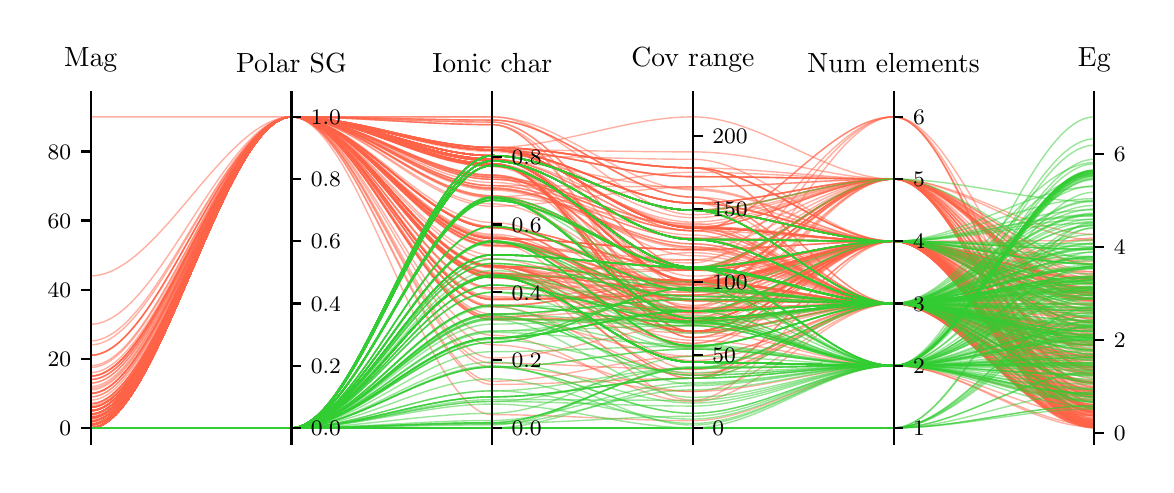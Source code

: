 \begingroup%
\makeatletter%
\begin{pgfpicture}%
\pgfpathrectangle{\pgfpointorigin}{\pgfqpoint{5.59in}{2.185in}}%
\pgfusepath{use as bounding box, clip}%
\begin{pgfscope}%
\pgfsetbuttcap%
\pgfsetmiterjoin%
\pgfsetlinewidth{0.0pt}%
\definecolor{currentstroke}{rgb}{1.0,1.0,1.0}%
\pgfsetstrokecolor{currentstroke}%
\pgfsetstrokeopacity{0.0}%
\pgfsetdash{}{0pt}%
\pgfpathmoveto{\pgfqpoint{0.0in}{-0.0in}}%
\pgfpathlineto{\pgfqpoint{5.59in}{-0.0in}}%
\pgfpathlineto{\pgfqpoint{5.59in}{2.185in}}%
\pgfpathlineto{\pgfqpoint{0.0in}{2.185in}}%
\pgfpathclose%
\pgfusepath{}%
\end{pgfscope}%
\begin{pgfscope}%
\pgfsetbuttcap%
\pgfsetmiterjoin%
\definecolor{currentfill}{rgb}{1.0,1.0,1.0}%
\pgfsetfillcolor{currentfill}%
\pgfsetlinewidth{0.0pt}%
\definecolor{currentstroke}{rgb}{0.0,0.0,0.0}%
\pgfsetstrokecolor{currentstroke}%
\pgfsetstrokeopacity{0.0}%
\pgfsetdash{}{0pt}%
\pgfpathmoveto{\pgfqpoint{0.315in}{0.106in}}%
\pgfpathlineto{\pgfqpoint{5.333in}{0.106in}}%
\pgfpathlineto{\pgfqpoint{5.333in}{1.817in}}%
\pgfpathlineto{\pgfqpoint{0.315in}{1.817in}}%
\pgfpathclose%
\pgfusepath{fill}%
\end{pgfscope}%
\begin{pgfscope}%
\pgfpathrectangle{\pgfqpoint{0.315in}{0.106in}}{\pgfqpoint{5.018in}{1.711in}}%
\pgfusepath{clip}%
\pgfsetbuttcap%
\pgfsetmiterjoin%
\pgfsetlinewidth{0.502pt}%
\definecolor{currentstroke}{rgb}{1.0,0.388,0.278}%
\pgfsetstrokecolor{currentstroke}%
\pgfsetstrokeopacity{0.5}%
\pgfsetdash{}{0pt}%
\pgfpathmoveto{\pgfqpoint{0.315in}{0.702in}}%
\pgfpathcurveto{\pgfqpoint{0.65in}{0.702in}}{\pgfqpoint{0.984in}{1.739in}}{\pgfqpoint{1.319in}{1.739in}}%
\pgfpathcurveto{\pgfqpoint{1.653in}{1.739in}}{\pgfqpoint{1.988in}{1.185in}}{\pgfqpoint{2.323in}{1.185in}}%
\pgfpathcurveto{\pgfqpoint{2.657in}{1.185in}}{\pgfqpoint{2.992in}{0.972in}}{\pgfqpoint{3.326in}{0.972in}}%
\pgfpathcurveto{\pgfqpoint{3.661in}{0.972in}}{\pgfqpoint{3.995in}{1.117in}}{\pgfqpoint{4.33in}{1.117in}}%
\pgfpathcurveto{\pgfqpoint{4.664in}{1.117in}}{\pgfqpoint{4.999in}{0.832in}}{\pgfqpoint{5.333in}{0.832in}}%
\pgfusepath{stroke}%
\end{pgfscope}%
\begin{pgfscope}%
\pgfpathrectangle{\pgfqpoint{0.315in}{0.106in}}{\pgfqpoint{5.018in}{1.711in}}%
\pgfusepath{clip}%
\pgfsetbuttcap%
\pgfsetmiterjoin%
\pgfsetlinewidth{0.502pt}%
\definecolor{currentstroke}{rgb}{1.0,0.388,0.278}%
\pgfsetstrokecolor{currentstroke}%
\pgfsetstrokeopacity{0.5}%
\pgfsetdash{}{0pt}%
\pgfpathmoveto{\pgfqpoint{0.315in}{0.218in}}%
\pgfpathcurveto{\pgfqpoint{0.65in}{0.218in}}{\pgfqpoint{0.984in}{1.739in}}{\pgfqpoint{1.319in}{1.739in}}%
\pgfpathcurveto{\pgfqpoint{1.653in}{1.739in}}{\pgfqpoint{1.988in}{1.373in}}{\pgfqpoint{2.323in}{1.373in}}%
\pgfpathcurveto{\pgfqpoint{2.657in}{1.373in}}{\pgfqpoint{2.992in}{1.082in}}{\pgfqpoint{3.326in}{1.082in}}%
\pgfpathcurveto{\pgfqpoint{3.661in}{1.082in}}{\pgfqpoint{3.995in}{0.806in}}{\pgfqpoint{4.33in}{0.806in}}%
\pgfpathcurveto{\pgfqpoint{4.664in}{0.806in}}{\pgfqpoint{4.999in}{0.257in}}{\pgfqpoint{5.333in}{0.257in}}%
\pgfusepath{stroke}%
\end{pgfscope}%
\begin{pgfscope}%
\pgfpathrectangle{\pgfqpoint{0.315in}{0.106in}}{\pgfqpoint{5.018in}{1.711in}}%
\pgfusepath{clip}%
\pgfsetbuttcap%
\pgfsetmiterjoin%
\pgfsetlinewidth{0.502pt}%
\definecolor{currentstroke}{rgb}{1.0,0.388,0.278}%
\pgfsetstrokecolor{currentstroke}%
\pgfsetstrokeopacity{0.5}%
\pgfsetdash{}{0pt}%
\pgfpathmoveto{\pgfqpoint{0.315in}{0.357in}}%
\pgfpathcurveto{\pgfqpoint{0.65in}{0.357in}}{\pgfqpoint{0.984in}{1.739in}}{\pgfqpoint{1.319in}{1.739in}}%
\pgfpathcurveto{\pgfqpoint{1.653in}{1.739in}}{\pgfqpoint{1.988in}{0.992in}}{\pgfqpoint{2.323in}{0.992in}}%
\pgfpathcurveto{\pgfqpoint{2.657in}{0.992in}}{\pgfqpoint{2.992in}{0.826in}}{\pgfqpoint{3.326in}{0.826in}}%
\pgfpathcurveto{\pgfqpoint{3.661in}{0.826in}}{\pgfqpoint{3.995in}{0.806in}}{\pgfqpoint{4.33in}{0.806in}}%
\pgfpathcurveto{\pgfqpoint{4.664in}{0.806in}}{\pgfqpoint{4.999in}{0.737in}}{\pgfqpoint{5.333in}{0.737in}}%
\pgfusepath{stroke}%
\end{pgfscope}%
\begin{pgfscope}%
\pgfpathrectangle{\pgfqpoint{0.315in}{0.106in}}{\pgfqpoint{5.018in}{1.711in}}%
\pgfusepath{clip}%
\pgfsetbuttcap%
\pgfsetmiterjoin%
\pgfsetlinewidth{0.502pt}%
\definecolor{currentstroke}{rgb}{1.0,0.388,0.278}%
\pgfsetstrokecolor{currentstroke}%
\pgfsetstrokeopacity{0.5}%
\pgfsetdash{}{0pt}%
\pgfpathmoveto{\pgfqpoint{0.315in}{0.201in}}%
\pgfpathcurveto{\pgfqpoint{0.65in}{0.201in}}{\pgfqpoint{0.984in}{1.739in}}{\pgfqpoint{1.319in}{1.739in}}%
\pgfpathcurveto{\pgfqpoint{1.653in}{1.739in}}{\pgfqpoint{1.988in}{1.528in}}{\pgfqpoint{2.323in}{1.528in}}%
\pgfpathcurveto{\pgfqpoint{2.657in}{1.528in}}{\pgfqpoint{2.992in}{0.914in}}{\pgfqpoint{3.326in}{0.914in}}%
\pgfpathcurveto{\pgfqpoint{3.661in}{0.914in}}{\pgfqpoint{3.995in}{1.117in}}{\pgfqpoint{4.33in}{1.117in}}%
\pgfpathcurveto{\pgfqpoint{4.664in}{1.117in}}{\pgfqpoint{4.999in}{0.184in}}{\pgfqpoint{5.333in}{0.184in}}%
\pgfusepath{stroke}%
\end{pgfscope}%
\begin{pgfscope}%
\pgfpathrectangle{\pgfqpoint{0.315in}{0.106in}}{\pgfqpoint{5.018in}{1.711in}}%
\pgfusepath{clip}%
\pgfsetbuttcap%
\pgfsetmiterjoin%
\pgfsetlinewidth{0.502pt}%
\definecolor{currentstroke}{rgb}{1.0,0.388,0.278}%
\pgfsetstrokecolor{currentstroke}%
\pgfsetstrokeopacity{0.5}%
\pgfsetdash{}{0pt}%
\pgfpathmoveto{\pgfqpoint{0.315in}{0.235in}}%
\pgfpathcurveto{\pgfqpoint{0.65in}{0.235in}}{\pgfqpoint{0.984in}{1.739in}}{\pgfqpoint{1.319in}{1.739in}}%
\pgfpathcurveto{\pgfqpoint{1.653in}{1.739in}}{\pgfqpoint{1.988in}{1.505in}}{\pgfqpoint{2.323in}{1.505in}}%
\pgfpathcurveto{\pgfqpoint{2.657in}{1.505in}}{\pgfqpoint{2.992in}{0.717in}}{\pgfqpoint{3.326in}{0.717in}}%
\pgfpathcurveto{\pgfqpoint{3.661in}{0.717in}}{\pgfqpoint{3.995in}{1.117in}}{\pgfqpoint{4.33in}{1.117in}}%
\pgfpathcurveto{\pgfqpoint{4.664in}{1.117in}}{\pgfqpoint{4.999in}{0.283in}}{\pgfqpoint{5.333in}{0.283in}}%
\pgfusepath{stroke}%
\end{pgfscope}%
\begin{pgfscope}%
\pgfpathrectangle{\pgfqpoint{0.315in}{0.106in}}{\pgfqpoint{5.018in}{1.711in}}%
\pgfusepath{clip}%
\pgfsetbuttcap%
\pgfsetmiterjoin%
\pgfsetlinewidth{0.502pt}%
\definecolor{currentstroke}{rgb}{1.0,0.388,0.278}%
\pgfsetstrokecolor{currentstroke}%
\pgfsetstrokeopacity{0.5}%
\pgfsetdash{}{0pt}%
\pgfpathmoveto{\pgfqpoint{0.315in}{0.619in}}%
\pgfpathcurveto{\pgfqpoint{0.65in}{0.619in}}{\pgfqpoint{0.984in}{1.739in}}{\pgfqpoint{1.319in}{1.739in}}%
\pgfpathcurveto{\pgfqpoint{1.653in}{1.739in}}{\pgfqpoint{1.988in}{1.574in}}{\pgfqpoint{2.323in}{1.574in}}%
\pgfpathcurveto{\pgfqpoint{2.657in}{1.574in}}{\pgfqpoint{2.992in}{1.184in}}{\pgfqpoint{3.326in}{1.184in}}%
\pgfpathcurveto{\pgfqpoint{3.661in}{1.184in}}{\pgfqpoint{3.995in}{0.806in}}{\pgfqpoint{4.33in}{0.806in}}%
\pgfpathcurveto{\pgfqpoint{4.664in}{0.806in}}{\pgfqpoint{4.999in}{0.646in}}{\pgfqpoint{5.333in}{0.646in}}%
\pgfusepath{stroke}%
\end{pgfscope}%
\begin{pgfscope}%
\pgfpathrectangle{\pgfqpoint{0.315in}{0.106in}}{\pgfqpoint{5.018in}{1.711in}}%
\pgfusepath{clip}%
\pgfsetbuttcap%
\pgfsetmiterjoin%
\pgfsetlinewidth{0.502pt}%
\definecolor{currentstroke}{rgb}{1.0,0.388,0.278}%
\pgfsetstrokecolor{currentstroke}%
\pgfsetstrokeopacity{0.5}%
\pgfsetdash{}{0pt}%
\pgfpathmoveto{\pgfqpoint{0.315in}{0.201in}}%
\pgfpathcurveto{\pgfqpoint{0.65in}{0.201in}}{\pgfqpoint{0.984in}{1.739in}}{\pgfqpoint{1.319in}{1.739in}}%
\pgfpathcurveto{\pgfqpoint{1.653in}{1.739in}}{\pgfqpoint{1.988in}{1.574in}}{\pgfqpoint{2.323in}{1.574in}}%
\pgfpathcurveto{\pgfqpoint{2.657in}{1.574in}}{\pgfqpoint{2.992in}{1.308in}}{\pgfqpoint{3.326in}{1.308in}}%
\pgfpathcurveto{\pgfqpoint{3.661in}{1.308in}}{\pgfqpoint{3.995in}{1.428in}}{\pgfqpoint{4.33in}{1.428in}}%
\pgfpathcurveto{\pgfqpoint{4.664in}{1.428in}}{\pgfqpoint{4.999in}{0.911in}}{\pgfqpoint{5.333in}{0.911in}}%
\pgfusepath{stroke}%
\end{pgfscope}%
\begin{pgfscope}%
\pgfpathrectangle{\pgfqpoint{0.315in}{0.106in}}{\pgfqpoint{5.018in}{1.711in}}%
\pgfusepath{clip}%
\pgfsetbuttcap%
\pgfsetmiterjoin%
\pgfsetlinewidth{0.502pt}%
\definecolor{currentstroke}{rgb}{1.0,0.388,0.278}%
\pgfsetstrokecolor{currentstroke}%
\pgfsetstrokeopacity{0.5}%
\pgfsetdash{}{0pt}%
\pgfpathmoveto{\pgfqpoint{0.315in}{0.443in}}%
\pgfpathcurveto{\pgfqpoint{0.65in}{0.443in}}{\pgfqpoint{0.984in}{1.739in}}{\pgfqpoint{1.319in}{1.739in}}%
\pgfpathcurveto{\pgfqpoint{1.653in}{1.739in}}{\pgfqpoint{1.988in}{1.185in}}{\pgfqpoint{2.323in}{1.185in}}%
\pgfpathcurveto{\pgfqpoint{2.657in}{1.185in}}{\pgfqpoint{2.992in}{0.899in}}{\pgfqpoint{3.326in}{0.899in}}%
\pgfpathcurveto{\pgfqpoint{3.661in}{0.899in}}{\pgfqpoint{3.995in}{1.117in}}{\pgfqpoint{4.33in}{1.117in}}%
\pgfpathcurveto{\pgfqpoint{4.664in}{1.117in}}{\pgfqpoint{4.999in}{0.607in}}{\pgfqpoint{5.333in}{0.607in}}%
\pgfusepath{stroke}%
\end{pgfscope}%
\begin{pgfscope}%
\pgfpathrectangle{\pgfqpoint{0.315in}{0.106in}}{\pgfqpoint{5.018in}{1.711in}}%
\pgfusepath{clip}%
\pgfsetbuttcap%
\pgfsetmiterjoin%
\pgfsetlinewidth{0.502pt}%
\definecolor{currentstroke}{rgb}{1.0,0.388,0.278}%
\pgfsetstrokecolor{currentstroke}%
\pgfsetstrokeopacity{0.5}%
\pgfsetdash{}{0pt}%
\pgfpathmoveto{\pgfqpoint{0.315in}{0.184in}}%
\pgfpathcurveto{\pgfqpoint{0.65in}{0.184in}}{\pgfqpoint{0.984in}{1.739in}}{\pgfqpoint{1.319in}{1.739in}}%
\pgfpathcurveto{\pgfqpoint{1.653in}{1.739in}}{\pgfqpoint{1.988in}{1.574in}}{\pgfqpoint{2.323in}{1.574in}}%
\pgfpathcurveto{\pgfqpoint{2.657in}{1.574in}}{\pgfqpoint{2.992in}{1.308in}}{\pgfqpoint{3.326in}{1.308in}}%
\pgfpathcurveto{\pgfqpoint{3.661in}{1.308in}}{\pgfqpoint{3.995in}{1.428in}}{\pgfqpoint{4.33in}{1.428in}}%
\pgfpathcurveto{\pgfqpoint{4.664in}{1.428in}}{\pgfqpoint{4.999in}{0.287in}}{\pgfqpoint{5.333in}{0.287in}}%
\pgfusepath{stroke}%
\end{pgfscope}%
\begin{pgfscope}%
\pgfpathrectangle{\pgfqpoint{0.315in}{0.106in}}{\pgfqpoint{5.018in}{1.711in}}%
\pgfusepath{clip}%
\pgfsetbuttcap%
\pgfsetmiterjoin%
\pgfsetlinewidth{0.502pt}%
\definecolor{currentstroke}{rgb}{1.0,0.388,0.278}%
\pgfsetstrokecolor{currentstroke}%
\pgfsetstrokeopacity{0.5}%
\pgfsetdash{}{0pt}%
\pgfpathmoveto{\pgfqpoint{0.315in}{0.287in}}%
\pgfpathcurveto{\pgfqpoint{0.65in}{0.287in}}{\pgfqpoint{0.984in}{1.739in}}{\pgfqpoint{1.319in}{1.739in}}%
\pgfpathcurveto{\pgfqpoint{1.653in}{1.739in}}{\pgfqpoint{1.988in}{1.505in}}{\pgfqpoint{2.323in}{1.505in}}%
\pgfpathcurveto{\pgfqpoint{2.657in}{1.505in}}{\pgfqpoint{2.992in}{0.943in}}{\pgfqpoint{3.326in}{0.943in}}%
\pgfpathcurveto{\pgfqpoint{3.661in}{0.943in}}{\pgfqpoint{3.995in}{1.117in}}{\pgfqpoint{4.33in}{1.117in}}%
\pgfpathcurveto{\pgfqpoint{4.664in}{1.117in}}{\pgfqpoint{4.999in}{0.447in}}{\pgfqpoint{5.333in}{0.447in}}%
\pgfusepath{stroke}%
\end{pgfscope}%
\begin{pgfscope}%
\pgfpathrectangle{\pgfqpoint{0.315in}{0.106in}}{\pgfqpoint{5.018in}{1.711in}}%
\pgfusepath{clip}%
\pgfsetbuttcap%
\pgfsetmiterjoin%
\pgfsetlinewidth{0.502pt}%
\definecolor{currentstroke}{rgb}{1.0,0.388,0.278}%
\pgfsetstrokecolor{currentstroke}%
\pgfsetstrokeopacity{0.5}%
\pgfsetdash{}{0pt}%
\pgfpathmoveto{\pgfqpoint{0.315in}{0.184in}}%
\pgfpathcurveto{\pgfqpoint{0.65in}{0.184in}}{\pgfqpoint{0.984in}{1.739in}}{\pgfqpoint{1.319in}{1.739in}}%
\pgfpathcurveto{\pgfqpoint{1.653in}{1.739in}}{\pgfqpoint{1.988in}{0.956in}}{\pgfqpoint{2.323in}{0.956in}}%
\pgfpathcurveto{\pgfqpoint{2.657in}{0.956in}}{\pgfqpoint{2.992in}{0.877in}}{\pgfqpoint{3.326in}{0.877in}}%
\pgfpathcurveto{\pgfqpoint{3.661in}{0.877in}}{\pgfqpoint{3.995in}{1.117in}}{\pgfqpoint{4.33in}{1.117in}}%
\pgfpathcurveto{\pgfqpoint{4.664in}{1.117in}}{\pgfqpoint{4.999in}{0.204in}}{\pgfqpoint{5.333in}{0.204in}}%
\pgfusepath{stroke}%
\end{pgfscope}%
\begin{pgfscope}%
\pgfpathrectangle{\pgfqpoint{0.315in}{0.106in}}{\pgfqpoint{5.018in}{1.711in}}%
\pgfusepath{clip}%
\pgfsetbuttcap%
\pgfsetmiterjoin%
\pgfsetlinewidth{0.502pt}%
\definecolor{currentstroke}{rgb}{1.0,0.388,0.278}%
\pgfsetstrokecolor{currentstroke}%
\pgfsetstrokeopacity{0.5}%
\pgfsetdash{}{0pt}%
\pgfpathmoveto{\pgfqpoint{0.315in}{0.184in}}%
\pgfpathcurveto{\pgfqpoint{0.65in}{0.184in}}{\pgfqpoint{0.984in}{1.739in}}{\pgfqpoint{1.319in}{1.739in}}%
\pgfpathcurveto{\pgfqpoint{1.653in}{1.739in}}{\pgfqpoint{1.988in}{0.797in}}{\pgfqpoint{2.323in}{0.797in}}%
\pgfpathcurveto{\pgfqpoint{2.657in}{0.797in}}{\pgfqpoint{2.992in}{0.885in}}{\pgfqpoint{3.326in}{0.885in}}%
\pgfpathcurveto{\pgfqpoint{3.661in}{0.885in}}{\pgfqpoint{3.995in}{1.428in}}{\pgfqpoint{4.33in}{1.428in}}%
\pgfpathcurveto{\pgfqpoint{4.664in}{1.428in}}{\pgfqpoint{4.999in}{0.393in}}{\pgfqpoint{5.333in}{0.393in}}%
\pgfusepath{stroke}%
\end{pgfscope}%
\begin{pgfscope}%
\pgfpathrectangle{\pgfqpoint{0.315in}{0.106in}}{\pgfqpoint{5.018in}{1.711in}}%
\pgfusepath{clip}%
\pgfsetbuttcap%
\pgfsetmiterjoin%
\pgfsetlinewidth{0.502pt}%
\definecolor{currentstroke}{rgb}{1.0,0.388,0.278}%
\pgfsetstrokecolor{currentstroke}%
\pgfsetstrokeopacity{0.5}%
\pgfsetdash{}{0pt}%
\pgfpathmoveto{\pgfqpoint{0.315in}{0.201in}}%
\pgfpathcurveto{\pgfqpoint{0.65in}{0.201in}}{\pgfqpoint{0.984in}{1.739in}}{\pgfqpoint{1.319in}{1.739in}}%
\pgfpathcurveto{\pgfqpoint{1.653in}{1.739in}}{\pgfqpoint{1.988in}{1.574in}}{\pgfqpoint{2.323in}{1.574in}}%
\pgfpathcurveto{\pgfqpoint{2.657in}{1.574in}}{\pgfqpoint{2.992in}{1.184in}}{\pgfqpoint{3.326in}{1.184in}}%
\pgfpathcurveto{\pgfqpoint{3.661in}{1.184in}}{\pgfqpoint{3.995in}{1.428in}}{\pgfqpoint{4.33in}{1.428in}}%
\pgfpathcurveto{\pgfqpoint{4.664in}{1.428in}}{\pgfqpoint{4.999in}{0.832in}}{\pgfqpoint{5.333in}{0.832in}}%
\pgfusepath{stroke}%
\end{pgfscope}%
\begin{pgfscope}%
\pgfpathrectangle{\pgfqpoint{0.315in}{0.106in}}{\pgfqpoint{5.018in}{1.711in}}%
\pgfusepath{clip}%
\pgfsetbuttcap%
\pgfsetmiterjoin%
\pgfsetlinewidth{0.502pt}%
\definecolor{currentstroke}{rgb}{1.0,0.388,0.278}%
\pgfsetstrokecolor{currentstroke}%
\pgfsetstrokeopacity{0.5}%
\pgfsetdash{}{0pt}%
\pgfpathmoveto{\pgfqpoint{0.315in}{0.201in}}%
\pgfpathcurveto{\pgfqpoint{0.65in}{0.201in}}{\pgfqpoint{0.984in}{1.739in}}{\pgfqpoint{1.319in}{1.739in}}%
\pgfpathcurveto{\pgfqpoint{1.653in}{1.739in}}{\pgfqpoint{1.988in}{1.574in}}{\pgfqpoint{2.323in}{1.574in}}%
\pgfpathcurveto{\pgfqpoint{2.657in}{1.574in}}{\pgfqpoint{2.992in}{1.308in}}{\pgfqpoint{3.326in}{1.308in}}%
\pgfpathcurveto{\pgfqpoint{3.661in}{1.308in}}{\pgfqpoint{3.995in}{0.806in}}{\pgfqpoint{4.33in}{0.806in}}%
\pgfpathcurveto{\pgfqpoint{4.664in}{0.806in}}{\pgfqpoint{4.999in}{0.384in}}{\pgfqpoint{5.333in}{0.384in}}%
\pgfusepath{stroke}%
\end{pgfscope}%
\begin{pgfscope}%
\pgfpathrectangle{\pgfqpoint{0.315in}{0.106in}}{\pgfqpoint{5.018in}{1.711in}}%
\pgfusepath{clip}%
\pgfsetbuttcap%
\pgfsetmiterjoin%
\pgfsetlinewidth{0.502pt}%
\definecolor{currentstroke}{rgb}{1.0,0.388,0.278}%
\pgfsetstrokecolor{currentstroke}%
\pgfsetstrokeopacity{0.5}%
\pgfsetdash{}{0pt}%
\pgfpathmoveto{\pgfqpoint{0.315in}{0.185in}}%
\pgfpathcurveto{\pgfqpoint{0.65in}{0.185in}}{\pgfqpoint{0.984in}{1.739in}}{\pgfqpoint{1.319in}{1.739in}}%
\pgfpathcurveto{\pgfqpoint{1.653in}{1.739in}}{\pgfqpoint{1.988in}{1.292in}}{\pgfqpoint{2.323in}{1.292in}}%
\pgfpathcurveto{\pgfqpoint{2.657in}{1.292in}}{\pgfqpoint{2.992in}{1.389in}}{\pgfqpoint{3.326in}{1.389in}}%
\pgfpathcurveto{\pgfqpoint{3.661in}{1.389in}}{\pgfqpoint{3.995in}{1.428in}}{\pgfqpoint{4.33in}{1.428in}}%
\pgfpathcurveto{\pgfqpoint{4.664in}{1.428in}}{\pgfqpoint{4.999in}{0.198in}}{\pgfqpoint{5.333in}{0.198in}}%
\pgfusepath{stroke}%
\end{pgfscope}%
\begin{pgfscope}%
\pgfpathrectangle{\pgfqpoint{0.315in}{0.106in}}{\pgfqpoint{5.018in}{1.711in}}%
\pgfusepath{clip}%
\pgfsetbuttcap%
\pgfsetmiterjoin%
\pgfsetlinewidth{0.502pt}%
\definecolor{currentstroke}{rgb}{1.0,0.388,0.278}%
\pgfsetstrokecolor{currentstroke}%
\pgfsetstrokeopacity{0.5}%
\pgfsetdash{}{0pt}%
\pgfpathmoveto{\pgfqpoint{0.315in}{0.201in}}%
\pgfpathcurveto{\pgfqpoint{0.65in}{0.201in}}{\pgfqpoint{0.984in}{1.739in}}{\pgfqpoint{1.319in}{1.739in}}%
\pgfpathcurveto{\pgfqpoint{1.653in}{1.739in}}{\pgfqpoint{1.988in}{1.131in}}{\pgfqpoint{2.323in}{1.131in}}%
\pgfpathcurveto{\pgfqpoint{2.657in}{1.131in}}{\pgfqpoint{2.992in}{0.819in}}{\pgfqpoint{3.326in}{0.819in}}%
\pgfpathcurveto{\pgfqpoint{3.661in}{0.819in}}{\pgfqpoint{3.995in}{0.806in}}{\pgfqpoint{4.33in}{0.806in}}%
\pgfpathcurveto{\pgfqpoint{4.664in}{0.806in}}{\pgfqpoint{4.999in}{0.599in}}{\pgfqpoint{5.333in}{0.599in}}%
\pgfusepath{stroke}%
\end{pgfscope}%
\begin{pgfscope}%
\pgfpathrectangle{\pgfqpoint{0.315in}{0.106in}}{\pgfqpoint{5.018in}{1.711in}}%
\pgfusepath{clip}%
\pgfsetbuttcap%
\pgfsetmiterjoin%
\pgfsetlinewidth{0.502pt}%
\definecolor{currentstroke}{rgb}{1.0,0.388,0.278}%
\pgfsetstrokecolor{currentstroke}%
\pgfsetstrokeopacity{0.5}%
\pgfsetdash{}{0pt}%
\pgfpathmoveto{\pgfqpoint{0.315in}{0.184in}}%
\pgfpathcurveto{\pgfqpoint{0.65in}{0.184in}}{\pgfqpoint{0.984in}{1.739in}}{\pgfqpoint{1.319in}{1.739in}}%
\pgfpathcurveto{\pgfqpoint{1.653in}{1.739in}}{\pgfqpoint{1.988in}{1.185in}}{\pgfqpoint{2.323in}{1.185in}}%
\pgfpathcurveto{\pgfqpoint{2.657in}{1.185in}}{\pgfqpoint{2.992in}{0.972in}}{\pgfqpoint{3.326in}{0.972in}}%
\pgfpathcurveto{\pgfqpoint{3.661in}{0.972in}}{\pgfqpoint{3.995in}{1.428in}}{\pgfqpoint{4.33in}{1.428in}}%
\pgfpathcurveto{\pgfqpoint{4.664in}{1.428in}}{\pgfqpoint{4.999in}{0.875in}}{\pgfqpoint{5.333in}{0.875in}}%
\pgfusepath{stroke}%
\end{pgfscope}%
\begin{pgfscope}%
\pgfpathrectangle{\pgfqpoint{0.315in}{0.106in}}{\pgfqpoint{5.018in}{1.711in}}%
\pgfusepath{clip}%
\pgfsetbuttcap%
\pgfsetmiterjoin%
\pgfsetlinewidth{0.502pt}%
\definecolor{currentstroke}{rgb}{1.0,0.388,0.278}%
\pgfsetstrokecolor{currentstroke}%
\pgfsetstrokeopacity{0.5}%
\pgfsetdash{}{0pt}%
\pgfpathmoveto{\pgfqpoint{0.315in}{0.184in}}%
\pgfpathcurveto{\pgfqpoint{0.65in}{0.184in}}{\pgfqpoint{0.984in}{1.739in}}{\pgfqpoint{1.319in}{1.739in}}%
\pgfpathcurveto{\pgfqpoint{1.653in}{1.739in}}{\pgfqpoint{1.988in}{0.992in}}{\pgfqpoint{2.323in}{0.992in}}%
\pgfpathcurveto{\pgfqpoint{2.657in}{0.992in}}{\pgfqpoint{2.992in}{0.921in}}{\pgfqpoint{3.326in}{0.921in}}%
\pgfpathcurveto{\pgfqpoint{3.661in}{0.921in}}{\pgfqpoint{3.995in}{1.428in}}{\pgfqpoint{4.33in}{1.428in}}%
\pgfpathcurveto{\pgfqpoint{4.664in}{1.428in}}{\pgfqpoint{4.999in}{0.999in}}{\pgfqpoint{5.333in}{0.999in}}%
\pgfusepath{stroke}%
\end{pgfscope}%
\begin{pgfscope}%
\pgfpathrectangle{\pgfqpoint{0.315in}{0.106in}}{\pgfqpoint{5.018in}{1.711in}}%
\pgfusepath{clip}%
\pgfsetbuttcap%
\pgfsetmiterjoin%
\pgfsetlinewidth{0.502pt}%
\definecolor{currentstroke}{rgb}{1.0,0.388,0.278}%
\pgfsetstrokecolor{currentstroke}%
\pgfsetstrokeopacity{0.5}%
\pgfsetdash{}{0pt}%
\pgfpathmoveto{\pgfqpoint{0.315in}{0.201in}}%
\pgfpathcurveto{\pgfqpoint{0.65in}{0.201in}}{\pgfqpoint{0.984in}{1.739in}}{\pgfqpoint{1.319in}{1.739in}}%
\pgfpathcurveto{\pgfqpoint{1.653in}{1.739in}}{\pgfqpoint{1.988in}{1.091in}}{\pgfqpoint{2.323in}{1.091in}}%
\pgfpathcurveto{\pgfqpoint{2.657in}{1.091in}}{\pgfqpoint{2.992in}{1.009in}}{\pgfqpoint{3.326in}{1.009in}}%
\pgfpathcurveto{\pgfqpoint{3.661in}{1.009in}}{\pgfqpoint{3.995in}{1.739in}}{\pgfqpoint{4.33in}{1.739in}}%
\pgfpathcurveto{\pgfqpoint{4.664in}{1.739in}}{\pgfqpoint{4.999in}{0.213in}}{\pgfqpoint{5.333in}{0.213in}}%
\pgfusepath{stroke}%
\end{pgfscope}%
\begin{pgfscope}%
\pgfpathrectangle{\pgfqpoint{0.315in}{0.106in}}{\pgfqpoint{5.018in}{1.711in}}%
\pgfusepath{clip}%
\pgfsetbuttcap%
\pgfsetmiterjoin%
\pgfsetlinewidth{0.502pt}%
\definecolor{currentstroke}{rgb}{1.0,0.388,0.278}%
\pgfsetstrokecolor{currentstroke}%
\pgfsetstrokeopacity{0.5}%
\pgfsetdash{}{0pt}%
\pgfpathmoveto{\pgfqpoint{0.315in}{0.184in}}%
\pgfpathcurveto{\pgfqpoint{0.65in}{0.184in}}{\pgfqpoint{0.984in}{1.739in}}{\pgfqpoint{1.319in}{1.739in}}%
\pgfpathcurveto{\pgfqpoint{1.653in}{1.739in}}{\pgfqpoint{1.988in}{1.185in}}{\pgfqpoint{2.323in}{1.185in}}%
\pgfpathcurveto{\pgfqpoint{2.657in}{1.185in}}{\pgfqpoint{2.992in}{0.972in}}{\pgfqpoint{3.326in}{0.972in}}%
\pgfpathcurveto{\pgfqpoint{3.661in}{0.972in}}{\pgfqpoint{3.995in}{1.117in}}{\pgfqpoint{4.33in}{1.117in}}%
\pgfpathcurveto{\pgfqpoint{4.664in}{1.117in}}{\pgfqpoint{4.999in}{0.695in}}{\pgfqpoint{5.333in}{0.695in}}%
\pgfusepath{stroke}%
\end{pgfscope}%
\begin{pgfscope}%
\pgfpathrectangle{\pgfqpoint{0.315in}{0.106in}}{\pgfqpoint{5.018in}{1.711in}}%
\pgfusepath{clip}%
\pgfsetbuttcap%
\pgfsetmiterjoin%
\pgfsetlinewidth{0.502pt}%
\definecolor{currentstroke}{rgb}{1.0,0.388,0.278}%
\pgfsetstrokecolor{currentstroke}%
\pgfsetstrokeopacity{0.5}%
\pgfsetdash{}{0pt}%
\pgfpathmoveto{\pgfqpoint{0.315in}{0.218in}}%
\pgfpathcurveto{\pgfqpoint{0.65in}{0.218in}}{\pgfqpoint{0.984in}{1.739in}}{\pgfqpoint{1.319in}{1.739in}}%
\pgfpathcurveto{\pgfqpoint{1.653in}{1.739in}}{\pgfqpoint{1.988in}{1.496in}}{\pgfqpoint{2.323in}{1.496in}}%
\pgfpathcurveto{\pgfqpoint{2.657in}{1.496in}}{\pgfqpoint{2.992in}{0.987in}}{\pgfqpoint{3.326in}{0.987in}}%
\pgfpathcurveto{\pgfqpoint{3.661in}{0.987in}}{\pgfqpoint{3.995in}{1.117in}}{\pgfqpoint{4.33in}{1.117in}}%
\pgfpathcurveto{\pgfqpoint{4.664in}{1.117in}}{\pgfqpoint{4.999in}{0.596in}}{\pgfqpoint{5.333in}{0.596in}}%
\pgfusepath{stroke}%
\end{pgfscope}%
\begin{pgfscope}%
\pgfpathrectangle{\pgfqpoint{0.315in}{0.106in}}{\pgfqpoint{5.018in}{1.711in}}%
\pgfusepath{clip}%
\pgfsetbuttcap%
\pgfsetmiterjoin%
\pgfsetlinewidth{0.502pt}%
\definecolor{currentstroke}{rgb}{1.0,0.388,0.278}%
\pgfsetstrokecolor{currentstroke}%
\pgfsetstrokeopacity{0.5}%
\pgfsetdash{}{0pt}%
\pgfpathmoveto{\pgfqpoint{0.315in}{0.374in}}%
\pgfpathcurveto{\pgfqpoint{0.65in}{0.374in}}{\pgfqpoint{0.984in}{1.739in}}{\pgfqpoint{1.319in}{1.739in}}%
\pgfpathcurveto{\pgfqpoint{1.653in}{1.739in}}{\pgfqpoint{1.988in}{1.097in}}{\pgfqpoint{2.323in}{1.097in}}%
\pgfpathcurveto{\pgfqpoint{2.657in}{1.097in}}{\pgfqpoint{2.992in}{1.024in}}{\pgfqpoint{3.326in}{1.024in}}%
\pgfpathcurveto{\pgfqpoint{3.661in}{1.024in}}{\pgfqpoint{3.995in}{0.806in}}{\pgfqpoint{4.33in}{0.806in}}%
\pgfpathcurveto{\pgfqpoint{4.664in}{0.806in}}{\pgfqpoint{4.999in}{0.242in}}{\pgfqpoint{5.333in}{0.242in}}%
\pgfusepath{stroke}%
\end{pgfscope}%
\begin{pgfscope}%
\pgfpathrectangle{\pgfqpoint{0.315in}{0.106in}}{\pgfqpoint{5.018in}{1.711in}}%
\pgfusepath{clip}%
\pgfsetbuttcap%
\pgfsetmiterjoin%
\pgfsetlinewidth{0.502pt}%
\definecolor{currentstroke}{rgb}{1.0,0.388,0.278}%
\pgfsetstrokecolor{currentstroke}%
\pgfsetstrokeopacity{0.5}%
\pgfsetdash{}{0pt}%
\pgfpathmoveto{\pgfqpoint{0.315in}{0.201in}}%
\pgfpathcurveto{\pgfqpoint{0.65in}{0.201in}}{\pgfqpoint{0.984in}{1.739in}}{\pgfqpoint{1.319in}{1.739in}}%
\pgfpathcurveto{\pgfqpoint{1.653in}{1.739in}}{\pgfqpoint{1.988in}{1.545in}}{\pgfqpoint{2.323in}{1.545in}}%
\pgfpathcurveto{\pgfqpoint{2.657in}{1.545in}}{\pgfqpoint{2.992in}{1.272in}}{\pgfqpoint{3.326in}{1.272in}}%
\pgfpathcurveto{\pgfqpoint{3.661in}{1.272in}}{\pgfqpoint{3.995in}{1.117in}}{\pgfqpoint{4.33in}{1.117in}}%
\pgfpathcurveto{\pgfqpoint{4.664in}{1.117in}}{\pgfqpoint{4.999in}{0.404in}}{\pgfqpoint{5.333in}{0.404in}}%
\pgfusepath{stroke}%
\end{pgfscope}%
\begin{pgfscope}%
\pgfpathrectangle{\pgfqpoint{0.315in}{0.106in}}{\pgfqpoint{5.018in}{1.711in}}%
\pgfusepath{clip}%
\pgfsetbuttcap%
\pgfsetmiterjoin%
\pgfsetlinewidth{0.502pt}%
\definecolor{currentstroke}{rgb}{1.0,0.388,0.278}%
\pgfsetstrokecolor{currentstroke}%
\pgfsetstrokeopacity{0.5}%
\pgfsetdash{}{0pt}%
\pgfpathmoveto{\pgfqpoint{0.315in}{0.236in}}%
\pgfpathcurveto{\pgfqpoint{0.65in}{0.236in}}{\pgfqpoint{0.984in}{1.739in}}{\pgfqpoint{1.319in}{1.739in}}%
\pgfpathcurveto{\pgfqpoint{1.653in}{1.739in}}{\pgfqpoint{1.988in}{1.713in}}{\pgfqpoint{2.323in}{1.713in}}%
\pgfpathcurveto{\pgfqpoint{2.657in}{1.713in}}{\pgfqpoint{2.992in}{0.98in}}{\pgfqpoint{3.326in}{0.98in}}%
\pgfpathcurveto{\pgfqpoint{3.661in}{0.98in}}{\pgfqpoint{3.995in}{1.117in}}{\pgfqpoint{4.33in}{1.117in}}%
\pgfpathcurveto{\pgfqpoint{4.664in}{1.117in}}{\pgfqpoint{4.999in}{0.771in}}{\pgfqpoint{5.333in}{0.771in}}%
\pgfusepath{stroke}%
\end{pgfscope}%
\begin{pgfscope}%
\pgfpathrectangle{\pgfqpoint{0.315in}{0.106in}}{\pgfqpoint{5.018in}{1.711in}}%
\pgfusepath{clip}%
\pgfsetbuttcap%
\pgfsetmiterjoin%
\pgfsetlinewidth{0.502pt}%
\definecolor{currentstroke}{rgb}{1.0,0.388,0.278}%
\pgfsetstrokecolor{currentstroke}%
\pgfsetstrokeopacity{0.5}%
\pgfsetdash{}{0pt}%
\pgfpathmoveto{\pgfqpoint{0.315in}{0.2in}}%
\pgfpathcurveto{\pgfqpoint{0.65in}{0.2in}}{\pgfqpoint{0.984in}{1.739in}}{\pgfqpoint{1.319in}{1.739in}}%
\pgfpathcurveto{\pgfqpoint{1.653in}{1.739in}}{\pgfqpoint{1.988in}{1.505in}}{\pgfqpoint{2.323in}{1.505in}}%
\pgfpathcurveto{\pgfqpoint{2.657in}{1.505in}}{\pgfqpoint{2.992in}{0.636in}}{\pgfqpoint{3.326in}{0.636in}}%
\pgfpathcurveto{\pgfqpoint{3.661in}{0.636in}}{\pgfqpoint{3.995in}{0.806in}}{\pgfqpoint{4.33in}{0.806in}}%
\pgfpathcurveto{\pgfqpoint{4.664in}{0.806in}}{\pgfqpoint{4.999in}{0.41in}}{\pgfqpoint{5.333in}{0.41in}}%
\pgfusepath{stroke}%
\end{pgfscope}%
\begin{pgfscope}%
\pgfpathrectangle{\pgfqpoint{0.315in}{0.106in}}{\pgfqpoint{5.018in}{1.711in}}%
\pgfusepath{clip}%
\pgfsetbuttcap%
\pgfsetmiterjoin%
\pgfsetlinewidth{0.502pt}%
\definecolor{currentstroke}{rgb}{1.0,0.388,0.278}%
\pgfsetstrokecolor{currentstroke}%
\pgfsetstrokeopacity{0.5}%
\pgfsetdash{}{0pt}%
\pgfpathmoveto{\pgfqpoint{0.315in}{0.184in}}%
\pgfpathcurveto{\pgfqpoint{0.65in}{0.184in}}{\pgfqpoint{0.984in}{1.739in}}{\pgfqpoint{1.319in}{1.739in}}%
\pgfpathcurveto{\pgfqpoint{1.653in}{1.739in}}{\pgfqpoint{1.988in}{1.528in}}{\pgfqpoint{2.323in}{1.528in}}%
\pgfpathcurveto{\pgfqpoint{2.657in}{1.528in}}{\pgfqpoint{2.992in}{0.914in}}{\pgfqpoint{3.326in}{0.914in}}%
\pgfpathcurveto{\pgfqpoint{3.661in}{0.914in}}{\pgfqpoint{3.995in}{0.806in}}{\pgfqpoint{4.33in}{0.806in}}%
\pgfpathcurveto{\pgfqpoint{4.664in}{0.806in}}{\pgfqpoint{4.999in}{0.687in}}{\pgfqpoint{5.333in}{0.687in}}%
\pgfusepath{stroke}%
\end{pgfscope}%
\begin{pgfscope}%
\pgfpathrectangle{\pgfqpoint{0.315in}{0.106in}}{\pgfqpoint{5.018in}{1.711in}}%
\pgfusepath{clip}%
\pgfsetbuttcap%
\pgfsetmiterjoin%
\pgfsetlinewidth{0.502pt}%
\definecolor{currentstroke}{rgb}{1.0,0.388,0.278}%
\pgfsetstrokecolor{currentstroke}%
\pgfsetstrokeopacity{0.5}%
\pgfsetdash{}{0pt}%
\pgfpathmoveto{\pgfqpoint{0.315in}{0.305in}}%
\pgfpathcurveto{\pgfqpoint{0.65in}{0.305in}}{\pgfqpoint{0.984in}{1.739in}}{\pgfqpoint{1.319in}{1.739in}}%
\pgfpathcurveto{\pgfqpoint{1.653in}{1.739in}}{\pgfqpoint{1.988in}{1.345in}}{\pgfqpoint{2.323in}{1.345in}}%
\pgfpathcurveto{\pgfqpoint{2.657in}{1.345in}}{\pgfqpoint{2.992in}{0.731in}}{\pgfqpoint{3.326in}{0.731in}}%
\pgfpathcurveto{\pgfqpoint{3.661in}{0.731in}}{\pgfqpoint{3.995in}{1.428in}}{\pgfqpoint{4.33in}{1.428in}}%
\pgfpathcurveto{\pgfqpoint{4.664in}{1.428in}}{\pgfqpoint{4.999in}{0.726in}}{\pgfqpoint{5.333in}{0.726in}}%
\pgfusepath{stroke}%
\end{pgfscope}%
\begin{pgfscope}%
\pgfpathrectangle{\pgfqpoint{0.315in}{0.106in}}{\pgfqpoint{5.018in}{1.711in}}%
\pgfusepath{clip}%
\pgfsetbuttcap%
\pgfsetmiterjoin%
\pgfsetlinewidth{0.502pt}%
\definecolor{currentstroke}{rgb}{1.0,0.388,0.278}%
\pgfsetstrokecolor{currentstroke}%
\pgfsetstrokeopacity{0.5}%
\pgfsetdash{}{0pt}%
\pgfpathmoveto{\pgfqpoint{0.315in}{0.443in}}%
\pgfpathcurveto{\pgfqpoint{0.65in}{0.443in}}{\pgfqpoint{0.984in}{1.739in}}{\pgfqpoint{1.319in}{1.739in}}%
\pgfpathcurveto{\pgfqpoint{1.653in}{1.739in}}{\pgfqpoint{1.988in}{0.992in}}{\pgfqpoint{2.323in}{0.992in}}%
\pgfpathcurveto{\pgfqpoint{2.657in}{0.992in}}{\pgfqpoint{2.992in}{0.666in}}{\pgfqpoint{3.326in}{0.666in}}%
\pgfpathcurveto{\pgfqpoint{3.661in}{0.666in}}{\pgfqpoint{3.995in}{0.806in}}{\pgfqpoint{4.33in}{0.806in}}%
\pgfpathcurveto{\pgfqpoint{4.664in}{0.806in}}{\pgfqpoint{4.999in}{0.679in}}{\pgfqpoint{5.333in}{0.679in}}%
\pgfusepath{stroke}%
\end{pgfscope}%
\begin{pgfscope}%
\pgfpathrectangle{\pgfqpoint{0.315in}{0.106in}}{\pgfqpoint{5.018in}{1.711in}}%
\pgfusepath{clip}%
\pgfsetbuttcap%
\pgfsetmiterjoin%
\pgfsetlinewidth{0.502pt}%
\definecolor{currentstroke}{rgb}{1.0,0.388,0.278}%
\pgfsetstrokecolor{currentstroke}%
\pgfsetstrokeopacity{0.5}%
\pgfsetdash{}{0pt}%
\pgfpathmoveto{\pgfqpoint{0.315in}{0.391in}}%
\pgfpathcurveto{\pgfqpoint{0.65in}{0.391in}}{\pgfqpoint{0.984in}{1.739in}}{\pgfqpoint{1.319in}{1.739in}}%
\pgfpathcurveto{\pgfqpoint{1.653in}{1.739in}}{\pgfqpoint{1.988in}{0.992in}}{\pgfqpoint{2.323in}{0.992in}}%
\pgfpathcurveto{\pgfqpoint{2.657in}{0.992in}}{\pgfqpoint{2.992in}{0.666in}}{\pgfqpoint{3.326in}{0.666in}}%
\pgfpathcurveto{\pgfqpoint{3.661in}{0.666in}}{\pgfqpoint{3.995in}{1.117in}}{\pgfqpoint{4.33in}{1.117in}}%
\pgfpathcurveto{\pgfqpoint{4.664in}{1.117in}}{\pgfqpoint{4.999in}{0.815in}}{\pgfqpoint{5.333in}{0.815in}}%
\pgfusepath{stroke}%
\end{pgfscope}%
\begin{pgfscope}%
\pgfpathrectangle{\pgfqpoint{0.315in}{0.106in}}{\pgfqpoint{5.018in}{1.711in}}%
\pgfusepath{clip}%
\pgfsetbuttcap%
\pgfsetmiterjoin%
\pgfsetlinewidth{0.502pt}%
\definecolor{currentstroke}{rgb}{1.0,0.388,0.278}%
\pgfsetstrokecolor{currentstroke}%
\pgfsetstrokeopacity{0.5}%
\pgfsetdash{}{0pt}%
\pgfpathmoveto{\pgfqpoint{0.315in}{0.287in}}%
\pgfpathcurveto{\pgfqpoint{0.65in}{0.287in}}{\pgfqpoint{0.984in}{1.739in}}{\pgfqpoint{1.319in}{1.739in}}%
\pgfpathcurveto{\pgfqpoint{1.653in}{1.739in}}{\pgfqpoint{1.988in}{1.496in}}{\pgfqpoint{2.323in}{1.496in}}%
\pgfpathcurveto{\pgfqpoint{2.657in}{1.496in}}{\pgfqpoint{2.992in}{0.987in}}{\pgfqpoint{3.326in}{0.987in}}%
\pgfpathcurveto{\pgfqpoint{3.661in}{0.987in}}{\pgfqpoint{3.995in}{1.117in}}{\pgfqpoint{4.33in}{1.117in}}%
\pgfpathcurveto{\pgfqpoint{4.664in}{1.117in}}{\pgfqpoint{4.999in}{0.26in}}{\pgfqpoint{5.333in}{0.26in}}%
\pgfusepath{stroke}%
\end{pgfscope}%
\begin{pgfscope}%
\pgfpathrectangle{\pgfqpoint{0.315in}{0.106in}}{\pgfqpoint{5.018in}{1.711in}}%
\pgfusepath{clip}%
\pgfsetbuttcap%
\pgfsetmiterjoin%
\pgfsetlinewidth{0.502pt}%
\definecolor{currentstroke}{rgb}{1.0,0.388,0.278}%
\pgfsetstrokecolor{currentstroke}%
\pgfsetstrokeopacity{0.5}%
\pgfsetdash{}{0pt}%
\pgfpathmoveto{\pgfqpoint{0.315in}{0.184in}}%
\pgfpathcurveto{\pgfqpoint{0.65in}{0.184in}}{\pgfqpoint{0.984in}{1.739in}}{\pgfqpoint{1.319in}{1.739in}}%
\pgfpathcurveto{\pgfqpoint{1.653in}{1.739in}}{\pgfqpoint{1.988in}{1.384in}}{\pgfqpoint{2.323in}{1.384in}}%
\pgfpathcurveto{\pgfqpoint{2.657in}{1.384in}}{\pgfqpoint{2.992in}{1.089in}}{\pgfqpoint{3.326in}{1.089in}}%
\pgfpathcurveto{\pgfqpoint{3.661in}{1.089in}}{\pgfqpoint{3.995in}{0.806in}}{\pgfqpoint{4.33in}{0.806in}}%
\pgfpathcurveto{\pgfqpoint{4.664in}{0.806in}}{\pgfqpoint{4.999in}{0.274in}}{\pgfqpoint{5.333in}{0.274in}}%
\pgfusepath{stroke}%
\end{pgfscope}%
\begin{pgfscope}%
\pgfpathrectangle{\pgfqpoint{0.315in}{0.106in}}{\pgfqpoint{5.018in}{1.711in}}%
\pgfusepath{clip}%
\pgfsetbuttcap%
\pgfsetmiterjoin%
\pgfsetlinewidth{0.502pt}%
\definecolor{currentstroke}{rgb}{1.0,0.388,0.278}%
\pgfsetstrokecolor{currentstroke}%
\pgfsetstrokeopacity{0.5}%
\pgfsetdash{}{0pt}%
\pgfpathmoveto{\pgfqpoint{0.315in}{0.236in}}%
\pgfpathcurveto{\pgfqpoint{0.65in}{0.236in}}{\pgfqpoint{0.984in}{1.739in}}{\pgfqpoint{1.319in}{1.739in}}%
\pgfpathcurveto{\pgfqpoint{1.653in}{1.739in}}{\pgfqpoint{1.988in}{0.488in}}{\pgfqpoint{2.323in}{0.488in}}%
\pgfpathcurveto{\pgfqpoint{2.657in}{0.488in}}{\pgfqpoint{2.992in}{0.366in}}{\pgfqpoint{3.326in}{0.366in}}%
\pgfpathcurveto{\pgfqpoint{3.661in}{0.366in}}{\pgfqpoint{3.995in}{0.806in}}{\pgfqpoint{4.33in}{0.806in}}%
\pgfpathcurveto{\pgfqpoint{4.664in}{0.806in}}{\pgfqpoint{4.999in}{0.215in}}{\pgfqpoint{5.333in}{0.215in}}%
\pgfusepath{stroke}%
\end{pgfscope}%
\begin{pgfscope}%
\pgfpathrectangle{\pgfqpoint{0.315in}{0.106in}}{\pgfqpoint{5.018in}{1.711in}}%
\pgfusepath{clip}%
\pgfsetbuttcap%
\pgfsetmiterjoin%
\pgfsetlinewidth{0.502pt}%
\definecolor{currentstroke}{rgb}{1.0,0.388,0.278}%
\pgfsetstrokecolor{currentstroke}%
\pgfsetstrokeopacity{0.5}%
\pgfsetdash{}{0pt}%
\pgfpathmoveto{\pgfqpoint{0.315in}{0.236in}}%
\pgfpathcurveto{\pgfqpoint{0.65in}{0.236in}}{\pgfqpoint{0.984in}{1.739in}}{\pgfqpoint{1.319in}{1.739in}}%
\pgfpathcurveto{\pgfqpoint{1.653in}{1.739in}}{\pgfqpoint{1.988in}{1.131in}}{\pgfqpoint{2.323in}{1.131in}}%
\pgfpathcurveto{\pgfqpoint{2.657in}{1.131in}}{\pgfqpoint{2.992in}{0.819in}}{\pgfqpoint{3.326in}{0.819in}}%
\pgfpathcurveto{\pgfqpoint{3.661in}{0.819in}}{\pgfqpoint{3.995in}{0.806in}}{\pgfqpoint{4.33in}{0.806in}}%
\pgfpathcurveto{\pgfqpoint{4.664in}{0.806in}}{\pgfqpoint{4.999in}{0.773in}}{\pgfqpoint{5.333in}{0.773in}}%
\pgfusepath{stroke}%
\end{pgfscope}%
\begin{pgfscope}%
\pgfpathrectangle{\pgfqpoint{0.315in}{0.106in}}{\pgfqpoint{5.018in}{1.711in}}%
\pgfusepath{clip}%
\pgfsetbuttcap%
\pgfsetmiterjoin%
\pgfsetlinewidth{0.502pt}%
\definecolor{currentstroke}{rgb}{1.0,0.388,0.278}%
\pgfsetstrokecolor{currentstroke}%
\pgfsetstrokeopacity{0.5}%
\pgfsetdash{}{0pt}%
\pgfpathmoveto{\pgfqpoint{0.315in}{0.2in}}%
\pgfpathcurveto{\pgfqpoint{0.65in}{0.2in}}{\pgfqpoint{0.984in}{1.739in}}{\pgfqpoint{1.319in}{1.739in}}%
\pgfpathcurveto{\pgfqpoint{1.653in}{1.739in}}{\pgfqpoint{1.988in}{0.942in}}{\pgfqpoint{2.323in}{0.942in}}%
\pgfpathcurveto{\pgfqpoint{2.657in}{0.942in}}{\pgfqpoint{2.992in}{0.761in}}{\pgfqpoint{3.326in}{0.761in}}%
\pgfpathcurveto{\pgfqpoint{3.661in}{0.761in}}{\pgfqpoint{3.995in}{1.428in}}{\pgfqpoint{4.33in}{1.428in}}%
\pgfpathcurveto{\pgfqpoint{4.664in}{1.428in}}{\pgfqpoint{4.999in}{0.209in}}{\pgfqpoint{5.333in}{0.209in}}%
\pgfusepath{stroke}%
\end{pgfscope}%
\begin{pgfscope}%
\pgfpathrectangle{\pgfqpoint{0.315in}{0.106in}}{\pgfqpoint{5.018in}{1.711in}}%
\pgfusepath{clip}%
\pgfsetbuttcap%
\pgfsetmiterjoin%
\pgfsetlinewidth{0.502pt}%
\definecolor{currentstroke}{rgb}{1.0,0.388,0.278}%
\pgfsetstrokecolor{currentstroke}%
\pgfsetstrokeopacity{0.5}%
\pgfsetdash{}{0pt}%
\pgfpathmoveto{\pgfqpoint{0.315in}{0.184in}}%
\pgfpathcurveto{\pgfqpoint{0.65in}{0.184in}}{\pgfqpoint{0.984in}{1.739in}}{\pgfqpoint{1.319in}{1.739in}}%
\pgfpathcurveto{\pgfqpoint{1.653in}{1.739in}}{\pgfqpoint{1.988in}{1.211in}}{\pgfqpoint{2.323in}{1.211in}}%
\pgfpathcurveto{\pgfqpoint{2.657in}{1.211in}}{\pgfqpoint{2.992in}{0.797in}}{\pgfqpoint{3.326in}{0.797in}}%
\pgfpathcurveto{\pgfqpoint{3.661in}{0.797in}}{\pgfqpoint{3.995in}{1.117in}}{\pgfqpoint{4.33in}{1.117in}}%
\pgfpathcurveto{\pgfqpoint{4.664in}{1.117in}}{\pgfqpoint{4.999in}{0.2in}}{\pgfqpoint{5.333in}{0.2in}}%
\pgfusepath{stroke}%
\end{pgfscope}%
\begin{pgfscope}%
\pgfpathrectangle{\pgfqpoint{0.315in}{0.106in}}{\pgfqpoint{5.018in}{1.711in}}%
\pgfusepath{clip}%
\pgfsetbuttcap%
\pgfsetmiterjoin%
\pgfsetlinewidth{0.502pt}%
\definecolor{currentstroke}{rgb}{1.0,0.388,0.278}%
\pgfsetstrokecolor{currentstroke}%
\pgfsetstrokeopacity{0.5}%
\pgfsetdash{}{0pt}%
\pgfpathmoveto{\pgfqpoint{0.315in}{0.216in}}%
\pgfpathcurveto{\pgfqpoint{0.65in}{0.216in}}{\pgfqpoint{0.984in}{1.739in}}{\pgfqpoint{1.319in}{1.739in}}%
\pgfpathcurveto{\pgfqpoint{1.653in}{1.739in}}{\pgfqpoint{1.988in}{1.528in}}{\pgfqpoint{2.323in}{1.528in}}%
\pgfpathcurveto{\pgfqpoint{2.657in}{1.528in}}{\pgfqpoint{2.992in}{0.914in}}{\pgfqpoint{3.326in}{0.914in}}%
\pgfpathcurveto{\pgfqpoint{3.661in}{0.914in}}{\pgfqpoint{3.995in}{1.117in}}{\pgfqpoint{4.33in}{1.117in}}%
\pgfpathcurveto{\pgfqpoint{4.664in}{1.117in}}{\pgfqpoint{4.999in}{1.017in}}{\pgfqpoint{5.333in}{1.017in}}%
\pgfusepath{stroke}%
\end{pgfscope}%
\begin{pgfscope}%
\pgfpathrectangle{\pgfqpoint{0.315in}{0.106in}}{\pgfqpoint{5.018in}{1.711in}}%
\pgfusepath{clip}%
\pgfsetbuttcap%
\pgfsetmiterjoin%
\pgfsetlinewidth{0.502pt}%
\definecolor{currentstroke}{rgb}{1.0,0.388,0.278}%
\pgfsetstrokecolor{currentstroke}%
\pgfsetstrokeopacity{0.5}%
\pgfsetdash{}{0pt}%
\pgfpathmoveto{\pgfqpoint{0.315in}{0.184in}}%
\pgfpathcurveto{\pgfqpoint{0.65in}{0.184in}}{\pgfqpoint{0.984in}{1.739in}}{\pgfqpoint{1.319in}{1.739in}}%
\pgfpathcurveto{\pgfqpoint{1.653in}{1.739in}}{\pgfqpoint{1.988in}{1.505in}}{\pgfqpoint{2.323in}{1.505in}}%
\pgfpathcurveto{\pgfqpoint{2.657in}{1.505in}}{\pgfqpoint{2.992in}{0.666in}}{\pgfqpoint{3.326in}{0.666in}}%
\pgfpathcurveto{\pgfqpoint{3.661in}{0.666in}}{\pgfqpoint{3.995in}{1.117in}}{\pgfqpoint{4.33in}{1.117in}}%
\pgfpathcurveto{\pgfqpoint{4.664in}{1.117in}}{\pgfqpoint{4.999in}{0.641in}}{\pgfqpoint{5.333in}{0.641in}}%
\pgfusepath{stroke}%
\end{pgfscope}%
\begin{pgfscope}%
\pgfpathrectangle{\pgfqpoint{0.315in}{0.106in}}{\pgfqpoint{5.018in}{1.711in}}%
\pgfusepath{clip}%
\pgfsetbuttcap%
\pgfsetmiterjoin%
\pgfsetlinewidth{0.502pt}%
\definecolor{currentstroke}{rgb}{1.0,0.388,0.278}%
\pgfsetstrokecolor{currentstroke}%
\pgfsetstrokeopacity{0.5}%
\pgfsetdash{}{0pt}%
\pgfpathmoveto{\pgfqpoint{0.315in}{0.184in}}%
\pgfpathcurveto{\pgfqpoint{0.65in}{0.184in}}{\pgfqpoint{0.984in}{1.739in}}{\pgfqpoint{1.319in}{1.739in}}%
\pgfpathcurveto{\pgfqpoint{1.653in}{1.739in}}{\pgfqpoint{1.988in}{1.586in}}{\pgfqpoint{2.323in}{1.586in}}%
\pgfpathcurveto{\pgfqpoint{2.657in}{1.586in}}{\pgfqpoint{2.992in}{1.484in}}{\pgfqpoint{3.326in}{1.484in}}%
\pgfpathcurveto{\pgfqpoint{3.661in}{1.484in}}{\pgfqpoint{3.995in}{1.117in}}{\pgfqpoint{4.33in}{1.117in}}%
\pgfpathcurveto{\pgfqpoint{4.664in}{1.117in}}{\pgfqpoint{4.999in}{0.729in}}{\pgfqpoint{5.333in}{0.729in}}%
\pgfusepath{stroke}%
\end{pgfscope}%
\begin{pgfscope}%
\pgfpathrectangle{\pgfqpoint{0.315in}{0.106in}}{\pgfqpoint{5.018in}{1.711in}}%
\pgfusepath{clip}%
\pgfsetbuttcap%
\pgfsetmiterjoin%
\pgfsetlinewidth{0.502pt}%
\definecolor{currentstroke}{rgb}{1.0,0.388,0.278}%
\pgfsetstrokecolor{currentstroke}%
\pgfsetstrokeopacity{0.5}%
\pgfsetdash{}{0pt}%
\pgfpathmoveto{\pgfqpoint{0.315in}{0.253in}}%
\pgfpathcurveto{\pgfqpoint{0.65in}{0.253in}}{\pgfqpoint{0.984in}{1.739in}}{\pgfqpoint{1.319in}{1.739in}}%
\pgfpathcurveto{\pgfqpoint{1.653in}{1.739in}}{\pgfqpoint{1.988in}{1.131in}}{\pgfqpoint{2.323in}{1.131in}}%
\pgfpathcurveto{\pgfqpoint{2.657in}{1.131in}}{\pgfqpoint{2.992in}{1.075in}}{\pgfqpoint{3.326in}{1.075in}}%
\pgfpathcurveto{\pgfqpoint{3.661in}{1.075in}}{\pgfqpoint{3.995in}{1.117in}}{\pgfqpoint{4.33in}{1.117in}}%
\pgfpathcurveto{\pgfqpoint{4.664in}{1.117in}}{\pgfqpoint{4.999in}{0.368in}}{\pgfqpoint{5.333in}{0.368in}}%
\pgfusepath{stroke}%
\end{pgfscope}%
\begin{pgfscope}%
\pgfpathrectangle{\pgfqpoint{0.315in}{0.106in}}{\pgfqpoint{5.018in}{1.711in}}%
\pgfusepath{clip}%
\pgfsetbuttcap%
\pgfsetmiterjoin%
\pgfsetlinewidth{0.502pt}%
\definecolor{currentstroke}{rgb}{1.0,0.388,0.278}%
\pgfsetstrokecolor{currentstroke}%
\pgfsetstrokeopacity{0.5}%
\pgfsetdash{}{0pt}%
\pgfpathmoveto{\pgfqpoint{0.315in}{0.236in}}%
\pgfpathcurveto{\pgfqpoint{0.65in}{0.236in}}{\pgfqpoint{0.984in}{1.739in}}{\pgfqpoint{1.319in}{1.739in}}%
\pgfpathcurveto{\pgfqpoint{1.653in}{1.739in}}{\pgfqpoint{1.988in}{1.519in}}{\pgfqpoint{2.323in}{1.519in}}%
\pgfpathcurveto{\pgfqpoint{2.657in}{1.519in}}{\pgfqpoint{2.992in}{1.126in}}{\pgfqpoint{3.326in}{1.126in}}%
\pgfpathcurveto{\pgfqpoint{3.661in}{1.126in}}{\pgfqpoint{3.995in}{1.117in}}{\pgfqpoint{4.33in}{1.117in}}%
\pgfpathcurveto{\pgfqpoint{4.664in}{1.117in}}{\pgfqpoint{4.999in}{0.408in}}{\pgfqpoint{5.333in}{0.408in}}%
\pgfusepath{stroke}%
\end{pgfscope}%
\begin{pgfscope}%
\pgfpathrectangle{\pgfqpoint{0.315in}{0.106in}}{\pgfqpoint{5.018in}{1.711in}}%
\pgfusepath{clip}%
\pgfsetbuttcap%
\pgfsetmiterjoin%
\pgfsetlinewidth{0.502pt}%
\definecolor{currentstroke}{rgb}{1.0,0.388,0.278}%
\pgfsetstrokecolor{currentstroke}%
\pgfsetstrokeopacity{0.5}%
\pgfsetdash{}{0pt}%
\pgfpathmoveto{\pgfqpoint{0.315in}{0.184in}}%
\pgfpathcurveto{\pgfqpoint{0.65in}{0.184in}}{\pgfqpoint{0.984in}{1.739in}}{\pgfqpoint{1.319in}{1.739in}}%
\pgfpathcurveto{\pgfqpoint{1.653in}{1.739in}}{\pgfqpoint{1.988in}{1.586in}}{\pgfqpoint{2.323in}{1.586in}}%
\pgfpathcurveto{\pgfqpoint{2.657in}{1.586in}}{\pgfqpoint{2.992in}{1.235in}}{\pgfqpoint{3.326in}{1.235in}}%
\pgfpathcurveto{\pgfqpoint{3.661in}{1.235in}}{\pgfqpoint{3.995in}{1.428in}}{\pgfqpoint{4.33in}{1.428in}}%
\pgfpathcurveto{\pgfqpoint{4.664in}{1.428in}}{\pgfqpoint{4.999in}{0.798in}}{\pgfqpoint{5.333in}{0.798in}}%
\pgfusepath{stroke}%
\end{pgfscope}%
\begin{pgfscope}%
\pgfpathrectangle{\pgfqpoint{0.315in}{0.106in}}{\pgfqpoint{5.018in}{1.711in}}%
\pgfusepath{clip}%
\pgfsetbuttcap%
\pgfsetmiterjoin%
\pgfsetlinewidth{0.502pt}%
\definecolor{currentstroke}{rgb}{1.0,0.388,0.278}%
\pgfsetstrokecolor{currentstroke}%
\pgfsetstrokeopacity{0.5}%
\pgfsetdash{}{0pt}%
\pgfpathmoveto{\pgfqpoint{0.315in}{0.202in}}%
\pgfpathcurveto{\pgfqpoint{0.65in}{0.202in}}{\pgfqpoint{0.984in}{1.739in}}{\pgfqpoint{1.319in}{1.739in}}%
\pgfpathcurveto{\pgfqpoint{1.653in}{1.739in}}{\pgfqpoint{1.988in}{0.942in}}{\pgfqpoint{2.323in}{0.942in}}%
\pgfpathcurveto{\pgfqpoint{2.657in}{0.942in}}{\pgfqpoint{2.992in}{0.717in}}{\pgfqpoint{3.326in}{0.717in}}%
\pgfpathcurveto{\pgfqpoint{3.661in}{0.717in}}{\pgfqpoint{3.995in}{0.806in}}{\pgfqpoint{4.33in}{0.806in}}%
\pgfpathcurveto{\pgfqpoint{4.664in}{0.806in}}{\pgfqpoint{4.999in}{0.245in}}{\pgfqpoint{5.333in}{0.245in}}%
\pgfusepath{stroke}%
\end{pgfscope}%
\begin{pgfscope}%
\pgfpathrectangle{\pgfqpoint{0.315in}{0.106in}}{\pgfqpoint{5.018in}{1.711in}}%
\pgfusepath{clip}%
\pgfsetbuttcap%
\pgfsetmiterjoin%
\pgfsetlinewidth{0.502pt}%
\definecolor{currentstroke}{rgb}{1.0,0.388,0.278}%
\pgfsetstrokecolor{currentstroke}%
\pgfsetstrokeopacity{0.5}%
\pgfsetdash{}{0pt}%
\pgfpathmoveto{\pgfqpoint{0.315in}{0.201in}}%
\pgfpathcurveto{\pgfqpoint{0.65in}{0.201in}}{\pgfqpoint{0.984in}{1.739in}}{\pgfqpoint{1.319in}{1.739in}}%
\pgfpathcurveto{\pgfqpoint{1.653in}{1.739in}}{\pgfqpoint{1.988in}{0.956in}}{\pgfqpoint{2.323in}{0.956in}}%
\pgfpathcurveto{\pgfqpoint{2.657in}{0.956in}}{\pgfqpoint{2.992in}{0.877in}}{\pgfqpoint{3.326in}{0.877in}}%
\pgfpathcurveto{\pgfqpoint{3.661in}{0.877in}}{\pgfqpoint{3.995in}{1.428in}}{\pgfqpoint{4.33in}{1.428in}}%
\pgfpathcurveto{\pgfqpoint{4.664in}{1.428in}}{\pgfqpoint{4.999in}{0.844in}}{\pgfqpoint{5.333in}{0.844in}}%
\pgfusepath{stroke}%
\end{pgfscope}%
\begin{pgfscope}%
\pgfpathrectangle{\pgfqpoint{0.315in}{0.106in}}{\pgfqpoint{5.018in}{1.711in}}%
\pgfusepath{clip}%
\pgfsetbuttcap%
\pgfsetmiterjoin%
\pgfsetlinewidth{0.502pt}%
\definecolor{currentstroke}{rgb}{1.0,0.388,0.278}%
\pgfsetstrokecolor{currentstroke}%
\pgfsetstrokeopacity{0.5}%
\pgfsetdash{}{0pt}%
\pgfpathmoveto{\pgfqpoint{0.315in}{0.233in}}%
\pgfpathcurveto{\pgfqpoint{0.65in}{0.233in}}{\pgfqpoint{0.984in}{1.739in}}{\pgfqpoint{1.319in}{1.739in}}%
\pgfpathcurveto{\pgfqpoint{1.653in}{1.739in}}{\pgfqpoint{1.988in}{0.599in}}{\pgfqpoint{2.323in}{0.599in}}%
\pgfpathcurveto{\pgfqpoint{2.657in}{0.599in}}{\pgfqpoint{2.992in}{0.366in}}{\pgfqpoint{3.326in}{0.366in}}%
\pgfpathcurveto{\pgfqpoint{3.661in}{0.366in}}{\pgfqpoint{3.995in}{0.495in}}{\pgfqpoint{4.33in}{0.495in}}%
\pgfpathcurveto{\pgfqpoint{4.664in}{0.495in}}{\pgfqpoint{4.999in}{0.199in}}{\pgfqpoint{5.333in}{0.199in}}%
\pgfusepath{stroke}%
\end{pgfscope}%
\begin{pgfscope}%
\pgfpathrectangle{\pgfqpoint{0.315in}{0.106in}}{\pgfqpoint{5.018in}{1.711in}}%
\pgfusepath{clip}%
\pgfsetbuttcap%
\pgfsetmiterjoin%
\pgfsetlinewidth{0.502pt}%
\definecolor{currentstroke}{rgb}{1.0,0.388,0.278}%
\pgfsetstrokecolor{currentstroke}%
\pgfsetstrokeopacity{0.5}%
\pgfsetdash{}{0pt}%
\pgfpathmoveto{\pgfqpoint{0.315in}{0.426in}}%
\pgfpathcurveto{\pgfqpoint{0.65in}{0.426in}}{\pgfqpoint{0.984in}{1.739in}}{\pgfqpoint{1.319in}{1.739in}}%
\pgfpathcurveto{\pgfqpoint{1.653in}{1.739in}}{\pgfqpoint{1.988in}{0.826in}}{\pgfqpoint{2.323in}{0.826in}}%
\pgfpathcurveto{\pgfqpoint{2.657in}{0.826in}}{\pgfqpoint{2.992in}{0.863in}}{\pgfqpoint{3.326in}{0.863in}}%
\pgfpathcurveto{\pgfqpoint{3.661in}{0.863in}}{\pgfqpoint{3.995in}{0.806in}}{\pgfqpoint{4.33in}{0.806in}}%
\pgfpathcurveto{\pgfqpoint{4.664in}{0.806in}}{\pgfqpoint{4.999in}{0.224in}}{\pgfqpoint{5.333in}{0.224in}}%
\pgfusepath{stroke}%
\end{pgfscope}%
\begin{pgfscope}%
\pgfpathrectangle{\pgfqpoint{0.315in}{0.106in}}{\pgfqpoint{5.018in}{1.711in}}%
\pgfusepath{clip}%
\pgfsetbuttcap%
\pgfsetmiterjoin%
\pgfsetlinewidth{0.502pt}%
\definecolor{currentstroke}{rgb}{1.0,0.388,0.278}%
\pgfsetstrokecolor{currentstroke}%
\pgfsetstrokeopacity{0.5}%
\pgfsetdash{}{0pt}%
\pgfpathmoveto{\pgfqpoint{0.315in}{0.253in}}%
\pgfpathcurveto{\pgfqpoint{0.65in}{0.253in}}{\pgfqpoint{0.984in}{1.739in}}{\pgfqpoint{1.319in}{1.739in}}%
\pgfpathcurveto{\pgfqpoint{1.653in}{1.739in}}{\pgfqpoint{1.988in}{1.152in}}{\pgfqpoint{2.323in}{1.152in}}%
\pgfpathcurveto{\pgfqpoint{2.657in}{1.152in}}{\pgfqpoint{2.992in}{0.775in}}{\pgfqpoint{3.326in}{0.775in}}%
\pgfpathcurveto{\pgfqpoint{3.661in}{0.775in}}{\pgfqpoint{3.995in}{0.806in}}{\pgfqpoint{4.33in}{0.806in}}%
\pgfpathcurveto{\pgfqpoint{4.664in}{0.806in}}{\pgfqpoint{4.999in}{0.204in}}{\pgfqpoint{5.333in}{0.204in}}%
\pgfusepath{stroke}%
\end{pgfscope}%
\begin{pgfscope}%
\pgfpathrectangle{\pgfqpoint{0.315in}{0.106in}}{\pgfqpoint{5.018in}{1.711in}}%
\pgfusepath{clip}%
\pgfsetbuttcap%
\pgfsetmiterjoin%
\pgfsetlinewidth{0.502pt}%
\definecolor{currentstroke}{rgb}{1.0,0.388,0.278}%
\pgfsetstrokecolor{currentstroke}%
\pgfsetstrokeopacity{0.5}%
\pgfsetdash{}{0pt}%
\pgfpathmoveto{\pgfqpoint{0.315in}{0.201in}}%
\pgfpathcurveto{\pgfqpoint{0.65in}{0.201in}}{\pgfqpoint{0.984in}{1.739in}}{\pgfqpoint{1.319in}{1.739in}}%
\pgfpathcurveto{\pgfqpoint{1.653in}{1.739in}}{\pgfqpoint{1.988in}{0.942in}}{\pgfqpoint{2.323in}{0.942in}}%
\pgfpathcurveto{\pgfqpoint{2.657in}{0.942in}}{\pgfqpoint{2.992in}{1.024in}}{\pgfqpoint{3.326in}{1.024in}}%
\pgfpathcurveto{\pgfqpoint{3.661in}{1.024in}}{\pgfqpoint{3.995in}{1.428in}}{\pgfqpoint{4.33in}{1.428in}}%
\pgfpathcurveto{\pgfqpoint{4.664in}{1.428in}}{\pgfqpoint{4.999in}{0.217in}}{\pgfqpoint{5.333in}{0.217in}}%
\pgfusepath{stroke}%
\end{pgfscope}%
\begin{pgfscope}%
\pgfpathrectangle{\pgfqpoint{0.315in}{0.106in}}{\pgfqpoint{5.018in}{1.711in}}%
\pgfusepath{clip}%
\pgfsetbuttcap%
\pgfsetmiterjoin%
\pgfsetlinewidth{0.502pt}%
\definecolor{currentstroke}{rgb}{1.0,0.388,0.278}%
\pgfsetstrokecolor{currentstroke}%
\pgfsetstrokeopacity{0.5}%
\pgfsetdash{}{0pt}%
\pgfpathmoveto{\pgfqpoint{0.315in}{0.201in}}%
\pgfpathcurveto{\pgfqpoint{0.65in}{0.201in}}{\pgfqpoint{0.984in}{1.739in}}{\pgfqpoint{1.319in}{1.739in}}%
\pgfpathcurveto{\pgfqpoint{1.653in}{1.739in}}{\pgfqpoint{1.988in}{1.505in}}{\pgfqpoint{2.323in}{1.505in}}%
\pgfpathcurveto{\pgfqpoint{2.657in}{1.505in}}{\pgfqpoint{2.992in}{0.987in}}{\pgfqpoint{3.326in}{0.987in}}%
\pgfpathcurveto{\pgfqpoint{3.661in}{0.987in}}{\pgfqpoint{3.995in}{1.428in}}{\pgfqpoint{4.33in}{1.428in}}%
\pgfpathcurveto{\pgfqpoint{4.664in}{1.428in}}{\pgfqpoint{4.999in}{1.152in}}{\pgfqpoint{5.333in}{1.152in}}%
\pgfusepath{stroke}%
\end{pgfscope}%
\begin{pgfscope}%
\pgfpathrectangle{\pgfqpoint{0.315in}{0.106in}}{\pgfqpoint{5.018in}{1.711in}}%
\pgfusepath{clip}%
\pgfsetbuttcap%
\pgfsetmiterjoin%
\pgfsetlinewidth{0.502pt}%
\definecolor{currentstroke}{rgb}{1.0,0.388,0.278}%
\pgfsetstrokecolor{currentstroke}%
\pgfsetstrokeopacity{0.5}%
\pgfsetdash{}{0pt}%
\pgfpathmoveto{\pgfqpoint{0.315in}{0.184in}}%
\pgfpathcurveto{\pgfqpoint{0.65in}{0.184in}}{\pgfqpoint{0.984in}{1.739in}}{\pgfqpoint{1.319in}{1.739in}}%
\pgfpathcurveto{\pgfqpoint{1.653in}{1.739in}}{\pgfqpoint{1.988in}{1.528in}}{\pgfqpoint{2.323in}{1.528in}}%
\pgfpathcurveto{\pgfqpoint{2.657in}{1.528in}}{\pgfqpoint{2.992in}{0.914in}}{\pgfqpoint{3.326in}{0.914in}}%
\pgfpathcurveto{\pgfqpoint{3.661in}{0.914in}}{\pgfqpoint{3.995in}{1.117in}}{\pgfqpoint{4.33in}{1.117in}}%
\pgfpathcurveto{\pgfqpoint{4.664in}{1.117in}}{\pgfqpoint{4.999in}{0.492in}}{\pgfqpoint{5.333in}{0.492in}}%
\pgfusepath{stroke}%
\end{pgfscope}%
\begin{pgfscope}%
\pgfpathrectangle{\pgfqpoint{0.315in}{0.106in}}{\pgfqpoint{5.018in}{1.711in}}%
\pgfusepath{clip}%
\pgfsetbuttcap%
\pgfsetmiterjoin%
\pgfsetlinewidth{0.502pt}%
\definecolor{currentstroke}{rgb}{1.0,0.388,0.278}%
\pgfsetstrokecolor{currentstroke}%
\pgfsetstrokeopacity{0.5}%
\pgfsetdash{}{0pt}%
\pgfpathmoveto{\pgfqpoint{0.315in}{0.184in}}%
\pgfpathcurveto{\pgfqpoint{0.65in}{0.184in}}{\pgfqpoint{0.984in}{1.739in}}{\pgfqpoint{1.319in}{1.739in}}%
\pgfpathcurveto{\pgfqpoint{1.653in}{1.739in}}{\pgfqpoint{1.988in}{1.138in}}{\pgfqpoint{2.323in}{1.138in}}%
\pgfpathcurveto{\pgfqpoint{2.657in}{1.138in}}{\pgfqpoint{2.992in}{0.761in}}{\pgfqpoint{3.326in}{0.761in}}%
\pgfpathcurveto{\pgfqpoint{3.661in}{0.761in}}{\pgfqpoint{3.995in}{1.117in}}{\pgfqpoint{4.33in}{1.117in}}%
\pgfpathcurveto{\pgfqpoint{4.664in}{1.117in}}{\pgfqpoint{4.999in}{0.733in}}{\pgfqpoint{5.333in}{0.733in}}%
\pgfusepath{stroke}%
\end{pgfscope}%
\begin{pgfscope}%
\pgfpathrectangle{\pgfqpoint{0.315in}{0.106in}}{\pgfqpoint{5.018in}{1.711in}}%
\pgfusepath{clip}%
\pgfsetbuttcap%
\pgfsetmiterjoin%
\pgfsetlinewidth{0.502pt}%
\definecolor{currentstroke}{rgb}{1.0,0.388,0.278}%
\pgfsetstrokecolor{currentstroke}%
\pgfsetstrokeopacity{0.5}%
\pgfsetdash{}{0pt}%
\pgfpathmoveto{\pgfqpoint{0.315in}{0.408in}}%
\pgfpathcurveto{\pgfqpoint{0.65in}{0.408in}}{\pgfqpoint{0.984in}{1.739in}}{\pgfqpoint{1.319in}{1.739in}}%
\pgfpathcurveto{\pgfqpoint{1.653in}{1.739in}}{\pgfqpoint{1.988in}{1.528in}}{\pgfqpoint{2.323in}{1.528in}}%
\pgfpathcurveto{\pgfqpoint{2.657in}{1.528in}}{\pgfqpoint{2.992in}{1.17in}}{\pgfqpoint{3.326in}{1.17in}}%
\pgfpathcurveto{\pgfqpoint{3.661in}{1.17in}}{\pgfqpoint{3.995in}{1.739in}}{\pgfqpoint{4.33in}{1.739in}}%
\pgfpathcurveto{\pgfqpoint{4.664in}{1.739in}}{\pgfqpoint{4.999in}{0.205in}}{\pgfqpoint{5.333in}{0.205in}}%
\pgfusepath{stroke}%
\end{pgfscope}%
\begin{pgfscope}%
\pgfpathrectangle{\pgfqpoint{0.315in}{0.106in}}{\pgfqpoint{5.018in}{1.711in}}%
\pgfusepath{clip}%
\pgfsetbuttcap%
\pgfsetmiterjoin%
\pgfsetlinewidth{0.502pt}%
\definecolor{currentstroke}{rgb}{1.0,0.388,0.278}%
\pgfsetstrokecolor{currentstroke}%
\pgfsetstrokeopacity{0.5}%
\pgfsetdash{}{0pt}%
\pgfpathmoveto{\pgfqpoint{0.315in}{0.27in}}%
\pgfpathcurveto{\pgfqpoint{0.65in}{0.27in}}{\pgfqpoint{0.984in}{1.739in}}{\pgfqpoint{1.319in}{1.739in}}%
\pgfpathcurveto{\pgfqpoint{1.653in}{1.739in}}{\pgfqpoint{1.988in}{0.647in}}{\pgfqpoint{2.323in}{0.647in}}%
\pgfpathcurveto{\pgfqpoint{2.657in}{0.647in}}{\pgfqpoint{2.992in}{0.315in}}{\pgfqpoint{3.326in}{0.315in}}%
\pgfpathcurveto{\pgfqpoint{3.661in}{0.315in}}{\pgfqpoint{3.995in}{0.806in}}{\pgfqpoint{4.33in}{0.806in}}%
\pgfpathcurveto{\pgfqpoint{4.664in}{0.806in}}{\pgfqpoint{4.999in}{0.409in}}{\pgfqpoint{5.333in}{0.409in}}%
\pgfusepath{stroke}%
\end{pgfscope}%
\begin{pgfscope}%
\pgfpathrectangle{\pgfqpoint{0.315in}{0.106in}}{\pgfqpoint{5.018in}{1.711in}}%
\pgfusepath{clip}%
\pgfsetbuttcap%
\pgfsetmiterjoin%
\pgfsetlinewidth{0.502pt}%
\definecolor{currentstroke}{rgb}{1.0,0.388,0.278}%
\pgfsetstrokecolor{currentstroke}%
\pgfsetstrokeopacity{0.5}%
\pgfsetdash{}{0pt}%
\pgfpathmoveto{\pgfqpoint{0.315in}{0.23in}}%
\pgfpathcurveto{\pgfqpoint{0.65in}{0.23in}}{\pgfqpoint{0.984in}{1.739in}}{\pgfqpoint{1.319in}{1.739in}}%
\pgfpathcurveto{\pgfqpoint{1.653in}{1.739in}}{\pgfqpoint{1.988in}{1.379in}}{\pgfqpoint{2.323in}{1.379in}}%
\pgfpathcurveto{\pgfqpoint{2.657in}{1.379in}}{\pgfqpoint{2.992in}{1.104in}}{\pgfqpoint{3.326in}{1.104in}}%
\pgfpathcurveto{\pgfqpoint{3.661in}{1.104in}}{\pgfqpoint{3.995in}{0.806in}}{\pgfqpoint{4.33in}{0.806in}}%
\pgfpathcurveto{\pgfqpoint{4.664in}{0.806in}}{\pgfqpoint{4.999in}{0.288in}}{\pgfqpoint{5.333in}{0.288in}}%
\pgfusepath{stroke}%
\end{pgfscope}%
\begin{pgfscope}%
\pgfpathrectangle{\pgfqpoint{0.315in}{0.106in}}{\pgfqpoint{5.018in}{1.711in}}%
\pgfusepath{clip}%
\pgfsetbuttcap%
\pgfsetmiterjoin%
\pgfsetlinewidth{0.502pt}%
\definecolor{currentstroke}{rgb}{1.0,0.388,0.278}%
\pgfsetstrokecolor{currentstroke}%
\pgfsetstrokeopacity{0.5}%
\pgfsetdash{}{0pt}%
\pgfpathmoveto{\pgfqpoint{0.315in}{0.357in}}%
\pgfpathcurveto{\pgfqpoint{0.65in}{0.357in}}{\pgfqpoint{0.984in}{1.739in}}{\pgfqpoint{1.319in}{1.739in}}%
\pgfpathcurveto{\pgfqpoint{1.653in}{1.739in}}{\pgfqpoint{1.988in}{1.519in}}{\pgfqpoint{2.323in}{1.519in}}%
\pgfpathcurveto{\pgfqpoint{2.657in}{1.519in}}{\pgfqpoint{2.992in}{1.126in}}{\pgfqpoint{3.326in}{1.126in}}%
\pgfpathcurveto{\pgfqpoint{3.661in}{1.126in}}{\pgfqpoint{3.995in}{0.806in}}{\pgfqpoint{4.33in}{0.806in}}%
\pgfpathcurveto{\pgfqpoint{4.664in}{0.806in}}{\pgfqpoint{4.999in}{0.249in}}{\pgfqpoint{5.333in}{0.249in}}%
\pgfusepath{stroke}%
\end{pgfscope}%
\begin{pgfscope}%
\pgfpathrectangle{\pgfqpoint{0.315in}{0.106in}}{\pgfqpoint{5.018in}{1.711in}}%
\pgfusepath{clip}%
\pgfsetbuttcap%
\pgfsetmiterjoin%
\pgfsetlinewidth{0.502pt}%
\definecolor{currentstroke}{rgb}{1.0,0.388,0.278}%
\pgfsetstrokecolor{currentstroke}%
\pgfsetstrokeopacity{0.5}%
\pgfsetdash{}{0pt}%
\pgfpathmoveto{\pgfqpoint{0.315in}{0.184in}}%
\pgfpathcurveto{\pgfqpoint{0.65in}{0.184in}}{\pgfqpoint{0.984in}{1.739in}}{\pgfqpoint{1.319in}{1.739in}}%
\pgfpathcurveto{\pgfqpoint{1.653in}{1.739in}}{\pgfqpoint{1.988in}{1.574in}}{\pgfqpoint{2.323in}{1.574in}}%
\pgfpathcurveto{\pgfqpoint{2.657in}{1.574in}}{\pgfqpoint{2.992in}{1.184in}}{\pgfqpoint{3.326in}{1.184in}}%
\pgfpathcurveto{\pgfqpoint{3.661in}{1.184in}}{\pgfqpoint{3.995in}{0.806in}}{\pgfqpoint{4.33in}{0.806in}}%
\pgfpathcurveto{\pgfqpoint{4.664in}{0.806in}}{\pgfqpoint{4.999in}{0.357in}}{\pgfqpoint{5.333in}{0.357in}}%
\pgfusepath{stroke}%
\end{pgfscope}%
\begin{pgfscope}%
\pgfpathrectangle{\pgfqpoint{0.315in}{0.106in}}{\pgfqpoint{5.018in}{1.711in}}%
\pgfusepath{clip}%
\pgfsetbuttcap%
\pgfsetmiterjoin%
\pgfsetlinewidth{0.502pt}%
\definecolor{currentstroke}{rgb}{1.0,0.388,0.278}%
\pgfsetstrokecolor{currentstroke}%
\pgfsetstrokeopacity{0.5}%
\pgfsetdash{}{0pt}%
\pgfpathmoveto{\pgfqpoint{0.315in}{0.184in}}%
\pgfpathcurveto{\pgfqpoint{0.65in}{0.184in}}{\pgfqpoint{0.984in}{1.739in}}{\pgfqpoint{1.319in}{1.739in}}%
\pgfpathcurveto{\pgfqpoint{1.653in}{1.739in}}{\pgfqpoint{1.988in}{1.427in}}{\pgfqpoint{2.323in}{1.427in}}%
\pgfpathcurveto{\pgfqpoint{2.657in}{1.427in}}{\pgfqpoint{2.992in}{1.17in}}{\pgfqpoint{3.326in}{1.17in}}%
\pgfpathcurveto{\pgfqpoint{3.661in}{1.17in}}{\pgfqpoint{3.995in}{0.806in}}{\pgfqpoint{4.33in}{0.806in}}%
\pgfpathcurveto{\pgfqpoint{4.664in}{0.806in}}{\pgfqpoint{4.999in}{0.648in}}{\pgfqpoint{5.333in}{0.648in}}%
\pgfusepath{stroke}%
\end{pgfscope}%
\begin{pgfscope}%
\pgfpathrectangle{\pgfqpoint{0.315in}{0.106in}}{\pgfqpoint{5.018in}{1.711in}}%
\pgfusepath{clip}%
\pgfsetbuttcap%
\pgfsetmiterjoin%
\pgfsetlinewidth{0.502pt}%
\definecolor{currentstroke}{rgb}{1.0,0.388,0.278}%
\pgfsetstrokecolor{currentstroke}%
\pgfsetstrokeopacity{0.5}%
\pgfsetdash{}{0pt}%
\pgfpathmoveto{\pgfqpoint{0.315in}{0.27in}}%
\pgfpathcurveto{\pgfqpoint{0.65in}{0.27in}}{\pgfqpoint{0.984in}{1.739in}}{\pgfqpoint{1.319in}{1.739in}}%
\pgfpathcurveto{\pgfqpoint{1.653in}{1.739in}}{\pgfqpoint{1.988in}{0.985in}}{\pgfqpoint{2.323in}{0.985in}}%
\pgfpathcurveto{\pgfqpoint{2.657in}{0.985in}}{\pgfqpoint{2.992in}{0.432in}}{\pgfqpoint{3.326in}{0.432in}}%
\pgfpathcurveto{\pgfqpoint{3.661in}{0.432in}}{\pgfqpoint{3.995in}{1.117in}}{\pgfqpoint{4.33in}{1.117in}}%
\pgfpathcurveto{\pgfqpoint{4.664in}{1.117in}}{\pgfqpoint{4.999in}{0.188in}}{\pgfqpoint{5.333in}{0.188in}}%
\pgfusepath{stroke}%
\end{pgfscope}%
\begin{pgfscope}%
\pgfpathrectangle{\pgfqpoint{0.315in}{0.106in}}{\pgfqpoint{5.018in}{1.711in}}%
\pgfusepath{clip}%
\pgfsetbuttcap%
\pgfsetmiterjoin%
\pgfsetlinewidth{0.502pt}%
\definecolor{currentstroke}{rgb}{1.0,0.388,0.278}%
\pgfsetstrokecolor{currentstroke}%
\pgfsetstrokeopacity{0.5}%
\pgfsetdash{}{0pt}%
\pgfpathmoveto{\pgfqpoint{0.315in}{0.201in}}%
\pgfpathcurveto{\pgfqpoint{0.65in}{0.201in}}{\pgfqpoint{0.984in}{1.739in}}{\pgfqpoint{1.319in}{1.739in}}%
\pgfpathcurveto{\pgfqpoint{1.653in}{1.739in}}{\pgfqpoint{1.988in}{0.79in}}{\pgfqpoint{2.323in}{0.79in}}%
\pgfpathcurveto{\pgfqpoint{2.657in}{0.79in}}{\pgfqpoint{2.992in}{0.921in}}{\pgfqpoint{3.326in}{0.921in}}%
\pgfpathcurveto{\pgfqpoint{3.661in}{0.921in}}{\pgfqpoint{3.995in}{1.428in}}{\pgfqpoint{4.33in}{1.428in}}%
\pgfpathcurveto{\pgfqpoint{4.664in}{1.428in}}{\pgfqpoint{4.999in}{0.312in}}{\pgfqpoint{5.333in}{0.312in}}%
\pgfusepath{stroke}%
\end{pgfscope}%
\begin{pgfscope}%
\pgfpathrectangle{\pgfqpoint{0.315in}{0.106in}}{\pgfqpoint{5.018in}{1.711in}}%
\pgfusepath{clip}%
\pgfsetbuttcap%
\pgfsetmiterjoin%
\pgfsetlinewidth{0.502pt}%
\definecolor{currentstroke}{rgb}{1.0,0.388,0.278}%
\pgfsetstrokecolor{currentstroke}%
\pgfsetstrokeopacity{0.5}%
\pgfsetdash{}{0pt}%
\pgfpathmoveto{\pgfqpoint{0.315in}{0.547in}}%
\pgfpathcurveto{\pgfqpoint{0.65in}{0.547in}}{\pgfqpoint{0.984in}{1.739in}}{\pgfqpoint{1.319in}{1.739in}}%
\pgfpathcurveto{\pgfqpoint{1.653in}{1.739in}}{\pgfqpoint{1.988in}{0.826in}}{\pgfqpoint{2.323in}{0.826in}}%
\pgfpathcurveto{\pgfqpoint{2.657in}{0.826in}}{\pgfqpoint{2.992in}{0.848in}}{\pgfqpoint{3.326in}{0.848in}}%
\pgfpathcurveto{\pgfqpoint{3.661in}{0.848in}}{\pgfqpoint{3.995in}{1.117in}}{\pgfqpoint{4.33in}{1.117in}}%
\pgfpathcurveto{\pgfqpoint{4.664in}{1.117in}}{\pgfqpoint{4.999in}{0.476in}}{\pgfqpoint{5.333in}{0.476in}}%
\pgfusepath{stroke}%
\end{pgfscope}%
\begin{pgfscope}%
\pgfpathrectangle{\pgfqpoint{0.315in}{0.106in}}{\pgfqpoint{5.018in}{1.711in}}%
\pgfusepath{clip}%
\pgfsetbuttcap%
\pgfsetmiterjoin%
\pgfsetlinewidth{0.502pt}%
\definecolor{currentstroke}{rgb}{1.0,0.388,0.278}%
\pgfsetstrokecolor{currentstroke}%
\pgfsetstrokeopacity{0.5}%
\pgfsetdash{}{0pt}%
\pgfpathmoveto{\pgfqpoint{0.315in}{0.355in}}%
\pgfpathcurveto{\pgfqpoint{0.65in}{0.355in}}{\pgfqpoint{0.984in}{1.739in}}{\pgfqpoint{1.319in}{1.739in}}%
\pgfpathcurveto{\pgfqpoint{1.653in}{1.739in}}{\pgfqpoint{1.988in}{1.528in}}{\pgfqpoint{2.323in}{1.528in}}%
\pgfpathcurveto{\pgfqpoint{2.657in}{1.528in}}{\pgfqpoint{2.992in}{1.17in}}{\pgfqpoint{3.326in}{1.17in}}%
\pgfpathcurveto{\pgfqpoint{3.661in}{1.17in}}{\pgfqpoint{3.995in}{1.739in}}{\pgfqpoint{4.33in}{1.739in}}%
\pgfpathcurveto{\pgfqpoint{4.664in}{1.739in}}{\pgfqpoint{4.999in}{0.338in}}{\pgfqpoint{5.333in}{0.338in}}%
\pgfusepath{stroke}%
\end{pgfscope}%
\begin{pgfscope}%
\pgfpathrectangle{\pgfqpoint{0.315in}{0.106in}}{\pgfqpoint{5.018in}{1.711in}}%
\pgfusepath{clip}%
\pgfsetbuttcap%
\pgfsetmiterjoin%
\pgfsetlinewidth{0.502pt}%
\definecolor{currentstroke}{rgb}{1.0,0.388,0.278}%
\pgfsetstrokecolor{currentstroke}%
\pgfsetstrokeopacity{0.5}%
\pgfsetdash{}{0pt}%
\pgfpathmoveto{\pgfqpoint{0.315in}{0.201in}}%
\pgfpathcurveto{\pgfqpoint{0.65in}{0.201in}}{\pgfqpoint{0.984in}{1.739in}}{\pgfqpoint{1.319in}{1.739in}}%
\pgfpathcurveto{\pgfqpoint{1.653in}{1.739in}}{\pgfqpoint{1.988in}{1.739in}}{\pgfqpoint{2.323in}{1.739in}}%
\pgfpathcurveto{\pgfqpoint{2.657in}{1.739in}}{\pgfqpoint{2.992in}{1.374in}}{\pgfqpoint{3.326in}{1.374in}}%
\pgfpathcurveto{\pgfqpoint{3.661in}{1.374in}}{\pgfqpoint{3.995in}{1.117in}}{\pgfqpoint{4.33in}{1.117in}}%
\pgfpathcurveto{\pgfqpoint{4.664in}{1.117in}}{\pgfqpoint{4.999in}{0.291in}}{\pgfqpoint{5.333in}{0.291in}}%
\pgfusepath{stroke}%
\end{pgfscope}%
\begin{pgfscope}%
\pgfpathrectangle{\pgfqpoint{0.315in}{0.106in}}{\pgfqpoint{5.018in}{1.711in}}%
\pgfusepath{clip}%
\pgfsetbuttcap%
\pgfsetmiterjoin%
\pgfsetlinewidth{0.502pt}%
\definecolor{currentstroke}{rgb}{1.0,0.388,0.278}%
\pgfsetstrokecolor{currentstroke}%
\pgfsetstrokeopacity{0.5}%
\pgfsetdash{}{0pt}%
\pgfpathmoveto{\pgfqpoint{0.315in}{0.184in}}%
\pgfpathcurveto{\pgfqpoint{0.65in}{0.184in}}{\pgfqpoint{0.984in}{1.739in}}{\pgfqpoint{1.319in}{1.739in}}%
\pgfpathcurveto{\pgfqpoint{1.653in}{1.739in}}{\pgfqpoint{1.988in}{1.545in}}{\pgfqpoint{2.323in}{1.545in}}%
\pgfpathcurveto{\pgfqpoint{2.657in}{1.545in}}{\pgfqpoint{2.992in}{1.272in}}{\pgfqpoint{3.326in}{1.272in}}%
\pgfpathcurveto{\pgfqpoint{3.661in}{1.272in}}{\pgfqpoint{3.995in}{1.428in}}{\pgfqpoint{4.33in}{1.428in}}%
\pgfpathcurveto{\pgfqpoint{4.664in}{1.428in}}{\pgfqpoint{4.999in}{0.29in}}{\pgfqpoint{5.333in}{0.29in}}%
\pgfusepath{stroke}%
\end{pgfscope}%
\begin{pgfscope}%
\pgfpathrectangle{\pgfqpoint{0.315in}{0.106in}}{\pgfqpoint{5.018in}{1.711in}}%
\pgfusepath{clip}%
\pgfsetbuttcap%
\pgfsetmiterjoin%
\pgfsetlinewidth{0.502pt}%
\definecolor{currentstroke}{rgb}{1.0,0.388,0.278}%
\pgfsetstrokecolor{currentstroke}%
\pgfsetstrokeopacity{0.5}%
\pgfsetdash{}{0pt}%
\pgfpathmoveto{\pgfqpoint{0.315in}{0.201in}}%
\pgfpathcurveto{\pgfqpoint{0.65in}{0.201in}}{\pgfqpoint{0.984in}{1.739in}}{\pgfqpoint{1.319in}{1.739in}}%
\pgfpathcurveto{\pgfqpoint{1.653in}{1.739in}}{\pgfqpoint{1.988in}{1.131in}}{\pgfqpoint{2.323in}{1.131in}}%
\pgfpathcurveto{\pgfqpoint{2.657in}{1.131in}}{\pgfqpoint{2.992in}{1.075in}}{\pgfqpoint{3.326in}{1.075in}}%
\pgfpathcurveto{\pgfqpoint{3.661in}{1.075in}}{\pgfqpoint{3.995in}{0.806in}}{\pgfqpoint{4.33in}{0.806in}}%
\pgfpathcurveto{\pgfqpoint{4.664in}{0.806in}}{\pgfqpoint{4.999in}{0.544in}}{\pgfqpoint{5.333in}{0.544in}}%
\pgfusepath{stroke}%
\end{pgfscope}%
\begin{pgfscope}%
\pgfpathrectangle{\pgfqpoint{0.315in}{0.106in}}{\pgfqpoint{5.018in}{1.711in}}%
\pgfusepath{clip}%
\pgfsetbuttcap%
\pgfsetmiterjoin%
\pgfsetlinewidth{0.502pt}%
\definecolor{currentstroke}{rgb}{1.0,0.388,0.278}%
\pgfsetstrokecolor{currentstroke}%
\pgfsetstrokeopacity{0.5}%
\pgfsetdash{}{0pt}%
\pgfpathmoveto{\pgfqpoint{0.315in}{0.235in}}%
\pgfpathcurveto{\pgfqpoint{0.65in}{0.235in}}{\pgfqpoint{0.984in}{1.739in}}{\pgfqpoint{1.319in}{1.739in}}%
\pgfpathcurveto{\pgfqpoint{1.653in}{1.739in}}{\pgfqpoint{1.988in}{1.545in}}{\pgfqpoint{2.323in}{1.545in}}%
\pgfpathcurveto{\pgfqpoint{2.657in}{1.545in}}{\pgfqpoint{2.992in}{1.272in}}{\pgfqpoint{3.326in}{1.272in}}%
\pgfpathcurveto{\pgfqpoint{3.661in}{1.272in}}{\pgfqpoint{3.995in}{1.117in}}{\pgfqpoint{4.33in}{1.117in}}%
\pgfpathcurveto{\pgfqpoint{4.664in}{1.117in}}{\pgfqpoint{4.999in}{0.88in}}{\pgfqpoint{5.333in}{0.88in}}%
\pgfusepath{stroke}%
\end{pgfscope}%
\begin{pgfscope}%
\pgfpathrectangle{\pgfqpoint{0.315in}{0.106in}}{\pgfqpoint{5.018in}{1.711in}}%
\pgfusepath{clip}%
\pgfsetbuttcap%
\pgfsetmiterjoin%
\pgfsetlinewidth{0.502pt}%
\definecolor{currentstroke}{rgb}{1.0,0.388,0.278}%
\pgfsetstrokecolor{currentstroke}%
\pgfsetstrokeopacity{0.5}%
\pgfsetdash{}{0pt}%
\pgfpathmoveto{\pgfqpoint{0.315in}{0.408in}}%
\pgfpathcurveto{\pgfqpoint{0.65in}{0.408in}}{\pgfqpoint{0.984in}{1.739in}}{\pgfqpoint{1.319in}{1.739in}}%
\pgfpathcurveto{\pgfqpoint{1.653in}{1.739in}}{\pgfqpoint{1.988in}{1.545in}}{\pgfqpoint{2.323in}{1.545in}}%
\pgfpathcurveto{\pgfqpoint{2.657in}{1.545in}}{\pgfqpoint{2.992in}{1.272in}}{\pgfqpoint{3.326in}{1.272in}}%
\pgfpathcurveto{\pgfqpoint{3.661in}{1.272in}}{\pgfqpoint{3.995in}{1.117in}}{\pgfqpoint{4.33in}{1.117in}}%
\pgfpathcurveto{\pgfqpoint{4.664in}{1.117in}}{\pgfqpoint{4.999in}{0.348in}}{\pgfqpoint{5.333in}{0.348in}}%
\pgfusepath{stroke}%
\end{pgfscope}%
\begin{pgfscope}%
\pgfpathrectangle{\pgfqpoint{0.315in}{0.106in}}{\pgfqpoint{5.018in}{1.711in}}%
\pgfusepath{clip}%
\pgfsetbuttcap%
\pgfsetmiterjoin%
\pgfsetlinewidth{0.502pt}%
\definecolor{currentstroke}{rgb}{1.0,0.388,0.278}%
\pgfsetstrokecolor{currentstroke}%
\pgfsetstrokeopacity{0.5}%
\pgfsetdash{}{0pt}%
\pgfpathmoveto{\pgfqpoint{0.315in}{0.305in}}%
\pgfpathcurveto{\pgfqpoint{0.65in}{0.305in}}{\pgfqpoint{0.984in}{1.739in}}{\pgfqpoint{1.319in}{1.739in}}%
\pgfpathcurveto{\pgfqpoint{1.653in}{1.739in}}{\pgfqpoint{1.988in}{1.395in}}{\pgfqpoint{2.323in}{1.395in}}%
\pgfpathcurveto{\pgfqpoint{2.657in}{1.395in}}{\pgfqpoint{2.992in}{1.389in}}{\pgfqpoint{3.326in}{1.389in}}%
\pgfpathcurveto{\pgfqpoint{3.661in}{1.389in}}{\pgfqpoint{3.995in}{1.428in}}{\pgfqpoint{4.33in}{1.428in}}%
\pgfpathcurveto{\pgfqpoint{4.664in}{1.428in}}{\pgfqpoint{4.999in}{0.867in}}{\pgfqpoint{5.333in}{0.867in}}%
\pgfusepath{stroke}%
\end{pgfscope}%
\begin{pgfscope}%
\pgfpathrectangle{\pgfqpoint{0.315in}{0.106in}}{\pgfqpoint{5.018in}{1.711in}}%
\pgfusepath{clip}%
\pgfsetbuttcap%
\pgfsetmiterjoin%
\pgfsetlinewidth{0.502pt}%
\definecolor{currentstroke}{rgb}{1.0,0.388,0.278}%
\pgfsetstrokecolor{currentstroke}%
\pgfsetstrokeopacity{0.5}%
\pgfsetdash{}{0pt}%
\pgfpathmoveto{\pgfqpoint{0.315in}{0.201in}}%
\pgfpathcurveto{\pgfqpoint{0.65in}{0.201in}}{\pgfqpoint{0.984in}{1.739in}}{\pgfqpoint{1.319in}{1.739in}}%
\pgfpathcurveto{\pgfqpoint{1.653in}{1.739in}}{\pgfqpoint{1.988in}{1.519in}}{\pgfqpoint{2.323in}{1.519in}}%
\pgfpathcurveto{\pgfqpoint{2.657in}{1.519in}}{\pgfqpoint{2.992in}{1.126in}}{\pgfqpoint{3.326in}{1.126in}}%
\pgfpathcurveto{\pgfqpoint{3.661in}{1.126in}}{\pgfqpoint{3.995in}{1.428in}}{\pgfqpoint{4.33in}{1.428in}}%
\pgfpathcurveto{\pgfqpoint{4.664in}{1.428in}}{\pgfqpoint{4.999in}{0.387in}}{\pgfqpoint{5.333in}{0.387in}}%
\pgfusepath{stroke}%
\end{pgfscope}%
\begin{pgfscope}%
\pgfpathrectangle{\pgfqpoint{0.315in}{0.106in}}{\pgfqpoint{5.018in}{1.711in}}%
\pgfusepath{clip}%
\pgfsetbuttcap%
\pgfsetmiterjoin%
\pgfsetlinewidth{0.502pt}%
\definecolor{currentstroke}{rgb}{1.0,0.388,0.278}%
\pgfsetstrokecolor{currentstroke}%
\pgfsetstrokeopacity{0.5}%
\pgfsetdash{}{0pt}%
\pgfpathmoveto{\pgfqpoint{0.315in}{0.253in}}%
\pgfpathcurveto{\pgfqpoint{0.65in}{0.253in}}{\pgfqpoint{0.984in}{1.739in}}{\pgfqpoint{1.319in}{1.739in}}%
\pgfpathcurveto{\pgfqpoint{1.653in}{1.739in}}{\pgfqpoint{1.988in}{1.574in}}{\pgfqpoint{2.323in}{1.574in}}%
\pgfpathcurveto{\pgfqpoint{2.657in}{1.574in}}{\pgfqpoint{2.992in}{1.564in}}{\pgfqpoint{3.326in}{1.564in}}%
\pgfpathcurveto{\pgfqpoint{3.661in}{1.564in}}{\pgfqpoint{3.995in}{1.428in}}{\pgfqpoint{4.33in}{1.428in}}%
\pgfpathcurveto{\pgfqpoint{4.664in}{1.428in}}{\pgfqpoint{4.999in}{0.481in}}{\pgfqpoint{5.333in}{0.481in}}%
\pgfusepath{stroke}%
\end{pgfscope}%
\begin{pgfscope}%
\pgfpathrectangle{\pgfqpoint{0.315in}{0.106in}}{\pgfqpoint{5.018in}{1.711in}}%
\pgfusepath{clip}%
\pgfsetbuttcap%
\pgfsetmiterjoin%
\pgfsetlinewidth{0.502pt}%
\definecolor{currentstroke}{rgb}{1.0,0.388,0.278}%
\pgfsetstrokecolor{currentstroke}%
\pgfsetstrokeopacity{0.5}%
\pgfsetdash{}{0pt}%
\pgfpathmoveto{\pgfqpoint{0.315in}{0.201in}}%
\pgfpathcurveto{\pgfqpoint{0.65in}{0.201in}}{\pgfqpoint{0.984in}{1.739in}}{\pgfqpoint{1.319in}{1.739in}}%
\pgfpathcurveto{\pgfqpoint{1.653in}{1.739in}}{\pgfqpoint{1.988in}{1.574in}}{\pgfqpoint{2.323in}{1.574in}}%
\pgfpathcurveto{\pgfqpoint{2.657in}{1.574in}}{\pgfqpoint{2.992in}{1.191in}}{\pgfqpoint{3.326in}{1.191in}}%
\pgfpathcurveto{\pgfqpoint{3.661in}{1.191in}}{\pgfqpoint{3.995in}{1.117in}}{\pgfqpoint{4.33in}{1.117in}}%
\pgfpathcurveto{\pgfqpoint{4.664in}{1.117in}}{\pgfqpoint{4.999in}{0.225in}}{\pgfqpoint{5.333in}{0.225in}}%
\pgfusepath{stroke}%
\end{pgfscope}%
\begin{pgfscope}%
\pgfpathrectangle{\pgfqpoint{0.315in}{0.106in}}{\pgfqpoint{5.018in}{1.711in}}%
\pgfusepath{clip}%
\pgfsetbuttcap%
\pgfsetmiterjoin%
\pgfsetlinewidth{0.502pt}%
\definecolor{currentstroke}{rgb}{1.0,0.388,0.278}%
\pgfsetstrokecolor{currentstroke}%
\pgfsetstrokeopacity{0.5}%
\pgfsetdash{}{0pt}%
\pgfpathmoveto{\pgfqpoint{0.315in}{0.27in}}%
\pgfpathcurveto{\pgfqpoint{0.65in}{0.27in}}{\pgfqpoint{0.984in}{1.739in}}{\pgfqpoint{1.319in}{1.739in}}%
\pgfpathcurveto{\pgfqpoint{1.653in}{1.739in}}{\pgfqpoint{1.988in}{0.992in}}{\pgfqpoint{2.323in}{0.992in}}%
\pgfpathcurveto{\pgfqpoint{2.657in}{0.992in}}{\pgfqpoint{2.992in}{0.921in}}{\pgfqpoint{3.326in}{0.921in}}%
\pgfpathcurveto{\pgfqpoint{3.661in}{0.921in}}{\pgfqpoint{3.995in}{0.806in}}{\pgfqpoint{4.33in}{0.806in}}%
\pgfpathcurveto{\pgfqpoint{4.664in}{0.806in}}{\pgfqpoint{4.999in}{0.595in}}{\pgfqpoint{5.333in}{0.595in}}%
\pgfusepath{stroke}%
\end{pgfscope}%
\begin{pgfscope}%
\pgfpathrectangle{\pgfqpoint{0.315in}{0.106in}}{\pgfqpoint{5.018in}{1.711in}}%
\pgfusepath{clip}%
\pgfsetbuttcap%
\pgfsetmiterjoin%
\pgfsetlinewidth{0.502pt}%
\definecolor{currentstroke}{rgb}{1.0,0.388,0.278}%
\pgfsetstrokecolor{currentstroke}%
\pgfsetstrokeopacity{0.5}%
\pgfsetdash{}{0pt}%
\pgfpathmoveto{\pgfqpoint{0.315in}{0.201in}}%
\pgfpathcurveto{\pgfqpoint{0.65in}{0.201in}}{\pgfqpoint{0.984in}{1.739in}}{\pgfqpoint{1.319in}{1.739in}}%
\pgfpathcurveto{\pgfqpoint{1.653in}{1.739in}}{\pgfqpoint{1.988in}{1.496in}}{\pgfqpoint{2.323in}{1.496in}}%
\pgfpathcurveto{\pgfqpoint{2.657in}{1.496in}}{\pgfqpoint{2.992in}{0.987in}}{\pgfqpoint{3.326in}{0.987in}}%
\pgfpathcurveto{\pgfqpoint{3.661in}{0.987in}}{\pgfqpoint{3.995in}{0.806in}}{\pgfqpoint{4.33in}{0.806in}}%
\pgfpathcurveto{\pgfqpoint{4.664in}{0.806in}}{\pgfqpoint{4.999in}{0.326in}}{\pgfqpoint{5.333in}{0.326in}}%
\pgfusepath{stroke}%
\end{pgfscope}%
\begin{pgfscope}%
\pgfpathrectangle{\pgfqpoint{0.315in}{0.106in}}{\pgfqpoint{5.018in}{1.711in}}%
\pgfusepath{clip}%
\pgfsetbuttcap%
\pgfsetmiterjoin%
\pgfsetlinewidth{0.502pt}%
\definecolor{currentstroke}{rgb}{1.0,0.388,0.278}%
\pgfsetstrokecolor{currentstroke}%
\pgfsetstrokeopacity{0.5}%
\pgfsetdash{}{0pt}%
\pgfpathmoveto{\pgfqpoint{0.315in}{0.184in}}%
\pgfpathcurveto{\pgfqpoint{0.65in}{0.184in}}{\pgfqpoint{0.984in}{1.739in}}{\pgfqpoint{1.319in}{1.739in}}%
\pgfpathcurveto{\pgfqpoint{1.653in}{1.739in}}{\pgfqpoint{1.988in}{1.574in}}{\pgfqpoint{2.323in}{1.574in}}%
\pgfpathcurveto{\pgfqpoint{2.657in}{1.574in}}{\pgfqpoint{2.992in}{1.308in}}{\pgfqpoint{3.326in}{1.308in}}%
\pgfpathcurveto{\pgfqpoint{3.661in}{1.308in}}{\pgfqpoint{3.995in}{1.117in}}{\pgfqpoint{4.33in}{1.117in}}%
\pgfpathcurveto{\pgfqpoint{4.664in}{1.117in}}{\pgfqpoint{4.999in}{0.269in}}{\pgfqpoint{5.333in}{0.269in}}%
\pgfusepath{stroke}%
\end{pgfscope}%
\begin{pgfscope}%
\pgfpathrectangle{\pgfqpoint{0.315in}{0.106in}}{\pgfqpoint{5.018in}{1.711in}}%
\pgfusepath{clip}%
\pgfsetbuttcap%
\pgfsetmiterjoin%
\pgfsetlinewidth{0.502pt}%
\definecolor{currentstroke}{rgb}{1.0,0.388,0.278}%
\pgfsetstrokecolor{currentstroke}%
\pgfsetstrokeopacity{0.5}%
\pgfsetdash{}{0pt}%
\pgfpathmoveto{\pgfqpoint{0.315in}{0.188in}}%
\pgfpathcurveto{\pgfqpoint{0.65in}{0.188in}}{\pgfqpoint{0.984in}{1.739in}}{\pgfqpoint{1.319in}{1.739in}}%
\pgfpathcurveto{\pgfqpoint{1.653in}{1.739in}}{\pgfqpoint{1.988in}{1.528in}}{\pgfqpoint{2.323in}{1.528in}}%
\pgfpathcurveto{\pgfqpoint{2.657in}{1.528in}}{\pgfqpoint{2.992in}{0.914in}}{\pgfqpoint{3.326in}{0.914in}}%
\pgfpathcurveto{\pgfqpoint{3.661in}{0.914in}}{\pgfqpoint{3.995in}{1.117in}}{\pgfqpoint{4.33in}{1.117in}}%
\pgfpathcurveto{\pgfqpoint{4.664in}{1.117in}}{\pgfqpoint{4.999in}{0.716in}}{\pgfqpoint{5.333in}{0.716in}}%
\pgfusepath{stroke}%
\end{pgfscope}%
\begin{pgfscope}%
\pgfpathrectangle{\pgfqpoint{0.315in}{0.106in}}{\pgfqpoint{5.018in}{1.711in}}%
\pgfusepath{clip}%
\pgfsetbuttcap%
\pgfsetmiterjoin%
\pgfsetlinewidth{0.502pt}%
\definecolor{currentstroke}{rgb}{1.0,0.388,0.278}%
\pgfsetstrokecolor{currentstroke}%
\pgfsetstrokeopacity{0.5}%
\pgfsetdash{}{0pt}%
\pgfpathmoveto{\pgfqpoint{0.315in}{0.201in}}%
\pgfpathcurveto{\pgfqpoint{0.65in}{0.201in}}{\pgfqpoint{0.984in}{1.739in}}{\pgfqpoint{1.319in}{1.739in}}%
\pgfpathcurveto{\pgfqpoint{1.653in}{1.739in}}{\pgfqpoint{1.988in}{1.574in}}{\pgfqpoint{2.323in}{1.574in}}%
\pgfpathcurveto{\pgfqpoint{2.657in}{1.574in}}{\pgfqpoint{2.992in}{1.184in}}{\pgfqpoint{3.326in}{1.184in}}%
\pgfpathcurveto{\pgfqpoint{3.661in}{1.184in}}{\pgfqpoint{3.995in}{1.117in}}{\pgfqpoint{4.33in}{1.117in}}%
\pgfpathcurveto{\pgfqpoint{4.664in}{1.117in}}{\pgfqpoint{4.999in}{0.268in}}{\pgfqpoint{5.333in}{0.268in}}%
\pgfusepath{stroke}%
\end{pgfscope}%
\begin{pgfscope}%
\pgfpathrectangle{\pgfqpoint{0.315in}{0.106in}}{\pgfqpoint{5.018in}{1.711in}}%
\pgfusepath{clip}%
\pgfsetbuttcap%
\pgfsetmiterjoin%
\pgfsetlinewidth{0.502pt}%
\definecolor{currentstroke}{rgb}{1.0,0.388,0.278}%
\pgfsetstrokecolor{currentstroke}%
\pgfsetstrokeopacity{0.5}%
\pgfsetdash{}{0pt}%
\pgfpathmoveto{\pgfqpoint{0.315in}{0.236in}}%
\pgfpathcurveto{\pgfqpoint{0.65in}{0.236in}}{\pgfqpoint{0.984in}{1.739in}}{\pgfqpoint{1.319in}{1.739in}}%
\pgfpathcurveto{\pgfqpoint{1.653in}{1.739in}}{\pgfqpoint{1.988in}{1.528in}}{\pgfqpoint{2.323in}{1.528in}}%
\pgfpathcurveto{\pgfqpoint{2.657in}{1.528in}}{\pgfqpoint{2.992in}{0.914in}}{\pgfqpoint{3.326in}{0.914in}}%
\pgfpathcurveto{\pgfqpoint{3.661in}{0.914in}}{\pgfqpoint{3.995in}{1.117in}}{\pgfqpoint{4.33in}{1.117in}}%
\pgfpathcurveto{\pgfqpoint{4.664in}{1.117in}}{\pgfqpoint{4.999in}{0.859in}}{\pgfqpoint{5.333in}{0.859in}}%
\pgfusepath{stroke}%
\end{pgfscope}%
\begin{pgfscope}%
\pgfpathrectangle{\pgfqpoint{0.315in}{0.106in}}{\pgfqpoint{5.018in}{1.711in}}%
\pgfusepath{clip}%
\pgfsetbuttcap%
\pgfsetmiterjoin%
\pgfsetlinewidth{0.502pt}%
\definecolor{currentstroke}{rgb}{1.0,0.388,0.278}%
\pgfsetstrokecolor{currentstroke}%
\pgfsetstrokeopacity{0.5}%
\pgfsetdash{}{0pt}%
\pgfpathmoveto{\pgfqpoint{0.315in}{0.201in}}%
\pgfpathcurveto{\pgfqpoint{0.65in}{0.201in}}{\pgfqpoint{0.984in}{1.739in}}{\pgfqpoint{1.319in}{1.739in}}%
\pgfpathcurveto{\pgfqpoint{1.653in}{1.739in}}{\pgfqpoint{1.988in}{1.505in}}{\pgfqpoint{2.323in}{1.505in}}%
\pgfpathcurveto{\pgfqpoint{2.657in}{1.505in}}{\pgfqpoint{2.992in}{0.666in}}{\pgfqpoint{3.326in}{0.666in}}%
\pgfpathcurveto{\pgfqpoint{3.661in}{0.666in}}{\pgfqpoint{3.995in}{1.117in}}{\pgfqpoint{4.33in}{1.117in}}%
\pgfpathcurveto{\pgfqpoint{4.664in}{1.117in}}{\pgfqpoint{4.999in}{0.576in}}{\pgfqpoint{5.333in}{0.576in}}%
\pgfusepath{stroke}%
\end{pgfscope}%
\begin{pgfscope}%
\pgfpathrectangle{\pgfqpoint{0.315in}{0.106in}}{\pgfqpoint{5.018in}{1.711in}}%
\pgfusepath{clip}%
\pgfsetbuttcap%
\pgfsetmiterjoin%
\pgfsetlinewidth{0.502pt}%
\definecolor{currentstroke}{rgb}{1.0,0.388,0.278}%
\pgfsetstrokecolor{currentstroke}%
\pgfsetstrokeopacity{0.5}%
\pgfsetdash{}{0pt}%
\pgfpathmoveto{\pgfqpoint{0.315in}{0.184in}}%
\pgfpathcurveto{\pgfqpoint{0.65in}{0.184in}}{\pgfqpoint{0.984in}{1.739in}}{\pgfqpoint{1.319in}{1.739in}}%
\pgfpathcurveto{\pgfqpoint{1.653in}{1.739in}}{\pgfqpoint{1.988in}{1.505in}}{\pgfqpoint{2.323in}{1.505in}}%
\pgfpathcurveto{\pgfqpoint{2.657in}{1.505in}}{\pgfqpoint{2.992in}{0.666in}}{\pgfqpoint{3.326in}{0.666in}}%
\pgfpathcurveto{\pgfqpoint{3.661in}{0.666in}}{\pgfqpoint{3.995in}{1.117in}}{\pgfqpoint{4.33in}{1.117in}}%
\pgfpathcurveto{\pgfqpoint{4.664in}{1.117in}}{\pgfqpoint{4.999in}{0.923in}}{\pgfqpoint{5.333in}{0.923in}}%
\pgfusepath{stroke}%
\end{pgfscope}%
\begin{pgfscope}%
\pgfpathrectangle{\pgfqpoint{0.315in}{0.106in}}{\pgfqpoint{5.018in}{1.711in}}%
\pgfusepath{clip}%
\pgfsetbuttcap%
\pgfsetmiterjoin%
\pgfsetlinewidth{0.502pt}%
\definecolor{currentstroke}{rgb}{1.0,0.388,0.278}%
\pgfsetstrokecolor{currentstroke}%
\pgfsetstrokeopacity{0.5}%
\pgfsetdash{}{0pt}%
\pgfpathmoveto{\pgfqpoint{0.315in}{0.184in}}%
\pgfpathcurveto{\pgfqpoint{0.65in}{0.184in}}{\pgfqpoint{0.984in}{1.739in}}{\pgfqpoint{1.319in}{1.739in}}%
\pgfpathcurveto{\pgfqpoint{1.653in}{1.739in}}{\pgfqpoint{1.988in}{1.566in}}{\pgfqpoint{2.323in}{1.566in}}%
\pgfpathcurveto{\pgfqpoint{2.657in}{1.566in}}{\pgfqpoint{2.992in}{1.199in}}{\pgfqpoint{3.326in}{1.199in}}%
\pgfpathcurveto{\pgfqpoint{3.661in}{1.199in}}{\pgfqpoint{3.995in}{1.428in}}{\pgfqpoint{4.33in}{1.428in}}%
\pgfpathcurveto{\pgfqpoint{4.664in}{1.428in}}{\pgfqpoint{4.999in}{0.282in}}{\pgfqpoint{5.333in}{0.282in}}%
\pgfusepath{stroke}%
\end{pgfscope}%
\begin{pgfscope}%
\pgfpathrectangle{\pgfqpoint{0.315in}{0.106in}}{\pgfqpoint{5.018in}{1.711in}}%
\pgfusepath{clip}%
\pgfsetbuttcap%
\pgfsetmiterjoin%
\pgfsetlinewidth{0.502pt}%
\definecolor{currentstroke}{rgb}{1.0,0.388,0.278}%
\pgfsetstrokecolor{currentstroke}%
\pgfsetstrokeopacity{0.5}%
\pgfsetdash{}{0pt}%
\pgfpathmoveto{\pgfqpoint{0.315in}{0.184in}}%
\pgfpathcurveto{\pgfqpoint{0.65in}{0.184in}}{\pgfqpoint{0.984in}{1.739in}}{\pgfqpoint{1.319in}{1.739in}}%
\pgfpathcurveto{\pgfqpoint{1.653in}{1.739in}}{\pgfqpoint{1.988in}{1.528in}}{\pgfqpoint{2.323in}{1.528in}}%
\pgfpathcurveto{\pgfqpoint{2.657in}{1.528in}}{\pgfqpoint{2.992in}{0.914in}}{\pgfqpoint{3.326in}{0.914in}}%
\pgfpathcurveto{\pgfqpoint{3.661in}{0.914in}}{\pgfqpoint{3.995in}{0.806in}}{\pgfqpoint{4.33in}{0.806in}}%
\pgfpathcurveto{\pgfqpoint{4.664in}{0.806in}}{\pgfqpoint{4.999in}{0.341in}}{\pgfqpoint{5.333in}{0.341in}}%
\pgfusepath{stroke}%
\end{pgfscope}%
\begin{pgfscope}%
\pgfpathrectangle{\pgfqpoint{0.315in}{0.106in}}{\pgfqpoint{5.018in}{1.711in}}%
\pgfusepath{clip}%
\pgfsetbuttcap%
\pgfsetmiterjoin%
\pgfsetlinewidth{0.502pt}%
\definecolor{currentstroke}{rgb}{1.0,0.388,0.278}%
\pgfsetstrokecolor{currentstroke}%
\pgfsetstrokeopacity{0.5}%
\pgfsetdash{}{0pt}%
\pgfpathmoveto{\pgfqpoint{0.315in}{0.287in}}%
\pgfpathcurveto{\pgfqpoint{0.65in}{0.287in}}{\pgfqpoint{0.984in}{1.739in}}{\pgfqpoint{1.319in}{1.739in}}%
\pgfpathcurveto{\pgfqpoint{1.653in}{1.739in}}{\pgfqpoint{1.988in}{0.935in}}{\pgfqpoint{2.323in}{0.935in}}%
\pgfpathcurveto{\pgfqpoint{2.657in}{0.935in}}{\pgfqpoint{2.992in}{0.607in}}{\pgfqpoint{3.326in}{0.607in}}%
\pgfpathcurveto{\pgfqpoint{3.661in}{0.607in}}{\pgfqpoint{3.995in}{1.117in}}{\pgfqpoint{4.33in}{1.117in}}%
\pgfpathcurveto{\pgfqpoint{4.664in}{1.117in}}{\pgfqpoint{4.999in}{0.928in}}{\pgfqpoint{5.333in}{0.928in}}%
\pgfusepath{stroke}%
\end{pgfscope}%
\begin{pgfscope}%
\pgfpathrectangle{\pgfqpoint{0.315in}{0.106in}}{\pgfqpoint{5.018in}{1.711in}}%
\pgfusepath{clip}%
\pgfsetbuttcap%
\pgfsetmiterjoin%
\pgfsetlinewidth{0.502pt}%
\definecolor{currentstroke}{rgb}{1.0,0.388,0.278}%
\pgfsetstrokecolor{currentstroke}%
\pgfsetstrokeopacity{0.5}%
\pgfsetdash{}{0pt}%
\pgfpathmoveto{\pgfqpoint{0.315in}{0.184in}}%
\pgfpathcurveto{\pgfqpoint{0.65in}{0.184in}}{\pgfqpoint{0.984in}{1.739in}}{\pgfqpoint{1.319in}{1.739in}}%
\pgfpathcurveto{\pgfqpoint{1.653in}{1.739in}}{\pgfqpoint{1.988in}{1.545in}}{\pgfqpoint{2.323in}{1.545in}}%
\pgfpathcurveto{\pgfqpoint{2.657in}{1.545in}}{\pgfqpoint{2.992in}{1.272in}}{\pgfqpoint{3.326in}{1.272in}}%
\pgfpathcurveto{\pgfqpoint{3.661in}{1.272in}}{\pgfqpoint{3.995in}{0.806in}}{\pgfqpoint{4.33in}{0.806in}}%
\pgfpathcurveto{\pgfqpoint{4.664in}{0.806in}}{\pgfqpoint{4.999in}{0.601in}}{\pgfqpoint{5.333in}{0.601in}}%
\pgfusepath{stroke}%
\end{pgfscope}%
\begin{pgfscope}%
\pgfpathrectangle{\pgfqpoint{0.315in}{0.106in}}{\pgfqpoint{5.018in}{1.711in}}%
\pgfusepath{clip}%
\pgfsetbuttcap%
\pgfsetmiterjoin%
\pgfsetlinewidth{0.502pt}%
\definecolor{currentstroke}{rgb}{1.0,0.388,0.278}%
\pgfsetstrokecolor{currentstroke}%
\pgfsetstrokeopacity{0.5}%
\pgfsetdash{}{0pt}%
\pgfpathmoveto{\pgfqpoint{0.315in}{0.218in}}%
\pgfpathcurveto{\pgfqpoint{0.65in}{0.218in}}{\pgfqpoint{0.984in}{1.739in}}{\pgfqpoint{1.319in}{1.739in}}%
\pgfpathcurveto{\pgfqpoint{1.653in}{1.739in}}{\pgfqpoint{1.988in}{1.586in}}{\pgfqpoint{2.323in}{1.586in}}%
\pgfpathcurveto{\pgfqpoint{2.657in}{1.586in}}{\pgfqpoint{2.992in}{1.484in}}{\pgfqpoint{3.326in}{1.484in}}%
\pgfpathcurveto{\pgfqpoint{3.661in}{1.484in}}{\pgfqpoint{3.995in}{1.117in}}{\pgfqpoint{4.33in}{1.117in}}%
\pgfpathcurveto{\pgfqpoint{4.664in}{1.117in}}{\pgfqpoint{4.999in}{0.291in}}{\pgfqpoint{5.333in}{0.291in}}%
\pgfusepath{stroke}%
\end{pgfscope}%
\begin{pgfscope}%
\pgfpathrectangle{\pgfqpoint{0.315in}{0.106in}}{\pgfqpoint{5.018in}{1.711in}}%
\pgfusepath{clip}%
\pgfsetbuttcap%
\pgfsetmiterjoin%
\pgfsetlinewidth{0.502pt}%
\definecolor{currentstroke}{rgb}{1.0,0.388,0.278}%
\pgfsetstrokecolor{currentstroke}%
\pgfsetstrokeopacity{0.5}%
\pgfsetdash{}{0pt}%
\pgfpathmoveto{\pgfqpoint{0.315in}{0.253in}}%
\pgfpathcurveto{\pgfqpoint{0.65in}{0.253in}}{\pgfqpoint{0.984in}{1.739in}}{\pgfqpoint{1.319in}{1.739in}}%
\pgfpathcurveto{\pgfqpoint{1.653in}{1.739in}}{\pgfqpoint{1.988in}{1.528in}}{\pgfqpoint{2.323in}{1.528in}}%
\pgfpathcurveto{\pgfqpoint{2.657in}{1.528in}}{\pgfqpoint{2.992in}{0.914in}}{\pgfqpoint{3.326in}{0.914in}}%
\pgfpathcurveto{\pgfqpoint{3.661in}{0.914in}}{\pgfqpoint{3.995in}{0.806in}}{\pgfqpoint{4.33in}{0.806in}}%
\pgfpathcurveto{\pgfqpoint{4.664in}{0.806in}}{\pgfqpoint{4.999in}{0.409in}}{\pgfqpoint{5.333in}{0.409in}}%
\pgfusepath{stroke}%
\end{pgfscope}%
\begin{pgfscope}%
\pgfpathrectangle{\pgfqpoint{0.315in}{0.106in}}{\pgfqpoint{5.018in}{1.711in}}%
\pgfusepath{clip}%
\pgfsetbuttcap%
\pgfsetmiterjoin%
\pgfsetlinewidth{0.502pt}%
\definecolor{currentstroke}{rgb}{1.0,0.388,0.278}%
\pgfsetstrokecolor{currentstroke}%
\pgfsetstrokeopacity{0.5}%
\pgfsetdash{}{0pt}%
\pgfpathmoveto{\pgfqpoint{0.315in}{0.236in}}%
\pgfpathcurveto{\pgfqpoint{0.65in}{0.236in}}{\pgfqpoint{0.984in}{1.739in}}{\pgfqpoint{1.319in}{1.739in}}%
\pgfpathcurveto{\pgfqpoint{1.653in}{1.739in}}{\pgfqpoint{1.988in}{0.884in}}{\pgfqpoint{2.323in}{0.884in}}%
\pgfpathcurveto{\pgfqpoint{2.657in}{0.884in}}{\pgfqpoint{2.992in}{0.907in}}{\pgfqpoint{3.326in}{0.907in}}%
\pgfpathcurveto{\pgfqpoint{3.661in}{0.907in}}{\pgfqpoint{3.995in}{1.117in}}{\pgfqpoint{4.33in}{1.117in}}%
\pgfpathcurveto{\pgfqpoint{4.664in}{1.117in}}{\pgfqpoint{4.999in}{0.203in}}{\pgfqpoint{5.333in}{0.203in}}%
\pgfusepath{stroke}%
\end{pgfscope}%
\begin{pgfscope}%
\pgfpathrectangle{\pgfqpoint{0.315in}{0.106in}}{\pgfqpoint{5.018in}{1.711in}}%
\pgfusepath{clip}%
\pgfsetbuttcap%
\pgfsetmiterjoin%
\pgfsetlinewidth{0.502pt}%
\definecolor{currentstroke}{rgb}{1.0,0.388,0.278}%
\pgfsetstrokecolor{currentstroke}%
\pgfsetstrokeopacity{0.5}%
\pgfsetdash{}{0pt}%
\pgfpathmoveto{\pgfqpoint{0.315in}{0.27in}}%
\pgfpathcurveto{\pgfqpoint{0.65in}{0.27in}}{\pgfqpoint{0.984in}{1.739in}}{\pgfqpoint{1.319in}{1.739in}}%
\pgfpathcurveto{\pgfqpoint{1.653in}{1.739in}}{\pgfqpoint{1.988in}{1.185in}}{\pgfqpoint{2.323in}{1.185in}}%
\pgfpathcurveto{\pgfqpoint{2.657in}{1.185in}}{\pgfqpoint{2.992in}{0.717in}}{\pgfqpoint{3.326in}{0.717in}}%
\pgfpathcurveto{\pgfqpoint{3.661in}{0.717in}}{\pgfqpoint{3.995in}{1.117in}}{\pgfqpoint{4.33in}{1.117in}}%
\pgfpathcurveto{\pgfqpoint{4.664in}{1.117in}}{\pgfqpoint{4.999in}{1.12in}}{\pgfqpoint{5.333in}{1.12in}}%
\pgfusepath{stroke}%
\end{pgfscope}%
\begin{pgfscope}%
\pgfpathrectangle{\pgfqpoint{0.315in}{0.106in}}{\pgfqpoint{5.018in}{1.711in}}%
\pgfusepath{clip}%
\pgfsetbuttcap%
\pgfsetmiterjoin%
\pgfsetlinewidth{0.502pt}%
\definecolor{currentstroke}{rgb}{1.0,0.388,0.278}%
\pgfsetstrokecolor{currentstroke}%
\pgfsetstrokeopacity{0.5}%
\pgfsetdash{}{0pt}%
\pgfpathmoveto{\pgfqpoint{0.315in}{0.253in}}%
\pgfpathcurveto{\pgfqpoint{0.65in}{0.253in}}{\pgfqpoint{0.984in}{1.739in}}{\pgfqpoint{1.319in}{1.739in}}%
\pgfpathcurveto{\pgfqpoint{1.653in}{1.739in}}{\pgfqpoint{1.988in}{0.992in}}{\pgfqpoint{2.323in}{0.992in}}%
\pgfpathcurveto{\pgfqpoint{2.657in}{0.992in}}{\pgfqpoint{2.992in}{0.921in}}{\pgfqpoint{3.326in}{0.921in}}%
\pgfpathcurveto{\pgfqpoint{3.661in}{0.921in}}{\pgfqpoint{3.995in}{1.428in}}{\pgfqpoint{4.33in}{1.428in}}%
\pgfpathcurveto{\pgfqpoint{4.664in}{1.428in}}{\pgfqpoint{4.999in}{0.932in}}{\pgfqpoint{5.333in}{0.932in}}%
\pgfusepath{stroke}%
\end{pgfscope}%
\begin{pgfscope}%
\pgfpathrectangle{\pgfqpoint{0.315in}{0.106in}}{\pgfqpoint{5.018in}{1.711in}}%
\pgfusepath{clip}%
\pgfsetbuttcap%
\pgfsetmiterjoin%
\pgfsetlinewidth{0.502pt}%
\definecolor{currentstroke}{rgb}{1.0,0.388,0.278}%
\pgfsetstrokecolor{currentstroke}%
\pgfsetstrokeopacity{0.5}%
\pgfsetdash{}{0pt}%
\pgfpathmoveto{\pgfqpoint{0.315in}{0.201in}}%
\pgfpathcurveto{\pgfqpoint{0.65in}{0.201in}}{\pgfqpoint{0.984in}{1.739in}}{\pgfqpoint{1.319in}{1.739in}}%
\pgfpathcurveto{\pgfqpoint{1.653in}{1.739in}}{\pgfqpoint{1.988in}{1.097in}}{\pgfqpoint{2.323in}{1.097in}}%
\pgfpathcurveto{\pgfqpoint{2.657in}{1.097in}}{\pgfqpoint{2.992in}{0.907in}}{\pgfqpoint{3.326in}{0.907in}}%
\pgfpathcurveto{\pgfqpoint{3.661in}{0.907in}}{\pgfqpoint{3.995in}{1.117in}}{\pgfqpoint{4.33in}{1.117in}}%
\pgfpathcurveto{\pgfqpoint{4.664in}{1.117in}}{\pgfqpoint{4.999in}{0.189in}}{\pgfqpoint{5.333in}{0.189in}}%
\pgfusepath{stroke}%
\end{pgfscope}%
\begin{pgfscope}%
\pgfpathrectangle{\pgfqpoint{0.315in}{0.106in}}{\pgfqpoint{5.018in}{1.711in}}%
\pgfusepath{clip}%
\pgfsetbuttcap%
\pgfsetmiterjoin%
\pgfsetlinewidth{0.502pt}%
\definecolor{currentstroke}{rgb}{1.0,0.388,0.278}%
\pgfsetstrokecolor{currentstroke}%
\pgfsetstrokeopacity{0.5}%
\pgfsetdash{}{0pt}%
\pgfpathmoveto{\pgfqpoint{0.315in}{0.184in}}%
\pgfpathcurveto{\pgfqpoint{0.65in}{0.184in}}{\pgfqpoint{0.984in}{1.739in}}{\pgfqpoint{1.319in}{1.739in}}%
\pgfpathcurveto{\pgfqpoint{1.653in}{1.739in}}{\pgfqpoint{1.988in}{1.723in}}{\pgfqpoint{2.323in}{1.723in}}%
\pgfpathcurveto{\pgfqpoint{2.657in}{1.723in}}{\pgfqpoint{2.992in}{1.338in}}{\pgfqpoint{3.326in}{1.338in}}%
\pgfpathcurveto{\pgfqpoint{3.661in}{1.338in}}{\pgfqpoint{3.995in}{1.117in}}{\pgfqpoint{4.33in}{1.117in}}%
\pgfpathcurveto{\pgfqpoint{4.664in}{1.117in}}{\pgfqpoint{4.999in}{0.286in}}{\pgfqpoint{5.333in}{0.286in}}%
\pgfusepath{stroke}%
\end{pgfscope}%
\begin{pgfscope}%
\pgfpathrectangle{\pgfqpoint{0.315in}{0.106in}}{\pgfqpoint{5.018in}{1.711in}}%
\pgfusepath{clip}%
\pgfsetbuttcap%
\pgfsetmiterjoin%
\pgfsetlinewidth{0.502pt}%
\definecolor{currentstroke}{rgb}{1.0,0.388,0.278}%
\pgfsetstrokecolor{currentstroke}%
\pgfsetstrokeopacity{0.5}%
\pgfsetdash{}{0pt}%
\pgfpathmoveto{\pgfqpoint{0.315in}{0.486in}}%
\pgfpathcurveto{\pgfqpoint{0.65in}{0.486in}}{\pgfqpoint{0.984in}{1.739in}}{\pgfqpoint{1.319in}{1.739in}}%
\pgfpathcurveto{\pgfqpoint{1.653in}{1.739in}}{\pgfqpoint{1.988in}{1.395in}}{\pgfqpoint{2.323in}{1.395in}}%
\pgfpathcurveto{\pgfqpoint{2.657in}{1.395in}}{\pgfqpoint{2.992in}{1.133in}}{\pgfqpoint{3.326in}{1.133in}}%
\pgfpathcurveto{\pgfqpoint{3.661in}{1.133in}}{\pgfqpoint{3.995in}{1.117in}}{\pgfqpoint{4.33in}{1.117in}}%
\pgfpathcurveto{\pgfqpoint{4.664in}{1.117in}}{\pgfqpoint{4.999in}{0.196in}}{\pgfqpoint{5.333in}{0.196in}}%
\pgfusepath{stroke}%
\end{pgfscope}%
\begin{pgfscope}%
\pgfpathrectangle{\pgfqpoint{0.315in}{0.106in}}{\pgfqpoint{5.018in}{1.711in}}%
\pgfusepath{clip}%
\pgfsetbuttcap%
\pgfsetmiterjoin%
\pgfsetlinewidth{0.502pt}%
\definecolor{currentstroke}{rgb}{1.0,0.388,0.278}%
\pgfsetstrokecolor{currentstroke}%
\pgfsetstrokeopacity{0.5}%
\pgfsetdash{}{0pt}%
\pgfpathmoveto{\pgfqpoint{0.315in}{0.253in}}%
\pgfpathcurveto{\pgfqpoint{0.65in}{0.253in}}{\pgfqpoint{0.984in}{1.739in}}{\pgfqpoint{1.319in}{1.739in}}%
\pgfpathcurveto{\pgfqpoint{1.653in}{1.739in}}{\pgfqpoint{1.988in}{0.949in}}{\pgfqpoint{2.323in}{0.949in}}%
\pgfpathcurveto{\pgfqpoint{2.657in}{0.949in}}{\pgfqpoint{2.992in}{0.454in}}{\pgfqpoint{3.326in}{0.454in}}%
\pgfpathcurveto{\pgfqpoint{3.661in}{0.454in}}{\pgfqpoint{3.995in}{0.806in}}{\pgfqpoint{4.33in}{0.806in}}%
\pgfpathcurveto{\pgfqpoint{4.664in}{0.806in}}{\pgfqpoint{4.999in}{0.366in}}{\pgfqpoint{5.333in}{0.366in}}%
\pgfusepath{stroke}%
\end{pgfscope}%
\begin{pgfscope}%
\pgfpathrectangle{\pgfqpoint{0.315in}{0.106in}}{\pgfqpoint{5.018in}{1.711in}}%
\pgfusepath{clip}%
\pgfsetbuttcap%
\pgfsetmiterjoin%
\pgfsetlinewidth{0.502pt}%
\definecolor{currentstroke}{rgb}{1.0,0.388,0.278}%
\pgfsetstrokecolor{currentstroke}%
\pgfsetstrokeopacity{0.5}%
\pgfsetdash{}{0pt}%
\pgfpathmoveto{\pgfqpoint{0.315in}{0.547in}}%
\pgfpathcurveto{\pgfqpoint{0.65in}{0.547in}}{\pgfqpoint{0.984in}{1.739in}}{\pgfqpoint{1.319in}{1.739in}}%
\pgfpathcurveto{\pgfqpoint{1.653in}{1.739in}}{\pgfqpoint{1.988in}{1.545in}}{\pgfqpoint{2.323in}{1.545in}}%
\pgfpathcurveto{\pgfqpoint{2.657in}{1.545in}}{\pgfqpoint{2.992in}{1.272in}}{\pgfqpoint{3.326in}{1.272in}}%
\pgfpathcurveto{\pgfqpoint{3.661in}{1.272in}}{\pgfqpoint{3.995in}{1.428in}}{\pgfqpoint{4.33in}{1.428in}}%
\pgfpathcurveto{\pgfqpoint{4.664in}{1.428in}}{\pgfqpoint{4.999in}{0.965in}}{\pgfqpoint{5.333in}{0.965in}}%
\pgfusepath{stroke}%
\end{pgfscope}%
\begin{pgfscope}%
\pgfpathrectangle{\pgfqpoint{0.315in}{0.106in}}{\pgfqpoint{5.018in}{1.711in}}%
\pgfusepath{clip}%
\pgfsetbuttcap%
\pgfsetmiterjoin%
\pgfsetlinewidth{0.502pt}%
\definecolor{currentstroke}{rgb}{1.0,0.388,0.278}%
\pgfsetstrokecolor{currentstroke}%
\pgfsetstrokeopacity{0.5}%
\pgfsetdash{}{0pt}%
\pgfpathmoveto{\pgfqpoint{0.315in}{0.253in}}%
\pgfpathcurveto{\pgfqpoint{0.65in}{0.253in}}{\pgfqpoint{0.984in}{1.739in}}{\pgfqpoint{1.319in}{1.739in}}%
\pgfpathcurveto{\pgfqpoint{1.653in}{1.739in}}{\pgfqpoint{1.988in}{1.574in}}{\pgfqpoint{2.323in}{1.574in}}%
\pgfpathcurveto{\pgfqpoint{2.657in}{1.574in}}{\pgfqpoint{2.992in}{1.308in}}{\pgfqpoint{3.326in}{1.308in}}%
\pgfpathcurveto{\pgfqpoint{3.661in}{1.308in}}{\pgfqpoint{3.995in}{1.117in}}{\pgfqpoint{4.33in}{1.117in}}%
\pgfpathcurveto{\pgfqpoint{4.664in}{1.117in}}{\pgfqpoint{4.999in}{0.195in}}{\pgfqpoint{5.333in}{0.195in}}%
\pgfusepath{stroke}%
\end{pgfscope}%
\begin{pgfscope}%
\pgfpathrectangle{\pgfqpoint{0.315in}{0.106in}}{\pgfqpoint{5.018in}{1.711in}}%
\pgfusepath{clip}%
\pgfsetbuttcap%
\pgfsetmiterjoin%
\pgfsetlinewidth{0.502pt}%
\definecolor{currentstroke}{rgb}{1.0,0.388,0.278}%
\pgfsetstrokecolor{currentstroke}%
\pgfsetstrokeopacity{0.5}%
\pgfsetdash{}{0pt}%
\pgfpathmoveto{\pgfqpoint{0.315in}{0.339in}}%
\pgfpathcurveto{\pgfqpoint{0.65in}{0.339in}}{\pgfqpoint{0.984in}{1.739in}}{\pgfqpoint{1.319in}{1.739in}}%
\pgfpathcurveto{\pgfqpoint{1.653in}{1.739in}}{\pgfqpoint{1.988in}{1.7in}}{\pgfqpoint{2.323in}{1.7in}}%
\pgfpathcurveto{\pgfqpoint{2.657in}{1.7in}}{\pgfqpoint{2.992in}{0.731in}}{\pgfqpoint{3.326in}{0.731in}}%
\pgfpathcurveto{\pgfqpoint{3.661in}{0.731in}}{\pgfqpoint{3.995in}{0.806in}}{\pgfqpoint{4.33in}{0.806in}}%
\pgfpathcurveto{\pgfqpoint{4.664in}{0.806in}}{\pgfqpoint{4.999in}{0.599in}}{\pgfqpoint{5.333in}{0.599in}}%
\pgfusepath{stroke}%
\end{pgfscope}%
\begin{pgfscope}%
\pgfpathrectangle{\pgfqpoint{0.315in}{0.106in}}{\pgfqpoint{5.018in}{1.711in}}%
\pgfusepath{clip}%
\pgfsetbuttcap%
\pgfsetmiterjoin%
\pgfsetlinewidth{0.502pt}%
\definecolor{currentstroke}{rgb}{1.0,0.388,0.278}%
\pgfsetstrokecolor{currentstroke}%
\pgfsetstrokeopacity{0.5}%
\pgfsetdash{}{0pt}%
\pgfpathmoveto{\pgfqpoint{0.315in}{0.218in}}%
\pgfpathcurveto{\pgfqpoint{0.65in}{0.218in}}{\pgfqpoint{0.984in}{1.739in}}{\pgfqpoint{1.319in}{1.739in}}%
\pgfpathcurveto{\pgfqpoint{1.653in}{1.739in}}{\pgfqpoint{1.988in}{1.437in}}{\pgfqpoint{2.323in}{1.437in}}%
\pgfpathcurveto{\pgfqpoint{2.657in}{1.437in}}{\pgfqpoint{2.992in}{1.191in}}{\pgfqpoint{3.326in}{1.191in}}%
\pgfpathcurveto{\pgfqpoint{3.661in}{1.191in}}{\pgfqpoint{3.995in}{0.806in}}{\pgfqpoint{4.33in}{0.806in}}%
\pgfpathcurveto{\pgfqpoint{4.664in}{0.806in}}{\pgfqpoint{4.999in}{0.186in}}{\pgfqpoint{5.333in}{0.186in}}%
\pgfusepath{stroke}%
\end{pgfscope}%
\begin{pgfscope}%
\pgfpathrectangle{\pgfqpoint{0.315in}{0.106in}}{\pgfqpoint{5.018in}{1.711in}}%
\pgfusepath{clip}%
\pgfsetbuttcap%
\pgfsetmiterjoin%
\pgfsetlinewidth{0.502pt}%
\definecolor{currentstroke}{rgb}{1.0,0.388,0.278}%
\pgfsetstrokecolor{currentstroke}%
\pgfsetstrokeopacity{0.5}%
\pgfsetdash{}{0pt}%
\pgfpathmoveto{\pgfqpoint{0.315in}{0.184in}}%
\pgfpathcurveto{\pgfqpoint{0.65in}{0.184in}}{\pgfqpoint{0.984in}{1.739in}}{\pgfqpoint{1.319in}{1.739in}}%
\pgfpathcurveto{\pgfqpoint{1.653in}{1.739in}}{\pgfqpoint{1.988in}{1.427in}}{\pgfqpoint{2.323in}{1.427in}}%
\pgfpathcurveto{\pgfqpoint{2.657in}{1.427in}}{\pgfqpoint{2.992in}{1.17in}}{\pgfqpoint{3.326in}{1.17in}}%
\pgfpathcurveto{\pgfqpoint{3.661in}{1.17in}}{\pgfqpoint{3.995in}{1.117in}}{\pgfqpoint{4.33in}{1.117in}}%
\pgfpathcurveto{\pgfqpoint{4.664in}{1.117in}}{\pgfqpoint{4.999in}{0.247in}}{\pgfqpoint{5.333in}{0.247in}}%
\pgfusepath{stroke}%
\end{pgfscope}%
\begin{pgfscope}%
\pgfpathrectangle{\pgfqpoint{0.315in}{0.106in}}{\pgfqpoint{5.018in}{1.711in}}%
\pgfusepath{clip}%
\pgfsetbuttcap%
\pgfsetmiterjoin%
\pgfsetlinewidth{0.502pt}%
\definecolor{currentstroke}{rgb}{1.0,0.388,0.278}%
\pgfsetstrokecolor{currentstroke}%
\pgfsetstrokeopacity{0.5}%
\pgfsetdash{}{0pt}%
\pgfpathmoveto{\pgfqpoint{0.315in}{0.201in}}%
\pgfpathcurveto{\pgfqpoint{0.65in}{0.201in}}{\pgfqpoint{0.984in}{1.739in}}{\pgfqpoint{1.319in}{1.739in}}%
\pgfpathcurveto{\pgfqpoint{1.653in}{1.739in}}{\pgfqpoint{1.988in}{1.574in}}{\pgfqpoint{2.323in}{1.574in}}%
\pgfpathcurveto{\pgfqpoint{2.657in}{1.574in}}{\pgfqpoint{2.992in}{1.184in}}{\pgfqpoint{3.326in}{1.184in}}%
\pgfpathcurveto{\pgfqpoint{3.661in}{1.184in}}{\pgfqpoint{3.995in}{1.117in}}{\pgfqpoint{4.33in}{1.117in}}%
\pgfpathcurveto{\pgfqpoint{4.664in}{1.117in}}{\pgfqpoint{4.999in}{0.288in}}{\pgfqpoint{5.333in}{0.288in}}%
\pgfusepath{stroke}%
\end{pgfscope}%
\begin{pgfscope}%
\pgfpathrectangle{\pgfqpoint{0.315in}{0.106in}}{\pgfqpoint{5.018in}{1.711in}}%
\pgfusepath{clip}%
\pgfsetbuttcap%
\pgfsetmiterjoin%
\pgfsetlinewidth{0.502pt}%
\definecolor{currentstroke}{rgb}{1.0,0.388,0.278}%
\pgfsetstrokecolor{currentstroke}%
\pgfsetstrokeopacity{0.5}%
\pgfsetdash{}{0pt}%
\pgfpathmoveto{\pgfqpoint{0.315in}{0.201in}}%
\pgfpathcurveto{\pgfqpoint{0.65in}{0.201in}}{\pgfqpoint{0.984in}{1.739in}}{\pgfqpoint{1.319in}{1.739in}}%
\pgfpathcurveto{\pgfqpoint{1.653in}{1.739in}}{\pgfqpoint{1.988in}{1.505in}}{\pgfqpoint{2.323in}{1.505in}}%
\pgfpathcurveto{\pgfqpoint{2.657in}{1.505in}}{\pgfqpoint{2.992in}{0.826in}}{\pgfqpoint{3.326in}{0.826in}}%
\pgfpathcurveto{\pgfqpoint{3.661in}{0.826in}}{\pgfqpoint{3.995in}{1.117in}}{\pgfqpoint{4.33in}{1.117in}}%
\pgfpathcurveto{\pgfqpoint{4.664in}{1.117in}}{\pgfqpoint{4.999in}{0.938in}}{\pgfqpoint{5.333in}{0.938in}}%
\pgfusepath{stroke}%
\end{pgfscope}%
\begin{pgfscope}%
\pgfpathrectangle{\pgfqpoint{0.315in}{0.106in}}{\pgfqpoint{5.018in}{1.711in}}%
\pgfusepath{clip}%
\pgfsetbuttcap%
\pgfsetmiterjoin%
\pgfsetlinewidth{0.502pt}%
\definecolor{currentstroke}{rgb}{1.0,0.388,0.278}%
\pgfsetstrokecolor{currentstroke}%
\pgfsetstrokeopacity{0.5}%
\pgfsetdash{}{0pt}%
\pgfpathmoveto{\pgfqpoint{0.315in}{0.184in}}%
\pgfpathcurveto{\pgfqpoint{0.65in}{0.184in}}{\pgfqpoint{0.984in}{1.739in}}{\pgfqpoint{1.319in}{1.739in}}%
\pgfpathcurveto{\pgfqpoint{1.653in}{1.739in}}{\pgfqpoint{1.988in}{1.574in}}{\pgfqpoint{2.323in}{1.574in}}%
\pgfpathcurveto{\pgfqpoint{2.657in}{1.574in}}{\pgfqpoint{2.992in}{1.44in}}{\pgfqpoint{3.326in}{1.44in}}%
\pgfpathcurveto{\pgfqpoint{3.661in}{1.44in}}{\pgfqpoint{3.995in}{1.428in}}{\pgfqpoint{4.33in}{1.428in}}%
\pgfpathcurveto{\pgfqpoint{4.664in}{1.428in}}{\pgfqpoint{4.999in}{0.947in}}{\pgfqpoint{5.333in}{0.947in}}%
\pgfusepath{stroke}%
\end{pgfscope}%
\begin{pgfscope}%
\pgfpathrectangle{\pgfqpoint{0.315in}{0.106in}}{\pgfqpoint{5.018in}{1.711in}}%
\pgfusepath{clip}%
\pgfsetbuttcap%
\pgfsetmiterjoin%
\pgfsetlinewidth{0.502pt}%
\definecolor{currentstroke}{rgb}{1.0,0.388,0.278}%
\pgfsetstrokecolor{currentstroke}%
\pgfsetstrokeopacity{0.5}%
\pgfsetdash{}{0pt}%
\pgfpathmoveto{\pgfqpoint{0.315in}{0.201in}}%
\pgfpathcurveto{\pgfqpoint{0.65in}{0.201in}}{\pgfqpoint{0.984in}{1.739in}}{\pgfqpoint{1.319in}{1.739in}}%
\pgfpathcurveto{\pgfqpoint{1.653in}{1.739in}}{\pgfqpoint{1.988in}{1.528in}}{\pgfqpoint{2.323in}{1.528in}}%
\pgfpathcurveto{\pgfqpoint{2.657in}{1.528in}}{\pgfqpoint{2.992in}{0.914in}}{\pgfqpoint{3.326in}{0.914in}}%
\pgfpathcurveto{\pgfqpoint{3.661in}{0.914in}}{\pgfqpoint{3.995in}{0.806in}}{\pgfqpoint{4.33in}{0.806in}}%
\pgfpathcurveto{\pgfqpoint{4.664in}{0.806in}}{\pgfqpoint{4.999in}{0.473in}}{\pgfqpoint{5.333in}{0.473in}}%
\pgfusepath{stroke}%
\end{pgfscope}%
\begin{pgfscope}%
\pgfpathrectangle{\pgfqpoint{0.315in}{0.106in}}{\pgfqpoint{5.018in}{1.711in}}%
\pgfusepath{clip}%
\pgfsetbuttcap%
\pgfsetmiterjoin%
\pgfsetlinewidth{0.502pt}%
\definecolor{currentstroke}{rgb}{1.0,0.388,0.278}%
\pgfsetstrokecolor{currentstroke}%
\pgfsetstrokeopacity{0.5}%
\pgfsetdash{}{0pt}%
\pgfpathmoveto{\pgfqpoint{0.315in}{0.201in}}%
\pgfpathcurveto{\pgfqpoint{0.65in}{0.201in}}{\pgfqpoint{0.984in}{1.739in}}{\pgfqpoint{1.319in}{1.739in}}%
\pgfpathcurveto{\pgfqpoint{1.653in}{1.739in}}{\pgfqpoint{1.988in}{0.884in}}{\pgfqpoint{2.323in}{0.884in}}%
\pgfpathcurveto{\pgfqpoint{2.657in}{0.884in}}{\pgfqpoint{2.992in}{1.06in}}{\pgfqpoint{3.326in}{1.06in}}%
\pgfpathcurveto{\pgfqpoint{3.661in}{1.06in}}{\pgfqpoint{3.995in}{0.806in}}{\pgfqpoint{4.33in}{0.806in}}%
\pgfpathcurveto{\pgfqpoint{4.664in}{0.806in}}{\pgfqpoint{4.999in}{0.194in}}{\pgfqpoint{5.333in}{0.194in}}%
\pgfusepath{stroke}%
\end{pgfscope}%
\begin{pgfscope}%
\pgfpathrectangle{\pgfqpoint{0.315in}{0.106in}}{\pgfqpoint{5.018in}{1.711in}}%
\pgfusepath{clip}%
\pgfsetbuttcap%
\pgfsetmiterjoin%
\pgfsetlinewidth{0.502pt}%
\definecolor{currentstroke}{rgb}{1.0,0.388,0.278}%
\pgfsetstrokecolor{currentstroke}%
\pgfsetstrokeopacity{0.5}%
\pgfsetdash{}{0pt}%
\pgfpathmoveto{\pgfqpoint{0.315in}{0.184in}}%
\pgfpathcurveto{\pgfqpoint{0.65in}{0.184in}}{\pgfqpoint{0.984in}{1.739in}}{\pgfqpoint{1.319in}{1.739in}}%
\pgfpathcurveto{\pgfqpoint{1.653in}{1.739in}}{\pgfqpoint{1.988in}{1.713in}}{\pgfqpoint{2.323in}{1.713in}}%
\pgfpathcurveto{\pgfqpoint{2.657in}{1.713in}}{\pgfqpoint{2.992in}{0.98in}}{\pgfqpoint{3.326in}{0.98in}}%
\pgfpathcurveto{\pgfqpoint{3.661in}{0.98in}}{\pgfqpoint{3.995in}{0.806in}}{\pgfqpoint{4.33in}{0.806in}}%
\pgfpathcurveto{\pgfqpoint{4.664in}{0.806in}}{\pgfqpoint{4.999in}{0.521in}}{\pgfqpoint{5.333in}{0.521in}}%
\pgfusepath{stroke}%
\end{pgfscope}%
\begin{pgfscope}%
\pgfpathrectangle{\pgfqpoint{0.315in}{0.106in}}{\pgfqpoint{5.018in}{1.711in}}%
\pgfusepath{clip}%
\pgfsetbuttcap%
\pgfsetmiterjoin%
\pgfsetlinewidth{0.502pt}%
\definecolor{currentstroke}{rgb}{1.0,0.388,0.278}%
\pgfsetstrokecolor{currentstroke}%
\pgfsetstrokeopacity{0.5}%
\pgfsetdash{}{0pt}%
\pgfpathmoveto{\pgfqpoint{0.315in}{0.443in}}%
\pgfpathcurveto{\pgfqpoint{0.65in}{0.443in}}{\pgfqpoint{0.984in}{1.739in}}{\pgfqpoint{1.319in}{1.739in}}%
\pgfpathcurveto{\pgfqpoint{1.653in}{1.739in}}{\pgfqpoint{1.988in}{1.528in}}{\pgfqpoint{2.323in}{1.528in}}%
\pgfpathcurveto{\pgfqpoint{2.657in}{1.528in}}{\pgfqpoint{2.992in}{0.914in}}{\pgfqpoint{3.326in}{0.914in}}%
\pgfpathcurveto{\pgfqpoint{3.661in}{0.914in}}{\pgfqpoint{3.995in}{1.117in}}{\pgfqpoint{4.33in}{1.117in}}%
\pgfpathcurveto{\pgfqpoint{4.664in}{1.117in}}{\pgfqpoint{4.999in}{0.926in}}{\pgfqpoint{5.333in}{0.926in}}%
\pgfusepath{stroke}%
\end{pgfscope}%
\begin{pgfscope}%
\pgfpathrectangle{\pgfqpoint{0.315in}{0.106in}}{\pgfqpoint{5.018in}{1.711in}}%
\pgfusepath{clip}%
\pgfsetbuttcap%
\pgfsetmiterjoin%
\pgfsetlinewidth{0.502pt}%
\definecolor{currentstroke}{rgb}{1.0,0.388,0.278}%
\pgfsetstrokecolor{currentstroke}%
\pgfsetstrokeopacity{0.5}%
\pgfsetdash{}{0pt}%
\pgfpathmoveto{\pgfqpoint{0.315in}{0.218in}}%
\pgfpathcurveto{\pgfqpoint{0.65in}{0.218in}}{\pgfqpoint{0.984in}{1.739in}}{\pgfqpoint{1.319in}{1.739in}}%
\pgfpathcurveto{\pgfqpoint{1.653in}{1.739in}}{\pgfqpoint{1.988in}{1.574in}}{\pgfqpoint{2.323in}{1.574in}}%
\pgfpathcurveto{\pgfqpoint{2.657in}{1.574in}}{\pgfqpoint{2.992in}{1.308in}}{\pgfqpoint{3.326in}{1.308in}}%
\pgfpathcurveto{\pgfqpoint{3.661in}{1.308in}}{\pgfqpoint{3.995in}{1.428in}}{\pgfqpoint{4.33in}{1.428in}}%
\pgfpathcurveto{\pgfqpoint{4.664in}{1.428in}}{\pgfqpoint{4.999in}{0.845in}}{\pgfqpoint{5.333in}{0.845in}}%
\pgfusepath{stroke}%
\end{pgfscope}%
\begin{pgfscope}%
\pgfpathrectangle{\pgfqpoint{0.315in}{0.106in}}{\pgfqpoint{5.018in}{1.711in}}%
\pgfusepath{clip}%
\pgfsetbuttcap%
\pgfsetmiterjoin%
\pgfsetlinewidth{0.502pt}%
\definecolor{currentstroke}{rgb}{1.0,0.388,0.278}%
\pgfsetstrokecolor{currentstroke}%
\pgfsetstrokeopacity{0.5}%
\pgfsetdash{}{0pt}%
\pgfpathmoveto{\pgfqpoint{0.315in}{0.201in}}%
\pgfpathcurveto{\pgfqpoint{0.65in}{0.201in}}{\pgfqpoint{0.984in}{1.739in}}{\pgfqpoint{1.319in}{1.739in}}%
\pgfpathcurveto{\pgfqpoint{1.653in}{1.739in}}{\pgfqpoint{1.988in}{1.545in}}{\pgfqpoint{2.323in}{1.545in}}%
\pgfpathcurveto{\pgfqpoint{2.657in}{1.545in}}{\pgfqpoint{2.992in}{1.272in}}{\pgfqpoint{3.326in}{1.272in}}%
\pgfpathcurveto{\pgfqpoint{3.661in}{1.272in}}{\pgfqpoint{3.995in}{0.806in}}{\pgfqpoint{4.33in}{0.806in}}%
\pgfpathcurveto{\pgfqpoint{4.664in}{0.806in}}{\pgfqpoint{4.999in}{0.209in}}{\pgfqpoint{5.333in}{0.209in}}%
\pgfusepath{stroke}%
\end{pgfscope}%
\begin{pgfscope}%
\pgfpathrectangle{\pgfqpoint{0.315in}{0.106in}}{\pgfqpoint{5.018in}{1.711in}}%
\pgfusepath{clip}%
\pgfsetbuttcap%
\pgfsetmiterjoin%
\pgfsetlinewidth{0.502pt}%
\definecolor{currentstroke}{rgb}{1.0,0.388,0.278}%
\pgfsetstrokecolor{currentstroke}%
\pgfsetstrokeopacity{0.5}%
\pgfsetdash{}{0pt}%
\pgfpathmoveto{\pgfqpoint{0.315in}{0.201in}}%
\pgfpathcurveto{\pgfqpoint{0.65in}{0.201in}}{\pgfqpoint{0.984in}{1.739in}}{\pgfqpoint{1.319in}{1.739in}}%
\pgfpathcurveto{\pgfqpoint{1.653in}{1.739in}}{\pgfqpoint{1.988in}{0.401in}}{\pgfqpoint{2.323in}{0.401in}}%
\pgfpathcurveto{\pgfqpoint{2.657in}{0.401in}}{\pgfqpoint{2.992in}{0.432in}}{\pgfqpoint{3.326in}{0.432in}}%
\pgfpathcurveto{\pgfqpoint{3.661in}{0.432in}}{\pgfqpoint{3.995in}{0.806in}}{\pgfqpoint{4.33in}{0.806in}}%
\pgfpathcurveto{\pgfqpoint{4.664in}{0.806in}}{\pgfqpoint{4.999in}{0.208in}}{\pgfqpoint{5.333in}{0.208in}}%
\pgfusepath{stroke}%
\end{pgfscope}%
\begin{pgfscope}%
\pgfpathrectangle{\pgfqpoint{0.315in}{0.106in}}{\pgfqpoint{5.018in}{1.711in}}%
\pgfusepath{clip}%
\pgfsetbuttcap%
\pgfsetmiterjoin%
\pgfsetlinewidth{0.502pt}%
\definecolor{currentstroke}{rgb}{1.0,0.388,0.278}%
\pgfsetstrokecolor{currentstroke}%
\pgfsetstrokeopacity{0.5}%
\pgfsetdash{}{0pt}%
\pgfpathmoveto{\pgfqpoint{0.315in}{0.184in}}%
\pgfpathcurveto{\pgfqpoint{0.65in}{0.184in}}{\pgfqpoint{0.984in}{1.739in}}{\pgfqpoint{1.319in}{1.739in}}%
\pgfpathcurveto{\pgfqpoint{1.653in}{1.739in}}{\pgfqpoint{1.988in}{0.725in}}{\pgfqpoint{2.323in}{0.725in}}%
\pgfpathcurveto{\pgfqpoint{2.657in}{0.725in}}{\pgfqpoint{2.992in}{0.753in}}{\pgfqpoint{3.326in}{0.753in}}%
\pgfpathcurveto{\pgfqpoint{3.661in}{0.753in}}{\pgfqpoint{3.995in}{1.117in}}{\pgfqpoint{4.33in}{1.117in}}%
\pgfpathcurveto{\pgfqpoint{4.664in}{1.117in}}{\pgfqpoint{4.999in}{0.287in}}{\pgfqpoint{5.333in}{0.287in}}%
\pgfusepath{stroke}%
\end{pgfscope}%
\begin{pgfscope}%
\pgfpathrectangle{\pgfqpoint{0.315in}{0.106in}}{\pgfqpoint{5.018in}{1.711in}}%
\pgfusepath{clip}%
\pgfsetbuttcap%
\pgfsetmiterjoin%
\pgfsetlinewidth{0.502pt}%
\definecolor{currentstroke}{rgb}{1.0,0.388,0.278}%
\pgfsetstrokecolor{currentstroke}%
\pgfsetstrokeopacity{0.5}%
\pgfsetdash{}{0pt}%
\pgfpathmoveto{\pgfqpoint{0.315in}{0.184in}}%
\pgfpathcurveto{\pgfqpoint{0.65in}{0.184in}}{\pgfqpoint{0.984in}{1.739in}}{\pgfqpoint{1.319in}{1.739in}}%
\pgfpathcurveto{\pgfqpoint{1.653in}{1.739in}}{\pgfqpoint{1.988in}{0.992in}}{\pgfqpoint{2.323in}{0.992in}}%
\pgfpathcurveto{\pgfqpoint{2.657in}{0.992in}}{\pgfqpoint{2.992in}{0.972in}}{\pgfqpoint{3.326in}{0.972in}}%
\pgfpathcurveto{\pgfqpoint{3.661in}{0.972in}}{\pgfqpoint{3.995in}{1.428in}}{\pgfqpoint{4.33in}{1.428in}}%
\pgfpathcurveto{\pgfqpoint{4.664in}{1.428in}}{\pgfqpoint{4.999in}{0.566in}}{\pgfqpoint{5.333in}{0.566in}}%
\pgfusepath{stroke}%
\end{pgfscope}%
\begin{pgfscope}%
\pgfpathrectangle{\pgfqpoint{0.315in}{0.106in}}{\pgfqpoint{5.018in}{1.711in}}%
\pgfusepath{clip}%
\pgfsetbuttcap%
\pgfsetmiterjoin%
\pgfsetlinewidth{0.502pt}%
\definecolor{currentstroke}{rgb}{1.0,0.388,0.278}%
\pgfsetstrokecolor{currentstroke}%
\pgfsetstrokeopacity{0.5}%
\pgfsetdash{}{0pt}%
\pgfpathmoveto{\pgfqpoint{0.315in}{0.201in}}%
\pgfpathcurveto{\pgfqpoint{0.65in}{0.201in}}{\pgfqpoint{0.984in}{1.739in}}{\pgfqpoint{1.319in}{1.739in}}%
\pgfpathcurveto{\pgfqpoint{1.653in}{1.739in}}{\pgfqpoint{1.988in}{1.304in}}{\pgfqpoint{2.323in}{1.304in}}%
\pgfpathcurveto{\pgfqpoint{2.657in}{1.304in}}{\pgfqpoint{2.992in}{0.87in}}{\pgfqpoint{3.326in}{0.87in}}%
\pgfpathcurveto{\pgfqpoint{3.661in}{0.87in}}{\pgfqpoint{3.995in}{0.806in}}{\pgfqpoint{4.33in}{0.806in}}%
\pgfpathcurveto{\pgfqpoint{4.664in}{0.806in}}{\pgfqpoint{4.999in}{0.276in}}{\pgfqpoint{5.333in}{0.276in}}%
\pgfusepath{stroke}%
\end{pgfscope}%
\begin{pgfscope}%
\pgfpathrectangle{\pgfqpoint{0.315in}{0.106in}}{\pgfqpoint{5.018in}{1.711in}}%
\pgfusepath{clip}%
\pgfsetbuttcap%
\pgfsetmiterjoin%
\pgfsetlinewidth{0.502pt}%
\definecolor{currentstroke}{rgb}{1.0,0.388,0.278}%
\pgfsetstrokecolor{currentstroke}%
\pgfsetstrokeopacity{0.5}%
\pgfsetdash{}{0pt}%
\pgfpathmoveto{\pgfqpoint{0.315in}{0.184in}}%
\pgfpathcurveto{\pgfqpoint{0.65in}{0.184in}}{\pgfqpoint{0.984in}{1.739in}}{\pgfqpoint{1.319in}{1.739in}}%
\pgfpathcurveto{\pgfqpoint{1.653in}{1.739in}}{\pgfqpoint{1.988in}{1.379in}}{\pgfqpoint{2.323in}{1.379in}}%
\pgfpathcurveto{\pgfqpoint{2.657in}{1.379in}}{\pgfqpoint{2.992in}{1.104in}}{\pgfqpoint{3.326in}{1.104in}}%
\pgfpathcurveto{\pgfqpoint{3.661in}{1.104in}}{\pgfqpoint{3.995in}{0.806in}}{\pgfqpoint{4.33in}{0.806in}}%
\pgfpathcurveto{\pgfqpoint{4.664in}{0.806in}}{\pgfqpoint{4.999in}{0.276in}}{\pgfqpoint{5.333in}{0.276in}}%
\pgfusepath{stroke}%
\end{pgfscope}%
\begin{pgfscope}%
\pgfpathrectangle{\pgfqpoint{0.315in}{0.106in}}{\pgfqpoint{5.018in}{1.711in}}%
\pgfusepath{clip}%
\pgfsetbuttcap%
\pgfsetmiterjoin%
\pgfsetlinewidth{0.502pt}%
\definecolor{currentstroke}{rgb}{1.0,0.388,0.278}%
\pgfsetstrokecolor{currentstroke}%
\pgfsetstrokeopacity{0.5}%
\pgfsetdash{}{0pt}%
\pgfpathmoveto{\pgfqpoint{0.315in}{0.184in}}%
\pgfpathcurveto{\pgfqpoint{0.65in}{0.184in}}{\pgfqpoint{0.984in}{1.739in}}{\pgfqpoint{1.319in}{1.739in}}%
\pgfpathcurveto{\pgfqpoint{1.653in}{1.739in}}{\pgfqpoint{1.988in}{0.833in}}{\pgfqpoint{2.323in}{0.833in}}%
\pgfpathcurveto{\pgfqpoint{2.657in}{0.833in}}{\pgfqpoint{2.992in}{0.826in}}{\pgfqpoint{3.326in}{0.826in}}%
\pgfpathcurveto{\pgfqpoint{3.661in}{0.826in}}{\pgfqpoint{3.995in}{0.806in}}{\pgfqpoint{4.33in}{0.806in}}%
\pgfpathcurveto{\pgfqpoint{4.664in}{0.806in}}{\pgfqpoint{4.999in}{0.228in}}{\pgfqpoint{5.333in}{0.228in}}%
\pgfusepath{stroke}%
\end{pgfscope}%
\begin{pgfscope}%
\pgfpathrectangle{\pgfqpoint{0.315in}{0.106in}}{\pgfqpoint{5.018in}{1.711in}}%
\pgfusepath{clip}%
\pgfsetbuttcap%
\pgfsetmiterjoin%
\pgfsetlinewidth{0.502pt}%
\definecolor{currentstroke}{rgb}{1.0,0.388,0.278}%
\pgfsetstrokecolor{currentstroke}%
\pgfsetstrokeopacity{0.5}%
\pgfsetdash{}{0pt}%
\pgfpathmoveto{\pgfqpoint{0.315in}{0.339in}}%
\pgfpathcurveto{\pgfqpoint{0.65in}{0.339in}}{\pgfqpoint{0.984in}{1.739in}}{\pgfqpoint{1.319in}{1.739in}}%
\pgfpathcurveto{\pgfqpoint{1.653in}{1.739in}}{\pgfqpoint{1.988in}{1.528in}}{\pgfqpoint{2.323in}{1.528in}}%
\pgfpathcurveto{\pgfqpoint{2.657in}{1.528in}}{\pgfqpoint{2.992in}{0.914in}}{\pgfqpoint{3.326in}{0.914in}}%
\pgfpathcurveto{\pgfqpoint{3.661in}{0.914in}}{\pgfqpoint{3.995in}{0.806in}}{\pgfqpoint{4.33in}{0.806in}}%
\pgfpathcurveto{\pgfqpoint{4.664in}{0.806in}}{\pgfqpoint{4.999in}{0.538in}}{\pgfqpoint{5.333in}{0.538in}}%
\pgfusepath{stroke}%
\end{pgfscope}%
\begin{pgfscope}%
\pgfpathrectangle{\pgfqpoint{0.315in}{0.106in}}{\pgfqpoint{5.018in}{1.711in}}%
\pgfusepath{clip}%
\pgfsetbuttcap%
\pgfsetmiterjoin%
\pgfsetlinewidth{0.502pt}%
\definecolor{currentstroke}{rgb}{1.0,0.388,0.278}%
\pgfsetstrokecolor{currentstroke}%
\pgfsetstrokeopacity{0.5}%
\pgfsetdash{}{0pt}%
\pgfpathmoveto{\pgfqpoint{0.315in}{0.287in}}%
\pgfpathcurveto{\pgfqpoint{0.65in}{0.287in}}{\pgfqpoint{0.984in}{1.739in}}{\pgfqpoint{1.319in}{1.739in}}%
\pgfpathcurveto{\pgfqpoint{1.653in}{1.739in}}{\pgfqpoint{1.988in}{1.505in}}{\pgfqpoint{2.323in}{1.505in}}%
\pgfpathcurveto{\pgfqpoint{2.657in}{1.505in}}{\pgfqpoint{2.992in}{0.717in}}{\pgfqpoint{3.326in}{0.717in}}%
\pgfpathcurveto{\pgfqpoint{3.661in}{0.717in}}{\pgfqpoint{3.995in}{1.117in}}{\pgfqpoint{4.33in}{1.117in}}%
\pgfpathcurveto{\pgfqpoint{4.664in}{1.117in}}{\pgfqpoint{4.999in}{0.302in}}{\pgfqpoint{5.333in}{0.302in}}%
\pgfusepath{stroke}%
\end{pgfscope}%
\begin{pgfscope}%
\pgfpathrectangle{\pgfqpoint{0.315in}{0.106in}}{\pgfqpoint{5.018in}{1.711in}}%
\pgfusepath{clip}%
\pgfsetbuttcap%
\pgfsetmiterjoin%
\pgfsetlinewidth{0.502pt}%
\definecolor{currentstroke}{rgb}{1.0,0.388,0.278}%
\pgfsetstrokecolor{currentstroke}%
\pgfsetstrokeopacity{0.5}%
\pgfsetdash{}{0pt}%
\pgfpathmoveto{\pgfqpoint{0.315in}{0.184in}}%
\pgfpathcurveto{\pgfqpoint{0.65in}{0.184in}}{\pgfqpoint{0.984in}{1.739in}}{\pgfqpoint{1.319in}{1.739in}}%
\pgfpathcurveto{\pgfqpoint{1.653in}{1.739in}}{\pgfqpoint{1.988in}{1.574in}}{\pgfqpoint{2.323in}{1.574in}}%
\pgfpathcurveto{\pgfqpoint{2.657in}{1.574in}}{\pgfqpoint{2.992in}{1.44in}}{\pgfqpoint{3.326in}{1.44in}}%
\pgfpathcurveto{\pgfqpoint{3.661in}{1.44in}}{\pgfqpoint{3.995in}{1.428in}}{\pgfqpoint{4.33in}{1.428in}}%
\pgfpathcurveto{\pgfqpoint{4.664in}{1.428in}}{\pgfqpoint{4.999in}{0.316in}}{\pgfqpoint{5.333in}{0.316in}}%
\pgfusepath{stroke}%
\end{pgfscope}%
\begin{pgfscope}%
\pgfpathrectangle{\pgfqpoint{0.315in}{0.106in}}{\pgfqpoint{5.018in}{1.711in}}%
\pgfusepath{clip}%
\pgfsetbuttcap%
\pgfsetmiterjoin%
\pgfsetlinewidth{0.502pt}%
\definecolor{currentstroke}{rgb}{1.0,0.388,0.278}%
\pgfsetstrokecolor{currentstroke}%
\pgfsetstrokeopacity{0.5}%
\pgfsetdash{}{0pt}%
\pgfpathmoveto{\pgfqpoint{0.315in}{0.201in}}%
\pgfpathcurveto{\pgfqpoint{0.65in}{0.201in}}{\pgfqpoint{0.984in}{1.739in}}{\pgfqpoint{1.319in}{1.739in}}%
\pgfpathcurveto{\pgfqpoint{1.653in}{1.739in}}{\pgfqpoint{1.988in}{1.528in}}{\pgfqpoint{2.323in}{1.528in}}%
\pgfpathcurveto{\pgfqpoint{2.657in}{1.528in}}{\pgfqpoint{2.992in}{0.914in}}{\pgfqpoint{3.326in}{0.914in}}%
\pgfpathcurveto{\pgfqpoint{3.661in}{0.914in}}{\pgfqpoint{3.995in}{1.117in}}{\pgfqpoint{4.33in}{1.117in}}%
\pgfpathcurveto{\pgfqpoint{4.664in}{1.117in}}{\pgfqpoint{4.999in}{0.821in}}{\pgfqpoint{5.333in}{0.821in}}%
\pgfusepath{stroke}%
\end{pgfscope}%
\begin{pgfscope}%
\pgfpathrectangle{\pgfqpoint{0.315in}{0.106in}}{\pgfqpoint{5.018in}{1.711in}}%
\pgfusepath{clip}%
\pgfsetbuttcap%
\pgfsetmiterjoin%
\pgfsetlinewidth{0.502pt}%
\definecolor{currentstroke}{rgb}{1.0,0.388,0.278}%
\pgfsetstrokecolor{currentstroke}%
\pgfsetstrokeopacity{0.5}%
\pgfsetdash{}{0pt}%
\pgfpathmoveto{\pgfqpoint{0.315in}{0.184in}}%
\pgfpathcurveto{\pgfqpoint{0.65in}{0.184in}}{\pgfqpoint{0.984in}{1.739in}}{\pgfqpoint{1.319in}{1.739in}}%
\pgfpathcurveto{\pgfqpoint{1.653in}{1.739in}}{\pgfqpoint{1.988in}{1.528in}}{\pgfqpoint{2.323in}{1.528in}}%
\pgfpathcurveto{\pgfqpoint{2.657in}{1.528in}}{\pgfqpoint{2.992in}{0.98in}}{\pgfqpoint{3.326in}{0.98in}}%
\pgfpathcurveto{\pgfqpoint{3.661in}{0.98in}}{\pgfqpoint{3.995in}{1.428in}}{\pgfqpoint{4.33in}{1.428in}}%
\pgfpathcurveto{\pgfqpoint{4.664in}{1.428in}}{\pgfqpoint{4.999in}{1.004in}}{\pgfqpoint{5.333in}{1.004in}}%
\pgfusepath{stroke}%
\end{pgfscope}%
\begin{pgfscope}%
\pgfpathrectangle{\pgfqpoint{0.315in}{0.106in}}{\pgfqpoint{5.018in}{1.711in}}%
\pgfusepath{clip}%
\pgfsetbuttcap%
\pgfsetmiterjoin%
\pgfsetlinewidth{0.502pt}%
\definecolor{currentstroke}{rgb}{1.0,0.388,0.278}%
\pgfsetstrokecolor{currentstroke}%
\pgfsetstrokeopacity{0.5}%
\pgfsetdash{}{0pt}%
\pgfpathmoveto{\pgfqpoint{0.315in}{0.201in}}%
\pgfpathcurveto{\pgfqpoint{0.65in}{0.201in}}{\pgfqpoint{0.984in}{1.739in}}{\pgfqpoint{1.319in}{1.739in}}%
\pgfpathcurveto{\pgfqpoint{1.653in}{1.739in}}{\pgfqpoint{1.988in}{1.131in}}{\pgfqpoint{2.323in}{1.131in}}%
\pgfpathcurveto{\pgfqpoint{2.657in}{1.131in}}{\pgfqpoint{2.992in}{1.075in}}{\pgfqpoint{3.326in}{1.075in}}%
\pgfpathcurveto{\pgfqpoint{3.661in}{1.075in}}{\pgfqpoint{3.995in}{1.117in}}{\pgfqpoint{4.33in}{1.117in}}%
\pgfpathcurveto{\pgfqpoint{4.664in}{1.117in}}{\pgfqpoint{4.999in}{0.881in}}{\pgfqpoint{5.333in}{0.881in}}%
\pgfusepath{stroke}%
\end{pgfscope}%
\begin{pgfscope}%
\pgfpathrectangle{\pgfqpoint{0.315in}{0.106in}}{\pgfqpoint{5.018in}{1.711in}}%
\pgfusepath{clip}%
\pgfsetbuttcap%
\pgfsetmiterjoin%
\pgfsetlinewidth{0.502pt}%
\definecolor{currentstroke}{rgb}{1.0,0.388,0.278}%
\pgfsetstrokecolor{currentstroke}%
\pgfsetstrokeopacity{0.5}%
\pgfsetdash{}{0pt}%
\pgfpathmoveto{\pgfqpoint{0.315in}{0.426in}}%
\pgfpathcurveto{\pgfqpoint{0.65in}{0.426in}}{\pgfqpoint{0.984in}{1.739in}}{\pgfqpoint{1.319in}{1.739in}}%
\pgfpathcurveto{\pgfqpoint{1.653in}{1.739in}}{\pgfqpoint{1.988in}{1.395in}}{\pgfqpoint{2.323in}{1.395in}}%
\pgfpathcurveto{\pgfqpoint{2.657in}{1.395in}}{\pgfqpoint{2.992in}{1.133in}}{\pgfqpoint{3.326in}{1.133in}}%
\pgfpathcurveto{\pgfqpoint{3.661in}{1.133in}}{\pgfqpoint{3.995in}{0.806in}}{\pgfqpoint{4.33in}{0.806in}}%
\pgfpathcurveto{\pgfqpoint{4.664in}{0.806in}}{\pgfqpoint{4.999in}{0.805in}}{\pgfqpoint{5.333in}{0.805in}}%
\pgfusepath{stroke}%
\end{pgfscope}%
\begin{pgfscope}%
\pgfpathrectangle{\pgfqpoint{0.315in}{0.106in}}{\pgfqpoint{5.018in}{1.711in}}%
\pgfusepath{clip}%
\pgfsetbuttcap%
\pgfsetmiterjoin%
\pgfsetlinewidth{0.502pt}%
\definecolor{currentstroke}{rgb}{1.0,0.388,0.278}%
\pgfsetstrokecolor{currentstroke}%
\pgfsetstrokeopacity{0.5}%
\pgfsetdash{}{0pt}%
\pgfpathmoveto{\pgfqpoint{0.315in}{0.27in}}%
\pgfpathcurveto{\pgfqpoint{0.65in}{0.27in}}{\pgfqpoint{0.984in}{1.739in}}{\pgfqpoint{1.319in}{1.739in}}%
\pgfpathcurveto{\pgfqpoint{1.653in}{1.739in}}{\pgfqpoint{1.988in}{1.505in}}{\pgfqpoint{2.323in}{1.505in}}%
\pgfpathcurveto{\pgfqpoint{2.657in}{1.505in}}{\pgfqpoint{2.992in}{0.666in}}{\pgfqpoint{3.326in}{0.666in}}%
\pgfpathcurveto{\pgfqpoint{3.661in}{0.666in}}{\pgfqpoint{3.995in}{1.117in}}{\pgfqpoint{4.33in}{1.117in}}%
\pgfpathcurveto{\pgfqpoint{4.664in}{1.117in}}{\pgfqpoint{4.999in}{0.762in}}{\pgfqpoint{5.333in}{0.762in}}%
\pgfusepath{stroke}%
\end{pgfscope}%
\begin{pgfscope}%
\pgfpathrectangle{\pgfqpoint{0.315in}{0.106in}}{\pgfqpoint{5.018in}{1.711in}}%
\pgfusepath{clip}%
\pgfsetbuttcap%
\pgfsetmiterjoin%
\pgfsetlinewidth{0.502pt}%
\definecolor{currentstroke}{rgb}{1.0,0.388,0.278}%
\pgfsetstrokecolor{currentstroke}%
\pgfsetstrokeopacity{0.5}%
\pgfsetdash{}{0pt}%
\pgfpathmoveto{\pgfqpoint{0.315in}{0.217in}}%
\pgfpathcurveto{\pgfqpoint{0.65in}{0.217in}}{\pgfqpoint{0.984in}{1.739in}}{\pgfqpoint{1.319in}{1.739in}}%
\pgfpathcurveto{\pgfqpoint{1.653in}{1.739in}}{\pgfqpoint{1.988in}{0.84in}}{\pgfqpoint{2.323in}{0.84in}}%
\pgfpathcurveto{\pgfqpoint{2.657in}{0.84in}}{\pgfqpoint{2.992in}{0.768in}}{\pgfqpoint{3.326in}{0.768in}}%
\pgfpathcurveto{\pgfqpoint{3.661in}{0.768in}}{\pgfqpoint{3.995in}{1.117in}}{\pgfqpoint{4.33in}{1.117in}}%
\pgfpathcurveto{\pgfqpoint{4.664in}{1.117in}}{\pgfqpoint{4.999in}{0.264in}}{\pgfqpoint{5.333in}{0.264in}}%
\pgfusepath{stroke}%
\end{pgfscope}%
\begin{pgfscope}%
\pgfpathrectangle{\pgfqpoint{0.315in}{0.106in}}{\pgfqpoint{5.018in}{1.711in}}%
\pgfusepath{clip}%
\pgfsetbuttcap%
\pgfsetmiterjoin%
\pgfsetlinewidth{0.502pt}%
\definecolor{currentstroke}{rgb}{1.0,0.388,0.278}%
\pgfsetstrokecolor{currentstroke}%
\pgfsetstrokeopacity{0.5}%
\pgfsetdash{}{0pt}%
\pgfpathmoveto{\pgfqpoint{0.315in}{0.201in}}%
\pgfpathcurveto{\pgfqpoint{0.65in}{0.201in}}{\pgfqpoint{0.984in}{1.739in}}{\pgfqpoint{1.319in}{1.739in}}%
\pgfpathcurveto{\pgfqpoint{1.653in}{1.739in}}{\pgfqpoint{1.988in}{1.574in}}{\pgfqpoint{2.323in}{1.574in}}%
\pgfpathcurveto{\pgfqpoint{2.657in}{1.574in}}{\pgfqpoint{2.992in}{1.184in}}{\pgfqpoint{3.326in}{1.184in}}%
\pgfpathcurveto{\pgfqpoint{3.661in}{1.184in}}{\pgfqpoint{3.995in}{1.117in}}{\pgfqpoint{4.33in}{1.117in}}%
\pgfpathcurveto{\pgfqpoint{4.664in}{1.117in}}{\pgfqpoint{4.999in}{0.371in}}{\pgfqpoint{5.333in}{0.371in}}%
\pgfusepath{stroke}%
\end{pgfscope}%
\begin{pgfscope}%
\pgfpathrectangle{\pgfqpoint{0.315in}{0.106in}}{\pgfqpoint{5.018in}{1.711in}}%
\pgfusepath{clip}%
\pgfsetbuttcap%
\pgfsetmiterjoin%
\pgfsetlinewidth{0.502pt}%
\definecolor{currentstroke}{rgb}{1.0,0.388,0.278}%
\pgfsetstrokecolor{currentstroke}%
\pgfsetstrokeopacity{0.5}%
\pgfsetdash{}{0pt}%
\pgfpathmoveto{\pgfqpoint{0.315in}{0.236in}}%
\pgfpathcurveto{\pgfqpoint{0.65in}{0.236in}}{\pgfqpoint{0.984in}{1.739in}}{\pgfqpoint{1.319in}{1.739in}}%
\pgfpathcurveto{\pgfqpoint{1.653in}{1.739in}}{\pgfqpoint{1.988in}{0.25in}}{\pgfqpoint{2.323in}{0.25in}}%
\pgfpathcurveto{\pgfqpoint{2.657in}{0.25in}}{\pgfqpoint{2.992in}{0.22in}}{\pgfqpoint{3.326in}{0.22in}}%
\pgfpathcurveto{\pgfqpoint{3.661in}{0.22in}}{\pgfqpoint{3.995in}{0.495in}}{\pgfqpoint{4.33in}{0.495in}}%
\pgfpathcurveto{\pgfqpoint{4.664in}{0.495in}}{\pgfqpoint{4.999in}{0.245in}}{\pgfqpoint{5.333in}{0.245in}}%
\pgfusepath{stroke}%
\end{pgfscope}%
\begin{pgfscope}%
\pgfpathrectangle{\pgfqpoint{0.315in}{0.106in}}{\pgfqpoint{5.018in}{1.711in}}%
\pgfusepath{clip}%
\pgfsetbuttcap%
\pgfsetmiterjoin%
\pgfsetlinewidth{0.502pt}%
\definecolor{currentstroke}{rgb}{1.0,0.388,0.278}%
\pgfsetstrokecolor{currentstroke}%
\pgfsetstrokeopacity{0.5}%
\pgfsetdash{}{0pt}%
\pgfpathmoveto{\pgfqpoint{0.315in}{0.253in}}%
\pgfpathcurveto{\pgfqpoint{0.65in}{0.253in}}{\pgfqpoint{0.984in}{1.739in}}{\pgfqpoint{1.319in}{1.739in}}%
\pgfpathcurveto{\pgfqpoint{1.653in}{1.739in}}{\pgfqpoint{1.988in}{1.586in}}{\pgfqpoint{2.323in}{1.586in}}%
\pgfpathcurveto{\pgfqpoint{2.657in}{1.586in}}{\pgfqpoint{2.992in}{1.739in}}{\pgfqpoint{3.326in}{1.739in}}%
\pgfpathcurveto{\pgfqpoint{3.661in}{1.739in}}{\pgfqpoint{3.995in}{1.428in}}{\pgfqpoint{4.33in}{1.428in}}%
\pgfpathcurveto{\pgfqpoint{4.664in}{1.428in}}{\pgfqpoint{4.999in}{0.853in}}{\pgfqpoint{5.333in}{0.853in}}%
\pgfusepath{stroke}%
\end{pgfscope}%
\begin{pgfscope}%
\pgfpathrectangle{\pgfqpoint{0.315in}{0.106in}}{\pgfqpoint{5.018in}{1.711in}}%
\pgfusepath{clip}%
\pgfsetbuttcap%
\pgfsetmiterjoin%
\pgfsetlinewidth{0.502pt}%
\definecolor{currentstroke}{rgb}{1.0,0.388,0.278}%
\pgfsetstrokecolor{currentstroke}%
\pgfsetstrokeopacity{0.5}%
\pgfsetdash{}{0pt}%
\pgfpathmoveto{\pgfqpoint{0.315in}{0.218in}}%
\pgfpathcurveto{\pgfqpoint{0.65in}{0.218in}}{\pgfqpoint{0.984in}{1.739in}}{\pgfqpoint{1.319in}{1.739in}}%
\pgfpathcurveto{\pgfqpoint{1.653in}{1.739in}}{\pgfqpoint{1.988in}{0.725in}}{\pgfqpoint{2.323in}{0.725in}}%
\pgfpathcurveto{\pgfqpoint{2.657in}{0.725in}}{\pgfqpoint{2.992in}{0.731in}}{\pgfqpoint{3.326in}{0.731in}}%
\pgfpathcurveto{\pgfqpoint{3.661in}{0.731in}}{\pgfqpoint{3.995in}{1.117in}}{\pgfqpoint{4.33in}{1.117in}}%
\pgfpathcurveto{\pgfqpoint{4.664in}{1.117in}}{\pgfqpoint{4.999in}{0.216in}}{\pgfqpoint{5.333in}{0.216in}}%
\pgfusepath{stroke}%
\end{pgfscope}%
\begin{pgfscope}%
\pgfpathrectangle{\pgfqpoint{0.315in}{0.106in}}{\pgfqpoint{5.018in}{1.711in}}%
\pgfusepath{clip}%
\pgfsetbuttcap%
\pgfsetmiterjoin%
\pgfsetlinewidth{0.502pt}%
\definecolor{currentstroke}{rgb}{1.0,0.388,0.278}%
\pgfsetstrokecolor{currentstroke}%
\pgfsetstrokeopacity{0.5}%
\pgfsetdash{}{0pt}%
\pgfpathmoveto{\pgfqpoint{0.315in}{0.184in}}%
\pgfpathcurveto{\pgfqpoint{0.65in}{0.184in}}{\pgfqpoint{0.984in}{1.739in}}{\pgfqpoint{1.319in}{1.739in}}%
\pgfpathcurveto{\pgfqpoint{1.653in}{1.739in}}{\pgfqpoint{1.988in}{1.111in}}{\pgfqpoint{2.323in}{1.111in}}%
\pgfpathcurveto{\pgfqpoint{2.657in}{1.111in}}{\pgfqpoint{2.992in}{0.972in}}{\pgfqpoint{3.326in}{0.972in}}%
\pgfpathcurveto{\pgfqpoint{3.661in}{0.972in}}{\pgfqpoint{3.995in}{0.806in}}{\pgfqpoint{4.33in}{0.806in}}%
\pgfpathcurveto{\pgfqpoint{4.664in}{0.806in}}{\pgfqpoint{4.999in}{0.871in}}{\pgfqpoint{5.333in}{0.871in}}%
\pgfusepath{stroke}%
\end{pgfscope}%
\begin{pgfscope}%
\pgfpathrectangle{\pgfqpoint{0.315in}{0.106in}}{\pgfqpoint{5.018in}{1.711in}}%
\pgfusepath{clip}%
\pgfsetbuttcap%
\pgfsetmiterjoin%
\pgfsetlinewidth{0.502pt}%
\definecolor{currentstroke}{rgb}{1.0,0.388,0.278}%
\pgfsetstrokecolor{currentstroke}%
\pgfsetstrokeopacity{0.5}%
\pgfsetdash{}{0pt}%
\pgfpathmoveto{\pgfqpoint{0.315in}{0.287in}}%
\pgfpathcurveto{\pgfqpoint{0.65in}{0.287in}}{\pgfqpoint{0.984in}{1.739in}}{\pgfqpoint{1.319in}{1.739in}}%
\pgfpathcurveto{\pgfqpoint{1.653in}{1.739in}}{\pgfqpoint{1.988in}{1.496in}}{\pgfqpoint{2.323in}{1.496in}}%
\pgfpathcurveto{\pgfqpoint{2.657in}{1.496in}}{\pgfqpoint{2.992in}{0.987in}}{\pgfqpoint{3.326in}{0.987in}}%
\pgfpathcurveto{\pgfqpoint{3.661in}{0.987in}}{\pgfqpoint{3.995in}{1.117in}}{\pgfqpoint{4.33in}{1.117in}}%
\pgfpathcurveto{\pgfqpoint{4.664in}{1.117in}}{\pgfqpoint{4.999in}{0.247in}}{\pgfqpoint{5.333in}{0.247in}}%
\pgfusepath{stroke}%
\end{pgfscope}%
\begin{pgfscope}%
\pgfpathrectangle{\pgfqpoint{0.315in}{0.106in}}{\pgfqpoint{5.018in}{1.711in}}%
\pgfusepath{clip}%
\pgfsetbuttcap%
\pgfsetmiterjoin%
\pgfsetlinewidth{0.502pt}%
\definecolor{currentstroke}{rgb}{1.0,0.388,0.278}%
\pgfsetstrokecolor{currentstroke}%
\pgfsetstrokeopacity{0.5}%
\pgfsetdash{}{0pt}%
\pgfpathmoveto{\pgfqpoint{0.315in}{0.287in}}%
\pgfpathcurveto{\pgfqpoint{0.65in}{0.287in}}{\pgfqpoint{0.984in}{1.739in}}{\pgfqpoint{1.319in}{1.739in}}%
\pgfpathcurveto{\pgfqpoint{1.653in}{1.739in}}{\pgfqpoint{1.988in}{1.028in}}{\pgfqpoint{2.323in}{1.028in}}%
\pgfpathcurveto{\pgfqpoint{2.657in}{1.028in}}{\pgfqpoint{2.992in}{0.739in}}{\pgfqpoint{3.326in}{0.739in}}%
\pgfpathcurveto{\pgfqpoint{3.661in}{0.739in}}{\pgfqpoint{3.995in}{1.117in}}{\pgfqpoint{4.33in}{1.117in}}%
\pgfpathcurveto{\pgfqpoint{4.664in}{1.117in}}{\pgfqpoint{4.999in}{0.205in}}{\pgfqpoint{5.333in}{0.205in}}%
\pgfusepath{stroke}%
\end{pgfscope}%
\begin{pgfscope}%
\pgfpathrectangle{\pgfqpoint{0.315in}{0.106in}}{\pgfqpoint{5.018in}{1.711in}}%
\pgfusepath{clip}%
\pgfsetbuttcap%
\pgfsetmiterjoin%
\pgfsetlinewidth{0.502pt}%
\definecolor{currentstroke}{rgb}{1.0,0.388,0.278}%
\pgfsetstrokecolor{currentstroke}%
\pgfsetstrokeopacity{0.5}%
\pgfsetdash{}{0pt}%
\pgfpathmoveto{\pgfqpoint{0.315in}{0.495in}}%
\pgfpathcurveto{\pgfqpoint{0.65in}{0.495in}}{\pgfqpoint{0.984in}{1.739in}}{\pgfqpoint{1.319in}{1.739in}}%
\pgfpathcurveto{\pgfqpoint{1.653in}{1.739in}}{\pgfqpoint{1.988in}{1.545in}}{\pgfqpoint{2.323in}{1.545in}}%
\pgfpathcurveto{\pgfqpoint{2.657in}{1.545in}}{\pgfqpoint{2.992in}{1.272in}}{\pgfqpoint{3.326in}{1.272in}}%
\pgfpathcurveto{\pgfqpoint{3.661in}{1.272in}}{\pgfqpoint{3.995in}{1.117in}}{\pgfqpoint{4.33in}{1.117in}}%
\pgfpathcurveto{\pgfqpoint{4.664in}{1.117in}}{\pgfqpoint{4.999in}{0.25in}}{\pgfqpoint{5.333in}{0.25in}}%
\pgfusepath{stroke}%
\end{pgfscope}%
\begin{pgfscope}%
\pgfpathrectangle{\pgfqpoint{0.315in}{0.106in}}{\pgfqpoint{5.018in}{1.711in}}%
\pgfusepath{clip}%
\pgfsetbuttcap%
\pgfsetmiterjoin%
\pgfsetlinewidth{0.502pt}%
\definecolor{currentstroke}{rgb}{1.0,0.388,0.278}%
\pgfsetstrokecolor{currentstroke}%
\pgfsetstrokeopacity{0.5}%
\pgfsetdash{}{0pt}%
\pgfpathmoveto{\pgfqpoint{0.315in}{0.184in}}%
\pgfpathcurveto{\pgfqpoint{0.65in}{0.184in}}{\pgfqpoint{0.984in}{1.739in}}{\pgfqpoint{1.319in}{1.739in}}%
\pgfpathcurveto{\pgfqpoint{1.653in}{1.739in}}{\pgfqpoint{1.988in}{1.545in}}{\pgfqpoint{2.323in}{1.545in}}%
\pgfpathcurveto{\pgfqpoint{2.657in}{1.545in}}{\pgfqpoint{2.992in}{1.272in}}{\pgfqpoint{3.326in}{1.272in}}%
\pgfpathcurveto{\pgfqpoint{3.661in}{1.272in}}{\pgfqpoint{3.995in}{1.428in}}{\pgfqpoint{4.33in}{1.428in}}%
\pgfpathcurveto{\pgfqpoint{4.664in}{1.428in}}{\pgfqpoint{4.999in}{0.472in}}{\pgfqpoint{5.333in}{0.472in}}%
\pgfusepath{stroke}%
\end{pgfscope}%
\begin{pgfscope}%
\pgfpathrectangle{\pgfqpoint{0.315in}{0.106in}}{\pgfqpoint{5.018in}{1.711in}}%
\pgfusepath{clip}%
\pgfsetbuttcap%
\pgfsetmiterjoin%
\pgfsetlinewidth{0.502pt}%
\definecolor{currentstroke}{rgb}{1.0,0.388,0.278}%
\pgfsetstrokecolor{currentstroke}%
\pgfsetstrokeopacity{0.5}%
\pgfsetdash{}{0pt}%
\pgfpathmoveto{\pgfqpoint{0.315in}{0.184in}}%
\pgfpathcurveto{\pgfqpoint{0.65in}{0.184in}}{\pgfqpoint{0.984in}{1.739in}}{\pgfqpoint{1.319in}{1.739in}}%
\pgfpathcurveto{\pgfqpoint{1.653in}{1.739in}}{\pgfqpoint{1.988in}{0.956in}}{\pgfqpoint{2.323in}{0.956in}}%
\pgfpathcurveto{\pgfqpoint{2.657in}{0.956in}}{\pgfqpoint{2.992in}{0.622in}}{\pgfqpoint{3.326in}{0.622in}}%
\pgfpathcurveto{\pgfqpoint{3.661in}{0.622in}}{\pgfqpoint{3.995in}{0.495in}}{\pgfqpoint{4.33in}{0.495in}}%
\pgfpathcurveto{\pgfqpoint{4.664in}{0.495in}}{\pgfqpoint{4.999in}{0.324in}}{\pgfqpoint{5.333in}{0.324in}}%
\pgfusepath{stroke}%
\end{pgfscope}%
\begin{pgfscope}%
\pgfpathrectangle{\pgfqpoint{0.315in}{0.106in}}{\pgfqpoint{5.018in}{1.711in}}%
\pgfusepath{clip}%
\pgfsetbuttcap%
\pgfsetmiterjoin%
\pgfsetlinewidth{0.502pt}%
\definecolor{currentstroke}{rgb}{1.0,0.388,0.278}%
\pgfsetstrokecolor{currentstroke}%
\pgfsetstrokeopacity{0.5}%
\pgfsetdash{}{0pt}%
\pgfpathmoveto{\pgfqpoint{0.315in}{0.218in}}%
\pgfpathcurveto{\pgfqpoint{0.65in}{0.218in}}{\pgfqpoint{0.984in}{1.739in}}{\pgfqpoint{1.319in}{1.739in}}%
\pgfpathcurveto{\pgfqpoint{1.653in}{1.739in}}{\pgfqpoint{1.988in}{0.725in}}{\pgfqpoint{2.323in}{0.725in}}%
\pgfpathcurveto{\pgfqpoint{2.657in}{0.725in}}{\pgfqpoint{2.992in}{0.724in}}{\pgfqpoint{3.326in}{0.724in}}%
\pgfpathcurveto{\pgfqpoint{3.661in}{0.724in}}{\pgfqpoint{3.995in}{0.806in}}{\pgfqpoint{4.33in}{0.806in}}%
\pgfpathcurveto{\pgfqpoint{4.664in}{0.806in}}{\pgfqpoint{4.999in}{0.346in}}{\pgfqpoint{5.333in}{0.346in}}%
\pgfusepath{stroke}%
\end{pgfscope}%
\begin{pgfscope}%
\pgfpathrectangle{\pgfqpoint{0.315in}{0.106in}}{\pgfqpoint{5.018in}{1.711in}}%
\pgfusepath{clip}%
\pgfsetbuttcap%
\pgfsetmiterjoin%
\pgfsetlinewidth{0.502pt}%
\definecolor{currentstroke}{rgb}{1.0,0.388,0.278}%
\pgfsetstrokecolor{currentstroke}%
\pgfsetstrokeopacity{0.5}%
\pgfsetdash{}{0pt}%
\pgfpathmoveto{\pgfqpoint{0.315in}{0.218in}}%
\pgfpathcurveto{\pgfqpoint{0.65in}{0.218in}}{\pgfqpoint{0.984in}{1.739in}}{\pgfqpoint{1.319in}{1.739in}}%
\pgfpathcurveto{\pgfqpoint{1.653in}{1.739in}}{\pgfqpoint{1.988in}{1.545in}}{\pgfqpoint{2.323in}{1.545in}}%
\pgfpathcurveto{\pgfqpoint{2.657in}{1.545in}}{\pgfqpoint{2.992in}{1.527in}}{\pgfqpoint{3.326in}{1.527in}}%
\pgfpathcurveto{\pgfqpoint{3.661in}{1.527in}}{\pgfqpoint{3.995in}{1.117in}}{\pgfqpoint{4.33in}{1.117in}}%
\pgfpathcurveto{\pgfqpoint{4.664in}{1.117in}}{\pgfqpoint{4.999in}{0.185in}}{\pgfqpoint{5.333in}{0.185in}}%
\pgfusepath{stroke}%
\end{pgfscope}%
\begin{pgfscope}%
\pgfpathrectangle{\pgfqpoint{0.315in}{0.106in}}{\pgfqpoint{5.018in}{1.711in}}%
\pgfusepath{clip}%
\pgfsetbuttcap%
\pgfsetmiterjoin%
\pgfsetlinewidth{0.502pt}%
\definecolor{currentstroke}{rgb}{1.0,0.388,0.278}%
\pgfsetstrokecolor{currentstroke}%
\pgfsetstrokeopacity{0.5}%
\pgfsetdash{}{0pt}%
\pgfpathmoveto{\pgfqpoint{0.315in}{0.27in}}%
\pgfpathcurveto{\pgfqpoint{0.65in}{0.27in}}{\pgfqpoint{0.984in}{1.739in}}{\pgfqpoint{1.319in}{1.739in}}%
\pgfpathcurveto{\pgfqpoint{1.653in}{1.739in}}{\pgfqpoint{1.988in}{1.723in}}{\pgfqpoint{2.323in}{1.723in}}%
\pgfpathcurveto{\pgfqpoint{2.657in}{1.723in}}{\pgfqpoint{2.992in}{1.338in}}{\pgfqpoint{3.326in}{1.338in}}%
\pgfpathcurveto{\pgfqpoint{3.661in}{1.338in}}{\pgfqpoint{3.995in}{0.806in}}{\pgfqpoint{4.33in}{0.806in}}%
\pgfpathcurveto{\pgfqpoint{4.664in}{0.806in}}{\pgfqpoint{4.999in}{0.942in}}{\pgfqpoint{5.333in}{0.942in}}%
\pgfusepath{stroke}%
\end{pgfscope}%
\begin{pgfscope}%
\pgfpathrectangle{\pgfqpoint{0.315in}{0.106in}}{\pgfqpoint{5.018in}{1.711in}}%
\pgfusepath{clip}%
\pgfsetbuttcap%
\pgfsetmiterjoin%
\pgfsetlinewidth{0.502pt}%
\definecolor{currentstroke}{rgb}{1.0,0.388,0.278}%
\pgfsetstrokecolor{currentstroke}%
\pgfsetstrokeopacity{0.5}%
\pgfsetdash{}{0pt}%
\pgfpathmoveto{\pgfqpoint{0.315in}{0.271in}}%
\pgfpathcurveto{\pgfqpoint{0.65in}{0.271in}}{\pgfqpoint{0.984in}{1.739in}}{\pgfqpoint{1.319in}{1.739in}}%
\pgfpathcurveto{\pgfqpoint{1.653in}{1.739in}}{\pgfqpoint{1.988in}{1.491in}}{\pgfqpoint{2.323in}{1.491in}}%
\pgfpathcurveto{\pgfqpoint{2.657in}{1.491in}}{\pgfqpoint{2.992in}{0.783in}}{\pgfqpoint{3.326in}{0.783in}}%
\pgfpathcurveto{\pgfqpoint{3.661in}{0.783in}}{\pgfqpoint{3.995in}{1.428in}}{\pgfqpoint{4.33in}{1.428in}}%
\pgfpathcurveto{\pgfqpoint{4.664in}{1.428in}}{\pgfqpoint{4.999in}{0.859in}}{\pgfqpoint{5.333in}{0.859in}}%
\pgfusepath{stroke}%
\end{pgfscope}%
\begin{pgfscope}%
\pgfpathrectangle{\pgfqpoint{0.315in}{0.106in}}{\pgfqpoint{5.018in}{1.711in}}%
\pgfusepath{clip}%
\pgfsetbuttcap%
\pgfsetmiterjoin%
\pgfsetlinewidth{0.502pt}%
\definecolor{currentstroke}{rgb}{1.0,0.388,0.278}%
\pgfsetstrokecolor{currentstroke}%
\pgfsetstrokeopacity{0.5}%
\pgfsetdash{}{0pt}%
\pgfpathmoveto{\pgfqpoint{0.315in}{0.27in}}%
\pgfpathcurveto{\pgfqpoint{0.65in}{0.27in}}{\pgfqpoint{0.984in}{1.739in}}{\pgfqpoint{1.319in}{1.739in}}%
\pgfpathcurveto{\pgfqpoint{1.653in}{1.739in}}{\pgfqpoint{1.988in}{0.79in}}{\pgfqpoint{2.323in}{0.79in}}%
\pgfpathcurveto{\pgfqpoint{2.657in}{0.79in}}{\pgfqpoint{2.992in}{0.447in}}{\pgfqpoint{3.326in}{0.447in}}%
\pgfpathcurveto{\pgfqpoint{3.661in}{0.447in}}{\pgfqpoint{3.995in}{0.806in}}{\pgfqpoint{4.33in}{0.806in}}%
\pgfpathcurveto{\pgfqpoint{4.664in}{0.806in}}{\pgfqpoint{4.999in}{0.456in}}{\pgfqpoint{5.333in}{0.456in}}%
\pgfusepath{stroke}%
\end{pgfscope}%
\begin{pgfscope}%
\pgfpathrectangle{\pgfqpoint{0.315in}{0.106in}}{\pgfqpoint{5.018in}{1.711in}}%
\pgfusepath{clip}%
\pgfsetbuttcap%
\pgfsetmiterjoin%
\pgfsetlinewidth{0.502pt}%
\definecolor{currentstroke}{rgb}{1.0,0.388,0.278}%
\pgfsetstrokecolor{currentstroke}%
\pgfsetstrokeopacity{0.5}%
\pgfsetdash{}{0pt}%
\pgfpathmoveto{\pgfqpoint{0.315in}{0.236in}}%
\pgfpathcurveto{\pgfqpoint{0.65in}{0.236in}}{\pgfqpoint{0.984in}{1.739in}}{\pgfqpoint{1.319in}{1.739in}}%
\pgfpathcurveto{\pgfqpoint{1.653in}{1.739in}}{\pgfqpoint{1.988in}{1.145in}}{\pgfqpoint{2.323in}{1.145in}}%
\pgfpathcurveto{\pgfqpoint{2.657in}{1.145in}}{\pgfqpoint{2.992in}{0.585in}}{\pgfqpoint{3.326in}{0.585in}}%
\pgfpathcurveto{\pgfqpoint{3.661in}{0.585in}}{\pgfqpoint{3.995in}{1.117in}}{\pgfqpoint{4.33in}{1.117in}}%
\pgfpathcurveto{\pgfqpoint{4.664in}{1.117in}}{\pgfqpoint{4.999in}{0.192in}}{\pgfqpoint{5.333in}{0.192in}}%
\pgfusepath{stroke}%
\end{pgfscope}%
\begin{pgfscope}%
\pgfpathrectangle{\pgfqpoint{0.315in}{0.106in}}{\pgfqpoint{5.018in}{1.711in}}%
\pgfusepath{clip}%
\pgfsetbuttcap%
\pgfsetmiterjoin%
\pgfsetlinewidth{0.502pt}%
\definecolor{currentstroke}{rgb}{1.0,0.388,0.278}%
\pgfsetstrokecolor{currentstroke}%
\pgfsetstrokeopacity{0.5}%
\pgfsetdash{}{0pt}%
\pgfpathmoveto{\pgfqpoint{0.315in}{1.739in}}%
\pgfpathcurveto{\pgfqpoint{0.65in}{1.739in}}{\pgfqpoint{0.984in}{1.739in}}{\pgfqpoint{1.319in}{1.739in}}%
\pgfpathcurveto{\pgfqpoint{1.653in}{1.739in}}{\pgfqpoint{1.988in}{1.118in}}{\pgfqpoint{2.323in}{1.118in}}%
\pgfpathcurveto{\pgfqpoint{2.657in}{1.118in}}{\pgfqpoint{2.992in}{0.666in}}{\pgfqpoint{3.326in}{0.666in}}%
\pgfpathcurveto{\pgfqpoint{3.661in}{0.666in}}{\pgfqpoint{3.995in}{1.117in}}{\pgfqpoint{4.33in}{1.117in}}%
\pgfpathcurveto{\pgfqpoint{4.664in}{1.117in}}{\pgfqpoint{4.999in}{0.41in}}{\pgfqpoint{5.333in}{0.41in}}%
\pgfusepath{stroke}%
\end{pgfscope}%
\begin{pgfscope}%
\pgfpathrectangle{\pgfqpoint{0.315in}{0.106in}}{\pgfqpoint{5.018in}{1.711in}}%
\pgfusepath{clip}%
\pgfsetbuttcap%
\pgfsetmiterjoin%
\pgfsetlinewidth{0.502pt}%
\definecolor{currentstroke}{rgb}{1.0,0.388,0.278}%
\pgfsetstrokecolor{currentstroke}%
\pgfsetstrokeopacity{0.5}%
\pgfsetdash{}{0pt}%
\pgfpathmoveto{\pgfqpoint{0.315in}{0.253in}}%
\pgfpathcurveto{\pgfqpoint{0.65in}{0.253in}}{\pgfqpoint{0.984in}{1.739in}}{\pgfqpoint{1.319in}{1.739in}}%
\pgfpathcurveto{\pgfqpoint{1.653in}{1.739in}}{\pgfqpoint{1.988in}{1.574in}}{\pgfqpoint{2.323in}{1.574in}}%
\pgfpathcurveto{\pgfqpoint{2.657in}{1.574in}}{\pgfqpoint{2.992in}{1.184in}}{\pgfqpoint{3.326in}{1.184in}}%
\pgfpathcurveto{\pgfqpoint{3.661in}{1.184in}}{\pgfqpoint{3.995in}{1.117in}}{\pgfqpoint{4.33in}{1.117in}}%
\pgfpathcurveto{\pgfqpoint{4.664in}{1.117in}}{\pgfqpoint{4.999in}{0.246in}}{\pgfqpoint{5.333in}{0.246in}}%
\pgfusepath{stroke}%
\end{pgfscope}%
\begin{pgfscope}%
\pgfpathrectangle{\pgfqpoint{0.315in}{0.106in}}{\pgfqpoint{5.018in}{1.711in}}%
\pgfusepath{clip}%
\pgfsetbuttcap%
\pgfsetmiterjoin%
\pgfsetlinewidth{0.502pt}%
\definecolor{currentstroke}{rgb}{1.0,0.388,0.278}%
\pgfsetstrokecolor{currentstroke}%
\pgfsetstrokeopacity{0.5}%
\pgfsetdash{}{0pt}%
\pgfpathmoveto{\pgfqpoint{0.315in}{0.236in}}%
\pgfpathcurveto{\pgfqpoint{0.65in}{0.236in}}{\pgfqpoint{0.984in}{1.739in}}{\pgfqpoint{1.319in}{1.739in}}%
\pgfpathcurveto{\pgfqpoint{1.653in}{1.739in}}{\pgfqpoint{1.988in}{1.097in}}{\pgfqpoint{2.323in}{1.097in}}%
\pgfpathcurveto{\pgfqpoint{2.657in}{1.097in}}{\pgfqpoint{2.992in}{0.899in}}{\pgfqpoint{3.326in}{0.899in}}%
\pgfpathcurveto{\pgfqpoint{3.661in}{0.899in}}{\pgfqpoint{3.995in}{1.117in}}{\pgfqpoint{4.33in}{1.117in}}%
\pgfpathcurveto{\pgfqpoint{4.664in}{1.117in}}{\pgfqpoint{4.999in}{0.458in}}{\pgfqpoint{5.333in}{0.458in}}%
\pgfusepath{stroke}%
\end{pgfscope}%
\begin{pgfscope}%
\pgfpathrectangle{\pgfqpoint{0.315in}{0.106in}}{\pgfqpoint{5.018in}{1.711in}}%
\pgfusepath{clip}%
\pgfsetbuttcap%
\pgfsetmiterjoin%
\pgfsetlinewidth{0.502pt}%
\definecolor{currentstroke}{rgb}{1.0,0.388,0.278}%
\pgfsetstrokecolor{currentstroke}%
\pgfsetstrokeopacity{0.5}%
\pgfsetdash{}{0pt}%
\pgfpathmoveto{\pgfqpoint{0.315in}{0.184in}}%
\pgfpathcurveto{\pgfqpoint{0.65in}{0.184in}}{\pgfqpoint{0.984in}{1.739in}}{\pgfqpoint{1.319in}{1.739in}}%
\pgfpathcurveto{\pgfqpoint{1.653in}{1.739in}}{\pgfqpoint{1.988in}{1.7in}}{\pgfqpoint{2.323in}{1.7in}}%
\pgfpathcurveto{\pgfqpoint{2.657in}{1.7in}}{\pgfqpoint{2.992in}{0.702in}}{\pgfqpoint{3.326in}{0.702in}}%
\pgfpathcurveto{\pgfqpoint{3.661in}{0.702in}}{\pgfqpoint{3.995in}{1.117in}}{\pgfqpoint{4.33in}{1.117in}}%
\pgfpathcurveto{\pgfqpoint{4.664in}{1.117in}}{\pgfqpoint{4.999in}{0.829in}}{\pgfqpoint{5.333in}{0.829in}}%
\pgfusepath{stroke}%
\end{pgfscope}%
\begin{pgfscope}%
\pgfpathrectangle{\pgfqpoint{0.315in}{0.106in}}{\pgfqpoint{5.018in}{1.711in}}%
\pgfusepath{clip}%
\pgfsetbuttcap%
\pgfsetmiterjoin%
\pgfsetlinewidth{0.502pt}%
\definecolor{currentstroke}{rgb}{1.0,0.388,0.278}%
\pgfsetstrokecolor{currentstroke}%
\pgfsetstrokeopacity{0.5}%
\pgfsetdash{}{0pt}%
\pgfpathmoveto{\pgfqpoint{0.315in}{0.184in}}%
\pgfpathcurveto{\pgfqpoint{0.65in}{0.184in}}{\pgfqpoint{0.984in}{1.739in}}{\pgfqpoint{1.319in}{1.739in}}%
\pgfpathcurveto{\pgfqpoint{1.653in}{1.739in}}{\pgfqpoint{1.988in}{0.507in}}{\pgfqpoint{2.323in}{0.507in}}%
\pgfpathcurveto{\pgfqpoint{2.657in}{0.507in}}{\pgfqpoint{2.992in}{0.476in}}{\pgfqpoint{3.326in}{0.476in}}%
\pgfpathcurveto{\pgfqpoint{3.661in}{0.476in}}{\pgfqpoint{3.995in}{0.806in}}{\pgfqpoint{4.33in}{0.806in}}%
\pgfpathcurveto{\pgfqpoint{4.664in}{0.806in}}{\pgfqpoint{4.999in}{0.336in}}{\pgfqpoint{5.333in}{0.336in}}%
\pgfusepath{stroke}%
\end{pgfscope}%
\begin{pgfscope}%
\pgfpathrectangle{\pgfqpoint{0.315in}{0.106in}}{\pgfqpoint{5.018in}{1.711in}}%
\pgfusepath{clip}%
\pgfsetbuttcap%
\pgfsetmiterjoin%
\pgfsetlinewidth{0.502pt}%
\definecolor{currentstroke}{rgb}{1.0,0.388,0.278}%
\pgfsetstrokecolor{currentstroke}%
\pgfsetstrokeopacity{0.5}%
\pgfsetdash{}{0pt}%
\pgfpathmoveto{\pgfqpoint{0.315in}{0.287in}}%
\pgfpathcurveto{\pgfqpoint{0.65in}{0.287in}}{\pgfqpoint{0.984in}{1.739in}}{\pgfqpoint{1.319in}{1.739in}}%
\pgfpathcurveto{\pgfqpoint{1.653in}{1.739in}}{\pgfqpoint{1.988in}{1.586in}}{\pgfqpoint{2.323in}{1.586in}}%
\pgfpathcurveto{\pgfqpoint{2.657in}{1.586in}}{\pgfqpoint{2.992in}{1.484in}}{\pgfqpoint{3.326in}{1.484in}}%
\pgfpathcurveto{\pgfqpoint{3.661in}{1.484in}}{\pgfqpoint{3.995in}{1.117in}}{\pgfqpoint{4.33in}{1.117in}}%
\pgfpathcurveto{\pgfqpoint{4.664in}{1.117in}}{\pgfqpoint{4.999in}{0.488in}}{\pgfqpoint{5.333in}{0.488in}}%
\pgfusepath{stroke}%
\end{pgfscope}%
\begin{pgfscope}%
\pgfpathrectangle{\pgfqpoint{0.315in}{0.106in}}{\pgfqpoint{5.018in}{1.711in}}%
\pgfusepath{clip}%
\pgfsetbuttcap%
\pgfsetmiterjoin%
\pgfsetlinewidth{0.502pt}%
\definecolor{currentstroke}{rgb}{1.0,0.388,0.278}%
\pgfsetstrokecolor{currentstroke}%
\pgfsetstrokeopacity{0.5}%
\pgfsetdash{}{0pt}%
\pgfpathmoveto{\pgfqpoint{0.315in}{0.382in}}%
\pgfpathcurveto{\pgfqpoint{0.65in}{0.382in}}{\pgfqpoint{0.984in}{1.739in}}{\pgfqpoint{1.319in}{1.739in}}%
\pgfpathcurveto{\pgfqpoint{1.653in}{1.739in}}{\pgfqpoint{1.988in}{1.545in}}{\pgfqpoint{2.323in}{1.545in}}%
\pgfpathcurveto{\pgfqpoint{2.657in}{1.545in}}{\pgfqpoint{2.992in}{1.272in}}{\pgfqpoint{3.326in}{1.272in}}%
\pgfpathcurveto{\pgfqpoint{3.661in}{1.272in}}{\pgfqpoint{3.995in}{1.117in}}{\pgfqpoint{4.33in}{1.117in}}%
\pgfpathcurveto{\pgfqpoint{4.664in}{1.117in}}{\pgfqpoint{4.999in}{0.374in}}{\pgfqpoint{5.333in}{0.374in}}%
\pgfusepath{stroke}%
\end{pgfscope}%
\begin{pgfscope}%
\pgfpathrectangle{\pgfqpoint{0.315in}{0.106in}}{\pgfqpoint{5.018in}{1.711in}}%
\pgfusepath{clip}%
\pgfsetbuttcap%
\pgfsetmiterjoin%
\pgfsetlinewidth{0.502pt}%
\definecolor{currentstroke}{rgb}{1.0,0.388,0.278}%
\pgfsetstrokecolor{currentstroke}%
\pgfsetstrokeopacity{0.5}%
\pgfsetdash{}{0pt}%
\pgfpathmoveto{\pgfqpoint{0.315in}{0.27in}}%
\pgfpathcurveto{\pgfqpoint{0.65in}{0.27in}}{\pgfqpoint{0.984in}{1.739in}}{\pgfqpoint{1.319in}{1.739in}}%
\pgfpathcurveto{\pgfqpoint{1.653in}{1.739in}}{\pgfqpoint{1.988in}{0.992in}}{\pgfqpoint{2.323in}{0.992in}}%
\pgfpathcurveto{\pgfqpoint{2.657in}{0.992in}}{\pgfqpoint{2.992in}{0.921in}}{\pgfqpoint{3.326in}{0.921in}}%
\pgfpathcurveto{\pgfqpoint{3.661in}{0.921in}}{\pgfqpoint{3.995in}{0.806in}}{\pgfqpoint{4.33in}{0.806in}}%
\pgfpathcurveto{\pgfqpoint{4.664in}{0.806in}}{\pgfqpoint{4.999in}{0.417in}}{\pgfqpoint{5.333in}{0.417in}}%
\pgfusepath{stroke}%
\end{pgfscope}%
\begin{pgfscope}%
\pgfpathrectangle{\pgfqpoint{0.315in}{0.106in}}{\pgfqpoint{5.018in}{1.711in}}%
\pgfusepath{clip}%
\pgfsetbuttcap%
\pgfsetmiterjoin%
\pgfsetlinewidth{0.502pt}%
\definecolor{currentstroke}{rgb}{1.0,0.388,0.278}%
\pgfsetstrokecolor{currentstroke}%
\pgfsetstrokeopacity{0.5}%
\pgfsetdash{}{0pt}%
\pgfpathmoveto{\pgfqpoint{0.315in}{0.184in}}%
\pgfpathcurveto{\pgfqpoint{0.65in}{0.184in}}{\pgfqpoint{0.984in}{1.739in}}{\pgfqpoint{1.319in}{1.739in}}%
\pgfpathcurveto{\pgfqpoint{1.653in}{1.739in}}{\pgfqpoint{1.988in}{0.992in}}{\pgfqpoint{2.323in}{0.992in}}%
\pgfpathcurveto{\pgfqpoint{2.657in}{0.992in}}{\pgfqpoint{2.992in}{0.666in}}{\pgfqpoint{3.326in}{0.666in}}%
\pgfpathcurveto{\pgfqpoint{3.661in}{0.666in}}{\pgfqpoint{3.995in}{1.117in}}{\pgfqpoint{4.33in}{1.117in}}%
\pgfpathcurveto{\pgfqpoint{4.664in}{1.117in}}{\pgfqpoint{4.999in}{0.358in}}{\pgfqpoint{5.333in}{0.358in}}%
\pgfusepath{stroke}%
\end{pgfscope}%
\begin{pgfscope}%
\pgfpathrectangle{\pgfqpoint{0.315in}{0.106in}}{\pgfqpoint{5.018in}{1.711in}}%
\pgfusepath{clip}%
\pgfsetbuttcap%
\pgfsetmiterjoin%
\pgfsetlinewidth{0.502pt}%
\definecolor{currentstroke}{rgb}{1.0,0.388,0.278}%
\pgfsetstrokecolor{currentstroke}%
\pgfsetstrokeopacity{0.5}%
\pgfsetdash{}{0pt}%
\pgfpathmoveto{\pgfqpoint{0.315in}{0.184in}}%
\pgfpathcurveto{\pgfqpoint{0.65in}{0.184in}}{\pgfqpoint{0.984in}{1.739in}}{\pgfqpoint{1.319in}{1.739in}}%
\pgfpathcurveto{\pgfqpoint{1.653in}{1.739in}}{\pgfqpoint{1.988in}{1.345in}}{\pgfqpoint{2.323in}{1.345in}}%
\pgfpathcurveto{\pgfqpoint{2.657in}{1.345in}}{\pgfqpoint{2.992in}{0.921in}}{\pgfqpoint{3.326in}{0.921in}}%
\pgfpathcurveto{\pgfqpoint{3.661in}{0.921in}}{\pgfqpoint{3.995in}{1.739in}}{\pgfqpoint{4.33in}{1.739in}}%
\pgfpathcurveto{\pgfqpoint{4.664in}{1.739in}}{\pgfqpoint{4.999in}{0.542in}}{\pgfqpoint{5.333in}{0.542in}}%
\pgfusepath{stroke}%
\end{pgfscope}%
\begin{pgfscope}%
\pgfpathrectangle{\pgfqpoint{0.315in}{0.106in}}{\pgfqpoint{5.018in}{1.711in}}%
\pgfusepath{clip}%
\pgfsetbuttcap%
\pgfsetmiterjoin%
\pgfsetlinewidth{0.502pt}%
\definecolor{currentstroke}{rgb}{1.0,0.388,0.278}%
\pgfsetstrokecolor{currentstroke}%
\pgfsetstrokeopacity{0.5}%
\pgfsetdash{}{0pt}%
\pgfpathmoveto{\pgfqpoint{0.315in}{0.236in}}%
\pgfpathcurveto{\pgfqpoint{0.65in}{0.236in}}{\pgfqpoint{0.984in}{1.739in}}{\pgfqpoint{1.319in}{1.739in}}%
\pgfpathcurveto{\pgfqpoint{1.653in}{1.739in}}{\pgfqpoint{1.988in}{1.496in}}{\pgfqpoint{2.323in}{1.496in}}%
\pgfpathcurveto{\pgfqpoint{2.657in}{1.496in}}{\pgfqpoint{2.992in}{0.987in}}{\pgfqpoint{3.326in}{0.987in}}%
\pgfpathcurveto{\pgfqpoint{3.661in}{0.987in}}{\pgfqpoint{3.995in}{1.117in}}{\pgfqpoint{4.33in}{1.117in}}%
\pgfpathcurveto{\pgfqpoint{4.664in}{1.117in}}{\pgfqpoint{4.999in}{0.778in}}{\pgfqpoint{5.333in}{0.778in}}%
\pgfusepath{stroke}%
\end{pgfscope}%
\begin{pgfscope}%
\pgfpathrectangle{\pgfqpoint{0.315in}{0.106in}}{\pgfqpoint{5.018in}{1.711in}}%
\pgfusepath{clip}%
\pgfsetbuttcap%
\pgfsetmiterjoin%
\pgfsetlinewidth{0.502pt}%
\definecolor{currentstroke}{rgb}{1.0,0.388,0.278}%
\pgfsetstrokecolor{currentstroke}%
\pgfsetstrokeopacity{0.5}%
\pgfsetdash{}{0pt}%
\pgfpathmoveto{\pgfqpoint{0.315in}{0.201in}}%
\pgfpathcurveto{\pgfqpoint{0.65in}{0.201in}}{\pgfqpoint{0.984in}{1.739in}}{\pgfqpoint{1.319in}{1.739in}}%
\pgfpathcurveto{\pgfqpoint{1.653in}{1.739in}}{\pgfqpoint{1.988in}{1.545in}}{\pgfqpoint{2.323in}{1.545in}}%
\pgfpathcurveto{\pgfqpoint{2.657in}{1.545in}}{\pgfqpoint{2.992in}{1.272in}}{\pgfqpoint{3.326in}{1.272in}}%
\pgfpathcurveto{\pgfqpoint{3.661in}{1.272in}}{\pgfqpoint{3.995in}{0.806in}}{\pgfqpoint{4.33in}{0.806in}}%
\pgfpathcurveto{\pgfqpoint{4.664in}{0.806in}}{\pgfqpoint{4.999in}{0.197in}}{\pgfqpoint{5.333in}{0.197in}}%
\pgfusepath{stroke}%
\end{pgfscope}%
\begin{pgfscope}%
\pgfpathrectangle{\pgfqpoint{0.315in}{0.106in}}{\pgfqpoint{5.018in}{1.711in}}%
\pgfusepath{clip}%
\pgfsetbuttcap%
\pgfsetmiterjoin%
\pgfsetlinewidth{0.502pt}%
\definecolor{currentstroke}{rgb}{1.0,0.388,0.278}%
\pgfsetstrokecolor{currentstroke}%
\pgfsetstrokeopacity{0.5}%
\pgfsetdash{}{0pt}%
\pgfpathmoveto{\pgfqpoint{0.315in}{0.201in}}%
\pgfpathcurveto{\pgfqpoint{0.65in}{0.201in}}{\pgfqpoint{0.984in}{1.739in}}{\pgfqpoint{1.319in}{1.739in}}%
\pgfpathcurveto{\pgfqpoint{1.653in}{1.739in}}{\pgfqpoint{1.988in}{1.545in}}{\pgfqpoint{2.323in}{1.545in}}%
\pgfpathcurveto{\pgfqpoint{2.657in}{1.545in}}{\pgfqpoint{2.992in}{1.272in}}{\pgfqpoint{3.326in}{1.272in}}%
\pgfpathcurveto{\pgfqpoint{3.661in}{1.272in}}{\pgfqpoint{3.995in}{1.117in}}{\pgfqpoint{4.33in}{1.117in}}%
\pgfpathcurveto{\pgfqpoint{4.664in}{1.117in}}{\pgfqpoint{4.999in}{0.262in}}{\pgfqpoint{5.333in}{0.262in}}%
\pgfusepath{stroke}%
\end{pgfscope}%
\begin{pgfscope}%
\pgfpathrectangle{\pgfqpoint{0.315in}{0.106in}}{\pgfqpoint{5.018in}{1.711in}}%
\pgfusepath{clip}%
\pgfsetbuttcap%
\pgfsetmiterjoin%
\pgfsetlinewidth{0.502pt}%
\definecolor{currentstroke}{rgb}{1.0,0.388,0.278}%
\pgfsetstrokecolor{currentstroke}%
\pgfsetstrokeopacity{0.5}%
\pgfsetdash{}{0pt}%
\pgfpathmoveto{\pgfqpoint{0.315in}{0.252in}}%
\pgfpathcurveto{\pgfqpoint{0.65in}{0.252in}}{\pgfqpoint{0.984in}{1.739in}}{\pgfqpoint{1.319in}{1.739in}}%
\pgfpathcurveto{\pgfqpoint{1.653in}{1.739in}}{\pgfqpoint{1.988in}{1.528in}}{\pgfqpoint{2.323in}{1.528in}}%
\pgfpathcurveto{\pgfqpoint{2.657in}{1.528in}}{\pgfqpoint{2.992in}{0.914in}}{\pgfqpoint{3.326in}{0.914in}}%
\pgfpathcurveto{\pgfqpoint{3.661in}{0.914in}}{\pgfqpoint{3.995in}{1.117in}}{\pgfqpoint{4.33in}{1.117in}}%
\pgfpathcurveto{\pgfqpoint{4.664in}{1.117in}}{\pgfqpoint{4.999in}{0.859in}}{\pgfqpoint{5.333in}{0.859in}}%
\pgfusepath{stroke}%
\end{pgfscope}%
\begin{pgfscope}%
\pgfpathrectangle{\pgfqpoint{0.315in}{0.106in}}{\pgfqpoint{5.018in}{1.711in}}%
\pgfusepath{clip}%
\pgfsetbuttcap%
\pgfsetmiterjoin%
\pgfsetlinewidth{0.502pt}%
\definecolor{currentstroke}{rgb}{1.0,0.388,0.278}%
\pgfsetstrokecolor{currentstroke}%
\pgfsetstrokeopacity{0.5}%
\pgfsetdash{}{0pt}%
\pgfpathmoveto{\pgfqpoint{0.315in}{0.184in}}%
\pgfpathcurveto{\pgfqpoint{0.65in}{0.184in}}{\pgfqpoint{0.984in}{1.739in}}{\pgfqpoint{1.319in}{1.739in}}%
\pgfpathcurveto{\pgfqpoint{1.653in}{1.739in}}{\pgfqpoint{1.988in}{1.528in}}{\pgfqpoint{2.323in}{1.528in}}%
\pgfpathcurveto{\pgfqpoint{2.657in}{1.528in}}{\pgfqpoint{2.992in}{0.914in}}{\pgfqpoint{3.326in}{0.914in}}%
\pgfpathcurveto{\pgfqpoint{3.661in}{0.914in}}{\pgfqpoint{3.995in}{0.806in}}{\pgfqpoint{4.33in}{0.806in}}%
\pgfpathcurveto{\pgfqpoint{4.664in}{0.806in}}{\pgfqpoint{4.999in}{0.484in}}{\pgfqpoint{5.333in}{0.484in}}%
\pgfusepath{stroke}%
\end{pgfscope}%
\begin{pgfscope}%
\pgfpathrectangle{\pgfqpoint{0.315in}{0.106in}}{\pgfqpoint{5.018in}{1.711in}}%
\pgfusepath{clip}%
\pgfsetbuttcap%
\pgfsetmiterjoin%
\pgfsetlinewidth{0.502pt}%
\definecolor{currentstroke}{rgb}{1.0,0.388,0.278}%
\pgfsetstrokecolor{currentstroke}%
\pgfsetstrokeopacity{0.5}%
\pgfsetdash{}{0pt}%
\pgfpathmoveto{\pgfqpoint{0.315in}{0.184in}}%
\pgfpathcurveto{\pgfqpoint{0.65in}{0.184in}}{\pgfqpoint{0.984in}{1.739in}}{\pgfqpoint{1.319in}{1.739in}}%
\pgfpathcurveto{\pgfqpoint{1.653in}{1.739in}}{\pgfqpoint{1.988in}{0.992in}}{\pgfqpoint{2.323in}{0.992in}}%
\pgfpathcurveto{\pgfqpoint{2.657in}{0.992in}}{\pgfqpoint{2.992in}{0.666in}}{\pgfqpoint{3.326in}{0.666in}}%
\pgfpathcurveto{\pgfqpoint{3.661in}{0.666in}}{\pgfqpoint{3.995in}{0.806in}}{\pgfqpoint{4.33in}{0.806in}}%
\pgfpathcurveto{\pgfqpoint{4.664in}{0.806in}}{\pgfqpoint{4.999in}{0.335in}}{\pgfqpoint{5.333in}{0.335in}}%
\pgfusepath{stroke}%
\end{pgfscope}%
\begin{pgfscope}%
\pgfpathrectangle{\pgfqpoint{0.315in}{0.106in}}{\pgfqpoint{5.018in}{1.711in}}%
\pgfusepath{clip}%
\pgfsetbuttcap%
\pgfsetmiterjoin%
\pgfsetlinewidth{0.502pt}%
\definecolor{currentstroke}{rgb}{1.0,0.388,0.278}%
\pgfsetstrokecolor{currentstroke}%
\pgfsetstrokeopacity{0.5}%
\pgfsetdash{}{0pt}%
\pgfpathmoveto{\pgfqpoint{0.315in}{0.184in}}%
\pgfpathcurveto{\pgfqpoint{0.65in}{0.184in}}{\pgfqpoint{0.984in}{1.739in}}{\pgfqpoint{1.319in}{1.739in}}%
\pgfpathcurveto{\pgfqpoint{1.653in}{1.739in}}{\pgfqpoint{1.988in}{1.574in}}{\pgfqpoint{2.323in}{1.574in}}%
\pgfpathcurveto{\pgfqpoint{2.657in}{1.574in}}{\pgfqpoint{2.992in}{1.44in}}{\pgfqpoint{3.326in}{1.44in}}%
\pgfpathcurveto{\pgfqpoint{3.661in}{1.44in}}{\pgfqpoint{3.995in}{1.428in}}{\pgfqpoint{4.33in}{1.428in}}%
\pgfpathcurveto{\pgfqpoint{4.664in}{1.428in}}{\pgfqpoint{4.999in}{0.826in}}{\pgfqpoint{5.333in}{0.826in}}%
\pgfusepath{stroke}%
\end{pgfscope}%
\begin{pgfscope}%
\pgfpathrectangle{\pgfqpoint{0.315in}{0.106in}}{\pgfqpoint{5.018in}{1.711in}}%
\pgfusepath{clip}%
\pgfsetbuttcap%
\pgfsetmiterjoin%
\pgfsetlinewidth{0.502pt}%
\definecolor{currentstroke}{rgb}{1.0,0.388,0.278}%
\pgfsetstrokecolor{currentstroke}%
\pgfsetstrokeopacity{0.5}%
\pgfsetdash{}{0pt}%
\pgfpathmoveto{\pgfqpoint{0.315in}{0.201in}}%
\pgfpathcurveto{\pgfqpoint{0.65in}{0.201in}}{\pgfqpoint{0.984in}{1.739in}}{\pgfqpoint{1.319in}{1.739in}}%
\pgfpathcurveto{\pgfqpoint{1.653in}{1.739in}}{\pgfqpoint{1.988in}{1.574in}}{\pgfqpoint{2.323in}{1.574in}}%
\pgfpathcurveto{\pgfqpoint{2.657in}{1.574in}}{\pgfqpoint{2.992in}{1.44in}}{\pgfqpoint{3.326in}{1.44in}}%
\pgfpathcurveto{\pgfqpoint{3.661in}{1.44in}}{\pgfqpoint{3.995in}{1.428in}}{\pgfqpoint{4.33in}{1.428in}}%
\pgfpathcurveto{\pgfqpoint{4.664in}{1.428in}}{\pgfqpoint{4.999in}{0.231in}}{\pgfqpoint{5.333in}{0.231in}}%
\pgfusepath{stroke}%
\end{pgfscope}%
\begin{pgfscope}%
\pgfpathrectangle{\pgfqpoint{0.315in}{0.106in}}{\pgfqpoint{5.018in}{1.711in}}%
\pgfusepath{clip}%
\pgfsetbuttcap%
\pgfsetmiterjoin%
\pgfsetlinewidth{0.502pt}%
\definecolor{currentstroke}{rgb}{1.0,0.388,0.278}%
\pgfsetstrokecolor{currentstroke}%
\pgfsetstrokeopacity{0.5}%
\pgfsetdash{}{0pt}%
\pgfpathmoveto{\pgfqpoint{0.315in}{0.184in}}%
\pgfpathcurveto{\pgfqpoint{0.65in}{0.184in}}{\pgfqpoint{0.984in}{1.739in}}{\pgfqpoint{1.319in}{1.739in}}%
\pgfpathcurveto{\pgfqpoint{1.653in}{1.739in}}{\pgfqpoint{1.988in}{1.505in}}{\pgfqpoint{2.323in}{1.505in}}%
\pgfpathcurveto{\pgfqpoint{2.657in}{1.505in}}{\pgfqpoint{2.992in}{0.636in}}{\pgfqpoint{3.326in}{0.636in}}%
\pgfpathcurveto{\pgfqpoint{3.661in}{0.636in}}{\pgfqpoint{3.995in}{1.117in}}{\pgfqpoint{4.33in}{1.117in}}%
\pgfpathcurveto{\pgfqpoint{4.664in}{1.117in}}{\pgfqpoint{4.999in}{0.262in}}{\pgfqpoint{5.333in}{0.262in}}%
\pgfusepath{stroke}%
\end{pgfscope}%
\begin{pgfscope}%
\pgfpathrectangle{\pgfqpoint{0.315in}{0.106in}}{\pgfqpoint{5.018in}{1.711in}}%
\pgfusepath{clip}%
\pgfsetbuttcap%
\pgfsetmiterjoin%
\pgfsetlinewidth{0.502pt}%
\definecolor{currentstroke}{rgb}{1.0,0.388,0.278}%
\pgfsetstrokecolor{currentstroke}%
\pgfsetstrokeopacity{0.5}%
\pgfsetdash{}{0pt}%
\pgfpathmoveto{\pgfqpoint{0.315in}{0.184in}}%
\pgfpathcurveto{\pgfqpoint{0.65in}{0.184in}}{\pgfqpoint{0.984in}{1.739in}}{\pgfqpoint{1.319in}{1.739in}}%
\pgfpathcurveto{\pgfqpoint{1.653in}{1.739in}}{\pgfqpoint{1.988in}{1.448in}}{\pgfqpoint{2.323in}{1.448in}}%
\pgfpathcurveto{\pgfqpoint{2.657in}{1.448in}}{\pgfqpoint{2.992in}{0.921in}}{\pgfqpoint{3.326in}{0.921in}}%
\pgfpathcurveto{\pgfqpoint{3.661in}{0.921in}}{\pgfqpoint{3.995in}{0.806in}}{\pgfqpoint{4.33in}{0.806in}}%
\pgfpathcurveto{\pgfqpoint{4.664in}{0.806in}}{\pgfqpoint{4.999in}{0.198in}}{\pgfqpoint{5.333in}{0.198in}}%
\pgfusepath{stroke}%
\end{pgfscope}%
\begin{pgfscope}%
\pgfpathrectangle{\pgfqpoint{0.315in}{0.106in}}{\pgfqpoint{5.018in}{1.711in}}%
\pgfusepath{clip}%
\pgfsetbuttcap%
\pgfsetmiterjoin%
\pgfsetlinewidth{0.502pt}%
\definecolor{currentstroke}{rgb}{1.0,0.388,0.278}%
\pgfsetstrokecolor{currentstroke}%
\pgfsetstrokeopacity{0.5}%
\pgfsetdash{}{0pt}%
\pgfpathmoveto{\pgfqpoint{0.315in}{0.236in}}%
\pgfpathcurveto{\pgfqpoint{0.65in}{0.236in}}{\pgfqpoint{0.984in}{1.739in}}{\pgfqpoint{1.319in}{1.739in}}%
\pgfpathcurveto{\pgfqpoint{1.653in}{1.739in}}{\pgfqpoint{1.988in}{1.574in}}{\pgfqpoint{2.323in}{1.574in}}%
\pgfpathcurveto{\pgfqpoint{2.657in}{1.574in}}{\pgfqpoint{2.992in}{1.184in}}{\pgfqpoint{3.326in}{1.184in}}%
\pgfpathcurveto{\pgfqpoint{3.661in}{1.184in}}{\pgfqpoint{3.995in}{1.117in}}{\pgfqpoint{4.33in}{1.117in}}%
\pgfpathcurveto{\pgfqpoint{4.664in}{1.117in}}{\pgfqpoint{4.999in}{0.833in}}{\pgfqpoint{5.333in}{0.833in}}%
\pgfusepath{stroke}%
\end{pgfscope}%
\begin{pgfscope}%
\pgfpathrectangle{\pgfqpoint{0.315in}{0.106in}}{\pgfqpoint{5.018in}{1.711in}}%
\pgfusepath{clip}%
\pgfsetbuttcap%
\pgfsetmiterjoin%
\pgfsetlinewidth{0.502pt}%
\definecolor{currentstroke}{rgb}{1.0,0.388,0.278}%
\pgfsetstrokecolor{currentstroke}%
\pgfsetstrokeopacity{0.5}%
\pgfsetdash{}{0pt}%
\pgfpathmoveto{\pgfqpoint{0.315in}{0.268in}}%
\pgfpathcurveto{\pgfqpoint{0.65in}{0.268in}}{\pgfqpoint{0.984in}{1.739in}}{\pgfqpoint{1.319in}{1.739in}}%
\pgfpathcurveto{\pgfqpoint{1.653in}{1.739in}}{\pgfqpoint{1.988in}{0.79in}}{\pgfqpoint{2.323in}{0.79in}}%
\pgfpathcurveto{\pgfqpoint{2.657in}{0.79in}}{\pgfqpoint{2.992in}{0.921in}}{\pgfqpoint{3.326in}{0.921in}}%
\pgfpathcurveto{\pgfqpoint{3.661in}{0.921in}}{\pgfqpoint{3.995in}{1.428in}}{\pgfqpoint{4.33in}{1.428in}}%
\pgfpathcurveto{\pgfqpoint{4.664in}{1.428in}}{\pgfqpoint{4.999in}{0.495in}}{\pgfqpoint{5.333in}{0.495in}}%
\pgfusepath{stroke}%
\end{pgfscope}%
\begin{pgfscope}%
\pgfpathrectangle{\pgfqpoint{0.315in}{0.106in}}{\pgfqpoint{5.018in}{1.711in}}%
\pgfusepath{clip}%
\pgfsetbuttcap%
\pgfsetmiterjoin%
\pgfsetlinewidth{0.502pt}%
\definecolor{currentstroke}{rgb}{1.0,0.388,0.278}%
\pgfsetstrokecolor{currentstroke}%
\pgfsetstrokeopacity{0.5}%
\pgfsetdash{}{0pt}%
\pgfpathmoveto{\pgfqpoint{0.315in}{0.253in}}%
\pgfpathcurveto{\pgfqpoint{0.65in}{0.253in}}{\pgfqpoint{0.984in}{1.739in}}{\pgfqpoint{1.319in}{1.739in}}%
\pgfpathcurveto{\pgfqpoint{1.653in}{1.739in}}{\pgfqpoint{1.988in}{1.545in}}{\pgfqpoint{2.323in}{1.545in}}%
\pgfpathcurveto{\pgfqpoint{2.657in}{1.545in}}{\pgfqpoint{2.992in}{1.272in}}{\pgfqpoint{3.326in}{1.272in}}%
\pgfpathcurveto{\pgfqpoint{3.661in}{1.272in}}{\pgfqpoint{3.995in}{0.806in}}{\pgfqpoint{4.33in}{0.806in}}%
\pgfpathcurveto{\pgfqpoint{4.664in}{0.806in}}{\pgfqpoint{4.999in}{0.185in}}{\pgfqpoint{5.333in}{0.185in}}%
\pgfusepath{stroke}%
\end{pgfscope}%
\begin{pgfscope}%
\pgfpathrectangle{\pgfqpoint{0.315in}{0.106in}}{\pgfqpoint{5.018in}{1.711in}}%
\pgfusepath{clip}%
\pgfsetbuttcap%
\pgfsetmiterjoin%
\pgfsetlinewidth{0.502pt}%
\definecolor{currentstroke}{rgb}{1.0,0.388,0.278}%
\pgfsetstrokecolor{currentstroke}%
\pgfsetstrokeopacity{0.5}%
\pgfsetdash{}{0pt}%
\pgfpathmoveto{\pgfqpoint{0.315in}{0.184in}}%
\pgfpathcurveto{\pgfqpoint{0.65in}{0.184in}}{\pgfqpoint{0.984in}{1.739in}}{\pgfqpoint{1.319in}{1.739in}}%
\pgfpathcurveto{\pgfqpoint{1.653in}{1.739in}}{\pgfqpoint{1.988in}{1.339in}}{\pgfqpoint{2.323in}{1.339in}}%
\pgfpathcurveto{\pgfqpoint{2.657in}{1.339in}}{\pgfqpoint{2.992in}{1.462in}}{\pgfqpoint{3.326in}{1.462in}}%
\pgfpathcurveto{\pgfqpoint{3.661in}{1.462in}}{\pgfqpoint{3.995in}{1.428in}}{\pgfqpoint{4.33in}{1.428in}}%
\pgfpathcurveto{\pgfqpoint{4.664in}{1.428in}}{\pgfqpoint{4.999in}{0.47in}}{\pgfqpoint{5.333in}{0.47in}}%
\pgfusepath{stroke}%
\end{pgfscope}%
\begin{pgfscope}%
\pgfpathrectangle{\pgfqpoint{0.315in}{0.106in}}{\pgfqpoint{5.018in}{1.711in}}%
\pgfusepath{clip}%
\pgfsetbuttcap%
\pgfsetmiterjoin%
\pgfsetlinewidth{0.502pt}%
\definecolor{currentstroke}{rgb}{1.0,0.388,0.278}%
\pgfsetstrokecolor{currentstroke}%
\pgfsetstrokeopacity{0.5}%
\pgfsetdash{}{0pt}%
\pgfpathmoveto{\pgfqpoint{0.315in}{0.426in}}%
\pgfpathcurveto{\pgfqpoint{0.65in}{0.426in}}{\pgfqpoint{0.984in}{1.739in}}{\pgfqpoint{1.319in}{1.739in}}%
\pgfpathcurveto{\pgfqpoint{1.653in}{1.739in}}{\pgfqpoint{1.988in}{1.545in}}{\pgfqpoint{2.323in}{1.545in}}%
\pgfpathcurveto{\pgfqpoint{2.657in}{1.545in}}{\pgfqpoint{2.992in}{1.272in}}{\pgfqpoint{3.326in}{1.272in}}%
\pgfpathcurveto{\pgfqpoint{3.661in}{1.272in}}{\pgfqpoint{3.995in}{1.117in}}{\pgfqpoint{4.33in}{1.117in}}%
\pgfpathcurveto{\pgfqpoint{4.664in}{1.117in}}{\pgfqpoint{4.999in}{0.256in}}{\pgfqpoint{5.333in}{0.256in}}%
\pgfusepath{stroke}%
\end{pgfscope}%
\begin{pgfscope}%
\pgfpathrectangle{\pgfqpoint{0.315in}{0.106in}}{\pgfqpoint{5.018in}{1.711in}}%
\pgfusepath{clip}%
\pgfsetbuttcap%
\pgfsetmiterjoin%
\pgfsetlinewidth{0.502pt}%
\definecolor{currentstroke}{rgb}{1.0,0.388,0.278}%
\pgfsetstrokecolor{currentstroke}%
\pgfsetstrokeopacity{0.5}%
\pgfsetdash{}{0pt}%
\pgfpathmoveto{\pgfqpoint{0.315in}{0.184in}}%
\pgfpathcurveto{\pgfqpoint{0.65in}{0.184in}}{\pgfqpoint{0.984in}{1.739in}}{\pgfqpoint{1.319in}{1.739in}}%
\pgfpathcurveto{\pgfqpoint{1.653in}{1.739in}}{\pgfqpoint{1.988in}{1.519in}}{\pgfqpoint{2.323in}{1.519in}}%
\pgfpathcurveto{\pgfqpoint{2.657in}{1.519in}}{\pgfqpoint{2.992in}{1.126in}}{\pgfqpoint{3.326in}{1.126in}}%
\pgfpathcurveto{\pgfqpoint{3.661in}{1.126in}}{\pgfqpoint{3.995in}{0.806in}}{\pgfqpoint{4.33in}{0.806in}}%
\pgfpathcurveto{\pgfqpoint{4.664in}{0.806in}}{\pgfqpoint{4.999in}{0.487in}}{\pgfqpoint{5.333in}{0.487in}}%
\pgfusepath{stroke}%
\end{pgfscope}%
\begin{pgfscope}%
\pgfpathrectangle{\pgfqpoint{0.315in}{0.106in}}{\pgfqpoint{5.018in}{1.711in}}%
\pgfusepath{clip}%
\pgfsetbuttcap%
\pgfsetmiterjoin%
\pgfsetlinewidth{0.502pt}%
\definecolor{currentstroke}{rgb}{1.0,0.388,0.278}%
\pgfsetstrokecolor{currentstroke}%
\pgfsetstrokeopacity{0.5}%
\pgfsetdash{}{0pt}%
\pgfpathmoveto{\pgfqpoint{0.315in}{0.201in}}%
\pgfpathcurveto{\pgfqpoint{0.65in}{0.201in}}{\pgfqpoint{0.984in}{1.739in}}{\pgfqpoint{1.319in}{1.739in}}%
\pgfpathcurveto{\pgfqpoint{1.653in}{1.739in}}{\pgfqpoint{1.988in}{0.732in}}{\pgfqpoint{2.323in}{0.732in}}%
\pgfpathcurveto{\pgfqpoint{2.657in}{0.732in}}{\pgfqpoint{2.992in}{0.885in}}{\pgfqpoint{3.326in}{0.885in}}%
\pgfpathcurveto{\pgfqpoint{3.661in}{0.885in}}{\pgfqpoint{3.995in}{0.806in}}{\pgfqpoint{4.33in}{0.806in}}%
\pgfpathcurveto{\pgfqpoint{4.664in}{0.806in}}{\pgfqpoint{4.999in}{0.595in}}{\pgfqpoint{5.333in}{0.595in}}%
\pgfusepath{stroke}%
\end{pgfscope}%
\begin{pgfscope}%
\pgfpathrectangle{\pgfqpoint{0.315in}{0.106in}}{\pgfqpoint{5.018in}{1.711in}}%
\pgfusepath{clip}%
\pgfsetbuttcap%
\pgfsetmiterjoin%
\pgfsetlinewidth{0.502pt}%
\definecolor{currentstroke}{rgb}{1.0,0.388,0.278}%
\pgfsetstrokecolor{currentstroke}%
\pgfsetstrokeopacity{0.5}%
\pgfsetdash{}{0pt}%
\pgfpathmoveto{\pgfqpoint{0.315in}{0.228in}}%
\pgfpathcurveto{\pgfqpoint{0.65in}{0.228in}}{\pgfqpoint{0.984in}{1.739in}}{\pgfqpoint{1.319in}{1.739in}}%
\pgfpathcurveto{\pgfqpoint{1.653in}{1.739in}}{\pgfqpoint{1.988in}{1.723in}}{\pgfqpoint{2.323in}{1.723in}}%
\pgfpathcurveto{\pgfqpoint{2.657in}{1.723in}}{\pgfqpoint{2.992in}{1.338in}}{\pgfqpoint{3.326in}{1.338in}}%
\pgfpathcurveto{\pgfqpoint{3.661in}{1.338in}}{\pgfqpoint{3.995in}{0.806in}}{\pgfqpoint{4.33in}{0.806in}}%
\pgfpathcurveto{\pgfqpoint{4.664in}{0.806in}}{\pgfqpoint{4.999in}{1.133in}}{\pgfqpoint{5.333in}{1.133in}}%
\pgfusepath{stroke}%
\end{pgfscope}%
\begin{pgfscope}%
\pgfpathrectangle{\pgfqpoint{0.315in}{0.106in}}{\pgfqpoint{5.018in}{1.711in}}%
\pgfusepath{clip}%
\pgfsetbuttcap%
\pgfsetmiterjoin%
\pgfsetlinewidth{0.502pt}%
\definecolor{currentstroke}{rgb}{1.0,0.388,0.278}%
\pgfsetstrokecolor{currentstroke}%
\pgfsetstrokeopacity{0.5}%
\pgfsetdash{}{0pt}%
\pgfpathmoveto{\pgfqpoint{0.315in}{0.323in}}%
\pgfpathcurveto{\pgfqpoint{0.65in}{0.323in}}{\pgfqpoint{0.984in}{1.739in}}{\pgfqpoint{1.319in}{1.739in}}%
\pgfpathcurveto{\pgfqpoint{1.653in}{1.739in}}{\pgfqpoint{1.988in}{1.138in}}{\pgfqpoint{2.323in}{1.138in}}%
\pgfpathcurveto{\pgfqpoint{2.657in}{1.138in}}{\pgfqpoint{2.992in}{0.761in}}{\pgfqpoint{3.326in}{0.761in}}%
\pgfpathcurveto{\pgfqpoint{3.661in}{0.761in}}{\pgfqpoint{3.995in}{1.117in}}{\pgfqpoint{4.33in}{1.117in}}%
\pgfpathcurveto{\pgfqpoint{4.664in}{1.117in}}{\pgfqpoint{4.999in}{0.887in}}{\pgfqpoint{5.333in}{0.887in}}%
\pgfusepath{stroke}%
\end{pgfscope}%
\begin{pgfscope}%
\pgfpathrectangle{\pgfqpoint{0.315in}{0.106in}}{\pgfqpoint{5.018in}{1.711in}}%
\pgfusepath{clip}%
\pgfsetbuttcap%
\pgfsetmiterjoin%
\pgfsetlinewidth{0.502pt}%
\definecolor{currentstroke}{rgb}{1.0,0.388,0.278}%
\pgfsetstrokecolor{currentstroke}%
\pgfsetstrokeopacity{0.5}%
\pgfsetdash{}{0pt}%
\pgfpathmoveto{\pgfqpoint{0.315in}{0.305in}}%
\pgfpathcurveto{\pgfqpoint{0.65in}{0.305in}}{\pgfqpoint{0.984in}{1.739in}}{\pgfqpoint{1.319in}{1.739in}}%
\pgfpathcurveto{\pgfqpoint{1.653in}{1.739in}}{\pgfqpoint{1.988in}{1.7in}}{\pgfqpoint{2.323in}{1.7in}}%
\pgfpathcurveto{\pgfqpoint{2.657in}{1.7in}}{\pgfqpoint{2.992in}{0.885in}}{\pgfqpoint{3.326in}{0.885in}}%
\pgfpathcurveto{\pgfqpoint{3.661in}{0.885in}}{\pgfqpoint{3.995in}{1.117in}}{\pgfqpoint{4.33in}{1.117in}}%
\pgfpathcurveto{\pgfqpoint{4.664in}{1.117in}}{\pgfqpoint{4.999in}{0.713in}}{\pgfqpoint{5.333in}{0.713in}}%
\pgfusepath{stroke}%
\end{pgfscope}%
\begin{pgfscope}%
\pgfpathrectangle{\pgfqpoint{0.315in}{0.106in}}{\pgfqpoint{5.018in}{1.711in}}%
\pgfusepath{clip}%
\pgfsetbuttcap%
\pgfsetmiterjoin%
\pgfsetlinewidth{0.502pt}%
\definecolor{currentstroke}{rgb}{1.0,0.388,0.278}%
\pgfsetstrokecolor{currentstroke}%
\pgfsetstrokeopacity{0.5}%
\pgfsetdash{}{0pt}%
\pgfpathmoveto{\pgfqpoint{0.315in}{0.201in}}%
\pgfpathcurveto{\pgfqpoint{0.65in}{0.201in}}{\pgfqpoint{0.984in}{1.739in}}{\pgfqpoint{1.319in}{1.739in}}%
\pgfpathcurveto{\pgfqpoint{1.653in}{1.739in}}{\pgfqpoint{1.988in}{1.505in}}{\pgfqpoint{2.323in}{1.505in}}%
\pgfpathcurveto{\pgfqpoint{2.657in}{1.505in}}{\pgfqpoint{2.992in}{0.717in}}{\pgfqpoint{3.326in}{0.717in}}%
\pgfpathcurveto{\pgfqpoint{3.661in}{0.717in}}{\pgfqpoint{3.995in}{1.117in}}{\pgfqpoint{4.33in}{1.117in}}%
\pgfpathcurveto{\pgfqpoint{4.664in}{1.117in}}{\pgfqpoint{4.999in}{0.902in}}{\pgfqpoint{5.333in}{0.902in}}%
\pgfusepath{stroke}%
\end{pgfscope}%
\begin{pgfscope}%
\pgfpathrectangle{\pgfqpoint{0.315in}{0.106in}}{\pgfqpoint{5.018in}{1.711in}}%
\pgfusepath{clip}%
\pgfsetbuttcap%
\pgfsetmiterjoin%
\pgfsetlinewidth{0.502pt}%
\definecolor{currentstroke}{rgb}{1.0,0.388,0.278}%
\pgfsetstrokecolor{currentstroke}%
\pgfsetstrokeopacity{0.5}%
\pgfsetdash{}{0pt}%
\pgfpathmoveto{\pgfqpoint{0.315in}{0.443in}}%
\pgfpathcurveto{\pgfqpoint{0.65in}{0.443in}}{\pgfqpoint{0.984in}{1.739in}}{\pgfqpoint{1.319in}{1.739in}}%
\pgfpathcurveto{\pgfqpoint{1.653in}{1.739in}}{\pgfqpoint{1.988in}{1.185in}}{\pgfqpoint{2.323in}{1.185in}}%
\pgfpathcurveto{\pgfqpoint{2.657in}{1.185in}}{\pgfqpoint{2.992in}{0.717in}}{\pgfqpoint{3.326in}{0.717in}}%
\pgfpathcurveto{\pgfqpoint{3.661in}{0.717in}}{\pgfqpoint{3.995in}{0.806in}}{\pgfqpoint{4.33in}{0.806in}}%
\pgfpathcurveto{\pgfqpoint{4.664in}{0.806in}}{\pgfqpoint{4.999in}{0.356in}}{\pgfqpoint{5.333in}{0.356in}}%
\pgfusepath{stroke}%
\end{pgfscope}%
\begin{pgfscope}%
\pgfpathrectangle{\pgfqpoint{0.315in}{0.106in}}{\pgfqpoint{5.018in}{1.711in}}%
\pgfusepath{clip}%
\pgfsetbuttcap%
\pgfsetmiterjoin%
\pgfsetlinewidth{0.502pt}%
\definecolor{currentstroke}{rgb}{1.0,0.388,0.278}%
\pgfsetstrokecolor{currentstroke}%
\pgfsetstrokeopacity{0.5}%
\pgfsetdash{}{0pt}%
\pgfpathmoveto{\pgfqpoint{0.315in}{0.201in}}%
\pgfpathcurveto{\pgfqpoint{0.65in}{0.201in}}{\pgfqpoint{0.984in}{1.739in}}{\pgfqpoint{1.319in}{1.739in}}%
\pgfpathcurveto{\pgfqpoint{1.653in}{1.739in}}{\pgfqpoint{1.988in}{1.443in}}{\pgfqpoint{2.323in}{1.443in}}%
\pgfpathcurveto{\pgfqpoint{2.657in}{1.443in}}{\pgfqpoint{2.992in}{0.921in}}{\pgfqpoint{3.326in}{0.921in}}%
\pgfpathcurveto{\pgfqpoint{3.661in}{0.921in}}{\pgfqpoint{3.995in}{1.428in}}{\pgfqpoint{4.33in}{1.428in}}%
\pgfpathcurveto{\pgfqpoint{4.664in}{1.428in}}{\pgfqpoint{4.999in}{0.578in}}{\pgfqpoint{5.333in}{0.578in}}%
\pgfusepath{stroke}%
\end{pgfscope}%
\begin{pgfscope}%
\pgfpathrectangle{\pgfqpoint{0.315in}{0.106in}}{\pgfqpoint{5.018in}{1.711in}}%
\pgfusepath{clip}%
\pgfsetbuttcap%
\pgfsetmiterjoin%
\pgfsetlinewidth{0.502pt}%
\definecolor{currentstroke}{rgb}{1.0,0.388,0.278}%
\pgfsetstrokecolor{currentstroke}%
\pgfsetstrokeopacity{0.5}%
\pgfsetdash{}{0pt}%
\pgfpathmoveto{\pgfqpoint{0.315in}{0.201in}}%
\pgfpathcurveto{\pgfqpoint{0.65in}{0.201in}}{\pgfqpoint{0.984in}{1.739in}}{\pgfqpoint{1.319in}{1.739in}}%
\pgfpathcurveto{\pgfqpoint{1.653in}{1.739in}}{\pgfqpoint{1.988in}{0.533in}}{\pgfqpoint{2.323in}{0.533in}}%
\pgfpathcurveto{\pgfqpoint{2.657in}{0.533in}}{\pgfqpoint{2.992in}{0.695in}}{\pgfqpoint{3.326in}{0.695in}}%
\pgfpathcurveto{\pgfqpoint{3.661in}{0.695in}}{\pgfqpoint{3.995in}{0.806in}}{\pgfqpoint{4.33in}{0.806in}}%
\pgfpathcurveto{\pgfqpoint{4.664in}{0.806in}}{\pgfqpoint{4.999in}{0.271in}}{\pgfqpoint{5.333in}{0.271in}}%
\pgfusepath{stroke}%
\end{pgfscope}%
\begin{pgfscope}%
\pgfpathrectangle{\pgfqpoint{0.315in}{0.106in}}{\pgfqpoint{5.018in}{1.711in}}%
\pgfusepath{clip}%
\pgfsetbuttcap%
\pgfsetmiterjoin%
\pgfsetlinewidth{0.502pt}%
\definecolor{currentstroke}{rgb}{1.0,0.388,0.278}%
\pgfsetstrokecolor{currentstroke}%
\pgfsetstrokeopacity{0.5}%
\pgfsetdash{}{0pt}%
\pgfpathmoveto{\pgfqpoint{0.315in}{0.357in}}%
\pgfpathcurveto{\pgfqpoint{0.65in}{0.357in}}{\pgfqpoint{0.984in}{1.739in}}{\pgfqpoint{1.319in}{1.739in}}%
\pgfpathcurveto{\pgfqpoint{1.653in}{1.739in}}{\pgfqpoint{1.988in}{0.739in}}{\pgfqpoint{2.323in}{0.739in}}%
\pgfpathcurveto{\pgfqpoint{2.657in}{0.739in}}{\pgfqpoint{2.992in}{0.79in}}{\pgfqpoint{3.326in}{0.79in}}%
\pgfpathcurveto{\pgfqpoint{3.661in}{0.79in}}{\pgfqpoint{3.995in}{1.739in}}{\pgfqpoint{4.33in}{1.739in}}%
\pgfpathcurveto{\pgfqpoint{4.664in}{1.739in}}{\pgfqpoint{4.999in}{0.185in}}{\pgfqpoint{5.333in}{0.185in}}%
\pgfusepath{stroke}%
\end{pgfscope}%
\begin{pgfscope}%
\pgfpathrectangle{\pgfqpoint{0.315in}{0.106in}}{\pgfqpoint{5.018in}{1.711in}}%
\pgfusepath{clip}%
\pgfsetbuttcap%
\pgfsetmiterjoin%
\pgfsetlinewidth{0.502pt}%
\definecolor{currentstroke}{rgb}{1.0,0.388,0.278}%
\pgfsetstrokecolor{currentstroke}%
\pgfsetstrokeopacity{0.5}%
\pgfsetdash{}{0pt}%
\pgfpathmoveto{\pgfqpoint{0.315in}{0.236in}}%
\pgfpathcurveto{\pgfqpoint{0.65in}{0.236in}}{\pgfqpoint{0.984in}{1.739in}}{\pgfqpoint{1.319in}{1.739in}}%
\pgfpathcurveto{\pgfqpoint{1.653in}{1.739in}}{\pgfqpoint{1.988in}{1.528in}}{\pgfqpoint{2.323in}{1.528in}}%
\pgfpathcurveto{\pgfqpoint{2.657in}{1.528in}}{\pgfqpoint{2.992in}{0.98in}}{\pgfqpoint{3.326in}{0.98in}}%
\pgfpathcurveto{\pgfqpoint{3.661in}{0.98in}}{\pgfqpoint{3.995in}{1.428in}}{\pgfqpoint{4.33in}{1.428in}}%
\pgfpathcurveto{\pgfqpoint{4.664in}{1.428in}}{\pgfqpoint{4.999in}{0.908in}}{\pgfqpoint{5.333in}{0.908in}}%
\pgfusepath{stroke}%
\end{pgfscope}%
\begin{pgfscope}%
\pgfpathrectangle{\pgfqpoint{0.315in}{0.106in}}{\pgfqpoint{5.018in}{1.711in}}%
\pgfusepath{clip}%
\pgfsetbuttcap%
\pgfsetmiterjoin%
\pgfsetlinewidth{0.502pt}%
\definecolor{currentstroke}{rgb}{1.0,0.388,0.278}%
\pgfsetstrokecolor{currentstroke}%
\pgfsetstrokeopacity{0.5}%
\pgfsetdash{}{0pt}%
\pgfpathmoveto{\pgfqpoint{0.315in}{0.198in}}%
\pgfpathcurveto{\pgfqpoint{0.65in}{0.198in}}{\pgfqpoint{0.984in}{1.739in}}{\pgfqpoint{1.319in}{1.739in}}%
\pgfpathcurveto{\pgfqpoint{1.653in}{1.739in}}{\pgfqpoint{1.988in}{1.097in}}{\pgfqpoint{2.323in}{1.097in}}%
\pgfpathcurveto{\pgfqpoint{2.657in}{1.097in}}{\pgfqpoint{2.992in}{0.899in}}{\pgfqpoint{3.326in}{0.899in}}%
\pgfpathcurveto{\pgfqpoint{3.661in}{0.899in}}{\pgfqpoint{3.995in}{1.117in}}{\pgfqpoint{4.33in}{1.117in}}%
\pgfpathcurveto{\pgfqpoint{4.664in}{1.117in}}{\pgfqpoint{4.999in}{0.453in}}{\pgfqpoint{5.333in}{0.453in}}%
\pgfusepath{stroke}%
\end{pgfscope}%
\begin{pgfscope}%
\pgfpathrectangle{\pgfqpoint{0.315in}{0.106in}}{\pgfqpoint{5.018in}{1.711in}}%
\pgfusepath{clip}%
\pgfsetbuttcap%
\pgfsetmiterjoin%
\pgfsetlinewidth{0.502pt}%
\definecolor{currentstroke}{rgb}{1.0,0.388,0.278}%
\pgfsetstrokecolor{currentstroke}%
\pgfsetstrokeopacity{0.5}%
\pgfsetdash{}{0pt}%
\pgfpathmoveto{\pgfqpoint{0.315in}{0.184in}}%
\pgfpathcurveto{\pgfqpoint{0.65in}{0.184in}}{\pgfqpoint{0.984in}{1.739in}}{\pgfqpoint{1.319in}{1.739in}}%
\pgfpathcurveto{\pgfqpoint{1.653in}{1.739in}}{\pgfqpoint{1.988in}{1.505in}}{\pgfqpoint{2.323in}{1.505in}}%
\pgfpathcurveto{\pgfqpoint{2.657in}{1.505in}}{\pgfqpoint{2.992in}{0.636in}}{\pgfqpoint{3.326in}{0.636in}}%
\pgfpathcurveto{\pgfqpoint{3.661in}{0.636in}}{\pgfqpoint{3.995in}{1.117in}}{\pgfqpoint{4.33in}{1.117in}}%
\pgfpathcurveto{\pgfqpoint{4.664in}{1.117in}}{\pgfqpoint{4.999in}{0.931in}}{\pgfqpoint{5.333in}{0.931in}}%
\pgfusepath{stroke}%
\end{pgfscope}%
\begin{pgfscope}%
\pgfpathrectangle{\pgfqpoint{0.315in}{0.106in}}{\pgfqpoint{5.018in}{1.711in}}%
\pgfusepath{clip}%
\pgfsetbuttcap%
\pgfsetmiterjoin%
\pgfsetlinewidth{0.502pt}%
\definecolor{currentstroke}{rgb}{1.0,0.388,0.278}%
\pgfsetstrokecolor{currentstroke}%
\pgfsetstrokeopacity{0.5}%
\pgfsetdash{}{0pt}%
\pgfpathmoveto{\pgfqpoint{0.315in}{0.201in}}%
\pgfpathcurveto{\pgfqpoint{0.65in}{0.201in}}{\pgfqpoint{0.984in}{1.739in}}{\pgfqpoint{1.319in}{1.739in}}%
\pgfpathcurveto{\pgfqpoint{1.653in}{1.739in}}{\pgfqpoint{1.988in}{1.437in}}{\pgfqpoint{2.323in}{1.437in}}%
\pgfpathcurveto{\pgfqpoint{2.657in}{1.437in}}{\pgfqpoint{2.992in}{0.783in}}{\pgfqpoint{3.326in}{0.783in}}%
\pgfpathcurveto{\pgfqpoint{3.661in}{0.783in}}{\pgfqpoint{3.995in}{0.806in}}{\pgfqpoint{4.33in}{0.806in}}%
\pgfpathcurveto{\pgfqpoint{4.664in}{0.806in}}{\pgfqpoint{4.999in}{0.672in}}{\pgfqpoint{5.333in}{0.672in}}%
\pgfusepath{stroke}%
\end{pgfscope}%
\begin{pgfscope}%
\pgfpathrectangle{\pgfqpoint{0.315in}{0.106in}}{\pgfqpoint{5.018in}{1.711in}}%
\pgfusepath{clip}%
\pgfsetbuttcap%
\pgfsetmiterjoin%
\pgfsetlinewidth{0.502pt}%
\definecolor{currentstroke}{rgb}{1.0,0.388,0.278}%
\pgfsetstrokecolor{currentstroke}%
\pgfsetstrokeopacity{0.5}%
\pgfsetdash{}{0pt}%
\pgfpathmoveto{\pgfqpoint{0.315in}{0.235in}}%
\pgfpathcurveto{\pgfqpoint{0.65in}{0.235in}}{\pgfqpoint{0.984in}{1.739in}}{\pgfqpoint{1.319in}{1.739in}}%
\pgfpathcurveto{\pgfqpoint{1.653in}{1.739in}}{\pgfqpoint{1.988in}{1.491in}}{\pgfqpoint{2.323in}{1.491in}}%
\pgfpathcurveto{\pgfqpoint{2.657in}{1.491in}}{\pgfqpoint{2.992in}{0.972in}}{\pgfqpoint{3.326in}{0.972in}}%
\pgfpathcurveto{\pgfqpoint{3.661in}{0.972in}}{\pgfqpoint{3.995in}{1.117in}}{\pgfqpoint{4.33in}{1.117in}}%
\pgfpathcurveto{\pgfqpoint{4.664in}{1.117in}}{\pgfqpoint{4.999in}{0.93in}}{\pgfqpoint{5.333in}{0.93in}}%
\pgfusepath{stroke}%
\end{pgfscope}%
\begin{pgfscope}%
\pgfpathrectangle{\pgfqpoint{0.315in}{0.106in}}{\pgfqpoint{5.018in}{1.711in}}%
\pgfusepath{clip}%
\pgfsetbuttcap%
\pgfsetmiterjoin%
\pgfsetlinewidth{0.502pt}%
\definecolor{currentstroke}{rgb}{1.0,0.388,0.278}%
\pgfsetstrokecolor{currentstroke}%
\pgfsetstrokeopacity{0.5}%
\pgfsetdash{}{0pt}%
\pgfpathmoveto{\pgfqpoint{0.315in}{0.305in}}%
\pgfpathcurveto{\pgfqpoint{0.65in}{0.305in}}{\pgfqpoint{0.984in}{1.739in}}{\pgfqpoint{1.319in}{1.739in}}%
\pgfpathcurveto{\pgfqpoint{1.653in}{1.739in}}{\pgfqpoint{1.988in}{0.826in}}{\pgfqpoint{2.323in}{0.826in}}%
\pgfpathcurveto{\pgfqpoint{2.657in}{0.826in}}{\pgfqpoint{2.992in}{0.848in}}{\pgfqpoint{3.326in}{0.848in}}%
\pgfpathcurveto{\pgfqpoint{3.661in}{0.848in}}{\pgfqpoint{3.995in}{1.117in}}{\pgfqpoint{4.33in}{1.117in}}%
\pgfpathcurveto{\pgfqpoint{4.664in}{1.117in}}{\pgfqpoint{4.999in}{0.432in}}{\pgfqpoint{5.333in}{0.432in}}%
\pgfusepath{stroke}%
\end{pgfscope}%
\begin{pgfscope}%
\pgfpathrectangle{\pgfqpoint{0.315in}{0.106in}}{\pgfqpoint{5.018in}{1.711in}}%
\pgfusepath{clip}%
\pgfsetbuttcap%
\pgfsetmiterjoin%
\pgfsetlinewidth{0.502pt}%
\definecolor{currentstroke}{rgb}{1.0,0.388,0.278}%
\pgfsetstrokecolor{currentstroke}%
\pgfsetstrokeopacity{0.5}%
\pgfsetdash{}{0pt}%
\pgfpathmoveto{\pgfqpoint{0.315in}{0.201in}}%
\pgfpathcurveto{\pgfqpoint{0.65in}{0.201in}}{\pgfqpoint{0.984in}{1.739in}}{\pgfqpoint{1.319in}{1.739in}}%
\pgfpathcurveto{\pgfqpoint{1.653in}{1.739in}}{\pgfqpoint{1.988in}{0.417in}}{\pgfqpoint{2.323in}{0.417in}}%
\pgfpathcurveto{\pgfqpoint{2.657in}{0.417in}}{\pgfqpoint{2.992in}{0.542in}}{\pgfqpoint{3.326in}{0.542in}}%
\pgfpathcurveto{\pgfqpoint{3.661in}{0.542in}}{\pgfqpoint{3.995in}{0.806in}}{\pgfqpoint{4.33in}{0.806in}}%
\pgfpathcurveto{\pgfqpoint{4.664in}{0.806in}}{\pgfqpoint{4.999in}{0.192in}}{\pgfqpoint{5.333in}{0.192in}}%
\pgfusepath{stroke}%
\end{pgfscope}%
\begin{pgfscope}%
\pgfpathrectangle{\pgfqpoint{0.315in}{0.106in}}{\pgfqpoint{5.018in}{1.711in}}%
\pgfusepath{clip}%
\pgfsetbuttcap%
\pgfsetmiterjoin%
\pgfsetlinewidth{0.502pt}%
\definecolor{currentstroke}{rgb}{1.0,0.388,0.278}%
\pgfsetstrokecolor{currentstroke}%
\pgfsetstrokeopacity{0.5}%
\pgfsetdash{}{0pt}%
\pgfpathmoveto{\pgfqpoint{0.315in}{0.27in}}%
\pgfpathcurveto{\pgfqpoint{0.65in}{0.27in}}{\pgfqpoint{0.984in}{1.739in}}{\pgfqpoint{1.319in}{1.739in}}%
\pgfpathcurveto{\pgfqpoint{1.653in}{1.739in}}{\pgfqpoint{1.988in}{1.574in}}{\pgfqpoint{2.323in}{1.574in}}%
\pgfpathcurveto{\pgfqpoint{2.657in}{1.574in}}{\pgfqpoint{2.992in}{1.308in}}{\pgfqpoint{3.326in}{1.308in}}%
\pgfpathcurveto{\pgfqpoint{3.661in}{1.308in}}{\pgfqpoint{3.995in}{1.117in}}{\pgfqpoint{4.33in}{1.117in}}%
\pgfpathcurveto{\pgfqpoint{4.664in}{1.117in}}{\pgfqpoint{4.999in}{0.795in}}{\pgfqpoint{5.333in}{0.795in}}%
\pgfusepath{stroke}%
\end{pgfscope}%
\begin{pgfscope}%
\pgfpathrectangle{\pgfqpoint{0.315in}{0.106in}}{\pgfqpoint{5.018in}{1.711in}}%
\pgfusepath{clip}%
\pgfsetbuttcap%
\pgfsetmiterjoin%
\pgfsetlinewidth{0.502pt}%
\definecolor{currentstroke}{rgb}{1.0,0.388,0.278}%
\pgfsetstrokecolor{currentstroke}%
\pgfsetstrokeopacity{0.5}%
\pgfsetdash{}{0pt}%
\pgfpathmoveto{\pgfqpoint{0.315in}{0.184in}}%
\pgfpathcurveto{\pgfqpoint{0.65in}{0.184in}}{\pgfqpoint{0.984in}{1.739in}}{\pgfqpoint{1.319in}{1.739in}}%
\pgfpathcurveto{\pgfqpoint{1.653in}{1.739in}}{\pgfqpoint{1.988in}{1.049in}}{\pgfqpoint{2.323in}{1.049in}}%
\pgfpathcurveto{\pgfqpoint{2.657in}{1.049in}}{\pgfqpoint{2.992in}{0.987in}}{\pgfqpoint{3.326in}{0.987in}}%
\pgfpathcurveto{\pgfqpoint{3.661in}{0.987in}}{\pgfqpoint{3.995in}{1.117in}}{\pgfqpoint{4.33in}{1.117in}}%
\pgfpathcurveto{\pgfqpoint{4.664in}{1.117in}}{\pgfqpoint{4.999in}{0.234in}}{\pgfqpoint{5.333in}{0.234in}}%
\pgfusepath{stroke}%
\end{pgfscope}%
\begin{pgfscope}%
\pgfpathrectangle{\pgfqpoint{0.315in}{0.106in}}{\pgfqpoint{5.018in}{1.711in}}%
\pgfusepath{clip}%
\pgfsetbuttcap%
\pgfsetmiterjoin%
\pgfsetlinewidth{0.502pt}%
\definecolor{currentstroke}{rgb}{1.0,0.388,0.278}%
\pgfsetstrokecolor{currentstroke}%
\pgfsetstrokeopacity{0.5}%
\pgfsetdash{}{0pt}%
\pgfpathmoveto{\pgfqpoint{0.315in}{0.27in}}%
\pgfpathcurveto{\pgfqpoint{0.65in}{0.27in}}{\pgfqpoint{0.984in}{1.739in}}{\pgfqpoint{1.319in}{1.739in}}%
\pgfpathcurveto{\pgfqpoint{1.653in}{1.739in}}{\pgfqpoint{1.988in}{0.753in}}{\pgfqpoint{2.323in}{0.753in}}%
\pgfpathcurveto{\pgfqpoint{2.657in}{0.753in}}{\pgfqpoint{2.992in}{0.658in}}{\pgfqpoint{3.326in}{0.658in}}%
\pgfpathcurveto{\pgfqpoint{3.661in}{0.658in}}{\pgfqpoint{3.995in}{0.806in}}{\pgfqpoint{4.33in}{0.806in}}%
\pgfpathcurveto{\pgfqpoint{4.664in}{0.806in}}{\pgfqpoint{4.999in}{0.489in}}{\pgfqpoint{5.333in}{0.489in}}%
\pgfusepath{stroke}%
\end{pgfscope}%
\begin{pgfscope}%
\pgfpathrectangle{\pgfqpoint{0.315in}{0.106in}}{\pgfqpoint{5.018in}{1.711in}}%
\pgfusepath{clip}%
\pgfsetbuttcap%
\pgfsetmiterjoin%
\pgfsetlinewidth{0.502pt}%
\definecolor{currentstroke}{rgb}{1.0,0.388,0.278}%
\pgfsetstrokecolor{currentstroke}%
\pgfsetstrokeopacity{0.5}%
\pgfsetdash{}{0pt}%
\pgfpathmoveto{\pgfqpoint{0.315in}{0.201in}}%
\pgfpathcurveto{\pgfqpoint{0.65in}{0.201in}}{\pgfqpoint{0.984in}{1.739in}}{\pgfqpoint{1.319in}{1.739in}}%
\pgfpathcurveto{\pgfqpoint{1.653in}{1.739in}}{\pgfqpoint{1.988in}{1.545in}}{\pgfqpoint{2.323in}{1.545in}}%
\pgfpathcurveto{\pgfqpoint{2.657in}{1.545in}}{\pgfqpoint{2.992in}{1.272in}}{\pgfqpoint{3.326in}{1.272in}}%
\pgfpathcurveto{\pgfqpoint{3.661in}{1.272in}}{\pgfqpoint{3.995in}{1.117in}}{\pgfqpoint{4.33in}{1.117in}}%
\pgfpathcurveto{\pgfqpoint{4.664in}{1.117in}}{\pgfqpoint{4.999in}{0.283in}}{\pgfqpoint{5.333in}{0.283in}}%
\pgfusepath{stroke}%
\end{pgfscope}%
\begin{pgfscope}%
\pgfpathrectangle{\pgfqpoint{0.315in}{0.106in}}{\pgfqpoint{5.018in}{1.711in}}%
\pgfusepath{clip}%
\pgfsetbuttcap%
\pgfsetmiterjoin%
\pgfsetlinewidth{0.502pt}%
\definecolor{currentstroke}{rgb}{1.0,0.388,0.278}%
\pgfsetstrokecolor{currentstroke}%
\pgfsetstrokeopacity{0.5}%
\pgfsetdash{}{0pt}%
\pgfpathmoveto{\pgfqpoint{0.315in}{0.236in}}%
\pgfpathcurveto{\pgfqpoint{0.65in}{0.236in}}{\pgfqpoint{0.984in}{1.739in}}{\pgfqpoint{1.319in}{1.739in}}%
\pgfpathcurveto{\pgfqpoint{1.653in}{1.739in}}{\pgfqpoint{1.988in}{1.545in}}{\pgfqpoint{2.323in}{1.545in}}%
\pgfpathcurveto{\pgfqpoint{2.657in}{1.545in}}{\pgfqpoint{2.992in}{1.272in}}{\pgfqpoint{3.326in}{1.272in}}%
\pgfpathcurveto{\pgfqpoint{3.661in}{1.272in}}{\pgfqpoint{3.995in}{1.117in}}{\pgfqpoint{4.33in}{1.117in}}%
\pgfpathcurveto{\pgfqpoint{4.664in}{1.117in}}{\pgfqpoint{4.999in}{0.301in}}{\pgfqpoint{5.333in}{0.301in}}%
\pgfusepath{stroke}%
\end{pgfscope}%
\begin{pgfscope}%
\pgfpathrectangle{\pgfqpoint{0.315in}{0.106in}}{\pgfqpoint{5.018in}{1.711in}}%
\pgfusepath{clip}%
\pgfsetbuttcap%
\pgfsetmiterjoin%
\pgfsetlinewidth{0.502pt}%
\definecolor{currentstroke}{rgb}{1.0,0.388,0.278}%
\pgfsetstrokecolor{currentstroke}%
\pgfsetstrokeopacity{0.5}%
\pgfsetdash{}{0pt}%
\pgfpathmoveto{\pgfqpoint{0.315in}{0.218in}}%
\pgfpathcurveto{\pgfqpoint{0.65in}{0.218in}}{\pgfqpoint{0.984in}{1.739in}}{\pgfqpoint{1.319in}{1.739in}}%
\pgfpathcurveto{\pgfqpoint{1.653in}{1.739in}}{\pgfqpoint{1.988in}{1.574in}}{\pgfqpoint{2.323in}{1.574in}}%
\pgfpathcurveto{\pgfqpoint{2.657in}{1.574in}}{\pgfqpoint{2.992in}{1.184in}}{\pgfqpoint{3.326in}{1.184in}}%
\pgfpathcurveto{\pgfqpoint{3.661in}{1.184in}}{\pgfqpoint{3.995in}{1.428in}}{\pgfqpoint{4.33in}{1.428in}}%
\pgfpathcurveto{\pgfqpoint{4.664in}{1.428in}}{\pgfqpoint{4.999in}{0.672in}}{\pgfqpoint{5.333in}{0.672in}}%
\pgfusepath{stroke}%
\end{pgfscope}%
\begin{pgfscope}%
\pgfpathrectangle{\pgfqpoint{0.315in}{0.106in}}{\pgfqpoint{5.018in}{1.711in}}%
\pgfusepath{clip}%
\pgfsetbuttcap%
\pgfsetmiterjoin%
\pgfsetlinewidth{0.502pt}%
\definecolor{currentstroke}{rgb}{1.0,0.388,0.278}%
\pgfsetstrokecolor{currentstroke}%
\pgfsetstrokeopacity{0.5}%
\pgfsetdash{}{0pt}%
\pgfpathmoveto{\pgfqpoint{0.315in}{0.296in}}%
\pgfpathcurveto{\pgfqpoint{0.65in}{0.296in}}{\pgfqpoint{0.984in}{1.739in}}{\pgfqpoint{1.319in}{1.739in}}%
\pgfpathcurveto{\pgfqpoint{1.653in}{1.739in}}{\pgfqpoint{1.988in}{0.992in}}{\pgfqpoint{2.323in}{0.992in}}%
\pgfpathcurveto{\pgfqpoint{2.657in}{0.992in}}{\pgfqpoint{2.992in}{0.666in}}{\pgfqpoint{3.326in}{0.666in}}%
\pgfpathcurveto{\pgfqpoint{3.661in}{0.666in}}{\pgfqpoint{3.995in}{0.495in}}{\pgfqpoint{4.33in}{0.495in}}%
\pgfpathcurveto{\pgfqpoint{4.664in}{0.495in}}{\pgfqpoint{4.999in}{0.188in}}{\pgfqpoint{5.333in}{0.188in}}%
\pgfusepath{stroke}%
\end{pgfscope}%
\begin{pgfscope}%
\pgfpathrectangle{\pgfqpoint{0.315in}{0.106in}}{\pgfqpoint{5.018in}{1.711in}}%
\pgfusepath{clip}%
\pgfsetbuttcap%
\pgfsetmiterjoin%
\pgfsetlinewidth{0.502pt}%
\definecolor{currentstroke}{rgb}{1.0,0.388,0.278}%
\pgfsetstrokecolor{currentstroke}%
\pgfsetstrokeopacity{0.5}%
\pgfsetdash{}{0pt}%
\pgfpathmoveto{\pgfqpoint{0.315in}{0.253in}}%
\pgfpathcurveto{\pgfqpoint{0.65in}{0.253in}}{\pgfqpoint{0.984in}{1.739in}}{\pgfqpoint{1.319in}{1.739in}}%
\pgfpathcurveto{\pgfqpoint{1.653in}{1.739in}}{\pgfqpoint{1.988in}{1.111in}}{\pgfqpoint{2.323in}{1.111in}}%
\pgfpathcurveto{\pgfqpoint{2.657in}{1.111in}}{\pgfqpoint{2.992in}{0.717in}}{\pgfqpoint{3.326in}{0.717in}}%
\pgfpathcurveto{\pgfqpoint{3.661in}{0.717in}}{\pgfqpoint{3.995in}{1.117in}}{\pgfqpoint{4.33in}{1.117in}}%
\pgfpathcurveto{\pgfqpoint{4.664in}{1.117in}}{\pgfqpoint{4.999in}{0.819in}}{\pgfqpoint{5.333in}{0.819in}}%
\pgfusepath{stroke}%
\end{pgfscope}%
\begin{pgfscope}%
\pgfpathrectangle{\pgfqpoint{0.315in}{0.106in}}{\pgfqpoint{5.018in}{1.711in}}%
\pgfusepath{clip}%
\pgfsetbuttcap%
\pgfsetmiterjoin%
\pgfsetlinewidth{0.502pt}%
\definecolor{currentstroke}{rgb}{1.0,0.388,0.278}%
\pgfsetstrokecolor{currentstroke}%
\pgfsetstrokeopacity{0.5}%
\pgfsetdash{}{0pt}%
\pgfpathmoveto{\pgfqpoint{0.315in}{0.184in}}%
\pgfpathcurveto{\pgfqpoint{0.65in}{0.184in}}{\pgfqpoint{0.984in}{1.739in}}{\pgfqpoint{1.319in}{1.739in}}%
\pgfpathcurveto{\pgfqpoint{1.653in}{1.739in}}{\pgfqpoint{1.988in}{0.935in}}{\pgfqpoint{2.323in}{0.935in}}%
\pgfpathcurveto{\pgfqpoint{2.657in}{0.935in}}{\pgfqpoint{2.992in}{0.863in}}{\pgfqpoint{3.326in}{0.863in}}%
\pgfpathcurveto{\pgfqpoint{3.661in}{0.863in}}{\pgfqpoint{3.995in}{1.428in}}{\pgfqpoint{4.33in}{1.428in}}%
\pgfpathcurveto{\pgfqpoint{4.664in}{1.428in}}{\pgfqpoint{4.999in}{0.954in}}{\pgfqpoint{5.333in}{0.954in}}%
\pgfusepath{stroke}%
\end{pgfscope}%
\begin{pgfscope}%
\pgfpathrectangle{\pgfqpoint{0.315in}{0.106in}}{\pgfqpoint{5.018in}{1.711in}}%
\pgfusepath{clip}%
\pgfsetbuttcap%
\pgfsetmiterjoin%
\pgfsetlinewidth{0.502pt}%
\definecolor{currentstroke}{rgb}{1.0,0.388,0.278}%
\pgfsetstrokecolor{currentstroke}%
\pgfsetstrokeopacity{0.5}%
\pgfsetdash{}{0pt}%
\pgfpathmoveto{\pgfqpoint{0.315in}{0.236in}}%
\pgfpathcurveto{\pgfqpoint{0.65in}{0.236in}}{\pgfqpoint{0.984in}{1.739in}}{\pgfqpoint{1.319in}{1.739in}}%
\pgfpathcurveto{\pgfqpoint{1.653in}{1.739in}}{\pgfqpoint{1.988in}{1.185in}}{\pgfqpoint{2.323in}{1.185in}}%
\pgfpathcurveto{\pgfqpoint{2.657in}{1.185in}}{\pgfqpoint{2.992in}{0.885in}}{\pgfqpoint{3.326in}{0.885in}}%
\pgfpathcurveto{\pgfqpoint{3.661in}{0.885in}}{\pgfqpoint{3.995in}{1.117in}}{\pgfqpoint{4.33in}{1.117in}}%
\pgfpathcurveto{\pgfqpoint{4.664in}{1.117in}}{\pgfqpoint{4.999in}{0.533in}}{\pgfqpoint{5.333in}{0.533in}}%
\pgfusepath{stroke}%
\end{pgfscope}%
\begin{pgfscope}%
\pgfpathrectangle{\pgfqpoint{0.315in}{0.106in}}{\pgfqpoint{5.018in}{1.711in}}%
\pgfusepath{clip}%
\pgfsetbuttcap%
\pgfsetmiterjoin%
\pgfsetlinewidth{0.502pt}%
\definecolor{currentstroke}{rgb}{1.0,0.388,0.278}%
\pgfsetstrokecolor{currentstroke}%
\pgfsetstrokeopacity{0.5}%
\pgfsetdash{}{0pt}%
\pgfpathmoveto{\pgfqpoint{0.315in}{0.184in}}%
\pgfpathcurveto{\pgfqpoint{0.65in}{0.184in}}{\pgfqpoint{0.984in}{1.739in}}{\pgfqpoint{1.319in}{1.739in}}%
\pgfpathcurveto{\pgfqpoint{1.653in}{1.739in}}{\pgfqpoint{1.988in}{1.586in}}{\pgfqpoint{2.323in}{1.586in}}%
\pgfpathcurveto{\pgfqpoint{2.657in}{1.586in}}{\pgfqpoint{2.992in}{1.484in}}{\pgfqpoint{3.326in}{1.484in}}%
\pgfpathcurveto{\pgfqpoint{3.661in}{1.484in}}{\pgfqpoint{3.995in}{1.428in}}{\pgfqpoint{4.33in}{1.428in}}%
\pgfpathcurveto{\pgfqpoint{4.664in}{1.428in}}{\pgfqpoint{4.999in}{0.655in}}{\pgfqpoint{5.333in}{0.655in}}%
\pgfusepath{stroke}%
\end{pgfscope}%
\begin{pgfscope}%
\pgfpathrectangle{\pgfqpoint{0.315in}{0.106in}}{\pgfqpoint{5.018in}{1.711in}}%
\pgfusepath{clip}%
\pgfsetbuttcap%
\pgfsetmiterjoin%
\pgfsetlinewidth{0.502pt}%
\definecolor{currentstroke}{rgb}{1.0,0.388,0.278}%
\pgfsetstrokecolor{currentstroke}%
\pgfsetstrokeopacity{0.5}%
\pgfsetdash{}{0pt}%
\pgfpathmoveto{\pgfqpoint{0.315in}{0.201in}}%
\pgfpathcurveto{\pgfqpoint{0.65in}{0.201in}}{\pgfqpoint{0.984in}{1.739in}}{\pgfqpoint{1.319in}{1.739in}}%
\pgfpathcurveto{\pgfqpoint{1.653in}{1.739in}}{\pgfqpoint{1.988in}{0.992in}}{\pgfqpoint{2.323in}{0.992in}}%
\pgfpathcurveto{\pgfqpoint{2.657in}{0.992in}}{\pgfqpoint{2.992in}{0.761in}}{\pgfqpoint{3.326in}{0.761in}}%
\pgfpathcurveto{\pgfqpoint{3.661in}{0.761in}}{\pgfqpoint{3.995in}{1.117in}}{\pgfqpoint{4.33in}{1.117in}}%
\pgfpathcurveto{\pgfqpoint{4.664in}{1.117in}}{\pgfqpoint{4.999in}{0.443in}}{\pgfqpoint{5.333in}{0.443in}}%
\pgfusepath{stroke}%
\end{pgfscope}%
\begin{pgfscope}%
\pgfpathrectangle{\pgfqpoint{0.315in}{0.106in}}{\pgfqpoint{5.018in}{1.711in}}%
\pgfusepath{clip}%
\pgfsetbuttcap%
\pgfsetmiterjoin%
\pgfsetlinewidth{0.502pt}%
\definecolor{currentstroke}{rgb}{1.0,0.388,0.278}%
\pgfsetstrokecolor{currentstroke}%
\pgfsetstrokeopacity{0.5}%
\pgfsetdash{}{0pt}%
\pgfpathmoveto{\pgfqpoint{0.315in}{0.236in}}%
\pgfpathcurveto{\pgfqpoint{0.65in}{0.236in}}{\pgfqpoint{0.984in}{1.739in}}{\pgfqpoint{1.319in}{1.739in}}%
\pgfpathcurveto{\pgfqpoint{1.653in}{1.739in}}{\pgfqpoint{1.988in}{0.956in}}{\pgfqpoint{2.323in}{0.956in}}%
\pgfpathcurveto{\pgfqpoint{2.657in}{0.956in}}{\pgfqpoint{2.992in}{0.877in}}{\pgfqpoint{3.326in}{0.877in}}%
\pgfpathcurveto{\pgfqpoint{3.661in}{0.877in}}{\pgfqpoint{3.995in}{1.428in}}{\pgfqpoint{4.33in}{1.428in}}%
\pgfpathcurveto{\pgfqpoint{4.664in}{1.428in}}{\pgfqpoint{4.999in}{0.825in}}{\pgfqpoint{5.333in}{0.825in}}%
\pgfusepath{stroke}%
\end{pgfscope}%
\begin{pgfscope}%
\pgfpathrectangle{\pgfqpoint{0.315in}{0.106in}}{\pgfqpoint{5.018in}{1.711in}}%
\pgfusepath{clip}%
\pgfsetbuttcap%
\pgfsetmiterjoin%
\pgfsetlinewidth{0.502pt}%
\definecolor{currentstroke}{rgb}{1.0,0.388,0.278}%
\pgfsetstrokecolor{currentstroke}%
\pgfsetstrokeopacity{0.5}%
\pgfsetdash{}{0pt}%
\pgfpathmoveto{\pgfqpoint{0.315in}{0.443in}}%
\pgfpathcurveto{\pgfqpoint{0.65in}{0.443in}}{\pgfqpoint{0.984in}{1.739in}}{\pgfqpoint{1.319in}{1.739in}}%
\pgfpathcurveto{\pgfqpoint{1.653in}{1.739in}}{\pgfqpoint{1.988in}{0.992in}}{\pgfqpoint{2.323in}{0.992in}}%
\pgfpathcurveto{\pgfqpoint{2.657in}{0.992in}}{\pgfqpoint{2.992in}{0.666in}}{\pgfqpoint{3.326in}{0.666in}}%
\pgfpathcurveto{\pgfqpoint{3.661in}{0.666in}}{\pgfqpoint{3.995in}{1.117in}}{\pgfqpoint{4.33in}{1.117in}}%
\pgfpathcurveto{\pgfqpoint{4.664in}{1.117in}}{\pgfqpoint{4.999in}{0.549in}}{\pgfqpoint{5.333in}{0.549in}}%
\pgfusepath{stroke}%
\end{pgfscope}%
\begin{pgfscope}%
\pgfpathrectangle{\pgfqpoint{0.315in}{0.106in}}{\pgfqpoint{5.018in}{1.711in}}%
\pgfusepath{clip}%
\pgfsetbuttcap%
\pgfsetmiterjoin%
\pgfsetlinewidth{0.502pt}%
\definecolor{currentstroke}{rgb}{1.0,0.388,0.278}%
\pgfsetstrokecolor{currentstroke}%
\pgfsetstrokeopacity{0.5}%
\pgfsetdash{}{0pt}%
\pgfpathmoveto{\pgfqpoint{0.315in}{0.201in}}%
\pgfpathcurveto{\pgfqpoint{0.65in}{0.201in}}{\pgfqpoint{0.984in}{1.739in}}{\pgfqpoint{1.319in}{1.739in}}%
\pgfpathcurveto{\pgfqpoint{1.653in}{1.739in}}{\pgfqpoint{1.988in}{0.963in}}{\pgfqpoint{2.323in}{0.963in}}%
\pgfpathcurveto{\pgfqpoint{2.657in}{0.963in}}{\pgfqpoint{2.992in}{0.322in}}{\pgfqpoint{3.326in}{0.322in}}%
\pgfpathcurveto{\pgfqpoint{3.661in}{0.322in}}{\pgfqpoint{3.995in}{1.117in}}{\pgfqpoint{4.33in}{1.117in}}%
\pgfpathcurveto{\pgfqpoint{4.664in}{1.117in}}{\pgfqpoint{4.999in}{0.218in}}{\pgfqpoint{5.333in}{0.218in}}%
\pgfusepath{stroke}%
\end{pgfscope}%
\begin{pgfscope}%
\pgfpathrectangle{\pgfqpoint{0.315in}{0.106in}}{\pgfqpoint{5.018in}{1.711in}}%
\pgfusepath{clip}%
\pgfsetbuttcap%
\pgfsetmiterjoin%
\pgfsetlinewidth{0.502pt}%
\definecolor{currentstroke}{rgb}{1.0,0.388,0.278}%
\pgfsetstrokecolor{currentstroke}%
\pgfsetstrokeopacity{0.5}%
\pgfsetdash{}{0pt}%
\pgfpathmoveto{\pgfqpoint{0.315in}{0.236in}}%
\pgfpathcurveto{\pgfqpoint{0.65in}{0.236in}}{\pgfqpoint{0.984in}{1.739in}}{\pgfqpoint{1.319in}{1.739in}}%
\pgfpathcurveto{\pgfqpoint{1.653in}{1.739in}}{\pgfqpoint{1.988in}{1.339in}}{\pgfqpoint{2.323in}{1.339in}}%
\pgfpathcurveto{\pgfqpoint{2.657in}{1.339in}}{\pgfqpoint{2.992in}{1.206in}}{\pgfqpoint{3.326in}{1.206in}}%
\pgfpathcurveto{\pgfqpoint{3.661in}{1.206in}}{\pgfqpoint{3.995in}{0.806in}}{\pgfqpoint{4.33in}{0.806in}}%
\pgfpathcurveto{\pgfqpoint{4.664in}{0.806in}}{\pgfqpoint{4.999in}{0.22in}}{\pgfqpoint{5.333in}{0.22in}}%
\pgfusepath{stroke}%
\end{pgfscope}%
\begin{pgfscope}%
\pgfpathrectangle{\pgfqpoint{0.315in}{0.106in}}{\pgfqpoint{5.018in}{1.711in}}%
\pgfusepath{clip}%
\pgfsetbuttcap%
\pgfsetmiterjoin%
\pgfsetlinewidth{0.502pt}%
\definecolor{currentstroke}{rgb}{1.0,0.388,0.278}%
\pgfsetstrokecolor{currentstroke}%
\pgfsetstrokeopacity{0.5}%
\pgfsetdash{}{0pt}%
\pgfpathmoveto{\pgfqpoint{0.315in}{0.201in}}%
\pgfpathcurveto{\pgfqpoint{0.65in}{0.201in}}{\pgfqpoint{0.984in}{1.739in}}{\pgfqpoint{1.319in}{1.739in}}%
\pgfpathcurveto{\pgfqpoint{1.653in}{1.739in}}{\pgfqpoint{1.988in}{1.586in}}{\pgfqpoint{2.323in}{1.586in}}%
\pgfpathcurveto{\pgfqpoint{2.657in}{1.586in}}{\pgfqpoint{2.992in}{1.484in}}{\pgfqpoint{3.326in}{1.484in}}%
\pgfpathcurveto{\pgfqpoint{3.661in}{1.484in}}{\pgfqpoint{3.995in}{0.806in}}{\pgfqpoint{4.33in}{0.806in}}%
\pgfpathcurveto{\pgfqpoint{4.664in}{0.806in}}{\pgfqpoint{4.999in}{0.519in}}{\pgfqpoint{5.333in}{0.519in}}%
\pgfusepath{stroke}%
\end{pgfscope}%
\begin{pgfscope}%
\pgfpathrectangle{\pgfqpoint{0.315in}{0.106in}}{\pgfqpoint{5.018in}{1.711in}}%
\pgfusepath{clip}%
\pgfsetbuttcap%
\pgfsetmiterjoin%
\pgfsetlinewidth{0.502pt}%
\definecolor{currentstroke}{rgb}{1.0,0.388,0.278}%
\pgfsetstrokecolor{currentstroke}%
\pgfsetstrokeopacity{0.5}%
\pgfsetdash{}{0pt}%
\pgfpathmoveto{\pgfqpoint{0.315in}{0.253in}}%
\pgfpathcurveto{\pgfqpoint{0.65in}{0.253in}}{\pgfqpoint{0.984in}{1.739in}}{\pgfqpoint{1.319in}{1.739in}}%
\pgfpathcurveto{\pgfqpoint{1.653in}{1.739in}}{\pgfqpoint{1.988in}{1.574in}}{\pgfqpoint{2.323in}{1.574in}}%
\pgfpathcurveto{\pgfqpoint{2.657in}{1.574in}}{\pgfqpoint{2.992in}{1.308in}}{\pgfqpoint{3.326in}{1.308in}}%
\pgfpathcurveto{\pgfqpoint{3.661in}{1.308in}}{\pgfqpoint{3.995in}{1.117in}}{\pgfqpoint{4.33in}{1.117in}}%
\pgfpathcurveto{\pgfqpoint{4.664in}{1.117in}}{\pgfqpoint{4.999in}{0.261in}}{\pgfqpoint{5.333in}{0.261in}}%
\pgfusepath{stroke}%
\end{pgfscope}%
\begin{pgfscope}%
\pgfpathrectangle{\pgfqpoint{0.315in}{0.106in}}{\pgfqpoint{5.018in}{1.711in}}%
\pgfusepath{clip}%
\pgfsetbuttcap%
\pgfsetmiterjoin%
\pgfsetlinewidth{0.502pt}%
\definecolor{currentstroke}{rgb}{1.0,0.388,0.278}%
\pgfsetstrokecolor{currentstroke}%
\pgfsetstrokeopacity{0.5}%
\pgfsetdash{}{0pt}%
\pgfpathmoveto{\pgfqpoint{0.315in}{0.201in}}%
\pgfpathcurveto{\pgfqpoint{0.65in}{0.201in}}{\pgfqpoint{0.984in}{1.739in}}{\pgfqpoint{1.319in}{1.739in}}%
\pgfpathcurveto{\pgfqpoint{1.653in}{1.739in}}{\pgfqpoint{1.988in}{1.131in}}{\pgfqpoint{2.323in}{1.131in}}%
\pgfpathcurveto{\pgfqpoint{2.657in}{1.131in}}{\pgfqpoint{2.992in}{1.075in}}{\pgfqpoint{3.326in}{1.075in}}%
\pgfpathcurveto{\pgfqpoint{3.661in}{1.075in}}{\pgfqpoint{3.995in}{1.117in}}{\pgfqpoint{4.33in}{1.117in}}%
\pgfpathcurveto{\pgfqpoint{4.664in}{1.117in}}{\pgfqpoint{4.999in}{0.964in}}{\pgfqpoint{5.333in}{0.964in}}%
\pgfusepath{stroke}%
\end{pgfscope}%
\begin{pgfscope}%
\pgfpathrectangle{\pgfqpoint{0.315in}{0.106in}}{\pgfqpoint{5.018in}{1.711in}}%
\pgfusepath{clip}%
\pgfsetbuttcap%
\pgfsetmiterjoin%
\pgfsetlinewidth{0.502pt}%
\definecolor{currentstroke}{rgb}{1.0,0.388,0.278}%
\pgfsetstrokecolor{currentstroke}%
\pgfsetstrokeopacity{0.5}%
\pgfsetdash{}{0pt}%
\pgfpathmoveto{\pgfqpoint{0.315in}{0.27in}}%
\pgfpathcurveto{\pgfqpoint{0.65in}{0.27in}}{\pgfqpoint{0.984in}{1.739in}}{\pgfqpoint{1.319in}{1.739in}}%
\pgfpathcurveto{\pgfqpoint{1.653in}{1.739in}}{\pgfqpoint{1.988in}{1.411in}}{\pgfqpoint{2.323in}{1.411in}}%
\pgfpathcurveto{\pgfqpoint{2.657in}{1.411in}}{\pgfqpoint{2.992in}{1.148in}}{\pgfqpoint{3.326in}{1.148in}}%
\pgfpathcurveto{\pgfqpoint{3.661in}{1.148in}}{\pgfqpoint{3.995in}{0.806in}}{\pgfqpoint{4.33in}{0.806in}}%
\pgfpathcurveto{\pgfqpoint{4.664in}{0.806in}}{\pgfqpoint{4.999in}{0.509in}}{\pgfqpoint{5.333in}{0.509in}}%
\pgfusepath{stroke}%
\end{pgfscope}%
\begin{pgfscope}%
\pgfpathrectangle{\pgfqpoint{0.315in}{0.106in}}{\pgfqpoint{5.018in}{1.711in}}%
\pgfusepath{clip}%
\pgfsetbuttcap%
\pgfsetmiterjoin%
\pgfsetlinewidth{0.502pt}%
\definecolor{currentstroke}{rgb}{1.0,0.388,0.278}%
\pgfsetstrokecolor{currentstroke}%
\pgfsetstrokeopacity{0.5}%
\pgfsetdash{}{0pt}%
\pgfpathmoveto{\pgfqpoint{0.315in}{0.201in}}%
\pgfpathcurveto{\pgfqpoint{0.65in}{0.201in}}{\pgfqpoint{0.984in}{1.739in}}{\pgfqpoint{1.319in}{1.739in}}%
\pgfpathcurveto{\pgfqpoint{1.653in}{1.739in}}{\pgfqpoint{1.988in}{0.985in}}{\pgfqpoint{2.323in}{0.985in}}%
\pgfpathcurveto{\pgfqpoint{2.657in}{0.985in}}{\pgfqpoint{2.992in}{0.432in}}{\pgfqpoint{3.326in}{0.432in}}%
\pgfpathcurveto{\pgfqpoint{3.661in}{0.432in}}{\pgfqpoint{3.995in}{1.117in}}{\pgfqpoint{4.33in}{1.117in}}%
\pgfpathcurveto{\pgfqpoint{4.664in}{1.117in}}{\pgfqpoint{4.999in}{0.284in}}{\pgfqpoint{5.333in}{0.284in}}%
\pgfusepath{stroke}%
\end{pgfscope}%
\begin{pgfscope}%
\pgfpathrectangle{\pgfqpoint{0.315in}{0.106in}}{\pgfqpoint{5.018in}{1.711in}}%
\pgfusepath{clip}%
\pgfsetbuttcap%
\pgfsetmiterjoin%
\pgfsetlinewidth{0.502pt}%
\definecolor{currentstroke}{rgb}{1.0,0.388,0.278}%
\pgfsetstrokecolor{currentstroke}%
\pgfsetstrokeopacity{0.5}%
\pgfsetdash{}{0pt}%
\pgfpathmoveto{\pgfqpoint{0.315in}{0.944in}}%
\pgfpathcurveto{\pgfqpoint{0.65in}{0.944in}}{\pgfqpoint{0.984in}{1.739in}}{\pgfqpoint{1.319in}{1.739in}}%
\pgfpathcurveto{\pgfqpoint{1.653in}{1.739in}}{\pgfqpoint{1.988in}{1.496in}}{\pgfqpoint{2.323in}{1.496in}}%
\pgfpathcurveto{\pgfqpoint{2.657in}{1.496in}}{\pgfqpoint{2.992in}{0.987in}}{\pgfqpoint{3.326in}{0.987in}}%
\pgfpathcurveto{\pgfqpoint{3.661in}{0.987in}}{\pgfqpoint{3.995in}{0.806in}}{\pgfqpoint{4.33in}{0.806in}}%
\pgfpathcurveto{\pgfqpoint{4.664in}{0.806in}}{\pgfqpoint{4.999in}{0.202in}}{\pgfqpoint{5.333in}{0.202in}}%
\pgfusepath{stroke}%
\end{pgfscope}%
\begin{pgfscope}%
\pgfpathrectangle{\pgfqpoint{0.315in}{0.106in}}{\pgfqpoint{5.018in}{1.711in}}%
\pgfusepath{clip}%
\pgfsetbuttcap%
\pgfsetmiterjoin%
\pgfsetlinewidth{0.502pt}%
\definecolor{currentstroke}{rgb}{1.0,0.388,0.278}%
\pgfsetstrokecolor{currentstroke}%
\pgfsetstrokeopacity{0.5}%
\pgfsetdash{}{0pt}%
\pgfpathmoveto{\pgfqpoint{0.315in}{0.184in}}%
\pgfpathcurveto{\pgfqpoint{0.65in}{0.184in}}{\pgfqpoint{0.984in}{1.739in}}{\pgfqpoint{1.319in}{1.739in}}%
\pgfpathcurveto{\pgfqpoint{1.653in}{1.739in}}{\pgfqpoint{1.988in}{1.586in}}{\pgfqpoint{2.323in}{1.586in}}%
\pgfpathcurveto{\pgfqpoint{2.657in}{1.586in}}{\pgfqpoint{2.992in}{1.484in}}{\pgfqpoint{3.326in}{1.484in}}%
\pgfpathcurveto{\pgfqpoint{3.661in}{1.484in}}{\pgfqpoint{3.995in}{1.117in}}{\pgfqpoint{4.33in}{1.117in}}%
\pgfpathcurveto{\pgfqpoint{4.664in}{1.117in}}{\pgfqpoint{4.999in}{0.826in}}{\pgfqpoint{5.333in}{0.826in}}%
\pgfusepath{stroke}%
\end{pgfscope}%
\begin{pgfscope}%
\pgfpathrectangle{\pgfqpoint{0.315in}{0.106in}}{\pgfqpoint{5.018in}{1.711in}}%
\pgfusepath{clip}%
\pgfsetbuttcap%
\pgfsetmiterjoin%
\pgfsetlinewidth{0.502pt}%
\definecolor{currentstroke}{rgb}{1.0,0.388,0.278}%
\pgfsetstrokecolor{currentstroke}%
\pgfsetstrokeopacity{0.5}%
\pgfsetdash{}{0pt}%
\pgfpathmoveto{\pgfqpoint{0.315in}{0.201in}}%
\pgfpathcurveto{\pgfqpoint{0.65in}{0.201in}}{\pgfqpoint{0.984in}{1.739in}}{\pgfqpoint{1.319in}{1.739in}}%
\pgfpathcurveto{\pgfqpoint{1.653in}{1.739in}}{\pgfqpoint{1.988in}{0.942in}}{\pgfqpoint{2.323in}{0.942in}}%
\pgfpathcurveto{\pgfqpoint{2.657in}{0.942in}}{\pgfqpoint{2.992in}{0.921in}}{\pgfqpoint{3.326in}{0.921in}}%
\pgfpathcurveto{\pgfqpoint{3.661in}{0.921in}}{\pgfqpoint{3.995in}{1.117in}}{\pgfqpoint{4.33in}{1.117in}}%
\pgfpathcurveto{\pgfqpoint{4.664in}{1.117in}}{\pgfqpoint{4.999in}{0.349in}}{\pgfqpoint{5.333in}{0.349in}}%
\pgfusepath{stroke}%
\end{pgfscope}%
\begin{pgfscope}%
\pgfpathrectangle{\pgfqpoint{0.315in}{0.106in}}{\pgfqpoint{5.018in}{1.711in}}%
\pgfusepath{clip}%
\pgfsetbuttcap%
\pgfsetmiterjoin%
\pgfsetlinewidth{0.502pt}%
\definecolor{currentstroke}{rgb}{1.0,0.388,0.278}%
\pgfsetstrokecolor{currentstroke}%
\pgfsetstrokeopacity{0.5}%
\pgfsetdash{}{0pt}%
\pgfpathmoveto{\pgfqpoint{0.315in}{0.244in}}%
\pgfpathcurveto{\pgfqpoint{0.65in}{0.244in}}{\pgfqpoint{0.984in}{1.739in}}{\pgfqpoint{1.319in}{1.739in}}%
\pgfpathcurveto{\pgfqpoint{1.653in}{1.739in}}{\pgfqpoint{1.988in}{0.826in}}{\pgfqpoint{2.323in}{0.826in}}%
\pgfpathcurveto{\pgfqpoint{2.657in}{0.826in}}{\pgfqpoint{2.992in}{0.848in}}{\pgfqpoint{3.326in}{0.848in}}%
\pgfpathcurveto{\pgfqpoint{3.661in}{0.848in}}{\pgfqpoint{3.995in}{0.806in}}{\pgfqpoint{4.33in}{0.806in}}%
\pgfpathcurveto{\pgfqpoint{4.664in}{0.806in}}{\pgfqpoint{4.999in}{0.413in}}{\pgfqpoint{5.333in}{0.413in}}%
\pgfusepath{stroke}%
\end{pgfscope}%
\begin{pgfscope}%
\pgfpathrectangle{\pgfqpoint{0.315in}{0.106in}}{\pgfqpoint{5.018in}{1.711in}}%
\pgfusepath{clip}%
\pgfsetbuttcap%
\pgfsetmiterjoin%
\pgfsetlinewidth{0.502pt}%
\definecolor{currentstroke}{rgb}{1.0,0.388,0.278}%
\pgfsetstrokecolor{currentstroke}%
\pgfsetstrokeopacity{0.5}%
\pgfsetdash{}{0pt}%
\pgfpathmoveto{\pgfqpoint{0.315in}{0.201in}}%
\pgfpathcurveto{\pgfqpoint{0.65in}{0.201in}}{\pgfqpoint{0.984in}{1.739in}}{\pgfqpoint{1.319in}{1.739in}}%
\pgfpathcurveto{\pgfqpoint{1.653in}{1.739in}}{\pgfqpoint{1.988in}{0.942in}}{\pgfqpoint{2.323in}{0.942in}}%
\pgfpathcurveto{\pgfqpoint{2.657in}{0.942in}}{\pgfqpoint{2.992in}{0.921in}}{\pgfqpoint{3.326in}{0.921in}}%
\pgfpathcurveto{\pgfqpoint{3.661in}{0.921in}}{\pgfqpoint{3.995in}{1.117in}}{\pgfqpoint{4.33in}{1.117in}}%
\pgfpathcurveto{\pgfqpoint{4.664in}{1.117in}}{\pgfqpoint{4.999in}{0.205in}}{\pgfqpoint{5.333in}{0.205in}}%
\pgfusepath{stroke}%
\end{pgfscope}%
\begin{pgfscope}%
\pgfpathrectangle{\pgfqpoint{0.315in}{0.106in}}{\pgfqpoint{5.018in}{1.711in}}%
\pgfusepath{clip}%
\pgfsetbuttcap%
\pgfsetmiterjoin%
\pgfsetlinewidth{0.502pt}%
\definecolor{currentstroke}{rgb}{1.0,0.388,0.278}%
\pgfsetstrokecolor{currentstroke}%
\pgfsetstrokeopacity{0.5}%
\pgfsetdash{}{0pt}%
\pgfpathmoveto{\pgfqpoint{0.315in}{0.547in}}%
\pgfpathcurveto{\pgfqpoint{0.65in}{0.547in}}{\pgfqpoint{0.984in}{1.739in}}{\pgfqpoint{1.319in}{1.739in}}%
\pgfpathcurveto{\pgfqpoint{1.653in}{1.739in}}{\pgfqpoint{1.988in}{1.528in}}{\pgfqpoint{2.323in}{1.528in}}%
\pgfpathcurveto{\pgfqpoint{2.657in}{1.528in}}{\pgfqpoint{2.992in}{0.914in}}{\pgfqpoint{3.326in}{0.914in}}%
\pgfpathcurveto{\pgfqpoint{3.661in}{0.914in}}{\pgfqpoint{3.995in}{1.117in}}{\pgfqpoint{4.33in}{1.117in}}%
\pgfpathcurveto{\pgfqpoint{4.664in}{1.117in}}{\pgfqpoint{4.999in}{0.709in}}{\pgfqpoint{5.333in}{0.709in}}%
\pgfusepath{stroke}%
\end{pgfscope}%
\begin{pgfscope}%
\pgfpathrectangle{\pgfqpoint{0.315in}{0.106in}}{\pgfqpoint{5.018in}{1.711in}}%
\pgfusepath{clip}%
\pgfsetbuttcap%
\pgfsetmiterjoin%
\pgfsetlinewidth{0.502pt}%
\definecolor{currentstroke}{rgb}{1.0,0.388,0.278}%
\pgfsetstrokecolor{currentstroke}%
\pgfsetstrokeopacity{0.5}%
\pgfsetdash{}{0pt}%
\pgfpathmoveto{\pgfqpoint{0.315in}{0.287in}}%
\pgfpathcurveto{\pgfqpoint{0.65in}{0.287in}}{\pgfqpoint{0.984in}{1.739in}}{\pgfqpoint{1.319in}{1.739in}}%
\pgfpathcurveto{\pgfqpoint{1.653in}{1.739in}}{\pgfqpoint{1.988in}{1.496in}}{\pgfqpoint{2.323in}{1.496in}}%
\pgfpathcurveto{\pgfqpoint{2.657in}{1.496in}}{\pgfqpoint{2.992in}{0.987in}}{\pgfqpoint{3.326in}{0.987in}}%
\pgfpathcurveto{\pgfqpoint{3.661in}{0.987in}}{\pgfqpoint{3.995in}{1.117in}}{\pgfqpoint{4.33in}{1.117in}}%
\pgfpathcurveto{\pgfqpoint{4.664in}{1.117in}}{\pgfqpoint{4.999in}{0.287in}}{\pgfqpoint{5.333in}{0.287in}}%
\pgfusepath{stroke}%
\end{pgfscope}%
\begin{pgfscope}%
\pgfpathrectangle{\pgfqpoint{0.315in}{0.106in}}{\pgfqpoint{5.018in}{1.711in}}%
\pgfusepath{clip}%
\pgfsetbuttcap%
\pgfsetmiterjoin%
\pgfsetlinewidth{0.502pt}%
\definecolor{currentstroke}{rgb}{1.0,0.388,0.278}%
\pgfsetstrokecolor{currentstroke}%
\pgfsetstrokeopacity{0.5}%
\pgfsetdash{}{0pt}%
\pgfpathmoveto{\pgfqpoint{0.315in}{0.218in}}%
\pgfpathcurveto{\pgfqpoint{0.65in}{0.218in}}{\pgfqpoint{0.984in}{1.739in}}{\pgfqpoint{1.319in}{1.739in}}%
\pgfpathcurveto{\pgfqpoint{1.653in}{1.739in}}{\pgfqpoint{1.988in}{1.111in}}{\pgfqpoint{2.323in}{1.111in}}%
\pgfpathcurveto{\pgfqpoint{2.657in}{1.111in}}{\pgfqpoint{2.992in}{0.476in}}{\pgfqpoint{3.326in}{0.476in}}%
\pgfpathcurveto{\pgfqpoint{3.661in}{0.476in}}{\pgfqpoint{3.995in}{0.806in}}{\pgfqpoint{4.33in}{0.806in}}%
\pgfpathcurveto{\pgfqpoint{4.664in}{0.806in}}{\pgfqpoint{4.999in}{0.528in}}{\pgfqpoint{5.333in}{0.528in}}%
\pgfusepath{stroke}%
\end{pgfscope}%
\begin{pgfscope}%
\pgfpathrectangle{\pgfqpoint{0.315in}{0.106in}}{\pgfqpoint{5.018in}{1.711in}}%
\pgfusepath{clip}%
\pgfsetbuttcap%
\pgfsetmiterjoin%
\pgfsetlinewidth{0.502pt}%
\definecolor{currentstroke}{rgb}{1.0,0.388,0.278}%
\pgfsetstrokecolor{currentstroke}%
\pgfsetstrokeopacity{0.5}%
\pgfsetdash{}{0pt}%
\pgfpathmoveto{\pgfqpoint{0.315in}{0.357in}}%
\pgfpathcurveto{\pgfqpoint{0.65in}{0.357in}}{\pgfqpoint{0.984in}{1.739in}}{\pgfqpoint{1.319in}{1.739in}}%
\pgfpathcurveto{\pgfqpoint{1.653in}{1.739in}}{\pgfqpoint{1.988in}{1.545in}}{\pgfqpoint{2.323in}{1.545in}}%
\pgfpathcurveto{\pgfqpoint{2.657in}{1.545in}}{\pgfqpoint{2.992in}{1.272in}}{\pgfqpoint{3.326in}{1.272in}}%
\pgfpathcurveto{\pgfqpoint{3.661in}{1.272in}}{\pgfqpoint{3.995in}{1.117in}}{\pgfqpoint{4.33in}{1.117in}}%
\pgfpathcurveto{\pgfqpoint{4.664in}{1.117in}}{\pgfqpoint{4.999in}{0.315in}}{\pgfqpoint{5.333in}{0.315in}}%
\pgfusepath{stroke}%
\end{pgfscope}%
\begin{pgfscope}%
\pgfpathrectangle{\pgfqpoint{0.315in}{0.106in}}{\pgfqpoint{5.018in}{1.711in}}%
\pgfusepath{clip}%
\pgfsetbuttcap%
\pgfsetmiterjoin%
\pgfsetlinewidth{0.502pt}%
\definecolor{currentstroke}{rgb}{1.0,0.388,0.278}%
\pgfsetstrokecolor{currentstroke}%
\pgfsetstrokeopacity{0.5}%
\pgfsetdash{}{0pt}%
\pgfpathmoveto{\pgfqpoint{0.315in}{0.184in}}%
\pgfpathcurveto{\pgfqpoint{0.65in}{0.184in}}{\pgfqpoint{0.984in}{1.739in}}{\pgfqpoint{1.319in}{1.739in}}%
\pgfpathcurveto{\pgfqpoint{1.653in}{1.739in}}{\pgfqpoint{1.988in}{1.191in}}{\pgfqpoint{2.323in}{1.191in}}%
\pgfpathcurveto{\pgfqpoint{2.657in}{1.191in}}{\pgfqpoint{2.992in}{0.87in}}{\pgfqpoint{3.326in}{0.87in}}%
\pgfpathcurveto{\pgfqpoint{3.661in}{0.87in}}{\pgfqpoint{3.995in}{0.806in}}{\pgfqpoint{4.33in}{0.806in}}%
\pgfpathcurveto{\pgfqpoint{4.664in}{0.806in}}{\pgfqpoint{4.999in}{0.758in}}{\pgfqpoint{5.333in}{0.758in}}%
\pgfusepath{stroke}%
\end{pgfscope}%
\begin{pgfscope}%
\pgfpathrectangle{\pgfqpoint{0.315in}{0.106in}}{\pgfqpoint{5.018in}{1.711in}}%
\pgfusepath{clip}%
\pgfsetbuttcap%
\pgfsetmiterjoin%
\pgfsetlinewidth{0.502pt}%
\definecolor{currentstroke}{rgb}{1.0,0.388,0.278}%
\pgfsetstrokecolor{currentstroke}%
\pgfsetstrokeopacity{0.5}%
\pgfsetdash{}{0pt}%
\pgfpathmoveto{\pgfqpoint{0.315in}{0.218in}}%
\pgfpathcurveto{\pgfqpoint{0.65in}{0.218in}}{\pgfqpoint{0.984in}{1.739in}}{\pgfqpoint{1.319in}{1.739in}}%
\pgfpathcurveto{\pgfqpoint{1.653in}{1.739in}}{\pgfqpoint{1.988in}{1.519in}}{\pgfqpoint{2.323in}{1.519in}}%
\pgfpathcurveto{\pgfqpoint{2.657in}{1.519in}}{\pgfqpoint{2.992in}{1.126in}}{\pgfqpoint{3.326in}{1.126in}}%
\pgfpathcurveto{\pgfqpoint{3.661in}{1.126in}}{\pgfqpoint{3.995in}{0.806in}}{\pgfqpoint{4.33in}{0.806in}}%
\pgfpathcurveto{\pgfqpoint{4.664in}{0.806in}}{\pgfqpoint{4.999in}{0.618in}}{\pgfqpoint{5.333in}{0.618in}}%
\pgfusepath{stroke}%
\end{pgfscope}%
\begin{pgfscope}%
\pgfpathrectangle{\pgfqpoint{0.315in}{0.106in}}{\pgfqpoint{5.018in}{1.711in}}%
\pgfusepath{clip}%
\pgfsetbuttcap%
\pgfsetmiterjoin%
\pgfsetlinewidth{0.502pt}%
\definecolor{currentstroke}{rgb}{1.0,0.388,0.278}%
\pgfsetstrokecolor{currentstroke}%
\pgfsetstrokeopacity{0.5}%
\pgfsetdash{}{0pt}%
\pgfpathmoveto{\pgfqpoint{0.315in}{0.184in}}%
\pgfpathcurveto{\pgfqpoint{0.65in}{0.184in}}{\pgfqpoint{0.984in}{1.739in}}{\pgfqpoint{1.319in}{1.739in}}%
\pgfpathcurveto{\pgfqpoint{1.653in}{1.739in}}{\pgfqpoint{1.988in}{1.505in}}{\pgfqpoint{2.323in}{1.505in}}%
\pgfpathcurveto{\pgfqpoint{2.657in}{1.505in}}{\pgfqpoint{2.992in}{0.666in}}{\pgfqpoint{3.326in}{0.666in}}%
\pgfpathcurveto{\pgfqpoint{3.661in}{0.666in}}{\pgfqpoint{3.995in}{1.117in}}{\pgfqpoint{4.33in}{1.117in}}%
\pgfpathcurveto{\pgfqpoint{4.664in}{1.117in}}{\pgfqpoint{4.999in}{0.863in}}{\pgfqpoint{5.333in}{0.863in}}%
\pgfusepath{stroke}%
\end{pgfscope}%
\begin{pgfscope}%
\pgfpathrectangle{\pgfqpoint{0.315in}{0.106in}}{\pgfqpoint{5.018in}{1.711in}}%
\pgfusepath{clip}%
\pgfsetbuttcap%
\pgfsetmiterjoin%
\pgfsetlinewidth{0.502pt}%
\definecolor{currentstroke}{rgb}{1.0,0.388,0.278}%
\pgfsetstrokecolor{currentstroke}%
\pgfsetstrokeopacity{0.5}%
\pgfsetdash{}{0pt}%
\pgfpathmoveto{\pgfqpoint{0.315in}{0.184in}}%
\pgfpathcurveto{\pgfqpoint{0.65in}{0.184in}}{\pgfqpoint{0.984in}{1.739in}}{\pgfqpoint{1.319in}{1.739in}}%
\pgfpathcurveto{\pgfqpoint{1.653in}{1.739in}}{\pgfqpoint{1.988in}{1.739in}}{\pgfqpoint{2.323in}{1.739in}}%
\pgfpathcurveto{\pgfqpoint{2.657in}{1.739in}}{\pgfqpoint{2.992in}{1.25in}}{\pgfqpoint{3.326in}{1.25in}}%
\pgfpathcurveto{\pgfqpoint{3.661in}{1.25in}}{\pgfqpoint{3.995in}{1.428in}}{\pgfqpoint{4.33in}{1.428in}}%
\pgfpathcurveto{\pgfqpoint{4.664in}{1.428in}}{\pgfqpoint{4.999in}{0.859in}}{\pgfqpoint{5.333in}{0.859in}}%
\pgfusepath{stroke}%
\end{pgfscope}%
\begin{pgfscope}%
\pgfpathrectangle{\pgfqpoint{0.315in}{0.106in}}{\pgfqpoint{5.018in}{1.711in}}%
\pgfusepath{clip}%
\pgfsetbuttcap%
\pgfsetmiterjoin%
\pgfsetlinewidth{0.502pt}%
\definecolor{currentstroke}{rgb}{1.0,0.388,0.278}%
\pgfsetstrokecolor{currentstroke}%
\pgfsetstrokeopacity{0.5}%
\pgfsetdash{}{0pt}%
\pgfpathmoveto{\pgfqpoint{0.315in}{0.184in}}%
\pgfpathcurveto{\pgfqpoint{0.65in}{0.184in}}{\pgfqpoint{0.984in}{1.739in}}{\pgfqpoint{1.319in}{1.739in}}%
\pgfpathcurveto{\pgfqpoint{1.653in}{1.739in}}{\pgfqpoint{1.988in}{1.574in}}{\pgfqpoint{2.323in}{1.574in}}%
\pgfpathcurveto{\pgfqpoint{2.657in}{1.574in}}{\pgfqpoint{2.992in}{1.184in}}{\pgfqpoint{3.326in}{1.184in}}%
\pgfpathcurveto{\pgfqpoint{3.661in}{1.184in}}{\pgfqpoint{3.995in}{1.117in}}{\pgfqpoint{4.33in}{1.117in}}%
\pgfpathcurveto{\pgfqpoint{4.664in}{1.117in}}{\pgfqpoint{4.999in}{0.265in}}{\pgfqpoint{5.333in}{0.265in}}%
\pgfusepath{stroke}%
\end{pgfscope}%
\begin{pgfscope}%
\pgfpathrectangle{\pgfqpoint{0.315in}{0.106in}}{\pgfqpoint{5.018in}{1.711in}}%
\pgfusepath{clip}%
\pgfsetbuttcap%
\pgfsetmiterjoin%
\pgfsetlinewidth{0.502pt}%
\definecolor{currentstroke}{rgb}{1.0,0.388,0.278}%
\pgfsetstrokecolor{currentstroke}%
\pgfsetstrokeopacity{0.5}%
\pgfsetdash{}{0pt}%
\pgfpathmoveto{\pgfqpoint{0.315in}{0.236in}}%
\pgfpathcurveto{\pgfqpoint{0.65in}{0.236in}}{\pgfqpoint{0.984in}{1.739in}}{\pgfqpoint{1.319in}{1.739in}}%
\pgfpathcurveto{\pgfqpoint{1.653in}{1.739in}}{\pgfqpoint{1.988in}{1.131in}}{\pgfqpoint{2.323in}{1.131in}}%
\pgfpathcurveto{\pgfqpoint{2.657in}{1.131in}}{\pgfqpoint{2.992in}{0.819in}}{\pgfqpoint{3.326in}{0.819in}}%
\pgfpathcurveto{\pgfqpoint{3.661in}{0.819in}}{\pgfqpoint{3.995in}{1.117in}}{\pgfqpoint{4.33in}{1.117in}}%
\pgfpathcurveto{\pgfqpoint{4.664in}{1.117in}}{\pgfqpoint{4.999in}{0.378in}}{\pgfqpoint{5.333in}{0.378in}}%
\pgfusepath{stroke}%
\end{pgfscope}%
\begin{pgfscope}%
\pgfpathrectangle{\pgfqpoint{0.315in}{0.106in}}{\pgfqpoint{5.018in}{1.711in}}%
\pgfusepath{clip}%
\pgfsetbuttcap%
\pgfsetmiterjoin%
\pgfsetlinewidth{0.502pt}%
\definecolor{currentstroke}{rgb}{1.0,0.388,0.278}%
\pgfsetstrokecolor{currentstroke}%
\pgfsetstrokeopacity{0.5}%
\pgfsetdash{}{0pt}%
\pgfpathmoveto{\pgfqpoint{0.315in}{0.184in}}%
\pgfpathcurveto{\pgfqpoint{0.65in}{0.184in}}{\pgfqpoint{0.984in}{1.739in}}{\pgfqpoint{1.319in}{1.739in}}%
\pgfpathcurveto{\pgfqpoint{1.653in}{1.739in}}{\pgfqpoint{1.988in}{0.992in}}{\pgfqpoint{2.323in}{0.992in}}%
\pgfpathcurveto{\pgfqpoint{2.657in}{0.992in}}{\pgfqpoint{2.992in}{0.666in}}{\pgfqpoint{3.326in}{0.666in}}%
\pgfpathcurveto{\pgfqpoint{3.661in}{0.666in}}{\pgfqpoint{3.995in}{0.806in}}{\pgfqpoint{4.33in}{0.806in}}%
\pgfpathcurveto{\pgfqpoint{4.664in}{0.806in}}{\pgfqpoint{4.999in}{0.692in}}{\pgfqpoint{5.333in}{0.692in}}%
\pgfusepath{stroke}%
\end{pgfscope}%
\begin{pgfscope}%
\pgfpathrectangle{\pgfqpoint{0.315in}{0.106in}}{\pgfqpoint{5.018in}{1.711in}}%
\pgfusepath{clip}%
\pgfsetbuttcap%
\pgfsetmiterjoin%
\pgfsetlinewidth{0.502pt}%
\definecolor{currentstroke}{rgb}{1.0,0.388,0.278}%
\pgfsetstrokecolor{currentstroke}%
\pgfsetstrokeopacity{0.5}%
\pgfsetdash{}{0pt}%
\pgfpathmoveto{\pgfqpoint{0.315in}{0.201in}}%
\pgfpathcurveto{\pgfqpoint{0.65in}{0.201in}}{\pgfqpoint{0.984in}{1.739in}}{\pgfqpoint{1.319in}{1.739in}}%
\pgfpathcurveto{\pgfqpoint{1.653in}{1.739in}}{\pgfqpoint{1.988in}{1.528in}}{\pgfqpoint{2.323in}{1.528in}}%
\pgfpathcurveto{\pgfqpoint{2.657in}{1.528in}}{\pgfqpoint{2.992in}{1.213in}}{\pgfqpoint{3.326in}{1.213in}}%
\pgfpathcurveto{\pgfqpoint{3.661in}{1.213in}}{\pgfqpoint{3.995in}{1.428in}}{\pgfqpoint{4.33in}{1.428in}}%
\pgfpathcurveto{\pgfqpoint{4.664in}{1.428in}}{\pgfqpoint{4.999in}{0.632in}}{\pgfqpoint{5.333in}{0.632in}}%
\pgfusepath{stroke}%
\end{pgfscope}%
\begin{pgfscope}%
\pgfpathrectangle{\pgfqpoint{0.315in}{0.106in}}{\pgfqpoint{5.018in}{1.711in}}%
\pgfusepath{clip}%
\pgfsetbuttcap%
\pgfsetmiterjoin%
\pgfsetlinewidth{0.502pt}%
\definecolor{currentstroke}{rgb}{1.0,0.388,0.278}%
\pgfsetstrokecolor{currentstroke}%
\pgfsetstrokeopacity{0.5}%
\pgfsetdash{}{0pt}%
\pgfpathmoveto{\pgfqpoint{0.315in}{0.27in}}%
\pgfpathcurveto{\pgfqpoint{0.65in}{0.27in}}{\pgfqpoint{0.984in}{1.739in}}{\pgfqpoint{1.319in}{1.739in}}%
\pgfpathcurveto{\pgfqpoint{1.653in}{1.739in}}{\pgfqpoint{1.988in}{1.496in}}{\pgfqpoint{2.323in}{1.496in}}%
\pgfpathcurveto{\pgfqpoint{2.657in}{1.496in}}{\pgfqpoint{2.992in}{0.987in}}{\pgfqpoint{3.326in}{0.987in}}%
\pgfpathcurveto{\pgfqpoint{3.661in}{0.987in}}{\pgfqpoint{3.995in}{1.117in}}{\pgfqpoint{4.33in}{1.117in}}%
\pgfpathcurveto{\pgfqpoint{4.664in}{1.117in}}{\pgfqpoint{4.999in}{0.535in}}{\pgfqpoint{5.333in}{0.535in}}%
\pgfusepath{stroke}%
\end{pgfscope}%
\begin{pgfscope}%
\pgfpathrectangle{\pgfqpoint{0.315in}{0.106in}}{\pgfqpoint{5.018in}{1.711in}}%
\pgfusepath{clip}%
\pgfsetbuttcap%
\pgfsetmiterjoin%
\pgfsetlinewidth{0.502pt}%
\definecolor{currentstroke}{rgb}{1.0,0.388,0.278}%
\pgfsetstrokecolor{currentstroke}%
\pgfsetstrokeopacity{0.5}%
\pgfsetdash{}{0pt}%
\pgfpathmoveto{\pgfqpoint{0.315in}{0.184in}}%
\pgfpathcurveto{\pgfqpoint{0.65in}{0.184in}}{\pgfqpoint{0.984in}{1.739in}}{\pgfqpoint{1.319in}{1.739in}}%
\pgfpathcurveto{\pgfqpoint{1.653in}{1.739in}}{\pgfqpoint{1.988in}{0.935in}}{\pgfqpoint{2.323in}{0.935in}}%
\pgfpathcurveto{\pgfqpoint{2.657in}{0.935in}}{\pgfqpoint{2.992in}{0.607in}}{\pgfqpoint{3.326in}{0.607in}}%
\pgfpathcurveto{\pgfqpoint{3.661in}{0.607in}}{\pgfqpoint{3.995in}{1.117in}}{\pgfqpoint{4.33in}{1.117in}}%
\pgfpathcurveto{\pgfqpoint{4.664in}{1.117in}}{\pgfqpoint{4.999in}{0.849in}}{\pgfqpoint{5.333in}{0.849in}}%
\pgfusepath{stroke}%
\end{pgfscope}%
\begin{pgfscope}%
\pgfpathrectangle{\pgfqpoint{0.315in}{0.106in}}{\pgfqpoint{5.018in}{1.711in}}%
\pgfusepath{clip}%
\pgfsetbuttcap%
\pgfsetmiterjoin%
\pgfsetlinewidth{0.502pt}%
\definecolor{currentstroke}{rgb}{1.0,0.388,0.278}%
\pgfsetstrokecolor{currentstroke}%
\pgfsetstrokeopacity{0.5}%
\pgfsetdash{}{0pt}%
\pgfpathmoveto{\pgfqpoint{0.315in}{0.201in}}%
\pgfpathcurveto{\pgfqpoint{0.65in}{0.201in}}{\pgfqpoint{0.984in}{1.739in}}{\pgfqpoint{1.319in}{1.739in}}%
\pgfpathcurveto{\pgfqpoint{1.653in}{1.739in}}{\pgfqpoint{1.988in}{0.877in}}{\pgfqpoint{2.323in}{0.877in}}%
\pgfpathcurveto{\pgfqpoint{2.657in}{0.877in}}{\pgfqpoint{2.992in}{0.899in}}{\pgfqpoint{3.326in}{0.899in}}%
\pgfpathcurveto{\pgfqpoint{3.661in}{0.899in}}{\pgfqpoint{3.995in}{0.806in}}{\pgfqpoint{4.33in}{0.806in}}%
\pgfpathcurveto{\pgfqpoint{4.664in}{0.806in}}{\pgfqpoint{4.999in}{0.204in}}{\pgfqpoint{5.333in}{0.204in}}%
\pgfusepath{stroke}%
\end{pgfscope}%
\begin{pgfscope}%
\pgfpathrectangle{\pgfqpoint{0.315in}{0.106in}}{\pgfqpoint{5.018in}{1.711in}}%
\pgfusepath{clip}%
\pgfsetbuttcap%
\pgfsetmiterjoin%
\pgfsetlinewidth{0.502pt}%
\definecolor{currentstroke}{rgb}{1.0,0.388,0.278}%
\pgfsetstrokecolor{currentstroke}%
\pgfsetstrokeopacity{0.5}%
\pgfsetdash{}{0pt}%
\pgfpathmoveto{\pgfqpoint{0.315in}{0.185in}}%
\pgfpathcurveto{\pgfqpoint{0.65in}{0.185in}}{\pgfqpoint{0.984in}{1.739in}}{\pgfqpoint{1.319in}{1.739in}}%
\pgfpathcurveto{\pgfqpoint{1.653in}{1.739in}}{\pgfqpoint{1.988in}{1.574in}}{\pgfqpoint{2.323in}{1.574in}}%
\pgfpathcurveto{\pgfqpoint{2.657in}{1.574in}}{\pgfqpoint{2.992in}{1.184in}}{\pgfqpoint{3.326in}{1.184in}}%
\pgfpathcurveto{\pgfqpoint{3.661in}{1.184in}}{\pgfqpoint{3.995in}{1.117in}}{\pgfqpoint{4.33in}{1.117in}}%
\pgfpathcurveto{\pgfqpoint{4.664in}{1.117in}}{\pgfqpoint{4.999in}{0.506in}}{\pgfqpoint{5.333in}{0.506in}}%
\pgfusepath{stroke}%
\end{pgfscope}%
\begin{pgfscope}%
\pgfpathrectangle{\pgfqpoint{0.315in}{0.106in}}{\pgfqpoint{5.018in}{1.711in}}%
\pgfusepath{clip}%
\pgfsetbuttcap%
\pgfsetmiterjoin%
\pgfsetlinewidth{0.502pt}%
\definecolor{currentstroke}{rgb}{1.0,0.388,0.278}%
\pgfsetstrokecolor{currentstroke}%
\pgfsetstrokeopacity{0.5}%
\pgfsetdash{}{0pt}%
\pgfpathmoveto{\pgfqpoint{0.315in}{0.184in}}%
\pgfpathcurveto{\pgfqpoint{0.65in}{0.184in}}{\pgfqpoint{0.984in}{1.739in}}{\pgfqpoint{1.319in}{1.739in}}%
\pgfpathcurveto{\pgfqpoint{1.653in}{1.739in}}{\pgfqpoint{1.988in}{0.956in}}{\pgfqpoint{2.323in}{0.956in}}%
\pgfpathcurveto{\pgfqpoint{2.657in}{0.956in}}{\pgfqpoint{2.992in}{0.717in}}{\pgfqpoint{3.326in}{0.717in}}%
\pgfpathcurveto{\pgfqpoint{3.661in}{0.717in}}{\pgfqpoint{3.995in}{0.806in}}{\pgfqpoint{4.33in}{0.806in}}%
\pgfpathcurveto{\pgfqpoint{4.664in}{0.806in}}{\pgfqpoint{4.999in}{0.638in}}{\pgfqpoint{5.333in}{0.638in}}%
\pgfusepath{stroke}%
\end{pgfscope}%
\begin{pgfscope}%
\pgfpathrectangle{\pgfqpoint{0.315in}{0.106in}}{\pgfqpoint{5.018in}{1.711in}}%
\pgfusepath{clip}%
\pgfsetbuttcap%
\pgfsetmiterjoin%
\pgfsetlinewidth{0.502pt}%
\definecolor{currentstroke}{rgb}{1.0,0.388,0.278}%
\pgfsetstrokecolor{currentstroke}%
\pgfsetstrokeopacity{0.5}%
\pgfsetdash{}{0pt}%
\pgfpathmoveto{\pgfqpoint{0.315in}{0.46in}}%
\pgfpathcurveto{\pgfqpoint{0.65in}{0.46in}}{\pgfqpoint{0.984in}{1.739in}}{\pgfqpoint{1.319in}{1.739in}}%
\pgfpathcurveto{\pgfqpoint{1.653in}{1.739in}}{\pgfqpoint{1.988in}{1.111in}}{\pgfqpoint{2.323in}{1.111in}}%
\pgfpathcurveto{\pgfqpoint{2.657in}{1.111in}}{\pgfqpoint{2.992in}{0.717in}}{\pgfqpoint{3.326in}{0.717in}}%
\pgfpathcurveto{\pgfqpoint{3.661in}{0.717in}}{\pgfqpoint{3.995in}{1.117in}}{\pgfqpoint{4.33in}{1.117in}}%
\pgfpathcurveto{\pgfqpoint{4.664in}{1.117in}}{\pgfqpoint{4.999in}{0.708in}}{\pgfqpoint{5.333in}{0.708in}}%
\pgfusepath{stroke}%
\end{pgfscope}%
\begin{pgfscope}%
\pgfpathrectangle{\pgfqpoint{0.315in}{0.106in}}{\pgfqpoint{5.018in}{1.711in}}%
\pgfusepath{clip}%
\pgfsetbuttcap%
\pgfsetmiterjoin%
\pgfsetlinewidth{0.502pt}%
\definecolor{currentstroke}{rgb}{1.0,0.388,0.278}%
\pgfsetstrokecolor{currentstroke}%
\pgfsetstrokeopacity{0.5}%
\pgfsetdash{}{0pt}%
\pgfpathmoveto{\pgfqpoint{0.315in}{0.201in}}%
\pgfpathcurveto{\pgfqpoint{0.65in}{0.201in}}{\pgfqpoint{0.984in}{1.739in}}{\pgfqpoint{1.319in}{1.739in}}%
\pgfpathcurveto{\pgfqpoint{1.653in}{1.739in}}{\pgfqpoint{1.988in}{1.111in}}{\pgfqpoint{2.323in}{1.111in}}%
\pgfpathcurveto{\pgfqpoint{2.657in}{1.111in}}{\pgfqpoint{2.992in}{0.819in}}{\pgfqpoint{3.326in}{0.819in}}%
\pgfpathcurveto{\pgfqpoint{3.661in}{0.819in}}{\pgfqpoint{3.995in}{0.806in}}{\pgfqpoint{4.33in}{0.806in}}%
\pgfpathcurveto{\pgfqpoint{4.664in}{0.806in}}{\pgfqpoint{4.999in}{0.348in}}{\pgfqpoint{5.333in}{0.348in}}%
\pgfusepath{stroke}%
\end{pgfscope}%
\begin{pgfscope}%
\pgfpathrectangle{\pgfqpoint{0.315in}{0.106in}}{\pgfqpoint{5.018in}{1.711in}}%
\pgfusepath{clip}%
\pgfsetbuttcap%
\pgfsetmiterjoin%
\pgfsetlinewidth{0.502pt}%
\definecolor{currentstroke}{rgb}{1.0,0.388,0.278}%
\pgfsetstrokecolor{currentstroke}%
\pgfsetstrokeopacity{0.5}%
\pgfsetdash{}{0pt}%
\pgfpathmoveto{\pgfqpoint{0.315in}{0.184in}}%
\pgfpathcurveto{\pgfqpoint{0.65in}{0.184in}}{\pgfqpoint{0.984in}{1.739in}}{\pgfqpoint{1.319in}{1.739in}}%
\pgfpathcurveto{\pgfqpoint{1.653in}{1.739in}}{\pgfqpoint{1.988in}{1.427in}}{\pgfqpoint{2.323in}{1.427in}}%
\pgfpathcurveto{\pgfqpoint{2.657in}{1.427in}}{\pgfqpoint{2.992in}{1.17in}}{\pgfqpoint{3.326in}{1.17in}}%
\pgfpathcurveto{\pgfqpoint{3.661in}{1.17in}}{\pgfqpoint{3.995in}{0.806in}}{\pgfqpoint{4.33in}{0.806in}}%
\pgfpathcurveto{\pgfqpoint{4.664in}{0.806in}}{\pgfqpoint{4.999in}{0.364in}}{\pgfqpoint{5.333in}{0.364in}}%
\pgfusepath{stroke}%
\end{pgfscope}%
\begin{pgfscope}%
\pgfpathrectangle{\pgfqpoint{0.315in}{0.106in}}{\pgfqpoint{5.018in}{1.711in}}%
\pgfusepath{clip}%
\pgfsetbuttcap%
\pgfsetmiterjoin%
\pgfsetlinewidth{0.502pt}%
\definecolor{currentstroke}{rgb}{1.0,0.388,0.278}%
\pgfsetstrokecolor{currentstroke}%
\pgfsetstrokeopacity{0.5}%
\pgfsetdash{}{0pt}%
\pgfpathmoveto{\pgfqpoint{0.315in}{0.201in}}%
\pgfpathcurveto{\pgfqpoint{0.65in}{0.201in}}{\pgfqpoint{0.984in}{1.739in}}{\pgfqpoint{1.319in}{1.739in}}%
\pgfpathcurveto{\pgfqpoint{1.653in}{1.739in}}{\pgfqpoint{1.988in}{1.519in}}{\pgfqpoint{2.323in}{1.519in}}%
\pgfpathcurveto{\pgfqpoint{2.657in}{1.519in}}{\pgfqpoint{2.992in}{1.381in}}{\pgfqpoint{3.326in}{1.381in}}%
\pgfpathcurveto{\pgfqpoint{3.661in}{1.381in}}{\pgfqpoint{3.995in}{1.117in}}{\pgfqpoint{4.33in}{1.117in}}%
\pgfpathcurveto{\pgfqpoint{4.664in}{1.117in}}{\pgfqpoint{4.999in}{0.389in}}{\pgfqpoint{5.333in}{0.389in}}%
\pgfusepath{stroke}%
\end{pgfscope}%
\begin{pgfscope}%
\pgfpathrectangle{\pgfqpoint{0.315in}{0.106in}}{\pgfqpoint{5.018in}{1.711in}}%
\pgfusepath{clip}%
\pgfsetbuttcap%
\pgfsetmiterjoin%
\pgfsetlinewidth{0.502pt}%
\definecolor{currentstroke}{rgb}{1.0,0.388,0.278}%
\pgfsetstrokecolor{currentstroke}%
\pgfsetstrokeopacity{0.5}%
\pgfsetdash{}{0pt}%
\pgfpathmoveto{\pgfqpoint{0.315in}{0.184in}}%
\pgfpathcurveto{\pgfqpoint{0.65in}{0.184in}}{\pgfqpoint{0.984in}{1.739in}}{\pgfqpoint{1.319in}{1.739in}}%
\pgfpathcurveto{\pgfqpoint{1.653in}{1.739in}}{\pgfqpoint{1.988in}{0.992in}}{\pgfqpoint{2.323in}{0.992in}}%
\pgfpathcurveto{\pgfqpoint{2.657in}{0.992in}}{\pgfqpoint{2.992in}{0.783in}}{\pgfqpoint{3.326in}{0.783in}}%
\pgfpathcurveto{\pgfqpoint{3.661in}{0.783in}}{\pgfqpoint{3.995in}{0.806in}}{\pgfqpoint{4.33in}{0.806in}}%
\pgfpathcurveto{\pgfqpoint{4.664in}{0.806in}}{\pgfqpoint{4.999in}{0.546in}}{\pgfqpoint{5.333in}{0.546in}}%
\pgfusepath{stroke}%
\end{pgfscope}%
\begin{pgfscope}%
\pgfpathrectangle{\pgfqpoint{0.315in}{0.106in}}{\pgfqpoint{5.018in}{1.711in}}%
\pgfusepath{clip}%
\pgfsetbuttcap%
\pgfsetmiterjoin%
\pgfsetlinewidth{0.502pt}%
\definecolor{currentstroke}{rgb}{1.0,0.388,0.278}%
\pgfsetstrokecolor{currentstroke}%
\pgfsetstrokeopacity{0.5}%
\pgfsetdash{}{0pt}%
\pgfpathmoveto{\pgfqpoint{0.315in}{0.184in}}%
\pgfpathcurveto{\pgfqpoint{0.65in}{0.184in}}{\pgfqpoint{0.984in}{1.739in}}{\pgfqpoint{1.319in}{1.739in}}%
\pgfpathcurveto{\pgfqpoint{1.653in}{1.739in}}{\pgfqpoint{1.988in}{1.384in}}{\pgfqpoint{2.323in}{1.384in}}%
\pgfpathcurveto{\pgfqpoint{2.657in}{1.384in}}{\pgfqpoint{2.992in}{1.089in}}{\pgfqpoint{3.326in}{1.089in}}%
\pgfpathcurveto{\pgfqpoint{3.661in}{1.089in}}{\pgfqpoint{3.995in}{0.806in}}{\pgfqpoint{4.33in}{0.806in}}%
\pgfpathcurveto{\pgfqpoint{4.664in}{0.806in}}{\pgfqpoint{4.999in}{0.533in}}{\pgfqpoint{5.333in}{0.533in}}%
\pgfusepath{stroke}%
\end{pgfscope}%
\begin{pgfscope}%
\pgfpathrectangle{\pgfqpoint{0.315in}{0.106in}}{\pgfqpoint{5.018in}{1.711in}}%
\pgfusepath{clip}%
\pgfsetbuttcap%
\pgfsetmiterjoin%
\pgfsetlinewidth{0.502pt}%
\definecolor{currentstroke}{rgb}{1.0,0.388,0.278}%
\pgfsetstrokecolor{currentstroke}%
\pgfsetstrokeopacity{0.5}%
\pgfsetdash{}{0pt}%
\pgfpathmoveto{\pgfqpoint{0.315in}{0.201in}}%
\pgfpathcurveto{\pgfqpoint{0.65in}{0.201in}}{\pgfqpoint{0.984in}{1.739in}}{\pgfqpoint{1.319in}{1.739in}}%
\pgfpathcurveto{\pgfqpoint{1.653in}{1.739in}}{\pgfqpoint{1.988in}{1.437in}}{\pgfqpoint{2.323in}{1.437in}}%
\pgfpathcurveto{\pgfqpoint{2.657in}{1.437in}}{\pgfqpoint{2.992in}{1.191in}}{\pgfqpoint{3.326in}{1.191in}}%
\pgfpathcurveto{\pgfqpoint{3.661in}{1.191in}}{\pgfqpoint{3.995in}{1.117in}}{\pgfqpoint{4.33in}{1.117in}}%
\pgfpathcurveto{\pgfqpoint{4.664in}{1.117in}}{\pgfqpoint{4.999in}{0.211in}}{\pgfqpoint{5.333in}{0.211in}}%
\pgfusepath{stroke}%
\end{pgfscope}%
\begin{pgfscope}%
\pgfpathrectangle{\pgfqpoint{0.315in}{0.106in}}{\pgfqpoint{5.018in}{1.711in}}%
\pgfusepath{clip}%
\pgfsetbuttcap%
\pgfsetmiterjoin%
\pgfsetlinewidth{0.502pt}%
\definecolor{currentstroke}{rgb}{1.0,0.388,0.278}%
\pgfsetstrokecolor{currentstroke}%
\pgfsetstrokeopacity{0.5}%
\pgfsetdash{}{0pt}%
\pgfpathmoveto{\pgfqpoint{0.315in}{0.201in}}%
\pgfpathcurveto{\pgfqpoint{0.65in}{0.201in}}{\pgfqpoint{0.984in}{1.739in}}{\pgfqpoint{1.319in}{1.739in}}%
\pgfpathcurveto{\pgfqpoint{1.653in}{1.739in}}{\pgfqpoint{1.988in}{1.574in}}{\pgfqpoint{2.323in}{1.574in}}%
\pgfpathcurveto{\pgfqpoint{2.657in}{1.574in}}{\pgfqpoint{2.992in}{1.184in}}{\pgfqpoint{3.326in}{1.184in}}%
\pgfpathcurveto{\pgfqpoint{3.661in}{1.184in}}{\pgfqpoint{3.995in}{1.117in}}{\pgfqpoint{4.33in}{1.117in}}%
\pgfpathcurveto{\pgfqpoint{4.664in}{1.117in}}{\pgfqpoint{4.999in}{0.294in}}{\pgfqpoint{5.333in}{0.294in}}%
\pgfusepath{stroke}%
\end{pgfscope}%
\begin{pgfscope}%
\pgfpathrectangle{\pgfqpoint{0.315in}{0.106in}}{\pgfqpoint{5.018in}{1.711in}}%
\pgfusepath{clip}%
\pgfsetbuttcap%
\pgfsetmiterjoin%
\pgfsetlinewidth{0.502pt}%
\definecolor{currentstroke}{rgb}{1.0,0.388,0.278}%
\pgfsetstrokecolor{currentstroke}%
\pgfsetstrokeopacity{0.5}%
\pgfsetdash{}{0pt}%
\pgfpathmoveto{\pgfqpoint{0.315in}{0.234in}}%
\pgfpathcurveto{\pgfqpoint{0.65in}{0.234in}}{\pgfqpoint{0.984in}{1.739in}}{\pgfqpoint{1.319in}{1.739in}}%
\pgfpathcurveto{\pgfqpoint{1.653in}{1.739in}}{\pgfqpoint{1.988in}{1.545in}}{\pgfqpoint{2.323in}{1.545in}}%
\pgfpathcurveto{\pgfqpoint{2.657in}{1.545in}}{\pgfqpoint{2.992in}{1.272in}}{\pgfqpoint{3.326in}{1.272in}}%
\pgfpathcurveto{\pgfqpoint{3.661in}{1.272in}}{\pgfqpoint{3.995in}{1.117in}}{\pgfqpoint{4.33in}{1.117in}}%
\pgfpathcurveto{\pgfqpoint{4.664in}{1.117in}}{\pgfqpoint{4.999in}{0.3in}}{\pgfqpoint{5.333in}{0.3in}}%
\pgfusepath{stroke}%
\end{pgfscope}%
\begin{pgfscope}%
\pgfpathrectangle{\pgfqpoint{0.315in}{0.106in}}{\pgfqpoint{5.018in}{1.711in}}%
\pgfusepath{clip}%
\pgfsetbuttcap%
\pgfsetmiterjoin%
\pgfsetlinewidth{0.502pt}%
\definecolor{currentstroke}{rgb}{1.0,0.388,0.278}%
\pgfsetstrokecolor{currentstroke}%
\pgfsetstrokeopacity{0.5}%
\pgfsetdash{}{0pt}%
\pgfpathmoveto{\pgfqpoint{0.315in}{0.2in}}%
\pgfpathcurveto{\pgfqpoint{0.65in}{0.2in}}{\pgfqpoint{0.984in}{1.739in}}{\pgfqpoint{1.319in}{1.739in}}%
\pgfpathcurveto{\pgfqpoint{1.653in}{1.739in}}{\pgfqpoint{1.988in}{1.574in}}{\pgfqpoint{2.323in}{1.574in}}%
\pgfpathcurveto{\pgfqpoint{2.657in}{1.574in}}{\pgfqpoint{2.992in}{1.184in}}{\pgfqpoint{3.326in}{1.184in}}%
\pgfpathcurveto{\pgfqpoint{3.661in}{1.184in}}{\pgfqpoint{3.995in}{1.428in}}{\pgfqpoint{4.33in}{1.428in}}%
\pgfpathcurveto{\pgfqpoint{4.664in}{1.428in}}{\pgfqpoint{4.999in}{0.222in}}{\pgfqpoint{5.333in}{0.222in}}%
\pgfusepath{stroke}%
\end{pgfscope}%
\begin{pgfscope}%
\pgfpathrectangle{\pgfqpoint{0.315in}{0.106in}}{\pgfqpoint{5.018in}{1.711in}}%
\pgfusepath{clip}%
\pgfsetbuttcap%
\pgfsetmiterjoin%
\pgfsetlinewidth{0.502pt}%
\definecolor{currentstroke}{rgb}{1.0,0.388,0.278}%
\pgfsetstrokecolor{currentstroke}%
\pgfsetstrokeopacity{0.5}%
\pgfsetdash{}{0pt}%
\pgfpathmoveto{\pgfqpoint{0.315in}{0.201in}}%
\pgfpathcurveto{\pgfqpoint{0.65in}{0.201in}}{\pgfqpoint{0.984in}{1.739in}}{\pgfqpoint{1.319in}{1.739in}}%
\pgfpathcurveto{\pgfqpoint{1.653in}{1.739in}}{\pgfqpoint{1.988in}{1.496in}}{\pgfqpoint{2.323in}{1.496in}}%
\pgfpathcurveto{\pgfqpoint{2.657in}{1.496in}}{\pgfqpoint{2.992in}{0.987in}}{\pgfqpoint{3.326in}{0.987in}}%
\pgfpathcurveto{\pgfqpoint{3.661in}{0.987in}}{\pgfqpoint{3.995in}{1.117in}}{\pgfqpoint{4.33in}{1.117in}}%
\pgfpathcurveto{\pgfqpoint{4.664in}{1.117in}}{\pgfqpoint{4.999in}{0.289in}}{\pgfqpoint{5.333in}{0.289in}}%
\pgfusepath{stroke}%
\end{pgfscope}%
\begin{pgfscope}%
\pgfpathrectangle{\pgfqpoint{0.315in}{0.106in}}{\pgfqpoint{5.018in}{1.711in}}%
\pgfusepath{clip}%
\pgfsetbuttcap%
\pgfsetmiterjoin%
\pgfsetlinewidth{0.502pt}%
\definecolor{currentstroke}{rgb}{1.0,0.388,0.278}%
\pgfsetstrokecolor{currentstroke}%
\pgfsetstrokeopacity{0.5}%
\pgfsetdash{}{0pt}%
\pgfpathmoveto{\pgfqpoint{0.315in}{0.184in}}%
\pgfpathcurveto{\pgfqpoint{0.65in}{0.184in}}{\pgfqpoint{0.984in}{1.739in}}{\pgfqpoint{1.319in}{1.739in}}%
\pgfpathcurveto{\pgfqpoint{1.653in}{1.739in}}{\pgfqpoint{1.988in}{0.935in}}{\pgfqpoint{2.323in}{0.935in}}%
\pgfpathcurveto{\pgfqpoint{2.657in}{0.935in}}{\pgfqpoint{2.992in}{0.972in}}{\pgfqpoint{3.326in}{0.972in}}%
\pgfpathcurveto{\pgfqpoint{3.661in}{0.972in}}{\pgfqpoint{3.995in}{1.117in}}{\pgfqpoint{4.33in}{1.117in}}%
\pgfpathcurveto{\pgfqpoint{4.664in}{1.117in}}{\pgfqpoint{4.999in}{0.714in}}{\pgfqpoint{5.333in}{0.714in}}%
\pgfusepath{stroke}%
\end{pgfscope}%
\begin{pgfscope}%
\pgfpathrectangle{\pgfqpoint{0.315in}{0.106in}}{\pgfqpoint{5.018in}{1.711in}}%
\pgfusepath{clip}%
\pgfsetbuttcap%
\pgfsetmiterjoin%
\pgfsetlinewidth{0.502pt}%
\definecolor{currentstroke}{rgb}{1.0,0.388,0.278}%
\pgfsetstrokecolor{currentstroke}%
\pgfsetstrokeopacity{0.5}%
\pgfsetdash{}{0pt}%
\pgfpathmoveto{\pgfqpoint{0.315in}{0.547in}}%
\pgfpathcurveto{\pgfqpoint{0.65in}{0.547in}}{\pgfqpoint{0.984in}{1.739in}}{\pgfqpoint{1.319in}{1.739in}}%
\pgfpathcurveto{\pgfqpoint{1.653in}{1.739in}}{\pgfqpoint{1.988in}{0.826in}}{\pgfqpoint{2.323in}{0.826in}}%
\pgfpathcurveto{\pgfqpoint{2.657in}{0.826in}}{\pgfqpoint{2.992in}{0.848in}}{\pgfqpoint{3.326in}{0.848in}}%
\pgfpathcurveto{\pgfqpoint{3.661in}{0.848in}}{\pgfqpoint{3.995in}{1.117in}}{\pgfqpoint{4.33in}{1.117in}}%
\pgfpathcurveto{\pgfqpoint{4.664in}{1.117in}}{\pgfqpoint{4.999in}{0.459in}}{\pgfqpoint{5.333in}{0.459in}}%
\pgfusepath{stroke}%
\end{pgfscope}%
\begin{pgfscope}%
\pgfpathrectangle{\pgfqpoint{0.315in}{0.106in}}{\pgfqpoint{5.018in}{1.711in}}%
\pgfusepath{clip}%
\pgfsetbuttcap%
\pgfsetmiterjoin%
\pgfsetlinewidth{0.502pt}%
\definecolor{currentstroke}{rgb}{1.0,0.388,0.278}%
\pgfsetstrokecolor{currentstroke}%
\pgfsetstrokeopacity{0.5}%
\pgfsetdash{}{0pt}%
\pgfpathmoveto{\pgfqpoint{0.315in}{0.27in}}%
\pgfpathcurveto{\pgfqpoint{0.65in}{0.27in}}{\pgfqpoint{0.984in}{1.739in}}{\pgfqpoint{1.319in}{1.739in}}%
\pgfpathcurveto{\pgfqpoint{1.653in}{1.739in}}{\pgfqpoint{1.988in}{0.999in}}{\pgfqpoint{2.323in}{0.999in}}%
\pgfpathcurveto{\pgfqpoint{2.657in}{0.999in}}{\pgfqpoint{2.992in}{0.52in}}{\pgfqpoint{3.326in}{0.52in}}%
\pgfpathcurveto{\pgfqpoint{3.661in}{0.52in}}{\pgfqpoint{3.995in}{0.806in}}{\pgfqpoint{4.33in}{0.806in}}%
\pgfpathcurveto{\pgfqpoint{4.664in}{0.806in}}{\pgfqpoint{4.999in}{0.423in}}{\pgfqpoint{5.333in}{0.423in}}%
\pgfusepath{stroke}%
\end{pgfscope}%
\begin{pgfscope}%
\pgfpathrectangle{\pgfqpoint{0.315in}{0.106in}}{\pgfqpoint{5.018in}{1.711in}}%
\pgfusepath{clip}%
\pgfsetbuttcap%
\pgfsetmiterjoin%
\pgfsetlinewidth{0.502pt}%
\definecolor{currentstroke}{rgb}{1.0,0.388,0.278}%
\pgfsetstrokecolor{currentstroke}%
\pgfsetstrokeopacity{0.5}%
\pgfsetdash{}{0pt}%
\pgfpathmoveto{\pgfqpoint{0.315in}{0.273in}}%
\pgfpathcurveto{\pgfqpoint{0.65in}{0.273in}}{\pgfqpoint{0.984in}{1.739in}}{\pgfqpoint{1.319in}{1.739in}}%
\pgfpathcurveto{\pgfqpoint{1.653in}{1.739in}}{\pgfqpoint{1.988in}{1.334in}}{\pgfqpoint{2.323in}{1.334in}}%
\pgfpathcurveto{\pgfqpoint{2.657in}{1.334in}}{\pgfqpoint{2.992in}{0.987in}}{\pgfqpoint{3.326in}{0.987in}}%
\pgfpathcurveto{\pgfqpoint{3.661in}{0.987in}}{\pgfqpoint{3.995in}{1.428in}}{\pgfqpoint{4.33in}{1.428in}}%
\pgfpathcurveto{\pgfqpoint{4.664in}{1.428in}}{\pgfqpoint{4.999in}{1.125in}}{\pgfqpoint{5.333in}{1.125in}}%
\pgfusepath{stroke}%
\end{pgfscope}%
\begin{pgfscope}%
\pgfpathrectangle{\pgfqpoint{0.315in}{0.106in}}{\pgfqpoint{5.018in}{1.711in}}%
\pgfusepath{clip}%
\pgfsetbuttcap%
\pgfsetmiterjoin%
\pgfsetlinewidth{0.502pt}%
\definecolor{currentstroke}{rgb}{1.0,0.388,0.278}%
\pgfsetstrokecolor{currentstroke}%
\pgfsetstrokeopacity{0.5}%
\pgfsetdash{}{0pt}%
\pgfpathmoveto{\pgfqpoint{0.315in}{0.199in}}%
\pgfpathcurveto{\pgfqpoint{0.65in}{0.199in}}{\pgfqpoint{0.984in}{1.739in}}{\pgfqpoint{1.319in}{1.739in}}%
\pgfpathcurveto{\pgfqpoint{1.653in}{1.739in}}{\pgfqpoint{1.988in}{1.574in}}{\pgfqpoint{2.323in}{1.574in}}%
\pgfpathcurveto{\pgfqpoint{2.657in}{1.574in}}{\pgfqpoint{2.992in}{1.184in}}{\pgfqpoint{3.326in}{1.184in}}%
\pgfpathcurveto{\pgfqpoint{3.661in}{1.184in}}{\pgfqpoint{3.995in}{1.117in}}{\pgfqpoint{4.33in}{1.117in}}%
\pgfpathcurveto{\pgfqpoint{4.664in}{1.117in}}{\pgfqpoint{4.999in}{0.609in}}{\pgfqpoint{5.333in}{0.609in}}%
\pgfusepath{stroke}%
\end{pgfscope}%
\begin{pgfscope}%
\pgfpathrectangle{\pgfqpoint{0.315in}{0.106in}}{\pgfqpoint{5.018in}{1.711in}}%
\pgfusepath{clip}%
\pgfsetbuttcap%
\pgfsetmiterjoin%
\pgfsetlinewidth{0.502pt}%
\definecolor{currentstroke}{rgb}{1.0,0.388,0.278}%
\pgfsetstrokecolor{currentstroke}%
\pgfsetstrokeopacity{0.5}%
\pgfsetdash{}{0pt}%
\pgfpathmoveto{\pgfqpoint{0.315in}{0.201in}}%
\pgfpathcurveto{\pgfqpoint{0.65in}{0.201in}}{\pgfqpoint{0.984in}{1.739in}}{\pgfqpoint{1.319in}{1.739in}}%
\pgfpathcurveto{\pgfqpoint{1.653in}{1.739in}}{\pgfqpoint{1.988in}{1.545in}}{\pgfqpoint{2.323in}{1.545in}}%
\pgfpathcurveto{\pgfqpoint{2.657in}{1.545in}}{\pgfqpoint{2.992in}{1.272in}}{\pgfqpoint{3.326in}{1.272in}}%
\pgfpathcurveto{\pgfqpoint{3.661in}{1.272in}}{\pgfqpoint{3.995in}{1.117in}}{\pgfqpoint{4.33in}{1.117in}}%
\pgfpathcurveto{\pgfqpoint{4.664in}{1.117in}}{\pgfqpoint{4.999in}{0.78in}}{\pgfqpoint{5.333in}{0.78in}}%
\pgfusepath{stroke}%
\end{pgfscope}%
\begin{pgfscope}%
\pgfpathrectangle{\pgfqpoint{0.315in}{0.106in}}{\pgfqpoint{5.018in}{1.711in}}%
\pgfusepath{clip}%
\pgfsetbuttcap%
\pgfsetmiterjoin%
\pgfsetlinewidth{0.502pt}%
\definecolor{currentstroke}{rgb}{1.0,0.388,0.278}%
\pgfsetstrokecolor{currentstroke}%
\pgfsetstrokeopacity{0.5}%
\pgfsetdash{}{0pt}%
\pgfpathmoveto{\pgfqpoint{0.315in}{0.236in}}%
\pgfpathcurveto{\pgfqpoint{0.65in}{0.236in}}{\pgfqpoint{0.984in}{1.739in}}{\pgfqpoint{1.319in}{1.739in}}%
\pgfpathcurveto{\pgfqpoint{1.653in}{1.739in}}{\pgfqpoint{1.988in}{0.739in}}{\pgfqpoint{2.323in}{0.739in}}%
\pgfpathcurveto{\pgfqpoint{2.657in}{0.739in}}{\pgfqpoint{2.992in}{0.542in}}{\pgfqpoint{3.326in}{0.542in}}%
\pgfpathcurveto{\pgfqpoint{3.661in}{0.542in}}{\pgfqpoint{3.995in}{0.806in}}{\pgfqpoint{4.33in}{0.806in}}%
\pgfpathcurveto{\pgfqpoint{4.664in}{0.806in}}{\pgfqpoint{4.999in}{0.37in}}{\pgfqpoint{5.333in}{0.37in}}%
\pgfusepath{stroke}%
\end{pgfscope}%
\begin{pgfscope}%
\pgfpathrectangle{\pgfqpoint{0.315in}{0.106in}}{\pgfqpoint{5.018in}{1.711in}}%
\pgfusepath{clip}%
\pgfsetbuttcap%
\pgfsetmiterjoin%
\pgfsetlinewidth{0.502pt}%
\definecolor{currentstroke}{rgb}{1.0,0.388,0.278}%
\pgfsetstrokecolor{currentstroke}%
\pgfsetstrokeopacity{0.5}%
\pgfsetdash{}{0pt}%
\pgfpathmoveto{\pgfqpoint{0.315in}{0.184in}}%
\pgfpathcurveto{\pgfqpoint{0.65in}{0.184in}}{\pgfqpoint{0.984in}{1.739in}}{\pgfqpoint{1.319in}{1.739in}}%
\pgfpathcurveto{\pgfqpoint{1.653in}{1.739in}}{\pgfqpoint{1.988in}{1.519in}}{\pgfqpoint{2.323in}{1.519in}}%
\pgfpathcurveto{\pgfqpoint{2.657in}{1.519in}}{\pgfqpoint{2.992in}{1.126in}}{\pgfqpoint{3.326in}{1.126in}}%
\pgfpathcurveto{\pgfqpoint{3.661in}{1.126in}}{\pgfqpoint{3.995in}{0.806in}}{\pgfqpoint{4.33in}{0.806in}}%
\pgfpathcurveto{\pgfqpoint{4.664in}{0.806in}}{\pgfqpoint{4.999in}{0.297in}}{\pgfqpoint{5.333in}{0.297in}}%
\pgfusepath{stroke}%
\end{pgfscope}%
\begin{pgfscope}%
\pgfpathrectangle{\pgfqpoint{0.315in}{0.106in}}{\pgfqpoint{5.018in}{1.711in}}%
\pgfusepath{clip}%
\pgfsetbuttcap%
\pgfsetmiterjoin%
\pgfsetlinewidth{0.502pt}%
\definecolor{currentstroke}{rgb}{1.0,0.388,0.278}%
\pgfsetstrokecolor{currentstroke}%
\pgfsetstrokeopacity{0.5}%
\pgfsetdash{}{0pt}%
\pgfpathmoveto{\pgfqpoint{0.315in}{0.287in}}%
\pgfpathcurveto{\pgfqpoint{0.65in}{0.287in}}{\pgfqpoint{0.984in}{1.739in}}{\pgfqpoint{1.319in}{1.739in}}%
\pgfpathcurveto{\pgfqpoint{1.653in}{1.739in}}{\pgfqpoint{1.988in}{1.191in}}{\pgfqpoint{2.323in}{1.191in}}%
\pgfpathcurveto{\pgfqpoint{2.657in}{1.191in}}{\pgfqpoint{2.992in}{0.87in}}{\pgfqpoint{3.326in}{0.87in}}%
\pgfpathcurveto{\pgfqpoint{3.661in}{0.87in}}{\pgfqpoint{3.995in}{1.117in}}{\pgfqpoint{4.33in}{1.117in}}%
\pgfpathcurveto{\pgfqpoint{4.664in}{1.117in}}{\pgfqpoint{4.999in}{0.223in}}{\pgfqpoint{5.333in}{0.223in}}%
\pgfusepath{stroke}%
\end{pgfscope}%
\begin{pgfscope}%
\pgfpathrectangle{\pgfqpoint{0.315in}{0.106in}}{\pgfqpoint{5.018in}{1.711in}}%
\pgfusepath{clip}%
\pgfsetbuttcap%
\pgfsetmiterjoin%
\pgfsetlinewidth{0.502pt}%
\definecolor{currentstroke}{rgb}{1.0,0.388,0.278}%
\pgfsetstrokecolor{currentstroke}%
\pgfsetstrokeopacity{0.5}%
\pgfsetdash{}{0pt}%
\pgfpathmoveto{\pgfqpoint{0.315in}{0.236in}}%
\pgfpathcurveto{\pgfqpoint{0.65in}{0.236in}}{\pgfqpoint{0.984in}{1.739in}}{\pgfqpoint{1.319in}{1.739in}}%
\pgfpathcurveto{\pgfqpoint{1.653in}{1.739in}}{\pgfqpoint{1.988in}{1.528in}}{\pgfqpoint{2.323in}{1.528in}}%
\pgfpathcurveto{\pgfqpoint{2.657in}{1.528in}}{\pgfqpoint{2.992in}{0.914in}}{\pgfqpoint{3.326in}{0.914in}}%
\pgfpathcurveto{\pgfqpoint{3.661in}{0.914in}}{\pgfqpoint{3.995in}{1.117in}}{\pgfqpoint{4.33in}{1.117in}}%
\pgfpathcurveto{\pgfqpoint{4.664in}{1.117in}}{\pgfqpoint{4.999in}{0.614in}}{\pgfqpoint{5.333in}{0.614in}}%
\pgfusepath{stroke}%
\end{pgfscope}%
\begin{pgfscope}%
\pgfpathrectangle{\pgfqpoint{0.315in}{0.106in}}{\pgfqpoint{5.018in}{1.711in}}%
\pgfusepath{clip}%
\pgfsetbuttcap%
\pgfsetmiterjoin%
\pgfsetlinewidth{0.502pt}%
\definecolor{currentstroke}{rgb}{1.0,0.388,0.278}%
\pgfsetstrokecolor{currentstroke}%
\pgfsetstrokeopacity{0.5}%
\pgfsetdash{}{0pt}%
\pgfpathmoveto{\pgfqpoint{0.315in}{0.184in}}%
\pgfpathcurveto{\pgfqpoint{0.65in}{0.184in}}{\pgfqpoint{0.984in}{1.739in}}{\pgfqpoint{1.319in}{1.739in}}%
\pgfpathcurveto{\pgfqpoint{1.653in}{1.739in}}{\pgfqpoint{1.988in}{1.574in}}{\pgfqpoint{2.323in}{1.574in}}%
\pgfpathcurveto{\pgfqpoint{2.657in}{1.574in}}{\pgfqpoint{2.992in}{1.308in}}{\pgfqpoint{3.326in}{1.308in}}%
\pgfpathcurveto{\pgfqpoint{3.661in}{1.308in}}{\pgfqpoint{3.995in}{1.428in}}{\pgfqpoint{4.33in}{1.428in}}%
\pgfpathcurveto{\pgfqpoint{4.664in}{1.428in}}{\pgfqpoint{4.999in}{0.558in}}{\pgfqpoint{5.333in}{0.558in}}%
\pgfusepath{stroke}%
\end{pgfscope}%
\begin{pgfscope}%
\pgfpathrectangle{\pgfqpoint{0.315in}{0.106in}}{\pgfqpoint{5.018in}{1.711in}}%
\pgfusepath{clip}%
\pgfsetbuttcap%
\pgfsetmiterjoin%
\pgfsetlinewidth{0.502pt}%
\definecolor{currentstroke}{rgb}{1.0,0.388,0.278}%
\pgfsetstrokecolor{currentstroke}%
\pgfsetstrokeopacity{0.5}%
\pgfsetdash{}{0pt}%
\pgfpathmoveto{\pgfqpoint{0.315in}{0.184in}}%
\pgfpathcurveto{\pgfqpoint{0.65in}{0.184in}}{\pgfqpoint{0.984in}{1.739in}}{\pgfqpoint{1.319in}{1.739in}}%
\pgfpathcurveto{\pgfqpoint{1.653in}{1.739in}}{\pgfqpoint{1.988in}{1.185in}}{\pgfqpoint{2.323in}{1.185in}}%
\pgfpathcurveto{\pgfqpoint{2.657in}{1.185in}}{\pgfqpoint{2.992in}{0.717in}}{\pgfqpoint{3.326in}{0.717in}}%
\pgfpathcurveto{\pgfqpoint{3.661in}{0.717in}}{\pgfqpoint{3.995in}{1.117in}}{\pgfqpoint{4.33in}{1.117in}}%
\pgfpathcurveto{\pgfqpoint{4.664in}{1.117in}}{\pgfqpoint{4.999in}{0.887in}}{\pgfqpoint{5.333in}{0.887in}}%
\pgfusepath{stroke}%
\end{pgfscope}%
\begin{pgfscope}%
\pgfpathrectangle{\pgfqpoint{0.315in}{0.106in}}{\pgfqpoint{5.018in}{1.711in}}%
\pgfusepath{clip}%
\pgfsetbuttcap%
\pgfsetmiterjoin%
\pgfsetlinewidth{0.502pt}%
\definecolor{currentstroke}{rgb}{1.0,0.388,0.278}%
\pgfsetstrokecolor{currentstroke}%
\pgfsetstrokeopacity{0.5}%
\pgfsetdash{}{0pt}%
\pgfpathmoveto{\pgfqpoint{0.315in}{0.599in}}%
\pgfpathcurveto{\pgfqpoint{0.65in}{0.599in}}{\pgfqpoint{0.984in}{1.739in}}{\pgfqpoint{1.319in}{1.739in}}%
\pgfpathcurveto{\pgfqpoint{1.653in}{1.739in}}{\pgfqpoint{1.988in}{0.826in}}{\pgfqpoint{2.323in}{0.826in}}%
\pgfpathcurveto{\pgfqpoint{2.657in}{0.826in}}{\pgfqpoint{2.992in}{0.914in}}{\pgfqpoint{3.326in}{0.914in}}%
\pgfpathcurveto{\pgfqpoint{3.661in}{0.914in}}{\pgfqpoint{3.995in}{1.117in}}{\pgfqpoint{4.33in}{1.117in}}%
\pgfpathcurveto{\pgfqpoint{4.664in}{1.117in}}{\pgfqpoint{4.999in}{0.265in}}{\pgfqpoint{5.333in}{0.265in}}%
\pgfusepath{stroke}%
\end{pgfscope}%
\begin{pgfscope}%
\pgfpathrectangle{\pgfqpoint{0.315in}{0.106in}}{\pgfqpoint{5.018in}{1.711in}}%
\pgfusepath{clip}%
\pgfsetbuttcap%
\pgfsetmiterjoin%
\pgfsetlinewidth{0.502pt}%
\definecolor{currentstroke}{rgb}{1.0,0.388,0.278}%
\pgfsetstrokecolor{currentstroke}%
\pgfsetstrokeopacity{0.5}%
\pgfsetdash{}{0pt}%
\pgfpathmoveto{\pgfqpoint{0.315in}{0.195in}}%
\pgfpathcurveto{\pgfqpoint{0.65in}{0.195in}}{\pgfqpoint{0.984in}{1.739in}}{\pgfqpoint{1.319in}{1.739in}}%
\pgfpathcurveto{\pgfqpoint{1.653in}{1.739in}}{\pgfqpoint{1.988in}{0.992in}}{\pgfqpoint{2.323in}{0.992in}}%
\pgfpathcurveto{\pgfqpoint{2.657in}{0.992in}}{\pgfqpoint{2.992in}{0.717in}}{\pgfqpoint{3.326in}{0.717in}}%
\pgfpathcurveto{\pgfqpoint{3.661in}{0.717in}}{\pgfqpoint{3.995in}{1.117in}}{\pgfqpoint{4.33in}{1.117in}}%
\pgfpathcurveto{\pgfqpoint{4.664in}{1.117in}}{\pgfqpoint{4.999in}{0.231in}}{\pgfqpoint{5.333in}{0.231in}}%
\pgfusepath{stroke}%
\end{pgfscope}%
\begin{pgfscope}%
\pgfpathrectangle{\pgfqpoint{0.315in}{0.106in}}{\pgfqpoint{5.018in}{1.711in}}%
\pgfusepath{clip}%
\pgfsetbuttcap%
\pgfsetmiterjoin%
\pgfsetlinewidth{0.502pt}%
\definecolor{currentstroke}{rgb}{1.0,0.388,0.278}%
\pgfsetstrokecolor{currentstroke}%
\pgfsetstrokeopacity{0.5}%
\pgfsetdash{}{0pt}%
\pgfpathmoveto{\pgfqpoint{0.315in}{0.201in}}%
\pgfpathcurveto{\pgfqpoint{0.65in}{0.201in}}{\pgfqpoint{0.984in}{1.739in}}{\pgfqpoint{1.319in}{1.739in}}%
\pgfpathcurveto{\pgfqpoint{1.653in}{1.739in}}{\pgfqpoint{1.988in}{1.586in}}{\pgfqpoint{2.323in}{1.586in}}%
\pgfpathcurveto{\pgfqpoint{2.657in}{1.586in}}{\pgfqpoint{2.992in}{1.484in}}{\pgfqpoint{3.326in}{1.484in}}%
\pgfpathcurveto{\pgfqpoint{3.661in}{1.484in}}{\pgfqpoint{3.995in}{0.806in}}{\pgfqpoint{4.33in}{0.806in}}%
\pgfpathcurveto{\pgfqpoint{4.664in}{0.806in}}{\pgfqpoint{4.999in}{0.656in}}{\pgfqpoint{5.333in}{0.656in}}%
\pgfusepath{stroke}%
\end{pgfscope}%
\begin{pgfscope}%
\pgfpathrectangle{\pgfqpoint{0.315in}{0.106in}}{\pgfqpoint{5.018in}{1.711in}}%
\pgfusepath{clip}%
\pgfsetbuttcap%
\pgfsetmiterjoin%
\pgfsetlinewidth{0.502pt}%
\definecolor{currentstroke}{rgb}{1.0,0.388,0.278}%
\pgfsetstrokecolor{currentstroke}%
\pgfsetstrokeopacity{0.5}%
\pgfsetdash{}{0pt}%
\pgfpathmoveto{\pgfqpoint{0.315in}{0.201in}}%
\pgfpathcurveto{\pgfqpoint{0.65in}{0.201in}}{\pgfqpoint{0.984in}{1.739in}}{\pgfqpoint{1.319in}{1.739in}}%
\pgfpathcurveto{\pgfqpoint{1.653in}{1.739in}}{\pgfqpoint{1.988in}{1.131in}}{\pgfqpoint{2.323in}{1.131in}}%
\pgfpathcurveto{\pgfqpoint{2.657in}{1.131in}}{\pgfqpoint{2.992in}{1.075in}}{\pgfqpoint{3.326in}{1.075in}}%
\pgfpathcurveto{\pgfqpoint{3.661in}{1.075in}}{\pgfqpoint{3.995in}{1.428in}}{\pgfqpoint{4.33in}{1.428in}}%
\pgfpathcurveto{\pgfqpoint{4.664in}{1.428in}}{\pgfqpoint{4.999in}{0.819in}}{\pgfqpoint{5.333in}{0.819in}}%
\pgfusepath{stroke}%
\end{pgfscope}%
\begin{pgfscope}%
\pgfpathrectangle{\pgfqpoint{0.315in}{0.106in}}{\pgfqpoint{5.018in}{1.711in}}%
\pgfusepath{clip}%
\pgfsetbuttcap%
\pgfsetmiterjoin%
\pgfsetlinewidth{0.502pt}%
\definecolor{currentstroke}{rgb}{1.0,0.388,0.278}%
\pgfsetstrokecolor{currentstroke}%
\pgfsetstrokeopacity{0.5}%
\pgfsetdash{}{0pt}%
\pgfpathmoveto{\pgfqpoint{0.315in}{0.209in}}%
\pgfpathcurveto{\pgfqpoint{0.65in}{0.209in}}{\pgfqpoint{0.984in}{1.739in}}{\pgfqpoint{1.319in}{1.739in}}%
\pgfpathcurveto{\pgfqpoint{1.653in}{1.739in}}{\pgfqpoint{1.988in}{1.448in}}{\pgfqpoint{2.323in}{1.448in}}%
\pgfpathcurveto{\pgfqpoint{2.657in}{1.448in}}{\pgfqpoint{2.992in}{1.045in}}{\pgfqpoint{3.326in}{1.045in}}%
\pgfpathcurveto{\pgfqpoint{3.661in}{1.045in}}{\pgfqpoint{3.995in}{0.806in}}{\pgfqpoint{4.33in}{0.806in}}%
\pgfpathcurveto{\pgfqpoint{4.664in}{0.806in}}{\pgfqpoint{4.999in}{0.19in}}{\pgfqpoint{5.333in}{0.19in}}%
\pgfusepath{stroke}%
\end{pgfscope}%
\begin{pgfscope}%
\pgfpathrectangle{\pgfqpoint{0.315in}{0.106in}}{\pgfqpoint{5.018in}{1.711in}}%
\pgfusepath{clip}%
\pgfsetbuttcap%
\pgfsetmiterjoin%
\pgfsetlinewidth{0.502pt}%
\definecolor{currentstroke}{rgb}{1.0,0.388,0.278}%
\pgfsetstrokecolor{currentstroke}%
\pgfsetstrokeopacity{0.5}%
\pgfsetdash{}{0pt}%
\pgfpathmoveto{\pgfqpoint{0.315in}{0.236in}}%
\pgfpathcurveto{\pgfqpoint{0.65in}{0.236in}}{\pgfqpoint{0.984in}{1.739in}}{\pgfqpoint{1.319in}{1.739in}}%
\pgfpathcurveto{\pgfqpoint{1.653in}{1.739in}}{\pgfqpoint{1.988in}{1.448in}}{\pgfqpoint{2.323in}{1.448in}}%
\pgfpathcurveto{\pgfqpoint{2.657in}{1.448in}}{\pgfqpoint{2.992in}{0.921in}}{\pgfqpoint{3.326in}{0.921in}}%
\pgfpathcurveto{\pgfqpoint{3.661in}{0.921in}}{\pgfqpoint{3.995in}{0.806in}}{\pgfqpoint{4.33in}{0.806in}}%
\pgfpathcurveto{\pgfqpoint{4.664in}{0.806in}}{\pgfqpoint{4.999in}{0.343in}}{\pgfqpoint{5.333in}{0.343in}}%
\pgfusepath{stroke}%
\end{pgfscope}%
\begin{pgfscope}%
\pgfpathrectangle{\pgfqpoint{0.315in}{0.106in}}{\pgfqpoint{5.018in}{1.711in}}%
\pgfusepath{clip}%
\pgfsetbuttcap%
\pgfsetmiterjoin%
\pgfsetlinewidth{0.502pt}%
\definecolor{currentstroke}{rgb}{1.0,0.388,0.278}%
\pgfsetstrokecolor{currentstroke}%
\pgfsetstrokeopacity{0.5}%
\pgfsetdash{}{0pt}%
\pgfpathmoveto{\pgfqpoint{0.315in}{0.184in}}%
\pgfpathcurveto{\pgfqpoint{0.65in}{0.184in}}{\pgfqpoint{0.984in}{1.739in}}{\pgfqpoint{1.319in}{1.739in}}%
\pgfpathcurveto{\pgfqpoint{1.653in}{1.739in}}{\pgfqpoint{1.988in}{1.545in}}{\pgfqpoint{2.323in}{1.545in}}%
\pgfpathcurveto{\pgfqpoint{2.657in}{1.545in}}{\pgfqpoint{2.992in}{1.272in}}{\pgfqpoint{3.326in}{1.272in}}%
\pgfpathcurveto{\pgfqpoint{3.661in}{1.272in}}{\pgfqpoint{3.995in}{1.117in}}{\pgfqpoint{4.33in}{1.117in}}%
\pgfpathcurveto{\pgfqpoint{4.664in}{1.117in}}{\pgfqpoint{4.999in}{0.685in}}{\pgfqpoint{5.333in}{0.685in}}%
\pgfusepath{stroke}%
\end{pgfscope}%
\begin{pgfscope}%
\pgfpathrectangle{\pgfqpoint{0.315in}{0.106in}}{\pgfqpoint{5.018in}{1.711in}}%
\pgfusepath{clip}%
\pgfsetbuttcap%
\pgfsetmiterjoin%
\pgfsetlinewidth{0.502pt}%
\definecolor{currentstroke}{rgb}{0.196,0.804,0.196}%
\pgfsetstrokecolor{currentstroke}%
\pgfsetstrokeopacity{0.5}%
\pgfsetdash{}{0pt}%
\pgfpathmoveto{\pgfqpoint{0.315in}{0.184in}}%
\pgfpathcurveto{\pgfqpoint{0.65in}{0.184in}}{\pgfqpoint{0.984in}{0.184in}}{\pgfqpoint{1.319in}{0.184in}}%
\pgfpathcurveto{\pgfqpoint{1.653in}{0.184in}}{\pgfqpoint{1.988in}{1.322in}}{\pgfqpoint{2.323in}{1.322in}}%
\pgfpathcurveto{\pgfqpoint{2.657in}{1.322in}}{\pgfqpoint{2.992in}{0.98in}}{\pgfqpoint{3.326in}{0.98in}}%
\pgfpathcurveto{\pgfqpoint{3.661in}{0.98in}}{\pgfqpoint{3.995in}{0.495in}}{\pgfqpoint{4.33in}{0.495in}}%
\pgfpathcurveto{\pgfqpoint{4.664in}{0.495in}}{\pgfqpoint{4.999in}{0.926in}}{\pgfqpoint{5.333in}{0.926in}}%
\pgfusepath{stroke}%
\end{pgfscope}%
\begin{pgfscope}%
\pgfpathrectangle{\pgfqpoint{0.315in}{0.106in}}{\pgfqpoint{5.018in}{1.711in}}%
\pgfusepath{clip}%
\pgfsetbuttcap%
\pgfsetmiterjoin%
\pgfsetlinewidth{0.502pt}%
\definecolor{currentstroke}{rgb}{0.196,0.804,0.196}%
\pgfsetstrokecolor{currentstroke}%
\pgfsetstrokeopacity{0.5}%
\pgfsetdash{}{0pt}%
\pgfpathmoveto{\pgfqpoint{0.315in}{0.184in}}%
\pgfpathcurveto{\pgfqpoint{0.65in}{0.184in}}{\pgfqpoint{0.984in}{0.184in}}{\pgfqpoint{1.319in}{0.184in}}%
\pgfpathcurveto{\pgfqpoint{1.653in}{0.184in}}{\pgfqpoint{1.988in}{0.942in}}{\pgfqpoint{2.323in}{0.942in}}%
\pgfpathcurveto{\pgfqpoint{2.657in}{0.942in}}{\pgfqpoint{2.992in}{0.512in}}{\pgfqpoint{3.326in}{0.512in}}%
\pgfpathcurveto{\pgfqpoint{3.661in}{0.512in}}{\pgfqpoint{3.995in}{0.495in}}{\pgfqpoint{4.33in}{0.495in}}%
\pgfpathcurveto{\pgfqpoint{4.664in}{0.495in}}{\pgfqpoint{4.999in}{1.466in}}{\pgfqpoint{5.333in}{1.466in}}%
\pgfusepath{stroke}%
\end{pgfscope}%
\begin{pgfscope}%
\pgfpathrectangle{\pgfqpoint{0.315in}{0.106in}}{\pgfqpoint{5.018in}{1.711in}}%
\pgfusepath{clip}%
\pgfsetbuttcap%
\pgfsetmiterjoin%
\pgfsetlinewidth{0.502pt}%
\definecolor{currentstroke}{rgb}{0.196,0.804,0.196}%
\pgfsetstrokecolor{currentstroke}%
\pgfsetstrokeopacity{0.5}%
\pgfsetdash{}{0pt}%
\pgfpathmoveto{\pgfqpoint{0.315in}{0.184in}}%
\pgfpathcurveto{\pgfqpoint{0.65in}{0.184in}}{\pgfqpoint{0.984in}{0.184in}}{\pgfqpoint{1.319in}{0.184in}}%
\pgfpathcurveto{\pgfqpoint{1.653in}{0.184in}}{\pgfqpoint{1.988in}{0.184in}}{\pgfqpoint{2.323in}{0.184in}}%
\pgfpathcurveto{\pgfqpoint{2.657in}{0.184in}}{\pgfqpoint{2.992in}{0.184in}}{\pgfqpoint{3.326in}{0.184in}}%
\pgfpathcurveto{\pgfqpoint{3.661in}{0.184in}}{\pgfqpoint{3.995in}{0.184in}}{\pgfqpoint{4.33in}{0.184in}}%
\pgfpathcurveto{\pgfqpoint{4.664in}{0.184in}}{\pgfqpoint{4.999in}{0.363in}}{\pgfqpoint{5.333in}{0.363in}}%
\pgfusepath{stroke}%
\end{pgfscope}%
\begin{pgfscope}%
\pgfpathrectangle{\pgfqpoint{0.315in}{0.106in}}{\pgfqpoint{5.018in}{1.711in}}%
\pgfusepath{clip}%
\pgfsetbuttcap%
\pgfsetmiterjoin%
\pgfsetlinewidth{0.502pt}%
\definecolor{currentstroke}{rgb}{0.196,0.804,0.196}%
\pgfsetstrokecolor{currentstroke}%
\pgfsetstrokeopacity{0.5}%
\pgfsetdash{}{0pt}%
\pgfpathmoveto{\pgfqpoint{0.315in}{0.184in}}%
\pgfpathcurveto{\pgfqpoint{0.65in}{0.184in}}{\pgfqpoint{0.984in}{0.184in}}{\pgfqpoint{1.319in}{0.184in}}%
\pgfpathcurveto{\pgfqpoint{1.653in}{0.184in}}{\pgfqpoint{1.988in}{0.942in}}{\pgfqpoint{2.323in}{0.942in}}%
\pgfpathcurveto{\pgfqpoint{2.657in}{0.942in}}{\pgfqpoint{2.992in}{0.512in}}{\pgfqpoint{3.326in}{0.512in}}%
\pgfpathcurveto{\pgfqpoint{3.661in}{0.512in}}{\pgfqpoint{3.995in}{0.495in}}{\pgfqpoint{4.33in}{0.495in}}%
\pgfpathcurveto{\pgfqpoint{4.664in}{0.495in}}{\pgfqpoint{4.999in}{1.454in}}{\pgfqpoint{5.333in}{1.454in}}%
\pgfusepath{stroke}%
\end{pgfscope}%
\begin{pgfscope}%
\pgfpathrectangle{\pgfqpoint{0.315in}{0.106in}}{\pgfqpoint{5.018in}{1.711in}}%
\pgfusepath{clip}%
\pgfsetbuttcap%
\pgfsetmiterjoin%
\pgfsetlinewidth{0.502pt}%
\definecolor{currentstroke}{rgb}{0.196,0.804,0.196}%
\pgfsetstrokecolor{currentstroke}%
\pgfsetstrokeopacity{0.5}%
\pgfsetdash{}{0pt}%
\pgfpathmoveto{\pgfqpoint{0.315in}{0.184in}}%
\pgfpathcurveto{\pgfqpoint{0.65in}{0.184in}}{\pgfqpoint{0.984in}{0.184in}}{\pgfqpoint{1.319in}{0.184in}}%
\pgfpathcurveto{\pgfqpoint{1.653in}{0.184in}}{\pgfqpoint{1.988in}{1.334in}}{\pgfqpoint{2.323in}{1.334in}}%
\pgfpathcurveto{\pgfqpoint{2.657in}{1.334in}}{\pgfqpoint{2.992in}{0.731in}}{\pgfqpoint{3.326in}{0.731in}}%
\pgfpathcurveto{\pgfqpoint{3.661in}{0.731in}}{\pgfqpoint{3.995in}{0.806in}}{\pgfqpoint{4.33in}{0.806in}}%
\pgfpathcurveto{\pgfqpoint{4.664in}{0.806in}}{\pgfqpoint{4.999in}{1.037in}}{\pgfqpoint{5.333in}{1.037in}}%
\pgfusepath{stroke}%
\end{pgfscope}%
\begin{pgfscope}%
\pgfpathrectangle{\pgfqpoint{0.315in}{0.106in}}{\pgfqpoint{5.018in}{1.711in}}%
\pgfusepath{clip}%
\pgfsetbuttcap%
\pgfsetmiterjoin%
\pgfsetlinewidth{0.502pt}%
\definecolor{currentstroke}{rgb}{0.196,0.804,0.196}%
\pgfsetstrokecolor{currentstroke}%
\pgfsetstrokeopacity{0.5}%
\pgfsetdash{}{0pt}%
\pgfpathmoveto{\pgfqpoint{0.315in}{0.184in}}%
\pgfpathcurveto{\pgfqpoint{0.65in}{0.184in}}{\pgfqpoint{0.984in}{0.184in}}{\pgfqpoint{1.319in}{0.184in}}%
\pgfpathcurveto{\pgfqpoint{1.653in}{0.184in}}{\pgfqpoint{1.988in}{1.519in}}{\pgfqpoint{2.323in}{1.519in}}%
\pgfpathcurveto{\pgfqpoint{2.657in}{1.519in}}{\pgfqpoint{2.992in}{1.126in}}{\pgfqpoint{3.326in}{1.126in}}%
\pgfpathcurveto{\pgfqpoint{3.661in}{1.126in}}{\pgfqpoint{3.995in}{0.806in}}{\pgfqpoint{4.33in}{0.806in}}%
\pgfpathcurveto{\pgfqpoint{4.664in}{0.806in}}{\pgfqpoint{4.999in}{0.575in}}{\pgfqpoint{5.333in}{0.575in}}%
\pgfusepath{stroke}%
\end{pgfscope}%
\begin{pgfscope}%
\pgfpathrectangle{\pgfqpoint{0.315in}{0.106in}}{\pgfqpoint{5.018in}{1.711in}}%
\pgfusepath{clip}%
\pgfsetbuttcap%
\pgfsetmiterjoin%
\pgfsetlinewidth{0.502pt}%
\definecolor{currentstroke}{rgb}{0.196,0.804,0.196}%
\pgfsetstrokecolor{currentstroke}%
\pgfsetstrokeopacity{0.5}%
\pgfsetdash{}{0pt}%
\pgfpathmoveto{\pgfqpoint{0.315in}{0.184in}}%
\pgfpathcurveto{\pgfqpoint{0.65in}{0.184in}}{\pgfqpoint{0.984in}{0.184in}}{\pgfqpoint{1.319in}{0.184in}}%
\pgfpathcurveto{\pgfqpoint{1.653in}{0.184in}}{\pgfqpoint{1.988in}{1.545in}}{\pgfqpoint{2.323in}{1.545in}}%
\pgfpathcurveto{\pgfqpoint{2.657in}{1.545in}}{\pgfqpoint{2.992in}{1.272in}}{\pgfqpoint{3.326in}{1.272in}}%
\pgfpathcurveto{\pgfqpoint{3.661in}{1.272in}}{\pgfqpoint{3.995in}{1.428in}}{\pgfqpoint{4.33in}{1.428in}}%
\pgfpathcurveto{\pgfqpoint{4.664in}{1.428in}}{\pgfqpoint{4.999in}{1.315in}}{\pgfqpoint{5.333in}{1.315in}}%
\pgfusepath{stroke}%
\end{pgfscope}%
\begin{pgfscope}%
\pgfpathrectangle{\pgfqpoint{0.315in}{0.106in}}{\pgfqpoint{5.018in}{1.711in}}%
\pgfusepath{clip}%
\pgfsetbuttcap%
\pgfsetmiterjoin%
\pgfsetlinewidth{0.502pt}%
\definecolor{currentstroke}{rgb}{0.196,0.804,0.196}%
\pgfsetstrokecolor{currentstroke}%
\pgfsetstrokeopacity{0.5}%
\pgfsetdash{}{0pt}%
\pgfpathmoveto{\pgfqpoint{0.315in}{0.184in}}%
\pgfpathcurveto{\pgfqpoint{0.65in}{0.184in}}{\pgfqpoint{0.984in}{0.184in}}{\pgfqpoint{1.319in}{0.184in}}%
\pgfpathcurveto{\pgfqpoint{1.653in}{0.184in}}{\pgfqpoint{1.988in}{0.949in}}{\pgfqpoint{2.323in}{0.949in}}%
\pgfpathcurveto{\pgfqpoint{2.657in}{0.949in}}{\pgfqpoint{2.992in}{0.914in}}{\pgfqpoint{3.326in}{0.914in}}%
\pgfpathcurveto{\pgfqpoint{3.661in}{0.914in}}{\pgfqpoint{3.995in}{0.495in}}{\pgfqpoint{4.33in}{0.495in}}%
\pgfpathcurveto{\pgfqpoint{4.664in}{0.495in}}{\pgfqpoint{4.999in}{0.713in}}{\pgfqpoint{5.333in}{0.713in}}%
\pgfusepath{stroke}%
\end{pgfscope}%
\begin{pgfscope}%
\pgfpathrectangle{\pgfqpoint{0.315in}{0.106in}}{\pgfqpoint{5.018in}{1.711in}}%
\pgfusepath{clip}%
\pgfsetbuttcap%
\pgfsetmiterjoin%
\pgfsetlinewidth{0.502pt}%
\definecolor{currentstroke}{rgb}{0.196,0.804,0.196}%
\pgfsetstrokecolor{currentstroke}%
\pgfsetstrokeopacity{0.5}%
\pgfsetdash{}{0pt}%
\pgfpathmoveto{\pgfqpoint{0.315in}{0.184in}}%
\pgfpathcurveto{\pgfqpoint{0.65in}{0.184in}}{\pgfqpoint{0.984in}{0.184in}}{\pgfqpoint{1.319in}{0.184in}}%
\pgfpathcurveto{\pgfqpoint{1.653in}{0.184in}}{\pgfqpoint{1.988in}{1.545in}}{\pgfqpoint{2.323in}{1.545in}}%
\pgfpathcurveto{\pgfqpoint{2.657in}{1.545in}}{\pgfqpoint{2.992in}{1.272in}}{\pgfqpoint{3.326in}{1.272in}}%
\pgfpathcurveto{\pgfqpoint{3.661in}{1.272in}}{\pgfqpoint{3.995in}{1.117in}}{\pgfqpoint{4.33in}{1.117in}}%
\pgfpathcurveto{\pgfqpoint{4.664in}{1.117in}}{\pgfqpoint{4.999in}{1.027in}}{\pgfqpoint{5.333in}{1.027in}}%
\pgfusepath{stroke}%
\end{pgfscope}%
\begin{pgfscope}%
\pgfpathrectangle{\pgfqpoint{0.315in}{0.106in}}{\pgfqpoint{5.018in}{1.711in}}%
\pgfusepath{clip}%
\pgfsetbuttcap%
\pgfsetmiterjoin%
\pgfsetlinewidth{0.502pt}%
\definecolor{currentstroke}{rgb}{0.196,0.804,0.196}%
\pgfsetstrokecolor{currentstroke}%
\pgfsetstrokeopacity{0.5}%
\pgfsetdash{}{0pt}%
\pgfpathmoveto{\pgfqpoint{0.315in}{0.184in}}%
\pgfpathcurveto{\pgfqpoint{0.65in}{0.184in}}{\pgfqpoint{0.984in}{0.184in}}{\pgfqpoint{1.319in}{0.184in}}%
\pgfpathcurveto{\pgfqpoint{1.653in}{0.184in}}{\pgfqpoint{1.988in}{1.028in}}{\pgfqpoint{2.323in}{1.028in}}%
\pgfpathcurveto{\pgfqpoint{2.657in}{1.028in}}{\pgfqpoint{2.992in}{0.877in}}{\pgfqpoint{3.326in}{0.877in}}%
\pgfpathcurveto{\pgfqpoint{3.661in}{0.877in}}{\pgfqpoint{3.995in}{0.806in}}{\pgfqpoint{4.33in}{0.806in}}%
\pgfpathcurveto{\pgfqpoint{4.664in}{0.806in}}{\pgfqpoint{4.999in}{0.453in}}{\pgfqpoint{5.333in}{0.453in}}%
\pgfusepath{stroke}%
\end{pgfscope}%
\begin{pgfscope}%
\pgfpathrectangle{\pgfqpoint{0.315in}{0.106in}}{\pgfqpoint{5.018in}{1.711in}}%
\pgfusepath{clip}%
\pgfsetbuttcap%
\pgfsetmiterjoin%
\pgfsetlinewidth{0.502pt}%
\definecolor{currentstroke}{rgb}{0.196,0.804,0.196}%
\pgfsetstrokecolor{currentstroke}%
\pgfsetstrokeopacity{0.5}%
\pgfsetdash{}{0pt}%
\pgfpathmoveto{\pgfqpoint{0.315in}{0.184in}}%
\pgfpathcurveto{\pgfqpoint{0.65in}{0.184in}}{\pgfqpoint{0.984in}{0.184in}}{\pgfqpoint{1.319in}{0.184in}}%
\pgfpathcurveto{\pgfqpoint{1.653in}{0.184in}}{\pgfqpoint{1.988in}{1.496in}}{\pgfqpoint{2.323in}{1.496in}}%
\pgfpathcurveto{\pgfqpoint{2.657in}{1.496in}}{\pgfqpoint{2.992in}{0.987in}}{\pgfqpoint{3.326in}{0.987in}}%
\pgfpathcurveto{\pgfqpoint{3.661in}{0.987in}}{\pgfqpoint{3.995in}{1.117in}}{\pgfqpoint{4.33in}{1.117in}}%
\pgfpathcurveto{\pgfqpoint{4.664in}{1.117in}}{\pgfqpoint{4.999in}{0.953in}}{\pgfqpoint{5.333in}{0.953in}}%
\pgfusepath{stroke}%
\end{pgfscope}%
\begin{pgfscope}%
\pgfpathrectangle{\pgfqpoint{0.315in}{0.106in}}{\pgfqpoint{5.018in}{1.711in}}%
\pgfusepath{clip}%
\pgfsetbuttcap%
\pgfsetmiterjoin%
\pgfsetlinewidth{0.502pt}%
\definecolor{currentstroke}{rgb}{0.196,0.804,0.196}%
\pgfsetstrokecolor{currentstroke}%
\pgfsetstrokeopacity{0.5}%
\pgfsetdash{}{0pt}%
\pgfpathmoveto{\pgfqpoint{0.315in}{0.184in}}%
\pgfpathcurveto{\pgfqpoint{0.65in}{0.184in}}{\pgfqpoint{0.984in}{0.184in}}{\pgfqpoint{1.319in}{0.184in}}%
\pgfpathcurveto{\pgfqpoint{1.653in}{0.184in}}{\pgfqpoint{1.988in}{1.496in}}{\pgfqpoint{2.323in}{1.496in}}%
\pgfpathcurveto{\pgfqpoint{2.657in}{1.496in}}{\pgfqpoint{2.992in}{0.987in}}{\pgfqpoint{3.326in}{0.987in}}%
\pgfpathcurveto{\pgfqpoint{3.661in}{0.987in}}{\pgfqpoint{3.995in}{1.428in}}{\pgfqpoint{4.33in}{1.428in}}%
\pgfpathcurveto{\pgfqpoint{4.664in}{1.428in}}{\pgfqpoint{4.999in}{1.026in}}{\pgfqpoint{5.333in}{1.026in}}%
\pgfusepath{stroke}%
\end{pgfscope}%
\begin{pgfscope}%
\pgfpathrectangle{\pgfqpoint{0.315in}{0.106in}}{\pgfqpoint{5.018in}{1.711in}}%
\pgfusepath{clip}%
\pgfsetbuttcap%
\pgfsetmiterjoin%
\pgfsetlinewidth{0.502pt}%
\definecolor{currentstroke}{rgb}{0.196,0.804,0.196}%
\pgfsetstrokecolor{currentstroke}%
\pgfsetstrokeopacity{0.5}%
\pgfsetdash{}{0pt}%
\pgfpathmoveto{\pgfqpoint{0.315in}{0.184in}}%
\pgfpathcurveto{\pgfqpoint{0.65in}{0.184in}}{\pgfqpoint{0.984in}{0.184in}}{\pgfqpoint{1.319in}{0.184in}}%
\pgfpathcurveto{\pgfqpoint{1.653in}{0.184in}}{\pgfqpoint{1.988in}{1.191in}}{\pgfqpoint{2.323in}{1.191in}}%
\pgfpathcurveto{\pgfqpoint{2.657in}{1.191in}}{\pgfqpoint{2.992in}{0.87in}}{\pgfqpoint{3.326in}{0.87in}}%
\pgfpathcurveto{\pgfqpoint{3.661in}{0.87in}}{\pgfqpoint{3.995in}{0.806in}}{\pgfqpoint{4.33in}{0.806in}}%
\pgfpathcurveto{\pgfqpoint{4.664in}{0.806in}}{\pgfqpoint{4.999in}{0.569in}}{\pgfqpoint{5.333in}{0.569in}}%
\pgfusepath{stroke}%
\end{pgfscope}%
\begin{pgfscope}%
\pgfpathrectangle{\pgfqpoint{0.315in}{0.106in}}{\pgfqpoint{5.018in}{1.711in}}%
\pgfusepath{clip}%
\pgfsetbuttcap%
\pgfsetmiterjoin%
\pgfsetlinewidth{0.502pt}%
\definecolor{currentstroke}{rgb}{0.196,0.804,0.196}%
\pgfsetstrokecolor{currentstroke}%
\pgfsetstrokeopacity{0.5}%
\pgfsetdash{}{0pt}%
\pgfpathmoveto{\pgfqpoint{0.315in}{0.184in}}%
\pgfpathcurveto{\pgfqpoint{0.65in}{0.184in}}{\pgfqpoint{0.984in}{0.184in}}{\pgfqpoint{1.319in}{0.184in}}%
\pgfpathcurveto{\pgfqpoint{1.653in}{0.184in}}{\pgfqpoint{1.988in}{1.496in}}{\pgfqpoint{2.323in}{1.496in}}%
\pgfpathcurveto{\pgfqpoint{2.657in}{1.496in}}{\pgfqpoint{2.992in}{0.987in}}{\pgfqpoint{3.326in}{0.987in}}%
\pgfpathcurveto{\pgfqpoint{3.661in}{0.987in}}{\pgfqpoint{3.995in}{0.806in}}{\pgfqpoint{4.33in}{0.806in}}%
\pgfpathcurveto{\pgfqpoint{4.664in}{0.806in}}{\pgfqpoint{4.999in}{1.278in}}{\pgfqpoint{5.333in}{1.278in}}%
\pgfusepath{stroke}%
\end{pgfscope}%
\begin{pgfscope}%
\pgfpathrectangle{\pgfqpoint{0.315in}{0.106in}}{\pgfqpoint{5.018in}{1.711in}}%
\pgfusepath{clip}%
\pgfsetbuttcap%
\pgfsetmiterjoin%
\pgfsetlinewidth{0.502pt}%
\definecolor{currentstroke}{rgb}{0.196,0.804,0.196}%
\pgfsetstrokecolor{currentstroke}%
\pgfsetstrokeopacity{0.5}%
\pgfsetdash{}{0pt}%
\pgfpathmoveto{\pgfqpoint{0.315in}{0.184in}}%
\pgfpathcurveto{\pgfqpoint{0.65in}{0.184in}}{\pgfqpoint{0.984in}{0.184in}}{\pgfqpoint{1.319in}{0.184in}}%
\pgfpathcurveto{\pgfqpoint{1.653in}{0.184in}}{\pgfqpoint{1.988in}{1.334in}}{\pgfqpoint{2.323in}{1.334in}}%
\pgfpathcurveto{\pgfqpoint{2.657in}{1.334in}}{\pgfqpoint{2.992in}{0.885in}}{\pgfqpoint{3.326in}{0.885in}}%
\pgfpathcurveto{\pgfqpoint{3.661in}{0.885in}}{\pgfqpoint{3.995in}{0.806in}}{\pgfqpoint{4.33in}{0.806in}}%
\pgfpathcurveto{\pgfqpoint{4.664in}{0.806in}}{\pgfqpoint{4.999in}{1.021in}}{\pgfqpoint{5.333in}{1.021in}}%
\pgfusepath{stroke}%
\end{pgfscope}%
\begin{pgfscope}%
\pgfpathrectangle{\pgfqpoint{0.315in}{0.106in}}{\pgfqpoint{5.018in}{1.711in}}%
\pgfusepath{clip}%
\pgfsetbuttcap%
\pgfsetmiterjoin%
\pgfsetlinewidth{0.502pt}%
\definecolor{currentstroke}{rgb}{0.196,0.804,0.196}%
\pgfsetstrokecolor{currentstroke}%
\pgfsetstrokeopacity{0.5}%
\pgfsetdash{}{0pt}%
\pgfpathmoveto{\pgfqpoint{0.315in}{0.184in}}%
\pgfpathcurveto{\pgfqpoint{0.65in}{0.184in}}{\pgfqpoint{0.984in}{0.184in}}{\pgfqpoint{1.319in}{0.184in}}%
\pgfpathcurveto{\pgfqpoint{1.653in}{0.184in}}{\pgfqpoint{1.988in}{0.746in}}{\pgfqpoint{2.323in}{0.746in}}%
\pgfpathcurveto{\pgfqpoint{2.657in}{0.746in}}{\pgfqpoint{2.992in}{0.447in}}{\pgfqpoint{3.326in}{0.447in}}%
\pgfpathcurveto{\pgfqpoint{3.661in}{0.447in}}{\pgfqpoint{3.995in}{0.495in}}{\pgfqpoint{4.33in}{0.495in}}%
\pgfpathcurveto{\pgfqpoint{4.664in}{0.495in}}{\pgfqpoint{4.999in}{0.992in}}{\pgfqpoint{5.333in}{0.992in}}%
\pgfusepath{stroke}%
\end{pgfscope}%
\begin{pgfscope}%
\pgfpathrectangle{\pgfqpoint{0.315in}{0.106in}}{\pgfqpoint{5.018in}{1.711in}}%
\pgfusepath{clip}%
\pgfsetbuttcap%
\pgfsetmiterjoin%
\pgfsetlinewidth{0.502pt}%
\definecolor{currentstroke}{rgb}{0.196,0.804,0.196}%
\pgfsetstrokecolor{currentstroke}%
\pgfsetstrokeopacity{0.5}%
\pgfsetdash{}{0pt}%
\pgfpathmoveto{\pgfqpoint{0.315in}{0.184in}}%
\pgfpathcurveto{\pgfqpoint{0.65in}{0.184in}}{\pgfqpoint{0.984in}{0.184in}}{\pgfqpoint{1.319in}{0.184in}}%
\pgfpathcurveto{\pgfqpoint{1.653in}{0.184in}}{\pgfqpoint{1.988in}{0.184in}}{\pgfqpoint{2.323in}{0.184in}}%
\pgfpathcurveto{\pgfqpoint{2.657in}{0.184in}}{\pgfqpoint{2.992in}{0.184in}}{\pgfqpoint{3.326in}{0.184in}}%
\pgfpathcurveto{\pgfqpoint{3.661in}{0.184in}}{\pgfqpoint{3.995in}{0.184in}}{\pgfqpoint{4.33in}{0.184in}}%
\pgfpathcurveto{\pgfqpoint{4.664in}{0.184in}}{\pgfqpoint{4.999in}{0.751in}}{\pgfqpoint{5.333in}{0.751in}}%
\pgfusepath{stroke}%
\end{pgfscope}%
\begin{pgfscope}%
\pgfpathrectangle{\pgfqpoint{0.315in}{0.106in}}{\pgfqpoint{5.018in}{1.711in}}%
\pgfusepath{clip}%
\pgfsetbuttcap%
\pgfsetmiterjoin%
\pgfsetlinewidth{0.502pt}%
\definecolor{currentstroke}{rgb}{0.196,0.804,0.196}%
\pgfsetstrokecolor{currentstroke}%
\pgfsetstrokeopacity{0.5}%
\pgfsetdash{}{0pt}%
\pgfpathmoveto{\pgfqpoint{0.315in}{0.184in}}%
\pgfpathcurveto{\pgfqpoint{0.65in}{0.184in}}{\pgfqpoint{0.984in}{0.184in}}{\pgfqpoint{1.319in}{0.184in}}%
\pgfpathcurveto{\pgfqpoint{1.653in}{0.184in}}{\pgfqpoint{1.988in}{1.496in}}{\pgfqpoint{2.323in}{1.496in}}%
\pgfpathcurveto{\pgfqpoint{2.657in}{1.496in}}{\pgfqpoint{2.992in}{0.987in}}{\pgfqpoint{3.326in}{0.987in}}%
\pgfpathcurveto{\pgfqpoint{3.661in}{0.987in}}{\pgfqpoint{3.995in}{0.806in}}{\pgfqpoint{4.33in}{0.806in}}%
\pgfpathcurveto{\pgfqpoint{4.664in}{0.806in}}{\pgfqpoint{4.999in}{0.554in}}{\pgfqpoint{5.333in}{0.554in}}%
\pgfusepath{stroke}%
\end{pgfscope}%
\begin{pgfscope}%
\pgfpathrectangle{\pgfqpoint{0.315in}{0.106in}}{\pgfqpoint{5.018in}{1.711in}}%
\pgfusepath{clip}%
\pgfsetbuttcap%
\pgfsetmiterjoin%
\pgfsetlinewidth{0.502pt}%
\definecolor{currentstroke}{rgb}{0.196,0.804,0.196}%
\pgfsetstrokecolor{currentstroke}%
\pgfsetstrokeopacity{0.5}%
\pgfsetdash{}{0pt}%
\pgfpathmoveto{\pgfqpoint{0.315in}{0.184in}}%
\pgfpathcurveto{\pgfqpoint{0.65in}{0.184in}}{\pgfqpoint{0.984in}{0.184in}}{\pgfqpoint{1.319in}{0.184in}}%
\pgfpathcurveto{\pgfqpoint{1.653in}{0.184in}}{\pgfqpoint{1.988in}{1.496in}}{\pgfqpoint{2.323in}{1.496in}}%
\pgfpathcurveto{\pgfqpoint{2.657in}{1.496in}}{\pgfqpoint{2.992in}{0.987in}}{\pgfqpoint{3.326in}{0.987in}}%
\pgfpathcurveto{\pgfqpoint{3.661in}{0.987in}}{\pgfqpoint{3.995in}{0.806in}}{\pgfqpoint{4.33in}{0.806in}}%
\pgfpathcurveto{\pgfqpoint{4.664in}{0.806in}}{\pgfqpoint{4.999in}{0.858in}}{\pgfqpoint{5.333in}{0.858in}}%
\pgfusepath{stroke}%
\end{pgfscope}%
\begin{pgfscope}%
\pgfpathrectangle{\pgfqpoint{0.315in}{0.106in}}{\pgfqpoint{5.018in}{1.711in}}%
\pgfusepath{clip}%
\pgfsetbuttcap%
\pgfsetmiterjoin%
\pgfsetlinewidth{0.502pt}%
\definecolor{currentstroke}{rgb}{0.196,0.804,0.196}%
\pgfsetstrokecolor{currentstroke}%
\pgfsetstrokeopacity{0.5}%
\pgfsetdash{}{0pt}%
\pgfpathmoveto{\pgfqpoint{0.315in}{0.184in}}%
\pgfpathcurveto{\pgfqpoint{0.65in}{0.184in}}{\pgfqpoint{0.984in}{0.184in}}{\pgfqpoint{1.319in}{0.184in}}%
\pgfpathcurveto{\pgfqpoint{1.653in}{0.184in}}{\pgfqpoint{1.988in}{0.184in}}{\pgfqpoint{2.323in}{0.184in}}%
\pgfpathcurveto{\pgfqpoint{2.657in}{0.184in}}{\pgfqpoint{2.992in}{0.395in}}{\pgfqpoint{3.326in}{0.395in}}%
\pgfpathcurveto{\pgfqpoint{3.661in}{0.395in}}{\pgfqpoint{3.995in}{0.495in}}{\pgfqpoint{4.33in}{0.495in}}%
\pgfpathcurveto{\pgfqpoint{4.664in}{0.495in}}{\pgfqpoint{4.999in}{0.569in}}{\pgfqpoint{5.333in}{0.569in}}%
\pgfusepath{stroke}%
\end{pgfscope}%
\begin{pgfscope}%
\pgfpathrectangle{\pgfqpoint{0.315in}{0.106in}}{\pgfqpoint{5.018in}{1.711in}}%
\pgfusepath{clip}%
\pgfsetbuttcap%
\pgfsetmiterjoin%
\pgfsetlinewidth{0.502pt}%
\definecolor{currentstroke}{rgb}{0.196,0.804,0.196}%
\pgfsetstrokecolor{currentstroke}%
\pgfsetstrokeopacity{0.5}%
\pgfsetdash{}{0pt}%
\pgfpathmoveto{\pgfqpoint{0.315in}{0.184in}}%
\pgfpathcurveto{\pgfqpoint{0.65in}{0.184in}}{\pgfqpoint{0.984in}{0.184in}}{\pgfqpoint{1.319in}{0.184in}}%
\pgfpathcurveto{\pgfqpoint{1.653in}{0.184in}}{\pgfqpoint{1.988in}{0.942in}}{\pgfqpoint{2.323in}{0.942in}}%
\pgfpathcurveto{\pgfqpoint{2.657in}{0.942in}}{\pgfqpoint{2.992in}{0.768in}}{\pgfqpoint{3.326in}{0.768in}}%
\pgfpathcurveto{\pgfqpoint{3.661in}{0.768in}}{\pgfqpoint{3.995in}{0.806in}}{\pgfqpoint{4.33in}{0.806in}}%
\pgfpathcurveto{\pgfqpoint{4.664in}{0.806in}}{\pgfqpoint{4.999in}{0.635in}}{\pgfqpoint{5.333in}{0.635in}}%
\pgfusepath{stroke}%
\end{pgfscope}%
\begin{pgfscope}%
\pgfpathrectangle{\pgfqpoint{0.315in}{0.106in}}{\pgfqpoint{5.018in}{1.711in}}%
\pgfusepath{clip}%
\pgfsetbuttcap%
\pgfsetmiterjoin%
\pgfsetlinewidth{0.502pt}%
\definecolor{currentstroke}{rgb}{0.196,0.804,0.196}%
\pgfsetstrokecolor{currentstroke}%
\pgfsetstrokeopacity{0.5}%
\pgfsetdash{}{0pt}%
\pgfpathmoveto{\pgfqpoint{0.315in}{0.184in}}%
\pgfpathcurveto{\pgfqpoint{0.65in}{0.184in}}{\pgfqpoint{0.984in}{0.184in}}{\pgfqpoint{1.319in}{0.184in}}%
\pgfpathcurveto{\pgfqpoint{1.653in}{0.184in}}{\pgfqpoint{1.988in}{0.942in}}{\pgfqpoint{2.323in}{0.942in}}%
\pgfpathcurveto{\pgfqpoint{2.657in}{0.942in}}{\pgfqpoint{2.992in}{0.512in}}{\pgfqpoint{3.326in}{0.512in}}%
\pgfpathcurveto{\pgfqpoint{3.661in}{0.512in}}{\pgfqpoint{3.995in}{0.495in}}{\pgfqpoint{4.33in}{0.495in}}%
\pgfpathcurveto{\pgfqpoint{4.664in}{0.495in}}{\pgfqpoint{4.999in}{1.471in}}{\pgfqpoint{5.333in}{1.471in}}%
\pgfusepath{stroke}%
\end{pgfscope}%
\begin{pgfscope}%
\pgfpathrectangle{\pgfqpoint{0.315in}{0.106in}}{\pgfqpoint{5.018in}{1.711in}}%
\pgfusepath{clip}%
\pgfsetbuttcap%
\pgfsetmiterjoin%
\pgfsetlinewidth{0.502pt}%
\definecolor{currentstroke}{rgb}{0.196,0.804,0.196}%
\pgfsetstrokecolor{currentstroke}%
\pgfsetstrokeopacity{0.5}%
\pgfsetdash{}{0pt}%
\pgfpathmoveto{\pgfqpoint{0.315in}{0.184in}}%
\pgfpathcurveto{\pgfqpoint{0.65in}{0.184in}}{\pgfqpoint{0.984in}{0.184in}}{\pgfqpoint{1.319in}{0.184in}}%
\pgfpathcurveto{\pgfqpoint{1.653in}{0.184in}}{\pgfqpoint{1.988in}{0.797in}}{\pgfqpoint{2.323in}{0.797in}}%
\pgfpathcurveto{\pgfqpoint{2.657in}{0.797in}}{\pgfqpoint{2.992in}{0.71in}}{\pgfqpoint{3.326in}{0.71in}}%
\pgfpathcurveto{\pgfqpoint{3.661in}{0.71in}}{\pgfqpoint{3.995in}{0.495in}}{\pgfqpoint{4.33in}{0.495in}}%
\pgfpathcurveto{\pgfqpoint{4.664in}{0.495in}}{\pgfqpoint{4.999in}{0.837in}}{\pgfqpoint{5.333in}{0.837in}}%
\pgfusepath{stroke}%
\end{pgfscope}%
\begin{pgfscope}%
\pgfpathrectangle{\pgfqpoint{0.315in}{0.106in}}{\pgfqpoint{5.018in}{1.711in}}%
\pgfusepath{clip}%
\pgfsetbuttcap%
\pgfsetmiterjoin%
\pgfsetlinewidth{0.502pt}%
\definecolor{currentstroke}{rgb}{0.196,0.804,0.196}%
\pgfsetstrokecolor{currentstroke}%
\pgfsetstrokeopacity{0.5}%
\pgfsetdash{}{0pt}%
\pgfpathmoveto{\pgfqpoint{0.315in}{0.184in}}%
\pgfpathcurveto{\pgfqpoint{0.65in}{0.184in}}{\pgfqpoint{0.984in}{0.184in}}{\pgfqpoint{1.319in}{0.184in}}%
\pgfpathcurveto{\pgfqpoint{1.653in}{0.184in}}{\pgfqpoint{1.988in}{0.184in}}{\pgfqpoint{2.323in}{0.184in}}%
\pgfpathcurveto{\pgfqpoint{2.657in}{0.184in}}{\pgfqpoint{2.992in}{0.184in}}{\pgfqpoint{3.326in}{0.184in}}%
\pgfpathcurveto{\pgfqpoint{3.661in}{0.184in}}{\pgfqpoint{3.995in}{0.184in}}{\pgfqpoint{4.33in}{0.184in}}%
\pgfpathcurveto{\pgfqpoint{4.664in}{0.184in}}{\pgfqpoint{4.999in}{0.294in}}{\pgfqpoint{5.333in}{0.294in}}%
\pgfusepath{stroke}%
\end{pgfscope}%
\begin{pgfscope}%
\pgfpathrectangle{\pgfqpoint{0.315in}{0.106in}}{\pgfqpoint{5.018in}{1.711in}}%
\pgfusepath{clip}%
\pgfsetbuttcap%
\pgfsetmiterjoin%
\pgfsetlinewidth{0.502pt}%
\definecolor{currentstroke}{rgb}{0.196,0.804,0.196}%
\pgfsetstrokecolor{currentstroke}%
\pgfsetstrokeopacity{0.5}%
\pgfsetdash{}{0pt}%
\pgfpathmoveto{\pgfqpoint{0.315in}{0.184in}}%
\pgfpathcurveto{\pgfqpoint{0.65in}{0.184in}}{\pgfqpoint{0.984in}{0.184in}}{\pgfqpoint{1.319in}{0.184in}}%
\pgfpathcurveto{\pgfqpoint{1.653in}{0.184in}}{\pgfqpoint{1.988in}{0.725in}}{\pgfqpoint{2.323in}{0.725in}}%
\pgfpathcurveto{\pgfqpoint{2.657in}{0.725in}}{\pgfqpoint{2.992in}{0.337in}}{\pgfqpoint{3.326in}{0.337in}}%
\pgfpathcurveto{\pgfqpoint{3.661in}{0.337in}}{\pgfqpoint{3.995in}{0.495in}}{\pgfqpoint{4.33in}{0.495in}}%
\pgfpathcurveto{\pgfqpoint{4.664in}{0.495in}}{\pgfqpoint{4.999in}{0.623in}}{\pgfqpoint{5.333in}{0.623in}}%
\pgfusepath{stroke}%
\end{pgfscope}%
\begin{pgfscope}%
\pgfpathrectangle{\pgfqpoint{0.315in}{0.106in}}{\pgfqpoint{5.018in}{1.711in}}%
\pgfusepath{clip}%
\pgfsetbuttcap%
\pgfsetmiterjoin%
\pgfsetlinewidth{0.502pt}%
\definecolor{currentstroke}{rgb}{0.196,0.804,0.196}%
\pgfsetstrokecolor{currentstroke}%
\pgfsetstrokeopacity{0.5}%
\pgfsetdash{}{0pt}%
\pgfpathmoveto{\pgfqpoint{0.315in}{0.184in}}%
\pgfpathcurveto{\pgfqpoint{0.65in}{0.184in}}{\pgfqpoint{0.984in}{0.184in}}{\pgfqpoint{1.319in}{0.184in}}%
\pgfpathcurveto{\pgfqpoint{1.653in}{0.184in}}{\pgfqpoint{1.988in}{1.322in}}{\pgfqpoint{2.323in}{1.322in}}%
\pgfpathcurveto{\pgfqpoint{2.657in}{1.322in}}{\pgfqpoint{2.992in}{0.98in}}{\pgfqpoint{3.326in}{0.98in}}%
\pgfpathcurveto{\pgfqpoint{3.661in}{0.98in}}{\pgfqpoint{3.995in}{0.495in}}{\pgfqpoint{4.33in}{0.495in}}%
\pgfpathcurveto{\pgfqpoint{4.664in}{0.495in}}{\pgfqpoint{4.999in}{0.983in}}{\pgfqpoint{5.333in}{0.983in}}%
\pgfusepath{stroke}%
\end{pgfscope}%
\begin{pgfscope}%
\pgfpathrectangle{\pgfqpoint{0.315in}{0.106in}}{\pgfqpoint{5.018in}{1.711in}}%
\pgfusepath{clip}%
\pgfsetbuttcap%
\pgfsetmiterjoin%
\pgfsetlinewidth{0.502pt}%
\definecolor{currentstroke}{rgb}{0.196,0.804,0.196}%
\pgfsetstrokecolor{currentstroke}%
\pgfsetstrokeopacity{0.5}%
\pgfsetdash{}{0pt}%
\pgfpathmoveto{\pgfqpoint{0.315in}{0.184in}}%
\pgfpathcurveto{\pgfqpoint{0.65in}{0.184in}}{\pgfqpoint{0.984in}{0.184in}}{\pgfqpoint{1.319in}{0.184in}}%
\pgfpathcurveto{\pgfqpoint{1.653in}{0.184in}}{\pgfqpoint{1.988in}{1.545in}}{\pgfqpoint{2.323in}{1.545in}}%
\pgfpathcurveto{\pgfqpoint{2.657in}{1.545in}}{\pgfqpoint{2.992in}{1.272in}}{\pgfqpoint{3.326in}{1.272in}}%
\pgfpathcurveto{\pgfqpoint{3.661in}{1.272in}}{\pgfqpoint{3.995in}{1.117in}}{\pgfqpoint{4.33in}{1.117in}}%
\pgfpathcurveto{\pgfqpoint{4.664in}{1.117in}}{\pgfqpoint{4.999in}{1.077in}}{\pgfqpoint{5.333in}{1.077in}}%
\pgfusepath{stroke}%
\end{pgfscope}%
\begin{pgfscope}%
\pgfpathrectangle{\pgfqpoint{0.315in}{0.106in}}{\pgfqpoint{5.018in}{1.711in}}%
\pgfusepath{clip}%
\pgfsetbuttcap%
\pgfsetmiterjoin%
\pgfsetlinewidth{0.502pt}%
\definecolor{currentstroke}{rgb}{0.196,0.804,0.196}%
\pgfsetstrokecolor{currentstroke}%
\pgfsetstrokeopacity{0.5}%
\pgfsetdash{}{0pt}%
\pgfpathmoveto{\pgfqpoint{0.315in}{0.184in}}%
\pgfpathcurveto{\pgfqpoint{0.65in}{0.184in}}{\pgfqpoint{0.984in}{0.184in}}{\pgfqpoint{1.319in}{0.184in}}%
\pgfpathcurveto{\pgfqpoint{1.653in}{0.184in}}{\pgfqpoint{1.988in}{1.496in}}{\pgfqpoint{2.323in}{1.496in}}%
\pgfpathcurveto{\pgfqpoint{2.657in}{1.496in}}{\pgfqpoint{2.992in}{0.987in}}{\pgfqpoint{3.326in}{0.987in}}%
\pgfpathcurveto{\pgfqpoint{3.661in}{0.987in}}{\pgfqpoint{3.995in}{0.806in}}{\pgfqpoint{4.33in}{0.806in}}%
\pgfpathcurveto{\pgfqpoint{4.664in}{0.806in}}{\pgfqpoint{4.999in}{0.99in}}{\pgfqpoint{5.333in}{0.99in}}%
\pgfusepath{stroke}%
\end{pgfscope}%
\begin{pgfscope}%
\pgfpathrectangle{\pgfqpoint{0.315in}{0.106in}}{\pgfqpoint{5.018in}{1.711in}}%
\pgfusepath{clip}%
\pgfsetbuttcap%
\pgfsetmiterjoin%
\pgfsetlinewidth{0.502pt}%
\definecolor{currentstroke}{rgb}{0.196,0.804,0.196}%
\pgfsetstrokecolor{currentstroke}%
\pgfsetstrokeopacity{0.5}%
\pgfsetdash{}{0pt}%
\pgfpathmoveto{\pgfqpoint{0.315in}{0.184in}}%
\pgfpathcurveto{\pgfqpoint{0.65in}{0.184in}}{\pgfqpoint{0.984in}{0.184in}}{\pgfqpoint{1.319in}{0.184in}}%
\pgfpathcurveto{\pgfqpoint{1.653in}{0.184in}}{\pgfqpoint{1.988in}{1.334in}}{\pgfqpoint{2.323in}{1.334in}}%
\pgfpathcurveto{\pgfqpoint{2.657in}{1.334in}}{\pgfqpoint{2.992in}{0.768in}}{\pgfqpoint{3.326in}{0.768in}}%
\pgfpathcurveto{\pgfqpoint{3.661in}{0.768in}}{\pgfqpoint{3.995in}{1.117in}}{\pgfqpoint{4.33in}{1.117in}}%
\pgfpathcurveto{\pgfqpoint{4.664in}{1.117in}}{\pgfqpoint{4.999in}{0.69in}}{\pgfqpoint{5.333in}{0.69in}}%
\pgfusepath{stroke}%
\end{pgfscope}%
\begin{pgfscope}%
\pgfpathrectangle{\pgfqpoint{0.315in}{0.106in}}{\pgfqpoint{5.018in}{1.711in}}%
\pgfusepath{clip}%
\pgfsetbuttcap%
\pgfsetmiterjoin%
\pgfsetlinewidth{0.502pt}%
\definecolor{currentstroke}{rgb}{0.196,0.804,0.196}%
\pgfsetstrokecolor{currentstroke}%
\pgfsetstrokeopacity{0.5}%
\pgfsetdash{}{0pt}%
\pgfpathmoveto{\pgfqpoint{0.315in}{0.184in}}%
\pgfpathcurveto{\pgfqpoint{0.65in}{0.184in}}{\pgfqpoint{0.984in}{0.184in}}{\pgfqpoint{1.319in}{0.184in}}%
\pgfpathcurveto{\pgfqpoint{1.653in}{0.184in}}{\pgfqpoint{1.988in}{0.488in}}{\pgfqpoint{2.323in}{0.488in}}%
\pgfpathcurveto{\pgfqpoint{2.657in}{0.488in}}{\pgfqpoint{2.992in}{0.578in}}{\pgfqpoint{3.326in}{0.578in}}%
\pgfpathcurveto{\pgfqpoint{3.661in}{0.578in}}{\pgfqpoint{3.995in}{0.495in}}{\pgfqpoint{4.33in}{0.495in}}%
\pgfpathcurveto{\pgfqpoint{4.664in}{0.495in}}{\pgfqpoint{4.999in}{0.94in}}{\pgfqpoint{5.333in}{0.94in}}%
\pgfusepath{stroke}%
\end{pgfscope}%
\begin{pgfscope}%
\pgfpathrectangle{\pgfqpoint{0.315in}{0.106in}}{\pgfqpoint{5.018in}{1.711in}}%
\pgfusepath{clip}%
\pgfsetbuttcap%
\pgfsetmiterjoin%
\pgfsetlinewidth{0.502pt}%
\definecolor{currentstroke}{rgb}{0.196,0.804,0.196}%
\pgfsetstrokecolor{currentstroke}%
\pgfsetstrokeopacity{0.5}%
\pgfsetdash{}{0pt}%
\pgfpathmoveto{\pgfqpoint{0.315in}{0.184in}}%
\pgfpathcurveto{\pgfqpoint{0.65in}{0.184in}}{\pgfqpoint{0.984in}{0.184in}}{\pgfqpoint{1.319in}{0.184in}}%
\pgfpathcurveto{\pgfqpoint{1.653in}{0.184in}}{\pgfqpoint{1.988in}{0.513in}}{\pgfqpoint{2.323in}{0.513in}}%
\pgfpathcurveto{\pgfqpoint{2.657in}{0.513in}}{\pgfqpoint{2.992in}{0.308in}}{\pgfqpoint{3.326in}{0.308in}}%
\pgfpathcurveto{\pgfqpoint{3.661in}{0.308in}}{\pgfqpoint{3.995in}{0.495in}}{\pgfqpoint{4.33in}{0.495in}}%
\pgfpathcurveto{\pgfqpoint{4.664in}{0.495in}}{\pgfqpoint{4.999in}{0.626in}}{\pgfqpoint{5.333in}{0.626in}}%
\pgfusepath{stroke}%
\end{pgfscope}%
\begin{pgfscope}%
\pgfpathrectangle{\pgfqpoint{0.315in}{0.106in}}{\pgfqpoint{5.018in}{1.711in}}%
\pgfusepath{clip}%
\pgfsetbuttcap%
\pgfsetmiterjoin%
\pgfsetlinewidth{0.502pt}%
\definecolor{currentstroke}{rgb}{0.196,0.804,0.196}%
\pgfsetstrokecolor{currentstroke}%
\pgfsetstrokeopacity{0.5}%
\pgfsetdash{}{0pt}%
\pgfpathmoveto{\pgfqpoint{0.315in}{0.184in}}%
\pgfpathcurveto{\pgfqpoint{0.65in}{0.184in}}{\pgfqpoint{0.984in}{0.184in}}{\pgfqpoint{1.319in}{0.184in}}%
\pgfpathcurveto{\pgfqpoint{1.653in}{0.184in}}{\pgfqpoint{1.988in}{1.496in}}{\pgfqpoint{2.323in}{1.496in}}%
\pgfpathcurveto{\pgfqpoint{2.657in}{1.496in}}{\pgfqpoint{2.992in}{0.987in}}{\pgfqpoint{3.326in}{0.987in}}%
\pgfpathcurveto{\pgfqpoint{3.661in}{0.987in}}{\pgfqpoint{3.995in}{0.806in}}{\pgfqpoint{4.33in}{0.806in}}%
\pgfpathcurveto{\pgfqpoint{4.664in}{0.806in}}{\pgfqpoint{4.999in}{1.317in}}{\pgfqpoint{5.333in}{1.317in}}%
\pgfusepath{stroke}%
\end{pgfscope}%
\begin{pgfscope}%
\pgfpathrectangle{\pgfqpoint{0.315in}{0.106in}}{\pgfqpoint{5.018in}{1.711in}}%
\pgfusepath{clip}%
\pgfsetbuttcap%
\pgfsetmiterjoin%
\pgfsetlinewidth{0.502pt}%
\definecolor{currentstroke}{rgb}{0.196,0.804,0.196}%
\pgfsetstrokecolor{currentstroke}%
\pgfsetstrokeopacity{0.5}%
\pgfsetdash{}{0pt}%
\pgfpathmoveto{\pgfqpoint{0.315in}{0.184in}}%
\pgfpathcurveto{\pgfqpoint{0.65in}{0.184in}}{\pgfqpoint{0.984in}{0.184in}}{\pgfqpoint{1.319in}{0.184in}}%
\pgfpathcurveto{\pgfqpoint{1.653in}{0.184in}}{\pgfqpoint{1.988in}{0.21in}}{\pgfqpoint{2.323in}{0.21in}}%
\pgfpathcurveto{\pgfqpoint{2.657in}{0.21in}}{\pgfqpoint{2.992in}{0.483in}}{\pgfqpoint{3.326in}{0.483in}}%
\pgfpathcurveto{\pgfqpoint{3.661in}{0.483in}}{\pgfqpoint{3.995in}{0.495in}}{\pgfqpoint{4.33in}{0.495in}}%
\pgfpathcurveto{\pgfqpoint{4.664in}{0.495in}}{\pgfqpoint{4.999in}{0.448in}}{\pgfqpoint{5.333in}{0.448in}}%
\pgfusepath{stroke}%
\end{pgfscope}%
\begin{pgfscope}%
\pgfpathrectangle{\pgfqpoint{0.315in}{0.106in}}{\pgfqpoint{5.018in}{1.711in}}%
\pgfusepath{clip}%
\pgfsetbuttcap%
\pgfsetmiterjoin%
\pgfsetlinewidth{0.502pt}%
\definecolor{currentstroke}{rgb}{0.196,0.804,0.196}%
\pgfsetstrokecolor{currentstroke}%
\pgfsetstrokeopacity{0.5}%
\pgfsetdash{}{0pt}%
\pgfpathmoveto{\pgfqpoint{0.315in}{0.184in}}%
\pgfpathcurveto{\pgfqpoint{0.65in}{0.184in}}{\pgfqpoint{0.984in}{0.184in}}{\pgfqpoint{1.319in}{0.184in}}%
\pgfpathcurveto{\pgfqpoint{1.653in}{0.184in}}{\pgfqpoint{1.988in}{0.898in}}{\pgfqpoint{2.323in}{0.898in}}%
\pgfpathcurveto{\pgfqpoint{2.657in}{0.898in}}{\pgfqpoint{2.992in}{0.717in}}{\pgfqpoint{3.326in}{0.717in}}%
\pgfpathcurveto{\pgfqpoint{3.661in}{0.717in}}{\pgfqpoint{3.995in}{0.495in}}{\pgfqpoint{4.33in}{0.495in}}%
\pgfpathcurveto{\pgfqpoint{4.664in}{0.495in}}{\pgfqpoint{4.999in}{0.351in}}{\pgfqpoint{5.333in}{0.351in}}%
\pgfusepath{stroke}%
\end{pgfscope}%
\begin{pgfscope}%
\pgfpathrectangle{\pgfqpoint{0.315in}{0.106in}}{\pgfqpoint{5.018in}{1.711in}}%
\pgfusepath{clip}%
\pgfsetbuttcap%
\pgfsetmiterjoin%
\pgfsetlinewidth{0.502pt}%
\definecolor{currentstroke}{rgb}{0.196,0.804,0.196}%
\pgfsetstrokecolor{currentstroke}%
\pgfsetstrokeopacity{0.5}%
\pgfsetdash{}{0pt}%
\pgfpathmoveto{\pgfqpoint{0.315in}{0.184in}}%
\pgfpathcurveto{\pgfqpoint{0.65in}{0.184in}}{\pgfqpoint{0.984in}{0.184in}}{\pgfqpoint{1.319in}{0.184in}}%
\pgfpathcurveto{\pgfqpoint{1.653in}{0.184in}}{\pgfqpoint{1.988in}{1.322in}}{\pgfqpoint{2.323in}{1.322in}}%
\pgfpathcurveto{\pgfqpoint{2.657in}{1.322in}}{\pgfqpoint{2.992in}{0.98in}}{\pgfqpoint{3.326in}{0.98in}}%
\pgfpathcurveto{\pgfqpoint{3.661in}{0.98in}}{\pgfqpoint{3.995in}{0.495in}}{\pgfqpoint{4.33in}{0.495in}}%
\pgfpathcurveto{\pgfqpoint{4.664in}{0.495in}}{\pgfqpoint{4.999in}{1.064in}}{\pgfqpoint{5.333in}{1.064in}}%
\pgfusepath{stroke}%
\end{pgfscope}%
\begin{pgfscope}%
\pgfpathrectangle{\pgfqpoint{0.315in}{0.106in}}{\pgfqpoint{5.018in}{1.711in}}%
\pgfusepath{clip}%
\pgfsetbuttcap%
\pgfsetmiterjoin%
\pgfsetlinewidth{0.502pt}%
\definecolor{currentstroke}{rgb}{0.196,0.804,0.196}%
\pgfsetstrokecolor{currentstroke}%
\pgfsetstrokeopacity{0.5}%
\pgfsetdash{}{0pt}%
\pgfpathmoveto{\pgfqpoint{0.315in}{0.184in}}%
\pgfpathcurveto{\pgfqpoint{0.65in}{0.184in}}{\pgfqpoint{0.984in}{0.184in}}{\pgfqpoint{1.319in}{0.184in}}%
\pgfpathcurveto{\pgfqpoint{1.653in}{0.184in}}{\pgfqpoint{1.988in}{1.519in}}{\pgfqpoint{2.323in}{1.519in}}%
\pgfpathcurveto{\pgfqpoint{2.657in}{1.519in}}{\pgfqpoint{2.992in}{1.126in}}{\pgfqpoint{3.326in}{1.126in}}%
\pgfpathcurveto{\pgfqpoint{3.661in}{1.126in}}{\pgfqpoint{3.995in}{1.117in}}{\pgfqpoint{4.33in}{1.117in}}%
\pgfpathcurveto{\pgfqpoint{4.664in}{1.117in}}{\pgfqpoint{4.999in}{0.909in}}{\pgfqpoint{5.333in}{0.909in}}%
\pgfusepath{stroke}%
\end{pgfscope}%
\begin{pgfscope}%
\pgfpathrectangle{\pgfqpoint{0.315in}{0.106in}}{\pgfqpoint{5.018in}{1.711in}}%
\pgfusepath{clip}%
\pgfsetbuttcap%
\pgfsetmiterjoin%
\pgfsetlinewidth{0.502pt}%
\definecolor{currentstroke}{rgb}{0.196,0.804,0.196}%
\pgfsetstrokecolor{currentstroke}%
\pgfsetstrokeopacity{0.5}%
\pgfsetdash{}{0pt}%
\pgfpathmoveto{\pgfqpoint{0.315in}{0.184in}}%
\pgfpathcurveto{\pgfqpoint{0.65in}{0.184in}}{\pgfqpoint{0.984in}{0.184in}}{\pgfqpoint{1.319in}{0.184in}}%
\pgfpathcurveto{\pgfqpoint{1.653in}{0.184in}}{\pgfqpoint{1.988in}{0.942in}}{\pgfqpoint{2.323in}{0.942in}}%
\pgfpathcurveto{\pgfqpoint{2.657in}{0.942in}}{\pgfqpoint{2.992in}{0.512in}}{\pgfqpoint{3.326in}{0.512in}}%
\pgfpathcurveto{\pgfqpoint{3.661in}{0.512in}}{\pgfqpoint{3.995in}{0.495in}}{\pgfqpoint{4.33in}{0.495in}}%
\pgfpathcurveto{\pgfqpoint{4.664in}{0.495in}}{\pgfqpoint{4.999in}{1.467in}}{\pgfqpoint{5.333in}{1.467in}}%
\pgfusepath{stroke}%
\end{pgfscope}%
\begin{pgfscope}%
\pgfpathrectangle{\pgfqpoint{0.315in}{0.106in}}{\pgfqpoint{5.018in}{1.711in}}%
\pgfusepath{clip}%
\pgfsetbuttcap%
\pgfsetmiterjoin%
\pgfsetlinewidth{0.502pt}%
\definecolor{currentstroke}{rgb}{0.196,0.804,0.196}%
\pgfsetstrokecolor{currentstroke}%
\pgfsetstrokeopacity{0.5}%
\pgfsetdash{}{0pt}%
\pgfpathmoveto{\pgfqpoint{0.315in}{0.184in}}%
\pgfpathcurveto{\pgfqpoint{0.65in}{0.184in}}{\pgfqpoint{0.984in}{0.184in}}{\pgfqpoint{1.319in}{0.184in}}%
\pgfpathcurveto{\pgfqpoint{1.653in}{0.184in}}{\pgfqpoint{1.988in}{0.942in}}{\pgfqpoint{2.323in}{0.942in}}%
\pgfpathcurveto{\pgfqpoint{2.657in}{0.942in}}{\pgfqpoint{2.992in}{0.512in}}{\pgfqpoint{3.326in}{0.512in}}%
\pgfpathcurveto{\pgfqpoint{3.661in}{0.512in}}{\pgfqpoint{3.995in}{0.495in}}{\pgfqpoint{4.33in}{0.495in}}%
\pgfpathcurveto{\pgfqpoint{4.664in}{0.495in}}{\pgfqpoint{4.999in}{1.441in}}{\pgfqpoint{5.333in}{1.441in}}%
\pgfusepath{stroke}%
\end{pgfscope}%
\begin{pgfscope}%
\pgfpathrectangle{\pgfqpoint{0.315in}{0.106in}}{\pgfqpoint{5.018in}{1.711in}}%
\pgfusepath{clip}%
\pgfsetbuttcap%
\pgfsetmiterjoin%
\pgfsetlinewidth{0.502pt}%
\definecolor{currentstroke}{rgb}{0.196,0.804,0.196}%
\pgfsetstrokecolor{currentstroke}%
\pgfsetstrokeopacity{0.5}%
\pgfsetdash{}{0pt}%
\pgfpathmoveto{\pgfqpoint{0.315in}{0.184in}}%
\pgfpathcurveto{\pgfqpoint{0.65in}{0.184in}}{\pgfqpoint{0.984in}{0.184in}}{\pgfqpoint{1.319in}{0.184in}}%
\pgfpathcurveto{\pgfqpoint{1.653in}{0.184in}}{\pgfqpoint{1.988in}{0.204in}}{\pgfqpoint{2.323in}{0.204in}}%
\pgfpathcurveto{\pgfqpoint{2.657in}{0.204in}}{\pgfqpoint{2.992in}{0.374in}}{\pgfqpoint{3.326in}{0.374in}}%
\pgfpathcurveto{\pgfqpoint{3.661in}{0.374in}}{\pgfqpoint{3.995in}{0.495in}}{\pgfqpoint{4.33in}{0.495in}}%
\pgfpathcurveto{\pgfqpoint{4.664in}{0.495in}}{\pgfqpoint{4.999in}{0.375in}}{\pgfqpoint{5.333in}{0.375in}}%
\pgfusepath{stroke}%
\end{pgfscope}%
\begin{pgfscope}%
\pgfpathrectangle{\pgfqpoint{0.315in}{0.106in}}{\pgfqpoint{5.018in}{1.711in}}%
\pgfusepath{clip}%
\pgfsetbuttcap%
\pgfsetmiterjoin%
\pgfsetlinewidth{0.502pt}%
\definecolor{currentstroke}{rgb}{0.196,0.804,0.196}%
\pgfsetstrokecolor{currentstroke}%
\pgfsetstrokeopacity{0.5}%
\pgfsetdash{}{0pt}%
\pgfpathmoveto{\pgfqpoint{0.315in}{0.184in}}%
\pgfpathcurveto{\pgfqpoint{0.65in}{0.184in}}{\pgfqpoint{0.984in}{0.184in}}{\pgfqpoint{1.319in}{0.184in}}%
\pgfpathcurveto{\pgfqpoint{1.653in}{0.184in}}{\pgfqpoint{1.988in}{1.496in}}{\pgfqpoint{2.323in}{1.496in}}%
\pgfpathcurveto{\pgfqpoint{2.657in}{1.496in}}{\pgfqpoint{2.992in}{0.987in}}{\pgfqpoint{3.326in}{0.987in}}%
\pgfpathcurveto{\pgfqpoint{3.661in}{0.987in}}{\pgfqpoint{3.995in}{0.806in}}{\pgfqpoint{4.33in}{0.806in}}%
\pgfpathcurveto{\pgfqpoint{4.664in}{0.806in}}{\pgfqpoint{4.999in}{1.194in}}{\pgfqpoint{5.333in}{1.194in}}%
\pgfusepath{stroke}%
\end{pgfscope}%
\begin{pgfscope}%
\pgfpathrectangle{\pgfqpoint{0.315in}{0.106in}}{\pgfqpoint{5.018in}{1.711in}}%
\pgfusepath{clip}%
\pgfsetbuttcap%
\pgfsetmiterjoin%
\pgfsetlinewidth{0.502pt}%
\definecolor{currentstroke}{rgb}{0.196,0.804,0.196}%
\pgfsetstrokecolor{currentstroke}%
\pgfsetstrokeopacity{0.5}%
\pgfsetdash{}{0pt}%
\pgfpathmoveto{\pgfqpoint{0.315in}{0.184in}}%
\pgfpathcurveto{\pgfqpoint{0.65in}{0.184in}}{\pgfqpoint{0.984in}{0.184in}}{\pgfqpoint{1.319in}{0.184in}}%
\pgfpathcurveto{\pgfqpoint{1.653in}{0.184in}}{\pgfqpoint{1.988in}{0.184in}}{\pgfqpoint{2.323in}{0.184in}}%
\pgfpathcurveto{\pgfqpoint{2.657in}{0.184in}}{\pgfqpoint{2.992in}{0.184in}}{\pgfqpoint{3.326in}{0.184in}}%
\pgfpathcurveto{\pgfqpoint{3.661in}{0.184in}}{\pgfqpoint{3.995in}{0.184in}}{\pgfqpoint{4.33in}{0.184in}}%
\pgfpathcurveto{\pgfqpoint{4.664in}{0.184in}}{\pgfqpoint{4.999in}{1.212in}}{\pgfqpoint{5.333in}{1.212in}}%
\pgfusepath{stroke}%
\end{pgfscope}%
\begin{pgfscope}%
\pgfpathrectangle{\pgfqpoint{0.315in}{0.106in}}{\pgfqpoint{5.018in}{1.711in}}%
\pgfusepath{clip}%
\pgfsetbuttcap%
\pgfsetmiterjoin%
\pgfsetlinewidth{0.502pt}%
\definecolor{currentstroke}{rgb}{0.196,0.804,0.196}%
\pgfsetstrokecolor{currentstroke}%
\pgfsetstrokeopacity{0.5}%
\pgfsetdash{}{0pt}%
\pgfpathmoveto{\pgfqpoint{0.315in}{0.184in}}%
\pgfpathcurveto{\pgfqpoint{0.65in}{0.184in}}{\pgfqpoint{0.984in}{0.184in}}{\pgfqpoint{1.319in}{0.184in}}%
\pgfpathcurveto{\pgfqpoint{1.653in}{0.184in}}{\pgfqpoint{1.988in}{1.322in}}{\pgfqpoint{2.323in}{1.322in}}%
\pgfpathcurveto{\pgfqpoint{2.657in}{1.322in}}{\pgfqpoint{2.992in}{0.98in}}{\pgfqpoint{3.326in}{0.98in}}%
\pgfpathcurveto{\pgfqpoint{3.661in}{0.98in}}{\pgfqpoint{3.995in}{0.806in}}{\pgfqpoint{4.33in}{0.806in}}%
\pgfpathcurveto{\pgfqpoint{4.664in}{0.806in}}{\pgfqpoint{4.999in}{0.886in}}{\pgfqpoint{5.333in}{0.886in}}%
\pgfusepath{stroke}%
\end{pgfscope}%
\begin{pgfscope}%
\pgfpathrectangle{\pgfqpoint{0.315in}{0.106in}}{\pgfqpoint{5.018in}{1.711in}}%
\pgfusepath{clip}%
\pgfsetbuttcap%
\pgfsetmiterjoin%
\pgfsetlinewidth{0.502pt}%
\definecolor{currentstroke}{rgb}{0.196,0.804,0.196}%
\pgfsetstrokecolor{currentstroke}%
\pgfsetstrokeopacity{0.5}%
\pgfsetdash{}{0pt}%
\pgfpathmoveto{\pgfqpoint{0.315in}{0.184in}}%
\pgfpathcurveto{\pgfqpoint{0.65in}{0.184in}}{\pgfqpoint{0.984in}{0.184in}}{\pgfqpoint{1.319in}{0.184in}}%
\pgfpathcurveto{\pgfqpoint{1.653in}{0.184in}}{\pgfqpoint{1.988in}{0.862in}}{\pgfqpoint{2.323in}{0.862in}}%
\pgfpathcurveto{\pgfqpoint{2.657in}{0.862in}}{\pgfqpoint{2.992in}{0.578in}}{\pgfqpoint{3.326in}{0.578in}}%
\pgfpathcurveto{\pgfqpoint{3.661in}{0.578in}}{\pgfqpoint{3.995in}{0.495in}}{\pgfqpoint{4.33in}{0.495in}}%
\pgfpathcurveto{\pgfqpoint{4.664in}{0.495in}}{\pgfqpoint{4.999in}{0.603in}}{\pgfqpoint{5.333in}{0.603in}}%
\pgfusepath{stroke}%
\end{pgfscope}%
\begin{pgfscope}%
\pgfpathrectangle{\pgfqpoint{0.315in}{0.106in}}{\pgfqpoint{5.018in}{1.711in}}%
\pgfusepath{clip}%
\pgfsetbuttcap%
\pgfsetmiterjoin%
\pgfsetlinewidth{0.502pt}%
\definecolor{currentstroke}{rgb}{0.196,0.804,0.196}%
\pgfsetstrokecolor{currentstroke}%
\pgfsetstrokeopacity{0.5}%
\pgfsetdash{}{0pt}%
\pgfpathmoveto{\pgfqpoint{0.315in}{0.184in}}%
\pgfpathcurveto{\pgfqpoint{0.65in}{0.184in}}{\pgfqpoint{0.984in}{0.184in}}{\pgfqpoint{1.319in}{0.184in}}%
\pgfpathcurveto{\pgfqpoint{1.653in}{0.184in}}{\pgfqpoint{1.988in}{1.049in}}{\pgfqpoint{2.323in}{1.049in}}%
\pgfpathcurveto{\pgfqpoint{2.657in}{1.049in}}{\pgfqpoint{2.992in}{0.987in}}{\pgfqpoint{3.326in}{0.987in}}%
\pgfpathcurveto{\pgfqpoint{3.661in}{0.987in}}{\pgfqpoint{3.995in}{0.806in}}{\pgfqpoint{4.33in}{0.806in}}%
\pgfpathcurveto{\pgfqpoint{4.664in}{0.806in}}{\pgfqpoint{4.999in}{0.376in}}{\pgfqpoint{5.333in}{0.376in}}%
\pgfusepath{stroke}%
\end{pgfscope}%
\begin{pgfscope}%
\pgfpathrectangle{\pgfqpoint{0.315in}{0.106in}}{\pgfqpoint{5.018in}{1.711in}}%
\pgfusepath{clip}%
\pgfsetbuttcap%
\pgfsetmiterjoin%
\pgfsetlinewidth{0.502pt}%
\definecolor{currentstroke}{rgb}{0.196,0.804,0.196}%
\pgfsetstrokecolor{currentstroke}%
\pgfsetstrokeopacity{0.5}%
\pgfsetdash{}{0pt}%
\pgfpathmoveto{\pgfqpoint{0.315in}{0.184in}}%
\pgfpathcurveto{\pgfqpoint{0.65in}{0.184in}}{\pgfqpoint{0.984in}{0.184in}}{\pgfqpoint{1.319in}{0.184in}}%
\pgfpathcurveto{\pgfqpoint{1.653in}{0.184in}}{\pgfqpoint{1.988in}{1.545in}}{\pgfqpoint{2.323in}{1.545in}}%
\pgfpathcurveto{\pgfqpoint{2.657in}{1.545in}}{\pgfqpoint{2.992in}{1.272in}}{\pgfqpoint{3.326in}{1.272in}}%
\pgfpathcurveto{\pgfqpoint{3.661in}{1.272in}}{\pgfqpoint{3.995in}{0.806in}}{\pgfqpoint{4.33in}{0.806in}}%
\pgfpathcurveto{\pgfqpoint{4.664in}{0.806in}}{\pgfqpoint{4.999in}{0.77in}}{\pgfqpoint{5.333in}{0.77in}}%
\pgfusepath{stroke}%
\end{pgfscope}%
\begin{pgfscope}%
\pgfpathrectangle{\pgfqpoint{0.315in}{0.106in}}{\pgfqpoint{5.018in}{1.711in}}%
\pgfusepath{clip}%
\pgfsetbuttcap%
\pgfsetmiterjoin%
\pgfsetlinewidth{0.502pt}%
\definecolor{currentstroke}{rgb}{0.196,0.804,0.196}%
\pgfsetstrokecolor{currentstroke}%
\pgfsetstrokeopacity{0.5}%
\pgfsetdash{}{0pt}%
\pgfpathmoveto{\pgfqpoint{0.315in}{0.184in}}%
\pgfpathcurveto{\pgfqpoint{0.65in}{0.184in}}{\pgfqpoint{0.984in}{0.184in}}{\pgfqpoint{1.319in}{0.184in}}%
\pgfpathcurveto{\pgfqpoint{1.653in}{0.184in}}{\pgfqpoint{1.988in}{1.545in}}{\pgfqpoint{2.323in}{1.545in}}%
\pgfpathcurveto{\pgfqpoint{2.657in}{1.545in}}{\pgfqpoint{2.992in}{1.272in}}{\pgfqpoint{3.326in}{1.272in}}%
\pgfpathcurveto{\pgfqpoint{3.661in}{1.272in}}{\pgfqpoint{3.995in}{1.117in}}{\pgfqpoint{4.33in}{1.117in}}%
\pgfpathcurveto{\pgfqpoint{4.664in}{1.117in}}{\pgfqpoint{4.999in}{1.002in}}{\pgfqpoint{5.333in}{1.002in}}%
\pgfusepath{stroke}%
\end{pgfscope}%
\begin{pgfscope}%
\pgfpathrectangle{\pgfqpoint{0.315in}{0.106in}}{\pgfqpoint{5.018in}{1.711in}}%
\pgfusepath{clip}%
\pgfsetbuttcap%
\pgfsetmiterjoin%
\pgfsetlinewidth{0.502pt}%
\definecolor{currentstroke}{rgb}{0.196,0.804,0.196}%
\pgfsetstrokecolor{currentstroke}%
\pgfsetstrokeopacity{0.5}%
\pgfsetdash{}{0pt}%
\pgfpathmoveto{\pgfqpoint{0.315in}{0.184in}}%
\pgfpathcurveto{\pgfqpoint{0.65in}{0.184in}}{\pgfqpoint{0.984in}{0.184in}}{\pgfqpoint{1.319in}{0.184in}}%
\pgfpathcurveto{\pgfqpoint{1.653in}{0.184in}}{\pgfqpoint{1.988in}{0.942in}}{\pgfqpoint{2.323in}{0.942in}}%
\pgfpathcurveto{\pgfqpoint{2.657in}{0.942in}}{\pgfqpoint{2.992in}{0.512in}}{\pgfqpoint{3.326in}{0.512in}}%
\pgfpathcurveto{\pgfqpoint{3.661in}{0.512in}}{\pgfqpoint{3.995in}{0.495in}}{\pgfqpoint{4.33in}{0.495in}}%
\pgfpathcurveto{\pgfqpoint{4.664in}{0.495in}}{\pgfqpoint{4.999in}{1.473in}}{\pgfqpoint{5.333in}{1.473in}}%
\pgfusepath{stroke}%
\end{pgfscope}%
\begin{pgfscope}%
\pgfpathrectangle{\pgfqpoint{0.315in}{0.106in}}{\pgfqpoint{5.018in}{1.711in}}%
\pgfusepath{clip}%
\pgfsetbuttcap%
\pgfsetmiterjoin%
\pgfsetlinewidth{0.502pt}%
\definecolor{currentstroke}{rgb}{0.196,0.804,0.196}%
\pgfsetstrokecolor{currentstroke}%
\pgfsetstrokeopacity{0.5}%
\pgfsetdash{}{0pt}%
\pgfpathmoveto{\pgfqpoint{0.315in}{0.184in}}%
\pgfpathcurveto{\pgfqpoint{0.65in}{0.184in}}{\pgfqpoint{0.984in}{0.184in}}{\pgfqpoint{1.319in}{0.184in}}%
\pgfpathcurveto{\pgfqpoint{1.653in}{0.184in}}{\pgfqpoint{1.988in}{0.942in}}{\pgfqpoint{2.323in}{0.942in}}%
\pgfpathcurveto{\pgfqpoint{2.657in}{0.942in}}{\pgfqpoint{2.992in}{0.512in}}{\pgfqpoint{3.326in}{0.512in}}%
\pgfpathcurveto{\pgfqpoint{3.661in}{0.512in}}{\pgfqpoint{3.995in}{0.495in}}{\pgfqpoint{4.33in}{0.495in}}%
\pgfpathcurveto{\pgfqpoint{4.664in}{0.495in}}{\pgfqpoint{4.999in}{1.472in}}{\pgfqpoint{5.333in}{1.472in}}%
\pgfusepath{stroke}%
\end{pgfscope}%
\begin{pgfscope}%
\pgfpathrectangle{\pgfqpoint{0.315in}{0.106in}}{\pgfqpoint{5.018in}{1.711in}}%
\pgfusepath{clip}%
\pgfsetbuttcap%
\pgfsetmiterjoin%
\pgfsetlinewidth{0.502pt}%
\definecolor{currentstroke}{rgb}{0.196,0.804,0.196}%
\pgfsetstrokecolor{currentstroke}%
\pgfsetstrokeopacity{0.5}%
\pgfsetdash{}{0pt}%
\pgfpathmoveto{\pgfqpoint{0.315in}{0.184in}}%
\pgfpathcurveto{\pgfqpoint{0.65in}{0.184in}}{\pgfqpoint{0.984in}{0.184in}}{\pgfqpoint{1.319in}{0.184in}}%
\pgfpathcurveto{\pgfqpoint{1.653in}{0.184in}}{\pgfqpoint{1.988in}{1.496in}}{\pgfqpoint{2.323in}{1.496in}}%
\pgfpathcurveto{\pgfqpoint{2.657in}{1.496in}}{\pgfqpoint{2.992in}{0.987in}}{\pgfqpoint{3.326in}{0.987in}}%
\pgfpathcurveto{\pgfqpoint{3.661in}{0.987in}}{\pgfqpoint{3.995in}{0.806in}}{\pgfqpoint{4.33in}{0.806in}}%
\pgfpathcurveto{\pgfqpoint{4.664in}{0.806in}}{\pgfqpoint{4.999in}{0.633in}}{\pgfqpoint{5.333in}{0.633in}}%
\pgfusepath{stroke}%
\end{pgfscope}%
\begin{pgfscope}%
\pgfpathrectangle{\pgfqpoint{0.315in}{0.106in}}{\pgfqpoint{5.018in}{1.711in}}%
\pgfusepath{clip}%
\pgfsetbuttcap%
\pgfsetmiterjoin%
\pgfsetlinewidth{0.502pt}%
\definecolor{currentstroke}{rgb}{0.196,0.804,0.196}%
\pgfsetstrokecolor{currentstroke}%
\pgfsetstrokeopacity{0.5}%
\pgfsetdash{}{0pt}%
\pgfpathmoveto{\pgfqpoint{0.315in}{0.184in}}%
\pgfpathcurveto{\pgfqpoint{0.65in}{0.184in}}{\pgfqpoint{0.984in}{0.184in}}{\pgfqpoint{1.319in}{0.184in}}%
\pgfpathcurveto{\pgfqpoint{1.653in}{0.184in}}{\pgfqpoint{1.988in}{1.322in}}{\pgfqpoint{2.323in}{1.322in}}%
\pgfpathcurveto{\pgfqpoint{2.657in}{1.322in}}{\pgfqpoint{2.992in}{0.98in}}{\pgfqpoint{3.326in}{0.98in}}%
\pgfpathcurveto{\pgfqpoint{3.661in}{0.98in}}{\pgfqpoint{3.995in}{0.806in}}{\pgfqpoint{4.33in}{0.806in}}%
\pgfpathcurveto{\pgfqpoint{4.664in}{0.806in}}{\pgfqpoint{4.999in}{1.085in}}{\pgfqpoint{5.333in}{1.085in}}%
\pgfusepath{stroke}%
\end{pgfscope}%
\begin{pgfscope}%
\pgfpathrectangle{\pgfqpoint{0.315in}{0.106in}}{\pgfqpoint{5.018in}{1.711in}}%
\pgfusepath{clip}%
\pgfsetbuttcap%
\pgfsetmiterjoin%
\pgfsetlinewidth{0.502pt}%
\definecolor{currentstroke}{rgb}{0.196,0.804,0.196}%
\pgfsetstrokecolor{currentstroke}%
\pgfsetstrokeopacity{0.5}%
\pgfsetdash{}{0pt}%
\pgfpathmoveto{\pgfqpoint{0.315in}{0.184in}}%
\pgfpathcurveto{\pgfqpoint{0.65in}{0.184in}}{\pgfqpoint{0.984in}{0.184in}}{\pgfqpoint{1.319in}{0.184in}}%
\pgfpathcurveto{\pgfqpoint{1.653in}{0.184in}}{\pgfqpoint{1.988in}{0.339in}}{\pgfqpoint{2.323in}{0.339in}}%
\pgfpathcurveto{\pgfqpoint{2.657in}{0.339in}}{\pgfqpoint{2.992in}{0.432in}}{\pgfqpoint{3.326in}{0.432in}}%
\pgfpathcurveto{\pgfqpoint{3.661in}{0.432in}}{\pgfqpoint{3.995in}{0.495in}}{\pgfqpoint{4.33in}{0.495in}}%
\pgfpathcurveto{\pgfqpoint{4.664in}{0.495in}}{\pgfqpoint{4.999in}{0.472in}}{\pgfqpoint{5.333in}{0.472in}}%
\pgfusepath{stroke}%
\end{pgfscope}%
\begin{pgfscope}%
\pgfpathrectangle{\pgfqpoint{0.315in}{0.106in}}{\pgfqpoint{5.018in}{1.711in}}%
\pgfusepath{clip}%
\pgfsetbuttcap%
\pgfsetmiterjoin%
\pgfsetlinewidth{0.502pt}%
\definecolor{currentstroke}{rgb}{0.196,0.804,0.196}%
\pgfsetstrokecolor{currentstroke}%
\pgfsetstrokeopacity{0.5}%
\pgfsetdash{}{0pt}%
\pgfpathmoveto{\pgfqpoint{0.315in}{0.184in}}%
\pgfpathcurveto{\pgfqpoint{0.65in}{0.184in}}{\pgfqpoint{0.984in}{0.184in}}{\pgfqpoint{1.319in}{0.184in}}%
\pgfpathcurveto{\pgfqpoint{1.653in}{0.184in}}{\pgfqpoint{1.988in}{1.496in}}{\pgfqpoint{2.323in}{1.496in}}%
\pgfpathcurveto{\pgfqpoint{2.657in}{1.496in}}{\pgfqpoint{2.992in}{0.987in}}{\pgfqpoint{3.326in}{0.987in}}%
\pgfpathcurveto{\pgfqpoint{3.661in}{0.987in}}{\pgfqpoint{3.995in}{0.806in}}{\pgfqpoint{4.33in}{0.806in}}%
\pgfpathcurveto{\pgfqpoint{4.664in}{0.806in}}{\pgfqpoint{4.999in}{0.827in}}{\pgfqpoint{5.333in}{0.827in}}%
\pgfusepath{stroke}%
\end{pgfscope}%
\begin{pgfscope}%
\pgfpathrectangle{\pgfqpoint{0.315in}{0.106in}}{\pgfqpoint{5.018in}{1.711in}}%
\pgfusepath{clip}%
\pgfsetbuttcap%
\pgfsetmiterjoin%
\pgfsetlinewidth{0.502pt}%
\definecolor{currentstroke}{rgb}{0.196,0.804,0.196}%
\pgfsetstrokecolor{currentstroke}%
\pgfsetstrokeopacity{0.5}%
\pgfsetdash{}{0pt}%
\pgfpathmoveto{\pgfqpoint{0.315in}{0.184in}}%
\pgfpathcurveto{\pgfqpoint{0.65in}{0.184in}}{\pgfqpoint{0.984in}{0.184in}}{\pgfqpoint{1.319in}{0.184in}}%
\pgfpathcurveto{\pgfqpoint{1.653in}{0.184in}}{\pgfqpoint{1.988in}{1.322in}}{\pgfqpoint{2.323in}{1.322in}}%
\pgfpathcurveto{\pgfqpoint{2.657in}{1.322in}}{\pgfqpoint{2.992in}{0.98in}}{\pgfqpoint{3.326in}{0.98in}}%
\pgfpathcurveto{\pgfqpoint{3.661in}{0.98in}}{\pgfqpoint{3.995in}{0.806in}}{\pgfqpoint{4.33in}{0.806in}}%
\pgfpathcurveto{\pgfqpoint{4.664in}{0.806in}}{\pgfqpoint{4.999in}{1.197in}}{\pgfqpoint{5.333in}{1.197in}}%
\pgfusepath{stroke}%
\end{pgfscope}%
\begin{pgfscope}%
\pgfpathrectangle{\pgfqpoint{0.315in}{0.106in}}{\pgfqpoint{5.018in}{1.711in}}%
\pgfusepath{clip}%
\pgfsetbuttcap%
\pgfsetmiterjoin%
\pgfsetlinewidth{0.502pt}%
\definecolor{currentstroke}{rgb}{0.196,0.804,0.196}%
\pgfsetstrokecolor{currentstroke}%
\pgfsetstrokeopacity{0.5}%
\pgfsetdash{}{0pt}%
\pgfpathmoveto{\pgfqpoint{0.315in}{0.184in}}%
\pgfpathcurveto{\pgfqpoint{0.65in}{0.184in}}{\pgfqpoint{0.984in}{0.184in}}{\pgfqpoint{1.319in}{0.184in}}%
\pgfpathcurveto{\pgfqpoint{1.653in}{0.184in}}{\pgfqpoint{1.988in}{1.049in}}{\pgfqpoint{2.323in}{1.049in}}%
\pgfpathcurveto{\pgfqpoint{2.657in}{1.049in}}{\pgfqpoint{2.992in}{0.987in}}{\pgfqpoint{3.326in}{0.987in}}%
\pgfpathcurveto{\pgfqpoint{3.661in}{0.987in}}{\pgfqpoint{3.995in}{0.806in}}{\pgfqpoint{4.33in}{0.806in}}%
\pgfpathcurveto{\pgfqpoint{4.664in}{0.806in}}{\pgfqpoint{4.999in}{0.34in}}{\pgfqpoint{5.333in}{0.34in}}%
\pgfusepath{stroke}%
\end{pgfscope}%
\begin{pgfscope}%
\pgfpathrectangle{\pgfqpoint{0.315in}{0.106in}}{\pgfqpoint{5.018in}{1.711in}}%
\pgfusepath{clip}%
\pgfsetbuttcap%
\pgfsetmiterjoin%
\pgfsetlinewidth{0.502pt}%
\definecolor{currentstroke}{rgb}{0.196,0.804,0.196}%
\pgfsetstrokecolor{currentstroke}%
\pgfsetstrokeopacity{0.5}%
\pgfsetdash{}{0pt}%
\pgfpathmoveto{\pgfqpoint{0.315in}{0.184in}}%
\pgfpathcurveto{\pgfqpoint{0.65in}{0.184in}}{\pgfqpoint{0.984in}{0.184in}}{\pgfqpoint{1.319in}{0.184in}}%
\pgfpathcurveto{\pgfqpoint{1.653in}{0.184in}}{\pgfqpoint{1.988in}{0.257in}}{\pgfqpoint{2.323in}{0.257in}}%
\pgfpathcurveto{\pgfqpoint{2.657in}{0.257in}}{\pgfqpoint{2.992in}{0.542in}}{\pgfqpoint{3.326in}{0.542in}}%
\pgfpathcurveto{\pgfqpoint{3.661in}{0.542in}}{\pgfqpoint{3.995in}{0.495in}}{\pgfqpoint{4.33in}{0.495in}}%
\pgfpathcurveto{\pgfqpoint{4.664in}{0.495in}}{\pgfqpoint{4.999in}{0.501in}}{\pgfqpoint{5.333in}{0.501in}}%
\pgfusepath{stroke}%
\end{pgfscope}%
\begin{pgfscope}%
\pgfpathrectangle{\pgfqpoint{0.315in}{0.106in}}{\pgfqpoint{5.018in}{1.711in}}%
\pgfusepath{clip}%
\pgfsetbuttcap%
\pgfsetmiterjoin%
\pgfsetlinewidth{0.502pt}%
\definecolor{currentstroke}{rgb}{0.196,0.804,0.196}%
\pgfsetstrokecolor{currentstroke}%
\pgfsetstrokeopacity{0.5}%
\pgfsetdash{}{0pt}%
\pgfpathmoveto{\pgfqpoint{0.315in}{0.184in}}%
\pgfpathcurveto{\pgfqpoint{0.65in}{0.184in}}{\pgfqpoint{0.984in}{0.184in}}{\pgfqpoint{1.319in}{0.184in}}%
\pgfpathcurveto{\pgfqpoint{1.653in}{0.184in}}{\pgfqpoint{1.988in}{1.049in}}{\pgfqpoint{2.323in}{1.049in}}%
\pgfpathcurveto{\pgfqpoint{2.657in}{1.049in}}{\pgfqpoint{2.992in}{0.987in}}{\pgfqpoint{3.326in}{0.987in}}%
\pgfpathcurveto{\pgfqpoint{3.661in}{0.987in}}{\pgfqpoint{3.995in}{0.806in}}{\pgfqpoint{4.33in}{0.806in}}%
\pgfpathcurveto{\pgfqpoint{4.664in}{0.806in}}{\pgfqpoint{4.999in}{0.648in}}{\pgfqpoint{5.333in}{0.648in}}%
\pgfusepath{stroke}%
\end{pgfscope}%
\begin{pgfscope}%
\pgfpathrectangle{\pgfqpoint{0.315in}{0.106in}}{\pgfqpoint{5.018in}{1.711in}}%
\pgfusepath{clip}%
\pgfsetbuttcap%
\pgfsetmiterjoin%
\pgfsetlinewidth{0.502pt}%
\definecolor{currentstroke}{rgb}{0.196,0.804,0.196}%
\pgfsetstrokecolor{currentstroke}%
\pgfsetstrokeopacity{0.5}%
\pgfsetdash{}{0pt}%
\pgfpathmoveto{\pgfqpoint{0.315in}{0.184in}}%
\pgfpathcurveto{\pgfqpoint{0.65in}{0.184in}}{\pgfqpoint{0.984in}{0.184in}}{\pgfqpoint{1.319in}{0.184in}}%
\pgfpathcurveto{\pgfqpoint{1.653in}{0.184in}}{\pgfqpoint{1.988in}{1.049in}}{\pgfqpoint{2.323in}{1.049in}}%
\pgfpathcurveto{\pgfqpoint{2.657in}{1.049in}}{\pgfqpoint{2.992in}{0.987in}}{\pgfqpoint{3.326in}{0.987in}}%
\pgfpathcurveto{\pgfqpoint{3.661in}{0.987in}}{\pgfqpoint{3.995in}{0.495in}}{\pgfqpoint{4.33in}{0.495in}}%
\pgfpathcurveto{\pgfqpoint{4.664in}{0.495in}}{\pgfqpoint{4.999in}{0.534in}}{\pgfqpoint{5.333in}{0.534in}}%
\pgfusepath{stroke}%
\end{pgfscope}%
\begin{pgfscope}%
\pgfpathrectangle{\pgfqpoint{0.315in}{0.106in}}{\pgfqpoint{5.018in}{1.711in}}%
\pgfusepath{clip}%
\pgfsetbuttcap%
\pgfsetmiterjoin%
\pgfsetlinewidth{0.502pt}%
\definecolor{currentstroke}{rgb}{0.196,0.804,0.196}%
\pgfsetstrokecolor{currentstroke}%
\pgfsetstrokeopacity{0.5}%
\pgfsetdash{}{0pt}%
\pgfpathmoveto{\pgfqpoint{0.315in}{0.184in}}%
\pgfpathcurveto{\pgfqpoint{0.65in}{0.184in}}{\pgfqpoint{0.984in}{0.184in}}{\pgfqpoint{1.319in}{0.184in}}%
\pgfpathcurveto{\pgfqpoint{1.653in}{0.184in}}{\pgfqpoint{1.988in}{1.496in}}{\pgfqpoint{2.323in}{1.496in}}%
\pgfpathcurveto{\pgfqpoint{2.657in}{1.496in}}{\pgfqpoint{2.992in}{0.987in}}{\pgfqpoint{3.326in}{0.987in}}%
\pgfpathcurveto{\pgfqpoint{3.661in}{0.987in}}{\pgfqpoint{3.995in}{0.806in}}{\pgfqpoint{4.33in}{0.806in}}%
\pgfpathcurveto{\pgfqpoint{4.664in}{0.806in}}{\pgfqpoint{4.999in}{0.917in}}{\pgfqpoint{5.333in}{0.917in}}%
\pgfusepath{stroke}%
\end{pgfscope}%
\begin{pgfscope}%
\pgfpathrectangle{\pgfqpoint{0.315in}{0.106in}}{\pgfqpoint{5.018in}{1.711in}}%
\pgfusepath{clip}%
\pgfsetbuttcap%
\pgfsetmiterjoin%
\pgfsetlinewidth{0.502pt}%
\definecolor{currentstroke}{rgb}{0.196,0.804,0.196}%
\pgfsetstrokecolor{currentstroke}%
\pgfsetstrokeopacity{0.5}%
\pgfsetdash{}{0pt}%
\pgfpathmoveto{\pgfqpoint{0.315in}{0.184in}}%
\pgfpathcurveto{\pgfqpoint{0.65in}{0.184in}}{\pgfqpoint{0.984in}{0.184in}}{\pgfqpoint{1.319in}{0.184in}}%
\pgfpathcurveto{\pgfqpoint{1.653in}{0.184in}}{\pgfqpoint{1.988in}{1.496in}}{\pgfqpoint{2.323in}{1.496in}}%
\pgfpathcurveto{\pgfqpoint{2.657in}{1.496in}}{\pgfqpoint{2.992in}{0.987in}}{\pgfqpoint{3.326in}{0.987in}}%
\pgfpathcurveto{\pgfqpoint{3.661in}{0.987in}}{\pgfqpoint{3.995in}{0.806in}}{\pgfqpoint{4.33in}{0.806in}}%
\pgfpathcurveto{\pgfqpoint{4.664in}{0.806in}}{\pgfqpoint{4.999in}{0.498in}}{\pgfqpoint{5.333in}{0.498in}}%
\pgfusepath{stroke}%
\end{pgfscope}%
\begin{pgfscope}%
\pgfpathrectangle{\pgfqpoint{0.315in}{0.106in}}{\pgfqpoint{5.018in}{1.711in}}%
\pgfusepath{clip}%
\pgfsetbuttcap%
\pgfsetmiterjoin%
\pgfsetlinewidth{0.502pt}%
\definecolor{currentstroke}{rgb}{0.196,0.804,0.196}%
\pgfsetstrokecolor{currentstroke}%
\pgfsetstrokeopacity{0.5}%
\pgfsetdash{}{0pt}%
\pgfpathmoveto{\pgfqpoint{0.315in}{0.184in}}%
\pgfpathcurveto{\pgfqpoint{0.65in}{0.184in}}{\pgfqpoint{0.984in}{0.184in}}{\pgfqpoint{1.319in}{0.184in}}%
\pgfpathcurveto{\pgfqpoint{1.653in}{0.184in}}{\pgfqpoint{1.988in}{0.661in}}{\pgfqpoint{2.323in}{0.661in}}%
\pgfpathcurveto{\pgfqpoint{2.657in}{0.661in}}{\pgfqpoint{2.992in}{0.6in}}{\pgfqpoint{3.326in}{0.6in}}%
\pgfpathcurveto{\pgfqpoint{3.661in}{0.6in}}{\pgfqpoint{3.995in}{0.495in}}{\pgfqpoint{4.33in}{0.495in}}%
\pgfpathcurveto{\pgfqpoint{4.664in}{0.495in}}{\pgfqpoint{4.999in}{0.635in}}{\pgfqpoint{5.333in}{0.635in}}%
\pgfusepath{stroke}%
\end{pgfscope}%
\begin{pgfscope}%
\pgfpathrectangle{\pgfqpoint{0.315in}{0.106in}}{\pgfqpoint{5.018in}{1.711in}}%
\pgfusepath{clip}%
\pgfsetbuttcap%
\pgfsetmiterjoin%
\pgfsetlinewidth{0.502pt}%
\definecolor{currentstroke}{rgb}{0.196,0.804,0.196}%
\pgfsetstrokecolor{currentstroke}%
\pgfsetstrokeopacity{0.5}%
\pgfsetdash{}{0pt}%
\pgfpathmoveto{\pgfqpoint{0.315in}{0.184in}}%
\pgfpathcurveto{\pgfqpoint{0.65in}{0.184in}}{\pgfqpoint{0.984in}{0.184in}}{\pgfqpoint{1.319in}{0.184in}}%
\pgfpathcurveto{\pgfqpoint{1.653in}{0.184in}}{\pgfqpoint{1.988in}{0.797in}}{\pgfqpoint{2.323in}{0.797in}}%
\pgfpathcurveto{\pgfqpoint{2.657in}{0.797in}}{\pgfqpoint{2.992in}{0.71in}}{\pgfqpoint{3.326in}{0.71in}}%
\pgfpathcurveto{\pgfqpoint{3.661in}{0.71in}}{\pgfqpoint{3.995in}{0.495in}}{\pgfqpoint{4.33in}{0.495in}}%
\pgfpathcurveto{\pgfqpoint{4.664in}{0.495in}}{\pgfqpoint{4.999in}{0.76in}}{\pgfqpoint{5.333in}{0.76in}}%
\pgfusepath{stroke}%
\end{pgfscope}%
\begin{pgfscope}%
\pgfpathrectangle{\pgfqpoint{0.315in}{0.106in}}{\pgfqpoint{5.018in}{1.711in}}%
\pgfusepath{clip}%
\pgfsetbuttcap%
\pgfsetmiterjoin%
\pgfsetlinewidth{0.502pt}%
\definecolor{currentstroke}{rgb}{0.196,0.804,0.196}%
\pgfsetstrokecolor{currentstroke}%
\pgfsetstrokeopacity{0.5}%
\pgfsetdash{}{0pt}%
\pgfpathmoveto{\pgfqpoint{0.315in}{0.184in}}%
\pgfpathcurveto{\pgfqpoint{0.65in}{0.184in}}{\pgfqpoint{0.984in}{0.184in}}{\pgfqpoint{1.319in}{0.184in}}%
\pgfpathcurveto{\pgfqpoint{1.653in}{0.184in}}{\pgfqpoint{1.988in}{1.334in}}{\pgfqpoint{2.323in}{1.334in}}%
\pgfpathcurveto{\pgfqpoint{2.657in}{1.334in}}{\pgfqpoint{2.992in}{0.731in}}{\pgfqpoint{3.326in}{0.731in}}%
\pgfpathcurveto{\pgfqpoint{3.661in}{0.731in}}{\pgfqpoint{3.995in}{0.806in}}{\pgfqpoint{4.33in}{0.806in}}%
\pgfpathcurveto{\pgfqpoint{4.664in}{0.806in}}{\pgfqpoint{4.999in}{0.893in}}{\pgfqpoint{5.333in}{0.893in}}%
\pgfusepath{stroke}%
\end{pgfscope}%
\begin{pgfscope}%
\pgfpathrectangle{\pgfqpoint{0.315in}{0.106in}}{\pgfqpoint{5.018in}{1.711in}}%
\pgfusepath{clip}%
\pgfsetbuttcap%
\pgfsetmiterjoin%
\pgfsetlinewidth{0.502pt}%
\definecolor{currentstroke}{rgb}{0.196,0.804,0.196}%
\pgfsetstrokecolor{currentstroke}%
\pgfsetstrokeopacity{0.5}%
\pgfsetdash{}{0pt}%
\pgfpathmoveto{\pgfqpoint{0.315in}{0.184in}}%
\pgfpathcurveto{\pgfqpoint{0.65in}{0.184in}}{\pgfqpoint{0.984in}{0.184in}}{\pgfqpoint{1.319in}{0.184in}}%
\pgfpathcurveto{\pgfqpoint{1.653in}{0.184in}}{\pgfqpoint{1.988in}{1.496in}}{\pgfqpoint{2.323in}{1.496in}}%
\pgfpathcurveto{\pgfqpoint{2.657in}{1.496in}}{\pgfqpoint{2.992in}{0.987in}}{\pgfqpoint{3.326in}{0.987in}}%
\pgfpathcurveto{\pgfqpoint{3.661in}{0.987in}}{\pgfqpoint{3.995in}{0.495in}}{\pgfqpoint{4.33in}{0.495in}}%
\pgfpathcurveto{\pgfqpoint{4.664in}{0.495in}}{\pgfqpoint{4.999in}{0.885in}}{\pgfqpoint{5.333in}{0.885in}}%
\pgfusepath{stroke}%
\end{pgfscope}%
\begin{pgfscope}%
\pgfpathrectangle{\pgfqpoint{0.315in}{0.106in}}{\pgfqpoint{5.018in}{1.711in}}%
\pgfusepath{clip}%
\pgfsetbuttcap%
\pgfsetmiterjoin%
\pgfsetlinewidth{0.502pt}%
\definecolor{currentstroke}{rgb}{0.196,0.804,0.196}%
\pgfsetstrokecolor{currentstroke}%
\pgfsetstrokeopacity{0.5}%
\pgfsetdash{}{0pt}%
\pgfpathmoveto{\pgfqpoint{0.315in}{0.184in}}%
\pgfpathcurveto{\pgfqpoint{0.65in}{0.184in}}{\pgfqpoint{0.984in}{0.184in}}{\pgfqpoint{1.319in}{0.184in}}%
\pgfpathcurveto{\pgfqpoint{1.653in}{0.184in}}{\pgfqpoint{1.988in}{0.942in}}{\pgfqpoint{2.323in}{0.942in}}%
\pgfpathcurveto{\pgfqpoint{2.657in}{0.942in}}{\pgfqpoint{2.992in}{0.512in}}{\pgfqpoint{3.326in}{0.512in}}%
\pgfpathcurveto{\pgfqpoint{3.661in}{0.512in}}{\pgfqpoint{3.995in}{0.495in}}{\pgfqpoint{4.33in}{0.495in}}%
\pgfpathcurveto{\pgfqpoint{4.664in}{0.495in}}{\pgfqpoint{4.999in}{1.597in}}{\pgfqpoint{5.333in}{1.597in}}%
\pgfusepath{stroke}%
\end{pgfscope}%
\begin{pgfscope}%
\pgfpathrectangle{\pgfqpoint{0.315in}{0.106in}}{\pgfqpoint{5.018in}{1.711in}}%
\pgfusepath{clip}%
\pgfsetbuttcap%
\pgfsetmiterjoin%
\pgfsetlinewidth{0.502pt}%
\definecolor{currentstroke}{rgb}{0.196,0.804,0.196}%
\pgfsetstrokecolor{currentstroke}%
\pgfsetstrokeopacity{0.5}%
\pgfsetdash{}{0pt}%
\pgfpathmoveto{\pgfqpoint{0.315in}{0.184in}}%
\pgfpathcurveto{\pgfqpoint{0.65in}{0.184in}}{\pgfqpoint{0.984in}{0.184in}}{\pgfqpoint{1.319in}{0.184in}}%
\pgfpathcurveto{\pgfqpoint{1.653in}{0.184in}}{\pgfqpoint{1.988in}{0.206in}}{\pgfqpoint{2.323in}{0.206in}}%
\pgfpathcurveto{\pgfqpoint{2.657in}{0.206in}}{\pgfqpoint{2.992in}{0.242in}}{\pgfqpoint{3.326in}{0.242in}}%
\pgfpathcurveto{\pgfqpoint{3.661in}{0.242in}}{\pgfqpoint{3.995in}{0.495in}}{\pgfqpoint{4.33in}{0.495in}}%
\pgfpathcurveto{\pgfqpoint{4.664in}{0.495in}}{\pgfqpoint{4.999in}{0.329in}}{\pgfqpoint{5.333in}{0.329in}}%
\pgfusepath{stroke}%
\end{pgfscope}%
\begin{pgfscope}%
\pgfpathrectangle{\pgfqpoint{0.315in}{0.106in}}{\pgfqpoint{5.018in}{1.711in}}%
\pgfusepath{clip}%
\pgfsetbuttcap%
\pgfsetmiterjoin%
\pgfsetlinewidth{0.502pt}%
\definecolor{currentstroke}{rgb}{0.196,0.804,0.196}%
\pgfsetstrokecolor{currentstroke}%
\pgfsetstrokeopacity{0.5}%
\pgfsetdash{}{0pt}%
\pgfpathmoveto{\pgfqpoint{0.315in}{0.184in}}%
\pgfpathcurveto{\pgfqpoint{0.65in}{0.184in}}{\pgfqpoint{0.984in}{0.184in}}{\pgfqpoint{1.319in}{0.184in}}%
\pgfpathcurveto{\pgfqpoint{1.653in}{0.184in}}{\pgfqpoint{1.988in}{1.191in}}{\pgfqpoint{2.323in}{1.191in}}%
\pgfpathcurveto{\pgfqpoint{2.657in}{1.191in}}{\pgfqpoint{2.992in}{0.87in}}{\pgfqpoint{3.326in}{0.87in}}%
\pgfpathcurveto{\pgfqpoint{3.661in}{0.87in}}{\pgfqpoint{3.995in}{1.117in}}{\pgfqpoint{4.33in}{1.117in}}%
\pgfpathcurveto{\pgfqpoint{4.664in}{1.117in}}{\pgfqpoint{4.999in}{0.796in}}{\pgfqpoint{5.333in}{0.796in}}%
\pgfusepath{stroke}%
\end{pgfscope}%
\begin{pgfscope}%
\pgfpathrectangle{\pgfqpoint{0.315in}{0.106in}}{\pgfqpoint{5.018in}{1.711in}}%
\pgfusepath{clip}%
\pgfsetbuttcap%
\pgfsetmiterjoin%
\pgfsetlinewidth{0.502pt}%
\definecolor{currentstroke}{rgb}{0.196,0.804,0.196}%
\pgfsetstrokecolor{currentstroke}%
\pgfsetstrokeopacity{0.5}%
\pgfsetdash{}{0pt}%
\pgfpathmoveto{\pgfqpoint{0.315in}{0.184in}}%
\pgfpathcurveto{\pgfqpoint{0.65in}{0.184in}}{\pgfqpoint{0.984in}{0.184in}}{\pgfqpoint{1.319in}{0.184in}}%
\pgfpathcurveto{\pgfqpoint{1.653in}{0.184in}}{\pgfqpoint{1.988in}{0.325in}}{\pgfqpoint{2.323in}{0.325in}}%
\pgfpathcurveto{\pgfqpoint{2.657in}{0.325in}}{\pgfqpoint{2.992in}{0.322in}}{\pgfqpoint{3.326in}{0.322in}}%
\pgfpathcurveto{\pgfqpoint{3.661in}{0.322in}}{\pgfqpoint{3.995in}{0.495in}}{\pgfqpoint{4.33in}{0.495in}}%
\pgfpathcurveto{\pgfqpoint{4.664in}{0.495in}}{\pgfqpoint{4.999in}{0.351in}}{\pgfqpoint{5.333in}{0.351in}}%
\pgfusepath{stroke}%
\end{pgfscope}%
\begin{pgfscope}%
\pgfpathrectangle{\pgfqpoint{0.315in}{0.106in}}{\pgfqpoint{5.018in}{1.711in}}%
\pgfusepath{clip}%
\pgfsetbuttcap%
\pgfsetmiterjoin%
\pgfsetlinewidth{0.502pt}%
\definecolor{currentstroke}{rgb}{0.196,0.804,0.196}%
\pgfsetstrokecolor{currentstroke}%
\pgfsetstrokeopacity{0.5}%
\pgfsetdash{}{0pt}%
\pgfpathmoveto{\pgfqpoint{0.315in}{0.184in}}%
\pgfpathcurveto{\pgfqpoint{0.65in}{0.184in}}{\pgfqpoint{0.984in}{0.184in}}{\pgfqpoint{1.319in}{0.184in}}%
\pgfpathcurveto{\pgfqpoint{1.653in}{0.184in}}{\pgfqpoint{1.988in}{1.322in}}{\pgfqpoint{2.323in}{1.322in}}%
\pgfpathcurveto{\pgfqpoint{2.657in}{1.322in}}{\pgfqpoint{2.992in}{0.98in}}{\pgfqpoint{3.326in}{0.98in}}%
\pgfpathcurveto{\pgfqpoint{3.661in}{0.98in}}{\pgfqpoint{3.995in}{0.806in}}{\pgfqpoint{4.33in}{0.806in}}%
\pgfpathcurveto{\pgfqpoint{4.664in}{0.806in}}{\pgfqpoint{4.999in}{0.87in}}{\pgfqpoint{5.333in}{0.87in}}%
\pgfusepath{stroke}%
\end{pgfscope}%
\begin{pgfscope}%
\pgfpathrectangle{\pgfqpoint{0.315in}{0.106in}}{\pgfqpoint{5.018in}{1.711in}}%
\pgfusepath{clip}%
\pgfsetbuttcap%
\pgfsetmiterjoin%
\pgfsetlinewidth{0.502pt}%
\definecolor{currentstroke}{rgb}{0.196,0.804,0.196}%
\pgfsetstrokecolor{currentstroke}%
\pgfsetstrokeopacity{0.5}%
\pgfsetdash{}{0pt}%
\pgfpathmoveto{\pgfqpoint{0.315in}{0.184in}}%
\pgfpathcurveto{\pgfqpoint{0.65in}{0.184in}}{\pgfqpoint{0.984in}{0.184in}}{\pgfqpoint{1.319in}{0.184in}}%
\pgfpathcurveto{\pgfqpoint{1.653in}{0.184in}}{\pgfqpoint{1.988in}{1.334in}}{\pgfqpoint{2.323in}{1.334in}}%
\pgfpathcurveto{\pgfqpoint{2.657in}{1.334in}}{\pgfqpoint{2.992in}{0.731in}}{\pgfqpoint{3.326in}{0.731in}}%
\pgfpathcurveto{\pgfqpoint{3.661in}{0.731in}}{\pgfqpoint{3.995in}{0.806in}}{\pgfqpoint{4.33in}{0.806in}}%
\pgfpathcurveto{\pgfqpoint{4.664in}{0.806in}}{\pgfqpoint{4.999in}{1.228in}}{\pgfqpoint{5.333in}{1.228in}}%
\pgfusepath{stroke}%
\end{pgfscope}%
\begin{pgfscope}%
\pgfpathrectangle{\pgfqpoint{0.315in}{0.106in}}{\pgfqpoint{5.018in}{1.711in}}%
\pgfusepath{clip}%
\pgfsetbuttcap%
\pgfsetmiterjoin%
\pgfsetlinewidth{0.502pt}%
\definecolor{currentstroke}{rgb}{0.196,0.804,0.196}%
\pgfsetstrokecolor{currentstroke}%
\pgfsetstrokeopacity{0.5}%
\pgfsetdash{}{0pt}%
\pgfpathmoveto{\pgfqpoint{0.315in}{0.184in}}%
\pgfpathcurveto{\pgfqpoint{0.65in}{0.184in}}{\pgfqpoint{0.984in}{0.184in}}{\pgfqpoint{1.319in}{0.184in}}%
\pgfpathcurveto{\pgfqpoint{1.653in}{0.184in}}{\pgfqpoint{1.988in}{0.971in}}{\pgfqpoint{2.323in}{0.971in}}%
\pgfpathcurveto{\pgfqpoint{2.657in}{0.971in}}{\pgfqpoint{2.992in}{0.702in}}{\pgfqpoint{3.326in}{0.702in}}%
\pgfpathcurveto{\pgfqpoint{3.661in}{0.702in}}{\pgfqpoint{3.995in}{0.806in}}{\pgfqpoint{4.33in}{0.806in}}%
\pgfpathcurveto{\pgfqpoint{4.664in}{0.806in}}{\pgfqpoint{4.999in}{0.756in}}{\pgfqpoint{5.333in}{0.756in}}%
\pgfusepath{stroke}%
\end{pgfscope}%
\begin{pgfscope}%
\pgfpathrectangle{\pgfqpoint{0.315in}{0.106in}}{\pgfqpoint{5.018in}{1.711in}}%
\pgfusepath{clip}%
\pgfsetbuttcap%
\pgfsetmiterjoin%
\pgfsetlinewidth{0.502pt}%
\definecolor{currentstroke}{rgb}{0.196,0.804,0.196}%
\pgfsetstrokecolor{currentstroke}%
\pgfsetstrokeopacity{0.5}%
\pgfsetdash{}{0pt}%
\pgfpathmoveto{\pgfqpoint{0.315in}{0.184in}}%
\pgfpathcurveto{\pgfqpoint{0.65in}{0.184in}}{\pgfqpoint{0.984in}{0.184in}}{\pgfqpoint{1.319in}{0.184in}}%
\pgfpathcurveto{\pgfqpoint{1.653in}{0.184in}}{\pgfqpoint{1.988in}{1.334in}}{\pgfqpoint{2.323in}{1.334in}}%
\pgfpathcurveto{\pgfqpoint{2.657in}{1.334in}}{\pgfqpoint{2.992in}{0.731in}}{\pgfqpoint{3.326in}{0.731in}}%
\pgfpathcurveto{\pgfqpoint{3.661in}{0.731in}}{\pgfqpoint{3.995in}{0.806in}}{\pgfqpoint{4.33in}{0.806in}}%
\pgfpathcurveto{\pgfqpoint{4.664in}{0.806in}}{\pgfqpoint{4.999in}{1.108in}}{\pgfqpoint{5.333in}{1.108in}}%
\pgfusepath{stroke}%
\end{pgfscope}%
\begin{pgfscope}%
\pgfpathrectangle{\pgfqpoint{0.315in}{0.106in}}{\pgfqpoint{5.018in}{1.711in}}%
\pgfusepath{clip}%
\pgfsetbuttcap%
\pgfsetmiterjoin%
\pgfsetlinewidth{0.502pt}%
\definecolor{currentstroke}{rgb}{0.196,0.804,0.196}%
\pgfsetstrokecolor{currentstroke}%
\pgfsetstrokeopacity{0.5}%
\pgfsetdash{}{0pt}%
\pgfpathmoveto{\pgfqpoint{0.315in}{0.184in}}%
\pgfpathcurveto{\pgfqpoint{0.65in}{0.184in}}{\pgfqpoint{0.984in}{0.184in}}{\pgfqpoint{1.319in}{0.184in}}%
\pgfpathcurveto{\pgfqpoint{1.653in}{0.184in}}{\pgfqpoint{1.988in}{0.369in}}{\pgfqpoint{2.323in}{0.369in}}%
\pgfpathcurveto{\pgfqpoint{2.657in}{0.369in}}{\pgfqpoint{2.992in}{0.228in}}{\pgfqpoint{3.326in}{0.228in}}%
\pgfpathcurveto{\pgfqpoint{3.661in}{0.228in}}{\pgfqpoint{3.995in}{0.495in}}{\pgfqpoint{4.33in}{0.495in}}%
\pgfpathcurveto{\pgfqpoint{4.664in}{0.495in}}{\pgfqpoint{4.999in}{0.83in}}{\pgfqpoint{5.333in}{0.83in}}%
\pgfusepath{stroke}%
\end{pgfscope}%
\begin{pgfscope}%
\pgfpathrectangle{\pgfqpoint{0.315in}{0.106in}}{\pgfqpoint{5.018in}{1.711in}}%
\pgfusepath{clip}%
\pgfsetbuttcap%
\pgfsetmiterjoin%
\pgfsetlinewidth{0.502pt}%
\definecolor{currentstroke}{rgb}{0.196,0.804,0.196}%
\pgfsetstrokecolor{currentstroke}%
\pgfsetstrokeopacity{0.5}%
\pgfsetdash{}{0pt}%
\pgfpathmoveto{\pgfqpoint{0.315in}{0.184in}}%
\pgfpathcurveto{\pgfqpoint{0.65in}{0.184in}}{\pgfqpoint{0.984in}{0.184in}}{\pgfqpoint{1.319in}{0.184in}}%
\pgfpathcurveto{\pgfqpoint{1.653in}{0.184in}}{\pgfqpoint{1.988in}{0.488in}}{\pgfqpoint{2.323in}{0.488in}}%
\pgfpathcurveto{\pgfqpoint{2.657in}{0.488in}}{\pgfqpoint{2.992in}{0.578in}}{\pgfqpoint{3.326in}{0.578in}}%
\pgfpathcurveto{\pgfqpoint{3.661in}{0.578in}}{\pgfqpoint{3.995in}{0.495in}}{\pgfqpoint{4.33in}{0.495in}}%
\pgfpathcurveto{\pgfqpoint{4.664in}{0.495in}}{\pgfqpoint{4.999in}{0.645in}}{\pgfqpoint{5.333in}{0.645in}}%
\pgfusepath{stroke}%
\end{pgfscope}%
\begin{pgfscope}%
\pgfpathrectangle{\pgfqpoint{0.315in}{0.106in}}{\pgfqpoint{5.018in}{1.711in}}%
\pgfusepath{clip}%
\pgfsetbuttcap%
\pgfsetmiterjoin%
\pgfsetlinewidth{0.502pt}%
\definecolor{currentstroke}{rgb}{0.196,0.804,0.196}%
\pgfsetstrokecolor{currentstroke}%
\pgfsetstrokeopacity{0.5}%
\pgfsetdash{}{0pt}%
\pgfpathmoveto{\pgfqpoint{0.315in}{0.184in}}%
\pgfpathcurveto{\pgfqpoint{0.65in}{0.184in}}{\pgfqpoint{0.984in}{0.184in}}{\pgfqpoint{1.319in}{0.184in}}%
\pgfpathcurveto{\pgfqpoint{1.653in}{0.184in}}{\pgfqpoint{1.988in}{1.496in}}{\pgfqpoint{2.323in}{1.496in}}%
\pgfpathcurveto{\pgfqpoint{2.657in}{1.496in}}{\pgfqpoint{2.992in}{0.987in}}{\pgfqpoint{3.326in}{0.987in}}%
\pgfpathcurveto{\pgfqpoint{3.661in}{0.987in}}{\pgfqpoint{3.995in}{0.806in}}{\pgfqpoint{4.33in}{0.806in}}%
\pgfpathcurveto{\pgfqpoint{4.664in}{0.806in}}{\pgfqpoint{4.999in}{1.257in}}{\pgfqpoint{5.333in}{1.257in}}%
\pgfusepath{stroke}%
\end{pgfscope}%
\begin{pgfscope}%
\pgfpathrectangle{\pgfqpoint{0.315in}{0.106in}}{\pgfqpoint{5.018in}{1.711in}}%
\pgfusepath{clip}%
\pgfsetbuttcap%
\pgfsetmiterjoin%
\pgfsetlinewidth{0.502pt}%
\definecolor{currentstroke}{rgb}{0.196,0.804,0.196}%
\pgfsetstrokecolor{currentstroke}%
\pgfsetstrokeopacity{0.5}%
\pgfsetdash{}{0pt}%
\pgfpathmoveto{\pgfqpoint{0.315in}{0.184in}}%
\pgfpathcurveto{\pgfqpoint{0.65in}{0.184in}}{\pgfqpoint{0.984in}{0.184in}}{\pgfqpoint{1.319in}{0.184in}}%
\pgfpathcurveto{\pgfqpoint{1.653in}{0.184in}}{\pgfqpoint{1.988in}{1.496in}}{\pgfqpoint{2.323in}{1.496in}}%
\pgfpathcurveto{\pgfqpoint{2.657in}{1.496in}}{\pgfqpoint{2.992in}{0.987in}}{\pgfqpoint{3.326in}{0.987in}}%
\pgfpathcurveto{\pgfqpoint{3.661in}{0.987in}}{\pgfqpoint{3.995in}{1.117in}}{\pgfqpoint{4.33in}{1.117in}}%
\pgfpathcurveto{\pgfqpoint{4.664in}{1.117in}}{\pgfqpoint{4.999in}{1.243in}}{\pgfqpoint{5.333in}{1.243in}}%
\pgfusepath{stroke}%
\end{pgfscope}%
\begin{pgfscope}%
\pgfpathrectangle{\pgfqpoint{0.315in}{0.106in}}{\pgfqpoint{5.018in}{1.711in}}%
\pgfusepath{clip}%
\pgfsetbuttcap%
\pgfsetmiterjoin%
\pgfsetlinewidth{0.502pt}%
\definecolor{currentstroke}{rgb}{0.196,0.804,0.196}%
\pgfsetstrokecolor{currentstroke}%
\pgfsetstrokeopacity{0.5}%
\pgfsetdash{}{0pt}%
\pgfpathmoveto{\pgfqpoint{0.315in}{0.184in}}%
\pgfpathcurveto{\pgfqpoint{0.65in}{0.184in}}{\pgfqpoint{0.984in}{0.184in}}{\pgfqpoint{1.319in}{0.184in}}%
\pgfpathcurveto{\pgfqpoint{1.653in}{0.184in}}{\pgfqpoint{1.988in}{1.322in}}{\pgfqpoint{2.323in}{1.322in}}%
\pgfpathcurveto{\pgfqpoint{2.657in}{1.322in}}{\pgfqpoint{2.992in}{0.98in}}{\pgfqpoint{3.326in}{0.98in}}%
\pgfpathcurveto{\pgfqpoint{3.661in}{0.98in}}{\pgfqpoint{3.995in}{0.806in}}{\pgfqpoint{4.33in}{0.806in}}%
\pgfpathcurveto{\pgfqpoint{4.664in}{0.806in}}{\pgfqpoint{4.999in}{1.041in}}{\pgfqpoint{5.333in}{1.041in}}%
\pgfusepath{stroke}%
\end{pgfscope}%
\begin{pgfscope}%
\pgfpathrectangle{\pgfqpoint{0.315in}{0.106in}}{\pgfqpoint{5.018in}{1.711in}}%
\pgfusepath{clip}%
\pgfsetbuttcap%
\pgfsetmiterjoin%
\pgfsetlinewidth{0.502pt}%
\definecolor{currentstroke}{rgb}{0.196,0.804,0.196}%
\pgfsetstrokecolor{currentstroke}%
\pgfsetstrokeopacity{0.5}%
\pgfsetdash{}{0pt}%
\pgfpathmoveto{\pgfqpoint{0.315in}{0.184in}}%
\pgfpathcurveto{\pgfqpoint{0.65in}{0.184in}}{\pgfqpoint{0.984in}{0.184in}}{\pgfqpoint{1.319in}{0.184in}}%
\pgfpathcurveto{\pgfqpoint{1.653in}{0.184in}}{\pgfqpoint{1.988in}{1.519in}}{\pgfqpoint{2.323in}{1.519in}}%
\pgfpathcurveto{\pgfqpoint{2.657in}{1.519in}}{\pgfqpoint{2.992in}{1.126in}}{\pgfqpoint{3.326in}{1.126in}}%
\pgfpathcurveto{\pgfqpoint{3.661in}{1.126in}}{\pgfqpoint{3.995in}{0.806in}}{\pgfqpoint{4.33in}{0.806in}}%
\pgfpathcurveto{\pgfqpoint{4.664in}{0.806in}}{\pgfqpoint{4.999in}{0.587in}}{\pgfqpoint{5.333in}{0.587in}}%
\pgfusepath{stroke}%
\end{pgfscope}%
\begin{pgfscope}%
\pgfpathrectangle{\pgfqpoint{0.315in}{0.106in}}{\pgfqpoint{5.018in}{1.711in}}%
\pgfusepath{clip}%
\pgfsetbuttcap%
\pgfsetmiterjoin%
\pgfsetlinewidth{0.502pt}%
\definecolor{currentstroke}{rgb}{0.196,0.804,0.196}%
\pgfsetstrokecolor{currentstroke}%
\pgfsetstrokeopacity{0.5}%
\pgfsetdash{}{0pt}%
\pgfpathmoveto{\pgfqpoint{0.315in}{0.184in}}%
\pgfpathcurveto{\pgfqpoint{0.65in}{0.184in}}{\pgfqpoint{0.984in}{0.184in}}{\pgfqpoint{1.319in}{0.184in}}%
\pgfpathcurveto{\pgfqpoint{1.653in}{0.184in}}{\pgfqpoint{1.988in}{0.898in}}{\pgfqpoint{2.323in}{0.898in}}%
\pgfpathcurveto{\pgfqpoint{2.657in}{0.898in}}{\pgfqpoint{2.992in}{0.717in}}{\pgfqpoint{3.326in}{0.717in}}%
\pgfpathcurveto{\pgfqpoint{3.661in}{0.717in}}{\pgfqpoint{3.995in}{0.806in}}{\pgfqpoint{4.33in}{0.806in}}%
\pgfpathcurveto{\pgfqpoint{4.664in}{0.806in}}{\pgfqpoint{4.999in}{0.786in}}{\pgfqpoint{5.333in}{0.786in}}%
\pgfusepath{stroke}%
\end{pgfscope}%
\begin{pgfscope}%
\pgfpathrectangle{\pgfqpoint{0.315in}{0.106in}}{\pgfqpoint{5.018in}{1.711in}}%
\pgfusepath{clip}%
\pgfsetbuttcap%
\pgfsetmiterjoin%
\pgfsetlinewidth{0.502pt}%
\definecolor{currentstroke}{rgb}{0.196,0.804,0.196}%
\pgfsetstrokecolor{currentstroke}%
\pgfsetstrokeopacity{0.5}%
\pgfsetdash{}{0pt}%
\pgfpathmoveto{\pgfqpoint{0.315in}{0.184in}}%
\pgfpathcurveto{\pgfqpoint{0.65in}{0.184in}}{\pgfqpoint{0.984in}{0.184in}}{\pgfqpoint{1.319in}{0.184in}}%
\pgfpathcurveto{\pgfqpoint{1.653in}{0.184in}}{\pgfqpoint{1.988in}{0.898in}}{\pgfqpoint{2.323in}{0.898in}}%
\pgfpathcurveto{\pgfqpoint{2.657in}{0.898in}}{\pgfqpoint{2.992in}{0.717in}}{\pgfqpoint{3.326in}{0.717in}}%
\pgfpathcurveto{\pgfqpoint{3.661in}{0.717in}}{\pgfqpoint{3.995in}{0.495in}}{\pgfqpoint{4.33in}{0.495in}}%
\pgfpathcurveto{\pgfqpoint{4.664in}{0.495in}}{\pgfqpoint{4.999in}{0.487in}}{\pgfqpoint{5.333in}{0.487in}}%
\pgfusepath{stroke}%
\end{pgfscope}%
\begin{pgfscope}%
\pgfpathrectangle{\pgfqpoint{0.315in}{0.106in}}{\pgfqpoint{5.018in}{1.711in}}%
\pgfusepath{clip}%
\pgfsetbuttcap%
\pgfsetmiterjoin%
\pgfsetlinewidth{0.502pt}%
\definecolor{currentstroke}{rgb}{0.196,0.804,0.196}%
\pgfsetstrokecolor{currentstroke}%
\pgfsetstrokeopacity{0.5}%
\pgfsetdash{}{0pt}%
\pgfpathmoveto{\pgfqpoint{0.315in}{0.184in}}%
\pgfpathcurveto{\pgfqpoint{0.65in}{0.184in}}{\pgfqpoint{0.984in}{0.184in}}{\pgfqpoint{1.319in}{0.184in}}%
\pgfpathcurveto{\pgfqpoint{1.653in}{0.184in}}{\pgfqpoint{1.988in}{1.519in}}{\pgfqpoint{2.323in}{1.519in}}%
\pgfpathcurveto{\pgfqpoint{2.657in}{1.519in}}{\pgfqpoint{2.992in}{1.126in}}{\pgfqpoint{3.326in}{1.126in}}%
\pgfpathcurveto{\pgfqpoint{3.661in}{1.126in}}{\pgfqpoint{3.995in}{1.117in}}{\pgfqpoint{4.33in}{1.117in}}%
\pgfpathcurveto{\pgfqpoint{4.664in}{1.117in}}{\pgfqpoint{4.999in}{0.851in}}{\pgfqpoint{5.333in}{0.851in}}%
\pgfusepath{stroke}%
\end{pgfscope}%
\begin{pgfscope}%
\pgfpathrectangle{\pgfqpoint{0.315in}{0.106in}}{\pgfqpoint{5.018in}{1.711in}}%
\pgfusepath{clip}%
\pgfsetbuttcap%
\pgfsetmiterjoin%
\pgfsetlinewidth{0.502pt}%
\definecolor{currentstroke}{rgb}{0.196,0.804,0.196}%
\pgfsetstrokecolor{currentstroke}%
\pgfsetstrokeopacity{0.5}%
\pgfsetdash{}{0pt}%
\pgfpathmoveto{\pgfqpoint{0.315in}{0.184in}}%
\pgfpathcurveto{\pgfqpoint{0.65in}{0.184in}}{\pgfqpoint{0.984in}{0.184in}}{\pgfqpoint{1.319in}{0.184in}}%
\pgfpathcurveto{\pgfqpoint{1.653in}{0.184in}}{\pgfqpoint{1.988in}{0.942in}}{\pgfqpoint{2.323in}{0.942in}}%
\pgfpathcurveto{\pgfqpoint{2.657in}{0.942in}}{\pgfqpoint{2.992in}{0.512in}}{\pgfqpoint{3.326in}{0.512in}}%
\pgfpathcurveto{\pgfqpoint{3.661in}{0.512in}}{\pgfqpoint{3.995in}{0.495in}}{\pgfqpoint{4.33in}{0.495in}}%
\pgfpathcurveto{\pgfqpoint{4.664in}{0.495in}}{\pgfqpoint{4.999in}{1.362in}}{\pgfqpoint{5.333in}{1.362in}}%
\pgfusepath{stroke}%
\end{pgfscope}%
\begin{pgfscope}%
\pgfpathrectangle{\pgfqpoint{0.315in}{0.106in}}{\pgfqpoint{5.018in}{1.711in}}%
\pgfusepath{clip}%
\pgfsetbuttcap%
\pgfsetmiterjoin%
\pgfsetlinewidth{0.502pt}%
\definecolor{currentstroke}{rgb}{0.196,0.804,0.196}%
\pgfsetstrokecolor{currentstroke}%
\pgfsetstrokeopacity{0.5}%
\pgfsetdash{}{0pt}%
\pgfpathmoveto{\pgfqpoint{0.315in}{0.184in}}%
\pgfpathcurveto{\pgfqpoint{0.65in}{0.184in}}{\pgfqpoint{0.984in}{0.184in}}{\pgfqpoint{1.319in}{0.184in}}%
\pgfpathcurveto{\pgfqpoint{1.653in}{0.184in}}{\pgfqpoint{1.988in}{1.545in}}{\pgfqpoint{2.323in}{1.545in}}%
\pgfpathcurveto{\pgfqpoint{2.657in}{1.545in}}{\pgfqpoint{2.992in}{1.272in}}{\pgfqpoint{3.326in}{1.272in}}%
\pgfpathcurveto{\pgfqpoint{3.661in}{1.272in}}{\pgfqpoint{3.995in}{1.117in}}{\pgfqpoint{4.33in}{1.117in}}%
\pgfpathcurveto{\pgfqpoint{4.664in}{1.117in}}{\pgfqpoint{4.999in}{1.226in}}{\pgfqpoint{5.333in}{1.226in}}%
\pgfusepath{stroke}%
\end{pgfscope}%
\begin{pgfscope}%
\pgfpathrectangle{\pgfqpoint{0.315in}{0.106in}}{\pgfqpoint{5.018in}{1.711in}}%
\pgfusepath{clip}%
\pgfsetbuttcap%
\pgfsetmiterjoin%
\pgfsetlinewidth{0.502pt}%
\definecolor{currentstroke}{rgb}{0.196,0.804,0.196}%
\pgfsetstrokecolor{currentstroke}%
\pgfsetstrokeopacity{0.5}%
\pgfsetdash{}{0pt}%
\pgfpathmoveto{\pgfqpoint{0.315in}{0.184in}}%
\pgfpathcurveto{\pgfqpoint{0.65in}{0.184in}}{\pgfqpoint{0.984in}{0.184in}}{\pgfqpoint{1.319in}{0.184in}}%
\pgfpathcurveto{\pgfqpoint{1.653in}{0.184in}}{\pgfqpoint{1.988in}{1.118in}}{\pgfqpoint{2.323in}{1.118in}}%
\pgfpathcurveto{\pgfqpoint{2.657in}{1.118in}}{\pgfqpoint{2.992in}{0.826in}}{\pgfqpoint{3.326in}{0.826in}}%
\pgfpathcurveto{\pgfqpoint{3.661in}{0.826in}}{\pgfqpoint{3.995in}{0.806in}}{\pgfqpoint{4.33in}{0.806in}}%
\pgfpathcurveto{\pgfqpoint{4.664in}{0.806in}}{\pgfqpoint{4.999in}{0.907in}}{\pgfqpoint{5.333in}{0.907in}}%
\pgfusepath{stroke}%
\end{pgfscope}%
\begin{pgfscope}%
\pgfpathrectangle{\pgfqpoint{0.315in}{0.106in}}{\pgfqpoint{5.018in}{1.711in}}%
\pgfusepath{clip}%
\pgfsetbuttcap%
\pgfsetmiterjoin%
\pgfsetlinewidth{0.502pt}%
\definecolor{currentstroke}{rgb}{0.196,0.804,0.196}%
\pgfsetstrokecolor{currentstroke}%
\pgfsetstrokeopacity{0.5}%
\pgfsetdash{}{0pt}%
\pgfpathmoveto{\pgfqpoint{0.315in}{0.184in}}%
\pgfpathcurveto{\pgfqpoint{0.65in}{0.184in}}{\pgfqpoint{0.984in}{0.184in}}{\pgfqpoint{1.319in}{0.184in}}%
\pgfpathcurveto{\pgfqpoint{1.653in}{0.184in}}{\pgfqpoint{1.988in}{1.519in}}{\pgfqpoint{2.323in}{1.519in}}%
\pgfpathcurveto{\pgfqpoint{2.657in}{1.519in}}{\pgfqpoint{2.992in}{1.126in}}{\pgfqpoint{3.326in}{1.126in}}%
\pgfpathcurveto{\pgfqpoint{3.661in}{1.126in}}{\pgfqpoint{3.995in}{1.117in}}{\pgfqpoint{4.33in}{1.117in}}%
\pgfpathcurveto{\pgfqpoint{4.664in}{1.117in}}{\pgfqpoint{4.999in}{1.249in}}{\pgfqpoint{5.333in}{1.249in}}%
\pgfusepath{stroke}%
\end{pgfscope}%
\begin{pgfscope}%
\pgfpathrectangle{\pgfqpoint{0.315in}{0.106in}}{\pgfqpoint{5.018in}{1.711in}}%
\pgfusepath{clip}%
\pgfsetbuttcap%
\pgfsetmiterjoin%
\pgfsetlinewidth{0.502pt}%
\definecolor{currentstroke}{rgb}{0.196,0.804,0.196}%
\pgfsetstrokecolor{currentstroke}%
\pgfsetstrokeopacity{0.5}%
\pgfsetdash{}{0pt}%
\pgfpathmoveto{\pgfqpoint{0.315in}{0.184in}}%
\pgfpathcurveto{\pgfqpoint{0.65in}{0.184in}}{\pgfqpoint{0.984in}{0.184in}}{\pgfqpoint{1.319in}{0.184in}}%
\pgfpathcurveto{\pgfqpoint{1.653in}{0.184in}}{\pgfqpoint{1.988in}{0.633in}}{\pgfqpoint{2.323in}{0.633in}}%
\pgfpathcurveto{\pgfqpoint{2.657in}{0.633in}}{\pgfqpoint{2.992in}{0.768in}}{\pgfqpoint{3.326in}{0.768in}}%
\pgfpathcurveto{\pgfqpoint{3.661in}{0.768in}}{\pgfqpoint{3.995in}{0.806in}}{\pgfqpoint{4.33in}{0.806in}}%
\pgfpathcurveto{\pgfqpoint{4.664in}{0.806in}}{\pgfqpoint{4.999in}{0.942in}}{\pgfqpoint{5.333in}{0.942in}}%
\pgfusepath{stroke}%
\end{pgfscope}%
\begin{pgfscope}%
\pgfpathrectangle{\pgfqpoint{0.315in}{0.106in}}{\pgfqpoint{5.018in}{1.711in}}%
\pgfusepath{clip}%
\pgfsetbuttcap%
\pgfsetmiterjoin%
\pgfsetlinewidth{0.502pt}%
\definecolor{currentstroke}{rgb}{0.196,0.804,0.196}%
\pgfsetstrokecolor{currentstroke}%
\pgfsetstrokeopacity{0.5}%
\pgfsetdash{}{0pt}%
\pgfpathmoveto{\pgfqpoint{0.315in}{0.184in}}%
\pgfpathcurveto{\pgfqpoint{0.65in}{0.184in}}{\pgfqpoint{0.984in}{0.184in}}{\pgfqpoint{1.319in}{0.184in}}%
\pgfpathcurveto{\pgfqpoint{1.653in}{0.184in}}{\pgfqpoint{1.988in}{1.519in}}{\pgfqpoint{2.323in}{1.519in}}%
\pgfpathcurveto{\pgfqpoint{2.657in}{1.519in}}{\pgfqpoint{2.992in}{1.126in}}{\pgfqpoint{3.326in}{1.126in}}%
\pgfpathcurveto{\pgfqpoint{3.661in}{1.126in}}{\pgfqpoint{3.995in}{0.806in}}{\pgfqpoint{4.33in}{0.806in}}%
\pgfpathcurveto{\pgfqpoint{4.664in}{0.806in}}{\pgfqpoint{4.999in}{0.575in}}{\pgfqpoint{5.333in}{0.575in}}%
\pgfusepath{stroke}%
\end{pgfscope}%
\begin{pgfscope}%
\pgfpathrectangle{\pgfqpoint{0.315in}{0.106in}}{\pgfqpoint{5.018in}{1.711in}}%
\pgfusepath{clip}%
\pgfsetbuttcap%
\pgfsetmiterjoin%
\pgfsetlinewidth{0.502pt}%
\definecolor{currentstroke}{rgb}{0.196,0.804,0.196}%
\pgfsetstrokecolor{currentstroke}%
\pgfsetstrokeopacity{0.5}%
\pgfsetdash{}{0pt}%
\pgfpathmoveto{\pgfqpoint{0.315in}{0.184in}}%
\pgfpathcurveto{\pgfqpoint{0.65in}{0.184in}}{\pgfqpoint{0.984in}{0.184in}}{\pgfqpoint{1.319in}{0.184in}}%
\pgfpathcurveto{\pgfqpoint{1.653in}{0.184in}}{\pgfqpoint{1.988in}{1.519in}}{\pgfqpoint{2.323in}{1.519in}}%
\pgfpathcurveto{\pgfqpoint{2.657in}{1.519in}}{\pgfqpoint{2.992in}{1.126in}}{\pgfqpoint{3.326in}{1.126in}}%
\pgfpathcurveto{\pgfqpoint{3.661in}{1.126in}}{\pgfqpoint{3.995in}{0.806in}}{\pgfqpoint{4.33in}{0.806in}}%
\pgfpathcurveto{\pgfqpoint{4.664in}{0.806in}}{\pgfqpoint{4.999in}{0.523in}}{\pgfqpoint{5.333in}{0.523in}}%
\pgfusepath{stroke}%
\end{pgfscope}%
\begin{pgfscope}%
\pgfpathrectangle{\pgfqpoint{0.315in}{0.106in}}{\pgfqpoint{5.018in}{1.711in}}%
\pgfusepath{clip}%
\pgfsetbuttcap%
\pgfsetmiterjoin%
\pgfsetlinewidth{0.502pt}%
\definecolor{currentstroke}{rgb}{0.196,0.804,0.196}%
\pgfsetstrokecolor{currentstroke}%
\pgfsetstrokeopacity{0.5}%
\pgfsetdash{}{0pt}%
\pgfpathmoveto{\pgfqpoint{0.315in}{0.184in}}%
\pgfpathcurveto{\pgfqpoint{0.65in}{0.184in}}{\pgfqpoint{0.984in}{0.184in}}{\pgfqpoint{1.319in}{0.184in}}%
\pgfpathcurveto{\pgfqpoint{1.653in}{0.184in}}{\pgfqpoint{1.988in}{0.565in}}{\pgfqpoint{2.323in}{0.565in}}%
\pgfpathcurveto{\pgfqpoint{2.657in}{0.565in}}{\pgfqpoint{2.992in}{0.593in}}{\pgfqpoint{3.326in}{0.593in}}%
\pgfpathcurveto{\pgfqpoint{3.661in}{0.593in}}{\pgfqpoint{3.995in}{0.495in}}{\pgfqpoint{4.33in}{0.495in}}%
\pgfpathcurveto{\pgfqpoint{4.664in}{0.495in}}{\pgfqpoint{4.999in}{0.322in}}{\pgfqpoint{5.333in}{0.322in}}%
\pgfusepath{stroke}%
\end{pgfscope}%
\begin{pgfscope}%
\pgfpathrectangle{\pgfqpoint{0.315in}{0.106in}}{\pgfqpoint{5.018in}{1.711in}}%
\pgfusepath{clip}%
\pgfsetbuttcap%
\pgfsetmiterjoin%
\pgfsetlinewidth{0.502pt}%
\definecolor{currentstroke}{rgb}{0.196,0.804,0.196}%
\pgfsetstrokecolor{currentstroke}%
\pgfsetstrokeopacity{0.5}%
\pgfsetdash{}{0pt}%
\pgfpathmoveto{\pgfqpoint{0.315in}{0.184in}}%
\pgfpathcurveto{\pgfqpoint{0.65in}{0.184in}}{\pgfqpoint{0.984in}{0.184in}}{\pgfqpoint{1.319in}{0.184in}}%
\pgfpathcurveto{\pgfqpoint{1.653in}{0.184in}}{\pgfqpoint{1.988in}{1.118in}}{\pgfqpoint{2.323in}{1.118in}}%
\pgfpathcurveto{\pgfqpoint{2.657in}{1.118in}}{\pgfqpoint{2.992in}{0.593in}}{\pgfqpoint{3.326in}{0.593in}}%
\pgfpathcurveto{\pgfqpoint{3.661in}{0.593in}}{\pgfqpoint{3.995in}{0.806in}}{\pgfqpoint{4.33in}{0.806in}}%
\pgfpathcurveto{\pgfqpoint{4.664in}{0.806in}}{\pgfqpoint{4.999in}{1.077in}}{\pgfqpoint{5.333in}{1.077in}}%
\pgfusepath{stroke}%
\end{pgfscope}%
\begin{pgfscope}%
\pgfpathrectangle{\pgfqpoint{0.315in}{0.106in}}{\pgfqpoint{5.018in}{1.711in}}%
\pgfusepath{clip}%
\pgfsetbuttcap%
\pgfsetmiterjoin%
\pgfsetlinewidth{0.502pt}%
\definecolor{currentstroke}{rgb}{0.196,0.804,0.196}%
\pgfsetstrokecolor{currentstroke}%
\pgfsetstrokeopacity{0.5}%
\pgfsetdash{}{0pt}%
\pgfpathmoveto{\pgfqpoint{0.315in}{0.184in}}%
\pgfpathcurveto{\pgfqpoint{0.65in}{0.184in}}{\pgfqpoint{0.984in}{0.184in}}{\pgfqpoint{1.319in}{0.184in}}%
\pgfpathcurveto{\pgfqpoint{1.653in}{0.184in}}{\pgfqpoint{1.988in}{0.746in}}{\pgfqpoint{2.323in}{0.746in}}%
\pgfpathcurveto{\pgfqpoint{2.657in}{0.746in}}{\pgfqpoint{2.992in}{0.447in}}{\pgfqpoint{3.326in}{0.447in}}%
\pgfpathcurveto{\pgfqpoint{3.661in}{0.447in}}{\pgfqpoint{3.995in}{0.495in}}{\pgfqpoint{4.33in}{0.495in}}%
\pgfpathcurveto{\pgfqpoint{4.664in}{0.495in}}{\pgfqpoint{4.999in}{0.849in}}{\pgfqpoint{5.333in}{0.849in}}%
\pgfusepath{stroke}%
\end{pgfscope}%
\begin{pgfscope}%
\pgfpathrectangle{\pgfqpoint{0.315in}{0.106in}}{\pgfqpoint{5.018in}{1.711in}}%
\pgfusepath{clip}%
\pgfsetbuttcap%
\pgfsetmiterjoin%
\pgfsetlinewidth{0.502pt}%
\definecolor{currentstroke}{rgb}{0.196,0.804,0.196}%
\pgfsetstrokecolor{currentstroke}%
\pgfsetstrokeopacity{0.5}%
\pgfsetdash{}{0pt}%
\pgfpathmoveto{\pgfqpoint{0.315in}{0.184in}}%
\pgfpathcurveto{\pgfqpoint{0.65in}{0.184in}}{\pgfqpoint{0.984in}{0.184in}}{\pgfqpoint{1.319in}{0.184in}}%
\pgfpathcurveto{\pgfqpoint{1.653in}{0.184in}}{\pgfqpoint{1.988in}{0.316in}}{\pgfqpoint{2.323in}{0.316in}}%
\pgfpathcurveto{\pgfqpoint{2.657in}{0.316in}}{\pgfqpoint{2.992in}{0.293in}}{\pgfqpoint{3.326in}{0.293in}}%
\pgfpathcurveto{\pgfqpoint{3.661in}{0.293in}}{\pgfqpoint{3.995in}{0.495in}}{\pgfqpoint{4.33in}{0.495in}}%
\pgfpathcurveto{\pgfqpoint{4.664in}{0.495in}}{\pgfqpoint{4.999in}{0.687in}}{\pgfqpoint{5.333in}{0.687in}}%
\pgfusepath{stroke}%
\end{pgfscope}%
\begin{pgfscope}%
\pgfpathrectangle{\pgfqpoint{0.315in}{0.106in}}{\pgfqpoint{5.018in}{1.711in}}%
\pgfusepath{clip}%
\pgfsetbuttcap%
\pgfsetmiterjoin%
\pgfsetlinewidth{0.502pt}%
\definecolor{currentstroke}{rgb}{0.196,0.804,0.196}%
\pgfsetstrokecolor{currentstroke}%
\pgfsetstrokeopacity{0.5}%
\pgfsetdash{}{0pt}%
\pgfpathmoveto{\pgfqpoint{0.315in}{0.184in}}%
\pgfpathcurveto{\pgfqpoint{0.65in}{0.184in}}{\pgfqpoint{0.984in}{0.184in}}{\pgfqpoint{1.319in}{0.184in}}%
\pgfpathcurveto{\pgfqpoint{1.653in}{0.184in}}{\pgfqpoint{1.988in}{0.942in}}{\pgfqpoint{2.323in}{0.942in}}%
\pgfpathcurveto{\pgfqpoint{2.657in}{0.942in}}{\pgfqpoint{2.992in}{0.512in}}{\pgfqpoint{3.326in}{0.512in}}%
\pgfpathcurveto{\pgfqpoint{3.661in}{0.512in}}{\pgfqpoint{3.995in}{0.495in}}{\pgfqpoint{4.33in}{0.495in}}%
\pgfpathcurveto{\pgfqpoint{4.664in}{0.495in}}{\pgfqpoint{4.999in}{1.461in}}{\pgfqpoint{5.333in}{1.461in}}%
\pgfusepath{stroke}%
\end{pgfscope}%
\begin{pgfscope}%
\pgfpathrectangle{\pgfqpoint{0.315in}{0.106in}}{\pgfqpoint{5.018in}{1.711in}}%
\pgfusepath{clip}%
\pgfsetbuttcap%
\pgfsetmiterjoin%
\pgfsetlinewidth{0.502pt}%
\definecolor{currentstroke}{rgb}{0.196,0.804,0.196}%
\pgfsetstrokecolor{currentstroke}%
\pgfsetstrokeopacity{0.5}%
\pgfsetdash{}{0pt}%
\pgfpathmoveto{\pgfqpoint{0.315in}{0.184in}}%
\pgfpathcurveto{\pgfqpoint{0.65in}{0.184in}}{\pgfqpoint{0.984in}{0.184in}}{\pgfqpoint{1.319in}{0.184in}}%
\pgfpathcurveto{\pgfqpoint{1.653in}{0.184in}}{\pgfqpoint{1.988in}{1.519in}}{\pgfqpoint{2.323in}{1.519in}}%
\pgfpathcurveto{\pgfqpoint{2.657in}{1.519in}}{\pgfqpoint{2.992in}{1.126in}}{\pgfqpoint{3.326in}{1.126in}}%
\pgfpathcurveto{\pgfqpoint{3.661in}{1.126in}}{\pgfqpoint{3.995in}{0.806in}}{\pgfqpoint{4.33in}{0.806in}}%
\pgfpathcurveto{\pgfqpoint{4.664in}{0.806in}}{\pgfqpoint{4.999in}{0.983in}}{\pgfqpoint{5.333in}{0.983in}}%
\pgfusepath{stroke}%
\end{pgfscope}%
\begin{pgfscope}%
\pgfpathrectangle{\pgfqpoint{0.315in}{0.106in}}{\pgfqpoint{5.018in}{1.711in}}%
\pgfusepath{clip}%
\pgfsetbuttcap%
\pgfsetmiterjoin%
\pgfsetlinewidth{0.502pt}%
\definecolor{currentstroke}{rgb}{0.196,0.804,0.196}%
\pgfsetstrokecolor{currentstroke}%
\pgfsetstrokeopacity{0.5}%
\pgfsetdash{}{0pt}%
\pgfpathmoveto{\pgfqpoint{0.315in}{0.184in}}%
\pgfpathcurveto{\pgfqpoint{0.65in}{0.184in}}{\pgfqpoint{0.984in}{0.184in}}{\pgfqpoint{1.319in}{0.184in}}%
\pgfpathcurveto{\pgfqpoint{1.653in}{0.184in}}{\pgfqpoint{1.988in}{0.612in}}{\pgfqpoint{2.323in}{0.612in}}%
\pgfpathcurveto{\pgfqpoint{2.657in}{0.612in}}{\pgfqpoint{2.992in}{0.885in}}{\pgfqpoint{3.326in}{0.885in}}%
\pgfpathcurveto{\pgfqpoint{3.661in}{0.885in}}{\pgfqpoint{3.995in}{0.495in}}{\pgfqpoint{4.33in}{0.495in}}%
\pgfpathcurveto{\pgfqpoint{4.664in}{0.495in}}{\pgfqpoint{4.999in}{0.549in}}{\pgfqpoint{5.333in}{0.549in}}%
\pgfusepath{stroke}%
\end{pgfscope}%
\begin{pgfscope}%
\pgfpathrectangle{\pgfqpoint{0.315in}{0.106in}}{\pgfqpoint{5.018in}{1.711in}}%
\pgfusepath{clip}%
\pgfsetbuttcap%
\pgfsetmiterjoin%
\pgfsetlinewidth{0.502pt}%
\definecolor{currentstroke}{rgb}{0.196,0.804,0.196}%
\pgfsetstrokecolor{currentstroke}%
\pgfsetstrokeopacity{0.5}%
\pgfsetdash{}{0pt}%
\pgfpathmoveto{\pgfqpoint{0.315in}{0.184in}}%
\pgfpathcurveto{\pgfqpoint{0.65in}{0.184in}}{\pgfqpoint{0.984in}{0.184in}}{\pgfqpoint{1.319in}{0.184in}}%
\pgfpathcurveto{\pgfqpoint{1.653in}{0.184in}}{\pgfqpoint{1.988in}{0.369in}}{\pgfqpoint{2.323in}{0.369in}}%
\pgfpathcurveto{\pgfqpoint{2.657in}{0.369in}}{\pgfqpoint{2.992in}{0.483in}}{\pgfqpoint{3.326in}{0.483in}}%
\pgfpathcurveto{\pgfqpoint{3.661in}{0.483in}}{\pgfqpoint{3.995in}{0.806in}}{\pgfqpoint{4.33in}{0.806in}}%
\pgfpathcurveto{\pgfqpoint{4.664in}{0.806in}}{\pgfqpoint{4.999in}{0.665in}}{\pgfqpoint{5.333in}{0.665in}}%
\pgfusepath{stroke}%
\end{pgfscope}%
\begin{pgfscope}%
\pgfpathrectangle{\pgfqpoint{0.315in}{0.106in}}{\pgfqpoint{5.018in}{1.711in}}%
\pgfusepath{clip}%
\pgfsetbuttcap%
\pgfsetmiterjoin%
\pgfsetlinewidth{0.502pt}%
\definecolor{currentstroke}{rgb}{0.196,0.804,0.196}%
\pgfsetstrokecolor{currentstroke}%
\pgfsetstrokeopacity{0.5}%
\pgfsetdash{}{0pt}%
\pgfpathmoveto{\pgfqpoint{0.315in}{0.184in}}%
\pgfpathcurveto{\pgfqpoint{0.65in}{0.184in}}{\pgfqpoint{0.984in}{0.184in}}{\pgfqpoint{1.319in}{0.184in}}%
\pgfpathcurveto{\pgfqpoint{1.653in}{0.184in}}{\pgfqpoint{1.988in}{1.496in}}{\pgfqpoint{2.323in}{1.496in}}%
\pgfpathcurveto{\pgfqpoint{2.657in}{1.496in}}{\pgfqpoint{2.992in}{0.987in}}{\pgfqpoint{3.326in}{0.987in}}%
\pgfpathcurveto{\pgfqpoint{3.661in}{0.987in}}{\pgfqpoint{3.995in}{1.117in}}{\pgfqpoint{4.33in}{1.117in}}%
\pgfpathcurveto{\pgfqpoint{4.664in}{1.117in}}{\pgfqpoint{4.999in}{1.003in}}{\pgfqpoint{5.333in}{1.003in}}%
\pgfusepath{stroke}%
\end{pgfscope}%
\begin{pgfscope}%
\pgfpathrectangle{\pgfqpoint{0.315in}{0.106in}}{\pgfqpoint{5.018in}{1.711in}}%
\pgfusepath{clip}%
\pgfsetbuttcap%
\pgfsetmiterjoin%
\pgfsetlinewidth{0.502pt}%
\definecolor{currentstroke}{rgb}{0.196,0.804,0.196}%
\pgfsetstrokecolor{currentstroke}%
\pgfsetstrokeopacity{0.5}%
\pgfsetdash{}{0pt}%
\pgfpathmoveto{\pgfqpoint{0.315in}{0.184in}}%
\pgfpathcurveto{\pgfqpoint{0.65in}{0.184in}}{\pgfqpoint{0.984in}{0.184in}}{\pgfqpoint{1.319in}{0.184in}}%
\pgfpathcurveto{\pgfqpoint{1.653in}{0.184in}}{\pgfqpoint{1.988in}{1.322in}}{\pgfqpoint{2.323in}{1.322in}}%
\pgfpathcurveto{\pgfqpoint{2.657in}{1.322in}}{\pgfqpoint{2.992in}{0.98in}}{\pgfqpoint{3.326in}{0.98in}}%
\pgfpathcurveto{\pgfqpoint{3.661in}{0.98in}}{\pgfqpoint{3.995in}{0.806in}}{\pgfqpoint{4.33in}{0.806in}}%
\pgfpathcurveto{\pgfqpoint{4.664in}{0.806in}}{\pgfqpoint{4.999in}{0.88in}}{\pgfqpoint{5.333in}{0.88in}}%
\pgfusepath{stroke}%
\end{pgfscope}%
\begin{pgfscope}%
\pgfpathrectangle{\pgfqpoint{0.315in}{0.106in}}{\pgfqpoint{5.018in}{1.711in}}%
\pgfusepath{clip}%
\pgfsetbuttcap%
\pgfsetmiterjoin%
\pgfsetlinewidth{0.502pt}%
\definecolor{currentstroke}{rgb}{0.196,0.804,0.196}%
\pgfsetstrokecolor{currentstroke}%
\pgfsetstrokeopacity{0.5}%
\pgfsetdash{}{0pt}%
\pgfpathmoveto{\pgfqpoint{0.315in}{0.184in}}%
\pgfpathcurveto{\pgfqpoint{0.65in}{0.184in}}{\pgfqpoint{0.984in}{0.184in}}{\pgfqpoint{1.319in}{0.184in}}%
\pgfpathcurveto{\pgfqpoint{1.653in}{0.184in}}{\pgfqpoint{1.988in}{1.111in}}{\pgfqpoint{2.323in}{1.111in}}%
\pgfpathcurveto{\pgfqpoint{2.657in}{1.111in}}{\pgfqpoint{2.992in}{0.768in}}{\pgfqpoint{3.326in}{0.768in}}%
\pgfpathcurveto{\pgfqpoint{3.661in}{0.768in}}{\pgfqpoint{3.995in}{0.806in}}{\pgfqpoint{4.33in}{0.806in}}%
\pgfpathcurveto{\pgfqpoint{4.664in}{0.806in}}{\pgfqpoint{4.999in}{0.633in}}{\pgfqpoint{5.333in}{0.633in}}%
\pgfusepath{stroke}%
\end{pgfscope}%
\begin{pgfscope}%
\pgfpathrectangle{\pgfqpoint{0.315in}{0.106in}}{\pgfqpoint{5.018in}{1.711in}}%
\pgfusepath{clip}%
\pgfsetbuttcap%
\pgfsetmiterjoin%
\pgfsetlinewidth{0.502pt}%
\definecolor{currentstroke}{rgb}{0.196,0.804,0.196}%
\pgfsetstrokecolor{currentstroke}%
\pgfsetstrokeopacity{0.5}%
\pgfsetdash{}{0pt}%
\pgfpathmoveto{\pgfqpoint{0.315in}{0.184in}}%
\pgfpathcurveto{\pgfqpoint{0.65in}{0.184in}}{\pgfqpoint{0.984in}{0.184in}}{\pgfqpoint{1.319in}{0.184in}}%
\pgfpathcurveto{\pgfqpoint{1.653in}{0.184in}}{\pgfqpoint{1.988in}{1.496in}}{\pgfqpoint{2.323in}{1.496in}}%
\pgfpathcurveto{\pgfqpoint{2.657in}{1.496in}}{\pgfqpoint{2.992in}{0.987in}}{\pgfqpoint{3.326in}{0.987in}}%
\pgfpathcurveto{\pgfqpoint{3.661in}{0.987in}}{\pgfqpoint{3.995in}{0.806in}}{\pgfqpoint{4.33in}{0.806in}}%
\pgfpathcurveto{\pgfqpoint{4.664in}{0.806in}}{\pgfqpoint{4.999in}{0.682in}}{\pgfqpoint{5.333in}{0.682in}}%
\pgfusepath{stroke}%
\end{pgfscope}%
\begin{pgfscope}%
\pgfpathrectangle{\pgfqpoint{0.315in}{0.106in}}{\pgfqpoint{5.018in}{1.711in}}%
\pgfusepath{clip}%
\pgfsetbuttcap%
\pgfsetmiterjoin%
\pgfsetlinewidth{0.502pt}%
\definecolor{currentstroke}{rgb}{0.196,0.804,0.196}%
\pgfsetstrokecolor{currentstroke}%
\pgfsetstrokeopacity{0.5}%
\pgfsetdash{}{0pt}%
\pgfpathmoveto{\pgfqpoint{0.315in}{0.184in}}%
\pgfpathcurveto{\pgfqpoint{0.65in}{0.184in}}{\pgfqpoint{0.984in}{0.184in}}{\pgfqpoint{1.319in}{0.184in}}%
\pgfpathcurveto{\pgfqpoint{1.653in}{0.184in}}{\pgfqpoint{1.988in}{1.545in}}{\pgfqpoint{2.323in}{1.545in}}%
\pgfpathcurveto{\pgfqpoint{2.657in}{1.545in}}{\pgfqpoint{2.992in}{1.272in}}{\pgfqpoint{3.326in}{1.272in}}%
\pgfpathcurveto{\pgfqpoint{3.661in}{1.272in}}{\pgfqpoint{3.995in}{1.117in}}{\pgfqpoint{4.33in}{1.117in}}%
\pgfpathcurveto{\pgfqpoint{4.664in}{1.117in}}{\pgfqpoint{4.999in}{0.876in}}{\pgfqpoint{5.333in}{0.876in}}%
\pgfusepath{stroke}%
\end{pgfscope}%
\begin{pgfscope}%
\pgfpathrectangle{\pgfqpoint{0.315in}{0.106in}}{\pgfqpoint{5.018in}{1.711in}}%
\pgfusepath{clip}%
\pgfsetbuttcap%
\pgfsetmiterjoin%
\pgfsetlinewidth{0.502pt}%
\definecolor{currentstroke}{rgb}{0.196,0.804,0.196}%
\pgfsetstrokecolor{currentstroke}%
\pgfsetstrokeopacity{0.5}%
\pgfsetdash{}{0pt}%
\pgfpathmoveto{\pgfqpoint{0.315in}{0.184in}}%
\pgfpathcurveto{\pgfqpoint{0.65in}{0.184in}}{\pgfqpoint{0.984in}{0.184in}}{\pgfqpoint{1.319in}{0.184in}}%
\pgfpathcurveto{\pgfqpoint{1.653in}{0.184in}}{\pgfqpoint{1.988in}{1.519in}}{\pgfqpoint{2.323in}{1.519in}}%
\pgfpathcurveto{\pgfqpoint{2.657in}{1.519in}}{\pgfqpoint{2.992in}{1.126in}}{\pgfqpoint{3.326in}{1.126in}}%
\pgfpathcurveto{\pgfqpoint{3.661in}{1.126in}}{\pgfqpoint{3.995in}{0.806in}}{\pgfqpoint{4.33in}{0.806in}}%
\pgfpathcurveto{\pgfqpoint{4.664in}{0.806in}}{\pgfqpoint{4.999in}{0.596in}}{\pgfqpoint{5.333in}{0.596in}}%
\pgfusepath{stroke}%
\end{pgfscope}%
\begin{pgfscope}%
\pgfpathrectangle{\pgfqpoint{0.315in}{0.106in}}{\pgfqpoint{5.018in}{1.711in}}%
\pgfusepath{clip}%
\pgfsetbuttcap%
\pgfsetmiterjoin%
\pgfsetlinewidth{0.502pt}%
\definecolor{currentstroke}{rgb}{0.196,0.804,0.196}%
\pgfsetstrokecolor{currentstroke}%
\pgfsetstrokeopacity{0.5}%
\pgfsetdash{}{0pt}%
\pgfpathmoveto{\pgfqpoint{0.315in}{0.184in}}%
\pgfpathcurveto{\pgfqpoint{0.65in}{0.184in}}{\pgfqpoint{0.984in}{0.184in}}{\pgfqpoint{1.319in}{0.184in}}%
\pgfpathcurveto{\pgfqpoint{1.653in}{0.184in}}{\pgfqpoint{1.988in}{1.339in}}{\pgfqpoint{2.323in}{1.339in}}%
\pgfpathcurveto{\pgfqpoint{2.657in}{1.339in}}{\pgfqpoint{2.992in}{0.98in}}{\pgfqpoint{3.326in}{0.98in}}%
\pgfpathcurveto{\pgfqpoint{3.661in}{0.98in}}{\pgfqpoint{3.995in}{0.806in}}{\pgfqpoint{4.33in}{0.806in}}%
\pgfpathcurveto{\pgfqpoint{4.664in}{0.806in}}{\pgfqpoint{4.999in}{0.872in}}{\pgfqpoint{5.333in}{0.872in}}%
\pgfusepath{stroke}%
\end{pgfscope}%
\begin{pgfscope}%
\pgfpathrectangle{\pgfqpoint{0.315in}{0.106in}}{\pgfqpoint{5.018in}{1.711in}}%
\pgfusepath{clip}%
\pgfsetbuttcap%
\pgfsetmiterjoin%
\pgfsetlinewidth{0.502pt}%
\definecolor{currentstroke}{rgb}{0.196,0.804,0.196}%
\pgfsetstrokecolor{currentstroke}%
\pgfsetstrokeopacity{0.5}%
\pgfsetdash{}{0pt}%
\pgfpathmoveto{\pgfqpoint{0.315in}{0.184in}}%
\pgfpathcurveto{\pgfqpoint{0.65in}{0.184in}}{\pgfqpoint{0.984in}{0.184in}}{\pgfqpoint{1.319in}{0.184in}}%
\pgfpathcurveto{\pgfqpoint{1.653in}{0.184in}}{\pgfqpoint{1.988in}{0.942in}}{\pgfqpoint{2.323in}{0.942in}}%
\pgfpathcurveto{\pgfqpoint{2.657in}{0.942in}}{\pgfqpoint{2.992in}{0.512in}}{\pgfqpoint{3.326in}{0.512in}}%
\pgfpathcurveto{\pgfqpoint{3.661in}{0.512in}}{\pgfqpoint{3.995in}{0.495in}}{\pgfqpoint{4.33in}{0.495in}}%
\pgfpathcurveto{\pgfqpoint{4.664in}{0.495in}}{\pgfqpoint{4.999in}{1.465in}}{\pgfqpoint{5.333in}{1.465in}}%
\pgfusepath{stroke}%
\end{pgfscope}%
\begin{pgfscope}%
\pgfpathrectangle{\pgfqpoint{0.315in}{0.106in}}{\pgfqpoint{5.018in}{1.711in}}%
\pgfusepath{clip}%
\pgfsetbuttcap%
\pgfsetmiterjoin%
\pgfsetlinewidth{0.502pt}%
\definecolor{currentstroke}{rgb}{0.196,0.804,0.196}%
\pgfsetstrokecolor{currentstroke}%
\pgfsetstrokeopacity{0.5}%
\pgfsetdash{}{0pt}%
\pgfpathmoveto{\pgfqpoint{0.315in}{0.184in}}%
\pgfpathcurveto{\pgfqpoint{0.65in}{0.184in}}{\pgfqpoint{0.984in}{0.184in}}{\pgfqpoint{1.319in}{0.184in}}%
\pgfpathcurveto{\pgfqpoint{1.653in}{0.184in}}{\pgfqpoint{1.988in}{1.496in}}{\pgfqpoint{2.323in}{1.496in}}%
\pgfpathcurveto{\pgfqpoint{2.657in}{1.496in}}{\pgfqpoint{2.992in}{0.987in}}{\pgfqpoint{3.326in}{0.987in}}%
\pgfpathcurveto{\pgfqpoint{3.661in}{0.987in}}{\pgfqpoint{3.995in}{1.117in}}{\pgfqpoint{4.33in}{1.117in}}%
\pgfpathcurveto{\pgfqpoint{4.664in}{1.117in}}{\pgfqpoint{4.999in}{1.274in}}{\pgfqpoint{5.333in}{1.274in}}%
\pgfusepath{stroke}%
\end{pgfscope}%
\begin{pgfscope}%
\pgfpathrectangle{\pgfqpoint{0.315in}{0.106in}}{\pgfqpoint{5.018in}{1.711in}}%
\pgfusepath{clip}%
\pgfsetbuttcap%
\pgfsetmiterjoin%
\pgfsetlinewidth{0.502pt}%
\definecolor{currentstroke}{rgb}{0.196,0.804,0.196}%
\pgfsetstrokecolor{currentstroke}%
\pgfsetstrokeopacity{0.5}%
\pgfsetdash{}{0pt}%
\pgfpathmoveto{\pgfqpoint{0.315in}{0.184in}}%
\pgfpathcurveto{\pgfqpoint{0.65in}{0.184in}}{\pgfqpoint{0.984in}{0.184in}}{\pgfqpoint{1.319in}{0.184in}}%
\pgfpathcurveto{\pgfqpoint{1.653in}{0.184in}}{\pgfqpoint{1.988in}{0.339in}}{\pgfqpoint{2.323in}{0.339in}}%
\pgfpathcurveto{\pgfqpoint{2.657in}{0.339in}}{\pgfqpoint{2.992in}{0.432in}}{\pgfqpoint{3.326in}{0.432in}}%
\pgfpathcurveto{\pgfqpoint{3.661in}{0.432in}}{\pgfqpoint{3.995in}{0.806in}}{\pgfqpoint{4.33in}{0.806in}}%
\pgfpathcurveto{\pgfqpoint{4.664in}{0.806in}}{\pgfqpoint{4.999in}{0.554in}}{\pgfqpoint{5.333in}{0.554in}}%
\pgfusepath{stroke}%
\end{pgfscope}%
\begin{pgfscope}%
\pgfpathrectangle{\pgfqpoint{0.315in}{0.106in}}{\pgfqpoint{5.018in}{1.711in}}%
\pgfusepath{clip}%
\pgfsetbuttcap%
\pgfsetmiterjoin%
\pgfsetlinewidth{0.502pt}%
\definecolor{currentstroke}{rgb}{0.196,0.804,0.196}%
\pgfsetstrokecolor{currentstroke}%
\pgfsetstrokeopacity{0.5}%
\pgfsetdash{}{0pt}%
\pgfpathmoveto{\pgfqpoint{0.315in}{0.184in}}%
\pgfpathcurveto{\pgfqpoint{0.65in}{0.184in}}{\pgfqpoint{0.984in}{0.184in}}{\pgfqpoint{1.319in}{0.184in}}%
\pgfpathcurveto{\pgfqpoint{1.653in}{0.184in}}{\pgfqpoint{1.988in}{1.191in}}{\pgfqpoint{2.323in}{1.191in}}%
\pgfpathcurveto{\pgfqpoint{2.657in}{1.191in}}{\pgfqpoint{2.992in}{0.87in}}{\pgfqpoint{3.326in}{0.87in}}%
\pgfpathcurveto{\pgfqpoint{3.661in}{0.87in}}{\pgfqpoint{3.995in}{0.495in}}{\pgfqpoint{4.33in}{0.495in}}%
\pgfpathcurveto{\pgfqpoint{4.664in}{0.495in}}{\pgfqpoint{4.999in}{0.741in}}{\pgfqpoint{5.333in}{0.741in}}%
\pgfusepath{stroke}%
\end{pgfscope}%
\begin{pgfscope}%
\pgfpathrectangle{\pgfqpoint{0.315in}{0.106in}}{\pgfqpoint{5.018in}{1.711in}}%
\pgfusepath{clip}%
\pgfsetbuttcap%
\pgfsetmiterjoin%
\pgfsetlinewidth{0.502pt}%
\definecolor{currentstroke}{rgb}{0.196,0.804,0.196}%
\pgfsetstrokecolor{currentstroke}%
\pgfsetstrokeopacity{0.5}%
\pgfsetdash{}{0pt}%
\pgfpathmoveto{\pgfqpoint{0.315in}{0.184in}}%
\pgfpathcurveto{\pgfqpoint{0.65in}{0.184in}}{\pgfqpoint{0.984in}{0.184in}}{\pgfqpoint{1.319in}{0.184in}}%
\pgfpathcurveto{\pgfqpoint{1.653in}{0.184in}}{\pgfqpoint{1.988in}{1.545in}}{\pgfqpoint{2.323in}{1.545in}}%
\pgfpathcurveto{\pgfqpoint{2.657in}{1.545in}}{\pgfqpoint{2.992in}{1.272in}}{\pgfqpoint{3.326in}{1.272in}}%
\pgfpathcurveto{\pgfqpoint{3.661in}{1.272in}}{\pgfqpoint{3.995in}{0.806in}}{\pgfqpoint{4.33in}{0.806in}}%
\pgfpathcurveto{\pgfqpoint{4.664in}{0.806in}}{\pgfqpoint{4.999in}{1.124in}}{\pgfqpoint{5.333in}{1.124in}}%
\pgfusepath{stroke}%
\end{pgfscope}%
\begin{pgfscope}%
\pgfpathrectangle{\pgfqpoint{0.315in}{0.106in}}{\pgfqpoint{5.018in}{1.711in}}%
\pgfusepath{clip}%
\pgfsetbuttcap%
\pgfsetmiterjoin%
\pgfsetlinewidth{0.502pt}%
\definecolor{currentstroke}{rgb}{0.196,0.804,0.196}%
\pgfsetstrokecolor{currentstroke}%
\pgfsetstrokeopacity{0.5}%
\pgfsetdash{}{0pt}%
\pgfpathmoveto{\pgfqpoint{0.315in}{0.184in}}%
\pgfpathcurveto{\pgfqpoint{0.65in}{0.184in}}{\pgfqpoint{0.984in}{0.184in}}{\pgfqpoint{1.319in}{0.184in}}%
\pgfpathcurveto{\pgfqpoint{1.653in}{0.184in}}{\pgfqpoint{1.988in}{0.942in}}{\pgfqpoint{2.323in}{0.942in}}%
\pgfpathcurveto{\pgfqpoint{2.657in}{0.942in}}{\pgfqpoint{2.992in}{0.512in}}{\pgfqpoint{3.326in}{0.512in}}%
\pgfpathcurveto{\pgfqpoint{3.661in}{0.512in}}{\pgfqpoint{3.995in}{0.495in}}{\pgfqpoint{4.33in}{0.495in}}%
\pgfpathcurveto{\pgfqpoint{4.664in}{0.495in}}{\pgfqpoint{4.999in}{1.445in}}{\pgfqpoint{5.333in}{1.445in}}%
\pgfusepath{stroke}%
\end{pgfscope}%
\begin{pgfscope}%
\pgfpathrectangle{\pgfqpoint{0.315in}{0.106in}}{\pgfqpoint{5.018in}{1.711in}}%
\pgfusepath{clip}%
\pgfsetbuttcap%
\pgfsetmiterjoin%
\pgfsetlinewidth{0.502pt}%
\definecolor{currentstroke}{rgb}{0.196,0.804,0.196}%
\pgfsetstrokecolor{currentstroke}%
\pgfsetstrokeopacity{0.5}%
\pgfsetdash{}{0pt}%
\pgfpathmoveto{\pgfqpoint{0.315in}{0.184in}}%
\pgfpathcurveto{\pgfqpoint{0.65in}{0.184in}}{\pgfqpoint{0.984in}{0.184in}}{\pgfqpoint{1.319in}{0.184in}}%
\pgfpathcurveto{\pgfqpoint{1.653in}{0.184in}}{\pgfqpoint{1.988in}{1.118in}}{\pgfqpoint{2.323in}{1.118in}}%
\pgfpathcurveto{\pgfqpoint{2.657in}{1.118in}}{\pgfqpoint{2.992in}{0.593in}}{\pgfqpoint{3.326in}{0.593in}}%
\pgfpathcurveto{\pgfqpoint{3.661in}{0.593in}}{\pgfqpoint{3.995in}{0.806in}}{\pgfqpoint{4.33in}{0.806in}}%
\pgfpathcurveto{\pgfqpoint{4.664in}{0.806in}}{\pgfqpoint{4.999in}{0.652in}}{\pgfqpoint{5.333in}{0.652in}}%
\pgfusepath{stroke}%
\end{pgfscope}%
\begin{pgfscope}%
\pgfpathrectangle{\pgfqpoint{0.315in}{0.106in}}{\pgfqpoint{5.018in}{1.711in}}%
\pgfusepath{clip}%
\pgfsetbuttcap%
\pgfsetmiterjoin%
\pgfsetlinewidth{0.502pt}%
\definecolor{currentstroke}{rgb}{0.196,0.804,0.196}%
\pgfsetstrokecolor{currentstroke}%
\pgfsetstrokeopacity{0.5}%
\pgfsetdash{}{0pt}%
\pgfpathmoveto{\pgfqpoint{0.315in}{0.184in}}%
\pgfpathcurveto{\pgfqpoint{0.65in}{0.184in}}{\pgfqpoint{0.984in}{0.184in}}{\pgfqpoint{1.319in}{0.184in}}%
\pgfpathcurveto{\pgfqpoint{1.653in}{0.184in}}{\pgfqpoint{1.988in}{1.339in}}{\pgfqpoint{2.323in}{1.339in}}%
\pgfpathcurveto{\pgfqpoint{2.657in}{1.339in}}{\pgfqpoint{2.992in}{0.98in}}{\pgfqpoint{3.326in}{0.98in}}%
\pgfpathcurveto{\pgfqpoint{3.661in}{0.98in}}{\pgfqpoint{3.995in}{0.806in}}{\pgfqpoint{4.33in}{0.806in}}%
\pgfpathcurveto{\pgfqpoint{4.664in}{0.806in}}{\pgfqpoint{4.999in}{0.923in}}{\pgfqpoint{5.333in}{0.923in}}%
\pgfusepath{stroke}%
\end{pgfscope}%
\begin{pgfscope}%
\pgfpathrectangle{\pgfqpoint{0.315in}{0.106in}}{\pgfqpoint{5.018in}{1.711in}}%
\pgfusepath{clip}%
\pgfsetbuttcap%
\pgfsetmiterjoin%
\pgfsetlinewidth{0.502pt}%
\definecolor{currentstroke}{rgb}{0.196,0.804,0.196}%
\pgfsetstrokecolor{currentstroke}%
\pgfsetstrokeopacity{0.5}%
\pgfsetdash{}{0pt}%
\pgfpathmoveto{\pgfqpoint{0.315in}{0.184in}}%
\pgfpathcurveto{\pgfqpoint{0.65in}{0.184in}}{\pgfqpoint{0.984in}{0.184in}}{\pgfqpoint{1.319in}{0.184in}}%
\pgfpathcurveto{\pgfqpoint{1.653in}{0.184in}}{\pgfqpoint{1.988in}{1.118in}}{\pgfqpoint{2.323in}{1.118in}}%
\pgfpathcurveto{\pgfqpoint{2.657in}{1.118in}}{\pgfqpoint{2.992in}{0.593in}}{\pgfqpoint{3.326in}{0.593in}}%
\pgfpathcurveto{\pgfqpoint{3.661in}{0.593in}}{\pgfqpoint{3.995in}{0.806in}}{\pgfqpoint{4.33in}{0.806in}}%
\pgfpathcurveto{\pgfqpoint{4.664in}{0.806in}}{\pgfqpoint{4.999in}{0.801in}}{\pgfqpoint{5.333in}{0.801in}}%
\pgfusepath{stroke}%
\end{pgfscope}%
\begin{pgfscope}%
\pgfpathrectangle{\pgfqpoint{0.315in}{0.106in}}{\pgfqpoint{5.018in}{1.711in}}%
\pgfusepath{clip}%
\pgfsetbuttcap%
\pgfsetmiterjoin%
\pgfsetlinewidth{0.502pt}%
\definecolor{currentstroke}{rgb}{0.196,0.804,0.196}%
\pgfsetstrokecolor{currentstroke}%
\pgfsetstrokeopacity{0.5}%
\pgfsetdash{}{0pt}%
\pgfpathmoveto{\pgfqpoint{0.315in}{0.184in}}%
\pgfpathcurveto{\pgfqpoint{0.65in}{0.184in}}{\pgfqpoint{0.984in}{0.184in}}{\pgfqpoint{1.319in}{0.184in}}%
\pgfpathcurveto{\pgfqpoint{1.653in}{0.184in}}{\pgfqpoint{1.988in}{0.633in}}{\pgfqpoint{2.323in}{0.633in}}%
\pgfpathcurveto{\pgfqpoint{2.657in}{0.633in}}{\pgfqpoint{2.992in}{0.768in}}{\pgfqpoint{3.326in}{0.768in}}%
\pgfpathcurveto{\pgfqpoint{3.661in}{0.768in}}{\pgfqpoint{3.995in}{0.806in}}{\pgfqpoint{4.33in}{0.806in}}%
\pgfpathcurveto{\pgfqpoint{4.664in}{0.806in}}{\pgfqpoint{4.999in}{0.937in}}{\pgfqpoint{5.333in}{0.937in}}%
\pgfusepath{stroke}%
\end{pgfscope}%
\begin{pgfscope}%
\pgfpathrectangle{\pgfqpoint{0.315in}{0.106in}}{\pgfqpoint{5.018in}{1.711in}}%
\pgfusepath{clip}%
\pgfsetbuttcap%
\pgfsetmiterjoin%
\pgfsetlinewidth{0.502pt}%
\definecolor{currentstroke}{rgb}{0.196,0.804,0.196}%
\pgfsetstrokecolor{currentstroke}%
\pgfsetstrokeopacity{0.5}%
\pgfsetdash{}{0pt}%
\pgfpathmoveto{\pgfqpoint{0.315in}{0.184in}}%
\pgfpathcurveto{\pgfqpoint{0.65in}{0.184in}}{\pgfqpoint{0.984in}{0.184in}}{\pgfqpoint{1.319in}{0.184in}}%
\pgfpathcurveto{\pgfqpoint{1.653in}{0.184in}}{\pgfqpoint{1.988in}{1.496in}}{\pgfqpoint{2.323in}{1.496in}}%
\pgfpathcurveto{\pgfqpoint{2.657in}{1.496in}}{\pgfqpoint{2.992in}{0.987in}}{\pgfqpoint{3.326in}{0.987in}}%
\pgfpathcurveto{\pgfqpoint{3.661in}{0.987in}}{\pgfqpoint{3.995in}{1.117in}}{\pgfqpoint{4.33in}{1.117in}}%
\pgfpathcurveto{\pgfqpoint{4.664in}{1.117in}}{\pgfqpoint{4.999in}{1.33in}}{\pgfqpoint{5.333in}{1.33in}}%
\pgfusepath{stroke}%
\end{pgfscope}%
\begin{pgfscope}%
\pgfpathrectangle{\pgfqpoint{0.315in}{0.106in}}{\pgfqpoint{5.018in}{1.711in}}%
\pgfusepath{clip}%
\pgfsetbuttcap%
\pgfsetmiterjoin%
\pgfsetlinewidth{0.502pt}%
\definecolor{currentstroke}{rgb}{0.196,0.804,0.196}%
\pgfsetstrokecolor{currentstroke}%
\pgfsetstrokeopacity{0.5}%
\pgfsetdash{}{0pt}%
\pgfpathmoveto{\pgfqpoint{0.315in}{0.184in}}%
\pgfpathcurveto{\pgfqpoint{0.65in}{0.184in}}{\pgfqpoint{0.984in}{0.184in}}{\pgfqpoint{1.319in}{0.184in}}%
\pgfpathcurveto{\pgfqpoint{1.653in}{0.184in}}{\pgfqpoint{1.988in}{0.184in}}{\pgfqpoint{2.323in}{0.184in}}%
\pgfpathcurveto{\pgfqpoint{2.657in}{0.184in}}{\pgfqpoint{2.992in}{0.184in}}{\pgfqpoint{3.326in}{0.184in}}%
\pgfpathcurveto{\pgfqpoint{3.661in}{0.184in}}{\pgfqpoint{3.995in}{0.184in}}{\pgfqpoint{4.33in}{0.184in}}%
\pgfpathcurveto{\pgfqpoint{4.664in}{0.184in}}{\pgfqpoint{4.999in}{0.463in}}{\pgfqpoint{5.333in}{0.463in}}%
\pgfusepath{stroke}%
\end{pgfscope}%
\begin{pgfscope}%
\pgfpathrectangle{\pgfqpoint{0.315in}{0.106in}}{\pgfqpoint{5.018in}{1.711in}}%
\pgfusepath{clip}%
\pgfsetbuttcap%
\pgfsetmiterjoin%
\pgfsetlinewidth{0.502pt}%
\definecolor{currentstroke}{rgb}{0.196,0.804,0.196}%
\pgfsetstrokecolor{currentstroke}%
\pgfsetstrokeopacity{0.5}%
\pgfsetdash{}{0pt}%
\pgfpathmoveto{\pgfqpoint{0.315in}{0.184in}}%
\pgfpathcurveto{\pgfqpoint{0.65in}{0.184in}}{\pgfqpoint{0.984in}{0.184in}}{\pgfqpoint{1.319in}{0.184in}}%
\pgfpathcurveto{\pgfqpoint{1.653in}{0.184in}}{\pgfqpoint{1.988in}{1.496in}}{\pgfqpoint{2.323in}{1.496in}}%
\pgfpathcurveto{\pgfqpoint{2.657in}{1.496in}}{\pgfqpoint{2.992in}{0.987in}}{\pgfqpoint{3.326in}{0.987in}}%
\pgfpathcurveto{\pgfqpoint{3.661in}{0.987in}}{\pgfqpoint{3.995in}{1.117in}}{\pgfqpoint{4.33in}{1.117in}}%
\pgfpathcurveto{\pgfqpoint{4.664in}{1.117in}}{\pgfqpoint{4.999in}{1.208in}}{\pgfqpoint{5.333in}{1.208in}}%
\pgfusepath{stroke}%
\end{pgfscope}%
\begin{pgfscope}%
\pgfpathrectangle{\pgfqpoint{0.315in}{0.106in}}{\pgfqpoint{5.018in}{1.711in}}%
\pgfusepath{clip}%
\pgfsetbuttcap%
\pgfsetmiterjoin%
\pgfsetlinewidth{0.502pt}%
\definecolor{currentstroke}{rgb}{0.196,0.804,0.196}%
\pgfsetstrokecolor{currentstroke}%
\pgfsetstrokeopacity{0.5}%
\pgfsetdash{}{0pt}%
\pgfpathmoveto{\pgfqpoint{0.315in}{0.184in}}%
\pgfpathcurveto{\pgfqpoint{0.65in}{0.184in}}{\pgfqpoint{0.984in}{0.184in}}{\pgfqpoint{1.319in}{0.184in}}%
\pgfpathcurveto{\pgfqpoint{1.653in}{0.184in}}{\pgfqpoint{1.988in}{0.942in}}{\pgfqpoint{2.323in}{0.942in}}%
\pgfpathcurveto{\pgfqpoint{2.657in}{0.942in}}{\pgfqpoint{2.992in}{0.512in}}{\pgfqpoint{3.326in}{0.512in}}%
\pgfpathcurveto{\pgfqpoint{3.661in}{0.512in}}{\pgfqpoint{3.995in}{0.495in}}{\pgfqpoint{4.33in}{0.495in}}%
\pgfpathcurveto{\pgfqpoint{4.664in}{0.495in}}{\pgfqpoint{4.999in}{1.459in}}{\pgfqpoint{5.333in}{1.459in}}%
\pgfusepath{stroke}%
\end{pgfscope}%
\begin{pgfscope}%
\pgfpathrectangle{\pgfqpoint{0.315in}{0.106in}}{\pgfqpoint{5.018in}{1.711in}}%
\pgfusepath{clip}%
\pgfsetbuttcap%
\pgfsetmiterjoin%
\pgfsetlinewidth{0.502pt}%
\definecolor{currentstroke}{rgb}{0.196,0.804,0.196}%
\pgfsetstrokecolor{currentstroke}%
\pgfsetstrokeopacity{0.5}%
\pgfsetdash{}{0pt}%
\pgfpathmoveto{\pgfqpoint{0.315in}{0.184in}}%
\pgfpathcurveto{\pgfqpoint{0.65in}{0.184in}}{\pgfqpoint{0.984in}{0.184in}}{\pgfqpoint{1.319in}{0.184in}}%
\pgfpathcurveto{\pgfqpoint{1.653in}{0.184in}}{\pgfqpoint{1.988in}{0.184in}}{\pgfqpoint{2.323in}{0.184in}}%
\pgfpathcurveto{\pgfqpoint{2.657in}{0.184in}}{\pgfqpoint{2.992in}{0.184in}}{\pgfqpoint{3.326in}{0.184in}}%
\pgfpathcurveto{\pgfqpoint{3.661in}{0.184in}}{\pgfqpoint{3.995in}{0.184in}}{\pgfqpoint{4.33in}{0.184in}}%
\pgfpathcurveto{\pgfqpoint{4.664in}{0.184in}}{\pgfqpoint{4.999in}{0.698in}}{\pgfqpoint{5.333in}{0.698in}}%
\pgfusepath{stroke}%
\end{pgfscope}%
\begin{pgfscope}%
\pgfpathrectangle{\pgfqpoint{0.315in}{0.106in}}{\pgfqpoint{5.018in}{1.711in}}%
\pgfusepath{clip}%
\pgfsetbuttcap%
\pgfsetmiterjoin%
\pgfsetlinewidth{0.502pt}%
\definecolor{currentstroke}{rgb}{0.196,0.804,0.196}%
\pgfsetstrokecolor{currentstroke}%
\pgfsetstrokeopacity{0.5}%
\pgfsetdash{}{0pt}%
\pgfpathmoveto{\pgfqpoint{0.315in}{0.184in}}%
\pgfpathcurveto{\pgfqpoint{0.65in}{0.184in}}{\pgfqpoint{0.984in}{0.184in}}{\pgfqpoint{1.319in}{0.184in}}%
\pgfpathcurveto{\pgfqpoint{1.653in}{0.184in}}{\pgfqpoint{1.988in}{0.184in}}{\pgfqpoint{2.323in}{0.184in}}%
\pgfpathcurveto{\pgfqpoint{2.657in}{0.184in}}{\pgfqpoint{2.992in}{0.184in}}{\pgfqpoint{3.326in}{0.184in}}%
\pgfpathcurveto{\pgfqpoint{3.661in}{0.184in}}{\pgfqpoint{3.995in}{0.184in}}{\pgfqpoint{4.33in}{0.184in}}%
\pgfpathcurveto{\pgfqpoint{4.664in}{0.184in}}{\pgfqpoint{4.999in}{0.294in}}{\pgfqpoint{5.333in}{0.294in}}%
\pgfusepath{stroke}%
\end{pgfscope}%
\begin{pgfscope}%
\pgfpathrectangle{\pgfqpoint{0.315in}{0.106in}}{\pgfqpoint{5.018in}{1.711in}}%
\pgfusepath{clip}%
\pgfsetbuttcap%
\pgfsetmiterjoin%
\pgfsetlinewidth{0.502pt}%
\definecolor{currentstroke}{rgb}{0.196,0.804,0.196}%
\pgfsetstrokecolor{currentstroke}%
\pgfsetstrokeopacity{0.5}%
\pgfsetdash{}{0pt}%
\pgfpathmoveto{\pgfqpoint{0.315in}{0.184in}}%
\pgfpathcurveto{\pgfqpoint{0.65in}{0.184in}}{\pgfqpoint{0.984in}{0.184in}}{\pgfqpoint{1.319in}{0.184in}}%
\pgfpathcurveto{\pgfqpoint{1.653in}{0.184in}}{\pgfqpoint{1.988in}{1.111in}}{\pgfqpoint{2.323in}{1.111in}}%
\pgfpathcurveto{\pgfqpoint{2.657in}{1.111in}}{\pgfqpoint{2.992in}{0.768in}}{\pgfqpoint{3.326in}{0.768in}}%
\pgfpathcurveto{\pgfqpoint{3.661in}{0.768in}}{\pgfqpoint{3.995in}{0.806in}}{\pgfqpoint{4.33in}{0.806in}}%
\pgfpathcurveto{\pgfqpoint{4.664in}{0.806in}}{\pgfqpoint{4.999in}{0.607in}}{\pgfqpoint{5.333in}{0.607in}}%
\pgfusepath{stroke}%
\end{pgfscope}%
\begin{pgfscope}%
\pgfpathrectangle{\pgfqpoint{0.315in}{0.106in}}{\pgfqpoint{5.018in}{1.711in}}%
\pgfusepath{clip}%
\pgfsetbuttcap%
\pgfsetmiterjoin%
\pgfsetlinewidth{0.502pt}%
\definecolor{currentstroke}{rgb}{0.196,0.804,0.196}%
\pgfsetstrokecolor{currentstroke}%
\pgfsetstrokeopacity{0.5}%
\pgfsetdash{}{0pt}%
\pgfpathmoveto{\pgfqpoint{0.315in}{0.184in}}%
\pgfpathcurveto{\pgfqpoint{0.65in}{0.184in}}{\pgfqpoint{0.984in}{0.184in}}{\pgfqpoint{1.319in}{0.184in}}%
\pgfpathcurveto{\pgfqpoint{1.653in}{0.184in}}{\pgfqpoint{1.988in}{1.496in}}{\pgfqpoint{2.323in}{1.496in}}%
\pgfpathcurveto{\pgfqpoint{2.657in}{1.496in}}{\pgfqpoint{2.992in}{0.987in}}{\pgfqpoint{3.326in}{0.987in}}%
\pgfpathcurveto{\pgfqpoint{3.661in}{0.987in}}{\pgfqpoint{3.995in}{1.117in}}{\pgfqpoint{4.33in}{1.117in}}%
\pgfpathcurveto{\pgfqpoint{4.664in}{1.117in}}{\pgfqpoint{4.999in}{1.104in}}{\pgfqpoint{5.333in}{1.104in}}%
\pgfusepath{stroke}%
\end{pgfscope}%
\begin{pgfscope}%
\pgfpathrectangle{\pgfqpoint{0.315in}{0.106in}}{\pgfqpoint{5.018in}{1.711in}}%
\pgfusepath{clip}%
\pgfsetbuttcap%
\pgfsetmiterjoin%
\pgfsetlinewidth{0.502pt}%
\definecolor{currentstroke}{rgb}{0.196,0.804,0.196}%
\pgfsetstrokecolor{currentstroke}%
\pgfsetstrokeopacity{0.5}%
\pgfsetdash{}{0pt}%
\pgfpathmoveto{\pgfqpoint{0.315in}{0.184in}}%
\pgfpathcurveto{\pgfqpoint{0.65in}{0.184in}}{\pgfqpoint{0.984in}{0.184in}}{\pgfqpoint{1.319in}{0.184in}}%
\pgfpathcurveto{\pgfqpoint{1.653in}{0.184in}}{\pgfqpoint{1.988in}{0.199in}}{\pgfqpoint{2.323in}{0.199in}}%
\pgfpathcurveto{\pgfqpoint{2.657in}{0.199in}}{\pgfqpoint{2.992in}{0.49in}}{\pgfqpoint{3.326in}{0.49in}}%
\pgfpathcurveto{\pgfqpoint{3.661in}{0.49in}}{\pgfqpoint{3.995in}{0.495in}}{\pgfqpoint{4.33in}{0.495in}}%
\pgfpathcurveto{\pgfqpoint{4.664in}{0.495in}}{\pgfqpoint{4.999in}{0.511in}}{\pgfqpoint{5.333in}{0.511in}}%
\pgfusepath{stroke}%
\end{pgfscope}%
\begin{pgfscope}%
\pgfpathrectangle{\pgfqpoint{0.315in}{0.106in}}{\pgfqpoint{5.018in}{1.711in}}%
\pgfusepath{clip}%
\pgfsetbuttcap%
\pgfsetmiterjoin%
\pgfsetlinewidth{0.502pt}%
\definecolor{currentstroke}{rgb}{0.196,0.804,0.196}%
\pgfsetstrokecolor{currentstroke}%
\pgfsetstrokeopacity{0.5}%
\pgfsetdash{}{0pt}%
\pgfpathmoveto{\pgfqpoint{0.315in}{0.184in}}%
\pgfpathcurveto{\pgfqpoint{0.65in}{0.184in}}{\pgfqpoint{0.984in}{0.184in}}{\pgfqpoint{1.319in}{0.184in}}%
\pgfpathcurveto{\pgfqpoint{1.653in}{0.184in}}{\pgfqpoint{1.988in}{0.184in}}{\pgfqpoint{2.323in}{0.184in}}%
\pgfpathcurveto{\pgfqpoint{2.657in}{0.184in}}{\pgfqpoint{2.992in}{0.184in}}{\pgfqpoint{3.326in}{0.184in}}%
\pgfpathcurveto{\pgfqpoint{3.661in}{0.184in}}{\pgfqpoint{3.995in}{0.184in}}{\pgfqpoint{4.33in}{0.184in}}%
\pgfpathcurveto{\pgfqpoint{4.664in}{0.184in}}{\pgfqpoint{4.999in}{0.466in}}{\pgfqpoint{5.333in}{0.466in}}%
\pgfusepath{stroke}%
\end{pgfscope}%
\begin{pgfscope}%
\pgfpathrectangle{\pgfqpoint{0.315in}{0.106in}}{\pgfqpoint{5.018in}{1.711in}}%
\pgfusepath{clip}%
\pgfsetbuttcap%
\pgfsetmiterjoin%
\pgfsetlinewidth{0.502pt}%
\definecolor{currentstroke}{rgb}{0.196,0.804,0.196}%
\pgfsetstrokecolor{currentstroke}%
\pgfsetstrokeopacity{0.5}%
\pgfsetdash{}{0pt}%
\pgfpathmoveto{\pgfqpoint{0.315in}{0.184in}}%
\pgfpathcurveto{\pgfqpoint{0.65in}{0.184in}}{\pgfqpoint{0.984in}{0.184in}}{\pgfqpoint{1.319in}{0.184in}}%
\pgfpathcurveto{\pgfqpoint{1.653in}{0.184in}}{\pgfqpoint{1.988in}{1.049in}}{\pgfqpoint{2.323in}{1.049in}}%
\pgfpathcurveto{\pgfqpoint{2.657in}{1.049in}}{\pgfqpoint{2.992in}{0.987in}}{\pgfqpoint{3.326in}{0.987in}}%
\pgfpathcurveto{\pgfqpoint{3.661in}{0.987in}}{\pgfqpoint{3.995in}{0.806in}}{\pgfqpoint{4.33in}{0.806in}}%
\pgfpathcurveto{\pgfqpoint{4.664in}{0.806in}}{\pgfqpoint{4.999in}{0.641in}}{\pgfqpoint{5.333in}{0.641in}}%
\pgfusepath{stroke}%
\end{pgfscope}%
\begin{pgfscope}%
\pgfpathrectangle{\pgfqpoint{0.315in}{0.106in}}{\pgfqpoint{5.018in}{1.711in}}%
\pgfusepath{clip}%
\pgfsetbuttcap%
\pgfsetmiterjoin%
\pgfsetlinewidth{0.502pt}%
\definecolor{currentstroke}{rgb}{0.196,0.804,0.196}%
\pgfsetstrokecolor{currentstroke}%
\pgfsetstrokeopacity{0.5}%
\pgfsetdash{}{0pt}%
\pgfpathmoveto{\pgfqpoint{0.315in}{0.184in}}%
\pgfpathcurveto{\pgfqpoint{0.65in}{0.184in}}{\pgfqpoint{0.984in}{0.184in}}{\pgfqpoint{1.319in}{0.184in}}%
\pgfpathcurveto{\pgfqpoint{1.653in}{0.184in}}{\pgfqpoint{1.988in}{1.191in}}{\pgfqpoint{2.323in}{1.191in}}%
\pgfpathcurveto{\pgfqpoint{2.657in}{1.191in}}{\pgfqpoint{2.992in}{0.87in}}{\pgfqpoint{3.326in}{0.87in}}%
\pgfpathcurveto{\pgfqpoint{3.661in}{0.87in}}{\pgfqpoint{3.995in}{0.806in}}{\pgfqpoint{4.33in}{0.806in}}%
\pgfpathcurveto{\pgfqpoint{4.664in}{0.806in}}{\pgfqpoint{4.999in}{0.623in}}{\pgfqpoint{5.333in}{0.623in}}%
\pgfusepath{stroke}%
\end{pgfscope}%
\begin{pgfscope}%
\pgfpathrectangle{\pgfqpoint{0.315in}{0.106in}}{\pgfqpoint{5.018in}{1.711in}}%
\pgfusepath{clip}%
\pgfsetbuttcap%
\pgfsetmiterjoin%
\pgfsetlinewidth{0.502pt}%
\definecolor{currentstroke}{rgb}{0.196,0.804,0.196}%
\pgfsetstrokecolor{currentstroke}%
\pgfsetstrokeopacity{0.5}%
\pgfsetdash{}{0pt}%
\pgfpathmoveto{\pgfqpoint{0.315in}{0.184in}}%
\pgfpathcurveto{\pgfqpoint{0.65in}{0.184in}}{\pgfqpoint{0.984in}{0.184in}}{\pgfqpoint{1.319in}{0.184in}}%
\pgfpathcurveto{\pgfqpoint{1.653in}{0.184in}}{\pgfqpoint{1.988in}{1.519in}}{\pgfqpoint{2.323in}{1.519in}}%
\pgfpathcurveto{\pgfqpoint{2.657in}{1.519in}}{\pgfqpoint{2.992in}{1.126in}}{\pgfqpoint{3.326in}{1.126in}}%
\pgfpathcurveto{\pgfqpoint{3.661in}{1.126in}}{\pgfqpoint{3.995in}{0.806in}}{\pgfqpoint{4.33in}{0.806in}}%
\pgfpathcurveto{\pgfqpoint{4.664in}{0.806in}}{\pgfqpoint{4.999in}{1.103in}}{\pgfqpoint{5.333in}{1.103in}}%
\pgfusepath{stroke}%
\end{pgfscope}%
\begin{pgfscope}%
\pgfpathrectangle{\pgfqpoint{0.315in}{0.106in}}{\pgfqpoint{5.018in}{1.711in}}%
\pgfusepath{clip}%
\pgfsetbuttcap%
\pgfsetmiterjoin%
\pgfsetlinewidth{0.502pt}%
\definecolor{currentstroke}{rgb}{0.196,0.804,0.196}%
\pgfsetstrokecolor{currentstroke}%
\pgfsetstrokeopacity{0.5}%
\pgfsetdash{}{0pt}%
\pgfpathmoveto{\pgfqpoint{0.315in}{0.184in}}%
\pgfpathcurveto{\pgfqpoint{0.65in}{0.184in}}{\pgfqpoint{0.984in}{0.184in}}{\pgfqpoint{1.319in}{0.184in}}%
\pgfpathcurveto{\pgfqpoint{1.653in}{0.184in}}{\pgfqpoint{1.988in}{0.488in}}{\pgfqpoint{2.323in}{0.488in}}%
\pgfpathcurveto{\pgfqpoint{2.657in}{0.488in}}{\pgfqpoint{2.992in}{0.257in}}{\pgfqpoint{3.326in}{0.257in}}%
\pgfpathcurveto{\pgfqpoint{3.661in}{0.257in}}{\pgfqpoint{3.995in}{0.495in}}{\pgfqpoint{4.33in}{0.495in}}%
\pgfpathcurveto{\pgfqpoint{4.664in}{0.495in}}{\pgfqpoint{4.999in}{1.629in}}{\pgfqpoint{5.333in}{1.629in}}%
\pgfusepath{stroke}%
\end{pgfscope}%
\begin{pgfscope}%
\pgfpathrectangle{\pgfqpoint{0.315in}{0.106in}}{\pgfqpoint{5.018in}{1.711in}}%
\pgfusepath{clip}%
\pgfsetbuttcap%
\pgfsetmiterjoin%
\pgfsetlinewidth{0.502pt}%
\definecolor{currentstroke}{rgb}{0.196,0.804,0.196}%
\pgfsetstrokecolor{currentstroke}%
\pgfsetstrokeopacity{0.5}%
\pgfsetdash{}{0pt}%
\pgfpathmoveto{\pgfqpoint{0.315in}{0.184in}}%
\pgfpathcurveto{\pgfqpoint{0.65in}{0.184in}}{\pgfqpoint{0.984in}{0.184in}}{\pgfqpoint{1.319in}{0.184in}}%
\pgfpathcurveto{\pgfqpoint{1.653in}{0.184in}}{\pgfqpoint{1.988in}{0.316in}}{\pgfqpoint{2.323in}{0.316in}}%
\pgfpathcurveto{\pgfqpoint{2.657in}{0.316in}}{\pgfqpoint{2.992in}{0.483in}}{\pgfqpoint{3.326in}{0.483in}}%
\pgfpathcurveto{\pgfqpoint{3.661in}{0.483in}}{\pgfqpoint{3.995in}{0.806in}}{\pgfqpoint{4.33in}{0.806in}}%
\pgfpathcurveto{\pgfqpoint{4.664in}{0.806in}}{\pgfqpoint{4.999in}{0.65in}}{\pgfqpoint{5.333in}{0.65in}}%
\pgfusepath{stroke}%
\end{pgfscope}%
\begin{pgfscope}%
\pgfpathrectangle{\pgfqpoint{0.315in}{0.106in}}{\pgfqpoint{5.018in}{1.711in}}%
\pgfusepath{clip}%
\pgfsetbuttcap%
\pgfsetmiterjoin%
\pgfsetlinewidth{0.502pt}%
\definecolor{currentstroke}{rgb}{0.196,0.804,0.196}%
\pgfsetstrokecolor{currentstroke}%
\pgfsetstrokeopacity{0.5}%
\pgfsetdash{}{0pt}%
\pgfpathmoveto{\pgfqpoint{0.315in}{0.184in}}%
\pgfpathcurveto{\pgfqpoint{0.65in}{0.184in}}{\pgfqpoint{0.984in}{0.184in}}{\pgfqpoint{1.319in}{0.184in}}%
\pgfpathcurveto{\pgfqpoint{1.653in}{0.184in}}{\pgfqpoint{1.988in}{0.942in}}{\pgfqpoint{2.323in}{0.942in}}%
\pgfpathcurveto{\pgfqpoint{2.657in}{0.942in}}{\pgfqpoint{2.992in}{0.512in}}{\pgfqpoint{3.326in}{0.512in}}%
\pgfpathcurveto{\pgfqpoint{3.661in}{0.512in}}{\pgfqpoint{3.995in}{0.495in}}{\pgfqpoint{4.33in}{0.495in}}%
\pgfpathcurveto{\pgfqpoint{4.664in}{0.495in}}{\pgfqpoint{4.999in}{1.504in}}{\pgfqpoint{5.333in}{1.504in}}%
\pgfusepath{stroke}%
\end{pgfscope}%
\begin{pgfscope}%
\pgfpathrectangle{\pgfqpoint{0.315in}{0.106in}}{\pgfqpoint{5.018in}{1.711in}}%
\pgfusepath{clip}%
\pgfsetbuttcap%
\pgfsetmiterjoin%
\pgfsetlinewidth{0.502pt}%
\definecolor{currentstroke}{rgb}{0.196,0.804,0.196}%
\pgfsetstrokecolor{currentstroke}%
\pgfsetstrokeopacity{0.5}%
\pgfsetdash{}{0pt}%
\pgfpathmoveto{\pgfqpoint{0.315in}{0.184in}}%
\pgfpathcurveto{\pgfqpoint{0.65in}{0.184in}}{\pgfqpoint{0.984in}{0.184in}}{\pgfqpoint{1.319in}{0.184in}}%
\pgfpathcurveto{\pgfqpoint{1.653in}{0.184in}}{\pgfqpoint{1.988in}{1.118in}}{\pgfqpoint{2.323in}{1.118in}}%
\pgfpathcurveto{\pgfqpoint{2.657in}{1.118in}}{\pgfqpoint{2.992in}{0.71in}}{\pgfqpoint{3.326in}{0.71in}}%
\pgfpathcurveto{\pgfqpoint{3.661in}{0.71in}}{\pgfqpoint{3.995in}{0.806in}}{\pgfqpoint{4.33in}{0.806in}}%
\pgfpathcurveto{\pgfqpoint{4.664in}{0.806in}}{\pgfqpoint{4.999in}{0.418in}}{\pgfqpoint{5.333in}{0.418in}}%
\pgfusepath{stroke}%
\end{pgfscope}%
\begin{pgfscope}%
\pgfpathrectangle{\pgfqpoint{0.315in}{0.106in}}{\pgfqpoint{5.018in}{1.711in}}%
\pgfusepath{clip}%
\pgfsetbuttcap%
\pgfsetmiterjoin%
\pgfsetlinewidth{0.502pt}%
\definecolor{currentstroke}{rgb}{0.196,0.804,0.196}%
\pgfsetstrokecolor{currentstroke}%
\pgfsetstrokeopacity{0.5}%
\pgfsetdash{}{0pt}%
\pgfpathmoveto{\pgfqpoint{0.315in}{0.184in}}%
\pgfpathcurveto{\pgfqpoint{0.65in}{0.184in}}{\pgfqpoint{0.984in}{0.184in}}{\pgfqpoint{1.319in}{0.184in}}%
\pgfpathcurveto{\pgfqpoint{1.653in}{0.184in}}{\pgfqpoint{1.988in}{0.753in}}{\pgfqpoint{2.323in}{0.753in}}%
\pgfpathcurveto{\pgfqpoint{2.657in}{0.753in}}{\pgfqpoint{2.992in}{0.826in}}{\pgfqpoint{3.326in}{0.826in}}%
\pgfpathcurveto{\pgfqpoint{3.661in}{0.826in}}{\pgfqpoint{3.995in}{0.806in}}{\pgfqpoint{4.33in}{0.806in}}%
\pgfpathcurveto{\pgfqpoint{4.664in}{0.806in}}{\pgfqpoint{4.999in}{0.719in}}{\pgfqpoint{5.333in}{0.719in}}%
\pgfusepath{stroke}%
\end{pgfscope}%
\begin{pgfscope}%
\pgfpathrectangle{\pgfqpoint{0.315in}{0.106in}}{\pgfqpoint{5.018in}{1.711in}}%
\pgfusepath{clip}%
\pgfsetbuttcap%
\pgfsetmiterjoin%
\pgfsetlinewidth{0.502pt}%
\definecolor{currentstroke}{rgb}{0.196,0.804,0.196}%
\pgfsetstrokecolor{currentstroke}%
\pgfsetstrokeopacity{0.5}%
\pgfsetdash{}{0pt}%
\pgfpathmoveto{\pgfqpoint{0.315in}{0.184in}}%
\pgfpathcurveto{\pgfqpoint{0.65in}{0.184in}}{\pgfqpoint{0.984in}{0.184in}}{\pgfqpoint{1.319in}{0.184in}}%
\pgfpathcurveto{\pgfqpoint{1.653in}{0.184in}}{\pgfqpoint{1.988in}{1.519in}}{\pgfqpoint{2.323in}{1.519in}}%
\pgfpathcurveto{\pgfqpoint{2.657in}{1.519in}}{\pgfqpoint{2.992in}{1.126in}}{\pgfqpoint{3.326in}{1.126in}}%
\pgfpathcurveto{\pgfqpoint{3.661in}{1.126in}}{\pgfqpoint{3.995in}{0.806in}}{\pgfqpoint{4.33in}{0.806in}}%
\pgfpathcurveto{\pgfqpoint{4.664in}{0.806in}}{\pgfqpoint{4.999in}{0.746in}}{\pgfqpoint{5.333in}{0.746in}}%
\pgfusepath{stroke}%
\end{pgfscope}%
\begin{pgfscope}%
\pgfpathrectangle{\pgfqpoint{0.315in}{0.106in}}{\pgfqpoint{5.018in}{1.711in}}%
\pgfusepath{clip}%
\pgfsetbuttcap%
\pgfsetmiterjoin%
\pgfsetlinewidth{0.502pt}%
\definecolor{currentstroke}{rgb}{0.196,0.804,0.196}%
\pgfsetstrokecolor{currentstroke}%
\pgfsetstrokeopacity{0.5}%
\pgfsetdash{}{0pt}%
\pgfpathmoveto{\pgfqpoint{0.315in}{0.184in}}%
\pgfpathcurveto{\pgfqpoint{0.65in}{0.184in}}{\pgfqpoint{0.984in}{0.184in}}{\pgfqpoint{1.319in}{0.184in}}%
\pgfpathcurveto{\pgfqpoint{1.653in}{0.184in}}{\pgfqpoint{1.988in}{1.496in}}{\pgfqpoint{2.323in}{1.496in}}%
\pgfpathcurveto{\pgfqpoint{2.657in}{1.496in}}{\pgfqpoint{2.992in}{0.987in}}{\pgfqpoint{3.326in}{0.987in}}%
\pgfpathcurveto{\pgfqpoint{3.661in}{0.987in}}{\pgfqpoint{3.995in}{0.806in}}{\pgfqpoint{4.33in}{0.806in}}%
\pgfpathcurveto{\pgfqpoint{4.664in}{0.806in}}{\pgfqpoint{4.999in}{0.312in}}{\pgfqpoint{5.333in}{0.312in}}%
\pgfusepath{stroke}%
\end{pgfscope}%
\begin{pgfscope}%
\pgfpathrectangle{\pgfqpoint{0.315in}{0.106in}}{\pgfqpoint{5.018in}{1.711in}}%
\pgfusepath{clip}%
\pgfsetbuttcap%
\pgfsetmiterjoin%
\pgfsetlinewidth{0.502pt}%
\definecolor{currentstroke}{rgb}{0.196,0.804,0.196}%
\pgfsetstrokecolor{currentstroke}%
\pgfsetstrokeopacity{0.5}%
\pgfsetdash{}{0pt}%
\pgfpathmoveto{\pgfqpoint{0.315in}{0.184in}}%
\pgfpathcurveto{\pgfqpoint{0.65in}{0.184in}}{\pgfqpoint{0.984in}{0.184in}}{\pgfqpoint{1.319in}{0.184in}}%
\pgfpathcurveto{\pgfqpoint{1.653in}{0.184in}}{\pgfqpoint{1.988in}{1.519in}}{\pgfqpoint{2.323in}{1.519in}}%
\pgfpathcurveto{\pgfqpoint{2.657in}{1.519in}}{\pgfqpoint{2.992in}{1.126in}}{\pgfqpoint{3.326in}{1.126in}}%
\pgfpathcurveto{\pgfqpoint{3.661in}{1.126in}}{\pgfqpoint{3.995in}{0.806in}}{\pgfqpoint{4.33in}{0.806in}}%
\pgfpathcurveto{\pgfqpoint{4.664in}{0.806in}}{\pgfqpoint{4.999in}{0.768in}}{\pgfqpoint{5.333in}{0.768in}}%
\pgfusepath{stroke}%
\end{pgfscope}%
\begin{pgfscope}%
\pgfpathrectangle{\pgfqpoint{0.315in}{0.106in}}{\pgfqpoint{5.018in}{1.711in}}%
\pgfusepath{clip}%
\pgfsetbuttcap%
\pgfsetmiterjoin%
\pgfsetlinewidth{0.502pt}%
\definecolor{currentstroke}{rgb}{0.196,0.804,0.196}%
\pgfsetstrokecolor{currentstroke}%
\pgfsetstrokeopacity{0.5}%
\pgfsetdash{}{0pt}%
\pgfpathmoveto{\pgfqpoint{0.315in}{0.184in}}%
\pgfpathcurveto{\pgfqpoint{0.65in}{0.184in}}{\pgfqpoint{0.984in}{0.184in}}{\pgfqpoint{1.319in}{0.184in}}%
\pgfpathcurveto{\pgfqpoint{1.653in}{0.184in}}{\pgfqpoint{1.988in}{1.191in}}{\pgfqpoint{2.323in}{1.191in}}%
\pgfpathcurveto{\pgfqpoint{2.657in}{1.191in}}{\pgfqpoint{2.992in}{0.87in}}{\pgfqpoint{3.326in}{0.87in}}%
\pgfpathcurveto{\pgfqpoint{3.661in}{0.87in}}{\pgfqpoint{3.995in}{0.806in}}{\pgfqpoint{4.33in}{0.806in}}%
\pgfpathcurveto{\pgfqpoint{4.664in}{0.806in}}{\pgfqpoint{4.999in}{0.41in}}{\pgfqpoint{5.333in}{0.41in}}%
\pgfusepath{stroke}%
\end{pgfscope}%
\begin{pgfscope}%
\pgfpathrectangle{\pgfqpoint{0.315in}{0.106in}}{\pgfqpoint{5.018in}{1.711in}}%
\pgfusepath{clip}%
\pgfsetbuttcap%
\pgfsetmiterjoin%
\pgfsetlinewidth{0.502pt}%
\definecolor{currentstroke}{rgb}{0.196,0.804,0.196}%
\pgfsetstrokecolor{currentstroke}%
\pgfsetstrokeopacity{0.5}%
\pgfsetdash{}{0pt}%
\pgfpathmoveto{\pgfqpoint{0.315in}{0.184in}}%
\pgfpathcurveto{\pgfqpoint{0.65in}{0.184in}}{\pgfqpoint{0.984in}{0.184in}}{\pgfqpoint{1.319in}{0.184in}}%
\pgfpathcurveto{\pgfqpoint{1.653in}{0.184in}}{\pgfqpoint{1.988in}{0.942in}}{\pgfqpoint{2.323in}{0.942in}}%
\pgfpathcurveto{\pgfqpoint{2.657in}{0.942in}}{\pgfqpoint{2.992in}{0.512in}}{\pgfqpoint{3.326in}{0.512in}}%
\pgfpathcurveto{\pgfqpoint{3.661in}{0.512in}}{\pgfqpoint{3.995in}{0.495in}}{\pgfqpoint{4.33in}{0.495in}}%
\pgfpathcurveto{\pgfqpoint{4.664in}{0.495in}}{\pgfqpoint{4.999in}{1.471in}}{\pgfqpoint{5.333in}{1.471in}}%
\pgfusepath{stroke}%
\end{pgfscope}%
\begin{pgfscope}%
\pgfpathrectangle{\pgfqpoint{0.315in}{0.106in}}{\pgfqpoint{5.018in}{1.711in}}%
\pgfusepath{clip}%
\pgfsetbuttcap%
\pgfsetmiterjoin%
\pgfsetlinewidth{0.502pt}%
\definecolor{currentstroke}{rgb}{0.196,0.804,0.196}%
\pgfsetstrokecolor{currentstroke}%
\pgfsetstrokeopacity{0.5}%
\pgfsetdash{}{0pt}%
\pgfpathmoveto{\pgfqpoint{0.315in}{0.184in}}%
\pgfpathcurveto{\pgfqpoint{0.65in}{0.184in}}{\pgfqpoint{0.984in}{0.184in}}{\pgfqpoint{1.319in}{0.184in}}%
\pgfpathcurveto{\pgfqpoint{1.653in}{0.184in}}{\pgfqpoint{1.988in}{1.519in}}{\pgfqpoint{2.323in}{1.519in}}%
\pgfpathcurveto{\pgfqpoint{2.657in}{1.519in}}{\pgfqpoint{2.992in}{1.126in}}{\pgfqpoint{3.326in}{1.126in}}%
\pgfpathcurveto{\pgfqpoint{3.661in}{1.126in}}{\pgfqpoint{3.995in}{0.806in}}{\pgfqpoint{4.33in}{0.806in}}%
\pgfpathcurveto{\pgfqpoint{4.664in}{0.806in}}{\pgfqpoint{4.999in}{1.08in}}{\pgfqpoint{5.333in}{1.08in}}%
\pgfusepath{stroke}%
\end{pgfscope}%
\begin{pgfscope}%
\pgfpathrectangle{\pgfqpoint{0.315in}{0.106in}}{\pgfqpoint{5.018in}{1.711in}}%
\pgfusepath{clip}%
\pgfsetbuttcap%
\pgfsetmiterjoin%
\pgfsetlinewidth{0.502pt}%
\definecolor{currentstroke}{rgb}{0.196,0.804,0.196}%
\pgfsetstrokecolor{currentstroke}%
\pgfsetstrokeopacity{0.5}%
\pgfsetdash{}{0pt}%
\pgfpathmoveto{\pgfqpoint{0.315in}{0.184in}}%
\pgfpathcurveto{\pgfqpoint{0.65in}{0.184in}}{\pgfqpoint{0.984in}{0.184in}}{\pgfqpoint{1.319in}{0.184in}}%
\pgfpathcurveto{\pgfqpoint{1.653in}{0.184in}}{\pgfqpoint{1.988in}{1.519in}}{\pgfqpoint{2.323in}{1.519in}}%
\pgfpathcurveto{\pgfqpoint{2.657in}{1.519in}}{\pgfqpoint{2.992in}{1.126in}}{\pgfqpoint{3.326in}{1.126in}}%
\pgfpathcurveto{\pgfqpoint{3.661in}{1.126in}}{\pgfqpoint{3.995in}{0.806in}}{\pgfqpoint{4.33in}{0.806in}}%
\pgfpathcurveto{\pgfqpoint{4.664in}{0.806in}}{\pgfqpoint{4.999in}{0.781in}}{\pgfqpoint{5.333in}{0.781in}}%
\pgfusepath{stroke}%
\end{pgfscope}%
\begin{pgfscope}%
\pgfpathrectangle{\pgfqpoint{0.315in}{0.106in}}{\pgfqpoint{5.018in}{1.711in}}%
\pgfusepath{clip}%
\pgfsetbuttcap%
\pgfsetmiterjoin%
\pgfsetlinewidth{0.502pt}%
\definecolor{currentstroke}{rgb}{0.196,0.804,0.196}%
\pgfsetstrokecolor{currentstroke}%
\pgfsetstrokeopacity{0.5}%
\pgfsetdash{}{0pt}%
\pgfpathmoveto{\pgfqpoint{0.315in}{0.184in}}%
\pgfpathcurveto{\pgfqpoint{0.65in}{0.184in}}{\pgfqpoint{0.984in}{0.184in}}{\pgfqpoint{1.319in}{0.184in}}%
\pgfpathcurveto{\pgfqpoint{1.653in}{0.184in}}{\pgfqpoint{1.988in}{1.519in}}{\pgfqpoint{2.323in}{1.519in}}%
\pgfpathcurveto{\pgfqpoint{2.657in}{1.519in}}{\pgfqpoint{2.992in}{1.126in}}{\pgfqpoint{3.326in}{1.126in}}%
\pgfpathcurveto{\pgfqpoint{3.661in}{1.126in}}{\pgfqpoint{3.995in}{1.117in}}{\pgfqpoint{4.33in}{1.117in}}%
\pgfpathcurveto{\pgfqpoint{4.664in}{1.117in}}{\pgfqpoint{4.999in}{0.829in}}{\pgfqpoint{5.333in}{0.829in}}%
\pgfusepath{stroke}%
\end{pgfscope}%
\begin{pgfscope}%
\pgfpathrectangle{\pgfqpoint{0.315in}{0.106in}}{\pgfqpoint{5.018in}{1.711in}}%
\pgfusepath{clip}%
\pgfsetbuttcap%
\pgfsetmiterjoin%
\pgfsetlinewidth{0.502pt}%
\definecolor{currentstroke}{rgb}{0.196,0.804,0.196}%
\pgfsetstrokecolor{currentstroke}%
\pgfsetstrokeopacity{0.5}%
\pgfsetdash{}{0pt}%
\pgfpathmoveto{\pgfqpoint{0.315in}{0.184in}}%
\pgfpathcurveto{\pgfqpoint{0.65in}{0.184in}}{\pgfqpoint{0.984in}{0.184in}}{\pgfqpoint{1.319in}{0.184in}}%
\pgfpathcurveto{\pgfqpoint{1.653in}{0.184in}}{\pgfqpoint{1.988in}{1.545in}}{\pgfqpoint{2.323in}{1.545in}}%
\pgfpathcurveto{\pgfqpoint{2.657in}{1.545in}}{\pgfqpoint{2.992in}{1.272in}}{\pgfqpoint{3.326in}{1.272in}}%
\pgfpathcurveto{\pgfqpoint{3.661in}{1.272in}}{\pgfqpoint{3.995in}{0.806in}}{\pgfqpoint{4.33in}{0.806in}}%
\pgfpathcurveto{\pgfqpoint{4.664in}{0.806in}}{\pgfqpoint{4.999in}{0.885in}}{\pgfqpoint{5.333in}{0.885in}}%
\pgfusepath{stroke}%
\end{pgfscope}%
\begin{pgfscope}%
\pgfpathrectangle{\pgfqpoint{0.315in}{0.106in}}{\pgfqpoint{5.018in}{1.711in}}%
\pgfusepath{clip}%
\pgfsetbuttcap%
\pgfsetmiterjoin%
\pgfsetlinewidth{0.502pt}%
\definecolor{currentstroke}{rgb}{0.196,0.804,0.196}%
\pgfsetstrokecolor{currentstroke}%
\pgfsetstrokeopacity{0.5}%
\pgfsetdash{}{0pt}%
\pgfpathmoveto{\pgfqpoint{0.315in}{0.184in}}%
\pgfpathcurveto{\pgfqpoint{0.65in}{0.184in}}{\pgfqpoint{0.984in}{0.184in}}{\pgfqpoint{1.319in}{0.184in}}%
\pgfpathcurveto{\pgfqpoint{1.653in}{0.184in}}{\pgfqpoint{1.988in}{1.496in}}{\pgfqpoint{2.323in}{1.496in}}%
\pgfpathcurveto{\pgfqpoint{2.657in}{1.496in}}{\pgfqpoint{2.992in}{0.987in}}{\pgfqpoint{3.326in}{0.987in}}%
\pgfpathcurveto{\pgfqpoint{3.661in}{0.987in}}{\pgfqpoint{3.995in}{0.806in}}{\pgfqpoint{4.33in}{0.806in}}%
\pgfpathcurveto{\pgfqpoint{4.664in}{0.806in}}{\pgfqpoint{4.999in}{1.248in}}{\pgfqpoint{5.333in}{1.248in}}%
\pgfusepath{stroke}%
\end{pgfscope}%
\begin{pgfscope}%
\pgfpathrectangle{\pgfqpoint{0.315in}{0.106in}}{\pgfqpoint{5.018in}{1.711in}}%
\pgfusepath{clip}%
\pgfsetbuttcap%
\pgfsetmiterjoin%
\pgfsetlinewidth{0.502pt}%
\definecolor{currentstroke}{rgb}{0.196,0.804,0.196}%
\pgfsetstrokecolor{currentstroke}%
\pgfsetstrokeopacity{0.5}%
\pgfsetdash{}{0pt}%
\pgfpathmoveto{\pgfqpoint{0.315in}{0.184in}}%
\pgfpathcurveto{\pgfqpoint{0.65in}{0.184in}}{\pgfqpoint{0.984in}{0.184in}}{\pgfqpoint{1.319in}{0.184in}}%
\pgfpathcurveto{\pgfqpoint{1.653in}{0.184in}}{\pgfqpoint{1.988in}{0.862in}}{\pgfqpoint{2.323in}{0.862in}}%
\pgfpathcurveto{\pgfqpoint{2.657in}{0.862in}}{\pgfqpoint{2.992in}{0.768in}}{\pgfqpoint{3.326in}{0.768in}}%
\pgfpathcurveto{\pgfqpoint{3.661in}{0.768in}}{\pgfqpoint{3.995in}{1.117in}}{\pgfqpoint{4.33in}{1.117in}}%
\pgfpathcurveto{\pgfqpoint{4.664in}{1.117in}}{\pgfqpoint{4.999in}{1.079in}}{\pgfqpoint{5.333in}{1.079in}}%
\pgfusepath{stroke}%
\end{pgfscope}%
\begin{pgfscope}%
\pgfpathrectangle{\pgfqpoint{0.315in}{0.106in}}{\pgfqpoint{5.018in}{1.711in}}%
\pgfusepath{clip}%
\pgfsetbuttcap%
\pgfsetmiterjoin%
\pgfsetlinewidth{0.502pt}%
\definecolor{currentstroke}{rgb}{0.196,0.804,0.196}%
\pgfsetstrokecolor{currentstroke}%
\pgfsetstrokeopacity{0.5}%
\pgfsetdash{}{0pt}%
\pgfpathmoveto{\pgfqpoint{0.315in}{0.184in}}%
\pgfpathcurveto{\pgfqpoint{0.65in}{0.184in}}{\pgfqpoint{0.984in}{0.184in}}{\pgfqpoint{1.319in}{0.184in}}%
\pgfpathcurveto{\pgfqpoint{1.653in}{0.184in}}{\pgfqpoint{1.988in}{1.496in}}{\pgfqpoint{2.323in}{1.496in}}%
\pgfpathcurveto{\pgfqpoint{2.657in}{1.496in}}{\pgfqpoint{2.992in}{0.987in}}{\pgfqpoint{3.326in}{0.987in}}%
\pgfpathcurveto{\pgfqpoint{3.661in}{0.987in}}{\pgfqpoint{3.995in}{0.806in}}{\pgfqpoint{4.33in}{0.806in}}%
\pgfpathcurveto{\pgfqpoint{4.664in}{0.806in}}{\pgfqpoint{4.999in}{0.6in}}{\pgfqpoint{5.333in}{0.6in}}%
\pgfusepath{stroke}%
\end{pgfscope}%
\begin{pgfscope}%
\pgfpathrectangle{\pgfqpoint{0.315in}{0.106in}}{\pgfqpoint{5.018in}{1.711in}}%
\pgfusepath{clip}%
\pgfsetbuttcap%
\pgfsetmiterjoin%
\pgfsetlinewidth{0.502pt}%
\definecolor{currentstroke}{rgb}{0.196,0.804,0.196}%
\pgfsetstrokecolor{currentstroke}%
\pgfsetstrokeopacity{0.5}%
\pgfsetdash{}{0pt}%
\pgfpathmoveto{\pgfqpoint{0.315in}{0.184in}}%
\pgfpathcurveto{\pgfqpoint{0.65in}{0.184in}}{\pgfqpoint{0.984in}{0.184in}}{\pgfqpoint{1.319in}{0.184in}}%
\pgfpathcurveto{\pgfqpoint{1.653in}{0.184in}}{\pgfqpoint{1.988in}{1.334in}}{\pgfqpoint{2.323in}{1.334in}}%
\pgfpathcurveto{\pgfqpoint{2.657in}{1.334in}}{\pgfqpoint{2.992in}{0.731in}}{\pgfqpoint{3.326in}{0.731in}}%
\pgfpathcurveto{\pgfqpoint{3.661in}{0.731in}}{\pgfqpoint{3.995in}{0.806in}}{\pgfqpoint{4.33in}{0.806in}}%
\pgfpathcurveto{\pgfqpoint{4.664in}{0.806in}}{\pgfqpoint{4.999in}{1.322in}}{\pgfqpoint{5.333in}{1.322in}}%
\pgfusepath{stroke}%
\end{pgfscope}%
\begin{pgfscope}%
\pgfpathrectangle{\pgfqpoint{0.315in}{0.106in}}{\pgfqpoint{5.018in}{1.711in}}%
\pgfusepath{clip}%
\pgfsetbuttcap%
\pgfsetmiterjoin%
\pgfsetlinewidth{0.502pt}%
\definecolor{currentstroke}{rgb}{0.196,0.804,0.196}%
\pgfsetstrokecolor{currentstroke}%
\pgfsetstrokeopacity{0.5}%
\pgfsetdash{}{0pt}%
\pgfpathmoveto{\pgfqpoint{0.315in}{0.184in}}%
\pgfpathcurveto{\pgfqpoint{0.65in}{0.184in}}{\pgfqpoint{0.984in}{0.184in}}{\pgfqpoint{1.319in}{0.184in}}%
\pgfpathcurveto{\pgfqpoint{1.653in}{0.184in}}{\pgfqpoint{1.988in}{1.006in}}{\pgfqpoint{2.323in}{1.006in}}%
\pgfpathcurveto{\pgfqpoint{2.657in}{1.006in}}{\pgfqpoint{2.992in}{0.841in}}{\pgfqpoint{3.326in}{0.841in}}%
\pgfpathcurveto{\pgfqpoint{3.661in}{0.841in}}{\pgfqpoint{3.995in}{0.806in}}{\pgfqpoint{4.33in}{0.806in}}%
\pgfpathcurveto{\pgfqpoint{4.664in}{0.806in}}{\pgfqpoint{4.999in}{0.834in}}{\pgfqpoint{5.333in}{0.834in}}%
\pgfusepath{stroke}%
\end{pgfscope}%
\begin{pgfscope}%
\pgfpathrectangle{\pgfqpoint{0.315in}{0.106in}}{\pgfqpoint{5.018in}{1.711in}}%
\pgfusepath{clip}%
\pgfsetbuttcap%
\pgfsetmiterjoin%
\pgfsetlinewidth{0.502pt}%
\definecolor{currentstroke}{rgb}{0.196,0.804,0.196}%
\pgfsetstrokecolor{currentstroke}%
\pgfsetstrokeopacity{0.5}%
\pgfsetdash{}{0pt}%
\pgfpathmoveto{\pgfqpoint{0.315in}{0.184in}}%
\pgfpathcurveto{\pgfqpoint{0.65in}{0.184in}}{\pgfqpoint{0.984in}{0.184in}}{\pgfqpoint{1.319in}{0.184in}}%
\pgfpathcurveto{\pgfqpoint{1.653in}{0.184in}}{\pgfqpoint{1.988in}{1.545in}}{\pgfqpoint{2.323in}{1.545in}}%
\pgfpathcurveto{\pgfqpoint{2.657in}{1.545in}}{\pgfqpoint{2.992in}{1.272in}}{\pgfqpoint{3.326in}{1.272in}}%
\pgfpathcurveto{\pgfqpoint{3.661in}{1.272in}}{\pgfqpoint{3.995in}{1.117in}}{\pgfqpoint{4.33in}{1.117in}}%
\pgfpathcurveto{\pgfqpoint{4.664in}{1.117in}}{\pgfqpoint{4.999in}{1.39in}}{\pgfqpoint{5.333in}{1.39in}}%
\pgfusepath{stroke}%
\end{pgfscope}%
\begin{pgfscope}%
\pgfpathrectangle{\pgfqpoint{0.315in}{0.106in}}{\pgfqpoint{5.018in}{1.711in}}%
\pgfusepath{clip}%
\pgfsetbuttcap%
\pgfsetmiterjoin%
\pgfsetlinewidth{0.502pt}%
\definecolor{currentstroke}{rgb}{0.196,0.804,0.196}%
\pgfsetstrokecolor{currentstroke}%
\pgfsetstrokeopacity{0.5}%
\pgfsetdash{}{0pt}%
\pgfpathmoveto{\pgfqpoint{0.315in}{0.184in}}%
\pgfpathcurveto{\pgfqpoint{0.65in}{0.184in}}{\pgfqpoint{0.984in}{0.184in}}{\pgfqpoint{1.319in}{0.184in}}%
\pgfpathcurveto{\pgfqpoint{1.653in}{0.184in}}{\pgfqpoint{1.988in}{1.519in}}{\pgfqpoint{2.323in}{1.519in}}%
\pgfpathcurveto{\pgfqpoint{2.657in}{1.519in}}{\pgfqpoint{2.992in}{1.126in}}{\pgfqpoint{3.326in}{1.126in}}%
\pgfpathcurveto{\pgfqpoint{3.661in}{1.126in}}{\pgfqpoint{3.995in}{0.806in}}{\pgfqpoint{4.33in}{0.806in}}%
\pgfpathcurveto{\pgfqpoint{4.664in}{0.806in}}{\pgfqpoint{4.999in}{0.935in}}{\pgfqpoint{5.333in}{0.935in}}%
\pgfusepath{stroke}%
\end{pgfscope}%
\begin{pgfscope}%
\pgfpathrectangle{\pgfqpoint{0.315in}{0.106in}}{\pgfqpoint{5.018in}{1.711in}}%
\pgfusepath{clip}%
\pgfsetbuttcap%
\pgfsetmiterjoin%
\pgfsetlinewidth{0.502pt}%
\definecolor{currentstroke}{rgb}{0.196,0.804,0.196}%
\pgfsetstrokecolor{currentstroke}%
\pgfsetstrokeopacity{0.5}%
\pgfsetdash{}{0pt}%
\pgfpathmoveto{\pgfqpoint{0.315in}{0.184in}}%
\pgfpathcurveto{\pgfqpoint{0.65in}{0.184in}}{\pgfqpoint{0.984in}{0.184in}}{\pgfqpoint{1.319in}{0.184in}}%
\pgfpathcurveto{\pgfqpoint{1.653in}{0.184in}}{\pgfqpoint{1.988in}{0.184in}}{\pgfqpoint{2.323in}{0.184in}}%
\pgfpathcurveto{\pgfqpoint{2.657in}{0.184in}}{\pgfqpoint{2.992in}{0.184in}}{\pgfqpoint{3.326in}{0.184in}}%
\pgfpathcurveto{\pgfqpoint{3.661in}{0.184in}}{\pgfqpoint{3.995in}{0.184in}}{\pgfqpoint{4.33in}{0.184in}}%
\pgfpathcurveto{\pgfqpoint{4.664in}{0.184in}}{\pgfqpoint{4.999in}{0.791in}}{\pgfqpoint{5.333in}{0.791in}}%
\pgfusepath{stroke}%
\end{pgfscope}%
\begin{pgfscope}%
\pgfpathrectangle{\pgfqpoint{0.315in}{0.106in}}{\pgfqpoint{5.018in}{1.711in}}%
\pgfusepath{clip}%
\pgfsetbuttcap%
\pgfsetmiterjoin%
\pgfsetlinewidth{0.502pt}%
\definecolor{currentstroke}{rgb}{0.196,0.804,0.196}%
\pgfsetstrokecolor{currentstroke}%
\pgfsetstrokeopacity{0.5}%
\pgfsetdash{}{0pt}%
\pgfpathmoveto{\pgfqpoint{0.315in}{0.184in}}%
\pgfpathcurveto{\pgfqpoint{0.65in}{0.184in}}{\pgfqpoint{0.984in}{0.184in}}{\pgfqpoint{1.319in}{0.184in}}%
\pgfpathcurveto{\pgfqpoint{1.653in}{0.184in}}{\pgfqpoint{1.988in}{1.545in}}{\pgfqpoint{2.323in}{1.545in}}%
\pgfpathcurveto{\pgfqpoint{2.657in}{1.545in}}{\pgfqpoint{2.992in}{1.272in}}{\pgfqpoint{3.326in}{1.272in}}%
\pgfpathcurveto{\pgfqpoint{3.661in}{1.272in}}{\pgfqpoint{3.995in}{1.117in}}{\pgfqpoint{4.33in}{1.117in}}%
\pgfpathcurveto{\pgfqpoint{4.664in}{1.117in}}{\pgfqpoint{4.999in}{0.809in}}{\pgfqpoint{5.333in}{0.809in}}%
\pgfusepath{stroke}%
\end{pgfscope}%
\begin{pgfscope}%
\pgfpathrectangle{\pgfqpoint{0.315in}{0.106in}}{\pgfqpoint{5.018in}{1.711in}}%
\pgfusepath{clip}%
\pgfsetbuttcap%
\pgfsetmiterjoin%
\pgfsetlinewidth{0.502pt}%
\definecolor{currentstroke}{rgb}{0.196,0.804,0.196}%
\pgfsetstrokecolor{currentstroke}%
\pgfsetstrokeopacity{0.5}%
\pgfsetdash{}{0pt}%
\pgfpathmoveto{\pgfqpoint{0.315in}{0.184in}}%
\pgfpathcurveto{\pgfqpoint{0.65in}{0.184in}}{\pgfqpoint{0.984in}{0.184in}}{\pgfqpoint{1.319in}{0.184in}}%
\pgfpathcurveto{\pgfqpoint{1.653in}{0.184in}}{\pgfqpoint{1.988in}{1.118in}}{\pgfqpoint{2.323in}{1.118in}}%
\pgfpathcurveto{\pgfqpoint{2.657in}{1.118in}}{\pgfqpoint{2.992in}{0.593in}}{\pgfqpoint{3.326in}{0.593in}}%
\pgfpathcurveto{\pgfqpoint{3.661in}{0.593in}}{\pgfqpoint{3.995in}{0.806in}}{\pgfqpoint{4.33in}{0.806in}}%
\pgfpathcurveto{\pgfqpoint{4.664in}{0.806in}}{\pgfqpoint{4.999in}{0.942in}}{\pgfqpoint{5.333in}{0.942in}}%
\pgfusepath{stroke}%
\end{pgfscope}%
\begin{pgfscope}%
\pgfpathrectangle{\pgfqpoint{0.315in}{0.106in}}{\pgfqpoint{5.018in}{1.711in}}%
\pgfusepath{clip}%
\pgfsetbuttcap%
\pgfsetmiterjoin%
\pgfsetlinewidth{0.502pt}%
\definecolor{currentstroke}{rgb}{0.196,0.804,0.196}%
\pgfsetstrokecolor{currentstroke}%
\pgfsetstrokeopacity{0.5}%
\pgfsetdash{}{0pt}%
\pgfpathmoveto{\pgfqpoint{0.315in}{0.184in}}%
\pgfpathcurveto{\pgfqpoint{0.65in}{0.184in}}{\pgfqpoint{0.984in}{0.184in}}{\pgfqpoint{1.319in}{0.184in}}%
\pgfpathcurveto{\pgfqpoint{1.653in}{0.184in}}{\pgfqpoint{1.988in}{1.049in}}{\pgfqpoint{2.323in}{1.049in}}%
\pgfpathcurveto{\pgfqpoint{2.657in}{1.049in}}{\pgfqpoint{2.992in}{0.987in}}{\pgfqpoint{3.326in}{0.987in}}%
\pgfpathcurveto{\pgfqpoint{3.661in}{0.987in}}{\pgfqpoint{3.995in}{0.806in}}{\pgfqpoint{4.33in}{0.806in}}%
\pgfpathcurveto{\pgfqpoint{4.664in}{0.806in}}{\pgfqpoint{4.999in}{0.314in}}{\pgfqpoint{5.333in}{0.314in}}%
\pgfusepath{stroke}%
\end{pgfscope}%
\begin{pgfscope}%
\pgfpathrectangle{\pgfqpoint{0.315in}{0.106in}}{\pgfqpoint{5.018in}{1.711in}}%
\pgfusepath{clip}%
\pgfsetbuttcap%
\pgfsetmiterjoin%
\pgfsetlinewidth{0.502pt}%
\definecolor{currentstroke}{rgb}{0.196,0.804,0.196}%
\pgfsetstrokecolor{currentstroke}%
\pgfsetstrokeopacity{0.5}%
\pgfsetdash{}{0pt}%
\pgfpathmoveto{\pgfqpoint{0.315in}{0.184in}}%
\pgfpathcurveto{\pgfqpoint{0.65in}{0.184in}}{\pgfqpoint{0.984in}{0.184in}}{\pgfqpoint{1.319in}{0.184in}}%
\pgfpathcurveto{\pgfqpoint{1.653in}{0.184in}}{\pgfqpoint{1.988in}{1.118in}}{\pgfqpoint{2.323in}{1.118in}}%
\pgfpathcurveto{\pgfqpoint{2.657in}{1.118in}}{\pgfqpoint{2.992in}{0.593in}}{\pgfqpoint{3.326in}{0.593in}}%
\pgfpathcurveto{\pgfqpoint{3.661in}{0.593in}}{\pgfqpoint{3.995in}{0.806in}}{\pgfqpoint{4.33in}{0.806in}}%
\pgfpathcurveto{\pgfqpoint{4.664in}{0.806in}}{\pgfqpoint{4.999in}{0.698in}}{\pgfqpoint{5.333in}{0.698in}}%
\pgfusepath{stroke}%
\end{pgfscope}%
\begin{pgfscope}%
\pgfpathrectangle{\pgfqpoint{0.315in}{0.106in}}{\pgfqpoint{5.018in}{1.711in}}%
\pgfusepath{clip}%
\pgfsetbuttcap%
\pgfsetmiterjoin%
\pgfsetlinewidth{0.502pt}%
\definecolor{currentstroke}{rgb}{0.196,0.804,0.196}%
\pgfsetstrokecolor{currentstroke}%
\pgfsetstrokeopacity{0.5}%
\pgfsetdash{}{0pt}%
\pgfpathmoveto{\pgfqpoint{0.315in}{0.184in}}%
\pgfpathcurveto{\pgfqpoint{0.65in}{0.184in}}{\pgfqpoint{0.984in}{0.184in}}{\pgfqpoint{1.319in}{0.184in}}%
\pgfpathcurveto{\pgfqpoint{1.653in}{0.184in}}{\pgfqpoint{1.988in}{1.519in}}{\pgfqpoint{2.323in}{1.519in}}%
\pgfpathcurveto{\pgfqpoint{2.657in}{1.519in}}{\pgfqpoint{2.992in}{1.126in}}{\pgfqpoint{3.326in}{1.126in}}%
\pgfpathcurveto{\pgfqpoint{3.661in}{1.126in}}{\pgfqpoint{3.995in}{1.117in}}{\pgfqpoint{4.33in}{1.117in}}%
\pgfpathcurveto{\pgfqpoint{4.664in}{1.117in}}{\pgfqpoint{4.999in}{1.002in}}{\pgfqpoint{5.333in}{1.002in}}%
\pgfusepath{stroke}%
\end{pgfscope}%
\begin{pgfscope}%
\pgfpathrectangle{\pgfqpoint{0.315in}{0.106in}}{\pgfqpoint{5.018in}{1.711in}}%
\pgfusepath{clip}%
\pgfsetbuttcap%
\pgfsetmiterjoin%
\pgfsetlinewidth{0.502pt}%
\definecolor{currentstroke}{rgb}{0.196,0.804,0.196}%
\pgfsetstrokecolor{currentstroke}%
\pgfsetstrokeopacity{0.5}%
\pgfsetdash{}{0pt}%
\pgfpathmoveto{\pgfqpoint{0.315in}{0.184in}}%
\pgfpathcurveto{\pgfqpoint{0.65in}{0.184in}}{\pgfqpoint{0.984in}{0.184in}}{\pgfqpoint{1.319in}{0.184in}}%
\pgfpathcurveto{\pgfqpoint{1.653in}{0.184in}}{\pgfqpoint{1.988in}{0.949in}}{\pgfqpoint{2.323in}{0.949in}}%
\pgfpathcurveto{\pgfqpoint{2.657in}{0.949in}}{\pgfqpoint{2.992in}{0.658in}}{\pgfqpoint{3.326in}{0.658in}}%
\pgfpathcurveto{\pgfqpoint{3.661in}{0.658in}}{\pgfqpoint{3.995in}{0.806in}}{\pgfqpoint{4.33in}{0.806in}}%
\pgfpathcurveto{\pgfqpoint{4.664in}{0.806in}}{\pgfqpoint{4.999in}{0.722in}}{\pgfqpoint{5.333in}{0.722in}}%
\pgfusepath{stroke}%
\end{pgfscope}%
\begin{pgfscope}%
\pgfpathrectangle{\pgfqpoint{0.315in}{0.106in}}{\pgfqpoint{5.018in}{1.711in}}%
\pgfusepath{clip}%
\pgfsetbuttcap%
\pgfsetmiterjoin%
\pgfsetlinewidth{0.502pt}%
\definecolor{currentstroke}{rgb}{0.196,0.804,0.196}%
\pgfsetstrokecolor{currentstroke}%
\pgfsetstrokeopacity{0.5}%
\pgfsetdash{}{0pt}%
\pgfpathmoveto{\pgfqpoint{0.315in}{0.184in}}%
\pgfpathcurveto{\pgfqpoint{0.65in}{0.184in}}{\pgfqpoint{0.984in}{0.184in}}{\pgfqpoint{1.319in}{0.184in}}%
\pgfpathcurveto{\pgfqpoint{1.653in}{0.184in}}{\pgfqpoint{1.988in}{1.334in}}{\pgfqpoint{2.323in}{1.334in}}%
\pgfpathcurveto{\pgfqpoint{2.657in}{1.334in}}{\pgfqpoint{2.992in}{0.731in}}{\pgfqpoint{3.326in}{0.731in}}%
\pgfpathcurveto{\pgfqpoint{3.661in}{0.731in}}{\pgfqpoint{3.995in}{0.495in}}{\pgfqpoint{4.33in}{0.495in}}%
\pgfpathcurveto{\pgfqpoint{4.664in}{0.495in}}{\pgfqpoint{4.999in}{0.872in}}{\pgfqpoint{5.333in}{0.872in}}%
\pgfusepath{stroke}%
\end{pgfscope}%
\begin{pgfscope}%
\pgfpathrectangle{\pgfqpoint{0.315in}{0.106in}}{\pgfqpoint{5.018in}{1.711in}}%
\pgfusepath{clip}%
\pgfsetbuttcap%
\pgfsetmiterjoin%
\pgfsetlinewidth{0.502pt}%
\definecolor{currentstroke}{rgb}{0.196,0.804,0.196}%
\pgfsetstrokecolor{currentstroke}%
\pgfsetstrokeopacity{0.5}%
\pgfsetdash{}{0pt}%
\pgfpathmoveto{\pgfqpoint{0.315in}{0.184in}}%
\pgfpathcurveto{\pgfqpoint{0.65in}{0.184in}}{\pgfqpoint{0.984in}{0.184in}}{\pgfqpoint{1.319in}{0.184in}}%
\pgfpathcurveto{\pgfqpoint{1.653in}{0.184in}}{\pgfqpoint{1.988in}{1.028in}}{\pgfqpoint{2.323in}{1.028in}}%
\pgfpathcurveto{\pgfqpoint{2.657in}{1.028in}}{\pgfqpoint{2.992in}{0.877in}}{\pgfqpoint{3.326in}{0.877in}}%
\pgfpathcurveto{\pgfqpoint{3.661in}{0.877in}}{\pgfqpoint{3.995in}{0.806in}}{\pgfqpoint{4.33in}{0.806in}}%
\pgfpathcurveto{\pgfqpoint{4.664in}{0.806in}}{\pgfqpoint{4.999in}{0.537in}}{\pgfqpoint{5.333in}{0.537in}}%
\pgfusepath{stroke}%
\end{pgfscope}%
\begin{pgfscope}%
\pgfpathrectangle{\pgfqpoint{0.315in}{0.106in}}{\pgfqpoint{5.018in}{1.711in}}%
\pgfusepath{clip}%
\pgfsetbuttcap%
\pgfsetmiterjoin%
\pgfsetlinewidth{0.502pt}%
\definecolor{currentstroke}{rgb}{0.196,0.804,0.196}%
\pgfsetstrokecolor{currentstroke}%
\pgfsetstrokeopacity{0.5}%
\pgfsetdash{}{0pt}%
\pgfpathmoveto{\pgfqpoint{0.315in}{0.184in}}%
\pgfpathcurveto{\pgfqpoint{0.65in}{0.184in}}{\pgfqpoint{0.984in}{0.184in}}{\pgfqpoint{1.319in}{0.184in}}%
\pgfpathcurveto{\pgfqpoint{1.653in}{0.184in}}{\pgfqpoint{1.988in}{0.221in}}{\pgfqpoint{2.323in}{0.221in}}%
\pgfpathcurveto{\pgfqpoint{2.657in}{0.221in}}{\pgfqpoint{2.992in}{0.41in}}{\pgfqpoint{3.326in}{0.41in}}%
\pgfpathcurveto{\pgfqpoint{3.661in}{0.41in}}{\pgfqpoint{3.995in}{0.495in}}{\pgfqpoint{4.33in}{0.495in}}%
\pgfpathcurveto{\pgfqpoint{4.664in}{0.495in}}{\pgfqpoint{4.999in}{0.496in}}{\pgfqpoint{5.333in}{0.496in}}%
\pgfusepath{stroke}%
\end{pgfscope}%
\begin{pgfscope}%
\pgfpathrectangle{\pgfqpoint{0.315in}{0.106in}}{\pgfqpoint{5.018in}{1.711in}}%
\pgfusepath{clip}%
\pgfsetbuttcap%
\pgfsetmiterjoin%
\pgfsetlinewidth{0.502pt}%
\definecolor{currentstroke}{rgb}{0.196,0.804,0.196}%
\pgfsetstrokecolor{currentstroke}%
\pgfsetstrokeopacity{0.5}%
\pgfsetdash{}{0pt}%
\pgfpathmoveto{\pgfqpoint{0.315in}{0.184in}}%
\pgfpathcurveto{\pgfqpoint{0.65in}{0.184in}}{\pgfqpoint{0.984in}{0.184in}}{\pgfqpoint{1.319in}{0.184in}}%
\pgfpathcurveto{\pgfqpoint{1.653in}{0.184in}}{\pgfqpoint{1.988in}{0.633in}}{\pgfqpoint{2.323in}{0.633in}}%
\pgfpathcurveto{\pgfqpoint{2.657in}{0.633in}}{\pgfqpoint{2.992in}{0.768in}}{\pgfqpoint{3.326in}{0.768in}}%
\pgfpathcurveto{\pgfqpoint{3.661in}{0.768in}}{\pgfqpoint{3.995in}{0.495in}}{\pgfqpoint{4.33in}{0.495in}}%
\pgfpathcurveto{\pgfqpoint{4.664in}{0.495in}}{\pgfqpoint{4.999in}{0.504in}}{\pgfqpoint{5.333in}{0.504in}}%
\pgfusepath{stroke}%
\end{pgfscope}%
\begin{pgfscope}%
\pgfpathrectangle{\pgfqpoint{0.315in}{0.106in}}{\pgfqpoint{5.018in}{1.711in}}%
\pgfusepath{clip}%
\pgfsetbuttcap%
\pgfsetmiterjoin%
\pgfsetlinewidth{0.502pt}%
\definecolor{currentstroke}{rgb}{0.196,0.804,0.196}%
\pgfsetstrokecolor{currentstroke}%
\pgfsetstrokeopacity{0.5}%
\pgfsetdash{}{0pt}%
\pgfpathmoveto{\pgfqpoint{0.315in}{0.184in}}%
\pgfpathcurveto{\pgfqpoint{0.65in}{0.184in}}{\pgfqpoint{0.984in}{0.184in}}{\pgfqpoint{1.319in}{0.184in}}%
\pgfpathcurveto{\pgfqpoint{1.653in}{0.184in}}{\pgfqpoint{1.988in}{0.949in}}{\pgfqpoint{2.323in}{0.949in}}%
\pgfpathcurveto{\pgfqpoint{2.657in}{0.949in}}{\pgfqpoint{2.992in}{0.593in}}{\pgfqpoint{3.326in}{0.593in}}%
\pgfpathcurveto{\pgfqpoint{3.661in}{0.593in}}{\pgfqpoint{3.995in}{0.806in}}{\pgfqpoint{4.33in}{0.806in}}%
\pgfpathcurveto{\pgfqpoint{4.664in}{0.806in}}{\pgfqpoint{4.999in}{0.665in}}{\pgfqpoint{5.333in}{0.665in}}%
\pgfusepath{stroke}%
\end{pgfscope}%
\begin{pgfscope}%
\pgfpathrectangle{\pgfqpoint{0.315in}{0.106in}}{\pgfqpoint{5.018in}{1.711in}}%
\pgfusepath{clip}%
\pgfsetbuttcap%
\pgfsetmiterjoin%
\pgfsetlinewidth{0.502pt}%
\definecolor{currentstroke}{rgb}{0.196,0.804,0.196}%
\pgfsetstrokecolor{currentstroke}%
\pgfsetstrokeopacity{0.5}%
\pgfsetdash{}{0pt}%
\pgfpathmoveto{\pgfqpoint{0.315in}{0.184in}}%
\pgfpathcurveto{\pgfqpoint{0.65in}{0.184in}}{\pgfqpoint{0.984in}{0.184in}}{\pgfqpoint{1.319in}{0.184in}}%
\pgfpathcurveto{\pgfqpoint{1.653in}{0.184in}}{\pgfqpoint{1.988in}{1.545in}}{\pgfqpoint{2.323in}{1.545in}}%
\pgfpathcurveto{\pgfqpoint{2.657in}{1.545in}}{\pgfqpoint{2.992in}{1.272in}}{\pgfqpoint{3.326in}{1.272in}}%
\pgfpathcurveto{\pgfqpoint{3.661in}{1.272in}}{\pgfqpoint{3.995in}{0.806in}}{\pgfqpoint{4.33in}{0.806in}}%
\pgfpathcurveto{\pgfqpoint{4.664in}{0.806in}}{\pgfqpoint{4.999in}{0.788in}}{\pgfqpoint{5.333in}{0.788in}}%
\pgfusepath{stroke}%
\end{pgfscope}%
\begin{pgfscope}%
\pgfpathrectangle{\pgfqpoint{0.315in}{0.106in}}{\pgfqpoint{5.018in}{1.711in}}%
\pgfusepath{clip}%
\pgfsetbuttcap%
\pgfsetmiterjoin%
\pgfsetlinewidth{0.502pt}%
\definecolor{currentstroke}{rgb}{0.196,0.804,0.196}%
\pgfsetstrokecolor{currentstroke}%
\pgfsetstrokeopacity{0.5}%
\pgfsetdash{}{0pt}%
\pgfpathmoveto{\pgfqpoint{0.315in}{0.184in}}%
\pgfpathcurveto{\pgfqpoint{0.65in}{0.184in}}{\pgfqpoint{0.984in}{0.184in}}{\pgfqpoint{1.319in}{0.184in}}%
\pgfpathcurveto{\pgfqpoint{1.653in}{0.184in}}{\pgfqpoint{1.988in}{0.797in}}{\pgfqpoint{2.323in}{0.797in}}%
\pgfpathcurveto{\pgfqpoint{2.657in}{0.797in}}{\pgfqpoint{2.992in}{0.71in}}{\pgfqpoint{3.326in}{0.71in}}%
\pgfpathcurveto{\pgfqpoint{3.661in}{0.71in}}{\pgfqpoint{3.995in}{0.495in}}{\pgfqpoint{4.33in}{0.495in}}%
\pgfpathcurveto{\pgfqpoint{4.664in}{0.495in}}{\pgfqpoint{4.999in}{0.691in}}{\pgfqpoint{5.333in}{0.691in}}%
\pgfusepath{stroke}%
\end{pgfscope}%
\begin{pgfscope}%
\pgfpathrectangle{\pgfqpoint{0.315in}{0.106in}}{\pgfqpoint{5.018in}{1.711in}}%
\pgfusepath{clip}%
\pgfsetbuttcap%
\pgfsetmiterjoin%
\pgfsetlinewidth{0.502pt}%
\definecolor{currentstroke}{rgb}{0.196,0.804,0.196}%
\pgfsetstrokecolor{currentstroke}%
\pgfsetstrokeopacity{0.5}%
\pgfsetdash{}{0pt}%
\pgfpathmoveto{\pgfqpoint{0.315in}{0.184in}}%
\pgfpathcurveto{\pgfqpoint{0.65in}{0.184in}}{\pgfqpoint{0.984in}{0.184in}}{\pgfqpoint{1.319in}{0.184in}}%
\pgfpathcurveto{\pgfqpoint{1.653in}{0.184in}}{\pgfqpoint{1.988in}{0.633in}}{\pgfqpoint{2.323in}{0.633in}}%
\pgfpathcurveto{\pgfqpoint{2.657in}{0.633in}}{\pgfqpoint{2.992in}{0.768in}}{\pgfqpoint{3.326in}{0.768in}}%
\pgfpathcurveto{\pgfqpoint{3.661in}{0.768in}}{\pgfqpoint{3.995in}{0.806in}}{\pgfqpoint{4.33in}{0.806in}}%
\pgfpathcurveto{\pgfqpoint{4.664in}{0.806in}}{\pgfqpoint{4.999in}{1.062in}}{\pgfqpoint{5.333in}{1.062in}}%
\pgfusepath{stroke}%
\end{pgfscope}%
\begin{pgfscope}%
\pgfpathrectangle{\pgfqpoint{0.315in}{0.106in}}{\pgfqpoint{5.018in}{1.711in}}%
\pgfusepath{clip}%
\pgfsetbuttcap%
\pgfsetmiterjoin%
\pgfsetlinewidth{0.502pt}%
\definecolor{currentstroke}{rgb}{0.196,0.804,0.196}%
\pgfsetstrokecolor{currentstroke}%
\pgfsetstrokeopacity{0.5}%
\pgfsetdash{}{0pt}%
\pgfpathmoveto{\pgfqpoint{0.315in}{0.184in}}%
\pgfpathcurveto{\pgfqpoint{0.65in}{0.184in}}{\pgfqpoint{0.984in}{0.184in}}{\pgfqpoint{1.319in}{0.184in}}%
\pgfpathcurveto{\pgfqpoint{1.653in}{0.184in}}{\pgfqpoint{1.988in}{1.334in}}{\pgfqpoint{2.323in}{1.334in}}%
\pgfpathcurveto{\pgfqpoint{2.657in}{1.334in}}{\pgfqpoint{2.992in}{0.731in}}{\pgfqpoint{3.326in}{0.731in}}%
\pgfpathcurveto{\pgfqpoint{3.661in}{0.731in}}{\pgfqpoint{3.995in}{0.806in}}{\pgfqpoint{4.33in}{0.806in}}%
\pgfpathcurveto{\pgfqpoint{4.664in}{0.806in}}{\pgfqpoint{4.999in}{1.216in}}{\pgfqpoint{5.333in}{1.216in}}%
\pgfusepath{stroke}%
\end{pgfscope}%
\begin{pgfscope}%
\pgfpathrectangle{\pgfqpoint{0.315in}{0.106in}}{\pgfqpoint{5.018in}{1.711in}}%
\pgfusepath{clip}%
\pgfsetbuttcap%
\pgfsetmiterjoin%
\pgfsetlinewidth{0.502pt}%
\definecolor{currentstroke}{rgb}{0.196,0.804,0.196}%
\pgfsetstrokecolor{currentstroke}%
\pgfsetstrokeopacity{0.5}%
\pgfsetdash{}{0pt}%
\pgfpathmoveto{\pgfqpoint{0.315in}{0.184in}}%
\pgfpathcurveto{\pgfqpoint{0.65in}{0.184in}}{\pgfqpoint{0.984in}{0.184in}}{\pgfqpoint{1.319in}{0.184in}}%
\pgfpathcurveto{\pgfqpoint{1.653in}{0.184in}}{\pgfqpoint{1.988in}{1.519in}}{\pgfqpoint{2.323in}{1.519in}}%
\pgfpathcurveto{\pgfqpoint{2.657in}{1.519in}}{\pgfqpoint{2.992in}{1.126in}}{\pgfqpoint{3.326in}{1.126in}}%
\pgfpathcurveto{\pgfqpoint{3.661in}{1.126in}}{\pgfqpoint{3.995in}{0.806in}}{\pgfqpoint{4.33in}{0.806in}}%
\pgfpathcurveto{\pgfqpoint{4.664in}{0.806in}}{\pgfqpoint{4.999in}{1.032in}}{\pgfqpoint{5.333in}{1.032in}}%
\pgfusepath{stroke}%
\end{pgfscope}%
\begin{pgfscope}%
\pgfpathrectangle{\pgfqpoint{0.315in}{0.106in}}{\pgfqpoint{5.018in}{1.711in}}%
\pgfusepath{clip}%
\pgfsetbuttcap%
\pgfsetmiterjoin%
\pgfsetlinewidth{0.502pt}%
\definecolor{currentstroke}{rgb}{0.196,0.804,0.196}%
\pgfsetstrokecolor{currentstroke}%
\pgfsetstrokeopacity{0.5}%
\pgfsetdash{}{0pt}%
\pgfpathmoveto{\pgfqpoint{0.315in}{0.184in}}%
\pgfpathcurveto{\pgfqpoint{0.65in}{0.184in}}{\pgfqpoint{0.984in}{0.184in}}{\pgfqpoint{1.319in}{0.184in}}%
\pgfpathcurveto{\pgfqpoint{1.653in}{0.184in}}{\pgfqpoint{1.988in}{0.942in}}{\pgfqpoint{2.323in}{0.942in}}%
\pgfpathcurveto{\pgfqpoint{2.657in}{0.942in}}{\pgfqpoint{2.992in}{0.512in}}{\pgfqpoint{3.326in}{0.512in}}%
\pgfpathcurveto{\pgfqpoint{3.661in}{0.512in}}{\pgfqpoint{3.995in}{0.495in}}{\pgfqpoint{4.33in}{0.495in}}%
\pgfpathcurveto{\pgfqpoint{4.664in}{0.495in}}{\pgfqpoint{4.999in}{1.454in}}{\pgfqpoint{5.333in}{1.454in}}%
\pgfusepath{stroke}%
\end{pgfscope}%
\begin{pgfscope}%
\pgfpathrectangle{\pgfqpoint{0.315in}{0.106in}}{\pgfqpoint{5.018in}{1.711in}}%
\pgfusepath{clip}%
\pgfsetbuttcap%
\pgfsetmiterjoin%
\pgfsetlinewidth{0.502pt}%
\definecolor{currentstroke}{rgb}{0.196,0.804,0.196}%
\pgfsetstrokecolor{currentstroke}%
\pgfsetstrokeopacity{0.5}%
\pgfsetdash{}{0pt}%
\pgfpathmoveto{\pgfqpoint{0.315in}{0.184in}}%
\pgfpathcurveto{\pgfqpoint{0.65in}{0.184in}}{\pgfqpoint{0.984in}{0.184in}}{\pgfqpoint{1.319in}{0.184in}}%
\pgfpathcurveto{\pgfqpoint{1.653in}{0.184in}}{\pgfqpoint{1.988in}{1.519in}}{\pgfqpoint{2.323in}{1.519in}}%
\pgfpathcurveto{\pgfqpoint{2.657in}{1.519in}}{\pgfqpoint{2.992in}{1.126in}}{\pgfqpoint{3.326in}{1.126in}}%
\pgfpathcurveto{\pgfqpoint{3.661in}{1.126in}}{\pgfqpoint{3.995in}{0.806in}}{\pgfqpoint{4.33in}{0.806in}}%
\pgfpathcurveto{\pgfqpoint{4.664in}{0.806in}}{\pgfqpoint{4.999in}{0.982in}}{\pgfqpoint{5.333in}{0.982in}}%
\pgfusepath{stroke}%
\end{pgfscope}%
\begin{pgfscope}%
\pgfpathrectangle{\pgfqpoint{0.315in}{0.106in}}{\pgfqpoint{5.018in}{1.711in}}%
\pgfusepath{clip}%
\pgfsetbuttcap%
\pgfsetmiterjoin%
\pgfsetlinewidth{0.502pt}%
\definecolor{currentstroke}{rgb}{0.196,0.804,0.196}%
\pgfsetstrokecolor{currentstroke}%
\pgfsetstrokeopacity{0.5}%
\pgfsetdash{}{0pt}%
\pgfpathmoveto{\pgfqpoint{0.315in}{0.184in}}%
\pgfpathcurveto{\pgfqpoint{0.65in}{0.184in}}{\pgfqpoint{0.984in}{0.184in}}{\pgfqpoint{1.319in}{0.184in}}%
\pgfpathcurveto{\pgfqpoint{1.653in}{0.184in}}{\pgfqpoint{1.988in}{0.494in}}{\pgfqpoint{2.323in}{0.494in}}%
\pgfpathcurveto{\pgfqpoint{2.657in}{0.494in}}{\pgfqpoint{2.992in}{0.198in}}{\pgfqpoint{3.326in}{0.198in}}%
\pgfpathcurveto{\pgfqpoint{3.661in}{0.198in}}{\pgfqpoint{3.995in}{0.495in}}{\pgfqpoint{4.33in}{0.495in}}%
\pgfpathcurveto{\pgfqpoint{4.664in}{0.495in}}{\pgfqpoint{4.999in}{0.535in}}{\pgfqpoint{5.333in}{0.535in}}%
\pgfusepath{stroke}%
\end{pgfscope}%
\begin{pgfscope}%
\pgfpathrectangle{\pgfqpoint{0.315in}{0.106in}}{\pgfqpoint{5.018in}{1.711in}}%
\pgfusepath{clip}%
\pgfsetbuttcap%
\pgfsetmiterjoin%
\pgfsetlinewidth{0.502pt}%
\definecolor{currentstroke}{rgb}{0.196,0.804,0.196}%
\pgfsetstrokecolor{currentstroke}%
\pgfsetstrokeopacity{0.5}%
\pgfsetdash{}{0pt}%
\pgfpathmoveto{\pgfqpoint{0.315in}{0.184in}}%
\pgfpathcurveto{\pgfqpoint{0.65in}{0.184in}}{\pgfqpoint{0.984in}{0.184in}}{\pgfqpoint{1.319in}{0.184in}}%
\pgfpathcurveto{\pgfqpoint{1.653in}{0.184in}}{\pgfqpoint{1.988in}{0.797in}}{\pgfqpoint{2.323in}{0.797in}}%
\pgfpathcurveto{\pgfqpoint{2.657in}{0.797in}}{\pgfqpoint{2.992in}{0.768in}}{\pgfqpoint{3.326in}{0.768in}}%
\pgfpathcurveto{\pgfqpoint{3.661in}{0.768in}}{\pgfqpoint{3.995in}{0.806in}}{\pgfqpoint{4.33in}{0.806in}}%
\pgfpathcurveto{\pgfqpoint{4.664in}{0.806in}}{\pgfqpoint{4.999in}{0.665in}}{\pgfqpoint{5.333in}{0.665in}}%
\pgfusepath{stroke}%
\end{pgfscope}%
\begin{pgfscope}%
\pgfpathrectangle{\pgfqpoint{0.315in}{0.106in}}{\pgfqpoint{5.018in}{1.711in}}%
\pgfusepath{clip}%
\pgfsetbuttcap%
\pgfsetmiterjoin%
\pgfsetlinewidth{0.502pt}%
\definecolor{currentstroke}{rgb}{0.196,0.804,0.196}%
\pgfsetstrokecolor{currentstroke}%
\pgfsetstrokeopacity{0.5}%
\pgfsetdash{}{0pt}%
\pgfpathmoveto{\pgfqpoint{0.315in}{0.184in}}%
\pgfpathcurveto{\pgfqpoint{0.65in}{0.184in}}{\pgfqpoint{0.984in}{0.184in}}{\pgfqpoint{1.319in}{0.184in}}%
\pgfpathcurveto{\pgfqpoint{1.653in}{0.184in}}{\pgfqpoint{1.988in}{1.118in}}{\pgfqpoint{2.323in}{1.118in}}%
\pgfpathcurveto{\pgfqpoint{2.657in}{1.118in}}{\pgfqpoint{2.992in}{0.826in}}{\pgfqpoint{3.326in}{0.826in}}%
\pgfpathcurveto{\pgfqpoint{3.661in}{0.826in}}{\pgfqpoint{3.995in}{0.806in}}{\pgfqpoint{4.33in}{0.806in}}%
\pgfpathcurveto{\pgfqpoint{4.664in}{0.806in}}{\pgfqpoint{4.999in}{0.989in}}{\pgfqpoint{5.333in}{0.989in}}%
\pgfusepath{stroke}%
\end{pgfscope}%
\begin{pgfscope}%
\pgfpathrectangle{\pgfqpoint{0.315in}{0.106in}}{\pgfqpoint{5.018in}{1.711in}}%
\pgfusepath{clip}%
\pgfsetbuttcap%
\pgfsetmiterjoin%
\pgfsetlinewidth{0.502pt}%
\definecolor{currentstroke}{rgb}{0.196,0.804,0.196}%
\pgfsetstrokecolor{currentstroke}%
\pgfsetstrokeopacity{0.5}%
\pgfsetdash{}{0pt}%
\pgfpathmoveto{\pgfqpoint{0.315in}{0.184in}}%
\pgfpathcurveto{\pgfqpoint{0.65in}{0.184in}}{\pgfqpoint{0.984in}{0.184in}}{\pgfqpoint{1.319in}{0.184in}}%
\pgfpathcurveto{\pgfqpoint{1.653in}{0.184in}}{\pgfqpoint{1.988in}{0.633in}}{\pgfqpoint{2.323in}{0.633in}}%
\pgfpathcurveto{\pgfqpoint{2.657in}{0.633in}}{\pgfqpoint{2.992in}{0.885in}}{\pgfqpoint{3.326in}{0.885in}}%
\pgfpathcurveto{\pgfqpoint{3.661in}{0.885in}}{\pgfqpoint{3.995in}{0.806in}}{\pgfqpoint{4.33in}{0.806in}}%
\pgfpathcurveto{\pgfqpoint{4.664in}{0.806in}}{\pgfqpoint{4.999in}{0.874in}}{\pgfqpoint{5.333in}{0.874in}}%
\pgfusepath{stroke}%
\end{pgfscope}%
\begin{pgfscope}%
\pgfpathrectangle{\pgfqpoint{0.315in}{0.106in}}{\pgfqpoint{5.018in}{1.711in}}%
\pgfusepath{clip}%
\pgfsetbuttcap%
\pgfsetmiterjoin%
\pgfsetlinewidth{0.502pt}%
\definecolor{currentstroke}{rgb}{0.196,0.804,0.196}%
\pgfsetstrokecolor{currentstroke}%
\pgfsetstrokeopacity{0.5}%
\pgfsetdash{}{0pt}%
\pgfpathmoveto{\pgfqpoint{0.315in}{0.184in}}%
\pgfpathcurveto{\pgfqpoint{0.65in}{0.184in}}{\pgfqpoint{0.984in}{0.184in}}{\pgfqpoint{1.319in}{0.184in}}%
\pgfpathcurveto{\pgfqpoint{1.653in}{0.184in}}{\pgfqpoint{1.988in}{0.633in}}{\pgfqpoint{2.323in}{0.633in}}%
\pgfpathcurveto{\pgfqpoint{2.657in}{0.633in}}{\pgfqpoint{2.992in}{0.885in}}{\pgfqpoint{3.326in}{0.885in}}%
\pgfpathcurveto{\pgfqpoint{3.661in}{0.885in}}{\pgfqpoint{3.995in}{0.806in}}{\pgfqpoint{4.33in}{0.806in}}%
\pgfpathcurveto{\pgfqpoint{4.664in}{0.806in}}{\pgfqpoint{4.999in}{0.864in}}{\pgfqpoint{5.333in}{0.864in}}%
\pgfusepath{stroke}%
\end{pgfscope}%
\begin{pgfscope}%
\pgfpathrectangle{\pgfqpoint{0.315in}{0.106in}}{\pgfqpoint{5.018in}{1.711in}}%
\pgfusepath{clip}%
\pgfsetbuttcap%
\pgfsetmiterjoin%
\pgfsetlinewidth{0.502pt}%
\definecolor{currentstroke}{rgb}{0.196,0.804,0.196}%
\pgfsetstrokecolor{currentstroke}%
\pgfsetstrokeopacity{0.5}%
\pgfsetdash{}{0pt}%
\pgfpathmoveto{\pgfqpoint{0.315in}{0.184in}}%
\pgfpathcurveto{\pgfqpoint{0.65in}{0.184in}}{\pgfqpoint{0.984in}{0.184in}}{\pgfqpoint{1.319in}{0.184in}}%
\pgfpathcurveto{\pgfqpoint{1.653in}{0.184in}}{\pgfqpoint{1.988in}{0.898in}}{\pgfqpoint{2.323in}{0.898in}}%
\pgfpathcurveto{\pgfqpoint{2.657in}{0.898in}}{\pgfqpoint{2.992in}{0.717in}}{\pgfqpoint{3.326in}{0.717in}}%
\pgfpathcurveto{\pgfqpoint{3.661in}{0.717in}}{\pgfqpoint{3.995in}{0.495in}}{\pgfqpoint{4.33in}{0.495in}}%
\pgfpathcurveto{\pgfqpoint{4.664in}{0.495in}}{\pgfqpoint{4.999in}{0.357in}}{\pgfqpoint{5.333in}{0.357in}}%
\pgfusepath{stroke}%
\end{pgfscope}%
\begin{pgfscope}%
\pgfpathrectangle{\pgfqpoint{0.315in}{0.106in}}{\pgfqpoint{5.018in}{1.711in}}%
\pgfusepath{clip}%
\pgfsetbuttcap%
\pgfsetmiterjoin%
\pgfsetlinewidth{0.502pt}%
\definecolor{currentstroke}{rgb}{0.196,0.804,0.196}%
\pgfsetstrokecolor{currentstroke}%
\pgfsetstrokeopacity{0.5}%
\pgfsetdash{}{0pt}%
\pgfpathmoveto{\pgfqpoint{0.315in}{0.184in}}%
\pgfpathcurveto{\pgfqpoint{0.65in}{0.184in}}{\pgfqpoint{0.984in}{0.184in}}{\pgfqpoint{1.319in}{0.184in}}%
\pgfpathcurveto{\pgfqpoint{1.653in}{0.184in}}{\pgfqpoint{1.988in}{0.633in}}{\pgfqpoint{2.323in}{0.633in}}%
\pgfpathcurveto{\pgfqpoint{2.657in}{0.633in}}{\pgfqpoint{2.992in}{0.768in}}{\pgfqpoint{3.326in}{0.768in}}%
\pgfpathcurveto{\pgfqpoint{3.661in}{0.768in}}{\pgfqpoint{3.995in}{0.495in}}{\pgfqpoint{4.33in}{0.495in}}%
\pgfpathcurveto{\pgfqpoint{4.664in}{0.495in}}{\pgfqpoint{4.999in}{0.428in}}{\pgfqpoint{5.333in}{0.428in}}%
\pgfusepath{stroke}%
\end{pgfscope}%
\begin{pgfscope}%
\pgfpathrectangle{\pgfqpoint{0.315in}{0.106in}}{\pgfqpoint{5.018in}{1.711in}}%
\pgfusepath{clip}%
\pgfsetbuttcap%
\pgfsetmiterjoin%
\pgfsetlinewidth{0.502pt}%
\definecolor{currentstroke}{rgb}{0.196,0.804,0.196}%
\pgfsetstrokecolor{currentstroke}%
\pgfsetstrokeopacity{0.5}%
\pgfsetdash{}{0pt}%
\pgfpathmoveto{\pgfqpoint{0.315in}{0.184in}}%
\pgfpathcurveto{\pgfqpoint{0.65in}{0.184in}}{\pgfqpoint{0.984in}{0.184in}}{\pgfqpoint{1.319in}{0.184in}}%
\pgfpathcurveto{\pgfqpoint{1.653in}{0.184in}}{\pgfqpoint{1.988in}{1.496in}}{\pgfqpoint{2.323in}{1.496in}}%
\pgfpathcurveto{\pgfqpoint{2.657in}{1.496in}}{\pgfqpoint{2.992in}{0.987in}}{\pgfqpoint{3.326in}{0.987in}}%
\pgfpathcurveto{\pgfqpoint{3.661in}{0.987in}}{\pgfqpoint{3.995in}{0.806in}}{\pgfqpoint{4.33in}{0.806in}}%
\pgfpathcurveto{\pgfqpoint{4.664in}{0.806in}}{\pgfqpoint{4.999in}{0.919in}}{\pgfqpoint{5.333in}{0.919in}}%
\pgfusepath{stroke}%
\end{pgfscope}%
\begin{pgfscope}%
\pgfpathrectangle{\pgfqpoint{0.315in}{0.106in}}{\pgfqpoint{5.018in}{1.711in}}%
\pgfusepath{clip}%
\pgfsetbuttcap%
\pgfsetmiterjoin%
\pgfsetlinewidth{0.502pt}%
\definecolor{currentstroke}{rgb}{0.196,0.804,0.196}%
\pgfsetstrokecolor{currentstroke}%
\pgfsetstrokeopacity{0.5}%
\pgfsetdash{}{0pt}%
\pgfpathmoveto{\pgfqpoint{0.315in}{0.184in}}%
\pgfpathcurveto{\pgfqpoint{0.65in}{0.184in}}{\pgfqpoint{0.984in}{0.184in}}{\pgfqpoint{1.319in}{0.184in}}%
\pgfpathcurveto{\pgfqpoint{1.653in}{0.184in}}{\pgfqpoint{1.988in}{0.612in}}{\pgfqpoint{2.323in}{0.612in}}%
\pgfpathcurveto{\pgfqpoint{2.657in}{0.612in}}{\pgfqpoint{2.992in}{0.885in}}{\pgfqpoint{3.326in}{0.885in}}%
\pgfpathcurveto{\pgfqpoint{3.661in}{0.885in}}{\pgfqpoint{3.995in}{0.495in}}{\pgfqpoint{4.33in}{0.495in}}%
\pgfpathcurveto{\pgfqpoint{4.664in}{0.495in}}{\pgfqpoint{4.999in}{0.524in}}{\pgfqpoint{5.333in}{0.524in}}%
\pgfusepath{stroke}%
\end{pgfscope}%
\begin{pgfscope}%
\pgfpathrectangle{\pgfqpoint{0.315in}{0.106in}}{\pgfqpoint{5.018in}{1.711in}}%
\pgfusepath{clip}%
\pgfsetbuttcap%
\pgfsetmiterjoin%
\pgfsetlinewidth{0.502pt}%
\definecolor{currentstroke}{rgb}{0.196,0.804,0.196}%
\pgfsetstrokecolor{currentstroke}%
\pgfsetstrokeopacity{0.5}%
\pgfsetdash{}{0pt}%
\pgfpathmoveto{\pgfqpoint{0.315in}{0.184in}}%
\pgfpathcurveto{\pgfqpoint{0.65in}{0.184in}}{\pgfqpoint{0.984in}{0.184in}}{\pgfqpoint{1.319in}{0.184in}}%
\pgfpathcurveto{\pgfqpoint{1.653in}{0.184in}}{\pgfqpoint{1.988in}{0.21in}}{\pgfqpoint{2.323in}{0.21in}}%
\pgfpathcurveto{\pgfqpoint{2.657in}{0.21in}}{\pgfqpoint{2.992in}{0.483in}}{\pgfqpoint{3.326in}{0.483in}}%
\pgfpathcurveto{\pgfqpoint{3.661in}{0.483in}}{\pgfqpoint{3.995in}{0.495in}}{\pgfqpoint{4.33in}{0.495in}}%
\pgfpathcurveto{\pgfqpoint{4.664in}{0.495in}}{\pgfqpoint{4.999in}{0.686in}}{\pgfqpoint{5.333in}{0.686in}}%
\pgfusepath{stroke}%
\end{pgfscope}%
\begin{pgfscope}%
\pgfpathrectangle{\pgfqpoint{0.315in}{0.106in}}{\pgfqpoint{5.018in}{1.711in}}%
\pgfusepath{clip}%
\pgfsetbuttcap%
\pgfsetmiterjoin%
\pgfsetlinewidth{0.502pt}%
\definecolor{currentstroke}{rgb}{0.196,0.804,0.196}%
\pgfsetstrokecolor{currentstroke}%
\pgfsetstrokeopacity{0.5}%
\pgfsetdash{}{0pt}%
\pgfpathmoveto{\pgfqpoint{0.315in}{0.184in}}%
\pgfpathcurveto{\pgfqpoint{0.65in}{0.184in}}{\pgfqpoint{0.984in}{0.184in}}{\pgfqpoint{1.319in}{0.184in}}%
\pgfpathcurveto{\pgfqpoint{1.653in}{0.184in}}{\pgfqpoint{1.988in}{1.049in}}{\pgfqpoint{2.323in}{1.049in}}%
\pgfpathcurveto{\pgfqpoint{2.657in}{1.049in}}{\pgfqpoint{2.992in}{0.987in}}{\pgfqpoint{3.326in}{0.987in}}%
\pgfpathcurveto{\pgfqpoint{3.661in}{0.987in}}{\pgfqpoint{3.995in}{0.806in}}{\pgfqpoint{4.33in}{0.806in}}%
\pgfpathcurveto{\pgfqpoint{4.664in}{0.806in}}{\pgfqpoint{4.999in}{0.613in}}{\pgfqpoint{5.333in}{0.613in}}%
\pgfusepath{stroke}%
\end{pgfscope}%
\begin{pgfscope}%
\pgfpathrectangle{\pgfqpoint{0.315in}{0.106in}}{\pgfqpoint{5.018in}{1.711in}}%
\pgfusepath{clip}%
\pgfsetbuttcap%
\pgfsetmiterjoin%
\pgfsetlinewidth{0.502pt}%
\definecolor{currentstroke}{rgb}{0.196,0.804,0.196}%
\pgfsetstrokecolor{currentstroke}%
\pgfsetstrokeopacity{0.5}%
\pgfsetdash{}{0pt}%
\pgfpathmoveto{\pgfqpoint{0.315in}{0.184in}}%
\pgfpathcurveto{\pgfqpoint{0.65in}{0.184in}}{\pgfqpoint{0.984in}{0.184in}}{\pgfqpoint{1.319in}{0.184in}}%
\pgfpathcurveto{\pgfqpoint{1.653in}{0.184in}}{\pgfqpoint{1.988in}{0.184in}}{\pgfqpoint{2.323in}{0.184in}}%
\pgfpathcurveto{\pgfqpoint{2.657in}{0.184in}}{\pgfqpoint{2.992in}{0.184in}}{\pgfqpoint{3.326in}{0.184in}}%
\pgfpathcurveto{\pgfqpoint{3.661in}{0.184in}}{\pgfqpoint{3.995in}{0.184in}}{\pgfqpoint{4.33in}{0.184in}}%
\pgfpathcurveto{\pgfqpoint{4.664in}{0.184in}}{\pgfqpoint{4.999in}{0.786in}}{\pgfqpoint{5.333in}{0.786in}}%
\pgfusepath{stroke}%
\end{pgfscope}%
\begin{pgfscope}%
\pgfpathrectangle{\pgfqpoint{0.315in}{0.106in}}{\pgfqpoint{5.018in}{1.711in}}%
\pgfusepath{clip}%
\pgfsetbuttcap%
\pgfsetmiterjoin%
\pgfsetlinewidth{0.502pt}%
\definecolor{currentstroke}{rgb}{0.196,0.804,0.196}%
\pgfsetstrokecolor{currentstroke}%
\pgfsetstrokeopacity{0.5}%
\pgfsetdash{}{0pt}%
\pgfpathmoveto{\pgfqpoint{0.315in}{0.184in}}%
\pgfpathcurveto{\pgfqpoint{0.65in}{0.184in}}{\pgfqpoint{0.984in}{0.184in}}{\pgfqpoint{1.319in}{0.184in}}%
\pgfpathcurveto{\pgfqpoint{1.653in}{0.184in}}{\pgfqpoint{1.988in}{1.049in}}{\pgfqpoint{2.323in}{1.049in}}%
\pgfpathcurveto{\pgfqpoint{2.657in}{1.049in}}{\pgfqpoint{2.992in}{0.987in}}{\pgfqpoint{3.326in}{0.987in}}%
\pgfpathcurveto{\pgfqpoint{3.661in}{0.987in}}{\pgfqpoint{3.995in}{0.806in}}{\pgfqpoint{4.33in}{0.806in}}%
\pgfpathcurveto{\pgfqpoint{4.664in}{0.806in}}{\pgfqpoint{4.999in}{0.668in}}{\pgfqpoint{5.333in}{0.668in}}%
\pgfusepath{stroke}%
\end{pgfscope}%
\begin{pgfscope}%
\pgfpathrectangle{\pgfqpoint{0.315in}{0.106in}}{\pgfqpoint{5.018in}{1.711in}}%
\pgfusepath{clip}%
\pgfsetbuttcap%
\pgfsetmiterjoin%
\pgfsetlinewidth{0.502pt}%
\definecolor{currentstroke}{rgb}{0.196,0.804,0.196}%
\pgfsetstrokecolor{currentstroke}%
\pgfsetstrokeopacity{0.5}%
\pgfsetdash{}{0pt}%
\pgfpathmoveto{\pgfqpoint{0.315in}{0.184in}}%
\pgfpathcurveto{\pgfqpoint{0.65in}{0.184in}}{\pgfqpoint{0.984in}{0.184in}}{\pgfqpoint{1.319in}{0.184in}}%
\pgfpathcurveto{\pgfqpoint{1.653in}{0.184in}}{\pgfqpoint{1.988in}{1.006in}}{\pgfqpoint{2.323in}{1.006in}}%
\pgfpathcurveto{\pgfqpoint{2.657in}{1.006in}}{\pgfqpoint{2.992in}{0.841in}}{\pgfqpoint{3.326in}{0.841in}}%
\pgfpathcurveto{\pgfqpoint{3.661in}{0.841in}}{\pgfqpoint{3.995in}{0.806in}}{\pgfqpoint{4.33in}{0.806in}}%
\pgfpathcurveto{\pgfqpoint{4.664in}{0.806in}}{\pgfqpoint{4.999in}{0.636in}}{\pgfqpoint{5.333in}{0.636in}}%
\pgfusepath{stroke}%
\end{pgfscope}%
\begin{pgfscope}%
\pgfpathrectangle{\pgfqpoint{0.315in}{0.106in}}{\pgfqpoint{5.018in}{1.711in}}%
\pgfusepath{clip}%
\pgfsetbuttcap%
\pgfsetmiterjoin%
\pgfsetlinewidth{0.502pt}%
\definecolor{currentstroke}{rgb}{0.196,0.804,0.196}%
\pgfsetstrokecolor{currentstroke}%
\pgfsetstrokeopacity{0.5}%
\pgfsetdash{}{0pt}%
\pgfpathmoveto{\pgfqpoint{0.315in}{0.184in}}%
\pgfpathcurveto{\pgfqpoint{0.65in}{0.184in}}{\pgfqpoint{0.984in}{0.184in}}{\pgfqpoint{1.319in}{0.184in}}%
\pgfpathcurveto{\pgfqpoint{1.653in}{0.184in}}{\pgfqpoint{1.988in}{0.753in}}{\pgfqpoint{2.323in}{0.753in}}%
\pgfpathcurveto{\pgfqpoint{2.657in}{0.753in}}{\pgfqpoint{2.992in}{0.826in}}{\pgfqpoint{3.326in}{0.826in}}%
\pgfpathcurveto{\pgfqpoint{3.661in}{0.826in}}{\pgfqpoint{3.995in}{0.806in}}{\pgfqpoint{4.33in}{0.806in}}%
\pgfpathcurveto{\pgfqpoint{4.664in}{0.806in}}{\pgfqpoint{4.999in}{0.845in}}{\pgfqpoint{5.333in}{0.845in}}%
\pgfusepath{stroke}%
\end{pgfscope}%
\begin{pgfscope}%
\pgfpathrectangle{\pgfqpoint{0.315in}{0.106in}}{\pgfqpoint{5.018in}{1.711in}}%
\pgfusepath{clip}%
\pgfsetbuttcap%
\pgfsetmiterjoin%
\pgfsetlinewidth{0.502pt}%
\definecolor{currentstroke}{rgb}{0.196,0.804,0.196}%
\pgfsetstrokecolor{currentstroke}%
\pgfsetstrokeopacity{0.5}%
\pgfsetdash{}{0pt}%
\pgfpathmoveto{\pgfqpoint{0.315in}{0.184in}}%
\pgfpathcurveto{\pgfqpoint{0.65in}{0.184in}}{\pgfqpoint{0.984in}{0.184in}}{\pgfqpoint{1.319in}{0.184in}}%
\pgfpathcurveto{\pgfqpoint{1.653in}{0.184in}}{\pgfqpoint{1.988in}{1.519in}}{\pgfqpoint{2.323in}{1.519in}}%
\pgfpathcurveto{\pgfqpoint{2.657in}{1.519in}}{\pgfqpoint{2.992in}{1.126in}}{\pgfqpoint{3.326in}{1.126in}}%
\pgfpathcurveto{\pgfqpoint{3.661in}{1.126in}}{\pgfqpoint{3.995in}{1.117in}}{\pgfqpoint{4.33in}{1.117in}}%
\pgfpathcurveto{\pgfqpoint{4.664in}{1.117in}}{\pgfqpoint{4.999in}{1.075in}}{\pgfqpoint{5.333in}{1.075in}}%
\pgfusepath{stroke}%
\end{pgfscope}%
\begin{pgfscope}%
\pgfpathrectangle{\pgfqpoint{0.315in}{0.106in}}{\pgfqpoint{5.018in}{1.711in}}%
\pgfusepath{clip}%
\pgfsetbuttcap%
\pgfsetmiterjoin%
\pgfsetlinewidth{0.502pt}%
\definecolor{currentstroke}{rgb}{0.196,0.804,0.196}%
\pgfsetstrokecolor{currentstroke}%
\pgfsetstrokeopacity{0.5}%
\pgfsetdash{}{0pt}%
\pgfpathmoveto{\pgfqpoint{0.315in}{0.184in}}%
\pgfpathcurveto{\pgfqpoint{0.65in}{0.184in}}{\pgfqpoint{0.984in}{0.184in}}{\pgfqpoint{1.319in}{0.184in}}%
\pgfpathcurveto{\pgfqpoint{1.653in}{0.184in}}{\pgfqpoint{1.988in}{1.519in}}{\pgfqpoint{2.323in}{1.519in}}%
\pgfpathcurveto{\pgfqpoint{2.657in}{1.519in}}{\pgfqpoint{2.992in}{1.126in}}{\pgfqpoint{3.326in}{1.126in}}%
\pgfpathcurveto{\pgfqpoint{3.661in}{1.126in}}{\pgfqpoint{3.995in}{1.117in}}{\pgfqpoint{4.33in}{1.117in}}%
\pgfpathcurveto{\pgfqpoint{4.664in}{1.117in}}{\pgfqpoint{4.999in}{0.776in}}{\pgfqpoint{5.333in}{0.776in}}%
\pgfusepath{stroke}%
\end{pgfscope}%
\begin{pgfscope}%
\pgfpathrectangle{\pgfqpoint{0.315in}{0.106in}}{\pgfqpoint{5.018in}{1.711in}}%
\pgfusepath{clip}%
\pgfsetbuttcap%
\pgfsetmiterjoin%
\pgfsetlinewidth{0.502pt}%
\definecolor{currentstroke}{rgb}{0.196,0.804,0.196}%
\pgfsetstrokecolor{currentstroke}%
\pgfsetstrokeopacity{0.5}%
\pgfsetdash{}{0pt}%
\pgfpathmoveto{\pgfqpoint{0.315in}{0.184in}}%
\pgfpathcurveto{\pgfqpoint{0.65in}{0.184in}}{\pgfqpoint{0.984in}{0.184in}}{\pgfqpoint{1.319in}{0.184in}}%
\pgfpathcurveto{\pgfqpoint{1.653in}{0.184in}}{\pgfqpoint{1.988in}{0.942in}}{\pgfqpoint{2.323in}{0.942in}}%
\pgfpathcurveto{\pgfqpoint{2.657in}{0.942in}}{\pgfqpoint{2.992in}{0.512in}}{\pgfqpoint{3.326in}{0.512in}}%
\pgfpathcurveto{\pgfqpoint{3.661in}{0.512in}}{\pgfqpoint{3.995in}{0.495in}}{\pgfqpoint{4.33in}{0.495in}}%
\pgfpathcurveto{\pgfqpoint{4.664in}{0.495in}}{\pgfqpoint{4.999in}{1.182in}}{\pgfqpoint{5.333in}{1.182in}}%
\pgfusepath{stroke}%
\end{pgfscope}%
\begin{pgfscope}%
\pgfpathrectangle{\pgfqpoint{0.315in}{0.106in}}{\pgfqpoint{5.018in}{1.711in}}%
\pgfusepath{clip}%
\pgfsetbuttcap%
\pgfsetmiterjoin%
\pgfsetlinewidth{0.502pt}%
\definecolor{currentstroke}{rgb}{0.196,0.804,0.196}%
\pgfsetstrokecolor{currentstroke}%
\pgfsetstrokeopacity{0.5}%
\pgfsetdash{}{0pt}%
\pgfpathmoveto{\pgfqpoint{0.315in}{0.184in}}%
\pgfpathcurveto{\pgfqpoint{0.65in}{0.184in}}{\pgfqpoint{0.984in}{0.184in}}{\pgfqpoint{1.319in}{0.184in}}%
\pgfpathcurveto{\pgfqpoint{1.653in}{0.184in}}{\pgfqpoint{1.988in}{1.339in}}{\pgfqpoint{2.323in}{1.339in}}%
\pgfpathcurveto{\pgfqpoint{2.657in}{1.339in}}{\pgfqpoint{2.992in}{0.98in}}{\pgfqpoint{3.326in}{0.98in}}%
\pgfpathcurveto{\pgfqpoint{3.661in}{0.98in}}{\pgfqpoint{3.995in}{0.806in}}{\pgfqpoint{4.33in}{0.806in}}%
\pgfpathcurveto{\pgfqpoint{4.664in}{0.806in}}{\pgfqpoint{4.999in}{1.394in}}{\pgfqpoint{5.333in}{1.394in}}%
\pgfusepath{stroke}%
\end{pgfscope}%
\begin{pgfscope}%
\pgfpathrectangle{\pgfqpoint{0.315in}{0.106in}}{\pgfqpoint{5.018in}{1.711in}}%
\pgfusepath{clip}%
\pgfsetbuttcap%
\pgfsetmiterjoin%
\pgfsetlinewidth{0.502pt}%
\definecolor{currentstroke}{rgb}{0.196,0.804,0.196}%
\pgfsetstrokecolor{currentstroke}%
\pgfsetstrokeopacity{0.5}%
\pgfsetdash{}{0pt}%
\pgfpathmoveto{\pgfqpoint{0.315in}{0.184in}}%
\pgfpathcurveto{\pgfqpoint{0.65in}{0.184in}}{\pgfqpoint{0.984in}{0.184in}}{\pgfqpoint{1.319in}{0.184in}}%
\pgfpathcurveto{\pgfqpoint{1.653in}{0.184in}}{\pgfqpoint{1.988in}{1.545in}}{\pgfqpoint{2.323in}{1.545in}}%
\pgfpathcurveto{\pgfqpoint{2.657in}{1.545in}}{\pgfqpoint{2.992in}{1.272in}}{\pgfqpoint{3.326in}{1.272in}}%
\pgfpathcurveto{\pgfqpoint{3.661in}{1.272in}}{\pgfqpoint{3.995in}{1.117in}}{\pgfqpoint{4.33in}{1.117in}}%
\pgfpathcurveto{\pgfqpoint{4.664in}{1.117in}}{\pgfqpoint{4.999in}{0.905in}}{\pgfqpoint{5.333in}{0.905in}}%
\pgfusepath{stroke}%
\end{pgfscope}%
\begin{pgfscope}%
\pgfpathrectangle{\pgfqpoint{0.315in}{0.106in}}{\pgfqpoint{5.018in}{1.711in}}%
\pgfusepath{clip}%
\pgfsetbuttcap%
\pgfsetmiterjoin%
\pgfsetlinewidth{0.502pt}%
\definecolor{currentstroke}{rgb}{0.196,0.804,0.196}%
\pgfsetstrokecolor{currentstroke}%
\pgfsetstrokeopacity{0.5}%
\pgfsetdash{}{0pt}%
\pgfpathmoveto{\pgfqpoint{0.315in}{0.184in}}%
\pgfpathcurveto{\pgfqpoint{0.65in}{0.184in}}{\pgfqpoint{0.984in}{0.184in}}{\pgfqpoint{1.319in}{0.184in}}%
\pgfpathcurveto{\pgfqpoint{1.653in}{0.184in}}{\pgfqpoint{1.988in}{0.488in}}{\pgfqpoint{2.323in}{0.488in}}%
\pgfpathcurveto{\pgfqpoint{2.657in}{0.488in}}{\pgfqpoint{2.992in}{0.257in}}{\pgfqpoint{3.326in}{0.257in}}%
\pgfpathcurveto{\pgfqpoint{3.661in}{0.257in}}{\pgfqpoint{3.995in}{0.495in}}{\pgfqpoint{4.33in}{0.495in}}%
\pgfpathcurveto{\pgfqpoint{4.664in}{0.495in}}{\pgfqpoint{4.999in}{1.739in}}{\pgfqpoint{5.333in}{1.739in}}%
\pgfusepath{stroke}%
\end{pgfscope}%
\begin{pgfscope}%
\pgfpathrectangle{\pgfqpoint{0.315in}{0.106in}}{\pgfqpoint{5.018in}{1.711in}}%
\pgfusepath{clip}%
\pgfsetbuttcap%
\pgfsetmiterjoin%
\pgfsetlinewidth{0.502pt}%
\definecolor{currentstroke}{rgb}{0.196,0.804,0.196}%
\pgfsetstrokecolor{currentstroke}%
\pgfsetstrokeopacity{0.5}%
\pgfsetdash{}{0pt}%
\pgfpathmoveto{\pgfqpoint{0.315in}{0.184in}}%
\pgfpathcurveto{\pgfqpoint{0.65in}{0.184in}}{\pgfqpoint{0.984in}{0.184in}}{\pgfqpoint{1.319in}{0.184in}}%
\pgfpathcurveto{\pgfqpoint{1.653in}{0.184in}}{\pgfqpoint{1.988in}{1.545in}}{\pgfqpoint{2.323in}{1.545in}}%
\pgfpathcurveto{\pgfqpoint{2.657in}{1.545in}}{\pgfqpoint{2.992in}{1.272in}}{\pgfqpoint{3.326in}{1.272in}}%
\pgfpathcurveto{\pgfqpoint{3.661in}{1.272in}}{\pgfqpoint{3.995in}{1.117in}}{\pgfqpoint{4.33in}{1.117in}}%
\pgfpathcurveto{\pgfqpoint{4.664in}{1.117in}}{\pgfqpoint{4.999in}{1.041in}}{\pgfqpoint{5.333in}{1.041in}}%
\pgfusepath{stroke}%
\end{pgfscope}%
\begin{pgfscope}%
\pgfpathrectangle{\pgfqpoint{0.315in}{0.106in}}{\pgfqpoint{5.018in}{1.711in}}%
\pgfusepath{clip}%
\pgfsetbuttcap%
\pgfsetmiterjoin%
\pgfsetlinewidth{0.502pt}%
\definecolor{currentstroke}{rgb}{0.196,0.804,0.196}%
\pgfsetstrokecolor{currentstroke}%
\pgfsetstrokeopacity{0.5}%
\pgfsetdash{}{0pt}%
\pgfpathmoveto{\pgfqpoint{0.315in}{0.184in}}%
\pgfpathcurveto{\pgfqpoint{0.65in}{0.184in}}{\pgfqpoint{0.984in}{0.184in}}{\pgfqpoint{1.319in}{0.184in}}%
\pgfpathcurveto{\pgfqpoint{1.653in}{0.184in}}{\pgfqpoint{1.988in}{0.79in}}{\pgfqpoint{2.323in}{0.79in}}%
\pgfpathcurveto{\pgfqpoint{2.657in}{0.79in}}{\pgfqpoint{2.992in}{0.403in}}{\pgfqpoint{3.326in}{0.403in}}%
\pgfpathcurveto{\pgfqpoint{3.661in}{0.403in}}{\pgfqpoint{3.995in}{0.495in}}{\pgfqpoint{4.33in}{0.495in}}%
\pgfpathcurveto{\pgfqpoint{4.664in}{0.495in}}{\pgfqpoint{4.999in}{0.339in}}{\pgfqpoint{5.333in}{0.339in}}%
\pgfusepath{stroke}%
\end{pgfscope}%
\begin{pgfscope}%
\pgfpathrectangle{\pgfqpoint{0.315in}{0.106in}}{\pgfqpoint{5.018in}{1.711in}}%
\pgfusepath{clip}%
\pgfsetbuttcap%
\pgfsetmiterjoin%
\pgfsetlinewidth{0.502pt}%
\definecolor{currentstroke}{rgb}{0.196,0.804,0.196}%
\pgfsetstrokecolor{currentstroke}%
\pgfsetstrokeopacity{0.5}%
\pgfsetdash{}{0pt}%
\pgfpathmoveto{\pgfqpoint{0.315in}{0.184in}}%
\pgfpathcurveto{\pgfqpoint{0.65in}{0.184in}}{\pgfqpoint{0.984in}{0.184in}}{\pgfqpoint{1.319in}{0.184in}}%
\pgfpathcurveto{\pgfqpoint{1.653in}{0.184in}}{\pgfqpoint{1.988in}{1.334in}}{\pgfqpoint{2.323in}{1.334in}}%
\pgfpathcurveto{\pgfqpoint{2.657in}{1.334in}}{\pgfqpoint{2.992in}{0.731in}}{\pgfqpoint{3.326in}{0.731in}}%
\pgfpathcurveto{\pgfqpoint{3.661in}{0.731in}}{\pgfqpoint{3.995in}{0.495in}}{\pgfqpoint{4.33in}{0.495in}}%
\pgfpathcurveto{\pgfqpoint{4.664in}{0.495in}}{\pgfqpoint{4.999in}{0.89in}}{\pgfqpoint{5.333in}{0.89in}}%
\pgfusepath{stroke}%
\end{pgfscope}%
\begin{pgfscope}%
\pgfpathrectangle{\pgfqpoint{0.315in}{0.106in}}{\pgfqpoint{5.018in}{1.711in}}%
\pgfusepath{clip}%
\pgfsetbuttcap%
\pgfsetmiterjoin%
\pgfsetlinewidth{0.502pt}%
\definecolor{currentstroke}{rgb}{0.196,0.804,0.196}%
\pgfsetstrokecolor{currentstroke}%
\pgfsetstrokeopacity{0.5}%
\pgfsetdash{}{0pt}%
\pgfpathmoveto{\pgfqpoint{0.315in}{0.184in}}%
\pgfpathcurveto{\pgfqpoint{0.65in}{0.184in}}{\pgfqpoint{0.984in}{0.184in}}{\pgfqpoint{1.319in}{0.184in}}%
\pgfpathcurveto{\pgfqpoint{1.653in}{0.184in}}{\pgfqpoint{1.988in}{1.519in}}{\pgfqpoint{2.323in}{1.519in}}%
\pgfpathcurveto{\pgfqpoint{2.657in}{1.519in}}{\pgfqpoint{2.992in}{1.126in}}{\pgfqpoint{3.326in}{1.126in}}%
\pgfpathcurveto{\pgfqpoint{3.661in}{1.126in}}{\pgfqpoint{3.995in}{0.806in}}{\pgfqpoint{4.33in}{0.806in}}%
\pgfpathcurveto{\pgfqpoint{4.664in}{0.806in}}{\pgfqpoint{4.999in}{0.998in}}{\pgfqpoint{5.333in}{0.998in}}%
\pgfusepath{stroke}%
\end{pgfscope}%
\begin{pgfscope}%
\pgfpathrectangle{\pgfqpoint{0.315in}{0.106in}}{\pgfqpoint{5.018in}{1.711in}}%
\pgfusepath{clip}%
\pgfsetbuttcap%
\pgfsetmiterjoin%
\pgfsetlinewidth{0.502pt}%
\definecolor{currentstroke}{rgb}{0.196,0.804,0.196}%
\pgfsetstrokecolor{currentstroke}%
\pgfsetstrokeopacity{0.5}%
\pgfsetdash{}{0pt}%
\pgfpathmoveto{\pgfqpoint{0.315in}{0.184in}}%
\pgfpathcurveto{\pgfqpoint{0.65in}{0.184in}}{\pgfqpoint{0.984in}{0.184in}}{\pgfqpoint{1.319in}{0.184in}}%
\pgfpathcurveto{\pgfqpoint{1.653in}{0.184in}}{\pgfqpoint{1.988in}{0.942in}}{\pgfqpoint{2.323in}{0.942in}}%
\pgfpathcurveto{\pgfqpoint{2.657in}{0.942in}}{\pgfqpoint{2.992in}{0.512in}}{\pgfqpoint{3.326in}{0.512in}}%
\pgfpathcurveto{\pgfqpoint{3.661in}{0.512in}}{\pgfqpoint{3.995in}{0.495in}}{\pgfqpoint{4.33in}{0.495in}}%
\pgfpathcurveto{\pgfqpoint{4.664in}{0.495in}}{\pgfqpoint{4.999in}{1.527in}}{\pgfqpoint{5.333in}{1.527in}}%
\pgfusepath{stroke}%
\end{pgfscope}%
\begin{pgfscope}%
\pgfpathrectangle{\pgfqpoint{0.315in}{0.106in}}{\pgfqpoint{5.018in}{1.711in}}%
\pgfusepath{clip}%
\pgfsetbuttcap%
\pgfsetmiterjoin%
\pgfsetlinewidth{0.502pt}%
\definecolor{currentstroke}{rgb}{0.196,0.804,0.196}%
\pgfsetstrokecolor{currentstroke}%
\pgfsetstrokeopacity{0.5}%
\pgfsetdash{}{0pt}%
\pgfpathmoveto{\pgfqpoint{0.315in}{0.184in}}%
\pgfpathcurveto{\pgfqpoint{0.65in}{0.184in}}{\pgfqpoint{0.984in}{0.184in}}{\pgfqpoint{1.319in}{0.184in}}%
\pgfpathcurveto{\pgfqpoint{1.653in}{0.184in}}{\pgfqpoint{1.988in}{1.545in}}{\pgfqpoint{2.323in}{1.545in}}%
\pgfpathcurveto{\pgfqpoint{2.657in}{1.545in}}{\pgfqpoint{2.992in}{1.272in}}{\pgfqpoint{3.326in}{1.272in}}%
\pgfpathcurveto{\pgfqpoint{3.661in}{1.272in}}{\pgfqpoint{3.995in}{0.806in}}{\pgfqpoint{4.33in}{0.806in}}%
\pgfpathcurveto{\pgfqpoint{4.664in}{0.806in}}{\pgfqpoint{4.999in}{0.77in}}{\pgfqpoint{5.333in}{0.77in}}%
\pgfusepath{stroke}%
\end{pgfscope}%
\begin{pgfscope}%
\pgfpathrectangle{\pgfqpoint{0.315in}{0.106in}}{\pgfqpoint{5.018in}{1.711in}}%
\pgfusepath{clip}%
\pgfsetbuttcap%
\pgfsetmiterjoin%
\pgfsetlinewidth{0.502pt}%
\definecolor{currentstroke}{rgb}{0.196,0.804,0.196}%
\pgfsetstrokecolor{currentstroke}%
\pgfsetstrokeopacity{0.5}%
\pgfsetdash{}{0pt}%
\pgfpathmoveto{\pgfqpoint{0.315in}{0.184in}}%
\pgfpathcurveto{\pgfqpoint{0.65in}{0.184in}}{\pgfqpoint{0.984in}{0.184in}}{\pgfqpoint{1.319in}{0.184in}}%
\pgfpathcurveto{\pgfqpoint{1.653in}{0.184in}}{\pgfqpoint{1.988in}{0.942in}}{\pgfqpoint{2.323in}{0.942in}}%
\pgfpathcurveto{\pgfqpoint{2.657in}{0.942in}}{\pgfqpoint{2.992in}{0.512in}}{\pgfqpoint{3.326in}{0.512in}}%
\pgfpathcurveto{\pgfqpoint{3.661in}{0.512in}}{\pgfqpoint{3.995in}{0.495in}}{\pgfqpoint{4.33in}{0.495in}}%
\pgfpathcurveto{\pgfqpoint{4.664in}{0.495in}}{\pgfqpoint{4.999in}{1.444in}}{\pgfqpoint{5.333in}{1.444in}}%
\pgfusepath{stroke}%
\end{pgfscope}%
\begin{pgfscope}%
\pgfpathrectangle{\pgfqpoint{0.315in}{0.106in}}{\pgfqpoint{5.018in}{1.711in}}%
\pgfusepath{clip}%
\pgfsetbuttcap%
\pgfsetmiterjoin%
\pgfsetlinewidth{0.502pt}%
\definecolor{currentstroke}{rgb}{0.196,0.804,0.196}%
\pgfsetstrokecolor{currentstroke}%
\pgfsetstrokeopacity{0.5}%
\pgfsetdash{}{0pt}%
\pgfpathmoveto{\pgfqpoint{0.315in}{0.184in}}%
\pgfpathcurveto{\pgfqpoint{0.65in}{0.184in}}{\pgfqpoint{0.984in}{0.184in}}{\pgfqpoint{1.319in}{0.184in}}%
\pgfpathcurveto{\pgfqpoint{1.653in}{0.184in}}{\pgfqpoint{1.988in}{1.334in}}{\pgfqpoint{2.323in}{1.334in}}%
\pgfpathcurveto{\pgfqpoint{2.657in}{1.334in}}{\pgfqpoint{2.992in}{0.731in}}{\pgfqpoint{3.326in}{0.731in}}%
\pgfpathcurveto{\pgfqpoint{3.661in}{0.731in}}{\pgfqpoint{3.995in}{0.806in}}{\pgfqpoint{4.33in}{0.806in}}%
\pgfpathcurveto{\pgfqpoint{4.664in}{0.806in}}{\pgfqpoint{4.999in}{0.924in}}{\pgfqpoint{5.333in}{0.924in}}%
\pgfusepath{stroke}%
\end{pgfscope}%
\begin{pgfscope}%
\pgfpathrectangle{\pgfqpoint{0.315in}{0.106in}}{\pgfqpoint{5.018in}{1.711in}}%
\pgfusepath{clip}%
\pgfsetbuttcap%
\pgfsetmiterjoin%
\pgfsetlinewidth{0.502pt}%
\definecolor{currentstroke}{rgb}{0.196,0.804,0.196}%
\pgfsetstrokecolor{currentstroke}%
\pgfsetstrokeopacity{0.5}%
\pgfsetdash{}{0pt}%
\pgfpathmoveto{\pgfqpoint{0.315in}{0.184in}}%
\pgfpathcurveto{\pgfqpoint{0.65in}{0.184in}}{\pgfqpoint{0.984in}{0.184in}}{\pgfqpoint{1.319in}{0.184in}}%
\pgfpathcurveto{\pgfqpoint{1.653in}{0.184in}}{\pgfqpoint{1.988in}{0.732in}}{\pgfqpoint{2.323in}{0.732in}}%
\pgfpathcurveto{\pgfqpoint{2.657in}{0.732in}}{\pgfqpoint{2.992in}{0.695in}}{\pgfqpoint{3.326in}{0.695in}}%
\pgfpathcurveto{\pgfqpoint{3.661in}{0.695in}}{\pgfqpoint{3.995in}{0.495in}}{\pgfqpoint{4.33in}{0.495in}}%
\pgfpathcurveto{\pgfqpoint{4.664in}{0.495in}}{\pgfqpoint{4.999in}{0.402in}}{\pgfqpoint{5.333in}{0.402in}}%
\pgfusepath{stroke}%
\end{pgfscope}%
\begin{pgfscope}%
\pgfpathrectangle{\pgfqpoint{0.315in}{0.106in}}{\pgfqpoint{5.018in}{1.711in}}%
\pgfusepath{clip}%
\pgfsetbuttcap%
\pgfsetmiterjoin%
\pgfsetlinewidth{0.502pt}%
\definecolor{currentstroke}{rgb}{0.196,0.804,0.196}%
\pgfsetstrokecolor{currentstroke}%
\pgfsetstrokeopacity{0.5}%
\pgfsetdash{}{0pt}%
\pgfpathmoveto{\pgfqpoint{0.315in}{0.184in}}%
\pgfpathcurveto{\pgfqpoint{0.65in}{0.184in}}{\pgfqpoint{0.984in}{0.184in}}{\pgfqpoint{1.319in}{0.184in}}%
\pgfpathcurveto{\pgfqpoint{1.653in}{0.184in}}{\pgfqpoint{1.988in}{0.633in}}{\pgfqpoint{2.323in}{0.633in}}%
\pgfpathcurveto{\pgfqpoint{2.657in}{0.633in}}{\pgfqpoint{2.992in}{0.768in}}{\pgfqpoint{3.326in}{0.768in}}%
\pgfpathcurveto{\pgfqpoint{3.661in}{0.768in}}{\pgfqpoint{3.995in}{0.806in}}{\pgfqpoint{4.33in}{0.806in}}%
\pgfpathcurveto{\pgfqpoint{4.664in}{0.806in}}{\pgfqpoint{4.999in}{0.847in}}{\pgfqpoint{5.333in}{0.847in}}%
\pgfusepath{stroke}%
\end{pgfscope}%
\begin{pgfscope}%
\pgfpathrectangle{\pgfqpoint{0.315in}{0.106in}}{\pgfqpoint{5.018in}{1.711in}}%
\pgfusepath{clip}%
\pgfsetbuttcap%
\pgfsetmiterjoin%
\pgfsetlinewidth{0.502pt}%
\definecolor{currentstroke}{rgb}{0.196,0.804,0.196}%
\pgfsetstrokecolor{currentstroke}%
\pgfsetstrokeopacity{0.5}%
\pgfsetdash{}{0pt}%
\pgfpathmoveto{\pgfqpoint{0.315in}{0.184in}}%
\pgfpathcurveto{\pgfqpoint{0.65in}{0.184in}}{\pgfqpoint{0.984in}{0.184in}}{\pgfqpoint{1.319in}{0.184in}}%
\pgfpathcurveto{\pgfqpoint{1.653in}{0.184in}}{\pgfqpoint{1.988in}{1.545in}}{\pgfqpoint{2.323in}{1.545in}}%
\pgfpathcurveto{\pgfqpoint{2.657in}{1.545in}}{\pgfqpoint{2.992in}{1.272in}}{\pgfqpoint{3.326in}{1.272in}}%
\pgfpathcurveto{\pgfqpoint{3.661in}{1.272in}}{\pgfqpoint{3.995in}{0.806in}}{\pgfqpoint{4.33in}{0.806in}}%
\pgfpathcurveto{\pgfqpoint{4.664in}{0.806in}}{\pgfqpoint{4.999in}{0.575in}}{\pgfqpoint{5.333in}{0.575in}}%
\pgfusepath{stroke}%
\end{pgfscope}%
\begin{pgfscope}%
\pgfpathrectangle{\pgfqpoint{0.315in}{0.106in}}{\pgfqpoint{5.018in}{1.711in}}%
\pgfusepath{clip}%
\pgfsetbuttcap%
\pgfsetmiterjoin%
\pgfsetlinewidth{0.502pt}%
\definecolor{currentstroke}{rgb}{0.196,0.804,0.196}%
\pgfsetstrokecolor{currentstroke}%
\pgfsetstrokeopacity{0.5}%
\pgfsetdash{}{0pt}%
\pgfpathmoveto{\pgfqpoint{0.315in}{0.184in}}%
\pgfpathcurveto{\pgfqpoint{0.65in}{0.184in}}{\pgfqpoint{0.984in}{0.184in}}{\pgfqpoint{1.319in}{0.184in}}%
\pgfpathcurveto{\pgfqpoint{1.653in}{0.184in}}{\pgfqpoint{1.988in}{0.942in}}{\pgfqpoint{2.323in}{0.942in}}%
\pgfpathcurveto{\pgfqpoint{2.657in}{0.942in}}{\pgfqpoint{2.992in}{0.512in}}{\pgfqpoint{3.326in}{0.512in}}%
\pgfpathcurveto{\pgfqpoint{3.661in}{0.512in}}{\pgfqpoint{3.995in}{0.495in}}{\pgfqpoint{4.33in}{0.495in}}%
\pgfpathcurveto{\pgfqpoint{4.664in}{0.495in}}{\pgfqpoint{4.999in}{1.202in}}{\pgfqpoint{5.333in}{1.202in}}%
\pgfusepath{stroke}%
\end{pgfscope}%
\begin{pgfscope}%
\pgfpathrectangle{\pgfqpoint{0.315in}{0.106in}}{\pgfqpoint{5.018in}{1.711in}}%
\pgfusepath{clip}%
\pgfsetbuttcap%
\pgfsetmiterjoin%
\pgfsetlinewidth{0.502pt}%
\definecolor{currentstroke}{rgb}{0.196,0.804,0.196}%
\pgfsetstrokecolor{currentstroke}%
\pgfsetstrokeopacity{0.5}%
\pgfsetdash{}{0pt}%
\pgfpathmoveto{\pgfqpoint{0.315in}{0.184in}}%
\pgfpathcurveto{\pgfqpoint{0.65in}{0.184in}}{\pgfqpoint{0.984in}{0.184in}}{\pgfqpoint{1.319in}{0.184in}}%
\pgfpathcurveto{\pgfqpoint{1.653in}{0.184in}}{\pgfqpoint{1.988in}{0.612in}}{\pgfqpoint{2.323in}{0.612in}}%
\pgfpathcurveto{\pgfqpoint{2.657in}{0.612in}}{\pgfqpoint{2.992in}{0.885in}}{\pgfqpoint{3.326in}{0.885in}}%
\pgfpathcurveto{\pgfqpoint{3.661in}{0.885in}}{\pgfqpoint{3.995in}{0.495in}}{\pgfqpoint{4.33in}{0.495in}}%
\pgfpathcurveto{\pgfqpoint{4.664in}{0.495in}}{\pgfqpoint{4.999in}{0.452in}}{\pgfqpoint{5.333in}{0.452in}}%
\pgfusepath{stroke}%
\end{pgfscope}%
\begin{pgfscope}%
\pgfpathrectangle{\pgfqpoint{0.315in}{0.106in}}{\pgfqpoint{5.018in}{1.711in}}%
\pgfusepath{clip}%
\pgfsetbuttcap%
\pgfsetmiterjoin%
\pgfsetlinewidth{0.502pt}%
\definecolor{currentstroke}{rgb}{0.196,0.804,0.196}%
\pgfsetstrokecolor{currentstroke}%
\pgfsetstrokeopacity{0.5}%
\pgfsetdash{}{0pt}%
\pgfpathmoveto{\pgfqpoint{0.315in}{0.184in}}%
\pgfpathcurveto{\pgfqpoint{0.65in}{0.184in}}{\pgfqpoint{0.984in}{0.184in}}{\pgfqpoint{1.319in}{0.184in}}%
\pgfpathcurveto{\pgfqpoint{1.653in}{0.184in}}{\pgfqpoint{1.988in}{0.942in}}{\pgfqpoint{2.323in}{0.942in}}%
\pgfpathcurveto{\pgfqpoint{2.657in}{0.942in}}{\pgfqpoint{2.992in}{0.512in}}{\pgfqpoint{3.326in}{0.512in}}%
\pgfpathcurveto{\pgfqpoint{3.661in}{0.512in}}{\pgfqpoint{3.995in}{0.495in}}{\pgfqpoint{4.33in}{0.495in}}%
\pgfpathcurveto{\pgfqpoint{4.664in}{0.495in}}{\pgfqpoint{4.999in}{1.457in}}{\pgfqpoint{5.333in}{1.457in}}%
\pgfusepath{stroke}%
\end{pgfscope}%
\begin{pgfscope}%
\pgfpathrectangle{\pgfqpoint{0.315in}{0.106in}}{\pgfqpoint{5.018in}{1.711in}}%
\pgfusepath{clip}%
\pgfsetbuttcap%
\pgfsetmiterjoin%
\pgfsetlinewidth{0.502pt}%
\definecolor{currentstroke}{rgb}{0.196,0.804,0.196}%
\pgfsetstrokecolor{currentstroke}%
\pgfsetstrokeopacity{0.5}%
\pgfsetdash{}{0pt}%
\pgfpathmoveto{\pgfqpoint{0.315in}{0.184in}}%
\pgfpathcurveto{\pgfqpoint{0.65in}{0.184in}}{\pgfqpoint{0.984in}{0.184in}}{\pgfqpoint{1.319in}{0.184in}}%
\pgfpathcurveto{\pgfqpoint{1.653in}{0.184in}}{\pgfqpoint{1.988in}{0.725in}}{\pgfqpoint{2.323in}{0.725in}}%
\pgfpathcurveto{\pgfqpoint{2.657in}{0.725in}}{\pgfqpoint{2.992in}{0.717in}}{\pgfqpoint{3.326in}{0.717in}}%
\pgfpathcurveto{\pgfqpoint{3.661in}{0.717in}}{\pgfqpoint{3.995in}{0.806in}}{\pgfqpoint{4.33in}{0.806in}}%
\pgfpathcurveto{\pgfqpoint{4.664in}{0.806in}}{\pgfqpoint{4.999in}{0.41in}}{\pgfqpoint{5.333in}{0.41in}}%
\pgfusepath{stroke}%
\end{pgfscope}%
\begin{pgfscope}%
\pgfpathrectangle{\pgfqpoint{0.315in}{0.106in}}{\pgfqpoint{5.018in}{1.711in}}%
\pgfusepath{clip}%
\pgfsetbuttcap%
\pgfsetmiterjoin%
\pgfsetlinewidth{0.502pt}%
\definecolor{currentstroke}{rgb}{0.196,0.804,0.196}%
\pgfsetstrokecolor{currentstroke}%
\pgfsetstrokeopacity{0.5}%
\pgfsetdash{}{0pt}%
\pgfpathmoveto{\pgfqpoint{0.315in}{0.184in}}%
\pgfpathcurveto{\pgfqpoint{0.65in}{0.184in}}{\pgfqpoint{0.984in}{0.184in}}{\pgfqpoint{1.319in}{0.184in}}%
\pgfpathcurveto{\pgfqpoint{1.653in}{0.184in}}{\pgfqpoint{1.988in}{1.519in}}{\pgfqpoint{2.323in}{1.519in}}%
\pgfpathcurveto{\pgfqpoint{2.657in}{1.519in}}{\pgfqpoint{2.992in}{1.126in}}{\pgfqpoint{3.326in}{1.126in}}%
\pgfpathcurveto{\pgfqpoint{3.661in}{1.126in}}{\pgfqpoint{3.995in}{1.117in}}{\pgfqpoint{4.33in}{1.117in}}%
\pgfpathcurveto{\pgfqpoint{4.664in}{1.117in}}{\pgfqpoint{4.999in}{1.006in}}{\pgfqpoint{5.333in}{1.006in}}%
\pgfusepath{stroke}%
\end{pgfscope}%
\begin{pgfscope}%
\pgfpathrectangle{\pgfqpoint{0.315in}{0.106in}}{\pgfqpoint{5.018in}{1.711in}}%
\pgfusepath{clip}%
\pgfsetbuttcap%
\pgfsetmiterjoin%
\pgfsetlinewidth{0.502pt}%
\definecolor{currentstroke}{rgb}{0.196,0.804,0.196}%
\pgfsetstrokecolor{currentstroke}%
\pgfsetstrokeopacity{0.5}%
\pgfsetdash{}{0pt}%
\pgfpathmoveto{\pgfqpoint{0.315in}{0.184in}}%
\pgfpathcurveto{\pgfqpoint{0.65in}{0.184in}}{\pgfqpoint{0.984in}{0.184in}}{\pgfqpoint{1.319in}{0.184in}}%
\pgfpathcurveto{\pgfqpoint{1.653in}{0.184in}}{\pgfqpoint{1.988in}{1.519in}}{\pgfqpoint{2.323in}{1.519in}}%
\pgfpathcurveto{\pgfqpoint{2.657in}{1.519in}}{\pgfqpoint{2.992in}{1.126in}}{\pgfqpoint{3.326in}{1.126in}}%
\pgfpathcurveto{\pgfqpoint{3.661in}{1.126in}}{\pgfqpoint{3.995in}{0.806in}}{\pgfqpoint{4.33in}{0.806in}}%
\pgfpathcurveto{\pgfqpoint{4.664in}{0.806in}}{\pgfqpoint{4.999in}{1.039in}}{\pgfqpoint{5.333in}{1.039in}}%
\pgfusepath{stroke}%
\end{pgfscope}%
\begin{pgfscope}%
\pgfpathrectangle{\pgfqpoint{0.315in}{0.106in}}{\pgfqpoint{5.018in}{1.711in}}%
\pgfusepath{clip}%
\pgfsetbuttcap%
\pgfsetmiterjoin%
\pgfsetlinewidth{0.502pt}%
\definecolor{currentstroke}{rgb}{0.196,0.804,0.196}%
\pgfsetstrokecolor{currentstroke}%
\pgfsetstrokeopacity{0.5}%
\pgfsetdash{}{0pt}%
\pgfpathmoveto{\pgfqpoint{0.315in}{0.184in}}%
\pgfpathcurveto{\pgfqpoint{0.65in}{0.184in}}{\pgfqpoint{0.984in}{0.184in}}{\pgfqpoint{1.319in}{0.184in}}%
\pgfpathcurveto{\pgfqpoint{1.653in}{0.184in}}{\pgfqpoint{1.988in}{0.732in}}{\pgfqpoint{2.323in}{0.732in}}%
\pgfpathcurveto{\pgfqpoint{2.657in}{0.732in}}{\pgfqpoint{2.992in}{0.585in}}{\pgfqpoint{3.326in}{0.585in}}%
\pgfpathcurveto{\pgfqpoint{3.661in}{0.585in}}{\pgfqpoint{3.995in}{0.495in}}{\pgfqpoint{4.33in}{0.495in}}%
\pgfpathcurveto{\pgfqpoint{4.664in}{0.495in}}{\pgfqpoint{4.999in}{0.289in}}{\pgfqpoint{5.333in}{0.289in}}%
\pgfusepath{stroke}%
\end{pgfscope}%
\begin{pgfscope}%
\pgfpathrectangle{\pgfqpoint{0.315in}{0.106in}}{\pgfqpoint{5.018in}{1.711in}}%
\pgfusepath{clip}%
\pgfsetbuttcap%
\pgfsetmiterjoin%
\pgfsetlinewidth{0.502pt}%
\definecolor{currentstroke}{rgb}{0.196,0.804,0.196}%
\pgfsetstrokecolor{currentstroke}%
\pgfsetstrokeopacity{0.5}%
\pgfsetdash{}{0pt}%
\pgfpathmoveto{\pgfqpoint{0.315in}{0.184in}}%
\pgfpathcurveto{\pgfqpoint{0.65in}{0.184in}}{\pgfqpoint{0.984in}{0.184in}}{\pgfqpoint{1.319in}{0.184in}}%
\pgfpathcurveto{\pgfqpoint{1.653in}{0.184in}}{\pgfqpoint{1.988in}{1.545in}}{\pgfqpoint{2.323in}{1.545in}}%
\pgfpathcurveto{\pgfqpoint{2.657in}{1.545in}}{\pgfqpoint{2.992in}{1.272in}}{\pgfqpoint{3.326in}{1.272in}}%
\pgfpathcurveto{\pgfqpoint{3.661in}{1.272in}}{\pgfqpoint{3.995in}{0.806in}}{\pgfqpoint{4.33in}{0.806in}}%
\pgfpathcurveto{\pgfqpoint{4.664in}{0.806in}}{\pgfqpoint{4.999in}{0.692in}}{\pgfqpoint{5.333in}{0.692in}}%
\pgfusepath{stroke}%
\end{pgfscope}%
\begin{pgfscope}%
\pgfpathrectangle{\pgfqpoint{0.315in}{0.106in}}{\pgfqpoint{5.018in}{1.711in}}%
\pgfusepath{clip}%
\pgfsetbuttcap%
\pgfsetmiterjoin%
\pgfsetlinewidth{0.502pt}%
\definecolor{currentstroke}{rgb}{0.196,0.804,0.196}%
\pgfsetstrokecolor{currentstroke}%
\pgfsetstrokeopacity{0.5}%
\pgfsetdash{}{0pt}%
\pgfpathmoveto{\pgfqpoint{0.315in}{0.184in}}%
\pgfpathcurveto{\pgfqpoint{0.65in}{0.184in}}{\pgfqpoint{0.984in}{0.184in}}{\pgfqpoint{1.319in}{0.184in}}%
\pgfpathcurveto{\pgfqpoint{1.653in}{0.184in}}{\pgfqpoint{1.988in}{0.21in}}{\pgfqpoint{2.323in}{0.21in}}%
\pgfpathcurveto{\pgfqpoint{2.657in}{0.21in}}{\pgfqpoint{2.992in}{0.483in}}{\pgfqpoint{3.326in}{0.483in}}%
\pgfpathcurveto{\pgfqpoint{3.661in}{0.483in}}{\pgfqpoint{3.995in}{0.495in}}{\pgfqpoint{4.33in}{0.495in}}%
\pgfpathcurveto{\pgfqpoint{4.664in}{0.495in}}{\pgfqpoint{4.999in}{0.645in}}{\pgfqpoint{5.333in}{0.645in}}%
\pgfusepath{stroke}%
\end{pgfscope}%
\begin{pgfscope}%
\pgfpathrectangle{\pgfqpoint{0.315in}{0.106in}}{\pgfqpoint{5.018in}{1.711in}}%
\pgfusepath{clip}%
\pgfsetbuttcap%
\pgfsetmiterjoin%
\pgfsetlinewidth{0.502pt}%
\definecolor{currentstroke}{rgb}{0.196,0.804,0.196}%
\pgfsetstrokecolor{currentstroke}%
\pgfsetstrokeopacity{0.5}%
\pgfsetdash{}{0pt}%
\pgfpathmoveto{\pgfqpoint{0.315in}{0.184in}}%
\pgfpathcurveto{\pgfqpoint{0.65in}{0.184in}}{\pgfqpoint{0.984in}{0.184in}}{\pgfqpoint{1.319in}{0.184in}}%
\pgfpathcurveto{\pgfqpoint{1.653in}{0.184in}}{\pgfqpoint{1.988in}{1.496in}}{\pgfqpoint{2.323in}{1.496in}}%
\pgfpathcurveto{\pgfqpoint{2.657in}{1.496in}}{\pgfqpoint{2.992in}{0.987in}}{\pgfqpoint{3.326in}{0.987in}}%
\pgfpathcurveto{\pgfqpoint{3.661in}{0.987in}}{\pgfqpoint{3.995in}{0.806in}}{\pgfqpoint{4.33in}{0.806in}}%
\pgfpathcurveto{\pgfqpoint{4.664in}{0.806in}}{\pgfqpoint{4.999in}{0.92in}}{\pgfqpoint{5.333in}{0.92in}}%
\pgfusepath{stroke}%
\end{pgfscope}%
\begin{pgfscope}%
\pgfpathrectangle{\pgfqpoint{0.315in}{0.106in}}{\pgfqpoint{5.018in}{1.711in}}%
\pgfusepath{clip}%
\pgfsetbuttcap%
\pgfsetmiterjoin%
\pgfsetlinewidth{0.502pt}%
\definecolor{currentstroke}{rgb}{0.196,0.804,0.196}%
\pgfsetstrokecolor{currentstroke}%
\pgfsetstrokeopacity{0.5}%
\pgfsetdash{}{0pt}%
\pgfpathmoveto{\pgfqpoint{0.315in}{0.184in}}%
\pgfpathcurveto{\pgfqpoint{0.65in}{0.184in}}{\pgfqpoint{0.984in}{0.184in}}{\pgfqpoint{1.319in}{0.184in}}%
\pgfpathcurveto{\pgfqpoint{1.653in}{0.184in}}{\pgfqpoint{1.988in}{1.334in}}{\pgfqpoint{2.323in}{1.334in}}%
\pgfpathcurveto{\pgfqpoint{2.657in}{1.334in}}{\pgfqpoint{2.992in}{0.731in}}{\pgfqpoint{3.326in}{0.731in}}%
\pgfpathcurveto{\pgfqpoint{3.661in}{0.731in}}{\pgfqpoint{3.995in}{0.806in}}{\pgfqpoint{4.33in}{0.806in}}%
\pgfpathcurveto{\pgfqpoint{4.664in}{0.806in}}{\pgfqpoint{4.999in}{1.253in}}{\pgfqpoint{5.333in}{1.253in}}%
\pgfusepath{stroke}%
\end{pgfscope}%
\begin{pgfscope}%
\pgfpathrectangle{\pgfqpoint{0.315in}{0.106in}}{\pgfqpoint{5.018in}{1.711in}}%
\pgfusepath{clip}%
\pgfsetbuttcap%
\pgfsetmiterjoin%
\pgfsetlinewidth{0.502pt}%
\definecolor{currentstroke}{rgb}{0.196,0.804,0.196}%
\pgfsetstrokecolor{currentstroke}%
\pgfsetstrokeopacity{0.5}%
\pgfsetdash{}{0pt}%
\pgfpathmoveto{\pgfqpoint{0.315in}{0.184in}}%
\pgfpathcurveto{\pgfqpoint{0.65in}{0.184in}}{\pgfqpoint{0.984in}{0.184in}}{\pgfqpoint{1.319in}{0.184in}}%
\pgfpathcurveto{\pgfqpoint{1.653in}{0.184in}}{\pgfqpoint{1.988in}{1.519in}}{\pgfqpoint{2.323in}{1.519in}}%
\pgfpathcurveto{\pgfqpoint{2.657in}{1.519in}}{\pgfqpoint{2.992in}{1.126in}}{\pgfqpoint{3.326in}{1.126in}}%
\pgfpathcurveto{\pgfqpoint{3.661in}{1.126in}}{\pgfqpoint{3.995in}{0.806in}}{\pgfqpoint{4.33in}{0.806in}}%
\pgfpathcurveto{\pgfqpoint{4.664in}{0.806in}}{\pgfqpoint{4.999in}{0.905in}}{\pgfqpoint{5.333in}{0.905in}}%
\pgfusepath{stroke}%
\end{pgfscope}%
\begin{pgfscope}%
\pgfpathrectangle{\pgfqpoint{0.315in}{0.106in}}{\pgfqpoint{5.018in}{1.711in}}%
\pgfusepath{clip}%
\pgfsetbuttcap%
\pgfsetmiterjoin%
\pgfsetlinewidth{0.502pt}%
\definecolor{currentstroke}{rgb}{0.196,0.804,0.196}%
\pgfsetstrokecolor{currentstroke}%
\pgfsetstrokeopacity{0.5}%
\pgfsetdash{}{0pt}%
\pgfpathmoveto{\pgfqpoint{0.315in}{0.184in}}%
\pgfpathcurveto{\pgfqpoint{0.65in}{0.184in}}{\pgfqpoint{0.984in}{0.184in}}{\pgfqpoint{1.319in}{0.184in}}%
\pgfpathcurveto{\pgfqpoint{1.653in}{0.184in}}{\pgfqpoint{1.988in}{0.942in}}{\pgfqpoint{2.323in}{0.942in}}%
\pgfpathcurveto{\pgfqpoint{2.657in}{0.942in}}{\pgfqpoint{2.992in}{0.512in}}{\pgfqpoint{3.326in}{0.512in}}%
\pgfpathcurveto{\pgfqpoint{3.661in}{0.512in}}{\pgfqpoint{3.995in}{0.495in}}{\pgfqpoint{4.33in}{0.495in}}%
\pgfpathcurveto{\pgfqpoint{4.664in}{0.495in}}{\pgfqpoint{4.999in}{1.434in}}{\pgfqpoint{5.333in}{1.434in}}%
\pgfusepath{stroke}%
\end{pgfscope}%
\begin{pgfscope}%
\pgfpathrectangle{\pgfqpoint{0.315in}{0.106in}}{\pgfqpoint{5.018in}{1.711in}}%
\pgfusepath{clip}%
\pgfsetbuttcap%
\pgfsetmiterjoin%
\pgfsetlinewidth{0.502pt}%
\definecolor{currentstroke}{rgb}{0.196,0.804,0.196}%
\pgfsetstrokecolor{currentstroke}%
\pgfsetstrokeopacity{0.5}%
\pgfsetdash{}{0pt}%
\pgfpathmoveto{\pgfqpoint{0.315in}{0.184in}}%
\pgfpathcurveto{\pgfqpoint{0.65in}{0.184in}}{\pgfqpoint{0.984in}{0.184in}}{\pgfqpoint{1.319in}{0.184in}}%
\pgfpathcurveto{\pgfqpoint{1.653in}{0.184in}}{\pgfqpoint{1.988in}{0.668in}}{\pgfqpoint{2.323in}{0.668in}}%
\pgfpathcurveto{\pgfqpoint{2.657in}{0.668in}}{\pgfqpoint{2.992in}{0.768in}}{\pgfqpoint{3.326in}{0.768in}}%
\pgfpathcurveto{\pgfqpoint{3.661in}{0.768in}}{\pgfqpoint{3.995in}{0.806in}}{\pgfqpoint{4.33in}{0.806in}}%
\pgfpathcurveto{\pgfqpoint{4.664in}{0.806in}}{\pgfqpoint{4.999in}{0.281in}}{\pgfqpoint{5.333in}{0.281in}}%
\pgfusepath{stroke}%
\end{pgfscope}%
\begin{pgfscope}%
\pgfpathrectangle{\pgfqpoint{0.315in}{0.106in}}{\pgfqpoint{5.018in}{1.711in}}%
\pgfusepath{clip}%
\pgfsetbuttcap%
\pgfsetmiterjoin%
\pgfsetlinewidth{0.502pt}%
\definecolor{currentstroke}{rgb}{0.196,0.804,0.196}%
\pgfsetstrokecolor{currentstroke}%
\pgfsetstrokeopacity{0.5}%
\pgfsetdash{}{0pt}%
\pgfpathmoveto{\pgfqpoint{0.315in}{0.184in}}%
\pgfpathcurveto{\pgfqpoint{0.65in}{0.184in}}{\pgfqpoint{0.984in}{0.184in}}{\pgfqpoint{1.319in}{0.184in}}%
\pgfpathcurveto{\pgfqpoint{1.653in}{0.184in}}{\pgfqpoint{1.988in}{0.668in}}{\pgfqpoint{2.323in}{0.668in}}%
\pgfpathcurveto{\pgfqpoint{2.657in}{0.668in}}{\pgfqpoint{2.992in}{0.695in}}{\pgfqpoint{3.326in}{0.695in}}%
\pgfpathcurveto{\pgfqpoint{3.661in}{0.695in}}{\pgfqpoint{3.995in}{0.495in}}{\pgfqpoint{4.33in}{0.495in}}%
\pgfpathcurveto{\pgfqpoint{4.664in}{0.495in}}{\pgfqpoint{4.999in}{0.314in}}{\pgfqpoint{5.333in}{0.314in}}%
\pgfusepath{stroke}%
\end{pgfscope}%
\begin{pgfscope}%
\pgfpathrectangle{\pgfqpoint{0.315in}{0.106in}}{\pgfqpoint{5.018in}{1.711in}}%
\pgfusepath{clip}%
\pgfsetbuttcap%
\pgfsetmiterjoin%
\pgfsetlinewidth{0.502pt}%
\definecolor{currentstroke}{rgb}{0.196,0.804,0.196}%
\pgfsetstrokecolor{currentstroke}%
\pgfsetstrokeopacity{0.5}%
\pgfsetdash{}{0pt}%
\pgfpathmoveto{\pgfqpoint{0.315in}{0.184in}}%
\pgfpathcurveto{\pgfqpoint{0.65in}{0.184in}}{\pgfqpoint{0.984in}{0.184in}}{\pgfqpoint{1.319in}{0.184in}}%
\pgfpathcurveto{\pgfqpoint{1.653in}{0.184in}}{\pgfqpoint{1.988in}{0.429in}}{\pgfqpoint{2.323in}{0.429in}}%
\pgfpathcurveto{\pgfqpoint{2.657in}{0.429in}}{\pgfqpoint{2.992in}{0.206in}}{\pgfqpoint{3.326in}{0.206in}}%
\pgfpathcurveto{\pgfqpoint{3.661in}{0.206in}}{\pgfqpoint{3.995in}{0.495in}}{\pgfqpoint{4.33in}{0.495in}}%
\pgfpathcurveto{\pgfqpoint{4.664in}{0.495in}}{\pgfqpoint{4.999in}{0.511in}}{\pgfqpoint{5.333in}{0.511in}}%
\pgfusepath{stroke}%
\end{pgfscope}%
\begin{pgfscope}%
\pgfpathrectangle{\pgfqpoint{0.315in}{0.106in}}{\pgfqpoint{5.018in}{1.711in}}%
\pgfusepath{clip}%
\pgfsetbuttcap%
\pgfsetmiterjoin%
\pgfsetlinewidth{0.502pt}%
\definecolor{currentstroke}{rgb}{0.196,0.804,0.196}%
\pgfsetstrokecolor{currentstroke}%
\pgfsetstrokeopacity{0.5}%
\pgfsetdash{}{0pt}%
\pgfpathmoveto{\pgfqpoint{0.315in}{0.184in}}%
\pgfpathcurveto{\pgfqpoint{0.65in}{0.184in}}{\pgfqpoint{0.984in}{0.184in}}{\pgfqpoint{1.319in}{0.184in}}%
\pgfpathcurveto{\pgfqpoint{1.653in}{0.184in}}{\pgfqpoint{1.988in}{1.496in}}{\pgfqpoint{2.323in}{1.496in}}%
\pgfpathcurveto{\pgfqpoint{2.657in}{1.496in}}{\pgfqpoint{2.992in}{0.987in}}{\pgfqpoint{3.326in}{0.987in}}%
\pgfpathcurveto{\pgfqpoint{3.661in}{0.987in}}{\pgfqpoint{3.995in}{1.117in}}{\pgfqpoint{4.33in}{1.117in}}%
\pgfpathcurveto{\pgfqpoint{4.664in}{1.117in}}{\pgfqpoint{4.999in}{0.739in}}{\pgfqpoint{5.333in}{0.739in}}%
\pgfusepath{stroke}%
\end{pgfscope}%
\begin{pgfscope}%
\pgfpathrectangle{\pgfqpoint{0.315in}{0.106in}}{\pgfqpoint{5.018in}{1.711in}}%
\pgfusepath{clip}%
\pgfsetbuttcap%
\pgfsetmiterjoin%
\pgfsetlinewidth{0.502pt}%
\definecolor{currentstroke}{rgb}{0.196,0.804,0.196}%
\pgfsetstrokecolor{currentstroke}%
\pgfsetstrokeopacity{0.5}%
\pgfsetdash{}{0pt}%
\pgfpathmoveto{\pgfqpoint{0.315in}{0.184in}}%
\pgfpathcurveto{\pgfqpoint{0.65in}{0.184in}}{\pgfqpoint{0.984in}{0.184in}}{\pgfqpoint{1.319in}{0.184in}}%
\pgfpathcurveto{\pgfqpoint{1.653in}{0.184in}}{\pgfqpoint{1.988in}{0.184in}}{\pgfqpoint{2.323in}{0.184in}}%
\pgfpathcurveto{\pgfqpoint{2.657in}{0.184in}}{\pgfqpoint{2.992in}{0.184in}}{\pgfqpoint{3.326in}{0.184in}}%
\pgfpathcurveto{\pgfqpoint{3.661in}{0.184in}}{\pgfqpoint{3.995in}{0.184in}}{\pgfqpoint{4.33in}{0.184in}}%
\pgfpathcurveto{\pgfqpoint{4.664in}{0.184in}}{\pgfqpoint{4.999in}{0.724in}}{\pgfqpoint{5.333in}{0.724in}}%
\pgfusepath{stroke}%
\end{pgfscope}%
\begin{pgfscope}%
\pgfpathrectangle{\pgfqpoint{0.315in}{0.106in}}{\pgfqpoint{5.018in}{1.711in}}%
\pgfusepath{clip}%
\pgfsetbuttcap%
\pgfsetmiterjoin%
\pgfsetlinewidth{0.502pt}%
\definecolor{currentstroke}{rgb}{0.196,0.804,0.196}%
\pgfsetstrokecolor{currentstroke}%
\pgfsetstrokeopacity{0.5}%
\pgfsetdash{}{0pt}%
\pgfpathmoveto{\pgfqpoint{0.315in}{0.184in}}%
\pgfpathcurveto{\pgfqpoint{0.65in}{0.184in}}{\pgfqpoint{0.984in}{0.184in}}{\pgfqpoint{1.319in}{0.184in}}%
\pgfpathcurveto{\pgfqpoint{1.653in}{0.184in}}{\pgfqpoint{1.988in}{1.322in}}{\pgfqpoint{2.323in}{1.322in}}%
\pgfpathcurveto{\pgfqpoint{2.657in}{1.322in}}{\pgfqpoint{2.992in}{0.98in}}{\pgfqpoint{3.326in}{0.98in}}%
\pgfpathcurveto{\pgfqpoint{3.661in}{0.98in}}{\pgfqpoint{3.995in}{0.806in}}{\pgfqpoint{4.33in}{0.806in}}%
\pgfpathcurveto{\pgfqpoint{4.664in}{0.806in}}{\pgfqpoint{4.999in}{0.805in}}{\pgfqpoint{5.333in}{0.805in}}%
\pgfusepath{stroke}%
\end{pgfscope}%
\begin{pgfscope}%
\pgfpathrectangle{\pgfqpoint{0.315in}{0.106in}}{\pgfqpoint{5.018in}{1.711in}}%
\pgfusepath{clip}%
\pgfsetbuttcap%
\pgfsetmiterjoin%
\pgfsetlinewidth{0.502pt}%
\definecolor{currentstroke}{rgb}{0.196,0.804,0.196}%
\pgfsetstrokecolor{currentstroke}%
\pgfsetstrokeopacity{0.5}%
\pgfsetdash{}{0pt}%
\pgfpathmoveto{\pgfqpoint{0.315in}{0.184in}}%
\pgfpathcurveto{\pgfqpoint{0.65in}{0.184in}}{\pgfqpoint{0.984in}{0.184in}}{\pgfqpoint{1.319in}{0.184in}}%
\pgfpathcurveto{\pgfqpoint{1.653in}{0.184in}}{\pgfqpoint{1.988in}{0.626in}}{\pgfqpoint{2.323in}{0.626in}}%
\pgfpathcurveto{\pgfqpoint{2.657in}{0.626in}}{\pgfqpoint{2.992in}{0.461in}}{\pgfqpoint{3.326in}{0.461in}}%
\pgfpathcurveto{\pgfqpoint{3.661in}{0.461in}}{\pgfqpoint{3.995in}{0.495in}}{\pgfqpoint{4.33in}{0.495in}}%
\pgfpathcurveto{\pgfqpoint{4.664in}{0.495in}}{\pgfqpoint{4.999in}{0.539in}}{\pgfqpoint{5.333in}{0.539in}}%
\pgfusepath{stroke}%
\end{pgfscope}%
\begin{pgfscope}%
\pgfpathrectangle{\pgfqpoint{0.315in}{0.106in}}{\pgfqpoint{5.018in}{1.711in}}%
\pgfusepath{clip}%
\pgfsetbuttcap%
\pgfsetmiterjoin%
\pgfsetlinewidth{0.502pt}%
\definecolor{currentstroke}{rgb}{0.196,0.804,0.196}%
\pgfsetstrokecolor{currentstroke}%
\pgfsetstrokeopacity{0.5}%
\pgfsetdash{}{0pt}%
\pgfpathmoveto{\pgfqpoint{0.315in}{0.184in}}%
\pgfpathcurveto{\pgfqpoint{0.65in}{0.184in}}{\pgfqpoint{0.984in}{0.184in}}{\pgfqpoint{1.319in}{0.184in}}%
\pgfpathcurveto{\pgfqpoint{1.653in}{0.184in}}{\pgfqpoint{1.988in}{0.184in}}{\pgfqpoint{2.323in}{0.184in}}%
\pgfpathcurveto{\pgfqpoint{2.657in}{0.184in}}{\pgfqpoint{2.992in}{0.184in}}{\pgfqpoint{3.326in}{0.184in}}%
\pgfpathcurveto{\pgfqpoint{3.661in}{0.184in}}{\pgfqpoint{3.995in}{0.184in}}{\pgfqpoint{4.33in}{0.184in}}%
\pgfpathcurveto{\pgfqpoint{4.664in}{0.184in}}{\pgfqpoint{4.999in}{0.279in}}{\pgfqpoint{5.333in}{0.279in}}%
\pgfusepath{stroke}%
\end{pgfscope}%
\begin{pgfscope}%
\pgfpathrectangle{\pgfqpoint{0.315in}{0.106in}}{\pgfqpoint{5.018in}{1.711in}}%
\pgfusepath{clip}%
\pgfsetbuttcap%
\pgfsetmiterjoin%
\pgfsetlinewidth{0.502pt}%
\definecolor{currentstroke}{rgb}{0.196,0.804,0.196}%
\pgfsetstrokecolor{currentstroke}%
\pgfsetstrokeopacity{0.5}%
\pgfsetdash{}{0pt}%
\pgfpathmoveto{\pgfqpoint{0.315in}{0.184in}}%
\pgfpathcurveto{\pgfqpoint{0.65in}{0.184in}}{\pgfqpoint{0.984in}{0.184in}}{\pgfqpoint{1.319in}{0.184in}}%
\pgfpathcurveto{\pgfqpoint{1.653in}{0.184in}}{\pgfqpoint{1.988in}{1.118in}}{\pgfqpoint{2.323in}{1.118in}}%
\pgfpathcurveto{\pgfqpoint{2.657in}{1.118in}}{\pgfqpoint{2.992in}{0.593in}}{\pgfqpoint{3.326in}{0.593in}}%
\pgfpathcurveto{\pgfqpoint{3.661in}{0.593in}}{\pgfqpoint{3.995in}{0.806in}}{\pgfqpoint{4.33in}{0.806in}}%
\pgfpathcurveto{\pgfqpoint{4.664in}{0.806in}}{\pgfqpoint{4.999in}{0.619in}}{\pgfqpoint{5.333in}{0.619in}}%
\pgfusepath{stroke}%
\end{pgfscope}%
\begin{pgfscope}%
\pgfpathrectangle{\pgfqpoint{0.315in}{0.106in}}{\pgfqpoint{5.018in}{1.711in}}%
\pgfusepath{clip}%
\pgfsetbuttcap%
\pgfsetmiterjoin%
\pgfsetlinewidth{0.502pt}%
\definecolor{currentstroke}{rgb}{0.196,0.804,0.196}%
\pgfsetstrokecolor{currentstroke}%
\pgfsetstrokeopacity{0.5}%
\pgfsetdash{}{0pt}%
\pgfpathmoveto{\pgfqpoint{0.315in}{0.184in}}%
\pgfpathcurveto{\pgfqpoint{0.65in}{0.184in}}{\pgfqpoint{0.984in}{0.184in}}{\pgfqpoint{1.319in}{0.184in}}%
\pgfpathcurveto{\pgfqpoint{1.653in}{0.184in}}{\pgfqpoint{1.988in}{0.633in}}{\pgfqpoint{2.323in}{0.633in}}%
\pgfpathcurveto{\pgfqpoint{2.657in}{0.633in}}{\pgfqpoint{2.992in}{0.768in}}{\pgfqpoint{3.326in}{0.768in}}%
\pgfpathcurveto{\pgfqpoint{3.661in}{0.768in}}{\pgfqpoint{3.995in}{0.806in}}{\pgfqpoint{4.33in}{0.806in}}%
\pgfpathcurveto{\pgfqpoint{4.664in}{0.806in}}{\pgfqpoint{4.999in}{0.932in}}{\pgfqpoint{5.333in}{0.932in}}%
\pgfusepath{stroke}%
\end{pgfscope}%
\begin{pgfscope}%
\pgfpathrectangle{\pgfqpoint{0.315in}{0.106in}}{\pgfqpoint{5.018in}{1.711in}}%
\pgfusepath{clip}%
\pgfsetbuttcap%
\pgfsetmiterjoin%
\pgfsetlinewidth{0.502pt}%
\definecolor{currentstroke}{rgb}{0.196,0.804,0.196}%
\pgfsetstrokecolor{currentstroke}%
\pgfsetstrokeopacity{0.5}%
\pgfsetdash{}{0pt}%
\pgfpathmoveto{\pgfqpoint{0.315in}{0.184in}}%
\pgfpathcurveto{\pgfqpoint{0.65in}{0.184in}}{\pgfqpoint{0.984in}{0.184in}}{\pgfqpoint{1.319in}{0.184in}}%
\pgfpathcurveto{\pgfqpoint{1.653in}{0.184in}}{\pgfqpoint{1.988in}{0.339in}}{\pgfqpoint{2.323in}{0.339in}}%
\pgfpathcurveto{\pgfqpoint{2.657in}{0.339in}}{\pgfqpoint{2.992in}{0.432in}}{\pgfqpoint{3.326in}{0.432in}}%
\pgfpathcurveto{\pgfqpoint{3.661in}{0.432in}}{\pgfqpoint{3.995in}{0.495in}}{\pgfqpoint{4.33in}{0.495in}}%
\pgfpathcurveto{\pgfqpoint{4.664in}{0.495in}}{\pgfqpoint{4.999in}{0.507in}}{\pgfqpoint{5.333in}{0.507in}}%
\pgfusepath{stroke}%
\end{pgfscope}%
\begin{pgfscope}%
\pgfpathrectangle{\pgfqpoint{0.315in}{0.106in}}{\pgfqpoint{5.018in}{1.711in}}%
\pgfusepath{clip}%
\pgfsetbuttcap%
\pgfsetmiterjoin%
\pgfsetlinewidth{0.502pt}%
\definecolor{currentstroke}{rgb}{0.196,0.804,0.196}%
\pgfsetstrokecolor{currentstroke}%
\pgfsetstrokeopacity{0.5}%
\pgfsetdash{}{0pt}%
\pgfpathmoveto{\pgfqpoint{0.315in}{0.184in}}%
\pgfpathcurveto{\pgfqpoint{0.65in}{0.184in}}{\pgfqpoint{0.984in}{0.184in}}{\pgfqpoint{1.319in}{0.184in}}%
\pgfpathcurveto{\pgfqpoint{1.653in}{0.184in}}{\pgfqpoint{1.988in}{1.545in}}{\pgfqpoint{2.323in}{1.545in}}%
\pgfpathcurveto{\pgfqpoint{2.657in}{1.545in}}{\pgfqpoint{2.992in}{1.272in}}{\pgfqpoint{3.326in}{1.272in}}%
\pgfpathcurveto{\pgfqpoint{3.661in}{1.272in}}{\pgfqpoint{3.995in}{1.117in}}{\pgfqpoint{4.33in}{1.117in}}%
\pgfpathcurveto{\pgfqpoint{4.664in}{1.117in}}{\pgfqpoint{4.999in}{1.091in}}{\pgfqpoint{5.333in}{1.091in}}%
\pgfusepath{stroke}%
\end{pgfscope}%
\begin{pgfscope}%
\pgfpathrectangle{\pgfqpoint{0.315in}{0.106in}}{\pgfqpoint{5.018in}{1.711in}}%
\pgfusepath{clip}%
\pgfsetbuttcap%
\pgfsetmiterjoin%
\pgfsetlinewidth{0.502pt}%
\definecolor{currentstroke}{rgb}{0.196,0.804,0.196}%
\pgfsetstrokecolor{currentstroke}%
\pgfsetstrokeopacity{0.5}%
\pgfsetdash{}{0pt}%
\pgfpathmoveto{\pgfqpoint{0.315in}{0.184in}}%
\pgfpathcurveto{\pgfqpoint{0.65in}{0.184in}}{\pgfqpoint{0.984in}{0.184in}}{\pgfqpoint{1.319in}{0.184in}}%
\pgfpathcurveto{\pgfqpoint{1.653in}{0.184in}}{\pgfqpoint{1.988in}{1.049in}}{\pgfqpoint{2.323in}{1.049in}}%
\pgfpathcurveto{\pgfqpoint{2.657in}{1.049in}}{\pgfqpoint{2.992in}{0.987in}}{\pgfqpoint{3.326in}{0.987in}}%
\pgfpathcurveto{\pgfqpoint{3.661in}{0.987in}}{\pgfqpoint{3.995in}{0.806in}}{\pgfqpoint{4.33in}{0.806in}}%
\pgfpathcurveto{\pgfqpoint{4.664in}{0.806in}}{\pgfqpoint{4.999in}{0.438in}}{\pgfqpoint{5.333in}{0.438in}}%
\pgfusepath{stroke}%
\end{pgfscope}%
\begin{pgfscope}%
\pgfpathrectangle{\pgfqpoint{0.315in}{0.106in}}{\pgfqpoint{5.018in}{1.711in}}%
\pgfusepath{clip}%
\pgfsetbuttcap%
\pgfsetmiterjoin%
\pgfsetlinewidth{0.502pt}%
\definecolor{currentstroke}{rgb}{0.196,0.804,0.196}%
\pgfsetstrokecolor{currentstroke}%
\pgfsetstrokeopacity{0.5}%
\pgfsetdash{}{0pt}%
\pgfpathmoveto{\pgfqpoint{0.315in}{0.184in}}%
\pgfpathcurveto{\pgfqpoint{0.65in}{0.184in}}{\pgfqpoint{0.984in}{0.184in}}{\pgfqpoint{1.319in}{0.184in}}%
\pgfpathcurveto{\pgfqpoint{1.653in}{0.184in}}{\pgfqpoint{1.988in}{0.339in}}{\pgfqpoint{2.323in}{0.339in}}%
\pgfpathcurveto{\pgfqpoint{2.657in}{0.339in}}{\pgfqpoint{2.992in}{0.432in}}{\pgfqpoint{3.326in}{0.432in}}%
\pgfpathcurveto{\pgfqpoint{3.661in}{0.432in}}{\pgfqpoint{3.995in}{0.495in}}{\pgfqpoint{4.33in}{0.495in}}%
\pgfpathcurveto{\pgfqpoint{4.664in}{0.495in}}{\pgfqpoint{4.999in}{0.382in}}{\pgfqpoint{5.333in}{0.382in}}%
\pgfusepath{stroke}%
\end{pgfscope}%
\begin{pgfscope}%
\pgfpathrectangle{\pgfqpoint{0.315in}{0.106in}}{\pgfqpoint{5.018in}{1.711in}}%
\pgfusepath{clip}%
\pgfsetbuttcap%
\pgfsetmiterjoin%
\pgfsetlinewidth{0.502pt}%
\definecolor{currentstroke}{rgb}{0.196,0.804,0.196}%
\pgfsetstrokecolor{currentstroke}%
\pgfsetstrokeopacity{0.5}%
\pgfsetdash{}{0pt}%
\pgfpathmoveto{\pgfqpoint{0.315in}{0.184in}}%
\pgfpathcurveto{\pgfqpoint{0.65in}{0.184in}}{\pgfqpoint{0.984in}{0.184in}}{\pgfqpoint{1.319in}{0.184in}}%
\pgfpathcurveto{\pgfqpoint{1.653in}{0.184in}}{\pgfqpoint{1.988in}{1.496in}}{\pgfqpoint{2.323in}{1.496in}}%
\pgfpathcurveto{\pgfqpoint{2.657in}{1.496in}}{\pgfqpoint{2.992in}{0.987in}}{\pgfqpoint{3.326in}{0.987in}}%
\pgfpathcurveto{\pgfqpoint{3.661in}{0.987in}}{\pgfqpoint{3.995in}{0.806in}}{\pgfqpoint{4.33in}{0.806in}}%
\pgfpathcurveto{\pgfqpoint{4.664in}{0.806in}}{\pgfqpoint{4.999in}{0.478in}}{\pgfqpoint{5.333in}{0.478in}}%
\pgfusepath{stroke}%
\end{pgfscope}%
\begin{pgfscope}%
\pgfpathrectangle{\pgfqpoint{0.315in}{0.106in}}{\pgfqpoint{5.018in}{1.711in}}%
\pgfusepath{clip}%
\pgfsetbuttcap%
\pgfsetmiterjoin%
\pgfsetlinewidth{0.502pt}%
\definecolor{currentstroke}{rgb}{0.196,0.804,0.196}%
\pgfsetstrokecolor{currentstroke}%
\pgfsetstrokeopacity{0.5}%
\pgfsetdash{}{0pt}%
\pgfpathmoveto{\pgfqpoint{0.315in}{0.184in}}%
\pgfpathcurveto{\pgfqpoint{0.65in}{0.184in}}{\pgfqpoint{0.984in}{0.184in}}{\pgfqpoint{1.319in}{0.184in}}%
\pgfpathcurveto{\pgfqpoint{1.653in}{0.184in}}{\pgfqpoint{1.988in}{1.049in}}{\pgfqpoint{2.323in}{1.049in}}%
\pgfpathcurveto{\pgfqpoint{2.657in}{1.049in}}{\pgfqpoint{2.992in}{0.987in}}{\pgfqpoint{3.326in}{0.987in}}%
\pgfpathcurveto{\pgfqpoint{3.661in}{0.987in}}{\pgfqpoint{3.995in}{0.495in}}{\pgfqpoint{4.33in}{0.495in}}%
\pgfpathcurveto{\pgfqpoint{4.664in}{0.495in}}{\pgfqpoint{4.999in}{0.674in}}{\pgfqpoint{5.333in}{0.674in}}%
\pgfusepath{stroke}%
\end{pgfscope}%
\begin{pgfscope}%
\pgfpathrectangle{\pgfqpoint{0.315in}{0.106in}}{\pgfqpoint{5.018in}{1.711in}}%
\pgfusepath{clip}%
\pgfsetbuttcap%
\pgfsetmiterjoin%
\pgfsetlinewidth{0.502pt}%
\definecolor{currentstroke}{rgb}{0.196,0.804,0.196}%
\pgfsetstrokecolor{currentstroke}%
\pgfsetstrokeopacity{0.5}%
\pgfsetdash{}{0pt}%
\pgfpathmoveto{\pgfqpoint{0.315in}{0.184in}}%
\pgfpathcurveto{\pgfqpoint{0.65in}{0.184in}}{\pgfqpoint{0.984in}{0.184in}}{\pgfqpoint{1.319in}{0.184in}}%
\pgfpathcurveto{\pgfqpoint{1.653in}{0.184in}}{\pgfqpoint{1.988in}{1.545in}}{\pgfqpoint{2.323in}{1.545in}}%
\pgfpathcurveto{\pgfqpoint{2.657in}{1.545in}}{\pgfqpoint{2.992in}{1.272in}}{\pgfqpoint{3.326in}{1.272in}}%
\pgfpathcurveto{\pgfqpoint{3.661in}{1.272in}}{\pgfqpoint{3.995in}{0.806in}}{\pgfqpoint{4.33in}{0.806in}}%
\pgfpathcurveto{\pgfqpoint{4.664in}{0.806in}}{\pgfqpoint{4.999in}{1.296in}}{\pgfqpoint{5.333in}{1.296in}}%
\pgfusepath{stroke}%
\end{pgfscope}%
\begin{pgfscope}%
\pgfpathrectangle{\pgfqpoint{0.315in}{0.106in}}{\pgfqpoint{5.018in}{1.711in}}%
\pgfusepath{clip}%
\pgfsetbuttcap%
\pgfsetmiterjoin%
\pgfsetlinewidth{0.502pt}%
\definecolor{currentstroke}{rgb}{0.196,0.804,0.196}%
\pgfsetstrokecolor{currentstroke}%
\pgfsetstrokeopacity{0.5}%
\pgfsetdash{}{0pt}%
\pgfpathmoveto{\pgfqpoint{0.315in}{0.184in}}%
\pgfpathcurveto{\pgfqpoint{0.65in}{0.184in}}{\pgfqpoint{0.984in}{0.184in}}{\pgfqpoint{1.319in}{0.184in}}%
\pgfpathcurveto{\pgfqpoint{1.653in}{0.184in}}{\pgfqpoint{1.988in}{1.545in}}{\pgfqpoint{2.323in}{1.545in}}%
\pgfpathcurveto{\pgfqpoint{2.657in}{1.545in}}{\pgfqpoint{2.992in}{1.272in}}{\pgfqpoint{3.326in}{1.272in}}%
\pgfpathcurveto{\pgfqpoint{3.661in}{1.272in}}{\pgfqpoint{3.995in}{0.806in}}{\pgfqpoint{4.33in}{0.806in}}%
\pgfpathcurveto{\pgfqpoint{4.664in}{0.806in}}{\pgfqpoint{4.999in}{1.51in}}{\pgfqpoint{5.333in}{1.51in}}%
\pgfusepath{stroke}%
\end{pgfscope}%
\begin{pgfscope}%
\pgfpathrectangle{\pgfqpoint{0.315in}{0.106in}}{\pgfqpoint{5.018in}{1.711in}}%
\pgfusepath{clip}%
\pgfsetbuttcap%
\pgfsetmiterjoin%
\pgfsetlinewidth{0.502pt}%
\definecolor{currentstroke}{rgb}{0.196,0.804,0.196}%
\pgfsetstrokecolor{currentstroke}%
\pgfsetstrokeopacity{0.5}%
\pgfsetdash{}{0pt}%
\pgfpathmoveto{\pgfqpoint{0.315in}{0.184in}}%
\pgfpathcurveto{\pgfqpoint{0.65in}{0.184in}}{\pgfqpoint{0.984in}{0.184in}}{\pgfqpoint{1.319in}{0.184in}}%
\pgfpathcurveto{\pgfqpoint{1.653in}{0.184in}}{\pgfqpoint{1.988in}{0.184in}}{\pgfqpoint{2.323in}{0.184in}}%
\pgfpathcurveto{\pgfqpoint{2.657in}{0.184in}}{\pgfqpoint{2.992in}{0.184in}}{\pgfqpoint{3.326in}{0.184in}}%
\pgfpathcurveto{\pgfqpoint{3.661in}{0.184in}}{\pgfqpoint{3.995in}{0.184in}}{\pgfqpoint{4.33in}{0.184in}}%
\pgfpathcurveto{\pgfqpoint{4.664in}{0.184in}}{\pgfqpoint{4.999in}{1.185in}}{\pgfqpoint{5.333in}{1.185in}}%
\pgfusepath{stroke}%
\end{pgfscope}%
\begin{pgfscope}%
\pgfpathrectangle{\pgfqpoint{0.315in}{0.106in}}{\pgfqpoint{5.018in}{1.711in}}%
\pgfusepath{clip}%
\pgfsetbuttcap%
\pgfsetmiterjoin%
\pgfsetlinewidth{0.502pt}%
\definecolor{currentstroke}{rgb}{0.196,0.804,0.196}%
\pgfsetstrokecolor{currentstroke}%
\pgfsetstrokeopacity{0.5}%
\pgfsetdash{}{0pt}%
\pgfpathmoveto{\pgfqpoint{0.315in}{0.184in}}%
\pgfpathcurveto{\pgfqpoint{0.65in}{0.184in}}{\pgfqpoint{0.984in}{0.184in}}{\pgfqpoint{1.319in}{0.184in}}%
\pgfpathcurveto{\pgfqpoint{1.653in}{0.184in}}{\pgfqpoint{1.988in}{0.942in}}{\pgfqpoint{2.323in}{0.942in}}%
\pgfpathcurveto{\pgfqpoint{2.657in}{0.942in}}{\pgfqpoint{2.992in}{0.512in}}{\pgfqpoint{3.326in}{0.512in}}%
\pgfpathcurveto{\pgfqpoint{3.661in}{0.512in}}{\pgfqpoint{3.995in}{0.495in}}{\pgfqpoint{4.33in}{0.495in}}%
\pgfpathcurveto{\pgfqpoint{4.664in}{0.495in}}{\pgfqpoint{4.999in}{1.451in}}{\pgfqpoint{5.333in}{1.451in}}%
\pgfusepath{stroke}%
\end{pgfscope}%
\begin{pgfscope}%
\pgfpathrectangle{\pgfqpoint{0.315in}{0.106in}}{\pgfqpoint{5.018in}{1.711in}}%
\pgfusepath{clip}%
\pgfsetbuttcap%
\pgfsetmiterjoin%
\pgfsetlinewidth{0.502pt}%
\definecolor{currentstroke}{rgb}{0.196,0.804,0.196}%
\pgfsetstrokecolor{currentstroke}%
\pgfsetstrokeopacity{0.5}%
\pgfsetdash{}{0pt}%
\pgfpathmoveto{\pgfqpoint{0.315in}{0.184in}}%
\pgfpathcurveto{\pgfqpoint{0.65in}{0.184in}}{\pgfqpoint{0.984in}{0.184in}}{\pgfqpoint{1.319in}{0.184in}}%
\pgfpathcurveto{\pgfqpoint{1.653in}{0.184in}}{\pgfqpoint{1.988in}{1.496in}}{\pgfqpoint{2.323in}{1.496in}}%
\pgfpathcurveto{\pgfqpoint{2.657in}{1.496in}}{\pgfqpoint{2.992in}{0.987in}}{\pgfqpoint{3.326in}{0.987in}}%
\pgfpathcurveto{\pgfqpoint{3.661in}{0.987in}}{\pgfqpoint{3.995in}{0.806in}}{\pgfqpoint{4.33in}{0.806in}}%
\pgfpathcurveto{\pgfqpoint{4.664in}{0.806in}}{\pgfqpoint{4.999in}{0.631in}}{\pgfqpoint{5.333in}{0.631in}}%
\pgfusepath{stroke}%
\end{pgfscope}%
\begin{pgfscope}%
\pgfpathrectangle{\pgfqpoint{0.315in}{0.106in}}{\pgfqpoint{5.018in}{1.711in}}%
\pgfusepath{clip}%
\pgfsetbuttcap%
\pgfsetmiterjoin%
\pgfsetlinewidth{0.502pt}%
\definecolor{currentstroke}{rgb}{0.196,0.804,0.196}%
\pgfsetstrokecolor{currentstroke}%
\pgfsetstrokeopacity{0.5}%
\pgfsetdash{}{0pt}%
\pgfpathmoveto{\pgfqpoint{0.315in}{0.184in}}%
\pgfpathcurveto{\pgfqpoint{0.65in}{0.184in}}{\pgfqpoint{0.984in}{0.184in}}{\pgfqpoint{1.319in}{0.184in}}%
\pgfpathcurveto{\pgfqpoint{1.653in}{0.184in}}{\pgfqpoint{1.988in}{1.049in}}{\pgfqpoint{2.323in}{1.049in}}%
\pgfpathcurveto{\pgfqpoint{2.657in}{1.049in}}{\pgfqpoint{2.992in}{0.987in}}{\pgfqpoint{3.326in}{0.987in}}%
\pgfpathcurveto{\pgfqpoint{3.661in}{0.987in}}{\pgfqpoint{3.995in}{0.806in}}{\pgfqpoint{4.33in}{0.806in}}%
\pgfpathcurveto{\pgfqpoint{4.664in}{0.806in}}{\pgfqpoint{4.999in}{0.469in}}{\pgfqpoint{5.333in}{0.469in}}%
\pgfusepath{stroke}%
\end{pgfscope}%
\begin{pgfscope}%
\pgfpathrectangle{\pgfqpoint{0.315in}{0.106in}}{\pgfqpoint{5.018in}{1.711in}}%
\pgfusepath{clip}%
\pgfsetbuttcap%
\pgfsetmiterjoin%
\pgfsetlinewidth{0.502pt}%
\definecolor{currentstroke}{rgb}{0.196,0.804,0.196}%
\pgfsetstrokecolor{currentstroke}%
\pgfsetstrokeopacity{0.5}%
\pgfsetdash{}{0pt}%
\pgfpathmoveto{\pgfqpoint{0.315in}{0.184in}}%
\pgfpathcurveto{\pgfqpoint{0.65in}{0.184in}}{\pgfqpoint{0.984in}{0.184in}}{\pgfqpoint{1.319in}{0.184in}}%
\pgfpathcurveto{\pgfqpoint{1.653in}{0.184in}}{\pgfqpoint{1.988in}{0.703in}}{\pgfqpoint{2.323in}{0.703in}}%
\pgfpathcurveto{\pgfqpoint{2.657in}{0.703in}}{\pgfqpoint{2.992in}{0.746in}}{\pgfqpoint{3.326in}{0.746in}}%
\pgfpathcurveto{\pgfqpoint{3.661in}{0.746in}}{\pgfqpoint{3.995in}{0.495in}}{\pgfqpoint{4.33in}{0.495in}}%
\pgfpathcurveto{\pgfqpoint{4.664in}{0.495in}}{\pgfqpoint{4.999in}{0.356in}}{\pgfqpoint{5.333in}{0.356in}}%
\pgfusepath{stroke}%
\end{pgfscope}%
\begin{pgfscope}%
\pgfpathrectangle{\pgfqpoint{0.315in}{0.106in}}{\pgfqpoint{5.018in}{1.711in}}%
\pgfusepath{clip}%
\pgfsetbuttcap%
\pgfsetmiterjoin%
\pgfsetlinewidth{0.502pt}%
\definecolor{currentstroke}{rgb}{0.196,0.804,0.196}%
\pgfsetstrokecolor{currentstroke}%
\pgfsetstrokeopacity{0.5}%
\pgfsetdash{}{0pt}%
\pgfpathmoveto{\pgfqpoint{0.315in}{0.184in}}%
\pgfpathcurveto{\pgfqpoint{0.65in}{0.184in}}{\pgfqpoint{0.984in}{0.184in}}{\pgfqpoint{1.319in}{0.184in}}%
\pgfpathcurveto{\pgfqpoint{1.653in}{0.184in}}{\pgfqpoint{1.988in}{1.519in}}{\pgfqpoint{2.323in}{1.519in}}%
\pgfpathcurveto{\pgfqpoint{2.657in}{1.519in}}{\pgfqpoint{2.992in}{1.126in}}{\pgfqpoint{3.326in}{1.126in}}%
\pgfpathcurveto{\pgfqpoint{3.661in}{1.126in}}{\pgfqpoint{3.995in}{0.806in}}{\pgfqpoint{4.33in}{0.806in}}%
\pgfpathcurveto{\pgfqpoint{4.664in}{0.806in}}{\pgfqpoint{4.999in}{0.906in}}{\pgfqpoint{5.333in}{0.906in}}%
\pgfusepath{stroke}%
\end{pgfscope}%
\begin{pgfscope}%
\pgfpathrectangle{\pgfqpoint{0.315in}{0.106in}}{\pgfqpoint{5.018in}{1.711in}}%
\pgfusepath{clip}%
\pgfsetbuttcap%
\pgfsetmiterjoin%
\pgfsetlinewidth{0.502pt}%
\definecolor{currentstroke}{rgb}{0.196,0.804,0.196}%
\pgfsetstrokecolor{currentstroke}%
\pgfsetstrokeopacity{0.5}%
\pgfsetdash{}{0pt}%
\pgfpathmoveto{\pgfqpoint{0.315in}{0.184in}}%
\pgfpathcurveto{\pgfqpoint{0.65in}{0.184in}}{\pgfqpoint{0.984in}{0.184in}}{\pgfqpoint{1.319in}{0.184in}}%
\pgfpathcurveto{\pgfqpoint{1.653in}{0.184in}}{\pgfqpoint{1.988in}{0.942in}}{\pgfqpoint{2.323in}{0.942in}}%
\pgfpathcurveto{\pgfqpoint{2.657in}{0.942in}}{\pgfqpoint{2.992in}{0.512in}}{\pgfqpoint{3.326in}{0.512in}}%
\pgfpathcurveto{\pgfqpoint{3.661in}{0.512in}}{\pgfqpoint{3.995in}{0.495in}}{\pgfqpoint{4.33in}{0.495in}}%
\pgfpathcurveto{\pgfqpoint{4.664in}{0.495in}}{\pgfqpoint{4.999in}{1.426in}}{\pgfqpoint{5.333in}{1.426in}}%
\pgfusepath{stroke}%
\end{pgfscope}%
\begin{pgfscope}%
\pgfpathrectangle{\pgfqpoint{0.315in}{0.106in}}{\pgfqpoint{5.018in}{1.711in}}%
\pgfusepath{clip}%
\pgfsetbuttcap%
\pgfsetmiterjoin%
\pgfsetlinewidth{0.502pt}%
\definecolor{currentstroke}{rgb}{0.196,0.804,0.196}%
\pgfsetstrokecolor{currentstroke}%
\pgfsetstrokeopacity{0.5}%
\pgfsetdash{}{0pt}%
\pgfpathmoveto{\pgfqpoint{0.315in}{0.184in}}%
\pgfpathcurveto{\pgfqpoint{0.65in}{0.184in}}{\pgfqpoint{0.984in}{0.184in}}{\pgfqpoint{1.319in}{0.184in}}%
\pgfpathcurveto{\pgfqpoint{1.653in}{0.184in}}{\pgfqpoint{1.988in}{0.303in}}{\pgfqpoint{2.323in}{0.303in}}%
\pgfpathcurveto{\pgfqpoint{2.657in}{0.303in}}{\pgfqpoint{2.992in}{0.184in}}{\pgfqpoint{3.326in}{0.184in}}%
\pgfpathcurveto{\pgfqpoint{3.661in}{0.184in}}{\pgfqpoint{3.995in}{0.495in}}{\pgfqpoint{4.33in}{0.495in}}%
\pgfpathcurveto{\pgfqpoint{4.664in}{0.495in}}{\pgfqpoint{4.999in}{0.494in}}{\pgfqpoint{5.333in}{0.494in}}%
\pgfusepath{stroke}%
\end{pgfscope}%
\begin{pgfscope}%
\pgfpathrectangle{\pgfqpoint{0.315in}{0.106in}}{\pgfqpoint{5.018in}{1.711in}}%
\pgfusepath{clip}%
\pgfsetbuttcap%
\pgfsetmiterjoin%
\pgfsetlinewidth{0.502pt}%
\definecolor{currentstroke}{rgb}{0.196,0.804,0.196}%
\pgfsetstrokecolor{currentstroke}%
\pgfsetstrokeopacity{0.5}%
\pgfsetdash{}{0pt}%
\pgfpathmoveto{\pgfqpoint{0.315in}{0.184in}}%
\pgfpathcurveto{\pgfqpoint{0.65in}{0.184in}}{\pgfqpoint{0.984in}{0.184in}}{\pgfqpoint{1.319in}{0.184in}}%
\pgfpathcurveto{\pgfqpoint{1.653in}{0.184in}}{\pgfqpoint{1.988in}{0.862in}}{\pgfqpoint{2.323in}{0.862in}}%
\pgfpathcurveto{\pgfqpoint{2.657in}{0.862in}}{\pgfqpoint{2.992in}{0.768in}}{\pgfqpoint{3.326in}{0.768in}}%
\pgfpathcurveto{\pgfqpoint{3.661in}{0.768in}}{\pgfqpoint{3.995in}{0.806in}}{\pgfqpoint{4.33in}{0.806in}}%
\pgfpathcurveto{\pgfqpoint{4.664in}{0.806in}}{\pgfqpoint{4.999in}{0.979in}}{\pgfqpoint{5.333in}{0.979in}}%
\pgfusepath{stroke}%
\end{pgfscope}%
\begin{pgfscope}%
\pgfpathrectangle{\pgfqpoint{0.315in}{0.106in}}{\pgfqpoint{5.018in}{1.711in}}%
\pgfusepath{clip}%
\pgfsetbuttcap%
\pgfsetmiterjoin%
\pgfsetlinewidth{0.502pt}%
\definecolor{currentstroke}{rgb}{0.196,0.804,0.196}%
\pgfsetstrokecolor{currentstroke}%
\pgfsetstrokeopacity{0.5}%
\pgfsetdash{}{0pt}%
\pgfpathmoveto{\pgfqpoint{0.315in}{0.184in}}%
\pgfpathcurveto{\pgfqpoint{0.65in}{0.184in}}{\pgfqpoint{0.984in}{0.184in}}{\pgfqpoint{1.319in}{0.184in}}%
\pgfpathcurveto{\pgfqpoint{1.653in}{0.184in}}{\pgfqpoint{1.988in}{1.322in}}{\pgfqpoint{2.323in}{1.322in}}%
\pgfpathcurveto{\pgfqpoint{2.657in}{1.322in}}{\pgfqpoint{2.992in}{0.98in}}{\pgfqpoint{3.326in}{0.98in}}%
\pgfpathcurveto{\pgfqpoint{3.661in}{0.98in}}{\pgfqpoint{3.995in}{0.495in}}{\pgfqpoint{4.33in}{0.495in}}%
\pgfpathcurveto{\pgfqpoint{4.664in}{0.495in}}{\pgfqpoint{4.999in}{0.992in}}{\pgfqpoint{5.333in}{0.992in}}%
\pgfusepath{stroke}%
\end{pgfscope}%
\begin{pgfscope}%
\pgfpathrectangle{\pgfqpoint{0.315in}{0.106in}}{\pgfqpoint{5.018in}{1.711in}}%
\pgfusepath{clip}%
\pgfsetbuttcap%
\pgfsetmiterjoin%
\pgfsetlinewidth{0.502pt}%
\definecolor{currentstroke}{rgb}{0.196,0.804,0.196}%
\pgfsetstrokecolor{currentstroke}%
\pgfsetstrokeopacity{0.5}%
\pgfsetdash{}{0pt}%
\pgfpathmoveto{\pgfqpoint{0.315in}{0.184in}}%
\pgfpathcurveto{\pgfqpoint{0.65in}{0.184in}}{\pgfqpoint{0.984in}{0.184in}}{\pgfqpoint{1.319in}{0.184in}}%
\pgfpathcurveto{\pgfqpoint{1.653in}{0.184in}}{\pgfqpoint{1.988in}{1.519in}}{\pgfqpoint{2.323in}{1.519in}}%
\pgfpathcurveto{\pgfqpoint{2.657in}{1.519in}}{\pgfqpoint{2.992in}{1.126in}}{\pgfqpoint{3.326in}{1.126in}}%
\pgfpathcurveto{\pgfqpoint{3.661in}{1.126in}}{\pgfqpoint{3.995in}{0.806in}}{\pgfqpoint{4.33in}{0.806in}}%
\pgfpathcurveto{\pgfqpoint{4.664in}{0.806in}}{\pgfqpoint{4.999in}{0.988in}}{\pgfqpoint{5.333in}{0.988in}}%
\pgfusepath{stroke}%
\end{pgfscope}%
\begin{pgfscope}%
\pgfpathrectangle{\pgfqpoint{0.315in}{0.106in}}{\pgfqpoint{5.018in}{1.711in}}%
\pgfusepath{clip}%
\pgfsetbuttcap%
\pgfsetmiterjoin%
\pgfsetlinewidth{0.502pt}%
\definecolor{currentstroke}{rgb}{0.196,0.804,0.196}%
\pgfsetstrokecolor{currentstroke}%
\pgfsetstrokeopacity{0.5}%
\pgfsetdash{}{0pt}%
\pgfpathmoveto{\pgfqpoint{0.315in}{0.184in}}%
\pgfpathcurveto{\pgfqpoint{0.65in}{0.184in}}{\pgfqpoint{0.984in}{0.184in}}{\pgfqpoint{1.319in}{0.184in}}%
\pgfpathcurveto{\pgfqpoint{1.653in}{0.184in}}{\pgfqpoint{1.988in}{0.942in}}{\pgfqpoint{2.323in}{0.942in}}%
\pgfpathcurveto{\pgfqpoint{2.657in}{0.942in}}{\pgfqpoint{2.992in}{0.512in}}{\pgfqpoint{3.326in}{0.512in}}%
\pgfpathcurveto{\pgfqpoint{3.661in}{0.512in}}{\pgfqpoint{3.995in}{0.495in}}{\pgfqpoint{4.33in}{0.495in}}%
\pgfpathcurveto{\pgfqpoint{4.664in}{0.495in}}{\pgfqpoint{4.999in}{1.464in}}{\pgfqpoint{5.333in}{1.464in}}%
\pgfusepath{stroke}%
\end{pgfscope}%
\begin{pgfscope}%
\pgfpathrectangle{\pgfqpoint{0.315in}{0.106in}}{\pgfqpoint{5.018in}{1.711in}}%
\pgfusepath{clip}%
\pgfsetbuttcap%
\pgfsetmiterjoin%
\pgfsetlinewidth{0.502pt}%
\definecolor{currentstroke}{rgb}{0.196,0.804,0.196}%
\pgfsetstrokecolor{currentstroke}%
\pgfsetstrokeopacity{0.5}%
\pgfsetdash{}{0pt}%
\pgfpathmoveto{\pgfqpoint{0.315in}{0.184in}}%
\pgfpathcurveto{\pgfqpoint{0.65in}{0.184in}}{\pgfqpoint{0.984in}{0.184in}}{\pgfqpoint{1.319in}{0.184in}}%
\pgfpathcurveto{\pgfqpoint{1.653in}{0.184in}}{\pgfqpoint{1.988in}{0.753in}}{\pgfqpoint{2.323in}{0.753in}}%
\pgfpathcurveto{\pgfqpoint{2.657in}{0.753in}}{\pgfqpoint{2.992in}{0.695in}}{\pgfqpoint{3.326in}{0.695in}}%
\pgfpathcurveto{\pgfqpoint{3.661in}{0.695in}}{\pgfqpoint{3.995in}{0.495in}}{\pgfqpoint{4.33in}{0.495in}}%
\pgfpathcurveto{\pgfqpoint{4.664in}{0.495in}}{\pgfqpoint{4.999in}{0.446in}}{\pgfqpoint{5.333in}{0.446in}}%
\pgfusepath{stroke}%
\end{pgfscope}%
\begin{pgfscope}%
\pgfpathrectangle{\pgfqpoint{0.315in}{0.106in}}{\pgfqpoint{5.018in}{1.711in}}%
\pgfusepath{clip}%
\pgfsetbuttcap%
\pgfsetmiterjoin%
\pgfsetlinewidth{0.502pt}%
\definecolor{currentstroke}{rgb}{0.196,0.804,0.196}%
\pgfsetstrokecolor{currentstroke}%
\pgfsetstrokeopacity{0.5}%
\pgfsetdash{}{0pt}%
\pgfpathmoveto{\pgfqpoint{0.315in}{0.184in}}%
\pgfpathcurveto{\pgfqpoint{0.65in}{0.184in}}{\pgfqpoint{0.984in}{0.184in}}{\pgfqpoint{1.319in}{0.184in}}%
\pgfpathcurveto{\pgfqpoint{1.653in}{0.184in}}{\pgfqpoint{1.988in}{1.496in}}{\pgfqpoint{2.323in}{1.496in}}%
\pgfpathcurveto{\pgfqpoint{2.657in}{1.496in}}{\pgfqpoint{2.992in}{0.987in}}{\pgfqpoint{3.326in}{0.987in}}%
\pgfpathcurveto{\pgfqpoint{3.661in}{0.987in}}{\pgfqpoint{3.995in}{0.806in}}{\pgfqpoint{4.33in}{0.806in}}%
\pgfpathcurveto{\pgfqpoint{4.664in}{0.806in}}{\pgfqpoint{4.999in}{0.707in}}{\pgfqpoint{5.333in}{0.707in}}%
\pgfusepath{stroke}%
\end{pgfscope}%
\begin{pgfscope}%
\pgfpathrectangle{\pgfqpoint{0.315in}{0.106in}}{\pgfqpoint{5.018in}{1.711in}}%
\pgfusepath{clip}%
\pgfsetbuttcap%
\pgfsetmiterjoin%
\pgfsetlinewidth{0.502pt}%
\definecolor{currentstroke}{rgb}{0.196,0.804,0.196}%
\pgfsetstrokecolor{currentstroke}%
\pgfsetstrokeopacity{0.5}%
\pgfsetdash{}{0pt}%
\pgfpathmoveto{\pgfqpoint{0.315in}{0.184in}}%
\pgfpathcurveto{\pgfqpoint{0.65in}{0.184in}}{\pgfqpoint{0.984in}{0.184in}}{\pgfqpoint{1.319in}{0.184in}}%
\pgfpathcurveto{\pgfqpoint{1.653in}{0.184in}}{\pgfqpoint{1.988in}{1.006in}}{\pgfqpoint{2.323in}{1.006in}}%
\pgfpathcurveto{\pgfqpoint{2.657in}{1.006in}}{\pgfqpoint{2.992in}{0.841in}}{\pgfqpoint{3.326in}{0.841in}}%
\pgfpathcurveto{\pgfqpoint{3.661in}{0.841in}}{\pgfqpoint{3.995in}{0.806in}}{\pgfqpoint{4.33in}{0.806in}}%
\pgfpathcurveto{\pgfqpoint{4.664in}{0.806in}}{\pgfqpoint{4.999in}{0.699in}}{\pgfqpoint{5.333in}{0.699in}}%
\pgfusepath{stroke}%
\end{pgfscope}%
\begin{pgfscope}%
\pgfpathrectangle{\pgfqpoint{0.315in}{0.106in}}{\pgfqpoint{5.018in}{1.711in}}%
\pgfusepath{clip}%
\pgfsetbuttcap%
\pgfsetmiterjoin%
\pgfsetlinewidth{0.502pt}%
\definecolor{currentstroke}{rgb}{0.196,0.804,0.196}%
\pgfsetstrokecolor{currentstroke}%
\pgfsetstrokeopacity{0.5}%
\pgfsetdash{}{0pt}%
\pgfpathmoveto{\pgfqpoint{0.315in}{0.184in}}%
\pgfpathcurveto{\pgfqpoint{0.65in}{0.184in}}{\pgfqpoint{0.984in}{0.184in}}{\pgfqpoint{1.319in}{0.184in}}%
\pgfpathcurveto{\pgfqpoint{1.653in}{0.184in}}{\pgfqpoint{1.988in}{1.519in}}{\pgfqpoint{2.323in}{1.519in}}%
\pgfpathcurveto{\pgfqpoint{2.657in}{1.519in}}{\pgfqpoint{2.992in}{1.126in}}{\pgfqpoint{3.326in}{1.126in}}%
\pgfpathcurveto{\pgfqpoint{3.661in}{1.126in}}{\pgfqpoint{3.995in}{1.117in}}{\pgfqpoint{4.33in}{1.117in}}%
\pgfpathcurveto{\pgfqpoint{4.664in}{1.117in}}{\pgfqpoint{4.999in}{0.711in}}{\pgfqpoint{5.333in}{0.711in}}%
\pgfusepath{stroke}%
\end{pgfscope}%
\begin{pgfscope}%
\pgfpathrectangle{\pgfqpoint{0.315in}{0.106in}}{\pgfqpoint{5.018in}{1.711in}}%
\pgfusepath{clip}%
\pgfsetbuttcap%
\pgfsetmiterjoin%
\pgfsetlinewidth{0.502pt}%
\definecolor{currentstroke}{rgb}{0.196,0.804,0.196}%
\pgfsetstrokecolor{currentstroke}%
\pgfsetstrokeopacity{0.5}%
\pgfsetdash{}{0pt}%
\pgfpathmoveto{\pgfqpoint{0.315in}{0.184in}}%
\pgfpathcurveto{\pgfqpoint{0.65in}{0.184in}}{\pgfqpoint{0.984in}{0.184in}}{\pgfqpoint{1.319in}{0.184in}}%
\pgfpathcurveto{\pgfqpoint{1.653in}{0.184in}}{\pgfqpoint{1.988in}{0.942in}}{\pgfqpoint{2.323in}{0.942in}}%
\pgfpathcurveto{\pgfqpoint{2.657in}{0.942in}}{\pgfqpoint{2.992in}{0.512in}}{\pgfqpoint{3.326in}{0.512in}}%
\pgfpathcurveto{\pgfqpoint{3.661in}{0.512in}}{\pgfqpoint{3.995in}{0.495in}}{\pgfqpoint{4.33in}{0.495in}}%
\pgfpathcurveto{\pgfqpoint{4.664in}{0.495in}}{\pgfqpoint{4.999in}{1.428in}}{\pgfqpoint{5.333in}{1.428in}}%
\pgfusepath{stroke}%
\end{pgfscope}%
\begin{pgfscope}%
\pgfpathrectangle{\pgfqpoint{0.315in}{0.106in}}{\pgfqpoint{5.018in}{1.711in}}%
\pgfusepath{clip}%
\pgfsetbuttcap%
\pgfsetmiterjoin%
\pgfsetlinewidth{0.502pt}%
\definecolor{currentstroke}{rgb}{0.196,0.804,0.196}%
\pgfsetstrokecolor{currentstroke}%
\pgfsetstrokeopacity{0.5}%
\pgfsetdash{}{0pt}%
\pgfpathmoveto{\pgfqpoint{0.315in}{0.184in}}%
\pgfpathcurveto{\pgfqpoint{0.65in}{0.184in}}{\pgfqpoint{0.984in}{0.184in}}{\pgfqpoint{1.319in}{0.184in}}%
\pgfpathcurveto{\pgfqpoint{1.653in}{0.184in}}{\pgfqpoint{1.988in}{1.334in}}{\pgfqpoint{2.323in}{1.334in}}%
\pgfpathcurveto{\pgfqpoint{2.657in}{1.334in}}{\pgfqpoint{2.992in}{0.731in}}{\pgfqpoint{3.326in}{0.731in}}%
\pgfpathcurveto{\pgfqpoint{3.661in}{0.731in}}{\pgfqpoint{3.995in}{0.806in}}{\pgfqpoint{4.33in}{0.806in}}%
\pgfpathcurveto{\pgfqpoint{4.664in}{0.806in}}{\pgfqpoint{4.999in}{1.448in}}{\pgfqpoint{5.333in}{1.448in}}%
\pgfusepath{stroke}%
\end{pgfscope}%
\begin{pgfscope}%
\pgfpathrectangle{\pgfqpoint{0.315in}{0.106in}}{\pgfqpoint{5.018in}{1.711in}}%
\pgfusepath{clip}%
\pgfsetbuttcap%
\pgfsetmiterjoin%
\pgfsetlinewidth{0.502pt}%
\definecolor{currentstroke}{rgb}{0.196,0.804,0.196}%
\pgfsetstrokecolor{currentstroke}%
\pgfsetstrokeopacity{0.5}%
\pgfsetdash{}{0pt}%
\pgfpathmoveto{\pgfqpoint{0.315in}{0.184in}}%
\pgfpathcurveto{\pgfqpoint{0.65in}{0.184in}}{\pgfqpoint{0.984in}{0.184in}}{\pgfqpoint{1.319in}{0.184in}}%
\pgfpathcurveto{\pgfqpoint{1.653in}{0.184in}}{\pgfqpoint{1.988in}{1.496in}}{\pgfqpoint{2.323in}{1.496in}}%
\pgfpathcurveto{\pgfqpoint{2.657in}{1.496in}}{\pgfqpoint{2.992in}{0.987in}}{\pgfqpoint{3.326in}{0.987in}}%
\pgfpathcurveto{\pgfqpoint{3.661in}{0.987in}}{\pgfqpoint{3.995in}{0.806in}}{\pgfqpoint{4.33in}{0.806in}}%
\pgfpathcurveto{\pgfqpoint{4.664in}{0.806in}}{\pgfqpoint{4.999in}{1.087in}}{\pgfqpoint{5.333in}{1.087in}}%
\pgfusepath{stroke}%
\end{pgfscope}%
\begin{pgfscope}%
\pgfpathrectangle{\pgfqpoint{0.315in}{0.106in}}{\pgfqpoint{5.018in}{1.711in}}%
\pgfusepath{clip}%
\pgfsetbuttcap%
\pgfsetmiterjoin%
\pgfsetlinewidth{0.502pt}%
\definecolor{currentstroke}{rgb}{0.196,0.804,0.196}%
\pgfsetstrokecolor{currentstroke}%
\pgfsetstrokeopacity{0.5}%
\pgfsetdash{}{0pt}%
\pgfpathmoveto{\pgfqpoint{0.315in}{0.184in}}%
\pgfpathcurveto{\pgfqpoint{0.65in}{0.184in}}{\pgfqpoint{0.984in}{0.184in}}{\pgfqpoint{1.319in}{0.184in}}%
\pgfpathcurveto{\pgfqpoint{1.653in}{0.184in}}{\pgfqpoint{1.988in}{1.496in}}{\pgfqpoint{2.323in}{1.496in}}%
\pgfpathcurveto{\pgfqpoint{2.657in}{1.496in}}{\pgfqpoint{2.992in}{0.987in}}{\pgfqpoint{3.326in}{0.987in}}%
\pgfpathcurveto{\pgfqpoint{3.661in}{0.987in}}{\pgfqpoint{3.995in}{0.806in}}{\pgfqpoint{4.33in}{0.806in}}%
\pgfpathcurveto{\pgfqpoint{4.664in}{0.806in}}{\pgfqpoint{4.999in}{1.151in}}{\pgfqpoint{5.333in}{1.151in}}%
\pgfusepath{stroke}%
\end{pgfscope}%
\begin{pgfscope}%
\pgfpathrectangle{\pgfqpoint{0.315in}{0.106in}}{\pgfqpoint{5.018in}{1.711in}}%
\pgfusepath{clip}%
\pgfsetbuttcap%
\pgfsetmiterjoin%
\pgfsetlinewidth{0.502pt}%
\definecolor{currentstroke}{rgb}{0.196,0.804,0.196}%
\pgfsetstrokecolor{currentstroke}%
\pgfsetstrokeopacity{0.5}%
\pgfsetdash{}{0pt}%
\pgfpathmoveto{\pgfqpoint{0.315in}{0.184in}}%
\pgfpathcurveto{\pgfqpoint{0.65in}{0.184in}}{\pgfqpoint{0.984in}{0.184in}}{\pgfqpoint{1.319in}{0.184in}}%
\pgfpathcurveto{\pgfqpoint{1.653in}{0.184in}}{\pgfqpoint{1.988in}{1.496in}}{\pgfqpoint{2.323in}{1.496in}}%
\pgfpathcurveto{\pgfqpoint{2.657in}{1.496in}}{\pgfqpoint{2.992in}{0.987in}}{\pgfqpoint{3.326in}{0.987in}}%
\pgfpathcurveto{\pgfqpoint{3.661in}{0.987in}}{\pgfqpoint{3.995in}{0.806in}}{\pgfqpoint{4.33in}{0.806in}}%
\pgfpathcurveto{\pgfqpoint{4.664in}{0.806in}}{\pgfqpoint{4.999in}{0.338in}}{\pgfqpoint{5.333in}{0.338in}}%
\pgfusepath{stroke}%
\end{pgfscope}%
\begin{pgfscope}%
\pgfpathrectangle{\pgfqpoint{0.315in}{0.106in}}{\pgfqpoint{5.018in}{1.711in}}%
\pgfusepath{clip}%
\pgfsetbuttcap%
\pgfsetmiterjoin%
\pgfsetlinewidth{0.502pt}%
\definecolor{currentstroke}{rgb}{0.196,0.804,0.196}%
\pgfsetstrokecolor{currentstroke}%
\pgfsetstrokeopacity{0.5}%
\pgfsetdash{}{0pt}%
\pgfpathmoveto{\pgfqpoint{0.315in}{0.184in}}%
\pgfpathcurveto{\pgfqpoint{0.65in}{0.184in}}{\pgfqpoint{0.984in}{0.184in}}{\pgfqpoint{1.319in}{0.184in}}%
\pgfpathcurveto{\pgfqpoint{1.653in}{0.184in}}{\pgfqpoint{1.988in}{0.753in}}{\pgfqpoint{2.323in}{0.753in}}%
\pgfpathcurveto{\pgfqpoint{2.657in}{0.753in}}{\pgfqpoint{2.992in}{0.826in}}{\pgfqpoint{3.326in}{0.826in}}%
\pgfpathcurveto{\pgfqpoint{3.661in}{0.826in}}{\pgfqpoint{3.995in}{0.495in}}{\pgfqpoint{4.33in}{0.495in}}%
\pgfpathcurveto{\pgfqpoint{4.664in}{0.495in}}{\pgfqpoint{4.999in}{0.629in}}{\pgfqpoint{5.333in}{0.629in}}%
\pgfusepath{stroke}%
\end{pgfscope}%
\begin{pgfscope}%
\pgfsetbuttcap%
\pgfsetroundjoin%
\definecolor{currentfill}{rgb}{0.0,0.0,0.0}%
\pgfsetfillcolor{currentfill}%
\pgfsetlinewidth{0.803pt}%
\definecolor{currentstroke}{rgb}{0.0,0.0,0.0}%
\pgfsetstrokecolor{currentstroke}%
\pgfsetdash{}{0pt}%
\pgfsys@defobject{currentmarker}{\pgfqpoint{0.0in}{0.0in}}{\pgfqpoint{0.0in}{0.049in}}{%
\pgfpathmoveto{\pgfqpoint{0.0in}{0.0in}}%
\pgfpathlineto{\pgfqpoint{0.0in}{0.049in}}%
\pgfusepath{stroke,fill}%
}%
\begin{pgfscope}%
\pgfsys@transformshift{0.315in}{1.817in}%
\pgfsys@useobject{currentmarker}{}%
\end{pgfscope}%
\end{pgfscope}%
\begin{pgfscope}%
\definecolor{textcolor}{rgb}{0.0,0.0,0.0}%
\pgfsetstrokecolor{textcolor}%
\pgfsetfillcolor{textcolor}%
\pgftext[x=0.315in,y=1.963in,,bottom]{\color{textcolor}\fontsize{10.0}{12.0}\selectfont Mag}%
\end{pgfscope}%
\begin{pgfscope}%
\pgfsetbuttcap%
\pgfsetroundjoin%
\definecolor{currentfill}{rgb}{0.0,0.0,0.0}%
\pgfsetfillcolor{currentfill}%
\pgfsetlinewidth{0.803pt}%
\definecolor{currentstroke}{rgb}{0.0,0.0,0.0}%
\pgfsetstrokecolor{currentstroke}%
\pgfsetdash{}{0pt}%
\pgfsys@defobject{currentmarker}{\pgfqpoint{0.0in}{0.0in}}{\pgfqpoint{0.0in}{0.049in}}{%
\pgfpathmoveto{\pgfqpoint{0.0in}{0.0in}}%
\pgfpathlineto{\pgfqpoint{0.0in}{0.049in}}%
\pgfusepath{stroke,fill}%
}%
\begin{pgfscope}%
\pgfsys@transformshift{1.319in}{1.817in}%
\pgfsys@useobject{currentmarker}{}%
\end{pgfscope}%
\end{pgfscope}%
\begin{pgfscope}%
\definecolor{textcolor}{rgb}{0.0,0.0,0.0}%
\pgfsetstrokecolor{textcolor}%
\pgfsetfillcolor{textcolor}%
\pgftext[x=1.319in,y=1.963in,,bottom]{\color{textcolor}\fontsize{10.0}{12.0}\selectfont Polar SG}%
\end{pgfscope}%
\begin{pgfscope}%
\pgfsetbuttcap%
\pgfsetroundjoin%
\definecolor{currentfill}{rgb}{0.0,0.0,0.0}%
\pgfsetfillcolor{currentfill}%
\pgfsetlinewidth{0.803pt}%
\definecolor{currentstroke}{rgb}{0.0,0.0,0.0}%
\pgfsetstrokecolor{currentstroke}%
\pgfsetdash{}{0pt}%
\pgfsys@defobject{currentmarker}{\pgfqpoint{0.0in}{0.0in}}{\pgfqpoint{0.0in}{0.049in}}{%
\pgfpathmoveto{\pgfqpoint{0.0in}{0.0in}}%
\pgfpathlineto{\pgfqpoint{0.0in}{0.049in}}%
\pgfusepath{stroke,fill}%
}%
\begin{pgfscope}%
\pgfsys@transformshift{2.323in}{1.817in}%
\pgfsys@useobject{currentmarker}{}%
\end{pgfscope}%
\end{pgfscope}%
\begin{pgfscope}%
\definecolor{textcolor}{rgb}{0.0,0.0,0.0}%
\pgfsetstrokecolor{textcolor}%
\pgfsetfillcolor{textcolor}%
\pgftext[x=2.323in,y=1.963in,,bottom]{\color{textcolor}\fontsize{10.0}{12.0}\selectfont Ionic char}%
\end{pgfscope}%
\begin{pgfscope}%
\pgfsetbuttcap%
\pgfsetroundjoin%
\definecolor{currentfill}{rgb}{0.0,0.0,0.0}%
\pgfsetfillcolor{currentfill}%
\pgfsetlinewidth{0.803pt}%
\definecolor{currentstroke}{rgb}{0.0,0.0,0.0}%
\pgfsetstrokecolor{currentstroke}%
\pgfsetdash{}{0pt}%
\pgfsys@defobject{currentmarker}{\pgfqpoint{0.0in}{0.0in}}{\pgfqpoint{0.0in}{0.049in}}{%
\pgfpathmoveto{\pgfqpoint{0.0in}{0.0in}}%
\pgfpathlineto{\pgfqpoint{0.0in}{0.049in}}%
\pgfusepath{stroke,fill}%
}%
\begin{pgfscope}%
\pgfsys@transformshift{3.326in}{1.817in}%
\pgfsys@useobject{currentmarker}{}%
\end{pgfscope}%
\end{pgfscope}%
\begin{pgfscope}%
\definecolor{textcolor}{rgb}{0.0,0.0,0.0}%
\pgfsetstrokecolor{textcolor}%
\pgfsetfillcolor{textcolor}%
\pgftext[x=3.326in,y=1.963in,,bottom]{\color{textcolor}\fontsize{10.0}{12.0}\selectfont Cov range}%
\end{pgfscope}%
\begin{pgfscope}%
\pgfsetbuttcap%
\pgfsetroundjoin%
\definecolor{currentfill}{rgb}{0.0,0.0,0.0}%
\pgfsetfillcolor{currentfill}%
\pgfsetlinewidth{0.803pt}%
\definecolor{currentstroke}{rgb}{0.0,0.0,0.0}%
\pgfsetstrokecolor{currentstroke}%
\pgfsetdash{}{0pt}%
\pgfsys@defobject{currentmarker}{\pgfqpoint{0.0in}{0.0in}}{\pgfqpoint{0.0in}{0.049in}}{%
\pgfpathmoveto{\pgfqpoint{0.0in}{0.0in}}%
\pgfpathlineto{\pgfqpoint{0.0in}{0.049in}}%
\pgfusepath{stroke,fill}%
}%
\begin{pgfscope}%
\pgfsys@transformshift{4.33in}{1.817in}%
\pgfsys@useobject{currentmarker}{}%
\end{pgfscope}%
\end{pgfscope}%
\begin{pgfscope}%
\definecolor{textcolor}{rgb}{0.0,0.0,0.0}%
\pgfsetstrokecolor{textcolor}%
\pgfsetfillcolor{textcolor}%
\pgftext[x=4.33in,y=1.963in,,bottom]{\color{textcolor}\fontsize{10.0}{12.0}\selectfont Num elements}%
\end{pgfscope}%
\begin{pgfscope}%
\pgfsetbuttcap%
\pgfsetroundjoin%
\definecolor{currentfill}{rgb}{0.0,0.0,0.0}%
\pgfsetfillcolor{currentfill}%
\pgfsetlinewidth{0.803pt}%
\definecolor{currentstroke}{rgb}{0.0,0.0,0.0}%
\pgfsetstrokecolor{currentstroke}%
\pgfsetdash{}{0pt}%
\pgfsys@defobject{currentmarker}{\pgfqpoint{0.0in}{0.0in}}{\pgfqpoint{0.0in}{0.049in}}{%
\pgfpathmoveto{\pgfqpoint{0.0in}{0.0in}}%
\pgfpathlineto{\pgfqpoint{0.0in}{0.049in}}%
\pgfusepath{stroke,fill}%
}%
\begin{pgfscope}%
\pgfsys@transformshift{5.333in}{1.817in}%
\pgfsys@useobject{currentmarker}{}%
\end{pgfscope}%
\end{pgfscope}%
\begin{pgfscope}%
\definecolor{textcolor}{rgb}{0.0,0.0,0.0}%
\pgfsetstrokecolor{textcolor}%
\pgfsetfillcolor{textcolor}%
\pgftext[x=5.333in,y=1.963in,,bottom]{\color{textcolor}\fontsize{10.0}{12.0}\selectfont Eg}%
\end{pgfscope}%
\begin{pgfscope}%
\pgfsetbuttcap%
\pgfsetroundjoin%
\definecolor{currentfill}{rgb}{0.0,0.0,0.0}%
\pgfsetfillcolor{currentfill}%
\pgfsetlinewidth{0.803pt}%
\definecolor{currentstroke}{rgb}{0.0,0.0,0.0}%
\pgfsetstrokecolor{currentstroke}%
\pgfsetdash{}{0pt}%
\pgfsys@defobject{currentmarker}{\pgfqpoint{-0.049in}{0.0in}}{\pgfqpoint{-0.0in}{0.0in}}{%
\pgfpathmoveto{\pgfqpoint{-0.0in}{0.0in}}%
\pgfpathlineto{\pgfqpoint{-0.049in}{0.0in}}%
\pgfusepath{stroke,fill}%
}%
\begin{pgfscope}%
\pgfsys@transformshift{0.315in}{0.184in}%
\pgfsys@useobject{currentmarker}{}%
\end{pgfscope}%
\end{pgfscope}%
\begin{pgfscope}%
\definecolor{textcolor}{rgb}{0.0,0.0,0.0}%
\pgfsetstrokecolor{textcolor}%
\pgfsetfillcolor{textcolor}%
\pgftext[x=0.159in, y=0.145in, left, base]{\color{textcolor}\fontsize{8.0}{9.6}\selectfont \(\displaystyle {0}\)}%
\end{pgfscope}%
\begin{pgfscope}%
\pgfsetbuttcap%
\pgfsetroundjoin%
\definecolor{currentfill}{rgb}{0.0,0.0,0.0}%
\pgfsetfillcolor{currentfill}%
\pgfsetlinewidth{0.803pt}%
\definecolor{currentstroke}{rgb}{0.0,0.0,0.0}%
\pgfsetstrokecolor{currentstroke}%
\pgfsetdash{}{0pt}%
\pgfsys@defobject{currentmarker}{\pgfqpoint{-0.049in}{0.0in}}{\pgfqpoint{-0.0in}{0.0in}}{%
\pgfpathmoveto{\pgfqpoint{-0.0in}{0.0in}}%
\pgfpathlineto{\pgfqpoint{-0.049in}{0.0in}}%
\pgfusepath{stroke,fill}%
}%
\begin{pgfscope}%
\pgfsys@transformshift{0.315in}{0.529in}%
\pgfsys@useobject{currentmarker}{}%
\end{pgfscope}%
\end{pgfscope}%
\begin{pgfscope}%
\definecolor{textcolor}{rgb}{0.0,0.0,0.0}%
\pgfsetstrokecolor{textcolor}%
\pgfsetfillcolor{textcolor}%
\pgftext[x=0.1in, y=0.491in, left, base]{\color{textcolor}\fontsize{8.0}{9.6}\selectfont \(\displaystyle {20}\)}%
\end{pgfscope}%
\begin{pgfscope}%
\pgfsetbuttcap%
\pgfsetroundjoin%
\definecolor{currentfill}{rgb}{0.0,0.0,0.0}%
\pgfsetfillcolor{currentfill}%
\pgfsetlinewidth{0.803pt}%
\definecolor{currentstroke}{rgb}{0.0,0.0,0.0}%
\pgfsetstrokecolor{currentstroke}%
\pgfsetdash{}{0pt}%
\pgfsys@defobject{currentmarker}{\pgfqpoint{-0.049in}{0.0in}}{\pgfqpoint{-0.0in}{0.0in}}{%
\pgfpathmoveto{\pgfqpoint{-0.0in}{0.0in}}%
\pgfpathlineto{\pgfqpoint{-0.049in}{0.0in}}%
\pgfusepath{stroke,fill}%
}%
\begin{pgfscope}%
\pgfsys@transformshift{0.315in}{0.875in}%
\pgfsys@useobject{currentmarker}{}%
\end{pgfscope}%
\end{pgfscope}%
\begin{pgfscope}%
\definecolor{textcolor}{rgb}{0.0,0.0,0.0}%
\pgfsetstrokecolor{textcolor}%
\pgfsetfillcolor{textcolor}%
\pgftext[x=0.1in, y=0.837in, left, base]{\color{textcolor}\fontsize{8.0}{9.6}\selectfont \(\displaystyle {40}\)}%
\end{pgfscope}%
\begin{pgfscope}%
\pgfsetbuttcap%
\pgfsetroundjoin%
\definecolor{currentfill}{rgb}{0.0,0.0,0.0}%
\pgfsetfillcolor{currentfill}%
\pgfsetlinewidth{0.803pt}%
\definecolor{currentstroke}{rgb}{0.0,0.0,0.0}%
\pgfsetstrokecolor{currentstroke}%
\pgfsetdash{}{0pt}%
\pgfsys@defobject{currentmarker}{\pgfqpoint{-0.049in}{0.0in}}{\pgfqpoint{-0.0in}{0.0in}}{%
\pgfpathmoveto{\pgfqpoint{-0.0in}{0.0in}}%
\pgfpathlineto{\pgfqpoint{-0.049in}{0.0in}}%
\pgfusepath{stroke,fill}%
}%
\begin{pgfscope}%
\pgfsys@transformshift{0.315in}{1.221in}%
\pgfsys@useobject{currentmarker}{}%
\end{pgfscope}%
\end{pgfscope}%
\begin{pgfscope}%
\definecolor{textcolor}{rgb}{0.0,0.0,0.0}%
\pgfsetstrokecolor{textcolor}%
\pgfsetfillcolor{textcolor}%
\pgftext[x=0.1in, y=1.182in, left, base]{\color{textcolor}\fontsize{8.0}{9.6}\selectfont \(\displaystyle {60}\)}%
\end{pgfscope}%
\begin{pgfscope}%
\pgfsetbuttcap%
\pgfsetroundjoin%
\definecolor{currentfill}{rgb}{0.0,0.0,0.0}%
\pgfsetfillcolor{currentfill}%
\pgfsetlinewidth{0.803pt}%
\definecolor{currentstroke}{rgb}{0.0,0.0,0.0}%
\pgfsetstrokecolor{currentstroke}%
\pgfsetdash{}{0pt}%
\pgfsys@defobject{currentmarker}{\pgfqpoint{-0.049in}{0.0in}}{\pgfqpoint{-0.0in}{0.0in}}{%
\pgfpathmoveto{\pgfqpoint{-0.0in}{0.0in}}%
\pgfpathlineto{\pgfqpoint{-0.049in}{0.0in}}%
\pgfusepath{stroke,fill}%
}%
\begin{pgfscope}%
\pgfsys@transformshift{0.315in}{1.566in}%
\pgfsys@useobject{currentmarker}{}%
\end{pgfscope}%
\end{pgfscope}%
\begin{pgfscope}%
\definecolor{textcolor}{rgb}{0.0,0.0,0.0}%
\pgfsetstrokecolor{textcolor}%
\pgfsetfillcolor{textcolor}%
\pgftext[x=0.1in, y=1.528in, left, base]{\color{textcolor}\fontsize{8.0}{9.6}\selectfont \(\displaystyle {80}\)}%
\end{pgfscope}%
\begin{pgfscope}%
\pgfsetrectcap%
\pgfsetmiterjoin%
\pgfsetlinewidth{0.803pt}%
\definecolor{currentstroke}{rgb}{0.0,0.0,0.0}%
\pgfsetstrokecolor{currentstroke}%
\pgfsetdash{}{0pt}%
\pgfpathmoveto{\pgfqpoint{0.315in}{0.106in}}%
\pgfpathlineto{\pgfqpoint{0.315in}{1.817in}}%
\pgfusepath{stroke}%
\end{pgfscope}%
\begin{pgfscope}%
\pgfsetbuttcap%
\pgfsetroundjoin%
\definecolor{currentfill}{rgb}{0.0,0.0,0.0}%
\pgfsetfillcolor{currentfill}%
\pgfsetlinewidth{0.803pt}%
\definecolor{currentstroke}{rgb}{0.0,0.0,0.0}%
\pgfsetstrokecolor{currentstroke}%
\pgfsetdash{}{0pt}%
\pgfsys@defobject{currentmarker}{\pgfqpoint{0.0in}{0.0in}}{\pgfqpoint{0.049in}{0.0in}}{%
\pgfpathmoveto{\pgfqpoint{0.0in}{0.0in}}%
\pgfpathlineto{\pgfqpoint{0.049in}{0.0in}}%
\pgfusepath{stroke,fill}%
}%
\begin{pgfscope}%
\pgfsys@transformshift{1.319in}{0.184in}%
\pgfsys@useobject{currentmarker}{}%
\end{pgfscope}%
\end{pgfscope}%
\begin{pgfscope}%
\definecolor{textcolor}{rgb}{0.0,0.0,0.0}%
\pgfsetstrokecolor{textcolor}%
\pgfsetfillcolor{textcolor}%
\pgftext[x=1.416in, y=0.145in, left, base]{\color{textcolor}\fontsize{8.0}{9.6}\selectfont \(\displaystyle {0.0}\)}%
\end{pgfscope}%
\begin{pgfscope}%
\pgfsetbuttcap%
\pgfsetroundjoin%
\definecolor{currentfill}{rgb}{0.0,0.0,0.0}%
\pgfsetfillcolor{currentfill}%
\pgfsetlinewidth{0.803pt}%
\definecolor{currentstroke}{rgb}{0.0,0.0,0.0}%
\pgfsetstrokecolor{currentstroke}%
\pgfsetdash{}{0pt}%
\pgfsys@defobject{currentmarker}{\pgfqpoint{0.0in}{0.0in}}{\pgfqpoint{0.049in}{0.0in}}{%
\pgfpathmoveto{\pgfqpoint{0.0in}{0.0in}}%
\pgfpathlineto{\pgfqpoint{0.049in}{0.0in}}%
\pgfusepath{stroke,fill}%
}%
\begin{pgfscope}%
\pgfsys@transformshift{1.319in}{0.495in}%
\pgfsys@useobject{currentmarker}{}%
\end{pgfscope}%
\end{pgfscope}%
\begin{pgfscope}%
\definecolor{textcolor}{rgb}{0.0,0.0,0.0}%
\pgfsetstrokecolor{textcolor}%
\pgfsetfillcolor{textcolor}%
\pgftext[x=1.416in, y=0.457in, left, base]{\color{textcolor}\fontsize{8.0}{9.6}\selectfont \(\displaystyle {0.2}\)}%
\end{pgfscope}%
\begin{pgfscope}%
\pgfsetbuttcap%
\pgfsetroundjoin%
\definecolor{currentfill}{rgb}{0.0,0.0,0.0}%
\pgfsetfillcolor{currentfill}%
\pgfsetlinewidth{0.803pt}%
\definecolor{currentstroke}{rgb}{0.0,0.0,0.0}%
\pgfsetstrokecolor{currentstroke}%
\pgfsetdash{}{0pt}%
\pgfsys@defobject{currentmarker}{\pgfqpoint{0.0in}{0.0in}}{\pgfqpoint{0.049in}{0.0in}}{%
\pgfpathmoveto{\pgfqpoint{0.0in}{0.0in}}%
\pgfpathlineto{\pgfqpoint{0.049in}{0.0in}}%
\pgfusepath{stroke,fill}%
}%
\begin{pgfscope}%
\pgfsys@transformshift{1.319in}{0.806in}%
\pgfsys@useobject{currentmarker}{}%
\end{pgfscope}%
\end{pgfscope}%
\begin{pgfscope}%
\definecolor{textcolor}{rgb}{0.0,0.0,0.0}%
\pgfsetstrokecolor{textcolor}%
\pgfsetfillcolor{textcolor}%
\pgftext[x=1.416in, y=0.768in, left, base]{\color{textcolor}\fontsize{8.0}{9.6}\selectfont \(\displaystyle {0.4}\)}%
\end{pgfscope}%
\begin{pgfscope}%
\pgfsetbuttcap%
\pgfsetroundjoin%
\definecolor{currentfill}{rgb}{0.0,0.0,0.0}%
\pgfsetfillcolor{currentfill}%
\pgfsetlinewidth{0.803pt}%
\definecolor{currentstroke}{rgb}{0.0,0.0,0.0}%
\pgfsetstrokecolor{currentstroke}%
\pgfsetdash{}{0pt}%
\pgfsys@defobject{currentmarker}{\pgfqpoint{0.0in}{0.0in}}{\pgfqpoint{0.049in}{0.0in}}{%
\pgfpathmoveto{\pgfqpoint{0.0in}{0.0in}}%
\pgfpathlineto{\pgfqpoint{0.049in}{0.0in}}%
\pgfusepath{stroke,fill}%
}%
\begin{pgfscope}%
\pgfsys@transformshift{1.319in}{1.117in}%
\pgfsys@useobject{currentmarker}{}%
\end{pgfscope}%
\end{pgfscope}%
\begin{pgfscope}%
\definecolor{textcolor}{rgb}{0.0,0.0,0.0}%
\pgfsetstrokecolor{textcolor}%
\pgfsetfillcolor{textcolor}%
\pgftext[x=1.416in, y=1.079in, left, base]{\color{textcolor}\fontsize{8.0}{9.6}\selectfont \(\displaystyle {0.6}\)}%
\end{pgfscope}%
\begin{pgfscope}%
\pgfsetbuttcap%
\pgfsetroundjoin%
\definecolor{currentfill}{rgb}{0.0,0.0,0.0}%
\pgfsetfillcolor{currentfill}%
\pgfsetlinewidth{0.803pt}%
\definecolor{currentstroke}{rgb}{0.0,0.0,0.0}%
\pgfsetstrokecolor{currentstroke}%
\pgfsetdash{}{0pt}%
\pgfsys@defobject{currentmarker}{\pgfqpoint{0.0in}{0.0in}}{\pgfqpoint{0.049in}{0.0in}}{%
\pgfpathmoveto{\pgfqpoint{0.0in}{0.0in}}%
\pgfpathlineto{\pgfqpoint{0.049in}{0.0in}}%
\pgfusepath{stroke,fill}%
}%
\begin{pgfscope}%
\pgfsys@transformshift{1.319in}{1.428in}%
\pgfsys@useobject{currentmarker}{}%
\end{pgfscope}%
\end{pgfscope}%
\begin{pgfscope}%
\definecolor{textcolor}{rgb}{0.0,0.0,0.0}%
\pgfsetstrokecolor{textcolor}%
\pgfsetfillcolor{textcolor}%
\pgftext[x=1.416in, y=1.39in, left, base]{\color{textcolor}\fontsize{8.0}{9.6}\selectfont \(\displaystyle {0.8}\)}%
\end{pgfscope}%
\begin{pgfscope}%
\pgfsetbuttcap%
\pgfsetroundjoin%
\definecolor{currentfill}{rgb}{0.0,0.0,0.0}%
\pgfsetfillcolor{currentfill}%
\pgfsetlinewidth{0.803pt}%
\definecolor{currentstroke}{rgb}{0.0,0.0,0.0}%
\pgfsetstrokecolor{currentstroke}%
\pgfsetdash{}{0pt}%
\pgfsys@defobject{currentmarker}{\pgfqpoint{0.0in}{0.0in}}{\pgfqpoint{0.049in}{0.0in}}{%
\pgfpathmoveto{\pgfqpoint{0.0in}{0.0in}}%
\pgfpathlineto{\pgfqpoint{0.049in}{0.0in}}%
\pgfusepath{stroke,fill}%
}%
\begin{pgfscope}%
\pgfsys@transformshift{1.319in}{1.739in}%
\pgfsys@useobject{currentmarker}{}%
\end{pgfscope}%
\end{pgfscope}%
\begin{pgfscope}%
\definecolor{textcolor}{rgb}{0.0,0.0,0.0}%
\pgfsetstrokecolor{textcolor}%
\pgfsetfillcolor{textcolor}%
\pgftext[x=1.416in, y=1.701in, left, base]{\color{textcolor}\fontsize{8.0}{9.6}\selectfont \(\displaystyle {1.0}\)}%
\end{pgfscope}%
\begin{pgfscope}%
\pgfsetrectcap%
\pgfsetmiterjoin%
\pgfsetlinewidth{0.803pt}%
\definecolor{currentstroke}{rgb}{0.0,0.0,0.0}%
\pgfsetstrokecolor{currentstroke}%
\pgfsetdash{}{0pt}%
\pgfpathmoveto{\pgfqpoint{1.319in}{0.106in}}%
\pgfpathlineto{\pgfqpoint{1.319in}{1.817in}}%
\pgfusepath{stroke}%
\end{pgfscope}%
\begin{pgfscope}%
\pgfsetbuttcap%
\pgfsetroundjoin%
\definecolor{currentfill}{rgb}{0.0,0.0,0.0}%
\pgfsetfillcolor{currentfill}%
\pgfsetlinewidth{0.803pt}%
\definecolor{currentstroke}{rgb}{0.0,0.0,0.0}%
\pgfsetstrokecolor{currentstroke}%
\pgfsetdash{}{0pt}%
\pgfsys@defobject{currentmarker}{\pgfqpoint{0.0in}{0.0in}}{\pgfqpoint{0.049in}{0.0in}}{%
\pgfpathmoveto{\pgfqpoint{0.0in}{0.0in}}%
\pgfpathlineto{\pgfqpoint{0.049in}{0.0in}}%
\pgfusepath{stroke,fill}%
}%
\begin{pgfscope}%
\pgfsys@transformshift{2.323in}{0.184in}%
\pgfsys@useobject{currentmarker}{}%
\end{pgfscope}%
\end{pgfscope}%
\begin{pgfscope}%
\definecolor{textcolor}{rgb}{0.0,0.0,0.0}%
\pgfsetstrokecolor{textcolor}%
\pgfsetfillcolor{textcolor}%
\pgftext[x=2.42in, y=0.145in, left, base]{\color{textcolor}\fontsize{8.0}{9.6}\selectfont \(\displaystyle {0.0}\)}%
\end{pgfscope}%
\begin{pgfscope}%
\pgfsetbuttcap%
\pgfsetroundjoin%
\definecolor{currentfill}{rgb}{0.0,0.0,0.0}%
\pgfsetfillcolor{currentfill}%
\pgfsetlinewidth{0.803pt}%
\definecolor{currentstroke}{rgb}{0.0,0.0,0.0}%
\pgfsetstrokecolor{currentstroke}%
\pgfsetdash{}{0pt}%
\pgfsys@defobject{currentmarker}{\pgfqpoint{0.0in}{0.0in}}{\pgfqpoint{0.049in}{0.0in}}{%
\pgfpathmoveto{\pgfqpoint{0.0in}{0.0in}}%
\pgfpathlineto{\pgfqpoint{0.049in}{0.0in}}%
\pgfusepath{stroke,fill}%
}%
\begin{pgfscope}%
\pgfsys@transformshift{2.323in}{0.523in}%
\pgfsys@useobject{currentmarker}{}%
\end{pgfscope}%
\end{pgfscope}%
\begin{pgfscope}%
\definecolor{textcolor}{rgb}{0.0,0.0,0.0}%
\pgfsetstrokecolor{textcolor}%
\pgfsetfillcolor{textcolor}%
\pgftext[x=2.42in, y=0.484in, left, base]{\color{textcolor}\fontsize{8.0}{9.6}\selectfont \(\displaystyle {0.2}\)}%
\end{pgfscope}%
\begin{pgfscope}%
\pgfsetbuttcap%
\pgfsetroundjoin%
\definecolor{currentfill}{rgb}{0.0,0.0,0.0}%
\pgfsetfillcolor{currentfill}%
\pgfsetlinewidth{0.803pt}%
\definecolor{currentstroke}{rgb}{0.0,0.0,0.0}%
\pgfsetstrokecolor{currentstroke}%
\pgfsetdash{}{0pt}%
\pgfsys@defobject{currentmarker}{\pgfqpoint{0.0in}{0.0in}}{\pgfqpoint{0.049in}{0.0in}}{%
\pgfpathmoveto{\pgfqpoint{0.0in}{0.0in}}%
\pgfpathlineto{\pgfqpoint{0.049in}{0.0in}}%
\pgfusepath{stroke,fill}%
}%
\begin{pgfscope}%
\pgfsys@transformshift{2.323in}{0.862in}%
\pgfsys@useobject{currentmarker}{}%
\end{pgfscope}%
\end{pgfscope}%
\begin{pgfscope}%
\definecolor{textcolor}{rgb}{0.0,0.0,0.0}%
\pgfsetstrokecolor{textcolor}%
\pgfsetfillcolor{textcolor}%
\pgftext[x=2.42in, y=0.823in, left, base]{\color{textcolor}\fontsize{8.0}{9.6}\selectfont \(\displaystyle {0.4}\)}%
\end{pgfscope}%
\begin{pgfscope}%
\pgfsetbuttcap%
\pgfsetroundjoin%
\definecolor{currentfill}{rgb}{0.0,0.0,0.0}%
\pgfsetfillcolor{currentfill}%
\pgfsetlinewidth{0.803pt}%
\definecolor{currentstroke}{rgb}{0.0,0.0,0.0}%
\pgfsetstrokecolor{currentstroke}%
\pgfsetdash{}{0pt}%
\pgfsys@defobject{currentmarker}{\pgfqpoint{0.0in}{0.0in}}{\pgfqpoint{0.049in}{0.0in}}{%
\pgfpathmoveto{\pgfqpoint{0.0in}{0.0in}}%
\pgfpathlineto{\pgfqpoint{0.049in}{0.0in}}%
\pgfusepath{stroke,fill}%
}%
\begin{pgfscope}%
\pgfsys@transformshift{2.323in}{1.201in}%
\pgfsys@useobject{currentmarker}{}%
\end{pgfscope}%
\end{pgfscope}%
\begin{pgfscope}%
\definecolor{textcolor}{rgb}{0.0,0.0,0.0}%
\pgfsetstrokecolor{textcolor}%
\pgfsetfillcolor{textcolor}%
\pgftext[x=2.42in, y=1.162in, left, base]{\color{textcolor}\fontsize{8.0}{9.6}\selectfont \(\displaystyle {0.6}\)}%
\end{pgfscope}%
\begin{pgfscope}%
\pgfsetbuttcap%
\pgfsetroundjoin%
\definecolor{currentfill}{rgb}{0.0,0.0,0.0}%
\pgfsetfillcolor{currentfill}%
\pgfsetlinewidth{0.803pt}%
\definecolor{currentstroke}{rgb}{0.0,0.0,0.0}%
\pgfsetstrokecolor{currentstroke}%
\pgfsetdash{}{0pt}%
\pgfsys@defobject{currentmarker}{\pgfqpoint{0.0in}{0.0in}}{\pgfqpoint{0.049in}{0.0in}}{%
\pgfpathmoveto{\pgfqpoint{0.0in}{0.0in}}%
\pgfpathlineto{\pgfqpoint{0.049in}{0.0in}}%
\pgfusepath{stroke,fill}%
}%
\begin{pgfscope}%
\pgfsys@transformshift{2.323in}{1.54in}%
\pgfsys@useobject{currentmarker}{}%
\end{pgfscope}%
\end{pgfscope}%
\begin{pgfscope}%
\definecolor{textcolor}{rgb}{0.0,0.0,0.0}%
\pgfsetstrokecolor{textcolor}%
\pgfsetfillcolor{textcolor}%
\pgftext[x=2.42in, y=1.502in, left, base]{\color{textcolor}\fontsize{8.0}{9.6}\selectfont \(\displaystyle {0.8}\)}%
\end{pgfscope}%
\begin{pgfscope}%
\pgfsetrectcap%
\pgfsetmiterjoin%
\pgfsetlinewidth{0.803pt}%
\definecolor{currentstroke}{rgb}{0.0,0.0,0.0}%
\pgfsetstrokecolor{currentstroke}%
\pgfsetdash{}{0pt}%
\pgfpathmoveto{\pgfqpoint{2.323in}{0.106in}}%
\pgfpathlineto{\pgfqpoint{2.323in}{1.817in}}%
\pgfusepath{stroke}%
\end{pgfscope}%
\begin{pgfscope}%
\pgfsetbuttcap%
\pgfsetroundjoin%
\definecolor{currentfill}{rgb}{0.0,0.0,0.0}%
\pgfsetfillcolor{currentfill}%
\pgfsetlinewidth{0.803pt}%
\definecolor{currentstroke}{rgb}{0.0,0.0,0.0}%
\pgfsetstrokecolor{currentstroke}%
\pgfsetdash{}{0pt}%
\pgfsys@defobject{currentmarker}{\pgfqpoint{0.0in}{0.0in}}{\pgfqpoint{0.049in}{0.0in}}{%
\pgfpathmoveto{\pgfqpoint{0.0in}{0.0in}}%
\pgfpathlineto{\pgfqpoint{0.049in}{0.0in}}%
\pgfusepath{stroke,fill}%
}%
\begin{pgfscope}%
\pgfsys@transformshift{3.326in}{0.184in}%
\pgfsys@useobject{currentmarker}{}%
\end{pgfscope}%
\end{pgfscope}%
\begin{pgfscope}%
\definecolor{textcolor}{rgb}{0.0,0.0,0.0}%
\pgfsetstrokecolor{textcolor}%
\pgfsetfillcolor{textcolor}%
\pgftext[x=3.423in, y=0.145in, left, base]{\color{textcolor}\fontsize{8.0}{9.6}\selectfont \(\displaystyle {0}\)}%
\end{pgfscope}%
\begin{pgfscope}%
\pgfsetbuttcap%
\pgfsetroundjoin%
\definecolor{currentfill}{rgb}{0.0,0.0,0.0}%
\pgfsetfillcolor{currentfill}%
\pgfsetlinewidth{0.803pt}%
\definecolor{currentstroke}{rgb}{0.0,0.0,0.0}%
\pgfsetstrokecolor{currentstroke}%
\pgfsetdash{}{0pt}%
\pgfsys@defobject{currentmarker}{\pgfqpoint{0.0in}{0.0in}}{\pgfqpoint{0.049in}{0.0in}}{%
\pgfpathmoveto{\pgfqpoint{0.0in}{0.0in}}%
\pgfpathlineto{\pgfqpoint{0.049in}{0.0in}}%
\pgfusepath{stroke,fill}%
}%
\begin{pgfscope}%
\pgfsys@transformshift{3.326in}{0.549in}%
\pgfsys@useobject{currentmarker}{}%
\end{pgfscope}%
\end{pgfscope}%
\begin{pgfscope}%
\definecolor{textcolor}{rgb}{0.0,0.0,0.0}%
\pgfsetstrokecolor{textcolor}%
\pgfsetfillcolor{textcolor}%
\pgftext[x=3.423in, y=0.511in, left, base]{\color{textcolor}\fontsize{8.0}{9.6}\selectfont \(\displaystyle {50}\)}%
\end{pgfscope}%
\begin{pgfscope}%
\pgfsetbuttcap%
\pgfsetroundjoin%
\definecolor{currentfill}{rgb}{0.0,0.0,0.0}%
\pgfsetfillcolor{currentfill}%
\pgfsetlinewidth{0.803pt}%
\definecolor{currentstroke}{rgb}{0.0,0.0,0.0}%
\pgfsetstrokecolor{currentstroke}%
\pgfsetdash{}{0pt}%
\pgfsys@defobject{currentmarker}{\pgfqpoint{0.0in}{0.0in}}{\pgfqpoint{0.049in}{0.0in}}{%
\pgfpathmoveto{\pgfqpoint{0.0in}{0.0in}}%
\pgfpathlineto{\pgfqpoint{0.049in}{0.0in}}%
\pgfusepath{stroke,fill}%
}%
\begin{pgfscope}%
\pgfsys@transformshift{3.326in}{0.914in}%
\pgfsys@useobject{currentmarker}{}%
\end{pgfscope}%
\end{pgfscope}%
\begin{pgfscope}%
\definecolor{textcolor}{rgb}{0.0,0.0,0.0}%
\pgfsetstrokecolor{textcolor}%
\pgfsetfillcolor{textcolor}%
\pgftext[x=3.423in, y=0.876in, left, base]{\color{textcolor}\fontsize{8.0}{9.6}\selectfont \(\displaystyle {100}\)}%
\end{pgfscope}%
\begin{pgfscope}%
\pgfsetbuttcap%
\pgfsetroundjoin%
\definecolor{currentfill}{rgb}{0.0,0.0,0.0}%
\pgfsetfillcolor{currentfill}%
\pgfsetlinewidth{0.803pt}%
\definecolor{currentstroke}{rgb}{0.0,0.0,0.0}%
\pgfsetstrokecolor{currentstroke}%
\pgfsetdash{}{0pt}%
\pgfsys@defobject{currentmarker}{\pgfqpoint{0.0in}{0.0in}}{\pgfqpoint{0.049in}{0.0in}}{%
\pgfpathmoveto{\pgfqpoint{0.0in}{0.0in}}%
\pgfpathlineto{\pgfqpoint{0.049in}{0.0in}}%
\pgfusepath{stroke,fill}%
}%
\begin{pgfscope}%
\pgfsys@transformshift{3.326in}{1.279in}%
\pgfsys@useobject{currentmarker}{}%
\end{pgfscope}%
\end{pgfscope}%
\begin{pgfscope}%
\definecolor{textcolor}{rgb}{0.0,0.0,0.0}%
\pgfsetstrokecolor{textcolor}%
\pgfsetfillcolor{textcolor}%
\pgftext[x=3.423in, y=1.241in, left, base]{\color{textcolor}\fontsize{8.0}{9.6}\selectfont \(\displaystyle {150}\)}%
\end{pgfscope}%
\begin{pgfscope}%
\pgfsetbuttcap%
\pgfsetroundjoin%
\definecolor{currentfill}{rgb}{0.0,0.0,0.0}%
\pgfsetfillcolor{currentfill}%
\pgfsetlinewidth{0.803pt}%
\definecolor{currentstroke}{rgb}{0.0,0.0,0.0}%
\pgfsetstrokecolor{currentstroke}%
\pgfsetdash{}{0pt}%
\pgfsys@defobject{currentmarker}{\pgfqpoint{0.0in}{0.0in}}{\pgfqpoint{0.049in}{0.0in}}{%
\pgfpathmoveto{\pgfqpoint{0.0in}{0.0in}}%
\pgfpathlineto{\pgfqpoint{0.049in}{0.0in}}%
\pgfusepath{stroke,fill}%
}%
\begin{pgfscope}%
\pgfsys@transformshift{3.326in}{1.644in}%
\pgfsys@useobject{currentmarker}{}%
\end{pgfscope}%
\end{pgfscope}%
\begin{pgfscope}%
\definecolor{textcolor}{rgb}{0.0,0.0,0.0}%
\pgfsetstrokecolor{textcolor}%
\pgfsetfillcolor{textcolor}%
\pgftext[x=3.423in, y=1.606in, left, base]{\color{textcolor}\fontsize{8.0}{9.6}\selectfont \(\displaystyle {200}\)}%
\end{pgfscope}%
\begin{pgfscope}%
\pgfsetrectcap%
\pgfsetmiterjoin%
\pgfsetlinewidth{0.803pt}%
\definecolor{currentstroke}{rgb}{0.0,0.0,0.0}%
\pgfsetstrokecolor{currentstroke}%
\pgfsetdash{}{0pt}%
\pgfpathmoveto{\pgfqpoint{3.326in}{0.106in}}%
\pgfpathlineto{\pgfqpoint{3.326in}{1.817in}}%
\pgfusepath{stroke}%
\end{pgfscope}%
\begin{pgfscope}%
\pgfsetbuttcap%
\pgfsetroundjoin%
\definecolor{currentfill}{rgb}{0.0,0.0,0.0}%
\pgfsetfillcolor{currentfill}%
\pgfsetlinewidth{0.803pt}%
\definecolor{currentstroke}{rgb}{0.0,0.0,0.0}%
\pgfsetstrokecolor{currentstroke}%
\pgfsetdash{}{0pt}%
\pgfsys@defobject{currentmarker}{\pgfqpoint{0.0in}{0.0in}}{\pgfqpoint{0.049in}{0.0in}}{%
\pgfpathmoveto{\pgfqpoint{0.0in}{0.0in}}%
\pgfpathlineto{\pgfqpoint{0.049in}{0.0in}}%
\pgfusepath{stroke,fill}%
}%
\begin{pgfscope}%
\pgfsys@transformshift{4.33in}{0.184in}%
\pgfsys@useobject{currentmarker}{}%
\end{pgfscope}%
\end{pgfscope}%
\begin{pgfscope}%
\definecolor{textcolor}{rgb}{0.0,0.0,0.0}%
\pgfsetstrokecolor{textcolor}%
\pgfsetfillcolor{textcolor}%
\pgftext[x=4.427in, y=0.145in, left, base]{\color{textcolor}\fontsize{8.0}{9.6}\selectfont \(\displaystyle {1}\)}%
\end{pgfscope}%
\begin{pgfscope}%
\pgfsetbuttcap%
\pgfsetroundjoin%
\definecolor{currentfill}{rgb}{0.0,0.0,0.0}%
\pgfsetfillcolor{currentfill}%
\pgfsetlinewidth{0.803pt}%
\definecolor{currentstroke}{rgb}{0.0,0.0,0.0}%
\pgfsetstrokecolor{currentstroke}%
\pgfsetdash{}{0pt}%
\pgfsys@defobject{currentmarker}{\pgfqpoint{0.0in}{0.0in}}{\pgfqpoint{0.049in}{0.0in}}{%
\pgfpathmoveto{\pgfqpoint{0.0in}{0.0in}}%
\pgfpathlineto{\pgfqpoint{0.049in}{0.0in}}%
\pgfusepath{stroke,fill}%
}%
\begin{pgfscope}%
\pgfsys@transformshift{4.33in}{0.495in}%
\pgfsys@useobject{currentmarker}{}%
\end{pgfscope}%
\end{pgfscope}%
\begin{pgfscope}%
\definecolor{textcolor}{rgb}{0.0,0.0,0.0}%
\pgfsetstrokecolor{textcolor}%
\pgfsetfillcolor{textcolor}%
\pgftext[x=4.427in, y=0.457in, left, base]{\color{textcolor}\fontsize{8.0}{9.6}\selectfont \(\displaystyle {2}\)}%
\end{pgfscope}%
\begin{pgfscope}%
\pgfsetbuttcap%
\pgfsetroundjoin%
\definecolor{currentfill}{rgb}{0.0,0.0,0.0}%
\pgfsetfillcolor{currentfill}%
\pgfsetlinewidth{0.803pt}%
\definecolor{currentstroke}{rgb}{0.0,0.0,0.0}%
\pgfsetstrokecolor{currentstroke}%
\pgfsetdash{}{0pt}%
\pgfsys@defobject{currentmarker}{\pgfqpoint{0.0in}{0.0in}}{\pgfqpoint{0.049in}{0.0in}}{%
\pgfpathmoveto{\pgfqpoint{0.0in}{0.0in}}%
\pgfpathlineto{\pgfqpoint{0.049in}{0.0in}}%
\pgfusepath{stroke,fill}%
}%
\begin{pgfscope}%
\pgfsys@transformshift{4.33in}{0.806in}%
\pgfsys@useobject{currentmarker}{}%
\end{pgfscope}%
\end{pgfscope}%
\begin{pgfscope}%
\definecolor{textcolor}{rgb}{0.0,0.0,0.0}%
\pgfsetstrokecolor{textcolor}%
\pgfsetfillcolor{textcolor}%
\pgftext[x=4.427in, y=0.768in, left, base]{\color{textcolor}\fontsize{8.0}{9.6}\selectfont \(\displaystyle {3}\)}%
\end{pgfscope}%
\begin{pgfscope}%
\pgfsetbuttcap%
\pgfsetroundjoin%
\definecolor{currentfill}{rgb}{0.0,0.0,0.0}%
\pgfsetfillcolor{currentfill}%
\pgfsetlinewidth{0.803pt}%
\definecolor{currentstroke}{rgb}{0.0,0.0,0.0}%
\pgfsetstrokecolor{currentstroke}%
\pgfsetdash{}{0pt}%
\pgfsys@defobject{currentmarker}{\pgfqpoint{0.0in}{0.0in}}{\pgfqpoint{0.049in}{0.0in}}{%
\pgfpathmoveto{\pgfqpoint{0.0in}{0.0in}}%
\pgfpathlineto{\pgfqpoint{0.049in}{0.0in}}%
\pgfusepath{stroke,fill}%
}%
\begin{pgfscope}%
\pgfsys@transformshift{4.33in}{1.117in}%
\pgfsys@useobject{currentmarker}{}%
\end{pgfscope}%
\end{pgfscope}%
\begin{pgfscope}%
\definecolor{textcolor}{rgb}{0.0,0.0,0.0}%
\pgfsetstrokecolor{textcolor}%
\pgfsetfillcolor{textcolor}%
\pgftext[x=4.427in, y=1.079in, left, base]{\color{textcolor}\fontsize{8.0}{9.6}\selectfont \(\displaystyle {4}\)}%
\end{pgfscope}%
\begin{pgfscope}%
\pgfsetbuttcap%
\pgfsetroundjoin%
\definecolor{currentfill}{rgb}{0.0,0.0,0.0}%
\pgfsetfillcolor{currentfill}%
\pgfsetlinewidth{0.803pt}%
\definecolor{currentstroke}{rgb}{0.0,0.0,0.0}%
\pgfsetstrokecolor{currentstroke}%
\pgfsetdash{}{0pt}%
\pgfsys@defobject{currentmarker}{\pgfqpoint{0.0in}{0.0in}}{\pgfqpoint{0.049in}{0.0in}}{%
\pgfpathmoveto{\pgfqpoint{0.0in}{0.0in}}%
\pgfpathlineto{\pgfqpoint{0.049in}{0.0in}}%
\pgfusepath{stroke,fill}%
}%
\begin{pgfscope}%
\pgfsys@transformshift{4.33in}{1.428in}%
\pgfsys@useobject{currentmarker}{}%
\end{pgfscope}%
\end{pgfscope}%
\begin{pgfscope}%
\definecolor{textcolor}{rgb}{0.0,0.0,0.0}%
\pgfsetstrokecolor{textcolor}%
\pgfsetfillcolor{textcolor}%
\pgftext[x=4.427in, y=1.39in, left, base]{\color{textcolor}\fontsize{8.0}{9.6}\selectfont \(\displaystyle {5}\)}%
\end{pgfscope}%
\begin{pgfscope}%
\pgfsetbuttcap%
\pgfsetroundjoin%
\definecolor{currentfill}{rgb}{0.0,0.0,0.0}%
\pgfsetfillcolor{currentfill}%
\pgfsetlinewidth{0.803pt}%
\definecolor{currentstroke}{rgb}{0.0,0.0,0.0}%
\pgfsetstrokecolor{currentstroke}%
\pgfsetdash{}{0pt}%
\pgfsys@defobject{currentmarker}{\pgfqpoint{0.0in}{0.0in}}{\pgfqpoint{0.049in}{0.0in}}{%
\pgfpathmoveto{\pgfqpoint{0.0in}{0.0in}}%
\pgfpathlineto{\pgfqpoint{0.049in}{0.0in}}%
\pgfusepath{stroke,fill}%
}%
\begin{pgfscope}%
\pgfsys@transformshift{4.33in}{1.739in}%
\pgfsys@useobject{currentmarker}{}%
\end{pgfscope}%
\end{pgfscope}%
\begin{pgfscope}%
\definecolor{textcolor}{rgb}{0.0,0.0,0.0}%
\pgfsetstrokecolor{textcolor}%
\pgfsetfillcolor{textcolor}%
\pgftext[x=4.427in, y=1.701in, left, base]{\color{textcolor}\fontsize{8.0}{9.6}\selectfont \(\displaystyle {6}\)}%
\end{pgfscope}%
\begin{pgfscope}%
\pgfsetrectcap%
\pgfsetmiterjoin%
\pgfsetlinewidth{0.803pt}%
\definecolor{currentstroke}{rgb}{0.0,0.0,0.0}%
\pgfsetstrokecolor{currentstroke}%
\pgfsetdash{}{0pt}%
\pgfpathmoveto{\pgfqpoint{4.33in}{0.106in}}%
\pgfpathlineto{\pgfqpoint{4.33in}{1.817in}}%
\pgfusepath{stroke}%
\end{pgfscope}%
\begin{pgfscope}%
\pgfsetbuttcap%
\pgfsetroundjoin%
\definecolor{currentfill}{rgb}{0.0,0.0,0.0}%
\pgfsetfillcolor{currentfill}%
\pgfsetlinewidth{0.803pt}%
\definecolor{currentstroke}{rgb}{0.0,0.0,0.0}%
\pgfsetstrokecolor{currentstroke}%
\pgfsetdash{}{0pt}%
\pgfsys@defobject{currentmarker}{\pgfqpoint{0.0in}{0.0in}}{\pgfqpoint{0.049in}{0.0in}}{%
\pgfpathmoveto{\pgfqpoint{0.0in}{0.0in}}%
\pgfpathlineto{\pgfqpoint{0.049in}{0.0in}}%
\pgfusepath{stroke,fill}%
}%
\begin{pgfscope}%
\pgfsys@transformshift{5.333in}{0.16in}%
\pgfsys@useobject{currentmarker}{}%
\end{pgfscope}%
\end{pgfscope}%
\begin{pgfscope}%
\definecolor{textcolor}{rgb}{0.0,0.0,0.0}%
\pgfsetstrokecolor{textcolor}%
\pgfsetfillcolor{textcolor}%
\pgftext[x=5.431in, y=0.122in, left, base]{\color{textcolor}\fontsize{8.0}{9.6}\selectfont \(\displaystyle {0}\)}%
\end{pgfscope}%
\begin{pgfscope}%
\pgfsetbuttcap%
\pgfsetroundjoin%
\definecolor{currentfill}{rgb}{0.0,0.0,0.0}%
\pgfsetfillcolor{currentfill}%
\pgfsetlinewidth{0.803pt}%
\definecolor{currentstroke}{rgb}{0.0,0.0,0.0}%
\pgfsetstrokecolor{currentstroke}%
\pgfsetdash{}{0pt}%
\pgfsys@defobject{currentmarker}{\pgfqpoint{0.0in}{0.0in}}{\pgfqpoint{0.049in}{0.0in}}{%
\pgfpathmoveto{\pgfqpoint{0.0in}{0.0in}}%
\pgfpathlineto{\pgfqpoint{0.049in}{0.0in}}%
\pgfusepath{stroke,fill}%
}%
\begin{pgfscope}%
\pgfsys@transformshift{5.333in}{0.625in}%
\pgfsys@useobject{currentmarker}{}%
\end{pgfscope}%
\end{pgfscope}%
\begin{pgfscope}%
\definecolor{textcolor}{rgb}{0.0,0.0,0.0}%
\pgfsetstrokecolor{textcolor}%
\pgfsetfillcolor{textcolor}%
\pgftext[x=5.431in, y=0.587in, left, base]{\color{textcolor}\fontsize{8.0}{9.6}\selectfont \(\displaystyle {2}\)}%
\end{pgfscope}%
\begin{pgfscope}%
\pgfsetbuttcap%
\pgfsetroundjoin%
\definecolor{currentfill}{rgb}{0.0,0.0,0.0}%
\pgfsetfillcolor{currentfill}%
\pgfsetlinewidth{0.803pt}%
\definecolor{currentstroke}{rgb}{0.0,0.0,0.0}%
\pgfsetstrokecolor{currentstroke}%
\pgfsetdash{}{0pt}%
\pgfsys@defobject{currentmarker}{\pgfqpoint{0.0in}{0.0in}}{\pgfqpoint{0.049in}{0.0in}}{%
\pgfpathmoveto{\pgfqpoint{0.0in}{0.0in}}%
\pgfpathlineto{\pgfqpoint{0.049in}{0.0in}}%
\pgfusepath{stroke,fill}%
}%
\begin{pgfscope}%
\pgfsys@transformshift{5.333in}{1.09in}%
\pgfsys@useobject{currentmarker}{}%
\end{pgfscope}%
\end{pgfscope}%
\begin{pgfscope}%
\definecolor{textcolor}{rgb}{0.0,0.0,0.0}%
\pgfsetstrokecolor{textcolor}%
\pgfsetfillcolor{textcolor}%
\pgftext[x=5.431in, y=1.052in, left, base]{\color{textcolor}\fontsize{8.0}{9.6}\selectfont \(\displaystyle {4}\)}%
\end{pgfscope}%
\begin{pgfscope}%
\pgfsetbuttcap%
\pgfsetroundjoin%
\definecolor{currentfill}{rgb}{0.0,0.0,0.0}%
\pgfsetfillcolor{currentfill}%
\pgfsetlinewidth{0.803pt}%
\definecolor{currentstroke}{rgb}{0.0,0.0,0.0}%
\pgfsetstrokecolor{currentstroke}%
\pgfsetdash{}{0pt}%
\pgfsys@defobject{currentmarker}{\pgfqpoint{0.0in}{0.0in}}{\pgfqpoint{0.049in}{0.0in}}{%
\pgfpathmoveto{\pgfqpoint{0.0in}{0.0in}}%
\pgfpathlineto{\pgfqpoint{0.049in}{0.0in}}%
\pgfusepath{stroke,fill}%
}%
\begin{pgfscope}%
\pgfsys@transformshift{5.333in}{1.555in}%
\pgfsys@useobject{currentmarker}{}%
\end{pgfscope}%
\end{pgfscope}%
\begin{pgfscope}%
\definecolor{textcolor}{rgb}{0.0,0.0,0.0}%
\pgfsetstrokecolor{textcolor}%
\pgfsetfillcolor{textcolor}%
\pgftext[x=5.431in, y=1.517in, left, base]{\color{textcolor}\fontsize{8.0}{9.6}\selectfont \(\displaystyle {6}\)}%
\end{pgfscope}%
\begin{pgfscope}%
\pgfsetrectcap%
\pgfsetmiterjoin%
\pgfsetlinewidth{0.803pt}%
\definecolor{currentstroke}{rgb}{0.0,0.0,0.0}%
\pgfsetstrokecolor{currentstroke}%
\pgfsetdash{}{0pt}%
\pgfpathmoveto{\pgfqpoint{5.333in}{0.106in}}%
\pgfpathlineto{\pgfqpoint{5.333in}{1.817in}}%
\pgfusepath{stroke}%
\end{pgfscope}%
\end{pgfpicture}%
\makeatother%
\endgroup%
